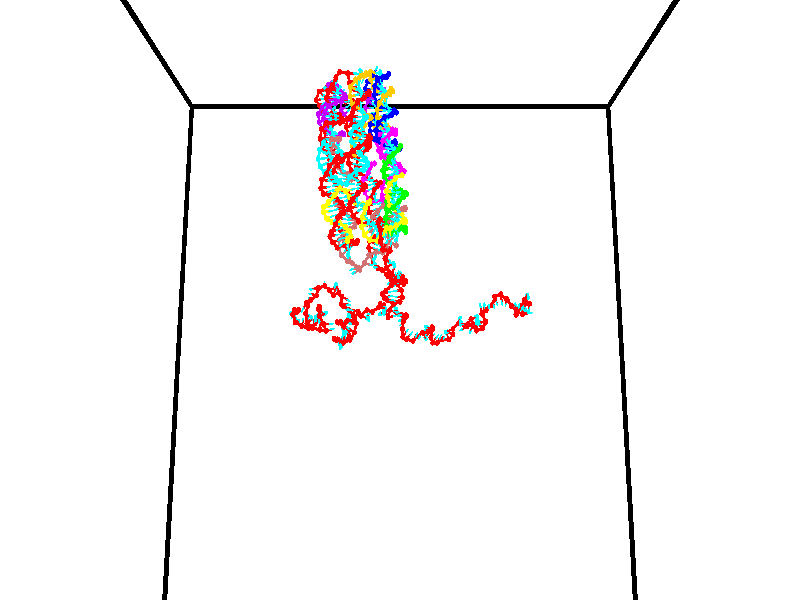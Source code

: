 // switches for output
#declare DRAW_BASES = 1; // possible values are 0, 1; only relevant for DNA ribbons
#declare DRAW_BASES_TYPE = 3; // possible values are 1, 2, 3; only relevant for DNA ribbons
#declare DRAW_FOG = 0; // set to 1 to enable fog

#include "colors.inc"

#include "transforms.inc"
background { rgb <1, 1, 1>}

#default {
   normal{
       ripples 0.25
       frequency 0.20
       turbulence 0.2
       lambda 5
   }
	finish {
		phong 0.1
		phong_size 40.
	}
}

// original window dimensions: 1024x640


// camera settings

camera {
	sky <0, 0.179814, -0.983701>
	up <0, 0.179814, -0.983701>
	right 1.6 * <1, 0, 0>
	location <35, 94.9851, 44.8844>
	look_at <35, 29.7336, 32.9568>
	direction <0, -65.2515, -11.9276>
	angle 67.0682
}


# declare cpy_camera_pos = <35, 94.9851, 44.8844>;
# if (DRAW_FOG = 1)
fog {
	fog_type 2
	up vnormalize(cpy_camera_pos)
	color rgbt<1,1,1,0.3>
	distance 1e-5
	fog_alt 3e-3
	fog_offset 56
}
# end


// LIGHTS

# declare lum = 6;
global_settings {
	ambient_light rgb lum * <0.05, 0.05, 0.05>
	max_trace_level 15
}# declare cpy_direct_light_amount = 0.25;
light_source
{	1000 * <-1, -1.16352, -0.803886>,
	rgb lum * cpy_direct_light_amount
	parallel
}

light_source
{	1000 * <1, 1.16352, 0.803886>,
	rgb lum * cpy_direct_light_amount
	parallel
}

// strand 0

// nucleotide -1

// particle -1
sphere {
	<24.499727, 34.654072, 34.887394> 0.250000
	pigment { color rgbt <1,0,0,0> }
	no_shadow
}
cylinder {
	<24.243885, 34.944069, 34.989605>,  <24.090380, 35.118065, 35.050930>, 0.100000
	pigment { color rgbt <1,0,0,0> }
	no_shadow
}
cylinder {
	<24.243885, 34.944069, 34.989605>,  <24.499727, 34.654072, 34.887394>, 0.100000
	pigment { color rgbt <1,0,0,0> }
	no_shadow
}

// particle -1
sphere {
	<24.243885, 34.944069, 34.989605> 0.100000
	pigment { color rgbt <1,0,0,0> }
	no_shadow
}
sphere {
	0, 1
	scale<0.080000,0.200000,0.300000>
	matrix <0.705956, 0.422456, 0.568470,
		0.304187, 0.543986, -0.782016,
		-0.639607, 0.724990, 0.255525,
		24.052004, 35.161568, 35.066261>
	pigment { color rgbt <0,1,1,0> }
	no_shadow
}
cylinder {
	<24.821590, 35.383057, 34.838936>,  <24.499727, 34.654072, 34.887394>, 0.130000
	pigment { color rgbt <1,0,0,0> }
	no_shadow
}

// nucleotide -1

// particle -1
sphere {
	<24.821590, 35.383057, 34.838936> 0.250000
	pigment { color rgbt <1,0,0,0> }
	no_shadow
}
cylinder {
	<24.534285, 35.352848, 35.115601>,  <24.361902, 35.334721, 35.281601>, 0.100000
	pigment { color rgbt <1,0,0,0> }
	no_shadow
}
cylinder {
	<24.534285, 35.352848, 35.115601>,  <24.821590, 35.383057, 34.838936>, 0.100000
	pigment { color rgbt <1,0,0,0> }
	no_shadow
}

// particle -1
sphere {
	<24.534285, 35.352848, 35.115601> 0.100000
	pigment { color rgbt <1,0,0,0> }
	no_shadow
}
sphere {
	0, 1
	scale<0.080000,0.200000,0.300000>
	matrix <0.578926, 0.486529, 0.654320,
		-0.385931, 0.870394, -0.305732,
		-0.718263, -0.075526, 0.691660,
		24.318806, 35.330189, 35.323097>
	pigment { color rgbt <0,1,1,0> }
	no_shadow
}
cylinder {
	<24.546436, 36.055321, 34.934052>,  <24.821590, 35.383057, 34.838936>, 0.130000
	pigment { color rgbt <1,0,0,0> }
	no_shadow
}

// nucleotide -1

// particle -1
sphere {
	<24.546436, 36.055321, 34.934052> 0.250000
	pigment { color rgbt <1,0,0,0> }
	no_shadow
}
cylinder {
	<24.520941, 35.843765, 35.272572>,  <24.505644, 35.716831, 35.475681>, 0.100000
	pigment { color rgbt <1,0,0,0> }
	no_shadow
}
cylinder {
	<24.520941, 35.843765, 35.272572>,  <24.546436, 36.055321, 34.934052>, 0.100000
	pigment { color rgbt <1,0,0,0> }
	no_shadow
}

// particle -1
sphere {
	<24.520941, 35.843765, 35.272572> 0.100000
	pigment { color rgbt <1,0,0,0> }
	no_shadow
}
sphere {
	0, 1
	scale<0.080000,0.200000,0.300000>
	matrix <0.623794, 0.640827, 0.447462,
		-0.778986, 0.556435, 0.289069,
		-0.063741, -0.528886, 0.846296,
		24.501818, 35.685101, 35.526459>
	pigment { color rgbt <0,1,1,0> }
	no_shadow
}
cylinder {
	<24.509069, 36.600159, 35.413689>,  <24.546436, 36.055321, 34.934052>, 0.130000
	pigment { color rgbt <1,0,0,0> }
	no_shadow
}

// nucleotide -1

// particle -1
sphere {
	<24.509069, 36.600159, 35.413689> 0.250000
	pigment { color rgbt <1,0,0,0> }
	no_shadow
}
cylinder {
	<24.615622, 36.256672, 35.588799>,  <24.679552, 36.050579, 35.693867>, 0.100000
	pigment { color rgbt <1,0,0,0> }
	no_shadow
}
cylinder {
	<24.615622, 36.256672, 35.588799>,  <24.509069, 36.600159, 35.413689>, 0.100000
	pigment { color rgbt <1,0,0,0> }
	no_shadow
}

// particle -1
sphere {
	<24.615622, 36.256672, 35.588799> 0.100000
	pigment { color rgbt <1,0,0,0> }
	no_shadow
}
sphere {
	0, 1
	scale<0.080000,0.200000,0.300000>
	matrix <0.788493, 0.455364, 0.413429,
		-0.554366, 0.235056, 0.798391,
		0.266380, -0.858716, 0.437778,
		24.695536, 35.999058, 35.720131>
	pigment { color rgbt <0,1,1,0> }
	no_shadow
}
cylinder {
	<24.776169, 36.767601, 36.087418>,  <24.509069, 36.600159, 35.413689>, 0.130000
	pigment { color rgbt <1,0,0,0> }
	no_shadow
}

// nucleotide -1

// particle -1
sphere {
	<24.776169, 36.767601, 36.087418> 0.250000
	pigment { color rgbt <1,0,0,0> }
	no_shadow
}
cylinder {
	<24.913668, 36.407192, 35.981586>,  <24.996168, 36.190948, 35.918087>, 0.100000
	pigment { color rgbt <1,0,0,0> }
	no_shadow
}
cylinder {
	<24.913668, 36.407192, 35.981586>,  <24.776169, 36.767601, 36.087418>, 0.100000
	pigment { color rgbt <1,0,0,0> }
	no_shadow
}

// particle -1
sphere {
	<24.913668, 36.407192, 35.981586> 0.100000
	pigment { color rgbt <1,0,0,0> }
	no_shadow
}
sphere {
	0, 1
	scale<0.080000,0.200000,0.300000>
	matrix <0.938920, 0.324881, 0.113499,
		-0.016308, -0.287433, 0.957662,
		0.343749, -0.901019, -0.264578,
		25.016792, 36.136887, 35.902214>
	pigment { color rgbt <0,1,1,0> }
	no_shadow
}
cylinder {
	<25.404108, 36.573048, 36.361916>,  <24.776169, 36.767601, 36.087418>, 0.130000
	pigment { color rgbt <1,0,0,0> }
	no_shadow
}

// nucleotide -1

// particle -1
sphere {
	<25.404108, 36.573048, 36.361916> 0.250000
	pigment { color rgbt <1,0,0,0> }
	no_shadow
}
cylinder {
	<25.420551, 36.308220, 36.062592>,  <25.430416, 36.149323, 35.882996>, 0.100000
	pigment { color rgbt <1,0,0,0> }
	no_shadow
}
cylinder {
	<25.420551, 36.308220, 36.062592>,  <25.404108, 36.573048, 36.361916>, 0.100000
	pigment { color rgbt <1,0,0,0> }
	no_shadow
}

// particle -1
sphere {
	<25.420551, 36.308220, 36.062592> 0.100000
	pigment { color rgbt <1,0,0,0> }
	no_shadow
}
sphere {
	0, 1
	scale<0.080000,0.200000,0.300000>
	matrix <0.995130, 0.094279, -0.028748,
		0.089584, -0.743486, 0.662724,
		0.041107, -0.662072, -0.748312,
		25.432884, 36.109600, 35.838097>
	pigment { color rgbt <0,1,1,0> }
	no_shadow
}
cylinder {
	<26.013979, 36.145901, 36.488266>,  <25.404108, 36.573048, 36.361916>, 0.130000
	pigment { color rgbt <1,0,0,0> }
	no_shadow
}

// nucleotide -1

// particle -1
sphere {
	<26.013979, 36.145901, 36.488266> 0.250000
	pigment { color rgbt <1,0,0,0> }
	no_shadow
}
cylinder {
	<25.975969, 36.191620, 36.092709>,  <25.953163, 36.219051, 35.855373>, 0.100000
	pigment { color rgbt <1,0,0,0> }
	no_shadow
}
cylinder {
	<25.975969, 36.191620, 36.092709>,  <26.013979, 36.145901, 36.488266>, 0.100000
	pigment { color rgbt <1,0,0,0> }
	no_shadow
}

// particle -1
sphere {
	<25.975969, 36.191620, 36.092709> 0.100000
	pigment { color rgbt <1,0,0,0> }
	no_shadow
}
sphere {
	0, 1
	scale<0.080000,0.200000,0.300000>
	matrix <0.960196, 0.272638, -0.060757,
		0.262666, -0.955304, -0.135652,
		-0.095025, 0.114294, -0.988892,
		25.947462, 36.225906, 35.796040>
	pigment { color rgbt <0,1,1,0> }
	no_shadow
}
cylinder {
	<26.590298, 35.836060, 36.042198>,  <26.013979, 36.145901, 36.488266>, 0.130000
	pigment { color rgbt <1,0,0,0> }
	no_shadow
}

// nucleotide -1

// particle -1
sphere {
	<26.590298, 35.836060, 36.042198> 0.250000
	pigment { color rgbt <1,0,0,0> }
	no_shadow
}
cylinder {
	<26.444412, 36.138016, 35.824162>,  <26.356882, 36.319191, 35.693340>, 0.100000
	pigment { color rgbt <1,0,0,0> }
	no_shadow
}
cylinder {
	<26.444412, 36.138016, 35.824162>,  <26.590298, 35.836060, 36.042198>, 0.100000
	pigment { color rgbt <1,0,0,0> }
	no_shadow
}

// particle -1
sphere {
	<26.444412, 36.138016, 35.824162> 0.100000
	pigment { color rgbt <1,0,0,0> }
	no_shadow
}
sphere {
	0, 1
	scale<0.080000,0.200000,0.300000>
	matrix <0.903853, 0.427660, -0.012491,
		0.223685, -0.497239, -0.838283,
		-0.364711, 0.754891, -0.545092,
		26.334999, 36.364483, 35.660633>
	pigment { color rgbt <0,1,1,0> }
	no_shadow
}
cylinder {
	<27.052561, 35.941055, 35.473621>,  <26.590298, 35.836060, 36.042198>, 0.130000
	pigment { color rgbt <1,0,0,0> }
	no_shadow
}

// nucleotide -1

// particle -1
sphere {
	<27.052561, 35.941055, 35.473621> 0.250000
	pigment { color rgbt <1,0,0,0> }
	no_shadow
}
cylinder {
	<26.859840, 36.278477, 35.568516>,  <26.744207, 36.480930, 35.625450>, 0.100000
	pigment { color rgbt <1,0,0,0> }
	no_shadow
}
cylinder {
	<26.859840, 36.278477, 35.568516>,  <27.052561, 35.941055, 35.473621>, 0.100000
	pigment { color rgbt <1,0,0,0> }
	no_shadow
}

// particle -1
sphere {
	<26.859840, 36.278477, 35.568516> 0.100000
	pigment { color rgbt <1,0,0,0> }
	no_shadow
}
sphere {
	0, 1
	scale<0.080000,0.200000,0.300000>
	matrix <0.875899, 0.471599, 0.101957,
		-0.025873, 0.256916, -0.966087,
		-0.481801, 0.843557, 0.237234,
		26.715300, 36.531544, 35.639687>
	pigment { color rgbt <0,1,1,0> }
	no_shadow
}
cylinder {
	<27.096300, 36.463860, 34.933624>,  <27.052561, 35.941055, 35.473621>, 0.130000
	pigment { color rgbt <1,0,0,0> }
	no_shadow
}

// nucleotide -1

// particle -1
sphere {
	<27.096300, 36.463860, 34.933624> 0.250000
	pigment { color rgbt <1,0,0,0> }
	no_shadow
}
cylinder {
	<27.022921, 36.636600, 35.286861>,  <26.978893, 36.740246, 35.498802>, 0.100000
	pigment { color rgbt <1,0,0,0> }
	no_shadow
}
cylinder {
	<27.022921, 36.636600, 35.286861>,  <27.096300, 36.463860, 34.933624>, 0.100000
	pigment { color rgbt <1,0,0,0> }
	no_shadow
}

// particle -1
sphere {
	<27.022921, 36.636600, 35.286861> 0.100000
	pigment { color rgbt <1,0,0,0> }
	no_shadow
}
sphere {
	0, 1
	scale<0.080000,0.200000,0.300000>
	matrix <0.870200, 0.489217, -0.058470,
		-0.457273, 0.757738, -0.465548,
		-0.183449, 0.431857, 0.883089,
		26.967886, 36.766159, 35.551788>
	pigment { color rgbt <0,1,1,0> }
	no_shadow
}
cylinder {
	<27.164442, 37.174133, 34.860909>,  <27.096300, 36.463860, 34.933624>, 0.130000
	pigment { color rgbt <1,0,0,0> }
	no_shadow
}

// nucleotide -1

// particle -1
sphere {
	<27.164442, 37.174133, 34.860909> 0.250000
	pigment { color rgbt <1,0,0,0> }
	no_shadow
}
cylinder {
	<27.248055, 37.084629, 35.241695>,  <27.298222, 37.030926, 35.470169>, 0.100000
	pigment { color rgbt <1,0,0,0> }
	no_shadow
}
cylinder {
	<27.248055, 37.084629, 35.241695>,  <27.164442, 37.174133, 34.860909>, 0.100000
	pigment { color rgbt <1,0,0,0> }
	no_shadow
}

// particle -1
sphere {
	<27.248055, 37.084629, 35.241695> 0.100000
	pigment { color rgbt <1,0,0,0> }
	no_shadow
}
sphere {
	0, 1
	scale<0.080000,0.200000,0.300000>
	matrix <0.877828, 0.471935, -0.081824,
		-0.430958, 0.852766, 0.295069,
		0.209030, -0.223758, 0.951966,
		27.310764, 37.017502, 35.527287>
	pigment { color rgbt <0,1,1,0> }
	no_shadow
}
cylinder {
	<27.164371, 37.825039, 35.139595>,  <27.164442, 37.174133, 34.860909>, 0.130000
	pigment { color rgbt <1,0,0,0> }
	no_shadow
}

// nucleotide -1

// particle -1
sphere {
	<27.164371, 37.825039, 35.139595> 0.250000
	pigment { color rgbt <1,0,0,0> }
	no_shadow
}
cylinder {
	<27.368528, 37.541290, 35.334034>,  <27.491022, 37.371040, 35.450699>, 0.100000
	pigment { color rgbt <1,0,0,0> }
	no_shadow
}
cylinder {
	<27.368528, 37.541290, 35.334034>,  <27.164371, 37.825039, 35.139595>, 0.100000
	pigment { color rgbt <1,0,0,0> }
	no_shadow
}

// particle -1
sphere {
	<27.368528, 37.541290, 35.334034> 0.100000
	pigment { color rgbt <1,0,0,0> }
	no_shadow
}
sphere {
	0, 1
	scale<0.080000,0.200000,0.300000>
	matrix <0.813413, 0.581663, -0.005238,
		-0.279031, 0.398073, 0.873888,
		0.510394, -0.709370, 0.486099,
		27.521646, 37.328480, 35.479862>
	pigment { color rgbt <0,1,1,0> }
	no_shadow
}
cylinder {
	<27.303253, 37.957687, 35.785629>,  <27.164371, 37.825039, 35.139595>, 0.130000
	pigment { color rgbt <1,0,0,0> }
	no_shadow
}

// nucleotide -1

// particle -1
sphere {
	<27.303253, 37.957687, 35.785629> 0.250000
	pigment { color rgbt <1,0,0,0> }
	no_shadow
}
cylinder {
	<27.588110, 37.744061, 35.603367>,  <27.759024, 37.615883, 35.494011>, 0.100000
	pigment { color rgbt <1,0,0,0> }
	no_shadow
}
cylinder {
	<27.588110, 37.744061, 35.603367>,  <27.303253, 37.957687, 35.785629>, 0.100000
	pigment { color rgbt <1,0,0,0> }
	no_shadow
}

// particle -1
sphere {
	<27.588110, 37.744061, 35.603367> 0.100000
	pigment { color rgbt <1,0,0,0> }
	no_shadow
}
sphere {
	0, 1
	scale<0.080000,0.200000,0.300000>
	matrix <0.528569, 0.835051, -0.152660,
		0.462027, -0.132131, 0.876968,
		0.712142, -0.534071, -0.455657,
		27.801752, 37.583839, 35.466671>
	pigment { color rgbt <0,1,1,0> }
	no_shadow
}
cylinder {
	<27.727497, 38.004662, 36.436375>,  <27.303253, 37.957687, 35.785629>, 0.130000
	pigment { color rgbt <1,0,0,0> }
	no_shadow
}

// nucleotide -1

// particle -1
sphere {
	<27.727497, 38.004662, 36.436375> 0.250000
	pigment { color rgbt <1,0,0,0> }
	no_shadow
}
cylinder {
	<28.092335, 37.845497, 36.396889>,  <28.311237, 37.749996, 36.373196>, 0.100000
	pigment { color rgbt <1,0,0,0> }
	no_shadow
}
cylinder {
	<28.092335, 37.845497, 36.396889>,  <27.727497, 38.004662, 36.436375>, 0.100000
	pigment { color rgbt <1,0,0,0> }
	no_shadow
}

// particle -1
sphere {
	<28.092335, 37.845497, 36.396889> 0.100000
	pigment { color rgbt <1,0,0,0> }
	no_shadow
}
sphere {
	0, 1
	scale<0.080000,0.200000,0.300000>
	matrix <0.075096, -0.074557, 0.994385,
		-0.403042, -0.914387, -0.038122,
		0.912095, -0.397916, -0.098717,
		28.365963, 37.726124, 36.367275>
	pigment { color rgbt <0,1,1,0> }
	no_shadow
}
cylinder {
	<27.890587, 37.429550, 36.878380>,  <27.727497, 38.004662, 36.436375>, 0.130000
	pigment { color rgbt <1,0,0,0> }
	no_shadow
}

// nucleotide -1

// particle -1
sphere {
	<27.890587, 37.429550, 36.878380> 0.250000
	pigment { color rgbt <1,0,0,0> }
	no_shadow
}
cylinder {
	<28.239843, 37.616985, 36.824635>,  <28.449396, 37.729446, 36.792385>, 0.100000
	pigment { color rgbt <1,0,0,0> }
	no_shadow
}
cylinder {
	<28.239843, 37.616985, 36.824635>,  <27.890587, 37.429550, 36.878380>, 0.100000
	pigment { color rgbt <1,0,0,0> }
	no_shadow
}

// particle -1
sphere {
	<28.239843, 37.616985, 36.824635> 0.100000
	pigment { color rgbt <1,0,0,0> }
	no_shadow
}
sphere {
	0, 1
	scale<0.080000,0.200000,0.300000>
	matrix <0.111071, 0.077150, 0.990813,
		0.474648, -0.880042, 0.015317,
		0.873140, 0.468587, -0.134366,
		28.501785, 37.757561, 36.784325>
	pigment { color rgbt <0,1,1,0> }
	no_shadow
}
cylinder {
	<27.234451, 37.116840, 36.742264>,  <27.890587, 37.429550, 36.878380>, 0.130000
	pigment { color rgbt <1,0,0,0> }
	no_shadow
}

// nucleotide -1

// particle -1
sphere {
	<27.234451, 37.116840, 36.742264> 0.250000
	pigment { color rgbt <1,0,0,0> }
	no_shadow
}
cylinder {
	<27.229372, 37.126881, 36.342422>,  <27.226324, 37.132904, 36.102516>, 0.100000
	pigment { color rgbt <1,0,0,0> }
	no_shadow
}
cylinder {
	<27.229372, 37.126881, 36.342422>,  <27.234451, 37.116840, 36.742264>, 0.100000
	pigment { color rgbt <1,0,0,0> }
	no_shadow
}

// particle -1
sphere {
	<27.229372, 37.126881, 36.342422> 0.100000
	pigment { color rgbt <1,0,0,0> }
	no_shadow
}
sphere {
	0, 1
	scale<0.080000,0.200000,0.300000>
	matrix <-0.853405, -0.521244, -0.002248,
		-0.521093, 0.853039, 0.028042,
		-0.012699, 0.025102, -0.999604,
		27.225563, 37.134411, 36.042542>
	pigment { color rgbt <0,1,1,0> }
	no_shadow
}
cylinder {
	<26.595274, 37.380875, 36.645378>,  <27.234451, 37.116840, 36.742264>, 0.130000
	pigment { color rgbt <1,0,0,0> }
	no_shadow
}

// nucleotide -1

// particle -1
sphere {
	<26.595274, 37.380875, 36.645378> 0.250000
	pigment { color rgbt <1,0,0,0> }
	no_shadow
}
cylinder {
	<26.718531, 37.212463, 36.304138>,  <26.792484, 37.111416, 36.099392>, 0.100000
	pigment { color rgbt <1,0,0,0> }
	no_shadow
}
cylinder {
	<26.718531, 37.212463, 36.304138>,  <26.595274, 37.380875, 36.645378>, 0.100000
	pigment { color rgbt <1,0,0,0> }
	no_shadow
}

// particle -1
sphere {
	<26.718531, 37.212463, 36.304138> 0.100000
	pigment { color rgbt <1,0,0,0> }
	no_shadow
}
sphere {
	0, 1
	scale<0.080000,0.200000,0.300000>
	matrix <-0.936410, -0.292479, -0.193887,
		-0.167884, 0.858600, -0.484377,
		0.308141, -0.421026, -0.853104,
		26.810972, 37.086155, 36.048206>
	pigment { color rgbt <0,1,1,0> }
	no_shadow
}
cylinder {
	<26.044777, 37.463291, 36.277596>,  <26.595274, 37.380875, 36.645378>, 0.130000
	pigment { color rgbt <1,0,0,0> }
	no_shadow
}

// nucleotide -1

// particle -1
sphere {
	<26.044777, 37.463291, 36.277596> 0.250000
	pigment { color rgbt <1,0,0,0> }
	no_shadow
}
cylinder {
	<26.238987, 37.200993, 36.046333>,  <26.355513, 37.043613, 35.907578>, 0.100000
	pigment { color rgbt <1,0,0,0> }
	no_shadow
}
cylinder {
	<26.238987, 37.200993, 36.046333>,  <26.044777, 37.463291, 36.277596>, 0.100000
	pigment { color rgbt <1,0,0,0> }
	no_shadow
}

// particle -1
sphere {
	<26.238987, 37.200993, 36.046333> 0.100000
	pigment { color rgbt <1,0,0,0> }
	no_shadow
}
sphere {
	0, 1
	scale<0.080000,0.200000,0.300000>
	matrix <-0.870136, -0.298601, -0.392047,
		0.084444, 0.693423, -0.715566,
		0.485523, -0.655745, -0.578157,
		26.384644, 37.004269, 35.872887>
	pigment { color rgbt <0,1,1,0> }
	no_shadow
}
cylinder {
	<25.921642, 37.577511, 35.504734>,  <26.044777, 37.463291, 36.277596>, 0.130000
	pigment { color rgbt <1,0,0,0> }
	no_shadow
}

// nucleotide -1

// particle -1
sphere {
	<25.921642, 37.577511, 35.504734> 0.250000
	pigment { color rgbt <1,0,0,0> }
	no_shadow
}
cylinder {
	<26.024248, 37.195797, 35.566116>,  <26.085812, 36.966770, 35.602947>, 0.100000
	pigment { color rgbt <1,0,0,0> }
	no_shadow
}
cylinder {
	<26.024248, 37.195797, 35.566116>,  <25.921642, 37.577511, 35.504734>, 0.100000
	pigment { color rgbt <1,0,0,0> }
	no_shadow
}

// particle -1
sphere {
	<26.024248, 37.195797, 35.566116> 0.100000
	pigment { color rgbt <1,0,0,0> }
	no_shadow
}
sphere {
	0, 1
	scale<0.080000,0.200000,0.300000>
	matrix <-0.846054, -0.298453, -0.441722,
		0.467326, -0.016524, -0.883930,
		0.256512, -0.954281, 0.153455,
		26.101202, 36.909512, 35.612152>
	pigment { color rgbt <0,1,1,0> }
	no_shadow
}
cylinder {
	<26.058069, 37.287971, 34.820686>,  <25.921642, 37.577511, 35.504734>, 0.130000
	pigment { color rgbt <1,0,0,0> }
	no_shadow
}

// nucleotide -1

// particle -1
sphere {
	<26.058069, 37.287971, 34.820686> 0.250000
	pigment { color rgbt <1,0,0,0> }
	no_shadow
}
cylinder {
	<25.933207, 37.012871, 35.082848>,  <25.858290, 36.847813, 35.240147>, 0.100000
	pigment { color rgbt <1,0,0,0> }
	no_shadow
}
cylinder {
	<25.933207, 37.012871, 35.082848>,  <26.058069, 37.287971, 34.820686>, 0.100000
	pigment { color rgbt <1,0,0,0> }
	no_shadow
}

// particle -1
sphere {
	<25.933207, 37.012871, 35.082848> 0.100000
	pigment { color rgbt <1,0,0,0> }
	no_shadow
}
sphere {
	0, 1
	scale<0.080000,0.200000,0.300000>
	matrix <-0.806389, -0.172937, -0.565535,
		0.502290, -0.705048, -0.500611,
		-0.312155, -0.687750, 0.655408,
		25.839560, 36.806545, 35.279469>
	pigment { color rgbt <0,1,1,0> }
	no_shadow
}
cylinder {
	<25.809484, 36.770596, 34.491421>,  <26.058069, 37.287971, 34.820686>, 0.130000
	pigment { color rgbt <1,0,0,0> }
	no_shadow
}

// nucleotide -1

// particle -1
sphere {
	<25.809484, 36.770596, 34.491421> 0.250000
	pigment { color rgbt <1,0,0,0> }
	no_shadow
}
cylinder {
	<25.613407, 36.795280, 34.839191>,  <25.495762, 36.810089, 35.047855>, 0.100000
	pigment { color rgbt <1,0,0,0> }
	no_shadow
}
cylinder {
	<25.613407, 36.795280, 34.839191>,  <25.809484, 36.770596, 34.491421>, 0.100000
	pigment { color rgbt <1,0,0,0> }
	no_shadow
}

// particle -1
sphere {
	<25.613407, 36.795280, 34.839191> 0.100000
	pigment { color rgbt <1,0,0,0> }
	no_shadow
}
sphere {
	0, 1
	scale<0.080000,0.200000,0.300000>
	matrix <-0.864734, 0.090655, -0.493980,
		-0.109301, -0.993969, 0.008924,
		-0.490191, 0.061710, 0.869427,
		25.466351, 36.813793, 35.100021>
	pigment { color rgbt <0,1,1,0> }
	no_shadow
}
cylinder {
	<26.174870, 36.233994, 34.128548>,  <25.809484, 36.770596, 34.491421>, 0.130000
	pigment { color rgbt <1,0,0,0> }
	no_shadow
}

// nucleotide -1

// particle -1
sphere {
	<26.174870, 36.233994, 34.128548> 0.250000
	pigment { color rgbt <1,0,0,0> }
	no_shadow
}
cylinder {
	<26.056887, 35.881958, 33.979717>,  <25.986097, 35.670734, 33.890419>, 0.100000
	pigment { color rgbt <1,0,0,0> }
	no_shadow
}
cylinder {
	<26.056887, 35.881958, 33.979717>,  <26.174870, 36.233994, 34.128548>, 0.100000
	pigment { color rgbt <1,0,0,0> }
	no_shadow
}

// particle -1
sphere {
	<26.056887, 35.881958, 33.979717> 0.100000
	pigment { color rgbt <1,0,0,0> }
	no_shadow
}
sphere {
	0, 1
	scale<0.080000,0.200000,0.300000>
	matrix <-0.019475, 0.394855, -0.918537,
		0.955311, -0.263685, -0.133606,
		-0.294959, -0.880091, -0.372074,
		25.968399, 35.617931, 33.868095>
	pigment { color rgbt <0,1,1,0> }
	no_shadow
}
cylinder {
	<26.695189, 35.982483, 33.714901>,  <26.174870, 36.233994, 34.128548>, 0.130000
	pigment { color rgbt <1,0,0,0> }
	no_shadow
}

// nucleotide -1

// particle -1
sphere {
	<26.695189, 35.982483, 33.714901> 0.250000
	pigment { color rgbt <1,0,0,0> }
	no_shadow
}
cylinder {
	<26.333385, 35.847614, 33.610451>,  <26.116304, 35.766693, 33.547783>, 0.100000
	pigment { color rgbt <1,0,0,0> }
	no_shadow
}
cylinder {
	<26.333385, 35.847614, 33.610451>,  <26.695189, 35.982483, 33.714901>, 0.100000
	pigment { color rgbt <1,0,0,0> }
	no_shadow
}

// particle -1
sphere {
	<26.333385, 35.847614, 33.610451> 0.100000
	pigment { color rgbt <1,0,0,0> }
	no_shadow
}
sphere {
	0, 1
	scale<0.080000,0.200000,0.300000>
	matrix <0.122584, 0.380907, -0.916451,
		0.408466, -0.860944, -0.303200,
		-0.904505, -0.337172, -0.261125,
		26.062033, 35.746464, 33.532112>
	pigment { color rgbt <0,1,1,0> }
	no_shadow
}
cylinder {
	<26.831850, 35.679985, 33.035320>,  <26.695189, 35.982483, 33.714901>, 0.130000
	pigment { color rgbt <1,0,0,0> }
	no_shadow
}

// nucleotide -1

// particle -1
sphere {
	<26.831850, 35.679985, 33.035320> 0.250000
	pigment { color rgbt <1,0,0,0> }
	no_shadow
}
cylinder {
	<26.451090, 35.783646, 33.100712>,  <26.222633, 35.845840, 33.139946>, 0.100000
	pigment { color rgbt <1,0,0,0> }
	no_shadow
}
cylinder {
	<26.451090, 35.783646, 33.100712>,  <26.831850, 35.679985, 33.035320>, 0.100000
	pigment { color rgbt <1,0,0,0> }
	no_shadow
}

// particle -1
sphere {
	<26.451090, 35.783646, 33.100712> 0.100000
	pigment { color rgbt <1,0,0,0> }
	no_shadow
}
sphere {
	0, 1
	scale<0.080000,0.200000,0.300000>
	matrix <0.052339, 0.663212, -0.746599,
		-0.301902, -0.702132, -0.644876,
		-0.951901, 0.259152, 0.163476,
		26.165520, 35.861393, 33.149754>
	pigment { color rgbt <0,1,1,0> }
	no_shadow
}
cylinder {
	<27.402111, 35.139400, 32.741043>,  <26.831850, 35.679985, 33.035320>, 0.130000
	pigment { color rgbt <1,0,0,0> }
	no_shadow
}

// nucleotide -1

// particle -1
sphere {
	<27.402111, 35.139400, 32.741043> 0.250000
	pigment { color rgbt <1,0,0,0> }
	no_shadow
}
cylinder {
	<27.344185, 34.795574, 32.545013>,  <27.309429, 34.589279, 32.427395>, 0.100000
	pigment { color rgbt <1,0,0,0> }
	no_shadow
}
cylinder {
	<27.344185, 34.795574, 32.545013>,  <27.402111, 35.139400, 32.741043>, 0.100000
	pigment { color rgbt <1,0,0,0> }
	no_shadow
}

// particle -1
sphere {
	<27.344185, 34.795574, 32.545013> 0.100000
	pigment { color rgbt <1,0,0,0> }
	no_shadow
}
sphere {
	0, 1
	scale<0.080000,0.200000,0.300000>
	matrix <0.881100, 0.113336, -0.459148,
		0.450212, -0.498297, 0.740952,
		-0.144815, -0.859567, -0.490074,
		27.300741, 34.537704, 32.397991>
	pigment { color rgbt <0,1,1,0> }
	no_shadow
}
cylinder {
	<27.774885, 34.517384, 32.980698>,  <27.402111, 35.139400, 32.741043>, 0.130000
	pigment { color rgbt <1,0,0,0> }
	no_shadow
}

// nucleotide -1

// particle -1
sphere {
	<27.774885, 34.517384, 32.980698> 0.250000
	pigment { color rgbt <1,0,0,0> }
	no_shadow
}
cylinder {
	<28.132004, 34.410892, 32.835346>,  <28.346275, 34.347000, 32.748135>, 0.100000
	pigment { color rgbt <1,0,0,0> }
	no_shadow
}
cylinder {
	<28.132004, 34.410892, 32.835346>,  <27.774885, 34.517384, 32.980698>, 0.100000
	pigment { color rgbt <1,0,0,0> }
	no_shadow
}

// particle -1
sphere {
	<28.132004, 34.410892, 32.835346> 0.100000
	pigment { color rgbt <1,0,0,0> }
	no_shadow
}
sphere {
	0, 1
	scale<0.080000,0.200000,0.300000>
	matrix <0.323021, 0.940602, 0.104520,
		0.313966, -0.210692, 0.925761,
		0.892795, -0.266225, -0.363375,
		28.399843, 34.331024, 32.726334>
	pigment { color rgbt <0,1,1,0> }
	no_shadow
}
cylinder {
	<28.239124, 34.843098, 33.469101>,  <27.774885, 34.517384, 32.980698>, 0.130000
	pigment { color rgbt <1,0,0,0> }
	no_shadow
}

// nucleotide -1

// particle -1
sphere {
	<28.239124, 34.843098, 33.469101> 0.250000
	pigment { color rgbt <1,0,0,0> }
	no_shadow
}
cylinder {
	<28.370142, 34.770237, 33.098255>,  <28.448753, 34.726521, 32.875748>, 0.100000
	pigment { color rgbt <1,0,0,0> }
	no_shadow
}
cylinder {
	<28.370142, 34.770237, 33.098255>,  <28.239124, 34.843098, 33.469101>, 0.100000
	pigment { color rgbt <1,0,0,0> }
	no_shadow
}

// particle -1
sphere {
	<28.370142, 34.770237, 33.098255> 0.100000
	pigment { color rgbt <1,0,0,0> }
	no_shadow
}
sphere {
	0, 1
	scale<0.080000,0.200000,0.300000>
	matrix <0.355038, 0.933058, -0.057886,
		0.875593, -0.310200, 0.370288,
		0.327544, -0.182151, -0.927112,
		28.468405, 34.715591, 32.820122>
	pigment { color rgbt <0,1,1,0> }
	no_shadow
}
cylinder {
	<28.826950, 35.027264, 33.293503>,  <28.239124, 34.843098, 33.469101>, 0.130000
	pigment { color rgbt <1,0,0,0> }
	no_shadow
}

// nucleotide -1

// particle -1
sphere {
	<28.826950, 35.027264, 33.293503> 0.250000
	pigment { color rgbt <1,0,0,0> }
	no_shadow
}
cylinder {
	<28.666590, 35.037647, 32.927200>,  <28.570374, 35.043877, 32.707420>, 0.100000
	pigment { color rgbt <1,0,0,0> }
	no_shadow
}
cylinder {
	<28.666590, 35.037647, 32.927200>,  <28.826950, 35.027264, 33.293503>, 0.100000
	pigment { color rgbt <1,0,0,0> }
	no_shadow
}

// particle -1
sphere {
	<28.666590, 35.037647, 32.927200> 0.100000
	pigment { color rgbt <1,0,0,0> }
	no_shadow
}
sphere {
	0, 1
	scale<0.080000,0.200000,0.300000>
	matrix <0.292741, 0.950821, -0.101203,
		0.868090, -0.308651, -0.388785,
		-0.400902, 0.025960, -0.915753,
		28.546320, 35.045437, 32.652473>
	pigment { color rgbt <0,1,1,0> }
	no_shadow
}
cylinder {
	<29.185513, 35.553967, 33.750877>,  <28.826950, 35.027264, 33.293503>, 0.130000
	pigment { color rgbt <1,0,0,0> }
	no_shadow
}

// nucleotide -1

// particle -1
sphere {
	<29.185513, 35.553967, 33.750877> 0.250000
	pigment { color rgbt <1,0,0,0> }
	no_shadow
}
cylinder {
	<29.545095, 35.461819, 33.899902>,  <29.760845, 35.406532, 33.989319>, 0.100000
	pigment { color rgbt <1,0,0,0> }
	no_shadow
}
cylinder {
	<29.545095, 35.461819, 33.899902>,  <29.185513, 35.553967, 33.750877>, 0.100000
	pigment { color rgbt <1,0,0,0> }
	no_shadow
}

// particle -1
sphere {
	<29.545095, 35.461819, 33.899902> 0.100000
	pigment { color rgbt <1,0,0,0> }
	no_shadow
}
sphere {
	0, 1
	scale<0.080000,0.200000,0.300000>
	matrix <-0.435452, -0.377728, 0.817131,
		-0.047511, -0.896802, -0.439875,
		0.898957, -0.230366, 0.372567,
		29.814783, 35.392708, 34.011673>
	pigment { color rgbt <0,1,1,0> }
	no_shadow
}
cylinder {
	<29.085089, 35.215904, 34.311440>,  <29.185513, 35.553967, 33.750877>, 0.130000
	pigment { color rgbt <1,0,0,0> }
	no_shadow
}

// nucleotide -1

// particle -1
sphere {
	<29.085089, 35.215904, 34.311440> 0.250000
	pigment { color rgbt <1,0,0,0> }
	no_shadow
}
cylinder {
	<29.478802, 35.146835, 34.326267>,  <29.715029, 35.105396, 34.335163>, 0.100000
	pigment { color rgbt <1,0,0,0> }
	no_shadow
}
cylinder {
	<29.478802, 35.146835, 34.326267>,  <29.085089, 35.215904, 34.311440>, 0.100000
	pigment { color rgbt <1,0,0,0> }
	no_shadow
}

// particle -1
sphere {
	<29.478802, 35.146835, 34.326267> 0.100000
	pigment { color rgbt <1,0,0,0> }
	no_shadow
}
sphere {
	0, 1
	scale<0.080000,0.200000,0.300000>
	matrix <-0.126461, -0.542588, 0.830425,
		-0.123273, -0.822060, -0.555896,
		0.984282, -0.172668, 0.037072,
		29.774086, 35.095036, 34.337387>
	pigment { color rgbt <0,1,1,0> }
	no_shadow
}
cylinder {
	<29.209078, 34.432838, 34.344147>,  <29.085089, 35.215904, 34.311440>, 0.130000
	pigment { color rgbt <1,0,0,0> }
	no_shadow
}

// nucleotide -1

// particle -1
sphere {
	<29.209078, 34.432838, 34.344147> 0.250000
	pigment { color rgbt <1,0,0,0> }
	no_shadow
}
cylinder {
	<29.483805, 34.640717, 34.547398>,  <29.648642, 34.765442, 34.669350>, 0.100000
	pigment { color rgbt <1,0,0,0> }
	no_shadow
}
cylinder {
	<29.483805, 34.640717, 34.547398>,  <29.209078, 34.432838, 34.344147>, 0.100000
	pigment { color rgbt <1,0,0,0> }
	no_shadow
}

// particle -1
sphere {
	<29.483805, 34.640717, 34.547398> 0.100000
	pigment { color rgbt <1,0,0,0> }
	no_shadow
}
sphere {
	0, 1
	scale<0.080000,0.200000,0.300000>
	matrix <0.033424, -0.720949, 0.692182,
		0.726061, -0.458419, -0.512531,
		0.686818, 0.519697, 0.508130,
		29.689850, 34.796627, 34.699837>
	pigment { color rgbt <0,1,1,0> }
	no_shadow
}
cylinder {
	<29.718859, 33.924747, 34.546219>,  <29.209078, 34.432838, 34.344147>, 0.130000
	pigment { color rgbt <1,0,0,0> }
	no_shadow
}

// nucleotide -1

// particle -1
sphere {
	<29.718859, 33.924747, 34.546219> 0.250000
	pigment { color rgbt <1,0,0,0> }
	no_shadow
}
cylinder {
	<29.754137, 34.199207, 34.835060>,  <29.775305, 34.363884, 35.008366>, 0.100000
	pigment { color rgbt <1,0,0,0> }
	no_shadow
}
cylinder {
	<29.754137, 34.199207, 34.835060>,  <29.718859, 33.924747, 34.546219>, 0.100000
	pigment { color rgbt <1,0,0,0> }
	no_shadow
}

// particle -1
sphere {
	<29.754137, 34.199207, 34.835060> 0.100000
	pigment { color rgbt <1,0,0,0> }
	no_shadow
}
sphere {
	0, 1
	scale<0.080000,0.200000,0.300000>
	matrix <-0.121638, -0.712079, 0.691482,
		0.988648, -0.148820, 0.020660,
		0.088195, 0.686145, 0.722098,
		29.780596, 34.405052, 35.051689>
	pigment { color rgbt <0,1,1,0> }
	no_shadow
}
cylinder {
	<30.193964, 33.719971, 34.990242>,  <29.718859, 33.924747, 34.546219>, 0.130000
	pigment { color rgbt <1,0,0,0> }
	no_shadow
}

// nucleotide -1

// particle -1
sphere {
	<30.193964, 33.719971, 34.990242> 0.250000
	pigment { color rgbt <1,0,0,0> }
	no_shadow
}
cylinder {
	<29.983797, 33.991249, 35.195763>,  <29.857697, 34.154015, 35.319073>, 0.100000
	pigment { color rgbt <1,0,0,0> }
	no_shadow
}
cylinder {
	<29.983797, 33.991249, 35.195763>,  <30.193964, 33.719971, 34.990242>, 0.100000
	pigment { color rgbt <1,0,0,0> }
	no_shadow
}

// particle -1
sphere {
	<29.983797, 33.991249, 35.195763> 0.100000
	pigment { color rgbt <1,0,0,0> }
	no_shadow
}
sphere {
	0, 1
	scale<0.080000,0.200000,0.300000>
	matrix <-0.072220, -0.637239, 0.767275,
		0.847773, 0.366034, 0.383797,
		-0.525419, 0.678192, 0.513799,
		29.826172, 34.194706, 35.349903>
	pigment { color rgbt <0,1,1,0> }
	no_shadow
}
cylinder {
	<30.543453, 33.754253, 35.745766>,  <30.193964, 33.719971, 34.990242>, 0.130000
	pigment { color rgbt <1,0,0,0> }
	no_shadow
}

// nucleotide -1

// particle -1
sphere {
	<30.543453, 33.754253, 35.745766> 0.250000
	pigment { color rgbt <1,0,0,0> }
	no_shadow
}
cylinder {
	<30.161928, 33.874176, 35.738255>,  <29.933012, 33.946129, 35.733749>, 0.100000
	pigment { color rgbt <1,0,0,0> }
	no_shadow
}
cylinder {
	<30.161928, 33.874176, 35.738255>,  <30.543453, 33.754253, 35.745766>, 0.100000
	pigment { color rgbt <1,0,0,0> }
	no_shadow
}

// particle -1
sphere {
	<30.161928, 33.874176, 35.738255> 0.100000
	pigment { color rgbt <1,0,0,0> }
	no_shadow
}
sphere {
	0, 1
	scale<0.080000,0.200000,0.300000>
	matrix <-0.226622, -0.677137, 0.700092,
		0.197179, 0.672013, 0.713806,
		-0.953815, 0.299807, -0.018776,
		29.875784, 33.964119, 35.732620>
	pigment { color rgbt <0,1,1,0> }
	no_shadow
}
cylinder {
	<30.340778, 33.904388, 36.529903>,  <30.543453, 33.754253, 35.745766>, 0.130000
	pigment { color rgbt <1,0,0,0> }
	no_shadow
}

// nucleotide -1

// particle -1
sphere {
	<30.340778, 33.904388, 36.529903> 0.250000
	pigment { color rgbt <1,0,0,0> }
	no_shadow
}
cylinder {
	<30.008120, 33.835503, 36.318733>,  <29.808523, 33.794170, 36.192032>, 0.100000
	pigment { color rgbt <1,0,0,0> }
	no_shadow
}
cylinder {
	<30.008120, 33.835503, 36.318733>,  <30.340778, 33.904388, 36.529903>, 0.100000
	pigment { color rgbt <1,0,0,0> }
	no_shadow
}

// particle -1
sphere {
	<30.008120, 33.835503, 36.318733> 0.100000
	pigment { color rgbt <1,0,0,0> }
	no_shadow
}
sphere {
	0, 1
	scale<0.080000,0.200000,0.300000>
	matrix <-0.322322, -0.624444, 0.711462,
		-0.452184, 0.761848, 0.463808,
		-0.831648, -0.172216, -0.527924,
		29.758625, 33.783836, 36.160355>
	pigment { color rgbt <0,1,1,0> }
	no_shadow
}
cylinder {
	<29.900629, 33.718037, 37.131622>,  <30.340778, 33.904388, 36.529903>, 0.130000
	pigment { color rgbt <1,0,0,0> }
	no_shadow
}

// nucleotide -1

// particle -1
sphere {
	<29.900629, 33.718037, 37.131622> 0.250000
	pigment { color rgbt <1,0,0,0> }
	no_shadow
}
cylinder {
	<29.704754, 33.641224, 36.791428>,  <29.587229, 33.595135, 36.587311>, 0.100000
	pigment { color rgbt <1,0,0,0> }
	no_shadow
}
cylinder {
	<29.704754, 33.641224, 36.791428>,  <29.900629, 33.718037, 37.131622>, 0.100000
	pigment { color rgbt <1,0,0,0> }
	no_shadow
}

// particle -1
sphere {
	<29.704754, 33.641224, 36.791428> 0.100000
	pigment { color rgbt <1,0,0,0> }
	no_shadow
}
sphere {
	0, 1
	scale<0.080000,0.200000,0.300000>
	matrix <-0.592353, -0.642492, 0.486129,
		-0.639786, 0.741840, 0.200867,
		-0.489686, -0.192034, -0.850488,
		29.557848, 33.583614, 36.536282>
	pigment { color rgbt <0,1,1,0> }
	no_shadow
}
cylinder {
	<29.227417, 33.752071, 37.370476>,  <29.900629, 33.718037, 37.131622>, 0.130000
	pigment { color rgbt <1,0,0,0> }
	no_shadow
}

// nucleotide -1

// particle -1
sphere {
	<29.227417, 33.752071, 37.370476> 0.250000
	pigment { color rgbt <1,0,0,0> }
	no_shadow
}
cylinder {
	<29.244963, 33.527714, 37.039783>,  <29.255489, 33.393101, 36.841370>, 0.100000
	pigment { color rgbt <1,0,0,0> }
	no_shadow
}
cylinder {
	<29.244963, 33.527714, 37.039783>,  <29.227417, 33.752071, 37.370476>, 0.100000
	pigment { color rgbt <1,0,0,0> }
	no_shadow
}

// particle -1
sphere {
	<29.244963, 33.527714, 37.039783> 0.100000
	pigment { color rgbt <1,0,0,0> }
	no_shadow
}
sphere {
	0, 1
	scale<0.080000,0.200000,0.300000>
	matrix <-0.461033, -0.745504, 0.481323,
		-0.886298, 0.360036, -0.291289,
		0.043864, -0.560890, -0.826728,
		29.258121, 33.359447, 36.791763>
	pigment { color rgbt <0,1,1,0> }
	no_shadow
}
cylinder {
	<28.510712, 33.506031, 37.129589>,  <29.227417, 33.752071, 37.370476>, 0.130000
	pigment { color rgbt <1,0,0,0> }
	no_shadow
}

// nucleotide -1

// particle -1
sphere {
	<28.510712, 33.506031, 37.129589> 0.250000
	pigment { color rgbt <1,0,0,0> }
	no_shadow
}
cylinder {
	<28.816250, 33.255569, 37.067013>,  <28.999573, 33.105293, 37.029469>, 0.100000
	pigment { color rgbt <1,0,0,0> }
	no_shadow
}
cylinder {
	<28.816250, 33.255569, 37.067013>,  <28.510712, 33.506031, 37.129589>, 0.100000
	pigment { color rgbt <1,0,0,0> }
	no_shadow
}

// particle -1
sphere {
	<28.816250, 33.255569, 37.067013> 0.100000
	pigment { color rgbt <1,0,0,0> }
	no_shadow
}
sphere {
	0, 1
	scale<0.080000,0.200000,0.300000>
	matrix <-0.390529, -0.641394, 0.660380,
		-0.513837, -0.443334, -0.734457,
		0.763845, -0.626154, -0.156437,
		29.045403, 33.067722, 37.020081>
	pigment { color rgbt <0,1,1,0> }
	no_shadow
}
cylinder {
	<28.151716, 32.804935, 36.918816>,  <28.510712, 33.506031, 37.129589>, 0.130000
	pigment { color rgbt <1,0,0,0> }
	no_shadow
}

// nucleotide -1

// particle -1
sphere {
	<28.151716, 32.804935, 36.918816> 0.250000
	pigment { color rgbt <1,0,0,0> }
	no_shadow
}
cylinder {
	<28.517565, 32.749619, 37.070786>,  <28.737074, 32.716431, 37.161968>, 0.100000
	pigment { color rgbt <1,0,0,0> }
	no_shadow
}
cylinder {
	<28.517565, 32.749619, 37.070786>,  <28.151716, 32.804935, 36.918816>, 0.100000
	pigment { color rgbt <1,0,0,0> }
	no_shadow
}

// particle -1
sphere {
	<28.517565, 32.749619, 37.070786> 0.100000
	pigment { color rgbt <1,0,0,0> }
	no_shadow
}
sphere {
	0, 1
	scale<0.080000,0.200000,0.300000>
	matrix <-0.361634, -0.700016, 0.615791,
		0.180795, -0.700609, -0.690261,
		0.914622, -0.138290, 0.379924,
		28.791952, 32.708130, 37.184761>
	pigment { color rgbt <0,1,1,0> }
	no_shadow
}
cylinder {
	<28.461443, 32.068111, 36.871288>,  <28.151716, 32.804935, 36.918816>, 0.130000
	pigment { color rgbt <1,0,0,0> }
	no_shadow
}

// nucleotide -1

// particle -1
sphere {
	<28.461443, 32.068111, 36.871288> 0.250000
	pigment { color rgbt <1,0,0,0> }
	no_shadow
}
cylinder {
	<28.622885, 32.260326, 37.182720>,  <28.719749, 32.375656, 37.369579>, 0.100000
	pigment { color rgbt <1,0,0,0> }
	no_shadow
}
cylinder {
	<28.622885, 32.260326, 37.182720>,  <28.461443, 32.068111, 36.871288>, 0.100000
	pigment { color rgbt <1,0,0,0> }
	no_shadow
}

// particle -1
sphere {
	<28.622885, 32.260326, 37.182720> 0.100000
	pigment { color rgbt <1,0,0,0> }
	no_shadow
}
sphere {
	0, 1
	scale<0.080000,0.200000,0.300000>
	matrix <-0.133427, -0.810955, 0.569693,
		0.905152, -0.333814, -0.263188,
		0.403605, 0.480542, 0.778577,
		28.743967, 32.404488, 37.416294>
	pigment { color rgbt <0,1,1,0> }
	no_shadow
}
cylinder {
	<29.121597, 31.775450, 37.032421>,  <28.461443, 32.068111, 36.871288>, 0.130000
	pigment { color rgbt <1,0,0,0> }
	no_shadow
}

// nucleotide -1

// particle -1
sphere {
	<29.121597, 31.775450, 37.032421> 0.250000
	pigment { color rgbt <1,0,0,0> }
	no_shadow
}
cylinder {
	<28.941963, 31.948883, 37.344913>,  <28.834183, 32.052944, 37.532410>, 0.100000
	pigment { color rgbt <1,0,0,0> }
	no_shadow
}
cylinder {
	<28.941963, 31.948883, 37.344913>,  <29.121597, 31.775450, 37.032421>, 0.100000
	pigment { color rgbt <1,0,0,0> }
	no_shadow
}

// particle -1
sphere {
	<28.941963, 31.948883, 37.344913> 0.100000
	pigment { color rgbt <1,0,0,0> }
	no_shadow
}
sphere {
	0, 1
	scale<0.080000,0.200000,0.300000>
	matrix <0.033395, -0.865610, 0.499605,
		0.892864, 0.250455, 0.374254,
		-0.449087, 0.433581, 0.781235,
		28.807238, 32.078957, 37.579285>
	pigment { color rgbt <0,1,1,0> }
	no_shadow
}
cylinder {
	<29.775383, 32.130074, 36.815750>,  <29.121597, 31.775450, 37.032421>, 0.130000
	pigment { color rgbt <1,0,0,0> }
	no_shadow
}

// nucleotide -1

// particle -1
sphere {
	<29.775383, 32.130074, 36.815750> 0.250000
	pigment { color rgbt <1,0,0,0> }
	no_shadow
}
cylinder {
	<29.414881, 32.301792, 36.792290>,  <29.198580, 32.404823, 36.778214>, 0.100000
	pigment { color rgbt <1,0,0,0> }
	no_shadow
}
cylinder {
	<29.414881, 32.301792, 36.792290>,  <29.775383, 32.130074, 36.815750>, 0.100000
	pigment { color rgbt <1,0,0,0> }
	no_shadow
}

// particle -1
sphere {
	<29.414881, 32.301792, 36.792290> 0.100000
	pigment { color rgbt <1,0,0,0> }
	no_shadow
}
sphere {
	0, 1
	scale<0.080000,0.200000,0.300000>
	matrix <0.395811, 0.760670, -0.514505,
		-0.176263, -0.486915, -0.855480,
		-0.901258, 0.429296, -0.058648,
		29.144503, 32.430580, 36.774696>
	pigment { color rgbt <0,1,1,0> }
	no_shadow
}
cylinder {
	<29.617651, 32.302715, 36.099945>,  <29.775383, 32.130074, 36.815750>, 0.130000
	pigment { color rgbt <1,0,0,0> }
	no_shadow
}

// nucleotide -1

// particle -1
sphere {
	<29.617651, 32.302715, 36.099945> 0.250000
	pigment { color rgbt <1,0,0,0> }
	no_shadow
}
cylinder {
	<29.362164, 32.526253, 36.311501>,  <29.208870, 32.660378, 36.438435>, 0.100000
	pigment { color rgbt <1,0,0,0> }
	no_shadow
}
cylinder {
	<29.362164, 32.526253, 36.311501>,  <29.617651, 32.302715, 36.099945>, 0.100000
	pigment { color rgbt <1,0,0,0> }
	no_shadow
}

// particle -1
sphere {
	<29.362164, 32.526253, 36.311501> 0.100000
	pigment { color rgbt <1,0,0,0> }
	no_shadow
}
sphere {
	0, 1
	scale<0.080000,0.200000,0.300000>
	matrix <0.235301, 0.796309, -0.557248,
		-0.732578, -0.231477, -0.640116,
		-0.638720, 0.558848, 0.528892,
		29.170547, 32.693909, 36.470169>
	pigment { color rgbt <0,1,1,0> }
	no_shadow
}
cylinder {
	<29.112532, 32.708469, 35.684929>,  <29.617651, 32.302715, 36.099945>, 0.130000
	pigment { color rgbt <1,0,0,0> }
	no_shadow
}

// nucleotide -1

// particle -1
sphere {
	<29.112532, 32.708469, 35.684929> 0.250000
	pigment { color rgbt <1,0,0,0> }
	no_shadow
}
cylinder {
	<29.148241, 32.909344, 36.028984>,  <29.169666, 33.029869, 36.235416>, 0.100000
	pigment { color rgbt <1,0,0,0> }
	no_shadow
}
cylinder {
	<29.148241, 32.909344, 36.028984>,  <29.112532, 32.708469, 35.684929>, 0.100000
	pigment { color rgbt <1,0,0,0> }
	no_shadow
}

// particle -1
sphere {
	<29.148241, 32.909344, 36.028984> 0.100000
	pigment { color rgbt <1,0,0,0> }
	no_shadow
}
sphere {
	0, 1
	scale<0.080000,0.200000,0.300000>
	matrix <0.071327, 0.858146, -0.508427,
		-0.993450, 0.106739, 0.040788,
		0.089271, 0.502188, 0.860139,
		29.175022, 33.060001, 36.287025>
	pigment { color rgbt <0,1,1,0> }
	no_shadow
}
cylinder {
	<28.839581, 33.276031, 35.526226>,  <29.112532, 32.708469, 35.684929>, 0.130000
	pigment { color rgbt <1,0,0,0> }
	no_shadow
}

// nucleotide -1

// particle -1
sphere {
	<28.839581, 33.276031, 35.526226> 0.250000
	pigment { color rgbt <1,0,0,0> }
	no_shadow
}
cylinder {
	<29.006153, 33.394035, 35.870216>,  <29.106096, 33.464840, 36.076611>, 0.100000
	pigment { color rgbt <1,0,0,0> }
	no_shadow
}
cylinder {
	<29.006153, 33.394035, 35.870216>,  <28.839581, 33.276031, 35.526226>, 0.100000
	pigment { color rgbt <1,0,0,0> }
	no_shadow
}

// particle -1
sphere {
	<29.006153, 33.394035, 35.870216> 0.100000
	pigment { color rgbt <1,0,0,0> }
	no_shadow
}
sphere {
	0, 1
	scale<0.080000,0.200000,0.300000>
	matrix <0.143282, 0.912775, -0.382508,
		-0.897805, 0.282507, 0.337840,
		0.416433, 0.295011, 0.859972,
		29.131083, 33.482540, 36.128208>
	pigment { color rgbt <0,1,1,0> }
	no_shadow
}
cylinder {
	<28.583609, 33.942139, 35.644722>,  <28.839581, 33.276031, 35.526226>, 0.130000
	pigment { color rgbt <1,0,0,0> }
	no_shadow
}

// nucleotide -1

// particle -1
sphere {
	<28.583609, 33.942139, 35.644722> 0.250000
	pigment { color rgbt <1,0,0,0> }
	no_shadow
}
cylinder {
	<28.946924, 33.904697, 35.807819>,  <29.164913, 33.882233, 35.905678>, 0.100000
	pigment { color rgbt <1,0,0,0> }
	no_shadow
}
cylinder {
	<28.946924, 33.904697, 35.807819>,  <28.583609, 33.942139, 35.644722>, 0.100000
	pigment { color rgbt <1,0,0,0> }
	no_shadow
}

// particle -1
sphere {
	<28.946924, 33.904697, 35.807819> 0.100000
	pigment { color rgbt <1,0,0,0> }
	no_shadow
}
sphere {
	0, 1
	scale<0.080000,0.200000,0.300000>
	matrix <0.228585, 0.927333, -0.296314,
		-0.350375, 0.362342, 0.863682,
		0.908288, -0.093603, 0.407740,
		29.219410, 33.876617, 35.930141>
	pigment { color rgbt <0,1,1,0> }
	no_shadow
}
cylinder {
	<28.778952, 34.617821, 35.794918>,  <28.583609, 33.942139, 35.644722>, 0.130000
	pigment { color rgbt <1,0,0,0> }
	no_shadow
}

// nucleotide -1

// particle -1
sphere {
	<28.778952, 34.617821, 35.794918> 0.250000
	pigment { color rgbt <1,0,0,0> }
	no_shadow
}
cylinder {
	<29.114920, 34.400837, 35.801453>,  <29.316500, 34.270645, 35.805374>, 0.100000
	pigment { color rgbt <1,0,0,0> }
	no_shadow
}
cylinder {
	<29.114920, 34.400837, 35.801453>,  <28.778952, 34.617821, 35.794918>, 0.100000
	pigment { color rgbt <1,0,0,0> }
	no_shadow
}

// particle -1
sphere {
	<29.114920, 34.400837, 35.801453> 0.100000
	pigment { color rgbt <1,0,0,0> }
	no_shadow
}
sphere {
	0, 1
	scale<0.080000,0.200000,0.300000>
	matrix <0.504438, 0.769235, -0.392198,
		0.200190, 0.337653, 0.919736,
		0.839920, -0.542464, 0.016332,
		29.366896, 34.238098, 35.806351>
	pigment { color rgbt <0,1,1,0> }
	no_shadow
}
cylinder {
	<29.362160, 35.027241, 36.190094>,  <28.778952, 34.617821, 35.794918>, 0.130000
	pigment { color rgbt <1,0,0,0> }
	no_shadow
}

// nucleotide -1

// particle -1
sphere {
	<29.362160, 35.027241, 36.190094> 0.250000
	pigment { color rgbt <1,0,0,0> }
	no_shadow
}
cylinder {
	<29.478539, 34.775269, 35.902054>,  <29.548367, 34.624084, 35.729229>, 0.100000
	pigment { color rgbt <1,0,0,0> }
	no_shadow
}
cylinder {
	<29.478539, 34.775269, 35.902054>,  <29.362160, 35.027241, 36.190094>, 0.100000
	pigment { color rgbt <1,0,0,0> }
	no_shadow
}

// particle -1
sphere {
	<29.478539, 34.775269, 35.902054> 0.100000
	pigment { color rgbt <1,0,0,0> }
	no_shadow
}
sphere {
	0, 1
	scale<0.080000,0.200000,0.300000>
	matrix <0.474316, 0.748622, -0.463239,
		0.830888, -0.206776, 0.516594,
		0.290947, -0.629928, -0.720098,
		29.565823, 34.586288, 35.686024>
	pigment { color rgbt <0,1,1,0> }
	no_shadow
}
cylinder {
	<29.683475, 35.445038, 35.806305>,  <29.362160, 35.027241, 36.190094>, 0.130000
	pigment { color rgbt <1,0,0,0> }
	no_shadow
}

// nucleotide -1

// particle -1
sphere {
	<29.683475, 35.445038, 35.806305> 0.250000
	pigment { color rgbt <1,0,0,0> }
	no_shadow
}
cylinder {
	<29.731985, 35.104225, 35.602604>,  <29.761091, 34.899738, 35.480385>, 0.100000
	pigment { color rgbt <1,0,0,0> }
	no_shadow
}
cylinder {
	<29.731985, 35.104225, 35.602604>,  <29.683475, 35.445038, 35.806305>, 0.100000
	pigment { color rgbt <1,0,0,0> }
	no_shadow
}

// particle -1
sphere {
	<29.731985, 35.104225, 35.602604> 0.100000
	pigment { color rgbt <1,0,0,0> }
	no_shadow
}
sphere {
	0, 1
	scale<0.080000,0.200000,0.300000>
	matrix <0.597744, 0.472270, -0.647814,
		0.792461, -0.225837, 0.566571,
		0.121275, -0.852032, -0.509248,
		29.768368, 34.848614, 35.449829>
	pigment { color rgbt <0,1,1,0> }
	no_shadow
}
cylinder {
	<30.442259, 35.417278, 35.656921>,  <29.683475, 35.445038, 35.806305>, 0.130000
	pigment { color rgbt <1,0,0,0> }
	no_shadow
}

// nucleotide -1

// particle -1
sphere {
	<30.442259, 35.417278, 35.656921> 0.250000
	pigment { color rgbt <1,0,0,0> }
	no_shadow
}
cylinder {
	<30.191391, 35.212769, 35.421886>,  <30.040871, 35.090065, 35.280865>, 0.100000
	pigment { color rgbt <1,0,0,0> }
	no_shadow
}
cylinder {
	<30.191391, 35.212769, 35.421886>,  <30.442259, 35.417278, 35.656921>, 0.100000
	pigment { color rgbt <1,0,0,0> }
	no_shadow
}

// particle -1
sphere {
	<30.191391, 35.212769, 35.421886> 0.100000
	pigment { color rgbt <1,0,0,0> }
	no_shadow
}
sphere {
	0, 1
	scale<0.080000,0.200000,0.300000>
	matrix <0.442182, 0.387322, -0.808985,
		0.641196, -0.767192, -0.016842,
		-0.627170, -0.511270, -0.587588,
		30.003241, 35.059387, 35.245609>
	pigment { color rgbt <0,1,1,0> }
	no_shadow
}
cylinder {
	<30.816425, 35.530132, 35.014263>,  <30.442259, 35.417278, 35.656921>, 0.130000
	pigment { color rgbt <1,0,0,0> }
	no_shadow
}

// nucleotide -1

// particle -1
sphere {
	<30.816425, 35.530132, 35.014263> 0.250000
	pigment { color rgbt <1,0,0,0> }
	no_shadow
}
cylinder {
	<30.471048, 35.362633, 34.901752>,  <30.263823, 35.262135, 34.834244>, 0.100000
	pigment { color rgbt <1,0,0,0> }
	no_shadow
}
cylinder {
	<30.471048, 35.362633, 34.901752>,  <30.816425, 35.530132, 35.014263>, 0.100000
	pigment { color rgbt <1,0,0,0> }
	no_shadow
}

// particle -1
sphere {
	<30.471048, 35.362633, 34.901752> 0.100000
	pigment { color rgbt <1,0,0,0> }
	no_shadow
}
sphere {
	0, 1
	scale<0.080000,0.200000,0.300000>
	matrix <0.089952, 0.420854, -0.902657,
		0.496363, -0.804694, -0.325716,
		-0.863442, -0.418747, -0.281280,
		30.212015, 35.237007, 34.817368>
	pigment { color rgbt <0,1,1,0> }
	no_shadow
}
cylinder {
	<31.108267, 35.973244, 35.423061>,  <30.816425, 35.530132, 35.014263>, 0.130000
	pigment { color rgbt <1,0,0,0> }
	no_shadow
}

// nucleotide -1

// particle -1
sphere {
	<31.108267, 35.973244, 35.423061> 0.250000
	pigment { color rgbt <1,0,0,0> }
	no_shadow
}
cylinder {
	<31.480564, 36.062939, 35.538601>,  <31.703943, 36.116756, 35.607925>, 0.100000
	pigment { color rgbt <1,0,0,0> }
	no_shadow
}
cylinder {
	<31.480564, 36.062939, 35.538601>,  <31.108267, 35.973244, 35.423061>, 0.100000
	pigment { color rgbt <1,0,0,0> }
	no_shadow
}

// particle -1
sphere {
	<31.480564, 36.062939, 35.538601> 0.100000
	pigment { color rgbt <1,0,0,0> }
	no_shadow
}
sphere {
	0, 1
	scale<0.080000,0.200000,0.300000>
	matrix <0.305077, -0.911670, -0.275291,
		0.201605, 0.344347, -0.916941,
		0.930744, 0.224237, 0.288849,
		31.759787, 36.130211, 35.625256>
	pigment { color rgbt <0,1,1,0> }
	no_shadow
}
cylinder {
	<31.719944, 35.841667, 34.916943>,  <31.108267, 35.973244, 35.423061>, 0.130000
	pigment { color rgbt <1,0,0,0> }
	no_shadow
}

// nucleotide -1

// particle -1
sphere {
	<31.719944, 35.841667, 34.916943> 0.250000
	pigment { color rgbt <1,0,0,0> }
	no_shadow
}
cylinder {
	<31.796114, 35.795418, 35.306889>,  <31.841816, 35.767670, 35.540855>, 0.100000
	pigment { color rgbt <1,0,0,0> }
	no_shadow
}
cylinder {
	<31.796114, 35.795418, 35.306889>,  <31.719944, 35.841667, 34.916943>, 0.100000
	pigment { color rgbt <1,0,0,0> }
	no_shadow
}

// particle -1
sphere {
	<31.796114, 35.795418, 35.306889> 0.100000
	pigment { color rgbt <1,0,0,0> }
	no_shadow
}
sphere {
	0, 1
	scale<0.080000,0.200000,0.300000>
	matrix <0.160184, -0.976072, -0.147055,
		0.968545, 0.184161, -0.167349,
		0.190426, -0.115623, 0.974869,
		31.853241, 35.760731, 35.599350>
	pigment { color rgbt <0,1,1,0> }
	no_shadow
}
cylinder {
	<32.254559, 36.245537, 35.149170>,  <31.719944, 35.841667, 34.916943>, 0.130000
	pigment { color rgbt <1,0,0,0> }
	no_shadow
}

// nucleotide -1

// particle -1
sphere {
	<32.254559, 36.245537, 35.149170> 0.250000
	pigment { color rgbt <1,0,0,0> }
	no_shadow
}
cylinder {
	<32.096287, 36.587311, 35.283852>,  <32.001324, 36.792377, 35.364662>, 0.100000
	pigment { color rgbt <1,0,0,0> }
	no_shadow
}
cylinder {
	<32.096287, 36.587311, 35.283852>,  <32.254559, 36.245537, 35.149170>, 0.100000
	pigment { color rgbt <1,0,0,0> }
	no_shadow
}

// particle -1
sphere {
	<32.096287, 36.587311, 35.283852> 0.100000
	pigment { color rgbt <1,0,0,0> }
	no_shadow
}
sphere {
	0, 1
	scale<0.080000,0.200000,0.300000>
	matrix <-0.044198, -0.383920, 0.922308,
		0.917324, 0.350058, 0.189674,
		-0.395681, 0.854438, 0.336707,
		31.977583, 36.843643, 35.384865>
	pigment { color rgbt <0,1,1,0> }
	no_shadow
}
cylinder {
	<32.865128, 36.084198, 34.743145>,  <32.254559, 36.245537, 35.149170>, 0.130000
	pigment { color rgbt <1,0,0,0> }
	no_shadow
}

// nucleotide -1

// particle -1
sphere {
	<32.865128, 36.084198, 34.743145> 0.250000
	pigment { color rgbt <1,0,0,0> }
	no_shadow
}
cylinder {
	<33.213802, 35.888432, 34.753239>,  <33.423008, 35.770969, 34.759293>, 0.100000
	pigment { color rgbt <1,0,0,0> }
	no_shadow
}
cylinder {
	<33.213802, 35.888432, 34.753239>,  <32.865128, 36.084198, 34.743145>, 0.100000
	pigment { color rgbt <1,0,0,0> }
	no_shadow
}

// particle -1
sphere {
	<33.213802, 35.888432, 34.753239> 0.100000
	pigment { color rgbt <1,0,0,0> }
	no_shadow
}
sphere {
	0, 1
	scale<0.080000,0.200000,0.300000>
	matrix <-0.484309, -0.852424, 0.197024,
		-0.074920, -0.183962, -0.980074,
		0.871684, -0.489419, 0.025231,
		33.475307, 35.741604, 34.760807>
	pigment { color rgbt <0,1,1,0> }
	no_shadow
}
cylinder {
	<33.013554, 35.533150, 34.342587>,  <32.865128, 36.084198, 34.743145>, 0.130000
	pigment { color rgbt <1,0,0,0> }
	no_shadow
}

// nucleotide -1

// particle -1
sphere {
	<33.013554, 35.533150, 34.342587> 0.250000
	pigment { color rgbt <1,0,0,0> }
	no_shadow
}
cylinder {
	<33.235912, 35.446526, 34.663605>,  <33.369328, 35.394550, 34.856216>, 0.100000
	pigment { color rgbt <1,0,0,0> }
	no_shadow
}
cylinder {
	<33.235912, 35.446526, 34.663605>,  <33.013554, 35.533150, 34.342587>, 0.100000
	pigment { color rgbt <1,0,0,0> }
	no_shadow
}

// particle -1
sphere {
	<33.235912, 35.446526, 34.663605> 0.100000
	pigment { color rgbt <1,0,0,0> }
	no_shadow
}
sphere {
	0, 1
	scale<0.080000,0.200000,0.300000>
	matrix <-0.548363, -0.821129, 0.158256,
		0.624724, -0.528062, -0.575214,
		0.555893, -0.216560, 0.802548,
		33.402679, 35.381557, 34.904369>
	pigment { color rgbt <0,1,1,0> }
	no_shadow
}
cylinder {
	<33.360203, 34.824718, 34.335651>,  <33.013554, 35.533150, 34.342587>, 0.130000
	pigment { color rgbt <1,0,0,0> }
	no_shadow
}

// nucleotide -1

// particle -1
sphere {
	<33.360203, 34.824718, 34.335651> 0.250000
	pigment { color rgbt <1,0,0,0> }
	no_shadow
}
cylinder {
	<33.353916, 34.911812, 34.726006>,  <33.350143, 34.964066, 34.960217>, 0.100000
	pigment { color rgbt <1,0,0,0> }
	no_shadow
}
cylinder {
	<33.353916, 34.911812, 34.726006>,  <33.360203, 34.824718, 34.335651>, 0.100000
	pigment { color rgbt <1,0,0,0> }
	no_shadow
}

// particle -1
sphere {
	<33.353916, 34.911812, 34.726006> 0.100000
	pigment { color rgbt <1,0,0,0> }
	no_shadow
}
sphere {
	0, 1
	scale<0.080000,0.200000,0.300000>
	matrix <-0.616663, -0.770388, 0.161951,
		0.787070, -0.599246, 0.146373,
		-0.015715, 0.217730, 0.975883,
		33.349201, 34.977131, 35.018772>
	pigment { color rgbt <0,1,1,0> }
	no_shadow
}
cylinder {
	<33.466038, 34.240326, 34.701748>,  <33.360203, 34.824718, 34.335651>, 0.130000
	pigment { color rgbt <1,0,0,0> }
	no_shadow
}

// nucleotide -1

// particle -1
sphere {
	<33.466038, 34.240326, 34.701748> 0.250000
	pigment { color rgbt <1,0,0,0> }
	no_shadow
}
cylinder {
	<33.199310, 34.463848, 34.898964>,  <33.039272, 34.597961, 35.017292>, 0.100000
	pigment { color rgbt <1,0,0,0> }
	no_shadow
}
cylinder {
	<33.199310, 34.463848, 34.898964>,  <33.466038, 34.240326, 34.701748>, 0.100000
	pigment { color rgbt <1,0,0,0> }
	no_shadow
}

// particle -1
sphere {
	<33.199310, 34.463848, 34.898964> 0.100000
	pigment { color rgbt <1,0,0,0> }
	no_shadow
}
sphere {
	0, 1
	scale<0.080000,0.200000,0.300000>
	matrix <-0.653596, -0.756373, -0.026695,
		0.358003, -0.340049, 0.869598,
		-0.666818, 0.558808, 0.493038,
		32.999264, 34.631489, 35.046875>
	pigment { color rgbt <0,1,1,0> }
	no_shadow
}
cylinder {
	<33.801247, 34.504181, 35.321060>,  <33.466038, 34.240326, 34.701748>, 0.130000
	pigment { color rgbt <1,0,0,0> }
	no_shadow
}

// nucleotide -1

// particle -1
sphere {
	<33.801247, 34.504181, 35.321060> 0.250000
	pigment { color rgbt <1,0,0,0> }
	no_shadow
}
cylinder {
	<34.176342, 34.392509, 35.238403>,  <34.401398, 34.325504, 35.188808>, 0.100000
	pigment { color rgbt <1,0,0,0> }
	no_shadow
}
cylinder {
	<34.176342, 34.392509, 35.238403>,  <33.801247, 34.504181, 35.321060>, 0.100000
	pigment { color rgbt <1,0,0,0> }
	no_shadow
}

// particle -1
sphere {
	<34.176342, 34.392509, 35.238403> 0.100000
	pigment { color rgbt <1,0,0,0> }
	no_shadow
}
sphere {
	0, 1
	scale<0.080000,0.200000,0.300000>
	matrix <-0.236963, -0.079226, -0.968283,
		0.253955, 0.956964, -0.140449,
		0.937740, -0.279181, -0.206645,
		34.457664, 34.308754, 35.176411>
	pigment { color rgbt <0,1,1,0> }
	no_shadow
}
cylinder {
	<33.945595, 34.859962, 34.778316>,  <33.801247, 34.504181, 35.321060>, 0.130000
	pigment { color rgbt <1,0,0,0> }
	no_shadow
}

// nucleotide -1

// particle -1
sphere {
	<33.945595, 34.859962, 34.778316> 0.250000
	pigment { color rgbt <1,0,0,0> }
	no_shadow
}
cylinder {
	<34.196468, 34.548420, 34.779980>,  <34.346992, 34.361492, 34.780979>, 0.100000
	pigment { color rgbt <1,0,0,0> }
	no_shadow
}
cylinder {
	<34.196468, 34.548420, 34.779980>,  <33.945595, 34.859962, 34.778316>, 0.100000
	pigment { color rgbt <1,0,0,0> }
	no_shadow
}

// particle -1
sphere {
	<34.196468, 34.548420, 34.779980> 0.100000
	pigment { color rgbt <1,0,0,0> }
	no_shadow
}
sphere {
	0, 1
	scale<0.080000,0.200000,0.300000>
	matrix <0.037528, 0.024883, -0.998986,
		0.777967, 0.626703, 0.044836,
		0.627183, -0.778861, 0.004161,
		34.384624, 34.314762, 34.781227>
	pigment { color rgbt <0,1,1,0> }
	no_shadow
}
cylinder {
	<34.325718, 35.053909, 34.283672>,  <33.945595, 34.859962, 34.778316>, 0.130000
	pigment { color rgbt <1,0,0,0> }
	no_shadow
}

// nucleotide -1

// particle -1
sphere {
	<34.325718, 35.053909, 34.283672> 0.250000
	pigment { color rgbt <1,0,0,0> }
	no_shadow
}
cylinder {
	<34.380466, 34.660004, 34.326588>,  <34.413315, 34.423660, 34.352337>, 0.100000
	pigment { color rgbt <1,0,0,0> }
	no_shadow
}
cylinder {
	<34.380466, 34.660004, 34.326588>,  <34.325718, 35.053909, 34.283672>, 0.100000
	pigment { color rgbt <1,0,0,0> }
	no_shadow
}

// particle -1
sphere {
	<34.380466, 34.660004, 34.326588> 0.100000
	pigment { color rgbt <1,0,0,0> }
	no_shadow
}
sphere {
	0, 1
	scale<0.080000,0.200000,0.300000>
	matrix <-0.016769, -0.110598, -0.993724,
		0.990447, 0.134215, -0.031652,
		0.136874, -0.984761, 0.107291,
		34.421528, 34.364574, 34.358776>
	pigment { color rgbt <0,1,1,0> }
	no_shadow
}
cylinder {
	<35.007984, 34.655388, 33.996914>,  <34.325718, 35.053909, 34.283672>, 0.130000
	pigment { color rgbt <1,0,0,0> }
	no_shadow
}

// nucleotide -1

// particle -1
sphere {
	<35.007984, 34.655388, 33.996914> 0.250000
	pigment { color rgbt <1,0,0,0> }
	no_shadow
}
cylinder {
	<34.691807, 34.417522, 33.938160>,  <34.502098, 34.274803, 33.902908>, 0.100000
	pigment { color rgbt <1,0,0,0> }
	no_shadow
}
cylinder {
	<34.691807, 34.417522, 33.938160>,  <35.007984, 34.655388, 33.996914>, 0.100000
	pigment { color rgbt <1,0,0,0> }
	no_shadow
}

// particle -1
sphere {
	<34.691807, 34.417522, 33.938160> 0.100000
	pigment { color rgbt <1,0,0,0> }
	no_shadow
}
sphere {
	0, 1
	scale<0.080000,0.200000,0.300000>
	matrix <0.005673, 0.232680, -0.972537,
		0.612504, -0.769572, -0.180548,
		-0.790447, -0.594659, -0.146883,
		34.454674, 34.239124, 33.894096>
	pigment { color rgbt <0,1,1,0> }
	no_shadow
}
cylinder {
	<35.243092, 34.279396, 33.551891>,  <35.007984, 34.655388, 33.996914>, 0.130000
	pigment { color rgbt <1,0,0,0> }
	no_shadow
}

// nucleotide -1

// particle -1
sphere {
	<35.243092, 34.279396, 33.551891> 0.250000
	pigment { color rgbt <1,0,0,0> }
	no_shadow
}
cylinder {
	<34.844917, 34.307449, 33.525997>,  <34.606014, 34.324284, 33.510460>, 0.100000
	pigment { color rgbt <1,0,0,0> }
	no_shadow
}
cylinder {
	<34.844917, 34.307449, 33.525997>,  <35.243092, 34.279396, 33.551891>, 0.100000
	pigment { color rgbt <1,0,0,0> }
	no_shadow
}

// particle -1
sphere {
	<34.844917, 34.307449, 33.525997> 0.100000
	pigment { color rgbt <1,0,0,0> }
	no_shadow
}
sphere {
	0, 1
	scale<0.080000,0.200000,0.300000>
	matrix <0.081114, 0.264124, -0.961072,
		-0.050308, -0.961935, -0.268607,
		-0.995434, 0.070137, -0.064739,
		34.546288, 34.328491, 33.506577>
	pigment { color rgbt <0,1,1,0> }
	no_shadow
}
cylinder {
	<35.142677, 34.055408, 32.884937>,  <35.243092, 34.279396, 33.551891>, 0.130000
	pigment { color rgbt <1,0,0,0> }
	no_shadow
}

// nucleotide -1

// particle -1
sphere {
	<35.142677, 34.055408, 32.884937> 0.250000
	pigment { color rgbt <1,0,0,0> }
	no_shadow
}
cylinder {
	<34.767921, 34.180054, 32.948364>,  <34.543068, 34.254841, 32.986420>, 0.100000
	pigment { color rgbt <1,0,0,0> }
	no_shadow
}
cylinder {
	<34.767921, 34.180054, 32.948364>,  <35.142677, 34.055408, 32.884937>, 0.100000
	pigment { color rgbt <1,0,0,0> }
	no_shadow
}

// particle -1
sphere {
	<34.767921, 34.180054, 32.948364> 0.100000
	pigment { color rgbt <1,0,0,0> }
	no_shadow
}
sphere {
	0, 1
	scale<0.080000,0.200000,0.300000>
	matrix <-0.071869, 0.272206, -0.959551,
		-0.342172, -0.910385, -0.232630,
		-0.936885, 0.311613, 0.158570,
		34.486855, 34.273537, 32.995934>
	pigment { color rgbt <0,1,1,0> }
	no_shadow
}
cylinder {
	<34.710625, 33.732025, 32.300190>,  <35.142677, 34.055408, 32.884937>, 0.130000
	pigment { color rgbt <1,0,0,0> }
	no_shadow
}

// nucleotide -1

// particle -1
sphere {
	<34.710625, 33.732025, 32.300190> 0.250000
	pigment { color rgbt <1,0,0,0> }
	no_shadow
}
cylinder {
	<34.498474, 34.032539, 32.457298>,  <34.371181, 34.212849, 32.551563>, 0.100000
	pigment { color rgbt <1,0,0,0> }
	no_shadow
}
cylinder {
	<34.498474, 34.032539, 32.457298>,  <34.710625, 33.732025, 32.300190>, 0.100000
	pigment { color rgbt <1,0,0,0> }
	no_shadow
}

// particle -1
sphere {
	<34.498474, 34.032539, 32.457298> 0.100000
	pigment { color rgbt <1,0,0,0> }
	no_shadow
}
sphere {
	0, 1
	scale<0.080000,0.200000,0.300000>
	matrix <-0.157752, 0.367755, -0.916445,
		-0.832953, -0.548026, -0.076534,
		-0.530381, 0.751282, 0.392774,
		34.339359, 34.257923, 32.575130>
	pigment { color rgbt <0,1,1,0> }
	no_shadow
}
cylinder {
	<34.056889, 33.773552, 31.941565>,  <34.710625, 33.732025, 32.300190>, 0.130000
	pigment { color rgbt <1,0,0,0> }
	no_shadow
}

// nucleotide -1

// particle -1
sphere {
	<34.056889, 33.773552, 31.941565> 0.250000
	pigment { color rgbt <1,0,0,0> }
	no_shadow
}
cylinder {
	<34.165462, 34.127438, 32.093147>,  <34.230606, 34.339767, 32.184097>, 0.100000
	pigment { color rgbt <1,0,0,0> }
	no_shadow
}
cylinder {
	<34.165462, 34.127438, 32.093147>,  <34.056889, 33.773552, 31.941565>, 0.100000
	pigment { color rgbt <1,0,0,0> }
	no_shadow
}

// particle -1
sphere {
	<34.165462, 34.127438, 32.093147> 0.100000
	pigment { color rgbt <1,0,0,0> }
	no_shadow
}
sphere {
	0, 1
	scale<0.080000,0.200000,0.300000>
	matrix <-0.140034, 0.425850, -0.893891,
		-0.952216, 0.189564, 0.239480,
		0.271432, 0.884713, 0.378956,
		34.246891, 34.392853, 32.206833>
	pigment { color rgbt <0,1,1,0> }
	no_shadow
}
cylinder {
	<33.632347, 34.356186, 31.601318>,  <34.056889, 33.773552, 31.941565>, 0.130000
	pigment { color rgbt <1,0,0,0> }
	no_shadow
}

// nucleotide -1

// particle -1
sphere {
	<33.632347, 34.356186, 31.601318> 0.250000
	pigment { color rgbt <1,0,0,0> }
	no_shadow
}
cylinder {
	<33.940704, 34.544132, 31.773338>,  <34.125721, 34.656902, 31.876551>, 0.100000
	pigment { color rgbt <1,0,0,0> }
	no_shadow
}
cylinder {
	<33.940704, 34.544132, 31.773338>,  <33.632347, 34.356186, 31.601318>, 0.100000
	pigment { color rgbt <1,0,0,0> }
	no_shadow
}

// particle -1
sphere {
	<33.940704, 34.544132, 31.773338> 0.100000
	pigment { color rgbt <1,0,0,0> }
	no_shadow
}
sphere {
	0, 1
	scale<0.080000,0.200000,0.300000>
	matrix <-0.002853, 0.677697, -0.735336,
		-0.636955, 0.565640, 0.523774,
		0.770896, 0.469870, 0.430048,
		34.171974, 34.685093, 31.902353>
	pigment { color rgbt <0,1,1,0> }
	no_shadow
}
cylinder {
	<33.143543, 34.798672, 31.268955>,  <33.632347, 34.356186, 31.601318>, 0.130000
	pigment { color rgbt <1,0,0,0> }
	no_shadow
}

// nucleotide -1

// particle -1
sphere {
	<33.143543, 34.798672, 31.268955> 0.250000
	pigment { color rgbt <1,0,0,0> }
	no_shadow
}
cylinder {
	<32.785183, 34.954624, 31.183773>,  <32.570168, 35.048195, 31.132664>, 0.100000
	pigment { color rgbt <1,0,0,0> }
	no_shadow
}
cylinder {
	<32.785183, 34.954624, 31.183773>,  <33.143543, 34.798672, 31.268955>, 0.100000
	pigment { color rgbt <1,0,0,0> }
	no_shadow
}

// particle -1
sphere {
	<32.785183, 34.954624, 31.183773> 0.100000
	pigment { color rgbt <1,0,0,0> }
	no_shadow
}
sphere {
	0, 1
	scale<0.080000,0.200000,0.300000>
	matrix <0.030467, -0.424316, -0.905001,
		-0.443208, -0.817280, 0.368267,
		-0.895901, 0.389884, -0.212960,
		32.516411, 35.071587, 31.119886>
	pigment { color rgbt <0,1,1,0> }
	no_shadow
}
cylinder {
	<32.719547, 34.244946, 30.997656>,  <33.143543, 34.798672, 31.268955>, 0.130000
	pigment { color rgbt <1,0,0,0> }
	no_shadow
}

// nucleotide -1

// particle -1
sphere {
	<32.719547, 34.244946, 30.997656> 0.250000
	pigment { color rgbt <1,0,0,0> }
	no_shadow
}
cylinder {
	<32.566063, 34.586784, 30.857695>,  <32.473972, 34.791889, 30.773718>, 0.100000
	pigment { color rgbt <1,0,0,0> }
	no_shadow
}
cylinder {
	<32.566063, 34.586784, 30.857695>,  <32.719547, 34.244946, 30.997656>, 0.100000
	pigment { color rgbt <1,0,0,0> }
	no_shadow
}

// particle -1
sphere {
	<32.566063, 34.586784, 30.857695> 0.100000
	pigment { color rgbt <1,0,0,0> }
	no_shadow
}
sphere {
	0, 1
	scale<0.080000,0.200000,0.300000>
	matrix <0.029869, -0.367223, -0.929653,
		-0.922971, -0.367167, 0.115381,
		-0.383708, 0.854596, -0.349903,
		32.450951, 34.843163, 30.752724>
	pigment { color rgbt <0,1,1,0> }
	no_shadow
}
cylinder {
	<32.196457, 34.010067, 30.423981>,  <32.719547, 34.244946, 30.997656>, 0.130000
	pigment { color rgbt <1,0,0,0> }
	no_shadow
}

// nucleotide -1

// particle -1
sphere {
	<32.196457, 34.010067, 30.423981> 0.250000
	pigment { color rgbt <1,0,0,0> }
	no_shadow
}
cylinder {
	<32.287792, 34.391724, 30.346544>,  <32.342594, 34.620716, 30.300083>, 0.100000
	pigment { color rgbt <1,0,0,0> }
	no_shadow
}
cylinder {
	<32.287792, 34.391724, 30.346544>,  <32.196457, 34.010067, 30.423981>, 0.100000
	pigment { color rgbt <1,0,0,0> }
	no_shadow
}

// particle -1
sphere {
	<32.287792, 34.391724, 30.346544> 0.100000
	pigment { color rgbt <1,0,0,0> }
	no_shadow
}
sphere {
	0, 1
	scale<0.080000,0.200000,0.300000>
	matrix <0.072258, -0.214905, -0.973958,
		-0.970896, 0.208405, -0.118016,
		0.228340, 0.954140, -0.193592,
		32.356293, 34.677967, 30.288467>
	pigment { color rgbt <0,1,1,0> }
	no_shadow
}
cylinder {
	<31.976870, 34.102116, 29.823120>,  <32.196457, 34.010067, 30.423981>, 0.130000
	pigment { color rgbt <1,0,0,0> }
	no_shadow
}

// nucleotide -1

// particle -1
sphere {
	<31.976870, 34.102116, 29.823120> 0.250000
	pigment { color rgbt <1,0,0,0> }
	no_shadow
}
cylinder {
	<32.209969, 34.427048, 29.832228>,  <32.349827, 34.622009, 29.837692>, 0.100000
	pigment { color rgbt <1,0,0,0> }
	no_shadow
}
cylinder {
	<32.209969, 34.427048, 29.832228>,  <31.976870, 34.102116, 29.823120>, 0.100000
	pigment { color rgbt <1,0,0,0> }
	no_shadow
}

// particle -1
sphere {
	<32.209969, 34.427048, 29.832228> 0.100000
	pigment { color rgbt <1,0,0,0> }
	no_shadow
}
sphere {
	0, 1
	scale<0.080000,0.200000,0.300000>
	matrix <0.101734, -0.045125, -0.993788,
		-0.806260, 0.581445, -0.108938,
		0.582748, 0.812334, 0.022770,
		32.384792, 34.670750, 29.839058>
	pigment { color rgbt <0,1,1,0> }
	no_shadow
}
cylinder {
	<31.774487, 34.513237, 29.280706>,  <31.976870, 34.102116, 29.823120>, 0.130000
	pigment { color rgbt <1,0,0,0> }
	no_shadow
}

// nucleotide -1

// particle -1
sphere {
	<31.774487, 34.513237, 29.280706> 0.250000
	pigment { color rgbt <1,0,0,0> }
	no_shadow
}
cylinder {
	<32.148460, 34.641655, 29.341145>,  <32.372845, 34.718704, 29.377407>, 0.100000
	pigment { color rgbt <1,0,0,0> }
	no_shadow
}
cylinder {
	<32.148460, 34.641655, 29.341145>,  <31.774487, 34.513237, 29.280706>, 0.100000
	pigment { color rgbt <1,0,0,0> }
	no_shadow
}

// particle -1
sphere {
	<32.148460, 34.641655, 29.341145> 0.100000
	pigment { color rgbt <1,0,0,0> }
	no_shadow
}
sphere {
	0, 1
	scale<0.080000,0.200000,0.300000>
	matrix <0.145191, 0.042409, -0.988494,
		-0.323754, 0.946116, -0.006963,
		0.934934, 0.321040, 0.151098,
		32.428940, 34.737968, 29.386475>
	pigment { color rgbt <0,1,1,0> }
	no_shadow
}
cylinder {
	<31.878922, 34.999992, 28.812975>,  <31.774487, 34.513237, 29.280706>, 0.130000
	pigment { color rgbt <1,0,0,0> }
	no_shadow
}

// nucleotide -1

// particle -1
sphere {
	<31.878922, 34.999992, 28.812975> 0.250000
	pigment { color rgbt <1,0,0,0> }
	no_shadow
}
cylinder {
	<32.235950, 34.855877, 28.921427>,  <32.450169, 34.769409, 28.986498>, 0.100000
	pigment { color rgbt <1,0,0,0> }
	no_shadow
}
cylinder {
	<32.235950, 34.855877, 28.921427>,  <31.878922, 34.999992, 28.812975>, 0.100000
	pigment { color rgbt <1,0,0,0> }
	no_shadow
}

// particle -1
sphere {
	<32.235950, 34.855877, 28.921427> 0.100000
	pigment { color rgbt <1,0,0,0> }
	no_shadow
}
sphere {
	0, 1
	scale<0.080000,0.200000,0.300000>
	matrix <0.248475, -0.108756, -0.962514,
		0.376269, 0.926479, -0.007550,
		0.892570, -0.360288, 0.271128,
		32.503723, 34.747791, 29.002766>
	pigment { color rgbt <0,1,1,0> }
	no_shadow
}
cylinder {
	<32.366970, 35.396870, 28.499323>,  <31.878922, 34.999992, 28.812975>, 0.130000
	pigment { color rgbt <1,0,0,0> }
	no_shadow
}

// nucleotide -1

// particle -1
sphere {
	<32.366970, 35.396870, 28.499323> 0.250000
	pigment { color rgbt <1,0,0,0> }
	no_shadow
}
cylinder {
	<32.540062, 35.043270, 28.570076>,  <32.643917, 34.831108, 28.612528>, 0.100000
	pigment { color rgbt <1,0,0,0> }
	no_shadow
}
cylinder {
	<32.540062, 35.043270, 28.570076>,  <32.366970, 35.396870, 28.499323>, 0.100000
	pigment { color rgbt <1,0,0,0> }
	no_shadow
}

// particle -1
sphere {
	<32.540062, 35.043270, 28.570076> 0.100000
	pigment { color rgbt <1,0,0,0> }
	no_shadow
}
sphere {
	0, 1
	scale<0.080000,0.200000,0.300000>
	matrix <0.385753, 0.004224, -0.922593,
		0.814827, 0.467463, 0.342834,
		0.432726, -0.884002, 0.176883,
		32.669880, 34.778069, 28.623140>
	pigment { color rgbt <0,1,1,0> }
	no_shadow
}
cylinder {
	<32.992165, 35.474518, 28.127678>,  <32.366970, 35.396870, 28.499323>, 0.130000
	pigment { color rgbt <1,0,0,0> }
	no_shadow
}

// nucleotide -1

// particle -1
sphere {
	<32.992165, 35.474518, 28.127678> 0.250000
	pigment { color rgbt <1,0,0,0> }
	no_shadow
}
cylinder {
	<32.941059, 35.081585, 28.182369>,  <32.910397, 34.845825, 28.215183>, 0.100000
	pigment { color rgbt <1,0,0,0> }
	no_shadow
}
cylinder {
	<32.941059, 35.081585, 28.182369>,  <32.992165, 35.474518, 28.127678>, 0.100000
	pigment { color rgbt <1,0,0,0> }
	no_shadow
}

// particle -1
sphere {
	<32.941059, 35.081585, 28.182369> 0.100000
	pigment { color rgbt <1,0,0,0> }
	no_shadow
}
sphere {
	0, 1
	scale<0.080000,0.200000,0.300000>
	matrix <0.348253, -0.173513, -0.921202,
		0.928653, -0.070080, 0.364270,
		-0.127764, -0.982335, 0.136728,
		32.902729, 34.786884, 28.223387>
	pigment { color rgbt <0,1,1,0> }
	no_shadow
}
cylinder {
	<33.502064, 35.142384, 27.827402>,  <32.992165, 35.474518, 28.127678>, 0.130000
	pigment { color rgbt <1,0,0,0> }
	no_shadow
}

// nucleotide -1

// particle -1
sphere {
	<33.502064, 35.142384, 27.827402> 0.250000
	pigment { color rgbt <1,0,0,0> }
	no_shadow
}
cylinder {
	<33.217907, 34.861053, 27.817034>,  <33.047413, 34.692253, 27.810812>, 0.100000
	pigment { color rgbt <1,0,0,0> }
	no_shadow
}
cylinder {
	<33.217907, 34.861053, 27.817034>,  <33.502064, 35.142384, 27.827402>, 0.100000
	pigment { color rgbt <1,0,0,0> }
	no_shadow
}

// particle -1
sphere {
	<33.217907, 34.861053, 27.817034> 0.100000
	pigment { color rgbt <1,0,0,0> }
	no_shadow
}
sphere {
	0, 1
	scale<0.080000,0.200000,0.300000>
	matrix <0.187324, -0.153446, -0.970239,
		0.678418, -0.694107, 0.240757,
		-0.710393, -0.703328, -0.025922,
		33.004787, 34.650055, 27.809258>
	pigment { color rgbt <0,1,1,0> }
	no_shadow
}
cylinder {
	<33.610466, 34.959858, 27.177359>,  <33.502064, 35.142384, 27.827402>, 0.130000
	pigment { color rgbt <1,0,0,0> }
	no_shadow
}

// nucleotide -1

// particle -1
sphere {
	<33.610466, 34.959858, 27.177359> 0.250000
	pigment { color rgbt <1,0,0,0> }
	no_shadow
}
cylinder {
	<33.300053, 34.743298, 27.306763>,  <33.113804, 34.613361, 27.384405>, 0.100000
	pigment { color rgbt <1,0,0,0> }
	no_shadow
}
cylinder {
	<33.300053, 34.743298, 27.306763>,  <33.610466, 34.959858, 27.177359>, 0.100000
	pigment { color rgbt <1,0,0,0> }
	no_shadow
}

// particle -1
sphere {
	<33.300053, 34.743298, 27.306763> 0.100000
	pigment { color rgbt <1,0,0,0> }
	no_shadow
}
sphere {
	0, 1
	scale<0.080000,0.200000,0.300000>
	matrix <-0.002449, -0.510354, -0.859961,
		0.630685, -0.668152, 0.394727,
		-0.776035, -0.541398, 0.323508,
		33.067242, 34.580879, 27.403814>
	pigment { color rgbt <0,1,1,0> }
	no_shadow
}
cylinder {
	<33.812302, 34.138783, 27.111847>,  <33.610466, 34.959858, 27.177359>, 0.130000
	pigment { color rgbt <1,0,0,0> }
	no_shadow
}

// nucleotide -1

// particle -1
sphere {
	<33.812302, 34.138783, 27.111847> 0.250000
	pigment { color rgbt <1,0,0,0> }
	no_shadow
}
cylinder {
	<33.425781, 34.241550, 27.105480>,  <33.193867, 34.303211, 27.101660>, 0.100000
	pigment { color rgbt <1,0,0,0> }
	no_shadow
}
cylinder {
	<33.425781, 34.241550, 27.105480>,  <33.812302, 34.138783, 27.111847>, 0.100000
	pigment { color rgbt <1,0,0,0> }
	no_shadow
}

// particle -1
sphere {
	<33.425781, 34.241550, 27.105480> 0.100000
	pigment { color rgbt <1,0,0,0> }
	no_shadow
}
sphere {
	0, 1
	scale<0.080000,0.200000,0.300000>
	matrix <-0.086820, -0.383507, -0.919448,
		-0.242323, -0.887084, 0.392890,
		-0.966303, 0.256914, -0.015915,
		33.135891, 34.318626, 27.100706>
	pigment { color rgbt <0,1,1,0> }
	no_shadow
}
cylinder {
	<33.432693, 33.549343, 26.876328>,  <33.812302, 34.138783, 27.111847>, 0.130000
	pigment { color rgbt <1,0,0,0> }
	no_shadow
}

// nucleotide -1

// particle -1
sphere {
	<33.432693, 33.549343, 26.876328> 0.250000
	pigment { color rgbt <1,0,0,0> }
	no_shadow
}
cylinder {
	<33.220261, 33.876919, 26.789333>,  <33.092800, 34.073463, 26.737137>, 0.100000
	pigment { color rgbt <1,0,0,0> }
	no_shadow
}
cylinder {
	<33.220261, 33.876919, 26.789333>,  <33.432693, 33.549343, 26.876328>, 0.100000
	pigment { color rgbt <1,0,0,0> }
	no_shadow
}

// particle -1
sphere {
	<33.220261, 33.876919, 26.789333> 0.100000
	pigment { color rgbt <1,0,0,0> }
	no_shadow
}
sphere {
	0, 1
	scale<0.080000,0.200000,0.300000>
	matrix <-0.283798, -0.413764, -0.865019,
		-0.798383, -0.397671, 0.452154,
		-0.531078, 0.818936, -0.217485,
		33.060936, 34.122601, 26.724089>
	pigment { color rgbt <0,1,1,0> }
	no_shadow
}
cylinder {
	<32.911453, 33.202206, 26.427153>,  <33.432693, 33.549343, 26.876328>, 0.130000
	pigment { color rgbt <1,0,0,0> }
	no_shadow
}

// nucleotide -1

// particle -1
sphere {
	<32.911453, 33.202206, 26.427153> 0.250000
	pigment { color rgbt <1,0,0,0> }
	no_shadow
}
cylinder {
	<32.867584, 33.598301, 26.392742>,  <32.841263, 33.835957, 26.372095>, 0.100000
	pigment { color rgbt <1,0,0,0> }
	no_shadow
}
cylinder {
	<32.867584, 33.598301, 26.392742>,  <32.911453, 33.202206, 26.427153>, 0.100000
	pigment { color rgbt <1,0,0,0> }
	no_shadow
}

// particle -1
sphere {
	<32.867584, 33.598301, 26.392742> 0.100000
	pigment { color rgbt <1,0,0,0> }
	no_shadow
}
sphere {
	0, 1
	scale<0.080000,0.200000,0.300000>
	matrix <-0.270810, -0.113045, -0.955972,
		-0.956365, -0.081548, 0.280565,
		-0.109674, 0.990238, -0.086028,
		32.834682, 33.895370, 26.366934>
	pigment { color rgbt <0,1,1,0> }
	no_shadow
}
cylinder {
	<32.219604, 33.306427, 26.213991>,  <32.911453, 33.202206, 26.427153>, 0.130000
	pigment { color rgbt <1,0,0,0> }
	no_shadow
}

// nucleotide -1

// particle -1
sphere {
	<32.219604, 33.306427, 26.213991> 0.250000
	pigment { color rgbt <1,0,0,0> }
	no_shadow
}
cylinder {
	<32.405224, 33.641758, 26.099541>,  <32.516594, 33.842957, 26.030870>, 0.100000
	pigment { color rgbt <1,0,0,0> }
	no_shadow
}
cylinder {
	<32.405224, 33.641758, 26.099541>,  <32.219604, 33.306427, 26.213991>, 0.100000
	pigment { color rgbt <1,0,0,0> }
	no_shadow
}

// particle -1
sphere {
	<32.405224, 33.641758, 26.099541> 0.100000
	pigment { color rgbt <1,0,0,0> }
	no_shadow
}
sphere {
	0, 1
	scale<0.080000,0.200000,0.300000>
	matrix <-0.433176, -0.066988, -0.898816,
		-0.772668, 0.541038, 0.332057,
		0.464049, 0.838326, -0.286124,
		32.544437, 33.893257, 26.013704>
	pigment { color rgbt <0,1,1,0> }
	no_shadow
}
cylinder {
	<31.735466, 33.798935, 25.890532>,  <32.219604, 33.306427, 26.213991>, 0.130000
	pigment { color rgbt <1,0,0,0> }
	no_shadow
}

// nucleotide -1

// particle -1
sphere {
	<31.735466, 33.798935, 25.890532> 0.250000
	pigment { color rgbt <1,0,0,0> }
	no_shadow
}
cylinder {
	<32.101894, 33.893742, 25.761143>,  <32.321751, 33.950626, 25.683510>, 0.100000
	pigment { color rgbt <1,0,0,0> }
	no_shadow
}
cylinder {
	<32.101894, 33.893742, 25.761143>,  <31.735466, 33.798935, 25.890532>, 0.100000
	pigment { color rgbt <1,0,0,0> }
	no_shadow
}

// particle -1
sphere {
	<32.101894, 33.893742, 25.761143> 0.100000
	pigment { color rgbt <1,0,0,0> }
	no_shadow
}
sphere {
	0, 1
	scale<0.080000,0.200000,0.300000>
	matrix <-0.357133, 0.115311, -0.926908,
		-0.182394, 0.964638, 0.190280,
		0.916072, 0.237017, -0.323472,
		32.376717, 33.964848, 25.664101>
	pigment { color rgbt <0,1,1,0> }
	no_shadow
}
cylinder {
	<31.648012, 34.259018, 25.400879>,  <31.735466, 33.798935, 25.890532>, 0.130000
	pigment { color rgbt <1,0,0,0> }
	no_shadow
}

// nucleotide -1

// particle -1
sphere {
	<31.648012, 34.259018, 25.400879> 0.250000
	pigment { color rgbt <1,0,0,0> }
	no_shadow
}
cylinder {
	<32.021103, 34.162762, 25.293465>,  <32.244957, 34.105007, 25.229015>, 0.100000
	pigment { color rgbt <1,0,0,0> }
	no_shadow
}
cylinder {
	<32.021103, 34.162762, 25.293465>,  <31.648012, 34.259018, 25.400879>, 0.100000
	pigment { color rgbt <1,0,0,0> }
	no_shadow
}

// particle -1
sphere {
	<32.021103, 34.162762, 25.293465> 0.100000
	pigment { color rgbt <1,0,0,0> }
	no_shadow
}
sphere {
	0, 1
	scale<0.080000,0.200000,0.300000>
	matrix <-0.273163, 0.014574, -0.961857,
		0.235373, 0.970506, -0.052140,
		0.932728, -0.240637, -0.268536,
		32.300922, 34.090569, 25.212904>
	pigment { color rgbt <0,1,1,0> }
	no_shadow
}
cylinder {
	<31.972889, 34.796688, 24.906197>,  <31.648012, 34.259018, 25.400879>, 0.130000
	pigment { color rgbt <1,0,0,0> }
	no_shadow
}

// nucleotide -1

// particle -1
sphere {
	<31.972889, 34.796688, 24.906197> 0.250000
	pigment { color rgbt <1,0,0,0> }
	no_shadow
}
cylinder {
	<32.126175, 34.431568, 24.849701>,  <32.218147, 34.212498, 24.815804>, 0.100000
	pigment { color rgbt <1,0,0,0> }
	no_shadow
}
cylinder {
	<32.126175, 34.431568, 24.849701>,  <31.972889, 34.796688, 24.906197>, 0.100000
	pigment { color rgbt <1,0,0,0> }
	no_shadow
}

// particle -1
sphere {
	<32.126175, 34.431568, 24.849701> 0.100000
	pigment { color rgbt <1,0,0,0> }
	no_shadow
}
sphere {
	0, 1
	scale<0.080000,0.200000,0.300000>
	matrix <-0.109971, 0.106734, -0.988187,
		0.917088, 0.394223, -0.059479,
		0.383217, -0.912796, -0.141238,
		32.241138, 34.157730, 24.807329>
	pigment { color rgbt <0,1,1,0> }
	no_shadow
}
cylinder {
	<32.295284, 34.843700, 24.189104>,  <31.972889, 34.796688, 24.906197>, 0.130000
	pigment { color rgbt <1,0,0,0> }
	no_shadow
}

// nucleotide -1

// particle -1
sphere {
	<32.295284, 34.843700, 24.189104> 0.250000
	pigment { color rgbt <1,0,0,0> }
	no_shadow
}
cylinder {
	<32.321907, 34.451298, 24.261988>,  <32.337879, 34.215858, 24.305717>, 0.100000
	pigment { color rgbt <1,0,0,0> }
	no_shadow
}
cylinder {
	<32.321907, 34.451298, 24.261988>,  <32.295284, 34.843700, 24.189104>, 0.100000
	pigment { color rgbt <1,0,0,0> }
	no_shadow
}

// particle -1
sphere {
	<32.321907, 34.451298, 24.261988> 0.100000
	pigment { color rgbt <1,0,0,0> }
	no_shadow
}
sphere {
	0, 1
	scale<0.080000,0.200000,0.300000>
	matrix <-0.155060, -0.190565, -0.969351,
		0.985660, 0.036263, -0.164798,
		0.066557, -0.981005, 0.182209,
		32.341873, 34.156998, 24.316650>
	pigment { color rgbt <0,1,1,0> }
	no_shadow
}
cylinder {
	<32.683937, 34.510643, 23.677675>,  <32.295284, 34.843700, 24.189104>, 0.130000
	pigment { color rgbt <1,0,0,0> }
	no_shadow
}

// nucleotide -1

// particle -1
sphere {
	<32.683937, 34.510643, 23.677675> 0.250000
	pigment { color rgbt <1,0,0,0> }
	no_shadow
}
cylinder {
	<32.473095, 34.205284, 23.827015>,  <32.346592, 34.022068, 23.916618>, 0.100000
	pigment { color rgbt <1,0,0,0> }
	no_shadow
}
cylinder {
	<32.473095, 34.205284, 23.827015>,  <32.683937, 34.510643, 23.677675>, 0.100000
	pigment { color rgbt <1,0,0,0> }
	no_shadow
}

// particle -1
sphere {
	<32.473095, 34.205284, 23.827015> 0.100000
	pigment { color rgbt <1,0,0,0> }
	no_shadow
}
sphere {
	0, 1
	scale<0.080000,0.200000,0.300000>
	matrix <-0.212287, -0.307122, -0.927691,
		0.822860, -0.568244, -0.000175,
		-0.527101, -0.763397, 0.373349,
		32.314964, 33.976265, 23.939020>
	pigment { color rgbt <0,1,1,0> }
	no_shadow
}
cylinder {
	<32.906475, 34.145725, 23.266367>,  <32.683937, 34.510643, 23.677675>, 0.130000
	pigment { color rgbt <1,0,0,0> }
	no_shadow
}

// nucleotide -1

// particle -1
sphere {
	<32.906475, 34.145725, 23.266367> 0.250000
	pigment { color rgbt <1,0,0,0> }
	no_shadow
}
cylinder {
	<32.577957, 33.963394, 23.403593>,  <32.380844, 33.853996, 23.485929>, 0.100000
	pigment { color rgbt <1,0,0,0> }
	no_shadow
}
cylinder {
	<32.577957, 33.963394, 23.403593>,  <32.906475, 34.145725, 23.266367>, 0.100000
	pigment { color rgbt <1,0,0,0> }
	no_shadow
}

// particle -1
sphere {
	<32.577957, 33.963394, 23.403593> 0.100000
	pigment { color rgbt <1,0,0,0> }
	no_shadow
}
sphere {
	0, 1
	scale<0.080000,0.200000,0.300000>
	matrix <-0.238288, -0.272289, -0.932243,
		0.518351, -0.847399, 0.115013,
		-0.821298, -0.455823, 0.343066,
		32.331566, 33.826649, 23.506514>
	pigment { color rgbt <0,1,1,0> }
	no_shadow
}
cylinder {
	<32.946411, 33.483891, 23.016933>,  <32.906475, 34.145725, 23.266367>, 0.130000
	pigment { color rgbt <1,0,0,0> }
	no_shadow
}

// nucleotide -1

// particle -1
sphere {
	<32.946411, 33.483891, 23.016933> 0.250000
	pigment { color rgbt <1,0,0,0> }
	no_shadow
}
cylinder {
	<32.558529, 33.541080, 23.096151>,  <32.325798, 33.575394, 23.143682>, 0.100000
	pigment { color rgbt <1,0,0,0> }
	no_shadow
}
cylinder {
	<32.558529, 33.541080, 23.096151>,  <32.946411, 33.483891, 23.016933>, 0.100000
	pigment { color rgbt <1,0,0,0> }
	no_shadow
}

// particle -1
sphere {
	<32.558529, 33.541080, 23.096151> 0.100000
	pigment { color rgbt <1,0,0,0> }
	no_shadow
}
sphere {
	0, 1
	scale<0.080000,0.200000,0.300000>
	matrix <-0.241005, -0.428095, -0.871006,
		-0.039751, -0.892352, 0.449586,
		-0.969709, 0.142976, 0.198044,
		32.267616, 33.583973, 23.155565>
	pigment { color rgbt <0,1,1,0> }
	no_shadow
}
cylinder {
	<32.477455, 32.880390, 22.770042>,  <32.946411, 33.483891, 23.016933>, 0.130000
	pigment { color rgbt <1,0,0,0> }
	no_shadow
}

// nucleotide -1

// particle -1
sphere {
	<32.477455, 32.880390, 22.770042> 0.250000
	pigment { color rgbt <1,0,0,0> }
	no_shadow
}
cylinder {
	<32.212273, 33.178402, 22.799498>,  <32.053165, 33.357208, 22.817171>, 0.100000
	pigment { color rgbt <1,0,0,0> }
	no_shadow
}
cylinder {
	<32.212273, 33.178402, 22.799498>,  <32.477455, 32.880390, 22.770042>, 0.100000
	pigment { color rgbt <1,0,0,0> }
	no_shadow
}

// particle -1
sphere {
	<32.212273, 33.178402, 22.799498> 0.100000
	pigment { color rgbt <1,0,0,0> }
	no_shadow
}
sphere {
	0, 1
	scale<0.080000,0.200000,0.300000>
	matrix <-0.391730, -0.261384, -0.882171,
		-0.637997, -0.613684, 0.465136,
		-0.662954, 0.745031, 0.073636,
		32.013386, 33.401913, 22.821589>
	pigment { color rgbt <0,1,1,0> }
	no_shadow
}
cylinder {
	<31.850096, 32.590424, 22.417440>,  <32.477455, 32.880390, 22.770042>, 0.130000
	pigment { color rgbt <1,0,0,0> }
	no_shadow
}

// nucleotide -1

// particle -1
sphere {
	<31.850096, 32.590424, 22.417440> 0.250000
	pigment { color rgbt <1,0,0,0> }
	no_shadow
}
cylinder {
	<31.810293, 32.987686, 22.441868>,  <31.786411, 33.226044, 22.456524>, 0.100000
	pigment { color rgbt <1,0,0,0> }
	no_shadow
}
cylinder {
	<31.810293, 32.987686, 22.441868>,  <31.850096, 32.590424, 22.417440>, 0.100000
	pigment { color rgbt <1,0,0,0> }
	no_shadow
}

// particle -1
sphere {
	<31.810293, 32.987686, 22.441868> 0.100000
	pigment { color rgbt <1,0,0,0> }
	no_shadow
}
sphere {
	0, 1
	scale<0.080000,0.200000,0.300000>
	matrix <-0.464601, 0.007900, -0.885485,
		-0.879911, -0.116485, 0.460637,
		-0.099507, 0.993161, 0.061071,
		31.780441, 33.285633, 22.460190>
	pigment { color rgbt <0,1,1,0> }
	no_shadow
}
cylinder {
	<31.167786, 32.700283, 22.164057>,  <31.850096, 32.590424, 22.417440>, 0.130000
	pigment { color rgbt <1,0,0,0> }
	no_shadow
}

// nucleotide -1

// particle -1
sphere {
	<31.167786, 32.700283, 22.164057> 0.250000
	pigment { color rgbt <1,0,0,0> }
	no_shadow
}
cylinder {
	<31.359596, 33.051285, 22.166609>,  <31.474682, 33.261887, 22.168140>, 0.100000
	pigment { color rgbt <1,0,0,0> }
	no_shadow
}
cylinder {
	<31.359596, 33.051285, 22.166609>,  <31.167786, 32.700283, 22.164057>, 0.100000
	pigment { color rgbt <1,0,0,0> }
	no_shadow
}

// particle -1
sphere {
	<31.359596, 33.051285, 22.166609> 0.100000
	pigment { color rgbt <1,0,0,0> }
	no_shadow
}
sphere {
	0, 1
	scale<0.080000,0.200000,0.300000>
	matrix <-0.339476, 0.192205, -0.920768,
		-0.809204, 0.439367, 0.390059,
		0.479527, 0.877504, 0.006378,
		31.503454, 33.314537, 22.168522>
	pigment { color rgbt <0,1,1,0> }
	no_shadow
}
cylinder {
	<30.586494, 33.187603, 22.013741>,  <31.167786, 32.700283, 22.164057>, 0.130000
	pigment { color rgbt <1,0,0,0> }
	no_shadow
}

// nucleotide -1

// particle -1
sphere {
	<30.586494, 33.187603, 22.013741> 0.250000
	pigment { color rgbt <1,0,0,0> }
	no_shadow
}
cylinder {
	<30.959124, 33.298405, 21.919559>,  <31.182701, 33.364887, 21.863050>, 0.100000
	pigment { color rgbt <1,0,0,0> }
	no_shadow
}
cylinder {
	<30.959124, 33.298405, 21.919559>,  <30.586494, 33.187603, 22.013741>, 0.100000
	pigment { color rgbt <1,0,0,0> }
	no_shadow
}

// particle -1
sphere {
	<30.959124, 33.298405, 21.919559> 0.100000
	pigment { color rgbt <1,0,0,0> }
	no_shadow
}
sphere {
	0, 1
	scale<0.080000,0.200000,0.300000>
	matrix <-0.310091, 0.267355, -0.912341,
		-0.189771, 0.922925, 0.334957,
		0.931574, 0.277003, -0.235454,
		31.238596, 33.381504, 21.848923>
	pigment { color rgbt <0,1,1,0> }
	no_shadow
}
cylinder {
	<30.339096, 33.659721, 21.631718>,  <30.586494, 33.187603, 22.013741>, 0.130000
	pigment { color rgbt <1,0,0,0> }
	no_shadow
}

// nucleotide -1

// particle -1
sphere {
	<30.339096, 33.659721, 21.631718> 0.250000
	pigment { color rgbt <1,0,0,0> }
	no_shadow
}
cylinder {
	<30.724377, 33.597797, 21.543831>,  <30.955545, 33.560642, 21.491098>, 0.100000
	pigment { color rgbt <1,0,0,0> }
	no_shadow
}
cylinder {
	<30.724377, 33.597797, 21.543831>,  <30.339096, 33.659721, 21.631718>, 0.100000
	pigment { color rgbt <1,0,0,0> }
	no_shadow
}

// particle -1
sphere {
	<30.724377, 33.597797, 21.543831> 0.100000
	pigment { color rgbt <1,0,0,0> }
	no_shadow
}
sphere {
	0, 1
	scale<0.080000,0.200000,0.300000>
	matrix <-0.234408, -0.083875, -0.968513,
		0.131511, 0.984377, -0.117078,
		0.963202, -0.154814, -0.219715,
		31.013338, 33.551353, 21.477917>
	pigment { color rgbt <0,1,1,0> }
	no_shadow
}
cylinder {
	<30.502882, 34.166927, 21.106514>,  <30.339096, 33.659721, 21.631718>, 0.130000
	pigment { color rgbt <1,0,0,0> }
	no_shadow
}

// nucleotide -1

// particle -1
sphere {
	<30.502882, 34.166927, 21.106514> 0.250000
	pigment { color rgbt <1,0,0,0> }
	no_shadow
}
cylinder {
	<30.774477, 33.874706, 21.077469>,  <30.937433, 33.699375, 21.060041>, 0.100000
	pigment { color rgbt <1,0,0,0> }
	no_shadow
}
cylinder {
	<30.774477, 33.874706, 21.077469>,  <30.502882, 34.166927, 21.106514>, 0.100000
	pigment { color rgbt <1,0,0,0> }
	no_shadow
}

// particle -1
sphere {
	<30.774477, 33.874706, 21.077469> 0.100000
	pigment { color rgbt <1,0,0,0> }
	no_shadow
}
sphere {
	0, 1
	scale<0.080000,0.200000,0.300000>
	matrix <-0.257042, -0.143915, -0.955624,
		0.687682, 0.667521, -0.285499,
		0.678987, -0.730551, -0.072613,
		30.978172, 33.655540, 21.055685>
	pigment { color rgbt <0,1,1,0> }
	no_shadow
}
cylinder {
	<30.939856, 34.409489, 20.644848>,  <30.502882, 34.166927, 21.106514>, 0.130000
	pigment { color rgbt <1,0,0,0> }
	no_shadow
}

// nucleotide -1

// particle -1
sphere {
	<30.939856, 34.409489, 20.644848> 0.250000
	pigment { color rgbt <1,0,0,0> }
	no_shadow
}
cylinder {
	<31.005854, 34.015167, 20.657253>,  <31.045452, 33.778572, 20.664698>, 0.100000
	pigment { color rgbt <1,0,0,0> }
	no_shadow
}
cylinder {
	<31.005854, 34.015167, 20.657253>,  <30.939856, 34.409489, 20.644848>, 0.100000
	pigment { color rgbt <1,0,0,0> }
	no_shadow
}

// particle -1
sphere {
	<31.005854, 34.015167, 20.657253> 0.100000
	pigment { color rgbt <1,0,0,0> }
	no_shadow
}
sphere {
	0, 1
	scale<0.080000,0.200000,0.300000>
	matrix <-0.190332, -0.062679, -0.979717,
		0.967755, 0.155744, -0.197972,
		0.164994, -0.985807, 0.031015,
		31.055351, 33.719425, 20.666557>
	pigment { color rgbt <0,1,1,0> }
	no_shadow
}
cylinder {
	<31.511908, 34.231819, 20.188461>,  <30.939856, 34.409489, 20.644848>, 0.130000
	pigment { color rgbt <1,0,0,0> }
	no_shadow
}

// nucleotide -1

// particle -1
sphere {
	<31.511908, 34.231819, 20.188461> 0.250000
	pigment { color rgbt <1,0,0,0> }
	no_shadow
}
cylinder {
	<31.271687, 33.915527, 20.235920>,  <31.127554, 33.725750, 20.264395>, 0.100000
	pigment { color rgbt <1,0,0,0> }
	no_shadow
}
cylinder {
	<31.271687, 33.915527, 20.235920>,  <31.511908, 34.231819, 20.188461>, 0.100000
	pigment { color rgbt <1,0,0,0> }
	no_shadow
}

// particle -1
sphere {
	<31.271687, 33.915527, 20.235920> 0.100000
	pigment { color rgbt <1,0,0,0> }
	no_shadow
}
sphere {
	0, 1
	scale<0.080000,0.200000,0.300000>
	matrix <-0.118027, -0.059094, -0.991251,
		0.790827, -0.609301, -0.057839,
		-0.600552, -0.790734, 0.118647,
		31.091520, 33.678307, 20.271515>
	pigment { color rgbt <0,1,1,0> }
	no_shadow
}
cylinder {
	<31.765751, 33.800903, 19.755110>,  <31.511908, 34.231819, 20.188461>, 0.130000
	pigment { color rgbt <1,0,0,0> }
	no_shadow
}

// nucleotide -1

// particle -1
sphere {
	<31.765751, 33.800903, 19.755110> 0.250000
	pigment { color rgbt <1,0,0,0> }
	no_shadow
}
cylinder {
	<31.399405, 33.655479, 19.823240>,  <31.179596, 33.568226, 19.864119>, 0.100000
	pigment { color rgbt <1,0,0,0> }
	no_shadow
}
cylinder {
	<31.399405, 33.655479, 19.823240>,  <31.765751, 33.800903, 19.755110>, 0.100000
	pigment { color rgbt <1,0,0,0> }
	no_shadow
}

// particle -1
sphere {
	<31.399405, 33.655479, 19.823240> 0.100000
	pigment { color rgbt <1,0,0,0> }
	no_shadow
}
sphere {
	0, 1
	scale<0.080000,0.200000,0.300000>
	matrix <-0.125645, -0.143382, -0.981659,
		0.381315, -0.920470, 0.085639,
		-0.915867, -0.363562, 0.170326,
		31.124645, 33.546410, 19.874338>
	pigment { color rgbt <0,1,1,0> }
	no_shadow
}
cylinder {
	<31.729750, 33.232750, 19.196583>,  <31.765751, 33.800903, 19.755110>, 0.130000
	pigment { color rgbt <1,0,0,0> }
	no_shadow
}

// nucleotide -1

// particle -1
sphere {
	<31.729750, 33.232750, 19.196583> 0.250000
	pigment { color rgbt <1,0,0,0> }
	no_shadow
}
cylinder {
	<31.362066, 33.282990, 19.345867>,  <31.141457, 33.313133, 19.435438>, 0.100000
	pigment { color rgbt <1,0,0,0> }
	no_shadow
}
cylinder {
	<31.362066, 33.282990, 19.345867>,  <31.729750, 33.232750, 19.196583>, 0.100000
	pigment { color rgbt <1,0,0,0> }
	no_shadow
}

// particle -1
sphere {
	<31.362066, 33.282990, 19.345867> 0.100000
	pigment { color rgbt <1,0,0,0> }
	no_shadow
}
sphere {
	0, 1
	scale<0.080000,0.200000,0.300000>
	matrix <-0.389346, -0.148131, -0.909103,
		-0.058895, -0.980960, 0.185062,
		-0.919207, 0.125594, 0.373208,
		31.086304, 33.320667, 19.457830>
	pigment { color rgbt <0,1,1,0> }
	no_shadow
}
cylinder {
	<31.335203, 32.612808, 19.018099>,  <31.729750, 33.232750, 19.196583>, 0.130000
	pigment { color rgbt <1,0,0,0> }
	no_shadow
}

// nucleotide -1

// particle -1
sphere {
	<31.335203, 32.612808, 19.018099> 0.250000
	pigment { color rgbt <1,0,0,0> }
	no_shadow
}
cylinder {
	<31.102787, 32.934330, 19.069162>,  <30.963337, 33.127243, 19.099800>, 0.100000
	pigment { color rgbt <1,0,0,0> }
	no_shadow
}
cylinder {
	<31.102787, 32.934330, 19.069162>,  <31.335203, 32.612808, 19.018099>, 0.100000
	pigment { color rgbt <1,0,0,0> }
	no_shadow
}

// particle -1
sphere {
	<31.102787, 32.934330, 19.069162> 0.100000
	pigment { color rgbt <1,0,0,0> }
	no_shadow
}
sphere {
	0, 1
	scale<0.080000,0.200000,0.300000>
	matrix <-0.361492, -0.114348, -0.925337,
		-0.729188, -0.583806, 0.357008,
		-0.581041, 0.803800, 0.127660,
		30.928474, 33.175468, 19.107460>
	pigment { color rgbt <0,1,1,0> }
	no_shadow
}
cylinder {
	<30.612343, 32.525276, 18.736139>,  <31.335203, 32.612808, 19.018099>, 0.130000
	pigment { color rgbt <1,0,0,0> }
	no_shadow
}

// nucleotide -1

// particle -1
sphere {
	<30.612343, 32.525276, 18.736139> 0.250000
	pigment { color rgbt <1,0,0,0> }
	no_shadow
}
cylinder {
	<30.610682, 32.925224, 18.729958>,  <30.609684, 33.165195, 18.726250>, 0.100000
	pigment { color rgbt <1,0,0,0> }
	no_shadow
}
cylinder {
	<30.610682, 32.925224, 18.729958>,  <30.612343, 32.525276, 18.736139>, 0.100000
	pigment { color rgbt <1,0,0,0> }
	no_shadow
}

// particle -1
sphere {
	<30.610682, 32.925224, 18.729958> 0.100000
	pigment { color rgbt <1,0,0,0> }
	no_shadow
}
sphere {
	0, 1
	scale<0.080000,0.200000,0.300000>
	matrix <-0.469237, -0.015595, -0.882934,
		-0.883062, 0.003585, 0.469242,
		-0.004152, 0.999872, -0.015453,
		30.609436, 33.225185, 18.725321>
	pigment { color rgbt <0,1,1,0> }
	no_shadow
}
cylinder {
	<29.968092, 32.739754, 18.632195>,  <30.612343, 32.525276, 18.736139>, 0.130000
	pigment { color rgbt <1,0,0,0> }
	no_shadow
}

// nucleotide -1

// particle -1
sphere {
	<29.968092, 32.739754, 18.632195> 0.250000
	pigment { color rgbt <1,0,0,0> }
	no_shadow
}
cylinder {
	<30.183315, 33.056190, 18.515804>,  <30.312449, 33.246052, 18.445971>, 0.100000
	pigment { color rgbt <1,0,0,0> }
	no_shadow
}
cylinder {
	<30.183315, 33.056190, 18.515804>,  <29.968092, 32.739754, 18.632195>, 0.100000
	pigment { color rgbt <1,0,0,0> }
	no_shadow
}

// particle -1
sphere {
	<30.183315, 33.056190, 18.515804> 0.100000
	pigment { color rgbt <1,0,0,0> }
	no_shadow
}
sphere {
	0, 1
	scale<0.080000,0.200000,0.300000>
	matrix <-0.589941, 0.106866, -0.800344,
		-0.602051, 0.602288, 0.524198,
		0.538056, 0.791094, -0.290976,
		30.344732, 33.293518, 18.428513>
	pigment { color rgbt <0,1,1,0> }
	no_shadow
}
cylinder {
	<29.446121, 33.198643, 18.382830>,  <29.968092, 32.739754, 18.632195>, 0.130000
	pigment { color rgbt <1,0,0,0> }
	no_shadow
}

// nucleotide -1

// particle -1
sphere {
	<29.446121, 33.198643, 18.382830> 0.250000
	pigment { color rgbt <1,0,0,0> }
	no_shadow
}
cylinder {
	<29.785837, 33.346909, 18.232464>,  <29.989666, 33.435867, 18.142244>, 0.100000
	pigment { color rgbt <1,0,0,0> }
	no_shadow
}
cylinder {
	<29.785837, 33.346909, 18.232464>,  <29.446121, 33.198643, 18.382830>, 0.100000
	pigment { color rgbt <1,0,0,0> }
	no_shadow
}

// particle -1
sphere {
	<29.785837, 33.346909, 18.232464> 0.100000
	pigment { color rgbt <1,0,0,0> }
	no_shadow
}
sphere {
	0, 1
	scale<0.080000,0.200000,0.300000>
	matrix <-0.463044, 0.181006, -0.867656,
		-0.253570, 0.910956, 0.325363,
		0.849289, 0.370669, -0.375915,
		30.040625, 33.458111, 18.119690>
	pigment { color rgbt <0,1,1,0> }
	no_shadow
}
cylinder {
	<29.181286, 33.660007, 17.842335>,  <29.446121, 33.198643, 18.382830>, 0.130000
	pigment { color rgbt <1,0,0,0> }
	no_shadow
}

// nucleotide -1

// particle -1
sphere {
	<29.181286, 33.660007, 17.842335> 0.250000
	pigment { color rgbt <1,0,0,0> }
	no_shadow
}
cylinder {
	<29.554920, 33.562950, 17.737562>,  <29.779100, 33.504715, 17.674698>, 0.100000
	pigment { color rgbt <1,0,0,0> }
	no_shadow
}
cylinder {
	<29.554920, 33.562950, 17.737562>,  <29.181286, 33.660007, 17.842335>, 0.100000
	pigment { color rgbt <1,0,0,0> }
	no_shadow
}

// particle -1
sphere {
	<29.554920, 33.562950, 17.737562> 0.100000
	pigment { color rgbt <1,0,0,0> }
	no_shadow
}
sphere {
	0, 1
	scale<0.080000,0.200000,0.300000>
	matrix <-0.273519, -0.014733, -0.961754,
		0.229508, 0.970003, -0.080130,
		0.934084, -0.242647, -0.261932,
		29.835146, 33.490154, 17.658983>
	pigment { color rgbt <0,1,1,0> }
	no_shadow
}
cylinder {
	<29.343271, 34.065254, 17.245842>,  <29.181286, 33.660007, 17.842335>, 0.130000
	pigment { color rgbt <1,0,0,0> }
	no_shadow
}

// nucleotide -1

// particle -1
sphere {
	<29.343271, 34.065254, 17.245842> 0.250000
	pigment { color rgbt <1,0,0,0> }
	no_shadow
}
cylinder {
	<29.590536, 33.750999, 17.235649>,  <29.738895, 33.562447, 17.229534>, 0.100000
	pigment { color rgbt <1,0,0,0> }
	no_shadow
}
cylinder {
	<29.590536, 33.750999, 17.235649>,  <29.343271, 34.065254, 17.245842>, 0.100000
	pigment { color rgbt <1,0,0,0> }
	no_shadow
}

// particle -1
sphere {
	<29.590536, 33.750999, 17.235649> 0.100000
	pigment { color rgbt <1,0,0,0> }
	no_shadow
}
sphere {
	0, 1
	scale<0.080000,0.200000,0.300000>
	matrix <-0.126182, -0.067182, -0.989729,
		0.775858, 0.615027, -0.140663,
		0.618161, -0.785639, -0.025482,
		29.775984, 33.515308, 17.228004>
	pigment { color rgbt <0,1,1,0> }
	no_shadow
}
cylinder {
	<29.898489, 34.322716, 16.770926>,  <29.343271, 34.065254, 17.245842>, 0.130000
	pigment { color rgbt <1,0,0,0> }
	no_shadow
}

// nucleotide -1

// particle -1
sphere {
	<29.898489, 34.322716, 16.770926> 0.250000
	pigment { color rgbt <1,0,0,0> }
	no_shadow
}
cylinder {
	<29.898752, 33.922714, 16.770861>,  <29.898911, 33.682713, 16.770823>, 0.100000
	pigment { color rgbt <1,0,0,0> }
	no_shadow
}
cylinder {
	<29.898752, 33.922714, 16.770861>,  <29.898489, 34.322716, 16.770926>, 0.100000
	pigment { color rgbt <1,0,0,0> }
	no_shadow
}

// particle -1
sphere {
	<29.898752, 33.922714, 16.770861> 0.100000
	pigment { color rgbt <1,0,0,0> }
	no_shadow
}
sphere {
	0, 1
	scale<0.080000,0.200000,0.300000>
	matrix <-0.049491, 0.000129, -0.998774,
		0.998774, 0.000667, -0.049491,
		0.000660, -0.999999, -0.000161,
		29.898951, 33.622715, 16.770813>
	pigment { color rgbt <0,1,1,0> }
	no_shadow
}
cylinder {
	<30.121058, 34.264423, 16.172506>,  <29.898489, 34.322716, 16.770926>, 0.130000
	pigment { color rgbt <1,0,0,0> }
	no_shadow
}

// nucleotide -1

// particle -1
sphere {
	<30.121058, 34.264423, 16.172506> 0.250000
	pigment { color rgbt <1,0,0,0> }
	no_shadow
}
cylinder {
	<30.004351, 33.889046, 16.246473>,  <29.934326, 33.663818, 16.290854>, 0.100000
	pigment { color rgbt <1,0,0,0> }
	no_shadow
}
cylinder {
	<30.004351, 33.889046, 16.246473>,  <30.121058, 34.264423, 16.172506>, 0.100000
	pigment { color rgbt <1,0,0,0> }
	no_shadow
}

// particle -1
sphere {
	<30.004351, 33.889046, 16.246473> 0.100000
	pigment { color rgbt <1,0,0,0> }
	no_shadow
}
sphere {
	0, 1
	scale<0.080000,0.200000,0.300000>
	matrix <-0.290979, -0.097083, -0.951791,
		0.911155, -0.331508, -0.244742,
		-0.291766, -0.938444, 0.184919,
		29.916821, 33.607513, 16.301949>
	pigment { color rgbt <0,1,1,0> }
	no_shadow
}
cylinder {
	<30.417976, 33.832684, 15.619488>,  <30.121058, 34.264423, 16.172506>, 0.130000
	pigment { color rgbt <1,0,0,0> }
	no_shadow
}

// nucleotide -1

// particle -1
sphere {
	<30.417976, 33.832684, 15.619488> 0.250000
	pigment { color rgbt <1,0,0,0> }
	no_shadow
}
cylinder {
	<30.088001, 33.656151, 15.760741>,  <29.890017, 33.550232, 15.845493>, 0.100000
	pigment { color rgbt <1,0,0,0> }
	no_shadow
}
cylinder {
	<30.088001, 33.656151, 15.760741>,  <30.417976, 33.832684, 15.619488>, 0.100000
	pigment { color rgbt <1,0,0,0> }
	no_shadow
}

// particle -1
sphere {
	<30.088001, 33.656151, 15.760741> 0.100000
	pigment { color rgbt <1,0,0,0> }
	no_shadow
}
sphere {
	0, 1
	scale<0.080000,0.200000,0.300000>
	matrix <-0.300586, -0.186556, -0.935332,
		0.478669, -0.877739, 0.021240,
		-0.824939, -0.441329, 0.353134,
		29.840519, 33.523750, 15.866681>
	pigment { color rgbt <0,1,1,0> }
	no_shadow
}
cylinder {
	<30.339104, 33.266647, 15.184021>,  <30.417976, 33.832684, 15.619488>, 0.130000
	pigment { color rgbt <1,0,0,0> }
	no_shadow
}

// nucleotide -1

// particle -1
sphere {
	<30.339104, 33.266647, 15.184021> 0.250000
	pigment { color rgbt <1,0,0,0> }
	no_shadow
}
cylinder {
	<29.986790, 33.314335, 15.367327>,  <29.775402, 33.342945, 15.477310>, 0.100000
	pigment { color rgbt <1,0,0,0> }
	no_shadow
}
cylinder {
	<29.986790, 33.314335, 15.367327>,  <30.339104, 33.266647, 15.184021>, 0.100000
	pigment { color rgbt <1,0,0,0> }
	no_shadow
}

// particle -1
sphere {
	<29.986790, 33.314335, 15.367327> 0.100000
	pigment { color rgbt <1,0,0,0> }
	no_shadow
}
sphere {
	0, 1
	scale<0.080000,0.200000,0.300000>
	matrix <-0.471540, -0.132478, -0.871837,
		-0.043226, -0.983991, 0.172899,
		-0.880784, 0.119214, 0.458264,
		29.722555, 33.350101, 15.504806>
	pigment { color rgbt <0,1,1,0> }
	no_shadow
}
cylinder {
	<29.812653, 32.754734, 14.888094>,  <30.339104, 33.266647, 15.184021>, 0.130000
	pigment { color rgbt <1,0,0,0> }
	no_shadow
}

// nucleotide -1

// particle -1
sphere {
	<29.812653, 32.754734, 14.888094> 0.250000
	pigment { color rgbt <1,0,0,0> }
	no_shadow
}
cylinder {
	<29.595781, 33.050457, 15.047825>,  <29.465658, 33.227890, 15.143663>, 0.100000
	pigment { color rgbt <1,0,0,0> }
	no_shadow
}
cylinder {
	<29.595781, 33.050457, 15.047825>,  <29.812653, 32.754734, 14.888094>, 0.100000
	pigment { color rgbt <1,0,0,0> }
	no_shadow
}

// particle -1
sphere {
	<29.595781, 33.050457, 15.047825> 0.100000
	pigment { color rgbt <1,0,0,0> }
	no_shadow
}
sphere {
	0, 1
	scale<0.080000,0.200000,0.300000>
	matrix <-0.486896, 0.110900, -0.866391,
		-0.684818, -0.664168, 0.299841,
		-0.542177, 0.739312, 0.399327,
		29.433128, 33.272251, 15.167623>
	pigment { color rgbt <0,1,1,0> }
	no_shadow
}
cylinder {
	<28.962786, 32.592690, 14.906207>,  <29.812653, 32.754734, 14.888094>, 0.130000
	pigment { color rgbt <1,0,0,0> }
	no_shadow
}

// nucleotide -1

// particle -1
sphere {
	<28.962786, 32.592690, 14.906207> 0.250000
	pigment { color rgbt <1,0,0,0> }
	no_shadow
}
cylinder {
	<29.097172, 32.968899, 14.886038>,  <29.177803, 33.194626, 14.873937>, 0.100000
	pigment { color rgbt <1,0,0,0> }
	no_shadow
}
cylinder {
	<29.097172, 32.968899, 14.886038>,  <28.962786, 32.592690, 14.906207>, 0.100000
	pigment { color rgbt <1,0,0,0> }
	no_shadow
}

// particle -1
sphere {
	<29.097172, 32.968899, 14.886038> 0.100000
	pigment { color rgbt <1,0,0,0> }
	no_shadow
}
sphere {
	0, 1
	scale<0.080000,0.200000,0.300000>
	matrix <-0.519466, 0.140369, -0.842883,
		-0.785674, 0.309372, 0.535729,
		0.335964, 0.940524, -0.050424,
		29.197962, 33.251057, 14.870911>
	pigment { color rgbt <0,1,1,0> }
	no_shadow
}
cylinder {
	<28.502634, 33.126415, 14.927042>,  <28.962786, 32.592690, 14.906207>, 0.130000
	pigment { color rgbt <1,0,0,0> }
	no_shadow
}

// nucleotide -1

// particle -1
sphere {
	<28.502634, 33.126415, 14.927042> 0.250000
	pigment { color rgbt <1,0,0,0> }
	no_shadow
}
cylinder {
	<28.795994, 33.232555, 14.676694>,  <28.972010, 33.296242, 14.526485>, 0.100000
	pigment { color rgbt <1,0,0,0> }
	no_shadow
}
cylinder {
	<28.795994, 33.232555, 14.676694>,  <28.502634, 33.126415, 14.927042>, 0.100000
	pigment { color rgbt <1,0,0,0> }
	no_shadow
}

// particle -1
sphere {
	<28.795994, 33.232555, 14.676694> 0.100000
	pigment { color rgbt <1,0,0,0> }
	no_shadow
}
sphere {
	0, 1
	scale<0.080000,0.200000,0.300000>
	matrix <-0.667511, 0.106851, -0.736893,
		-0.128661, 0.958213, 0.255490,
		0.733400, 0.265352, -0.625870,
		29.016014, 33.312160, 14.488933>
	pigment { color rgbt <0,1,1,0> }
	no_shadow
}
cylinder {
	<28.406574, 33.843231, 14.631573>,  <28.502634, 33.126415, 14.927042>, 0.130000
	pigment { color rgbt <1,0,0,0> }
	no_shadow
}

// nucleotide -1

// particle -1
sphere {
	<28.406574, 33.843231, 14.631573> 0.250000
	pigment { color rgbt <1,0,0,0> }
	no_shadow
}
cylinder {
	<28.635151, 33.621872, 14.389184>,  <28.772297, 33.489056, 14.243751>, 0.100000
	pigment { color rgbt <1,0,0,0> }
	no_shadow
}
cylinder {
	<28.635151, 33.621872, 14.389184>,  <28.406574, 33.843231, 14.631573>, 0.100000
	pigment { color rgbt <1,0,0,0> }
	no_shadow
}

// particle -1
sphere {
	<28.635151, 33.621872, 14.389184> 0.100000
	pigment { color rgbt <1,0,0,0> }
	no_shadow
}
sphere {
	0, 1
	scale<0.080000,0.200000,0.300000>
	matrix <-0.639306, 0.162772, -0.751527,
		0.514530, 0.816856, -0.260777,
		0.571443, -0.553399, -0.605972,
		28.806583, 33.455853, 14.207393>
	pigment { color rgbt <0,1,1,0> }
	no_shadow
}
cylinder {
	<27.579140, 33.862778, 14.462976>,  <28.406574, 33.843231, 14.631573>, 0.130000
	pigment { color rgbt <1,0,0,0> }
	no_shadow
}

// nucleotide -1

// particle -1
sphere {
	<27.579140, 33.862778, 14.462976> 0.250000
	pigment { color rgbt <1,0,0,0> }
	no_shadow
}
cylinder {
	<27.781097, 33.996197, 14.781430>,  <27.902271, 34.076248, 14.972503>, 0.100000
	pigment { color rgbt <1,0,0,0> }
	no_shadow
}
cylinder {
	<27.781097, 33.996197, 14.781430>,  <27.579140, 33.862778, 14.462976>, 0.100000
	pigment { color rgbt <1,0,0,0> }
	no_shadow
}

// particle -1
sphere {
	<27.781097, 33.996197, 14.781430> 0.100000
	pigment { color rgbt <1,0,0,0> }
	no_shadow
}
sphere {
	0, 1
	scale<0.080000,0.200000,0.300000>
	matrix <0.192260, 0.855700, -0.480430,
		-0.841499, 0.395630, 0.367908,
		0.504892, 0.333547, 0.796135,
		27.932566, 34.096260, 15.020270>
	pigment { color rgbt <0,1,1,0> }
	no_shadow
}
cylinder {
	<27.764101, 34.444202, 14.062984>,  <27.579140, 33.862778, 14.462976>, 0.130000
	pigment { color rgbt <1,0,0,0> }
	no_shadow
}

// nucleotide -1

// particle -1
sphere {
	<27.764101, 34.444202, 14.062984> 0.250000
	pigment { color rgbt <1,0,0,0> }
	no_shadow
}
cylinder {
	<27.899927, 34.413685, 14.437978>,  <27.981422, 34.395374, 14.662973>, 0.100000
	pigment { color rgbt <1,0,0,0> }
	no_shadow
}
cylinder {
	<27.899927, 34.413685, 14.437978>,  <27.764101, 34.444202, 14.062984>, 0.100000
	pigment { color rgbt <1,0,0,0> }
	no_shadow
}

// particle -1
sphere {
	<27.899927, 34.413685, 14.437978> 0.100000
	pigment { color rgbt <1,0,0,0> }
	no_shadow
}
sphere {
	0, 1
	scale<0.080000,0.200000,0.300000>
	matrix <0.552752, 0.822621, -0.133266,
		-0.761025, 0.563448, 0.321508,
		0.339567, -0.076296, 0.937482,
		28.001797, 34.390797, 14.719222>
	pigment { color rgbt <0,1,1,0> }
	no_shadow
}
cylinder {
	<27.760525, 34.976231, 14.480460>,  <27.764101, 34.444202, 14.062984>, 0.130000
	pigment { color rgbt <1,0,0,0> }
	no_shadow
}

// nucleotide -1

// particle -1
sphere {
	<27.760525, 34.976231, 14.480460> 0.250000
	pigment { color rgbt <1,0,0,0> }
	no_shadow
}
cylinder {
	<28.084124, 34.826866, 14.662047>,  <28.278282, 34.737247, 14.771000>, 0.100000
	pigment { color rgbt <1,0,0,0> }
	no_shadow
}
cylinder {
	<28.084124, 34.826866, 14.662047>,  <27.760525, 34.976231, 14.480460>, 0.100000
	pigment { color rgbt <1,0,0,0> }
	no_shadow
}

// particle -1
sphere {
	<28.084124, 34.826866, 14.662047> 0.100000
	pigment { color rgbt <1,0,0,0> }
	no_shadow
}
sphere {
	0, 1
	scale<0.080000,0.200000,0.300000>
	matrix <0.430629, 0.902174, -0.025317,
		-0.400104, 0.215973, 0.890658,
		0.808996, -0.373414, 0.453968,
		28.326822, 34.714844, 14.798238>
	pigment { color rgbt <0,1,1,0> }
	no_shadow
}
cylinder {
	<28.012678, 35.406815, 15.064687>,  <27.760525, 34.976231, 14.480460>, 0.130000
	pigment { color rgbt <1,0,0,0> }
	no_shadow
}

// nucleotide -1

// particle -1
sphere {
	<28.012678, 35.406815, 15.064687> 0.250000
	pigment { color rgbt <1,0,0,0> }
	no_shadow
}
cylinder {
	<28.314484, 35.225262, 14.875077>,  <28.495567, 35.116329, 14.761312>, 0.100000
	pigment { color rgbt <1,0,0,0> }
	no_shadow
}
cylinder {
	<28.314484, 35.225262, 14.875077>,  <28.012678, 35.406815, 15.064687>, 0.100000
	pigment { color rgbt <1,0,0,0> }
	no_shadow
}

// particle -1
sphere {
	<28.314484, 35.225262, 14.875077> 0.100000
	pigment { color rgbt <1,0,0,0> }
	no_shadow
}
sphere {
	0, 1
	scale<0.080000,0.200000,0.300000>
	matrix <0.404725, 0.890388, -0.208346,
		0.516630, -0.034650, 0.855507,
		0.754514, -0.453883, -0.474025,
		28.540838, 35.089096, 14.732870>
	pigment { color rgbt <0,1,1,0> }
	no_shadow
}
cylinder {
	<27.373926, 35.498711, 15.473234>,  <28.012678, 35.406815, 15.064687>, 0.130000
	pigment { color rgbt <1,0,0,0> }
	no_shadow
}

// nucleotide -1

// particle -1
sphere {
	<27.373926, 35.498711, 15.473234> 0.250000
	pigment { color rgbt <1,0,0,0> }
	no_shadow
}
cylinder {
	<27.264057, 35.878529, 15.412688>,  <27.198135, 36.106419, 15.376361>, 0.100000
	pigment { color rgbt <1,0,0,0> }
	no_shadow
}
cylinder {
	<27.264057, 35.878529, 15.412688>,  <27.373926, 35.498711, 15.473234>, 0.100000
	pigment { color rgbt <1,0,0,0> }
	no_shadow
}

// particle -1
sphere {
	<27.264057, 35.878529, 15.412688> 0.100000
	pigment { color rgbt <1,0,0,0> }
	no_shadow
}
sphere {
	0, 1
	scale<0.080000,0.200000,0.300000>
	matrix <-0.301394, -0.234510, -0.924212,
		-0.913081, -0.208235, 0.350602,
		-0.274673, 0.949549, -0.151365,
		27.181656, 36.163395, 15.367279>
	pigment { color rgbt <0,1,1,0> }
	no_shadow
}
cylinder {
	<27.068619, 35.198223, 14.886815>,  <27.373926, 35.498711, 15.473234>, 0.130000
	pigment { color rgbt <1,0,0,0> }
	no_shadow
}

// nucleotide -1

// particle -1
sphere {
	<27.068619, 35.198223, 14.886815> 0.250000
	pigment { color rgbt <1,0,0,0> }
	no_shadow
}
cylinder {
	<26.896492, 34.840157, 14.840322>,  <26.793217, 34.625317, 14.812426>, 0.100000
	pigment { color rgbt <1,0,0,0> }
	no_shadow
}
cylinder {
	<26.896492, 34.840157, 14.840322>,  <27.068619, 35.198223, 14.886815>, 0.100000
	pigment { color rgbt <1,0,0,0> }
	no_shadow
}

// particle -1
sphere {
	<26.896492, 34.840157, 14.840322> 0.100000
	pigment { color rgbt <1,0,0,0> }
	no_shadow
}
sphere {
	0, 1
	scale<0.080000,0.200000,0.300000>
	matrix <0.216067, -0.227166, 0.949584,
		-0.876437, 0.383508, 0.291169,
		-0.430317, -0.895163, -0.116233,
		26.767397, 34.571606, 14.805451>
	pigment { color rgbt <0,1,1,0> }
	no_shadow
}
cylinder {
	<26.381344, 35.143784, 15.164079>,  <27.068619, 35.198223, 14.886815>, 0.130000
	pigment { color rgbt <1,0,0,0> }
	no_shadow
}

// nucleotide -1

// particle -1
sphere {
	<26.381344, 35.143784, 15.164079> 0.250000
	pigment { color rgbt <1,0,0,0> }
	no_shadow
}
cylinder {
	<26.578354, 34.796242, 15.184080>,  <26.696560, 34.587715, 15.196081>, 0.100000
	pigment { color rgbt <1,0,0,0> }
	no_shadow
}
cylinder {
	<26.578354, 34.796242, 15.184080>,  <26.381344, 35.143784, 15.164079>, 0.100000
	pigment { color rgbt <1,0,0,0> }
	no_shadow
}

// particle -1
sphere {
	<26.578354, 34.796242, 15.184080> 0.100000
	pigment { color rgbt <1,0,0,0> }
	no_shadow
}
sphere {
	0, 1
	scale<0.080000,0.200000,0.300000>
	matrix <-0.016817, 0.047943, 0.998708,
		-0.870134, -0.492732, 0.009001,
		0.492527, -0.868859, 0.050003,
		26.726112, 34.535583, 15.199081>
	pigment { color rgbt <0,1,1,0> }
	no_shadow
}
cylinder {
	<26.017387, 34.541458, 15.683779>,  <26.381344, 35.143784, 15.164079>, 0.130000
	pigment { color rgbt <1,0,0,0> }
	no_shadow
}

// nucleotide -1

// particle -1
sphere {
	<26.017387, 34.541458, 15.683779> 0.250000
	pigment { color rgbt <1,0,0,0> }
	no_shadow
}
cylinder {
	<26.413149, 34.567211, 15.631720>,  <26.650606, 34.582664, 15.600484>, 0.100000
	pigment { color rgbt <1,0,0,0> }
	no_shadow
}
cylinder {
	<26.413149, 34.567211, 15.631720>,  <26.017387, 34.541458, 15.683779>, 0.100000
	pigment { color rgbt <1,0,0,0> }
	no_shadow
}

// particle -1
sphere {
	<26.413149, 34.567211, 15.631720> 0.100000
	pigment { color rgbt <1,0,0,0> }
	no_shadow
}
sphere {
	0, 1
	scale<0.080000,0.200000,0.300000>
	matrix <0.135261, -0.082709, 0.987352,
		0.052810, -0.994492, -0.090542,
		0.989402, 0.064389, -0.130148,
		26.709969, 34.586529, 15.592675>
	pigment { color rgbt <0,1,1,0> }
	no_shadow
}
cylinder {
	<26.292059, 33.967953, 15.938925>,  <26.017387, 34.541458, 15.683779>, 0.130000
	pigment { color rgbt <1,0,0,0> }
	no_shadow
}

// nucleotide -1

// particle -1
sphere {
	<26.292059, 33.967953, 15.938925> 0.250000
	pigment { color rgbt <1,0,0,0> }
	no_shadow
}
cylinder {
	<26.578724, 34.246483, 15.954572>,  <26.750723, 34.413601, 15.963960>, 0.100000
	pigment { color rgbt <1,0,0,0> }
	no_shadow
}
cylinder {
	<26.578724, 34.246483, 15.954572>,  <26.292059, 33.967953, 15.938925>, 0.100000
	pigment { color rgbt <1,0,0,0> }
	no_shadow
}

// particle -1
sphere {
	<26.578724, 34.246483, 15.954572> 0.100000
	pigment { color rgbt <1,0,0,0> }
	no_shadow
}
sphere {
	0, 1
	scale<0.080000,0.200000,0.300000>
	matrix <0.171137, -0.229955, 0.958036,
		0.676095, -0.679896, -0.283967,
		0.716664, 0.696321, 0.039116,
		26.793724, 34.455379, 15.966307>
	pigment { color rgbt <0,1,1,0> }
	no_shadow
}
cylinder {
	<26.643120, 33.679535, 16.444353>,  <26.292059, 33.967953, 15.938925>, 0.130000
	pigment { color rgbt <1,0,0,0> }
	no_shadow
}

// nucleotide -1

// particle -1
sphere {
	<26.643120, 33.679535, 16.444353> 0.250000
	pigment { color rgbt <1,0,0,0> }
	no_shadow
}
cylinder {
	<26.812212, 34.040344, 16.409367>,  <26.913668, 34.256832, 16.388374>, 0.100000
	pigment { color rgbt <1,0,0,0> }
	no_shadow
}
cylinder {
	<26.812212, 34.040344, 16.409367>,  <26.643120, 33.679535, 16.444353>, 0.100000
	pigment { color rgbt <1,0,0,0> }
	no_shadow
}

// particle -1
sphere {
	<26.812212, 34.040344, 16.409367> 0.100000
	pigment { color rgbt <1,0,0,0> }
	no_shadow
}
sphere {
	0, 1
	scale<0.080000,0.200000,0.300000>
	matrix <0.367129, -0.082209, 0.926530,
		0.828563, -0.423782, -0.365912,
		0.422728, 0.902026, -0.087467,
		26.939030, 34.310951, 16.383127>
	pigment { color rgbt <0,1,1,0> }
	no_shadow
}
cylinder {
	<27.503922, 33.687263, 16.613289>,  <26.643120, 33.679535, 16.444353>, 0.130000
	pigment { color rgbt <1,0,0,0> }
	no_shadow
}

// nucleotide -1

// particle -1
sphere {
	<27.503922, 33.687263, 16.613289> 0.250000
	pigment { color rgbt <1,0,0,0> }
	no_shadow
}
cylinder {
	<27.322227, 34.036278, 16.685236>,  <27.213211, 34.245686, 16.728405>, 0.100000
	pigment { color rgbt <1,0,0,0> }
	no_shadow
}
cylinder {
	<27.322227, 34.036278, 16.685236>,  <27.503922, 33.687263, 16.613289>, 0.100000
	pigment { color rgbt <1,0,0,0> }
	no_shadow
}

// particle -1
sphere {
	<27.322227, 34.036278, 16.685236> 0.100000
	pigment { color rgbt <1,0,0,0> }
	no_shadow
}
sphere {
	0, 1
	scale<0.080000,0.200000,0.300000>
	matrix <0.364285, -0.002336, 0.931284,
		0.812999, 0.488545, -0.316791,
		-0.454234, 0.872536, 0.179869,
		27.185957, 34.298038, 16.739197>
	pigment { color rgbt <0,1,1,0> }
	no_shadow
}
cylinder {
	<27.911476, 34.021179, 16.985945>,  <27.503922, 33.687263, 16.613289>, 0.130000
	pigment { color rgbt <1,0,0,0> }
	no_shadow
}

// nucleotide -1

// particle -1
sphere {
	<27.911476, 34.021179, 16.985945> 0.250000
	pigment { color rgbt <1,0,0,0> }
	no_shadow
}
cylinder {
	<27.604912, 34.261345, 17.077267>,  <27.420973, 34.405445, 17.132061>, 0.100000
	pigment { color rgbt <1,0,0,0> }
	no_shadow
}
cylinder {
	<27.604912, 34.261345, 17.077267>,  <27.911476, 34.021179, 16.985945>, 0.100000
	pigment { color rgbt <1,0,0,0> }
	no_shadow
}

// particle -1
sphere {
	<27.604912, 34.261345, 17.077267> 0.100000
	pigment { color rgbt <1,0,0,0> }
	no_shadow
}
sphere {
	0, 1
	scale<0.080000,0.200000,0.300000>
	matrix <0.302791, 0.024223, 0.952749,
		0.566511, 0.799325, -0.200364,
		-0.766409, 0.600411, 0.228306,
		27.374989, 34.441467, 17.145758>
	pigment { color rgbt <0,1,1,0> }
	no_shadow
}
cylinder {
	<28.266951, 34.504761, 17.304691>,  <27.911476, 34.021179, 16.985945>, 0.130000
	pigment { color rgbt <1,0,0,0> }
	no_shadow
}

// nucleotide -1

// particle -1
sphere {
	<28.266951, 34.504761, 17.304691> 0.250000
	pigment { color rgbt <1,0,0,0> }
	no_shadow
}
cylinder {
	<27.884726, 34.578648, 17.396584>,  <27.655390, 34.622982, 17.451719>, 0.100000
	pigment { color rgbt <1,0,0,0> }
	no_shadow
}
cylinder {
	<27.884726, 34.578648, 17.396584>,  <28.266951, 34.504761, 17.304691>, 0.100000
	pigment { color rgbt <1,0,0,0> }
	no_shadow
}

// particle -1
sphere {
	<27.884726, 34.578648, 17.396584> 0.100000
	pigment { color rgbt <1,0,0,0> }
	no_shadow
}
sphere {
	0, 1
	scale<0.080000,0.200000,0.300000>
	matrix <0.254086, 0.120974, 0.959586,
		0.149464, 0.975317, -0.162534,
		-0.955563, 0.184721, 0.229733,
		27.598057, 34.634064, 17.465504>
	pigment { color rgbt <0,1,1,0> }
	no_shadow
}
cylinder {
	<28.116535, 35.251743, 17.395460>,  <28.266951, 34.504761, 17.304691>, 0.130000
	pigment { color rgbt <1,0,0,0> }
	no_shadow
}

// nucleotide -1

// particle -1
sphere {
	<28.116535, 35.251743, 17.395460> 0.250000
	pigment { color rgbt <1,0,0,0> }
	no_shadow
}
cylinder {
	<27.855574, 35.028759, 17.600832>,  <27.698997, 34.894970, 17.724054>, 0.100000
	pigment { color rgbt <1,0,0,0> }
	no_shadow
}
cylinder {
	<27.855574, 35.028759, 17.600832>,  <28.116535, 35.251743, 17.395460>, 0.100000
	pigment { color rgbt <1,0,0,0> }
	no_shadow
}

// particle -1
sphere {
	<27.855574, 35.028759, 17.600832> 0.100000
	pigment { color rgbt <1,0,0,0> }
	no_shadow
}
sphere {
	0, 1
	scale<0.080000,0.200000,0.300000>
	matrix <0.412734, 0.306843, 0.857612,
		-0.635626, 0.771418, 0.029897,
		-0.652404, -0.557459, 0.513428,
		27.659853, 34.861523, 17.754860>
	pigment { color rgbt <0,1,1,0> }
	no_shadow
}
cylinder {
	<28.135590, 35.491688, 18.075205>,  <28.116535, 35.251743, 17.395460>, 0.130000
	pigment { color rgbt <1,0,0,0> }
	no_shadow
}

// nucleotide -1

// particle -1
sphere {
	<28.135590, 35.491688, 18.075205> 0.250000
	pigment { color rgbt <1,0,0,0> }
	no_shadow
}
cylinder {
	<27.905987, 35.170273, 18.138248>,  <27.768225, 34.977425, 18.176075>, 0.100000
	pigment { color rgbt <1,0,0,0> }
	no_shadow
}
cylinder {
	<27.905987, 35.170273, 18.138248>,  <28.135590, 35.491688, 18.075205>, 0.100000
	pigment { color rgbt <1,0,0,0> }
	no_shadow
}

// particle -1
sphere {
	<27.905987, 35.170273, 18.138248> 0.100000
	pigment { color rgbt <1,0,0,0> }
	no_shadow
}
sphere {
	0, 1
	scale<0.080000,0.200000,0.300000>
	matrix <0.021133, 0.177877, 0.983826,
		-0.818577, 0.568054, -0.085122,
		-0.574008, -0.803539, 0.157611,
		27.733784, 34.929211, 18.185532>
	pigment { color rgbt <0,1,1,0> }
	no_shadow
}
cylinder {
	<27.401360, 35.685589, 18.499865>,  <28.135590, 35.491688, 18.075205>, 0.130000
	pigment { color rgbt <1,0,0,0> }
	no_shadow
}

// nucleotide -1

// particle -1
sphere {
	<27.401360, 35.685589, 18.499865> 0.250000
	pigment { color rgbt <1,0,0,0> }
	no_shadow
}
cylinder {
	<27.552351, 35.318752, 18.551159>,  <27.642946, 35.098648, 18.581936>, 0.100000
	pigment { color rgbt <1,0,0,0> }
	no_shadow
}
cylinder {
	<27.552351, 35.318752, 18.551159>,  <27.401360, 35.685589, 18.499865>, 0.100000
	pigment { color rgbt <1,0,0,0> }
	no_shadow
}

// particle -1
sphere {
	<27.552351, 35.318752, 18.551159> 0.100000
	pigment { color rgbt <1,0,0,0> }
	no_shadow
}
sphere {
	0, 1
	scale<0.080000,0.200000,0.300000>
	matrix <0.108856, 0.181470, 0.977353,
		-0.919597, -0.354972, 0.168333,
		0.377481, -0.917095, 0.128238,
		27.665596, 35.043625, 18.589630>
	pigment { color rgbt <0,1,1,0> }
	no_shadow
}
cylinder {
	<27.154184, 35.562729, 19.124531>,  <27.401360, 35.685589, 18.499865>, 0.130000
	pigment { color rgbt <1,0,0,0> }
	no_shadow
}

// nucleotide -1

// particle -1
sphere {
	<27.154184, 35.562729, 19.124531> 0.250000
	pigment { color rgbt <1,0,0,0> }
	no_shadow
}
cylinder {
	<27.444143, 35.297630, 19.049393>,  <27.618118, 35.138569, 19.004311>, 0.100000
	pigment { color rgbt <1,0,0,0> }
	no_shadow
}
cylinder {
	<27.444143, 35.297630, 19.049393>,  <27.154184, 35.562729, 19.124531>, 0.100000
	pigment { color rgbt <1,0,0,0> }
	no_shadow
}

// particle -1
sphere {
	<27.444143, 35.297630, 19.049393> 0.100000
	pigment { color rgbt <1,0,0,0> }
	no_shadow
}
sphere {
	0, 1
	scale<0.080000,0.200000,0.300000>
	matrix <0.328391, 0.092766, 0.939976,
		-0.605542, -0.743074, 0.284887,
		0.724899, -0.662749, -0.187845,
		27.661613, 35.098804, 18.993040>
	pigment { color rgbt <0,1,1,0> }
	no_shadow
}
cylinder {
	<27.119497, 35.171856, 19.647676>,  <27.154184, 35.562729, 19.124531>, 0.130000
	pigment { color rgbt <1,0,0,0> }
	no_shadow
}

// nucleotide -1

// particle -1
sphere {
	<27.119497, 35.171856, 19.647676> 0.250000
	pigment { color rgbt <1,0,0,0> }
	no_shadow
}
cylinder {
	<27.484575, 35.081371, 19.511551>,  <27.703623, 35.027081, 19.429874>, 0.100000
	pigment { color rgbt <1,0,0,0> }
	no_shadow
}
cylinder {
	<27.484575, 35.081371, 19.511551>,  <27.119497, 35.171856, 19.647676>, 0.100000
	pigment { color rgbt <1,0,0,0> }
	no_shadow
}

// particle -1
sphere {
	<27.484575, 35.081371, 19.511551> 0.100000
	pigment { color rgbt <1,0,0,0> }
	no_shadow
}
sphere {
	0, 1
	scale<0.080000,0.200000,0.300000>
	matrix <0.376087, 0.139271, 0.916058,
		-0.159829, -0.964070, 0.212188,
		0.912695, -0.226214, -0.340315,
		27.758385, 35.013508, 19.409456>
	pigment { color rgbt <0,1,1,0> }
	no_shadow
}
cylinder {
	<27.394609, 34.802723, 20.114944>,  <27.119497, 35.171856, 19.647676>, 0.130000
	pigment { color rgbt <1,0,0,0> }
	no_shadow
}

// nucleotide -1

// particle -1
sphere {
	<27.394609, 34.802723, 20.114944> 0.250000
	pigment { color rgbt <1,0,0,0> }
	no_shadow
}
cylinder {
	<27.721598, 34.916485, 19.914604>,  <27.917791, 34.984741, 19.794399>, 0.100000
	pigment { color rgbt <1,0,0,0> }
	no_shadow
}
cylinder {
	<27.721598, 34.916485, 19.914604>,  <27.394609, 34.802723, 20.114944>, 0.100000
	pigment { color rgbt <1,0,0,0> }
	no_shadow
}

// particle -1
sphere {
	<27.721598, 34.916485, 19.914604> 0.100000
	pigment { color rgbt <1,0,0,0> }
	no_shadow
}
sphere {
	0, 1
	scale<0.080000,0.200000,0.300000>
	matrix <0.529839, -0.030346, 0.847555,
		0.225852, -0.958223, -0.175497,
		0.817472, 0.284407, -0.500851,
		27.966839, 35.001808, 19.764349>
	pigment { color rgbt <0,1,1,0> }
	no_shadow
}
cylinder {
	<27.963968, 34.434811, 20.548887>,  <27.394609, 34.802723, 20.114944>, 0.130000
	pigment { color rgbt <1,0,0,0> }
	no_shadow
}

// nucleotide -1

// particle -1
sphere {
	<27.963968, 34.434811, 20.548887> 0.250000
	pigment { color rgbt <1,0,0,0> }
	no_shadow
}
cylinder {
	<28.134701, 34.721851, 20.328754>,  <28.237141, 34.894077, 20.196674>, 0.100000
	pigment { color rgbt <1,0,0,0> }
	no_shadow
}
cylinder {
	<28.134701, 34.721851, 20.328754>,  <27.963968, 34.434811, 20.548887>, 0.100000
	pigment { color rgbt <1,0,0,0> }
	no_shadow
}

// particle -1
sphere {
	<28.134701, 34.721851, 20.328754> 0.100000
	pigment { color rgbt <1,0,0,0> }
	no_shadow
}
sphere {
	0, 1
	scale<0.080000,0.200000,0.300000>
	matrix <0.420368, 0.381367, 0.823316,
		0.800691, -0.582758, -0.138878,
		0.426831, 0.717602, -0.550330,
		28.262751, 34.937130, 20.163656>
	pigment { color rgbt <0,1,1,0> }
	no_shadow
}
cylinder {
	<28.660820, 34.309658, 20.692944>,  <27.963968, 34.434811, 20.548887>, 0.130000
	pigment { color rgbt <1,0,0,0> }
	no_shadow
}

// nucleotide -1

// particle -1
sphere {
	<28.660820, 34.309658, 20.692944> 0.250000
	pigment { color rgbt <1,0,0,0> }
	no_shadow
}
cylinder {
	<28.587736, 34.685497, 20.577169>,  <28.543886, 34.910999, 20.507706>, 0.100000
	pigment { color rgbt <1,0,0,0> }
	no_shadow
}
cylinder {
	<28.587736, 34.685497, 20.577169>,  <28.660820, 34.309658, 20.692944>, 0.100000
	pigment { color rgbt <1,0,0,0> }
	no_shadow
}

// particle -1
sphere {
	<28.587736, 34.685497, 20.577169> 0.100000
	pigment { color rgbt <1,0,0,0> }
	no_shadow
}
sphere {
	0, 1
	scale<0.080000,0.200000,0.300000>
	matrix <0.577971, 0.340799, 0.741489,
		0.795341, -0.031808, -0.605328,
		-0.182709, 0.939598, -0.289436,
		28.532923, 34.967377, 20.490339>
	pigment { color rgbt <0,1,1,0> }
	no_shadow
}
cylinder {
	<29.274767, 34.660957, 20.894049>,  <28.660820, 34.309658, 20.692944>, 0.130000
	pigment { color rgbt <1,0,0,0> }
	no_shadow
}

// nucleotide -1

// particle -1
sphere {
	<29.274767, 34.660957, 20.894049> 0.250000
	pigment { color rgbt <1,0,0,0> }
	no_shadow
}
cylinder {
	<29.035772, 34.973042, 20.819986>,  <28.892376, 35.160294, 20.775549>, 0.100000
	pigment { color rgbt <1,0,0,0> }
	no_shadow
}
cylinder {
	<29.035772, 34.973042, 20.819986>,  <29.274767, 34.660957, 20.894049>, 0.100000
	pigment { color rgbt <1,0,0,0> }
	no_shadow
}

// particle -1
sphere {
	<29.035772, 34.973042, 20.819986> 0.100000
	pigment { color rgbt <1,0,0,0> }
	no_shadow
}
sphere {
	0, 1
	scale<0.080000,0.200000,0.300000>
	matrix <0.272702, 0.414841, 0.868067,
		0.754086, 0.468164, -0.460626,
		-0.597485, 0.780211, -0.185156,
		28.856527, 35.207104, 20.764439>
	pigment { color rgbt <0,1,1,0> }
	no_shadow
}
cylinder {
	<29.682798, 35.184273, 21.050686>,  <29.274767, 34.660957, 20.894049>, 0.130000
	pigment { color rgbt <1,0,0,0> }
	no_shadow
}

// nucleotide -1

// particle -1
sphere {
	<29.682798, 35.184273, 21.050686> 0.250000
	pigment { color rgbt <1,0,0,0> }
	no_shadow
}
cylinder {
	<29.304579, 35.314430, 21.053532>,  <29.077646, 35.392525, 21.055239>, 0.100000
	pigment { color rgbt <1,0,0,0> }
	no_shadow
}
cylinder {
	<29.304579, 35.314430, 21.053532>,  <29.682798, 35.184273, 21.050686>, 0.100000
	pigment { color rgbt <1,0,0,0> }
	no_shadow
}

// particle -1
sphere {
	<29.304579, 35.314430, 21.053532> 0.100000
	pigment { color rgbt <1,0,0,0> }
	no_shadow
}
sphere {
	0, 1
	scale<0.080000,0.200000,0.300000>
	matrix <0.206819, 0.583818, 0.785101,
		0.251317, 0.743824, -0.619327,
		-0.945551, 0.325398, 0.007113,
		29.020914, 35.412048, 21.055666>
	pigment { color rgbt <0,1,1,0> }
	no_shadow
}
cylinder {
	<29.767435, 35.776798, 21.378462>,  <29.682798, 35.184273, 21.050686>, 0.130000
	pigment { color rgbt <1,0,0,0> }
	no_shadow
}

// nucleotide -1

// particle -1
sphere {
	<29.767435, 35.776798, 21.378462> 0.250000
	pigment { color rgbt <1,0,0,0> }
	no_shadow
}
cylinder {
	<29.370567, 35.735180, 21.406111>,  <29.132446, 35.710209, 21.422701>, 0.100000
	pigment { color rgbt <1,0,0,0> }
	no_shadow
}
cylinder {
	<29.370567, 35.735180, 21.406111>,  <29.767435, 35.776798, 21.378462>, 0.100000
	pigment { color rgbt <1,0,0,0> }
	no_shadow
}

// particle -1
sphere {
	<29.370567, 35.735180, 21.406111> 0.100000
	pigment { color rgbt <1,0,0,0> }
	no_shadow
}
sphere {
	0, 1
	scale<0.080000,0.200000,0.300000>
	matrix <0.033130, 0.314373, 0.948721,
		-0.120440, 0.943580, -0.308464,
		-0.992168, -0.104045, 0.069124,
		29.072918, 35.703968, 21.426847>
	pigment { color rgbt <0,1,1,0> }
	no_shadow
}
cylinder {
	<29.548498, 36.413631, 21.612211>,  <29.767435, 35.776798, 21.378462>, 0.130000
	pigment { color rgbt <1,0,0,0> }
	no_shadow
}

// nucleotide -1

// particle -1
sphere {
	<29.548498, 36.413631, 21.612211> 0.250000
	pigment { color rgbt <1,0,0,0> }
	no_shadow
}
cylinder {
	<29.288969, 36.124065, 21.705997>,  <29.133251, 35.950325, 21.762270>, 0.100000
	pigment { color rgbt <1,0,0,0> }
	no_shadow
}
cylinder {
	<29.288969, 36.124065, 21.705997>,  <29.548498, 36.413631, 21.612211>, 0.100000
	pigment { color rgbt <1,0,0,0> }
	no_shadow
}

// particle -1
sphere {
	<29.288969, 36.124065, 21.705997> 0.100000
	pigment { color rgbt <1,0,0,0> }
	no_shadow
}
sphere {
	0, 1
	scale<0.080000,0.200000,0.300000>
	matrix <0.090469, 0.232556, 0.968366,
		-0.755540, 0.649512, -0.085396,
		-0.648825, -0.723914, 0.234466,
		29.094322, 35.906891, 21.776337>
	pigment { color rgbt <0,1,1,0> }
	no_shadow
}
cylinder {
	<29.165575, 36.711269, 22.159767>,  <29.548498, 36.413631, 21.612211>, 0.130000
	pigment { color rgbt <1,0,0,0> }
	no_shadow
}

// nucleotide -1

// particle -1
sphere {
	<29.165575, 36.711269, 22.159767> 0.250000
	pigment { color rgbt <1,0,0,0> }
	no_shadow
}
cylinder {
	<29.100267, 36.319130, 22.204044>,  <29.061083, 36.083847, 22.230610>, 0.100000
	pigment { color rgbt <1,0,0,0> }
	no_shadow
}
cylinder {
	<29.100267, 36.319130, 22.204044>,  <29.165575, 36.711269, 22.159767>, 0.100000
	pigment { color rgbt <1,0,0,0> }
	no_shadow
}

// particle -1
sphere {
	<29.100267, 36.319130, 22.204044> 0.100000
	pigment { color rgbt <1,0,0,0> }
	no_shadow
}
sphere {
	0, 1
	scale<0.080000,0.200000,0.300000>
	matrix <-0.073476, 0.123969, 0.989562,
		-0.983842, 0.153432, -0.092272,
		-0.163269, -0.980352, 0.110693,
		29.051287, 36.025024, 22.237251>
	pigment { color rgbt <0,1,1,0> }
	no_shadow
}
cylinder {
	<28.607861, 36.661980, 22.588476>,  <29.165575, 36.711269, 22.159767>, 0.130000
	pigment { color rgbt <1,0,0,0> }
	no_shadow
}

// nucleotide -1

// particle -1
sphere {
	<28.607861, 36.661980, 22.588476> 0.250000
	pigment { color rgbt <1,0,0,0> }
	no_shadow
}
cylinder {
	<28.783319, 36.303738, 22.618107>,  <28.888594, 36.088795, 22.635885>, 0.100000
	pigment { color rgbt <1,0,0,0> }
	no_shadow
}
cylinder {
	<28.783319, 36.303738, 22.618107>,  <28.607861, 36.661980, 22.588476>, 0.100000
	pigment { color rgbt <1,0,0,0> }
	no_shadow
}

// particle -1
sphere {
	<28.783319, 36.303738, 22.618107> 0.100000
	pigment { color rgbt <1,0,0,0> }
	no_shadow
}
sphere {
	0, 1
	scale<0.080000,0.200000,0.300000>
	matrix <-0.191085, -0.012410, 0.981495,
		-0.878109, -0.444684, -0.176579,
		0.438646, -0.895602, 0.074075,
		28.914913, 36.035057, 22.640329>
	pigment { color rgbt <0,1,1,0> }
	no_shadow
}
cylinder {
	<28.167517, 36.248657, 22.978443>,  <28.607861, 36.661980, 22.588476>, 0.130000
	pigment { color rgbt <1,0,0,0> }
	no_shadow
}

// nucleotide -1

// particle -1
sphere {
	<28.167517, 36.248657, 22.978443> 0.250000
	pigment { color rgbt <1,0,0,0> }
	no_shadow
}
cylinder {
	<28.503351, 36.036804, 23.026739>,  <28.704853, 35.909691, 23.055717>, 0.100000
	pigment { color rgbt <1,0,0,0> }
	no_shadow
}
cylinder {
	<28.503351, 36.036804, 23.026739>,  <28.167517, 36.248657, 22.978443>, 0.100000
	pigment { color rgbt <1,0,0,0> }
	no_shadow
}

// particle -1
sphere {
	<28.503351, 36.036804, 23.026739> 0.100000
	pigment { color rgbt <1,0,0,0> }
	no_shadow
}
sphere {
	0, 1
	scale<0.080000,0.200000,0.300000>
	matrix <-0.202348, -0.098646, 0.974333,
		-0.504130, -0.842470, -0.189993,
		0.839588, -0.529635, 0.120742,
		28.755228, 35.877914, 23.062962>
	pigment { color rgbt <0,1,1,0> }
	no_shadow
}
cylinder {
	<28.031416, 35.681839, 23.491976>,  <28.167517, 36.248657, 22.978443>, 0.130000
	pigment { color rgbt <1,0,0,0> }
	no_shadow
}

// nucleotide -1

// particle -1
sphere {
	<28.031416, 35.681839, 23.491976> 0.250000
	pigment { color rgbt <1,0,0,0> }
	no_shadow
}
cylinder {
	<28.431049, 35.681938, 23.474848>,  <28.670830, 35.681999, 23.464571>, 0.100000
	pigment { color rgbt <1,0,0,0> }
	no_shadow
}
cylinder {
	<28.431049, 35.681938, 23.474848>,  <28.031416, 35.681839, 23.491976>, 0.100000
	pigment { color rgbt <1,0,0,0> }
	no_shadow
}

// particle -1
sphere {
	<28.431049, 35.681938, 23.474848> 0.100000
	pigment { color rgbt <1,0,0,0> }
	no_shadow
}
sphere {
	0, 1
	scale<0.080000,0.200000,0.300000>
	matrix <0.041739, -0.229055, 0.972518,
		-0.009562, -0.973414, -0.228855,
		0.999083, 0.000253, -0.042819,
		28.730774, 35.682014, 23.462002>
	pigment { color rgbt <0,1,1,0> }
	no_shadow
}
cylinder {
	<28.320940, 35.075043, 23.728384>,  <28.031416, 35.681839, 23.491976>, 0.130000
	pigment { color rgbt <1,0,0,0> }
	no_shadow
}

// nucleotide -1

// particle -1
sphere {
	<28.320940, 35.075043, 23.728384> 0.250000
	pigment { color rgbt <1,0,0,0> }
	no_shadow
}
cylinder {
	<28.600025, 35.355362, 23.787815>,  <28.767477, 35.523556, 23.823475>, 0.100000
	pigment { color rgbt <1,0,0,0> }
	no_shadow
}
cylinder {
	<28.600025, 35.355362, 23.787815>,  <28.320940, 35.075043, 23.728384>, 0.100000
	pigment { color rgbt <1,0,0,0> }
	no_shadow
}

// particle -1
sphere {
	<28.600025, 35.355362, 23.787815> 0.100000
	pigment { color rgbt <1,0,0,0> }
	no_shadow
}
sphere {
	0, 1
	scale<0.080000,0.200000,0.300000>
	matrix <0.133195, -0.330691, 0.934293,
		0.703887, -0.632077, -0.324070,
		0.697712, 0.700801, 0.148579,
		28.809340, 35.565601, 23.832388>
	pigment { color rgbt <0,1,1,0> }
	no_shadow
}
cylinder {
	<28.842375, 34.731144, 24.167685>,  <28.320940, 35.075043, 23.728384>, 0.130000
	pigment { color rgbt <1,0,0,0> }
	no_shadow
}

// nucleotide -1

// particle -1
sphere {
	<28.842375, 34.731144, 24.167685> 0.250000
	pigment { color rgbt <1,0,0,0> }
	no_shadow
}
cylinder {
	<28.903578, 35.124012, 24.211390>,  <28.940300, 35.359734, 24.237612>, 0.100000
	pigment { color rgbt <1,0,0,0> }
	no_shadow
}
cylinder {
	<28.903578, 35.124012, 24.211390>,  <28.842375, 34.731144, 24.167685>, 0.100000
	pigment { color rgbt <1,0,0,0> }
	no_shadow
}

// particle -1
sphere {
	<28.903578, 35.124012, 24.211390> 0.100000
	pigment { color rgbt <1,0,0,0> }
	no_shadow
}
sphere {
	0, 1
	scale<0.080000,0.200000,0.300000>
	matrix <0.148644, -0.132180, 0.980017,
		0.976982, -0.133707, -0.166217,
		0.153006, 0.982166, 0.109263,
		28.949480, 35.418663, 24.244169>
	pigment { color rgbt <0,1,1,0> }
	no_shadow
}
cylinder {
	<29.570217, 34.855667, 24.413368>,  <28.842375, 34.731144, 24.167685>, 0.130000
	pigment { color rgbt <1,0,0,0> }
	no_shadow
}

// nucleotide -1

// particle -1
sphere {
	<29.570217, 34.855667, 24.413368> 0.250000
	pigment { color rgbt <1,0,0,0> }
	no_shadow
}
cylinder {
	<29.336884, 35.157806, 24.532816>,  <29.196882, 35.339088, 24.604485>, 0.100000
	pigment { color rgbt <1,0,0,0> }
	no_shadow
}
cylinder {
	<29.336884, 35.157806, 24.532816>,  <29.570217, 34.855667, 24.413368>, 0.100000
	pigment { color rgbt <1,0,0,0> }
	no_shadow
}

// particle -1
sphere {
	<29.336884, 35.157806, 24.532816> 0.100000
	pigment { color rgbt <1,0,0,0> }
	no_shadow
}
sphere {
	0, 1
	scale<0.080000,0.200000,0.300000>
	matrix <0.319133, -0.124937, 0.939439,
		0.746909, 0.643307, -0.168175,
		-0.583336, 0.755346, 0.298617,
		29.161882, 35.384411, 24.622400>
	pigment { color rgbt <0,1,1,0> }
	no_shadow
}
cylinder {
	<30.044937, 35.164219, 24.801804>,  <29.570217, 34.855667, 24.413368>, 0.130000
	pigment { color rgbt <1,0,0,0> }
	no_shadow
}

// nucleotide -1

// particle -1
sphere {
	<30.044937, 35.164219, 24.801804> 0.250000
	pigment { color rgbt <1,0,0,0> }
	no_shadow
}
cylinder {
	<29.686558, 35.304207, 24.911201>,  <29.471531, 35.388199, 24.976841>, 0.100000
	pigment { color rgbt <1,0,0,0> }
	no_shadow
}
cylinder {
	<29.686558, 35.304207, 24.911201>,  <30.044937, 35.164219, 24.801804>, 0.100000
	pigment { color rgbt <1,0,0,0> }
	no_shadow
}

// particle -1
sphere {
	<29.686558, 35.304207, 24.911201> 0.100000
	pigment { color rgbt <1,0,0,0> }
	no_shadow
}
sphere {
	0, 1
	scale<0.080000,0.200000,0.300000>
	matrix <0.354143, 0.191244, 0.915428,
		0.268066, 0.917032, -0.295283,
		-0.895948, 0.349968, 0.273494,
		29.417774, 35.409199, 24.993250>
	pigment { color rgbt <0,1,1,0> }
	no_shadow
}
cylinder {
	<30.214766, 35.622181, 25.235201>,  <30.044937, 35.164219, 24.801804>, 0.130000
	pigment { color rgbt <1,0,0,0> }
	no_shadow
}

// nucleotide -1

// particle -1
sphere {
	<30.214766, 35.622181, 25.235201> 0.250000
	pigment { color rgbt <1,0,0,0> }
	no_shadow
}
cylinder {
	<29.828320, 35.546829, 25.305786>,  <29.596453, 35.501617, 25.348137>, 0.100000
	pigment { color rgbt <1,0,0,0> }
	no_shadow
}
cylinder {
	<29.828320, 35.546829, 25.305786>,  <30.214766, 35.622181, 25.235201>, 0.100000
	pigment { color rgbt <1,0,0,0> }
	no_shadow
}

// particle -1
sphere {
	<29.828320, 35.546829, 25.305786> 0.100000
	pigment { color rgbt <1,0,0,0> }
	no_shadow
}
sphere {
	0, 1
	scale<0.080000,0.200000,0.300000>
	matrix <0.164661, 0.076688, 0.983364,
		-0.198777, 0.979098, -0.043071,
		-0.966113, -0.188378, 0.176463,
		29.538486, 35.490314, 25.358725>
	pigment { color rgbt <0,1,1,0> }
	no_shadow
}
cylinder {
	<29.993620, 36.156624, 25.724091>,  <30.214766, 35.622181, 25.235201>, 0.130000
	pigment { color rgbt <1,0,0,0> }
	no_shadow
}

// nucleotide -1

// particle -1
sphere {
	<29.993620, 36.156624, 25.724091> 0.250000
	pigment { color rgbt <1,0,0,0> }
	no_shadow
}
cylinder {
	<29.723549, 35.862026, 25.740658>,  <29.561506, 35.685268, 25.750599>, 0.100000
	pigment { color rgbt <1,0,0,0> }
	no_shadow
}
cylinder {
	<29.723549, 35.862026, 25.740658>,  <29.993620, 36.156624, 25.724091>, 0.100000
	pigment { color rgbt <1,0,0,0> }
	no_shadow
}

// particle -1
sphere {
	<29.723549, 35.862026, 25.740658> 0.100000
	pigment { color rgbt <1,0,0,0> }
	no_shadow
}
sphere {
	0, 1
	scale<0.080000,0.200000,0.300000>
	matrix <0.137763, -0.070733, 0.987936,
		-0.724678, 0.672737, 0.149219,
		-0.675176, -0.736493, 0.041420,
		29.520996, 35.641079, 25.753084>
	pigment { color rgbt <0,1,1,0> }
	no_shadow
}
cylinder {
	<29.740009, 36.320786, 26.379732>,  <29.993620, 36.156624, 25.724091>, 0.130000
	pigment { color rgbt <1,0,0,0> }
	no_shadow
}

// nucleotide -1

// particle -1
sphere {
	<29.740009, 36.320786, 26.379732> 0.250000
	pigment { color rgbt <1,0,0,0> }
	no_shadow
}
cylinder {
	<29.622879, 35.943089, 26.319517>,  <29.552601, 35.716469, 26.283388>, 0.100000
	pigment { color rgbt <1,0,0,0> }
	no_shadow
}
cylinder {
	<29.622879, 35.943089, 26.319517>,  <29.740009, 36.320786, 26.379732>, 0.100000
	pigment { color rgbt <1,0,0,0> }
	no_shadow
}

// particle -1
sphere {
	<29.622879, 35.943089, 26.319517> 0.100000
	pigment { color rgbt <1,0,0,0> }
	no_shadow
}
sphere {
	0, 1
	scale<0.080000,0.200000,0.300000>
	matrix <-0.027065, -0.149191, 0.988438,
		-0.955782, 0.293515, 0.018131,
		-0.292827, -0.944241, -0.150538,
		29.535030, 35.659817, 26.274355>
	pigment { color rgbt <0,1,1,0> }
	no_shadow
}
cylinder {
	<29.084402, 36.238293, 26.666220>,  <29.740009, 36.320786, 26.379732>, 0.130000
	pigment { color rgbt <1,0,0,0> }
	no_shadow
}

// nucleotide -1

// particle -1
sphere {
	<29.084402, 36.238293, 26.666220> 0.250000
	pigment { color rgbt <1,0,0,0> }
	no_shadow
}
cylinder {
	<29.246801, 35.873466, 26.643217>,  <29.344242, 35.654572, 26.629416>, 0.100000
	pigment { color rgbt <1,0,0,0> }
	no_shadow
}
cylinder {
	<29.246801, 35.873466, 26.643217>,  <29.084402, 36.238293, 26.666220>, 0.100000
	pigment { color rgbt <1,0,0,0> }
	no_shadow
}

// particle -1
sphere {
	<29.246801, 35.873466, 26.643217> 0.100000
	pigment { color rgbt <1,0,0,0> }
	no_shadow
}
sphere {
	0, 1
	scale<0.080000,0.200000,0.300000>
	matrix <-0.024345, -0.073700, 0.996983,
		-0.913549, -0.403375, -0.052126,
		0.406000, -0.912062, -0.057508,
		29.368601, 35.599850, 26.625965>
	pigment { color rgbt <0,1,1,0> }
	no_shadow
}
cylinder {
	<28.610498, 35.715248, 26.931664>,  <29.084402, 36.238293, 26.666220>, 0.130000
	pigment { color rgbt <1,0,0,0> }
	no_shadow
}

// nucleotide -1

// particle -1
sphere {
	<28.610498, 35.715248, 26.931664> 0.250000
	pigment { color rgbt <1,0,0,0> }
	no_shadow
}
cylinder {
	<28.980457, 35.564816, 26.954042>,  <29.202433, 35.474556, 26.967470>, 0.100000
	pigment { color rgbt <1,0,0,0> }
	no_shadow
}
cylinder {
	<28.980457, 35.564816, 26.954042>,  <28.610498, 35.715248, 26.931664>, 0.100000
	pigment { color rgbt <1,0,0,0> }
	no_shadow
}

// particle -1
sphere {
	<28.980457, 35.564816, 26.954042> 0.100000
	pigment { color rgbt <1,0,0,0> }
	no_shadow
}
sphere {
	0, 1
	scale<0.080000,0.200000,0.300000>
	matrix <-0.137123, -0.192678, 0.971634,
		-0.354636, -0.906331, -0.229777,
		0.924895, -0.376084, 0.055948,
		29.257925, 35.451992, 26.970827>
	pigment { color rgbt <0,1,1,0> }
	no_shadow
}
cylinder {
	<28.581623, 35.171707, 27.371027>,  <28.610498, 35.715248, 26.931664>, 0.130000
	pigment { color rgbt <1,0,0,0> }
	no_shadow
}

// nucleotide -1

// particle -1
sphere {
	<28.581623, 35.171707, 27.371027> 0.250000
	pigment { color rgbt <1,0,0,0> }
	no_shadow
}
cylinder {
	<28.978958, 35.210247, 27.345730>,  <29.217360, 35.233372, 27.330551>, 0.100000
	pigment { color rgbt <1,0,0,0> }
	no_shadow
}
cylinder {
	<28.978958, 35.210247, 27.345730>,  <28.581623, 35.171707, 27.371027>, 0.100000
	pigment { color rgbt <1,0,0,0> }
	no_shadow
}

// particle -1
sphere {
	<28.978958, 35.210247, 27.345730> 0.100000
	pigment { color rgbt <1,0,0,0> }
	no_shadow
}
sphere {
	0, 1
	scale<0.080000,0.200000,0.300000>
	matrix <0.093205, -0.348795, 0.932553,
		0.067791, -0.932233, -0.355451,
		0.993337, 0.096348, -0.063243,
		29.276958, 35.239151, 27.326757>
	pigment { color rgbt <0,1,1,0> }
	no_shadow
}
cylinder {
	<28.869719, 34.603737, 27.789452>,  <28.581623, 35.171707, 27.371027>, 0.130000
	pigment { color rgbt <1,0,0,0> }
	no_shadow
}

// nucleotide -1

// particle -1
sphere {
	<28.869719, 34.603737, 27.789452> 0.250000
	pigment { color rgbt <1,0,0,0> }
	no_shadow
}
cylinder {
	<29.174477, 34.861923, 27.767933>,  <29.357332, 35.016834, 27.755022>, 0.100000
	pigment { color rgbt <1,0,0,0> }
	no_shadow
}
cylinder {
	<29.174477, 34.861923, 27.767933>,  <28.869719, 34.603737, 27.789452>, 0.100000
	pigment { color rgbt <1,0,0,0> }
	no_shadow
}

// particle -1
sphere {
	<29.174477, 34.861923, 27.767933> 0.100000
	pigment { color rgbt <1,0,0,0> }
	no_shadow
}
sphere {
	0, 1
	scale<0.080000,0.200000,0.300000>
	matrix <0.211884, -0.169895, 0.962414,
		0.612062, -0.744658, -0.266205,
		0.761896, 0.645461, -0.053794,
		29.403046, 35.055561, 27.751795>
	pigment { color rgbt <0,1,1,0> }
	no_shadow
}
cylinder {
	<29.288576, 34.380123, 28.333235>,  <28.869719, 34.603737, 27.789452>, 0.130000
	pigment { color rgbt <1,0,0,0> }
	no_shadow
}

// nucleotide -1

// particle -1
sphere {
	<29.288576, 34.380123, 28.333235> 0.250000
	pigment { color rgbt <1,0,0,0> }
	no_shadow
}
cylinder {
	<29.447697, 34.738506, 28.254234>,  <29.543169, 34.953537, 28.206833>, 0.100000
	pigment { color rgbt <1,0,0,0> }
	no_shadow
}
cylinder {
	<29.447697, 34.738506, 28.254234>,  <29.288576, 34.380123, 28.333235>, 0.100000
	pigment { color rgbt <1,0,0,0> }
	no_shadow
}

// particle -1
sphere {
	<29.447697, 34.738506, 28.254234> 0.100000
	pigment { color rgbt <1,0,0,0> }
	no_shadow
}
sphere {
	0, 1
	scale<0.080000,0.200000,0.300000>
	matrix <0.376792, 0.036736, 0.925569,
		0.836530, -0.442610, -0.322977,
		0.397801, 0.895961, -0.197503,
		29.567038, 35.007294, 28.194983>
	pigment { color rgbt <0,1,1,0> }
	no_shadow
}
cylinder {
	<30.040802, 34.418186, 28.607550>,  <29.288576, 34.380123, 28.333235>, 0.130000
	pigment { color rgbt <1,0,0,0> }
	no_shadow
}

// nucleotide -1

// particle -1
sphere {
	<30.040802, 34.418186, 28.607550> 0.250000
	pigment { color rgbt <1,0,0,0> }
	no_shadow
}
cylinder {
	<29.885286, 34.786304, 28.590134>,  <29.791977, 35.007175, 28.579683>, 0.100000
	pigment { color rgbt <1,0,0,0> }
	no_shadow
}
cylinder {
	<29.885286, 34.786304, 28.590134>,  <30.040802, 34.418186, 28.607550>, 0.100000
	pigment { color rgbt <1,0,0,0> }
	no_shadow
}

// particle -1
sphere {
	<29.885286, 34.786304, 28.590134> 0.100000
	pigment { color rgbt <1,0,0,0> }
	no_shadow
}
sphere {
	0, 1
	scale<0.080000,0.200000,0.300000>
	matrix <0.431524, 0.223649, 0.873939,
		0.814021, 0.320989, -0.484082,
		-0.388789, 0.920297, -0.043541,
		29.768650, 35.062393, 28.577072>
	pigment { color rgbt <0,1,1,0> }
	no_shadow
}
cylinder {
	<30.571688, 34.874832, 28.915154>,  <30.040802, 34.418186, 28.607550>, 0.130000
	pigment { color rgbt <1,0,0,0> }
	no_shadow
}

// nucleotide -1

// particle -1
sphere {
	<30.571688, 34.874832, 28.915154> 0.250000
	pigment { color rgbt <1,0,0,0> }
	no_shadow
}
cylinder {
	<30.217918, 35.061474, 28.911741>,  <30.005657, 35.173458, 28.909693>, 0.100000
	pigment { color rgbt <1,0,0,0> }
	no_shadow
}
cylinder {
	<30.217918, 35.061474, 28.911741>,  <30.571688, 34.874832, 28.915154>, 0.100000
	pigment { color rgbt <1,0,0,0> }
	no_shadow
}

// particle -1
sphere {
	<30.217918, 35.061474, 28.911741> 0.100000
	pigment { color rgbt <1,0,0,0> }
	no_shadow
}
sphere {
	0, 1
	scale<0.080000,0.200000,0.300000>
	matrix <0.244775, 0.479367, 0.842788,
		0.397340, 0.743294, -0.538178,
		-0.884424, 0.466606, -0.008532,
		29.952591, 35.201454, 28.909182>
	pigment { color rgbt <0,1,1,0> }
	no_shadow
}
cylinder {
	<30.699446, 35.580204, 28.930061>,  <30.571688, 34.874832, 28.915154>, 0.130000
	pigment { color rgbt <1,0,0,0> }
	no_shadow
}

// nucleotide -1

// particle -1
sphere {
	<30.699446, 35.580204, 28.930061> 0.250000
	pigment { color rgbt <1,0,0,0> }
	no_shadow
}
cylinder {
	<30.319855, 35.567318, 29.055540>,  <30.092100, 35.559586, 29.130827>, 0.100000
	pigment { color rgbt <1,0,0,0> }
	no_shadow
}
cylinder {
	<30.319855, 35.567318, 29.055540>,  <30.699446, 35.580204, 28.930061>, 0.100000
	pigment { color rgbt <1,0,0,0> }
	no_shadow
}

// particle -1
sphere {
	<30.319855, 35.567318, 29.055540> 0.100000
	pigment { color rgbt <1,0,0,0> }
	no_shadow
}
sphere {
	0, 1
	scale<0.080000,0.200000,0.300000>
	matrix <0.246482, 0.544724, 0.801575,
		-0.196702, 0.837996, -0.508990,
		-0.948976, -0.032215, 0.313699,
		30.035162, 35.557655, 29.149651>
	pigment { color rgbt <0,1,1,0> }
	no_shadow
}
cylinder {
	<30.549768, 36.207302, 29.291962>,  <30.699446, 35.580204, 28.930061>, 0.130000
	pigment { color rgbt <1,0,0,0> }
	no_shadow
}

// nucleotide -1

// particle -1
sphere {
	<30.549768, 36.207302, 29.291962> 0.250000
	pigment { color rgbt <1,0,0,0> }
	no_shadow
}
cylinder {
	<30.227993, 35.998562, 29.405487>,  <30.034927, 35.873318, 29.473602>, 0.100000
	pigment { color rgbt <1,0,0,0> }
	no_shadow
}
cylinder {
	<30.227993, 35.998562, 29.405487>,  <30.549768, 36.207302, 29.291962>, 0.100000
	pigment { color rgbt <1,0,0,0> }
	no_shadow
}

// particle -1
sphere {
	<30.227993, 35.998562, 29.405487> 0.100000
	pigment { color rgbt <1,0,0,0> }
	no_shadow
}
sphere {
	0, 1
	scale<0.080000,0.200000,0.300000>
	matrix <-0.222954, 0.708083, 0.670007,
		-0.550605, 0.475704, -0.685959,
		-0.804441, -0.521847, 0.283814,
		29.986660, 35.842007, 29.490631>
	pigment { color rgbt <0,1,1,0> }
	no_shadow
}
cylinder {
	<30.092791, 36.681015, 29.236153>,  <30.549768, 36.207302, 29.291962>, 0.130000
	pigment { color rgbt <1,0,0,0> }
	no_shadow
}

// nucleotide -1

// particle -1
sphere {
	<30.092791, 36.681015, 29.236153> 0.250000
	pigment { color rgbt <1,0,0,0> }
	no_shadow
}
cylinder {
	<29.992052, 36.403656, 29.506197>,  <29.931608, 36.237240, 29.668224>, 0.100000
	pigment { color rgbt <1,0,0,0> }
	no_shadow
}
cylinder {
	<29.992052, 36.403656, 29.506197>,  <30.092791, 36.681015, 29.236153>, 0.100000
	pigment { color rgbt <1,0,0,0> }
	no_shadow
}

// particle -1
sphere {
	<29.992052, 36.403656, 29.506197> 0.100000
	pigment { color rgbt <1,0,0,0> }
	no_shadow
}
sphere {
	0, 1
	scale<0.080000,0.200000,0.300000>
	matrix <-0.166011, 0.718212, 0.675731,
		-0.953422, 0.058105, -0.295991,
		-0.251848, -0.693394, 0.675112,
		29.916498, 36.195637, 29.708731>
	pigment { color rgbt <0,1,1,0> }
	no_shadow
}
cylinder {
	<29.437574, 36.908691, 29.612421>,  <30.092791, 36.681015, 29.236153>, 0.130000
	pigment { color rgbt <1,0,0,0> }
	no_shadow
}

// nucleotide -1

// particle -1
sphere {
	<29.437574, 36.908691, 29.612421> 0.250000
	pigment { color rgbt <1,0,0,0> }
	no_shadow
}
cylinder {
	<29.623863, 36.635033, 29.836937>,  <29.735638, 36.470837, 29.971647>, 0.100000
	pigment { color rgbt <1,0,0,0> }
	no_shadow
}
cylinder {
	<29.623863, 36.635033, 29.836937>,  <29.437574, 36.908691, 29.612421>, 0.100000
	pigment { color rgbt <1,0,0,0> }
	no_shadow
}

// particle -1
sphere {
	<29.623863, 36.635033, 29.836937> 0.100000
	pigment { color rgbt <1,0,0,0> }
	no_shadow
}
sphere {
	0, 1
	scale<0.080000,0.200000,0.300000>
	matrix <-0.116492, 0.581359, 0.805264,
		-0.877229, -0.440416, 0.191055,
		0.465724, -0.684145, 0.561290,
		29.763580, 36.429790, 30.005323>
	pigment { color rgbt <0,1,1,0> }
	no_shadow
}
cylinder {
	<28.798830, 36.899803, 29.870745>,  <29.437574, 36.908691, 29.612421>, 0.130000
	pigment { color rgbt <1,0,0,0> }
	no_shadow
}

// nucleotide -1

// particle -1
sphere {
	<28.798830, 36.899803, 29.870745> 0.250000
	pigment { color rgbt <1,0,0,0> }
	no_shadow
}
cylinder {
	<29.038445, 37.217434, 29.829573>,  <29.182213, 37.408012, 29.804869>, 0.100000
	pigment { color rgbt <1,0,0,0> }
	no_shadow
}
cylinder {
	<29.038445, 37.217434, 29.829573>,  <28.798830, 36.899803, 29.870745>, 0.100000
	pigment { color rgbt <1,0,0,0> }
	no_shadow
}

// particle -1
sphere {
	<29.038445, 37.217434, 29.829573> 0.100000
	pigment { color rgbt <1,0,0,0> }
	no_shadow
}
sphere {
	0, 1
	scale<0.080000,0.200000,0.300000>
	matrix <-0.523405, 0.291039, -0.800839,
		-0.605973, 0.533606, 0.589967,
		0.599037, 0.794079, -0.102930,
		29.218155, 37.455658, 29.798693>
	pigment { color rgbt <0,1,1,0> }
	no_shadow
}
cylinder {
	<28.383205, 37.423740, 29.566877>,  <28.798830, 36.899803, 29.870745>, 0.130000
	pigment { color rgbt <1,0,0,0> }
	no_shadow
}

// nucleotide -1

// particle -1
sphere {
	<28.383205, 37.423740, 29.566877> 0.250000
	pigment { color rgbt <1,0,0,0> }
	no_shadow
}
cylinder {
	<28.749134, 37.551525, 29.468052>,  <28.968691, 37.628197, 29.408756>, 0.100000
	pigment { color rgbt <1,0,0,0> }
	no_shadow
}
cylinder {
	<28.749134, 37.551525, 29.468052>,  <28.383205, 37.423740, 29.566877>, 0.100000
	pigment { color rgbt <1,0,0,0> }
	no_shadow
}

// particle -1
sphere {
	<28.749134, 37.551525, 29.468052> 0.100000
	pigment { color rgbt <1,0,0,0> }
	no_shadow
}
sphere {
	0, 1
	scale<0.080000,0.200000,0.300000>
	matrix <-0.373871, 0.438612, -0.817215,
		-0.152706, 0.839977, 0.520691,
		0.914823, 0.319465, -0.247064,
		29.023581, 37.647366, 29.393932>
	pigment { color rgbt <0,1,1,0> }
	no_shadow
}
cylinder {
	<28.186836, 38.155659, 29.263359>,  <28.383205, 37.423740, 29.566877>, 0.130000
	pigment { color rgbt <1,0,0,0> }
	no_shadow
}

// nucleotide -1

// particle -1
sphere {
	<28.186836, 38.155659, 29.263359> 0.250000
	pigment { color rgbt <1,0,0,0> }
	no_shadow
}
cylinder {
	<28.558559, 38.055626, 29.154659>,  <28.781593, 37.995605, 29.089439>, 0.100000
	pigment { color rgbt <1,0,0,0> }
	no_shadow
}
cylinder {
	<28.558559, 38.055626, 29.154659>,  <28.186836, 38.155659, 29.263359>, 0.100000
	pigment { color rgbt <1,0,0,0> }
	no_shadow
}

// particle -1
sphere {
	<28.558559, 38.055626, 29.154659> 0.100000
	pigment { color rgbt <1,0,0,0> }
	no_shadow
}
sphere {
	0, 1
	scale<0.080000,0.200000,0.300000>
	matrix <-0.134511, 0.456086, -0.879711,
		0.343940, 0.854076, 0.390206,
		0.929307, -0.250081, -0.271749,
		28.837351, 37.980602, 29.073135>
	pigment { color rgbt <0,1,1,0> }
	no_shadow
}
cylinder {
	<28.419487, 38.727043, 29.022097>,  <28.186836, 38.155659, 29.263359>, 0.130000
	pigment { color rgbt <1,0,0,0> }
	no_shadow
}

// nucleotide -1

// particle -1
sphere {
	<28.419487, 38.727043, 29.022097> 0.250000
	pigment { color rgbt <1,0,0,0> }
	no_shadow
}
cylinder {
	<28.654642, 38.445988, 28.861753>,  <28.795734, 38.277355, 28.765549>, 0.100000
	pigment { color rgbt <1,0,0,0> }
	no_shadow
}
cylinder {
	<28.654642, 38.445988, 28.861753>,  <28.419487, 38.727043, 29.022097>, 0.100000
	pigment { color rgbt <1,0,0,0> }
	no_shadow
}

// particle -1
sphere {
	<28.654642, 38.445988, 28.861753> 0.100000
	pigment { color rgbt <1,0,0,0> }
	no_shadow
}
sphere {
	0, 1
	scale<0.080000,0.200000,0.300000>
	matrix <-0.169451, 0.377575, -0.910343,
		0.790995, 0.603105, 0.102909,
		0.587888, -0.702639, -0.400856,
		28.831009, 38.235195, 28.741497>
	pigment { color rgbt <0,1,1,0> }
	no_shadow
}
cylinder {
	<28.770819, 38.964138, 28.495539>,  <28.419487, 38.727043, 29.022097>, 0.130000
	pigment { color rgbt <1,0,0,0> }
	no_shadow
}

// nucleotide -1

// particle -1
sphere {
	<28.770819, 38.964138, 28.495539> 0.250000
	pigment { color rgbt <1,0,0,0> }
	no_shadow
}
cylinder {
	<28.892347, 38.600300, 28.382174>,  <28.965265, 38.381996, 28.314154>, 0.100000
	pigment { color rgbt <1,0,0,0> }
	no_shadow
}
cylinder {
	<28.892347, 38.600300, 28.382174>,  <28.770819, 38.964138, 28.495539>, 0.100000
	pigment { color rgbt <1,0,0,0> }
	no_shadow
}

// particle -1
sphere {
	<28.892347, 38.600300, 28.382174> 0.100000
	pigment { color rgbt <1,0,0,0> }
	no_shadow
}
sphere {
	0, 1
	scale<0.080000,0.200000,0.300000>
	matrix <-0.126868, 0.256199, -0.958262,
		0.944244, 0.327096, -0.037561,
		0.303821, -0.909599, -0.283413,
		28.983494, 38.327419, 28.297150>
	pigment { color rgbt <0,1,1,0> }
	no_shadow
}
cylinder {
	<29.091742, 39.086128, 27.927216>,  <28.770819, 38.964138, 28.495539>, 0.130000
	pigment { color rgbt <1,0,0,0> }
	no_shadow
}

// nucleotide -1

// particle -1
sphere {
	<29.091742, 39.086128, 27.927216> 0.250000
	pigment { color rgbt <1,0,0,0> }
	no_shadow
}
cylinder {
	<28.956484, 38.709805, 27.917934>,  <28.875328, 38.484009, 27.912365>, 0.100000
	pigment { color rgbt <1,0,0,0> }
	no_shadow
}
cylinder {
	<28.956484, 38.709805, 27.917934>,  <29.091742, 39.086128, 27.927216>, 0.100000
	pigment { color rgbt <1,0,0,0> }
	no_shadow
}

// particle -1
sphere {
	<28.956484, 38.709805, 27.917934> 0.100000
	pigment { color rgbt <1,0,0,0> }
	no_shadow
}
sphere {
	0, 1
	scale<0.080000,0.200000,0.300000>
	matrix <-0.254846, 0.115275, -0.960086,
		0.905931, -0.318736, -0.278740,
		-0.338145, -0.940808, -0.023203,
		28.855040, 38.427563, 27.910975>
	pigment { color rgbt <0,1,1,0> }
	no_shadow
}
cylinder {
	<29.506483, 38.748180, 27.481627>,  <29.091742, 39.086128, 27.927216>, 0.130000
	pigment { color rgbt <1,0,0,0> }
	no_shadow
}

// nucleotide -1

// particle -1
sphere {
	<29.506483, 38.748180, 27.481627> 0.250000
	pigment { color rgbt <1,0,0,0> }
	no_shadow
}
cylinder {
	<29.146053, 38.579479, 27.522003>,  <28.929796, 38.478256, 27.546228>, 0.100000
	pigment { color rgbt <1,0,0,0> }
	no_shadow
}
cylinder {
	<29.146053, 38.579479, 27.522003>,  <29.506483, 38.748180, 27.481627>, 0.100000
	pigment { color rgbt <1,0,0,0> }
	no_shadow
}

// particle -1
sphere {
	<29.146053, 38.579479, 27.522003> 0.100000
	pigment { color rgbt <1,0,0,0> }
	no_shadow
}
sphere {
	0, 1
	scale<0.080000,0.200000,0.300000>
	matrix <-0.114529, 0.006934, -0.993396,
		0.418272, -0.906682, -0.054551,
		-0.901072, -0.421757, 0.100941,
		28.875732, 38.452953, 27.552286>
	pigment { color rgbt <0,1,1,0> }
	no_shadow
}
cylinder {
	<29.445185, 38.387512, 26.825012>,  <29.506483, 38.748180, 27.481627>, 0.130000
	pigment { color rgbt <1,0,0,0> }
	no_shadow
}

// nucleotide -1

// particle -1
sphere {
	<29.445185, 38.387512, 26.825012> 0.250000
	pigment { color rgbt <1,0,0,0> }
	no_shadow
}
cylinder {
	<29.068165, 38.365555, 26.956823>,  <28.841953, 38.352383, 27.035910>, 0.100000
	pigment { color rgbt <1,0,0,0> }
	no_shadow
}
cylinder {
	<29.068165, 38.365555, 26.956823>,  <29.445185, 38.387512, 26.825012>, 0.100000
	pigment { color rgbt <1,0,0,0> }
	no_shadow
}

// particle -1
sphere {
	<29.068165, 38.365555, 26.956823> 0.100000
	pigment { color rgbt <1,0,0,0> }
	no_shadow
}
sphere {
	0, 1
	scale<0.080000,0.200000,0.300000>
	matrix <-0.327237, -0.046787, -0.943783,
		0.067221, -0.997396, 0.026137,
		-0.942548, -0.054889, 0.329529,
		28.785400, 38.349087, 27.055681>
	pigment { color rgbt <0,1,1,0> }
	no_shadow
}
cylinder {
	<29.252386, 37.993809, 26.365690>,  <29.445185, 38.387512, 26.825012>, 0.130000
	pigment { color rgbt <1,0,0,0> }
	no_shadow
}

// nucleotide -1

// particle -1
sphere {
	<29.252386, 37.993809, 26.365690> 0.250000
	pigment { color rgbt <1,0,0,0> }
	no_shadow
}
cylinder {
	<28.923328, 38.175846, 26.502012>,  <28.725893, 38.285069, 26.583805>, 0.100000
	pigment { color rgbt <1,0,0,0> }
	no_shadow
}
cylinder {
	<28.923328, 38.175846, 26.502012>,  <29.252386, 37.993809, 26.365690>, 0.100000
	pigment { color rgbt <1,0,0,0> }
	no_shadow
}

// particle -1
sphere {
	<28.923328, 38.175846, 26.502012> 0.100000
	pigment { color rgbt <1,0,0,0> }
	no_shadow
}
sphere {
	0, 1
	scale<0.080000,0.200000,0.300000>
	matrix <-0.270629, 0.213733, -0.938658,
		-0.500014, -0.864414, -0.052666,
		-0.822646, 0.455089, 0.340805,
		28.676535, 38.312374, 26.604254>
	pigment { color rgbt <0,1,1,0> }
	no_shadow
}
cylinder {
	<28.726665, 37.733635, 25.950869>,  <29.252386, 37.993809, 26.365690>, 0.130000
	pigment { color rgbt <1,0,0,0> }
	no_shadow
}

// nucleotide -1

// particle -1
sphere {
	<28.726665, 37.733635, 25.950869> 0.250000
	pigment { color rgbt <1,0,0,0> }
	no_shadow
}
cylinder {
	<28.614681, 38.079834, 26.117016>,  <28.547491, 38.287556, 26.216703>, 0.100000
	pigment { color rgbt <1,0,0,0> }
	no_shadow
}
cylinder {
	<28.614681, 38.079834, 26.117016>,  <28.726665, 37.733635, 25.950869>, 0.100000
	pigment { color rgbt <1,0,0,0> }
	no_shadow
}

// particle -1
sphere {
	<28.614681, 38.079834, 26.117016> 0.100000
	pigment { color rgbt <1,0,0,0> }
	no_shadow
}
sphere {
	0, 1
	scale<0.080000,0.200000,0.300000>
	matrix <-0.262610, 0.347123, -0.900301,
		-0.923394, -0.361130, 0.130108,
		-0.279963, 0.865500, 0.415368,
		28.530693, 38.339485, 26.241627>
	pigment { color rgbt <0,1,1,0> }
	no_shadow
}
cylinder {
	<28.056295, 37.812725, 25.656385>,  <28.726665, 37.733635, 25.950869>, 0.130000
	pigment { color rgbt <1,0,0,0> }
	no_shadow
}

// nucleotide -1

// particle -1
sphere {
	<28.056295, 37.812725, 25.656385> 0.250000
	pigment { color rgbt <1,0,0,0> }
	no_shadow
}
cylinder {
	<28.190939, 38.162884, 25.795172>,  <28.271725, 38.372978, 25.878443>, 0.100000
	pigment { color rgbt <1,0,0,0> }
	no_shadow
}
cylinder {
	<28.190939, 38.162884, 25.795172>,  <28.056295, 37.812725, 25.656385>, 0.100000
	pigment { color rgbt <1,0,0,0> }
	no_shadow
}

// particle -1
sphere {
	<28.190939, 38.162884, 25.795172> 0.100000
	pigment { color rgbt <1,0,0,0> }
	no_shadow
}
sphere {
	0, 1
	scale<0.080000,0.200000,0.300000>
	matrix <-0.349512, 0.458293, -0.817196,
		-0.874378, 0.153806, 0.460224,
		0.336607, 0.875392, 0.346965,
		28.291922, 38.425503, 25.899261>
	pigment { color rgbt <0,1,1,0> }
	no_shadow
}
cylinder {
	<27.506504, 38.321236, 25.706053>,  <28.056295, 37.812725, 25.656385>, 0.130000
	pigment { color rgbt <1,0,0,0> }
	no_shadow
}

// nucleotide -1

// particle -1
sphere {
	<27.506504, 38.321236, 25.706053> 0.250000
	pigment { color rgbt <1,0,0,0> }
	no_shadow
}
cylinder {
	<27.842697, 38.535355, 25.672485>,  <28.044413, 38.663826, 25.652346>, 0.100000
	pigment { color rgbt <1,0,0,0> }
	no_shadow
}
cylinder {
	<27.842697, 38.535355, 25.672485>,  <27.506504, 38.321236, 25.706053>, 0.100000
	pigment { color rgbt <1,0,0,0> }
	no_shadow
}

// particle -1
sphere {
	<27.842697, 38.535355, 25.672485> 0.100000
	pigment { color rgbt <1,0,0,0> }
	no_shadow
}
sphere {
	0, 1
	scale<0.080000,0.200000,0.300000>
	matrix <-0.369453, 0.452882, -0.811420,
		-0.396347, 0.712989, 0.578408,
		0.840484, 0.535298, -0.083917,
		28.094843, 38.695946, 25.647310>
	pigment { color rgbt <0,1,1,0> }
	no_shadow
}
cylinder {
	<27.325460, 38.898037, 25.417025>,  <27.506504, 38.321236, 25.706053>, 0.130000
	pigment { color rgbt <1,0,0,0> }
	no_shadow
}

// nucleotide -1

// particle -1
sphere {
	<27.325460, 38.898037, 25.417025> 0.250000
	pigment { color rgbt <1,0,0,0> }
	no_shadow
}
cylinder {
	<27.719828, 38.868546, 25.356985>,  <27.956448, 38.850849, 25.320961>, 0.100000
	pigment { color rgbt <1,0,0,0> }
	no_shadow
}
cylinder {
	<27.719828, 38.868546, 25.356985>,  <27.325460, 38.898037, 25.417025>, 0.100000
	pigment { color rgbt <1,0,0,0> }
	no_shadow
}

// particle -1
sphere {
	<27.719828, 38.868546, 25.356985> 0.100000
	pigment { color rgbt <1,0,0,0> }
	no_shadow
}
sphere {
	0, 1
	scale<0.080000,0.200000,0.300000>
	matrix <-0.123026, 0.288176, -0.949642,
		0.113275, 0.954735, 0.275047,
		0.985918, -0.073733, -0.150100,
		28.015602, 38.846424, 25.311954>
	pigment { color rgbt <0,1,1,0> }
	no_shadow
}
cylinder {
	<27.455952, 39.463188, 24.917770>,  <27.325460, 38.898037, 25.417025>, 0.130000
	pigment { color rgbt <1,0,0,0> }
	no_shadow
}

// nucleotide -1

// particle -1
sphere {
	<27.455952, 39.463188, 24.917770> 0.250000
	pigment { color rgbt <1,0,0,0> }
	no_shadow
}
cylinder {
	<27.796886, 39.256641, 24.884577>,  <28.001448, 39.132713, 24.864660>, 0.100000
	pigment { color rgbt <1,0,0,0> }
	no_shadow
}
cylinder {
	<27.796886, 39.256641, 24.884577>,  <27.455952, 39.463188, 24.917770>, 0.100000
	pigment { color rgbt <1,0,0,0> }
	no_shadow
}

// particle -1
sphere {
	<27.796886, 39.256641, 24.884577> 0.100000
	pigment { color rgbt <1,0,0,0> }
	no_shadow
}
sphere {
	0, 1
	scale<0.080000,0.200000,0.300000>
	matrix <-0.015375, 0.133860, -0.990881,
		0.522770, 0.845839, 0.106154,
		0.852335, -0.516371, -0.082983,
		28.052588, 39.101730, 24.859682>
	pigment { color rgbt <0,1,1,0> }
	no_shadow
}
cylinder {
	<27.969929, 39.869205, 24.577108>,  <27.455952, 39.463188, 24.917770>, 0.130000
	pigment { color rgbt <1,0,0,0> }
	no_shadow
}

// nucleotide -1

// particle -1
sphere {
	<27.969929, 39.869205, 24.577108> 0.250000
	pigment { color rgbt <1,0,0,0> }
	no_shadow
}
cylinder {
	<28.091543, 39.493317, 24.514507>,  <28.164513, 39.267784, 24.476948>, 0.100000
	pigment { color rgbt <1,0,0,0> }
	no_shadow
}
cylinder {
	<28.091543, 39.493317, 24.514507>,  <27.969929, 39.869205, 24.577108>, 0.100000
	pigment { color rgbt <1,0,0,0> }
	no_shadow
}

// particle -1
sphere {
	<28.091543, 39.493317, 24.514507> 0.100000
	pigment { color rgbt <1,0,0,0> }
	no_shadow
}
sphere {
	0, 1
	scale<0.080000,0.200000,0.300000>
	matrix <-0.143364, 0.117274, -0.982697,
		0.941811, 0.321213, -0.099066,
		0.304037, -0.939718, -0.156500,
		28.182755, 39.211403, 24.467558>
	pigment { color rgbt <0,1,1,0> }
	no_shadow
}
cylinder {
	<28.214571, 39.896488, 23.889263>,  <27.969929, 39.869205, 24.577108>, 0.130000
	pigment { color rgbt <1,0,0,0> }
	no_shadow
}

// nucleotide -1

// particle -1
sphere {
	<28.214571, 39.896488, 23.889263> 0.250000
	pigment { color rgbt <1,0,0,0> }
	no_shadow
}
cylinder {
	<28.187956, 39.501133, 23.943893>,  <28.171988, 39.263920, 23.976671>, 0.100000
	pigment { color rgbt <1,0,0,0> }
	no_shadow
}
cylinder {
	<28.187956, 39.501133, 23.943893>,  <28.214571, 39.896488, 23.889263>, 0.100000
	pigment { color rgbt <1,0,0,0> }
	no_shadow
}

// particle -1
sphere {
	<28.187956, 39.501133, 23.943893> 0.100000
	pigment { color rgbt <1,0,0,0> }
	no_shadow
}
sphere {
	0, 1
	scale<0.080000,0.200000,0.300000>
	matrix <-0.076044, -0.131458, -0.988401,
		0.994882, -0.076151, -0.066414,
		-0.066537, -0.988393, 0.136576,
		28.167995, 39.204617, 23.984865>
	pigment { color rgbt <0,1,1,0> }
	no_shadow
}
cylinder {
	<28.702768, 39.676353, 23.417236>,  <28.214571, 39.896488, 23.889263>, 0.130000
	pigment { color rgbt <1,0,0,0> }
	no_shadow
}

// nucleotide -1

// particle -1
sphere {
	<28.702768, 39.676353, 23.417236> 0.250000
	pigment { color rgbt <1,0,0,0> }
	no_shadow
}
cylinder {
	<28.445154, 39.382317, 23.501953>,  <28.290585, 39.205894, 23.552784>, 0.100000
	pigment { color rgbt <1,0,0,0> }
	no_shadow
}
cylinder {
	<28.445154, 39.382317, 23.501953>,  <28.702768, 39.676353, 23.417236>, 0.100000
	pigment { color rgbt <1,0,0,0> }
	no_shadow
}

// particle -1
sphere {
	<28.445154, 39.382317, 23.501953> 0.100000
	pigment { color rgbt <1,0,0,0> }
	no_shadow
}
sphere {
	0, 1
	scale<0.080000,0.200000,0.300000>
	matrix <-0.213120, -0.093485, -0.972543,
		0.734709, -0.671490, -0.096455,
		-0.644036, -0.735093, 0.211792,
		28.251944, 39.161789, 23.565491>
	pigment { color rgbt <0,1,1,0> }
	no_shadow
}
cylinder {
	<28.919264, 39.249306, 22.884007>,  <28.702768, 39.676353, 23.417236>, 0.130000
	pigment { color rgbt <1,0,0,0> }
	no_shadow
}

// nucleotide -1

// particle -1
sphere {
	<28.919264, 39.249306, 22.884007> 0.250000
	pigment { color rgbt <1,0,0,0> }
	no_shadow
}
cylinder {
	<28.562592, 39.114285, 23.004650>,  <28.348589, 39.033272, 23.077036>, 0.100000
	pigment { color rgbt <1,0,0,0> }
	no_shadow
}
cylinder {
	<28.562592, 39.114285, 23.004650>,  <28.919264, 39.249306, 22.884007>, 0.100000
	pigment { color rgbt <1,0,0,0> }
	no_shadow
}

// particle -1
sphere {
	<28.562592, 39.114285, 23.004650> 0.100000
	pigment { color rgbt <1,0,0,0> }
	no_shadow
}
sphere {
	0, 1
	scale<0.080000,0.200000,0.300000>
	matrix <-0.197360, -0.309735, -0.930115,
		0.407380, -0.888889, 0.209565,
		-0.891679, -0.337551, 0.301611,
		28.295088, 39.013020, 23.095133>
	pigment { color rgbt <0,1,1,0> }
	no_shadow
}
cylinder {
	<28.940723, 38.473289, 22.690916>,  <28.919264, 39.249306, 22.884007>, 0.130000
	pigment { color rgbt <1,0,0,0> }
	no_shadow
}

// nucleotide -1

// particle -1
sphere {
	<28.940723, 38.473289, 22.690916> 0.250000
	pigment { color rgbt <1,0,0,0> }
	no_shadow
}
cylinder {
	<28.565701, 38.606361, 22.731522>,  <28.340687, 38.686207, 22.755886>, 0.100000
	pigment { color rgbt <1,0,0,0> }
	no_shadow
}
cylinder {
	<28.565701, 38.606361, 22.731522>,  <28.940723, 38.473289, 22.690916>, 0.100000
	pigment { color rgbt <1,0,0,0> }
	no_shadow
}

// particle -1
sphere {
	<28.565701, 38.606361, 22.731522> 0.100000
	pigment { color rgbt <1,0,0,0> }
	no_shadow
}
sphere {
	0, 1
	scale<0.080000,0.200000,0.300000>
	matrix <-0.273060, -0.523195, -0.807283,
		-0.215457, -0.784595, 0.581369,
		-0.937559, 0.332683, 0.101515,
		28.284433, 38.706165, 22.761976>
	pigment { color rgbt <0,1,1,0> }
	no_shadow
}
cylinder {
	<28.579561, 37.886311, 22.635725>,  <28.940723, 38.473289, 22.690916>, 0.130000
	pigment { color rgbt <1,0,0,0> }
	no_shadow
}

// nucleotide -1

// particle -1
sphere {
	<28.579561, 37.886311, 22.635725> 0.250000
	pigment { color rgbt <1,0,0,0> }
	no_shadow
}
cylinder {
	<28.309868, 38.176655, 22.581261>,  <28.148052, 38.350861, 22.548582>, 0.100000
	pigment { color rgbt <1,0,0,0> }
	no_shadow
}
cylinder {
	<28.309868, 38.176655, 22.581261>,  <28.579561, 37.886311, 22.635725>, 0.100000
	pigment { color rgbt <1,0,0,0> }
	no_shadow
}

// particle -1
sphere {
	<28.309868, 38.176655, 22.581261> 0.100000
	pigment { color rgbt <1,0,0,0> }
	no_shadow
}
sphere {
	0, 1
	scale<0.080000,0.200000,0.300000>
	matrix <-0.279199, -0.421210, -0.862920,
		-0.683710, -0.543792, 0.486652,
		-0.674232, 0.725860, -0.136159,
		28.107597, 38.394413, 22.540413>
	pigment { color rgbt <0,1,1,0> }
	no_shadow
}
cylinder {
	<27.920830, 37.581551, 22.428461>,  <28.579561, 37.886311, 22.635725>, 0.130000
	pigment { color rgbt <1,0,0,0> }
	no_shadow
}

// nucleotide -1

// particle -1
sphere {
	<27.920830, 37.581551, 22.428461> 0.250000
	pigment { color rgbt <1,0,0,0> }
	no_shadow
}
cylinder {
	<27.924532, 37.952805, 22.279613>,  <27.926752, 38.175556, 22.190304>, 0.100000
	pigment { color rgbt <1,0,0,0> }
	no_shadow
}
cylinder {
	<27.924532, 37.952805, 22.279613>,  <27.920830, 37.581551, 22.428461>, 0.100000
	pigment { color rgbt <1,0,0,0> }
	no_shadow
}

// particle -1
sphere {
	<27.924532, 37.952805, 22.279613> 0.100000
	pigment { color rgbt <1,0,0,0> }
	no_shadow
}
sphere {
	0, 1
	scale<0.080000,0.200000,0.300000>
	matrix <-0.076146, -0.370401, -0.925746,
		-0.997054, 0.036902, 0.067247,
		0.009253, 0.928138, -0.372120,
		27.927307, 38.231247, 22.167978>
	pigment { color rgbt <0,1,1,0> }
	no_shadow
}
cylinder {
	<27.759903, 37.404510, 21.850452>,  <27.920830, 37.581551, 22.428461>, 0.130000
	pigment { color rgbt <1,0,0,0> }
	no_shadow
}

// nucleotide -1

// particle -1
sphere {
	<27.759903, 37.404510, 21.850452> 0.250000
	pigment { color rgbt <1,0,0,0> }
	no_shadow
}
cylinder {
	<27.792488, 37.797993, 21.786339>,  <27.812040, 38.034081, 21.747869>, 0.100000
	pigment { color rgbt <1,0,0,0> }
	no_shadow
}
cylinder {
	<27.792488, 37.797993, 21.786339>,  <27.759903, 37.404510, 21.850452>, 0.100000
	pigment { color rgbt <1,0,0,0> }
	no_shadow
}

// particle -1
sphere {
	<27.792488, 37.797993, 21.786339> 0.100000
	pigment { color rgbt <1,0,0,0> }
	no_shadow
}
sphere {
	0, 1
	scale<0.080000,0.200000,0.300000>
	matrix <-0.016997, -0.159425, -0.987064,
		-0.996531, 0.083135, 0.003732,
		0.081465, 0.983703, -0.160285,
		27.816927, 38.093105, 21.738253>
	pigment { color rgbt <0,1,1,0> }
	no_shadow
}
cylinder {
	<27.168375, 37.716942, 21.538239>,  <27.759903, 37.404510, 21.850452>, 0.130000
	pigment { color rgbt <1,0,0,0> }
	no_shadow
}

// nucleotide -1

// particle -1
sphere {
	<27.168375, 37.716942, 21.538239> 0.250000
	pigment { color rgbt <1,0,0,0> }
	no_shadow
}
cylinder {
	<27.496754, 37.916046, 21.426321>,  <27.693781, 38.035507, 21.359171>, 0.100000
	pigment { color rgbt <1,0,0,0> }
	no_shadow
}
cylinder {
	<27.496754, 37.916046, 21.426321>,  <27.168375, 37.716942, 21.538239>, 0.100000
	pigment { color rgbt <1,0,0,0> }
	no_shadow
}

// particle -1
sphere {
	<27.496754, 37.916046, 21.426321> 0.100000
	pigment { color rgbt <1,0,0,0> }
	no_shadow
}
sphere {
	0, 1
	scale<0.080000,0.200000,0.300000>
	matrix <-0.196354, -0.214031, -0.956889,
		-0.536185, 0.840492, -0.077971,
		0.820945, 0.497760, -0.279794,
		27.743038, 38.065372, 21.342382>
	pigment { color rgbt <0,1,1,0> }
	no_shadow
}
cylinder {
	<27.044859, 38.178871, 20.863134>,  <27.168375, 37.716942, 21.538239>, 0.130000
	pigment { color rgbt <1,0,0,0> }
	no_shadow
}

// nucleotide -1

// particle -1
sphere {
	<27.044859, 38.178871, 20.863134> 0.250000
	pigment { color rgbt <1,0,0,0> }
	no_shadow
}
cylinder {
	<27.440022, 38.124680, 20.893301>,  <27.677118, 38.092163, 20.911402>, 0.100000
	pigment { color rgbt <1,0,0,0> }
	no_shadow
}
cylinder {
	<27.440022, 38.124680, 20.893301>,  <27.044859, 38.178871, 20.863134>, 0.100000
	pigment { color rgbt <1,0,0,0> }
	no_shadow
}

// particle -1
sphere {
	<27.440022, 38.124680, 20.893301> 0.100000
	pigment { color rgbt <1,0,0,0> }
	no_shadow
}
sphere {
	0, 1
	scale<0.080000,0.200000,0.300000>
	matrix <0.058189, -0.126907, -0.990206,
		0.143722, 0.982619, -0.117489,
		0.987906, -0.135478, 0.075417,
		27.736393, 38.084038, 20.915926>
	pigment { color rgbt <0,1,1,0> }
	no_shadow
}
cylinder {
	<27.191772, 38.563599, 20.219292>,  <27.044859, 38.178871, 20.863134>, 0.130000
	pigment { color rgbt <1,0,0,0> }
	no_shadow
}

// nucleotide -1

// particle -1
sphere {
	<27.191772, 38.563599, 20.219292> 0.250000
	pigment { color rgbt <1,0,0,0> }
	no_shadow
}
cylinder {
	<27.491194, 38.315948, 20.314243>,  <27.670847, 38.167358, 20.371214>, 0.100000
	pigment { color rgbt <1,0,0,0> }
	no_shadow
}
cylinder {
	<27.491194, 38.315948, 20.314243>,  <27.191772, 38.563599, 20.219292>, 0.100000
	pigment { color rgbt <1,0,0,0> }
	no_shadow
}

// particle -1
sphere {
	<27.491194, 38.315948, 20.314243> 0.100000
	pigment { color rgbt <1,0,0,0> }
	no_shadow
}
sphere {
	0, 1
	scale<0.080000,0.200000,0.300000>
	matrix <0.190801, -0.141731, -0.971343,
		0.635030, 0.772393, 0.012038,
		0.748553, -0.619129, 0.237377,
		27.715759, 38.130211, 20.385456>
	pigment { color rgbt <0,1,1,0> }
	no_shadow
}
cylinder {
	<27.702501, 38.740891, 19.740534>,  <27.191772, 38.563599, 20.219292>, 0.130000
	pigment { color rgbt <1,0,0,0> }
	no_shadow
}

// nucleotide -1

// particle -1
sphere {
	<27.702501, 38.740891, 19.740534> 0.250000
	pigment { color rgbt <1,0,0,0> }
	no_shadow
}
cylinder {
	<27.826796, 38.384430, 19.872770>,  <27.901373, 38.170555, 19.952112>, 0.100000
	pigment { color rgbt <1,0,0,0> }
	no_shadow
}
cylinder {
	<27.826796, 38.384430, 19.872770>,  <27.702501, 38.740891, 19.740534>, 0.100000
	pigment { color rgbt <1,0,0,0> }
	no_shadow
}

// particle -1
sphere {
	<27.826796, 38.384430, 19.872770> 0.100000
	pigment { color rgbt <1,0,0,0> }
	no_shadow
}
sphere {
	0, 1
	scale<0.080000,0.200000,0.300000>
	matrix <0.346060, -0.217870, -0.912565,
		0.885261, 0.397971, 0.240692,
		0.310735, -0.891152, 0.330593,
		27.920015, 38.117085, 19.971949>
	pigment { color rgbt <0,1,1,0> }
	no_shadow
}
cylinder {
	<28.399023, 38.648499, 19.685398>,  <27.702501, 38.740891, 19.740534>, 0.130000
	pigment { color rgbt <1,0,0,0> }
	no_shadow
}

// nucleotide -1

// particle -1
sphere {
	<28.399023, 38.648499, 19.685398> 0.250000
	pigment { color rgbt <1,0,0,0> }
	no_shadow
}
cylinder {
	<28.303802, 38.260899, 19.711826>,  <28.246670, 38.028339, 19.727682>, 0.100000
	pigment { color rgbt <1,0,0,0> }
	no_shadow
}
cylinder {
	<28.303802, 38.260899, 19.711826>,  <28.399023, 38.648499, 19.685398>, 0.100000
	pigment { color rgbt <1,0,0,0> }
	no_shadow
}

// particle -1
sphere {
	<28.303802, 38.260899, 19.711826> 0.100000
	pigment { color rgbt <1,0,0,0> }
	no_shadow
}
sphere {
	0, 1
	scale<0.080000,0.200000,0.300000>
	matrix <0.407656, -0.161426, -0.898754,
		0.881560, -0.187016, 0.433447,
		-0.238051, -0.969003, 0.066068,
		28.232388, 37.970200, 19.731647>
	pigment { color rgbt <0,1,1,0> }
	no_shadow
}
cylinder {
	<28.998177, 38.206814, 19.459352>,  <28.399023, 38.648499, 19.685398>, 0.130000
	pigment { color rgbt <1,0,0,0> }
	no_shadow
}

// nucleotide -1

// particle -1
sphere {
	<28.998177, 38.206814, 19.459352> 0.250000
	pigment { color rgbt <1,0,0,0> }
	no_shadow
}
cylinder {
	<28.670574, 37.981106, 19.417732>,  <28.474012, 37.845680, 19.392761>, 0.100000
	pigment { color rgbt <1,0,0,0> }
	no_shadow
}
cylinder {
	<28.670574, 37.981106, 19.417732>,  <28.998177, 38.206814, 19.459352>, 0.100000
	pigment { color rgbt <1,0,0,0> }
	no_shadow
}

// particle -1
sphere {
	<28.670574, 37.981106, 19.417732> 0.100000
	pigment { color rgbt <1,0,0,0> }
	no_shadow
}
sphere {
	0, 1
	scale<0.080000,0.200000,0.300000>
	matrix <0.296868, -0.261535, -0.918405,
		0.491020, -0.783067, 0.381714,
		-0.819005, -0.564274, -0.104049,
		28.424873, 37.811825, 19.386518>
	pigment { color rgbt <0,1,1,0> }
	no_shadow
}
cylinder {
	<29.254286, 37.657688, 19.061062>,  <28.998177, 38.206814, 19.459352>, 0.130000
	pigment { color rgbt <1,0,0,0> }
	no_shadow
}

// nucleotide -1

// particle -1
sphere {
	<29.254286, 37.657688, 19.061062> 0.250000
	pigment { color rgbt <1,0,0,0> }
	no_shadow
}
cylinder {
	<28.858091, 37.639896, 19.008972>,  <28.620375, 37.629223, 18.977718>, 0.100000
	pigment { color rgbt <1,0,0,0> }
	no_shadow
}
cylinder {
	<28.858091, 37.639896, 19.008972>,  <29.254286, 37.657688, 19.061062>, 0.100000
	pigment { color rgbt <1,0,0,0> }
	no_shadow
}

// particle -1
sphere {
	<28.858091, 37.639896, 19.008972> 0.100000
	pigment { color rgbt <1,0,0,0> }
	no_shadow
}
sphere {
	0, 1
	scale<0.080000,0.200000,0.300000>
	matrix <0.136910, -0.223163, -0.965118,
		0.013865, -0.973766, 0.227130,
		-0.990487, -0.044478, -0.130224,
		28.560946, 37.626553, 18.969906>
	pigment { color rgbt <0,1,1,0> }
	no_shadow
}
cylinder {
	<29.090734, 37.024227, 18.586248>,  <29.254286, 37.657688, 19.061062>, 0.130000
	pigment { color rgbt <1,0,0,0> }
	no_shadow
}

// nucleotide -1

// particle -1
sphere {
	<29.090734, 37.024227, 18.586248> 0.250000
	pigment { color rgbt <1,0,0,0> }
	no_shadow
}
cylinder {
	<28.775568, 37.268459, 18.554298>,  <28.586468, 37.414997, 18.535128>, 0.100000
	pigment { color rgbt <1,0,0,0> }
	no_shadow
}
cylinder {
	<28.775568, 37.268459, 18.554298>,  <29.090734, 37.024227, 18.586248>, 0.100000
	pigment { color rgbt <1,0,0,0> }
	no_shadow
}

// particle -1
sphere {
	<28.775568, 37.268459, 18.554298> 0.100000
	pigment { color rgbt <1,0,0,0> }
	no_shadow
}
sphere {
	0, 1
	scale<0.080000,0.200000,0.300000>
	matrix <-0.085381, -0.236785, -0.967803,
		-0.609832, -0.755730, 0.238699,
		-0.787918, 0.610578, -0.079874,
		28.539192, 37.451633, 18.530336>
	pigment { color rgbt <0,1,1,0> }
	no_shadow
}
cylinder {
	<28.750383, 36.660763, 18.058826>,  <29.090734, 37.024227, 18.586248>, 0.130000
	pigment { color rgbt <1,0,0,0> }
	no_shadow
}

// nucleotide -1

// particle -1
sphere {
	<28.750383, 36.660763, 18.058826> 0.250000
	pigment { color rgbt <1,0,0,0> }
	no_shadow
}
cylinder {
	<28.527483, 36.992546, 18.074165>,  <28.393742, 37.191616, 18.083368>, 0.100000
	pigment { color rgbt <1,0,0,0> }
	no_shadow
}
cylinder {
	<28.527483, 36.992546, 18.074165>,  <28.750383, 36.660763, 18.058826>, 0.100000
	pigment { color rgbt <1,0,0,0> }
	no_shadow
}

// particle -1
sphere {
	<28.527483, 36.992546, 18.074165> 0.100000
	pigment { color rgbt <1,0,0,0> }
	no_shadow
}
sphere {
	0, 1
	scale<0.080000,0.200000,0.300000>
	matrix <-0.065249, 0.002298, -0.997866,
		-0.827775, -0.558566, 0.052840,
		-0.557253, 0.829457, 0.038348,
		28.360308, 37.241383, 18.085670>
	pigment { color rgbt <0,1,1,0> }
	no_shadow
}
cylinder {
	<28.084318, 36.604973, 17.757456>,  <28.750383, 36.660763, 18.058826>, 0.130000
	pigment { color rgbt <1,0,0,0> }
	no_shadow
}

// nucleotide -1

// particle -1
sphere {
	<28.084318, 36.604973, 17.757456> 0.250000
	pigment { color rgbt <1,0,0,0> }
	no_shadow
}
cylinder {
	<28.203020, 36.986729, 17.744331>,  <28.274240, 37.215782, 17.736456>, 0.100000
	pigment { color rgbt <1,0,0,0> }
	no_shadow
}
cylinder {
	<28.203020, 36.986729, 17.744331>,  <28.084318, 36.604973, 17.757456>, 0.100000
	pigment { color rgbt <1,0,0,0> }
	no_shadow
}

// particle -1
sphere {
	<28.203020, 36.986729, 17.744331> 0.100000
	pigment { color rgbt <1,0,0,0> }
	no_shadow
}
sphere {
	0, 1
	scale<0.080000,0.200000,0.300000>
	matrix <-0.012819, -0.030376, -0.999456,
		-0.954868, 0.297014, 0.003220,
		0.296755, 0.954390, -0.032812,
		28.292046, 37.273045, 17.734488>
	pigment { color rgbt <0,1,1,0> }
	no_shadow
}
cylinder {
	<27.707836, 36.880424, 17.247845>,  <28.084318, 36.604973, 17.757456>, 0.130000
	pigment { color rgbt <1,0,0,0> }
	no_shadow
}

// nucleotide -1

// particle -1
sphere {
	<27.707836, 36.880424, 17.247845> 0.250000
	pigment { color rgbt <1,0,0,0> }
	no_shadow
}
cylinder {
	<27.973505, 37.178902, 17.266035>,  <28.132906, 37.357990, 17.276949>, 0.100000
	pigment { color rgbt <1,0,0,0> }
	no_shadow
}
cylinder {
	<27.973505, 37.178902, 17.266035>,  <27.707836, 36.880424, 17.247845>, 0.100000
	pigment { color rgbt <1,0,0,0> }
	no_shadow
}

// particle -1
sphere {
	<27.973505, 37.178902, 17.266035> 0.100000
	pigment { color rgbt <1,0,0,0> }
	no_shadow
}
sphere {
	0, 1
	scale<0.080000,0.200000,0.300000>
	matrix <-0.166085, 0.206591, -0.964228,
		-0.728899, 0.632859, 0.261144,
		0.664171, 0.746197, 0.045476,
		28.172756, 37.402760, 17.279678>
	pigment { color rgbt <0,1,1,0> }
	no_shadow
}
cylinder {
	<27.485783, 37.544113, 16.915535>,  <27.707836, 36.880424, 17.247845>, 0.130000
	pigment { color rgbt <1,0,0,0> }
	no_shadow
}

// nucleotide -1

// particle -1
sphere {
	<27.485783, 37.544113, 16.915535> 0.250000
	pigment { color rgbt <1,0,0,0> }
	no_shadow
}
cylinder {
	<27.884562, 37.575138, 16.911976>,  <28.123829, 37.593754, 16.909840>, 0.100000
	pigment { color rgbt <1,0,0,0> }
	no_shadow
}
cylinder {
	<27.884562, 37.575138, 16.911976>,  <27.485783, 37.544113, 16.915535>, 0.100000
	pigment { color rgbt <1,0,0,0> }
	no_shadow
}

// particle -1
sphere {
	<27.884562, 37.575138, 16.911976> 0.100000
	pigment { color rgbt <1,0,0,0> }
	no_shadow
}
sphere {
	0, 1
	scale<0.080000,0.200000,0.300000>
	matrix <-0.027688, 0.244701, -0.969203,
		-0.072996, 0.966491, 0.246102,
		0.996948, 0.077562, -0.008898,
		28.183645, 37.598408, 16.909307>
	pigment { color rgbt <0,1,1,0> }
	no_shadow
}
cylinder {
	<27.711353, 38.241852, 16.627157>,  <27.485783, 37.544113, 16.915535>, 0.130000
	pigment { color rgbt <1,0,0,0> }
	no_shadow
}

// nucleotide -1

// particle -1
sphere {
	<27.711353, 38.241852, 16.627157> 0.250000
	pigment { color rgbt <1,0,0,0> }
	no_shadow
}
cylinder {
	<28.028223, 38.002548, 16.578913>,  <28.218344, 37.858967, 16.549967>, 0.100000
	pigment { color rgbt <1,0,0,0> }
	no_shadow
}
cylinder {
	<28.028223, 38.002548, 16.578913>,  <27.711353, 38.241852, 16.627157>, 0.100000
	pigment { color rgbt <1,0,0,0> }
	no_shadow
}

// particle -1
sphere {
	<28.028223, 38.002548, 16.578913> 0.100000
	pigment { color rgbt <1,0,0,0> }
	no_shadow
}
sphere {
	0, 1
	scale<0.080000,0.200000,0.300000>
	matrix <0.018325, 0.220855, -0.975134,
		0.610021, 0.770265, 0.185918,
		0.792173, -0.598260, -0.120611,
		28.265875, 37.823071, 16.542728>
	pigment { color rgbt <0,1,1,0> }
	no_shadow
}
cylinder {
	<28.210022, 38.595474, 16.289207>,  <27.711353, 38.241852, 16.627157>, 0.130000
	pigment { color rgbt <1,0,0,0> }
	no_shadow
}

// nucleotide -1

// particle -1
sphere {
	<28.210022, 38.595474, 16.289207> 0.250000
	pigment { color rgbt <1,0,0,0> }
	no_shadow
}
cylinder {
	<28.346582, 38.228470, 16.207609>,  <28.428518, 38.008266, 16.158649>, 0.100000
	pigment { color rgbt <1,0,0,0> }
	no_shadow
}
cylinder {
	<28.346582, 38.228470, 16.207609>,  <28.210022, 38.595474, 16.289207>, 0.100000
	pigment { color rgbt <1,0,0,0> }
	no_shadow
}

// particle -1
sphere {
	<28.346582, 38.228470, 16.207609> 0.100000
	pigment { color rgbt <1,0,0,0> }
	no_shadow
}
sphere {
	0, 1
	scale<0.080000,0.200000,0.300000>
	matrix <-0.084141, 0.186330, -0.978878,
		0.936144, 0.351355, -0.013587,
		0.341402, -0.917513, -0.203995,
		28.449003, 37.953217, 16.146410>
	pigment { color rgbt <0,1,1,0> }
	no_shadow
}
cylinder {
	<28.571487, 38.713760, 15.672888>,  <28.210022, 38.595474, 16.289207>, 0.130000
	pigment { color rgbt <1,0,0,0> }
	no_shadow
}

// nucleotide -1

// particle -1
sphere {
	<28.571487, 38.713760, 15.672888> 0.250000
	pigment { color rgbt <1,0,0,0> }
	no_shadow
}
cylinder {
	<28.516272, 38.317642, 15.666419>,  <28.483141, 38.079971, 15.662538>, 0.100000
	pigment { color rgbt <1,0,0,0> }
	no_shadow
}
cylinder {
	<28.516272, 38.317642, 15.666419>,  <28.571487, 38.713760, 15.672888>, 0.100000
	pigment { color rgbt <1,0,0,0> }
	no_shadow
}

// particle -1
sphere {
	<28.516272, 38.317642, 15.666419> 0.100000
	pigment { color rgbt <1,0,0,0> }
	no_shadow
}
sphere {
	0, 1
	scale<0.080000,0.200000,0.300000>
	matrix <-0.232593, 0.048285, -0.971375,
		0.962728, -0.130328, -0.237001,
		-0.138041, -0.990294, -0.016172,
		28.474859, 38.020554, 15.661568>
	pigment { color rgbt <0,1,1,0> }
	no_shadow
}
cylinder {
	<28.917500, 38.559708, 15.108230>,  <28.571487, 38.713760, 15.672888>, 0.130000
	pigment { color rgbt <1,0,0,0> }
	no_shadow
}

// nucleotide -1

// particle -1
sphere {
	<28.917500, 38.559708, 15.108230> 0.250000
	pigment { color rgbt <1,0,0,0> }
	no_shadow
}
cylinder {
	<28.654638, 38.268723, 15.187172>,  <28.496922, 38.094131, 15.234537>, 0.100000
	pigment { color rgbt <1,0,0,0> }
	no_shadow
}
cylinder {
	<28.654638, 38.268723, 15.187172>,  <28.917500, 38.559708, 15.108230>, 0.100000
	pigment { color rgbt <1,0,0,0> }
	no_shadow
}

// particle -1
sphere {
	<28.654638, 38.268723, 15.187172> 0.100000
	pigment { color rgbt <1,0,0,0> }
	no_shadow
}
sphere {
	0, 1
	scale<0.080000,0.200000,0.300000>
	matrix <-0.215615, -0.069467, -0.974004,
		0.722263, -0.682621, -0.111202,
		-0.657151, -0.727464, 0.197357,
		28.457493, 38.050484, 15.246379>
	pigment { color rgbt <0,1,1,0> }
	no_shadow
}
cylinder {
	<29.748699, 38.558884, 15.212334>,  <28.917500, 38.559708, 15.108230>, 0.130000
	pigment { color rgbt <1,0,0,0> }
	no_shadow
}

// nucleotide -1

// particle -1
sphere {
	<29.748699, 38.558884, 15.212334> 0.250000
	pigment { color rgbt <1,0,0,0> }
	no_shadow
}
cylinder {
	<30.145367, 38.508877, 15.199916>,  <30.383368, 38.478874, 15.192466>, 0.100000
	pigment { color rgbt <1,0,0,0> }
	no_shadow
}
cylinder {
	<30.145367, 38.508877, 15.199916>,  <29.748699, 38.558884, 15.212334>, 0.100000
	pigment { color rgbt <1,0,0,0> }
	no_shadow
}

// particle -1
sphere {
	<30.145367, 38.508877, 15.199916> 0.100000
	pigment { color rgbt <1,0,0,0> }
	no_shadow
}
sphere {
	0, 1
	scale<0.080000,0.200000,0.300000>
	matrix <0.031999, 0.005635, 0.999472,
		-0.124778, -0.992138, 0.009588,
		0.991669, -0.125019, -0.031044,
		30.442867, 38.471371, 15.190602>
	pigment { color rgbt <0,1,1,0> }
	no_shadow
}
cylinder {
	<29.866058, 38.060295, 15.805912>,  <29.748699, 38.558884, 15.212334>, 0.130000
	pigment { color rgbt <1,0,0,0> }
	no_shadow
}

// nucleotide -1

// particle -1
sphere {
	<29.866058, 38.060295, 15.805912> 0.250000
	pigment { color rgbt <1,0,0,0> }
	no_shadow
}
cylinder {
	<30.219507, 38.225555, 15.717802>,  <30.431576, 38.324711, 15.664936>, 0.100000
	pigment { color rgbt <1,0,0,0> }
	no_shadow
}
cylinder {
	<30.219507, 38.225555, 15.717802>,  <29.866058, 38.060295, 15.805912>, 0.100000
	pigment { color rgbt <1,0,0,0> }
	no_shadow
}

// particle -1
sphere {
	<30.219507, 38.225555, 15.717802> 0.100000
	pigment { color rgbt <1,0,0,0> }
	no_shadow
}
sphere {
	0, 1
	scale<0.080000,0.200000,0.300000>
	matrix <0.196858, 0.099022, 0.975418,
		0.424806, -0.905263, 0.006166,
		0.883621, 0.413149, -0.220274,
		30.484594, 38.349499, 15.651720>
	pigment { color rgbt <0,1,1,0> }
	no_shadow
}
cylinder {
	<30.353035, 37.615009, 16.145973>,  <29.866058, 38.060295, 15.805912>, 0.130000
	pigment { color rgbt <1,0,0,0> }
	no_shadow
}

// nucleotide -1

// particle -1
sphere {
	<30.353035, 37.615009, 16.145973> 0.250000
	pigment { color rgbt <1,0,0,0> }
	no_shadow
}
cylinder {
	<30.530226, 37.969334, 16.090672>,  <30.636539, 38.181927, 16.057491>, 0.100000
	pigment { color rgbt <1,0,0,0> }
	no_shadow
}
cylinder {
	<30.530226, 37.969334, 16.090672>,  <30.353035, 37.615009, 16.145973>, 0.100000
	pigment { color rgbt <1,0,0,0> }
	no_shadow
}

// particle -1
sphere {
	<30.530226, 37.969334, 16.090672> 0.100000
	pigment { color rgbt <1,0,0,0> }
	no_shadow
}
sphere {
	0, 1
	scale<0.080000,0.200000,0.300000>
	matrix <0.307000, -0.004989, 0.951697,
		0.842332, -0.464022, -0.274153,
		0.442976, 0.885810, -0.138252,
		30.663118, 38.235077, 16.049196>
	pigment { color rgbt <0,1,1,0> }
	no_shadow
}
cylinder {
	<30.962658, 37.571629, 16.529530>,  <30.353035, 37.615009, 16.145973>, 0.130000
	pigment { color rgbt <1,0,0,0> }
	no_shadow
}

// nucleotide -1

// particle -1
sphere {
	<30.962658, 37.571629, 16.529530> 0.250000
	pigment { color rgbt <1,0,0,0> }
	no_shadow
}
cylinder {
	<30.894674, 37.962955, 16.482172>,  <30.853884, 38.197750, 16.453758>, 0.100000
	pigment { color rgbt <1,0,0,0> }
	no_shadow
}
cylinder {
	<30.894674, 37.962955, 16.482172>,  <30.962658, 37.571629, 16.529530>, 0.100000
	pigment { color rgbt <1,0,0,0> }
	no_shadow
}

// particle -1
sphere {
	<30.894674, 37.962955, 16.482172> 0.100000
	pigment { color rgbt <1,0,0,0> }
	no_shadow
}
sphere {
	0, 1
	scale<0.080000,0.200000,0.300000>
	matrix <0.326268, 0.169228, 0.930006,
		0.929873, 0.119435, -0.347954,
		-0.169959, 0.978313, -0.118393,
		30.843687, 38.256451, 16.446653>
	pigment { color rgbt <0,1,1,0> }
	no_shadow
}
cylinder {
	<31.578255, 37.992142, 16.781811>,  <30.962658, 37.571629, 16.529530>, 0.130000
	pigment { color rgbt <1,0,0,0> }
	no_shadow
}

// nucleotide -1

// particle -1
sphere {
	<31.578255, 37.992142, 16.781811> 0.250000
	pigment { color rgbt <1,0,0,0> }
	no_shadow
}
cylinder {
	<31.276522, 38.254635, 16.789200>,  <31.095482, 38.412132, 16.793633>, 0.100000
	pigment { color rgbt <1,0,0,0> }
	no_shadow
}
cylinder {
	<31.276522, 38.254635, 16.789200>,  <31.578255, 37.992142, 16.781811>, 0.100000
	pigment { color rgbt <1,0,0,0> }
	no_shadow
}

// particle -1
sphere {
	<31.276522, 38.254635, 16.789200> 0.100000
	pigment { color rgbt <1,0,0,0> }
	no_shadow
}
sphere {
	0, 1
	scale<0.080000,0.200000,0.300000>
	matrix <0.347355, 0.375091, 0.859448,
		0.557070, 0.654726, -0.510889,
		-0.754332, 0.656233, 0.018470,
		31.050222, 38.451504, 16.794741>
	pigment { color rgbt <0,1,1,0> }
	no_shadow
}
cylinder {
	<31.910772, 38.685871, 16.942953>,  <31.578255, 37.992142, 16.781811>, 0.130000
	pigment { color rgbt <1,0,0,0> }
	no_shadow
}

// nucleotide -1

// particle -1
sphere {
	<31.910772, 38.685871, 16.942953> 0.250000
	pigment { color rgbt <1,0,0,0> }
	no_shadow
}
cylinder {
	<31.522020, 38.672249, 17.036156>,  <31.288769, 38.664074, 17.092077>, 0.100000
	pigment { color rgbt <1,0,0,0> }
	no_shadow
}
cylinder {
	<31.522020, 38.672249, 17.036156>,  <31.910772, 38.685871, 16.942953>, 0.100000
	pigment { color rgbt <1,0,0,0> }
	no_shadow
}

// particle -1
sphere {
	<31.522020, 38.672249, 17.036156> 0.100000
	pigment { color rgbt <1,0,0,0> }
	no_shadow
}
sphere {
	0, 1
	scale<0.080000,0.200000,0.300000>
	matrix <0.201116, 0.394647, 0.896552,
		-0.122486, 0.918202, -0.376700,
		-0.971879, -0.034055, 0.233004,
		31.230457, 38.662033, 17.106056>
	pigment { color rgbt <0,1,1,0> }
	no_shadow
}
cylinder {
	<31.898531, 39.280582, 17.459633>,  <31.910772, 38.685871, 16.942953>, 0.130000
	pigment { color rgbt <1,0,0,0> }
	no_shadow
}

// nucleotide -1

// particle -1
sphere {
	<31.898531, 39.280582, 17.459633> 0.250000
	pigment { color rgbt <1,0,0,0> }
	no_shadow
}
cylinder {
	<31.553062, 39.080292, 17.482758>,  <31.345781, 38.960117, 17.496634>, 0.100000
	pigment { color rgbt <1,0,0,0> }
	no_shadow
}
cylinder {
	<31.553062, 39.080292, 17.482758>,  <31.898531, 39.280582, 17.459633>, 0.100000
	pigment { color rgbt <1,0,0,0> }
	no_shadow
}

// particle -1
sphere {
	<31.553062, 39.080292, 17.482758> 0.100000
	pigment { color rgbt <1,0,0,0> }
	no_shadow
}
sphere {
	0, 1
	scale<0.080000,0.200000,0.300000>
	matrix <0.010195, 0.097320, 0.995201,
		-0.503949, 0.860118, -0.078948,
		-0.863673, -0.500725, 0.057813,
		31.293961, 38.930073, 17.500101>
	pigment { color rgbt <0,1,1,0> }
	no_shadow
}
cylinder {
	<31.469538, 39.604698, 17.918144>,  <31.898531, 39.280582, 17.459633>, 0.130000
	pigment { color rgbt <1,0,0,0> }
	no_shadow
}

// nucleotide -1

// particle -1
sphere {
	<31.469538, 39.604698, 17.918144> 0.250000
	pigment { color rgbt <1,0,0,0> }
	no_shadow
}
cylinder {
	<31.288013, 39.248497, 17.931215>,  <31.179100, 39.034779, 17.939058>, 0.100000
	pigment { color rgbt <1,0,0,0> }
	no_shadow
}
cylinder {
	<31.288013, 39.248497, 17.931215>,  <31.469538, 39.604698, 17.918144>, 0.100000
	pigment { color rgbt <1,0,0,0> }
	no_shadow
}

// particle -1
sphere {
	<31.288013, 39.248497, 17.931215> 0.100000
	pigment { color rgbt <1,0,0,0> }
	no_shadow
}
sphere {
	0, 1
	scale<0.080000,0.200000,0.300000>
	matrix <-0.097930, 0.086289, 0.991445,
		-0.885701, 0.446727, -0.126365,
		-0.453810, -0.890499, 0.032678,
		31.151871, 38.981346, 17.941019>
	pigment { color rgbt <0,1,1,0> }
	no_shadow
}
cylinder {
	<30.867752, 39.673843, 18.239132>,  <31.469538, 39.604698, 17.918144>, 0.130000
	pigment { color rgbt <1,0,0,0> }
	no_shadow
}

// nucleotide -1

// particle -1
sphere {
	<30.867752, 39.673843, 18.239132> 0.250000
	pigment { color rgbt <1,0,0,0> }
	no_shadow
}
cylinder {
	<30.982218, 39.297741, 18.312923>,  <31.050898, 39.072079, 18.357199>, 0.100000
	pigment { color rgbt <1,0,0,0> }
	no_shadow
}
cylinder {
	<30.982218, 39.297741, 18.312923>,  <30.867752, 39.673843, 18.239132>, 0.100000
	pigment { color rgbt <1,0,0,0> }
	no_shadow
}

// particle -1
sphere {
	<30.982218, 39.297741, 18.312923> 0.100000
	pigment { color rgbt <1,0,0,0> }
	no_shadow
}
sphere {
	0, 1
	scale<0.080000,0.200000,0.300000>
	matrix <-0.272793, 0.104615, 0.956368,
		-0.918528, -0.324002, -0.226557,
		0.286164, -0.940255, 0.184477,
		31.068068, 39.015663, 18.368267>
	pigment { color rgbt <0,1,1,0> }
	no_shadow
}
cylinder {
	<30.437572, 39.507290, 18.821850>,  <30.867752, 39.673843, 18.239132>, 0.130000
	pigment { color rgbt <1,0,0,0> }
	no_shadow
}

// nucleotide -1

// particle -1
sphere {
	<30.437572, 39.507290, 18.821850> 0.250000
	pigment { color rgbt <1,0,0,0> }
	no_shadow
}
cylinder {
	<30.707464, 39.212315, 18.809660>,  <30.869400, 39.035332, 18.802347>, 0.100000
	pigment { color rgbt <1,0,0,0> }
	no_shadow
}
cylinder {
	<30.707464, 39.212315, 18.809660>,  <30.437572, 39.507290, 18.821850>, 0.100000
	pigment { color rgbt <1,0,0,0> }
	no_shadow
}

// particle -1
sphere {
	<30.707464, 39.212315, 18.809660> 0.100000
	pigment { color rgbt <1,0,0,0> }
	no_shadow
}
sphere {
	0, 1
	scale<0.080000,0.200000,0.300000>
	matrix <-0.247794, -0.265228, 0.931801,
		-0.695226, -0.621161, -0.361690,
		0.674729, -0.737437, -0.030473,
		30.909883, 38.991085, 18.800518>
	pigment { color rgbt <0,1,1,0> }
	no_shadow
}
cylinder {
	<30.210274, 39.121117, 19.292618>,  <30.437572, 39.507290, 18.821850>, 0.130000
	pigment { color rgbt <1,0,0,0> }
	no_shadow
}

// nucleotide -1

// particle -1
sphere {
	<30.210274, 39.121117, 19.292618> 0.250000
	pigment { color rgbt <1,0,0,0> }
	no_shadow
}
cylinder {
	<30.584446, 38.981598, 19.269583>,  <30.808949, 38.897888, 19.255762>, 0.100000
	pigment { color rgbt <1,0,0,0> }
	no_shadow
}
cylinder {
	<30.584446, 38.981598, 19.269583>,  <30.210274, 39.121117, 19.292618>, 0.100000
	pigment { color rgbt <1,0,0,0> }
	no_shadow
}

// particle -1
sphere {
	<30.584446, 38.981598, 19.269583> 0.100000
	pigment { color rgbt <1,0,0,0> }
	no_shadow
}
sphere {
	0, 1
	scale<0.080000,0.200000,0.300000>
	matrix <-0.005636, -0.177593, 0.984088,
		-0.353472, -0.920219, -0.168091,
		0.935428, -0.348795, -0.057588,
		30.865074, 38.876961, 19.252306>
	pigment { color rgbt <0,1,1,0> }
	no_shadow
}
cylinder {
	<30.200188, 38.637684, 19.806293>,  <30.210274, 39.121117, 19.292618>, 0.130000
	pigment { color rgbt <1,0,0,0> }
	no_shadow
}

// nucleotide -1

// particle -1
sphere {
	<30.200188, 38.637684, 19.806293> 0.250000
	pigment { color rgbt <1,0,0,0> }
	no_shadow
}
cylinder {
	<30.574717, 38.754646, 19.728523>,  <30.799435, 38.824821, 19.681860>, 0.100000
	pigment { color rgbt <1,0,0,0> }
	no_shadow
}
cylinder {
	<30.574717, 38.754646, 19.728523>,  <30.200188, 38.637684, 19.806293>, 0.100000
	pigment { color rgbt <1,0,0,0> }
	no_shadow
}

// particle -1
sphere {
	<30.574717, 38.754646, 19.728523> 0.100000
	pigment { color rgbt <1,0,0,0> }
	no_shadow
}
sphere {
	0, 1
	scale<0.080000,0.200000,0.300000>
	matrix <0.180238, 0.074985, 0.980761,
		0.301358, -0.953350, 0.017508,
		0.936321, 0.292405, -0.194428,
		30.855614, 38.842369, 19.670195>
	pigment { color rgbt <0,1,1,0> }
	no_shadow
}
cylinder {
	<30.629107, 38.237488, 20.200825>,  <30.200188, 38.637684, 19.806293>, 0.130000
	pigment { color rgbt <1,0,0,0> }
	no_shadow
}

// nucleotide -1

// particle -1
sphere {
	<30.629107, 38.237488, 20.200825> 0.250000
	pigment { color rgbt <1,0,0,0> }
	no_shadow
}
cylinder {
	<30.861860, 38.549915, 20.110195>,  <31.001513, 38.737373, 20.055819>, 0.100000
	pigment { color rgbt <1,0,0,0> }
	no_shadow
}
cylinder {
	<30.861860, 38.549915, 20.110195>,  <30.629107, 38.237488, 20.200825>, 0.100000
	pigment { color rgbt <1,0,0,0> }
	no_shadow
}

// particle -1
sphere {
	<30.861860, 38.549915, 20.110195> 0.100000
	pigment { color rgbt <1,0,0,0> }
	no_shadow
}
sphere {
	0, 1
	scale<0.080000,0.200000,0.300000>
	matrix <0.193634, 0.137524, 0.971387,
		0.789883, -0.609108, -0.071219,
		0.581885, 0.781073, -0.226572,
		31.036427, 38.784237, 20.042223>
	pigment { color rgbt <0,1,1,0> }
	no_shadow
}
cylinder {
	<31.374245, 38.110310, 20.423889>,  <30.629107, 38.237488, 20.200825>, 0.130000
	pigment { color rgbt <1,0,0,0> }
	no_shadow
}

// nucleotide -1

// particle -1
sphere {
	<31.374245, 38.110310, 20.423889> 0.250000
	pigment { color rgbt <1,0,0,0> }
	no_shadow
}
cylinder {
	<31.331648, 38.506905, 20.393944>,  <31.306089, 38.744862, 20.375977>, 0.100000
	pigment { color rgbt <1,0,0,0> }
	no_shadow
}
cylinder {
	<31.331648, 38.506905, 20.393944>,  <31.374245, 38.110310, 20.423889>, 0.100000
	pigment { color rgbt <1,0,0,0> }
	no_shadow
}

// particle -1
sphere {
	<31.331648, 38.506905, 20.393944> 0.100000
	pigment { color rgbt <1,0,0,0> }
	no_shadow
}
sphere {
	0, 1
	scale<0.080000,0.200000,0.300000>
	matrix <0.121634, 0.087716, 0.988691,
		0.986846, 0.096183, -0.129940,
		-0.106493, 0.991491, -0.074863,
		31.299700, 38.804352, 20.371485>
	pigment { color rgbt <0,1,1,0> }
	no_shadow
}
cylinder {
	<31.950302, 38.415985, 20.751902>,  <31.374245, 38.110310, 20.423889>, 0.130000
	pigment { color rgbt <1,0,0,0> }
	no_shadow
}

// nucleotide -1

// particle -1
sphere {
	<31.950302, 38.415985, 20.751902> 0.250000
	pigment { color rgbt <1,0,0,0> }
	no_shadow
}
cylinder {
	<31.663862, 38.694454, 20.731716>,  <31.491997, 38.861534, 20.719604>, 0.100000
	pigment { color rgbt <1,0,0,0> }
	no_shadow
}
cylinder {
	<31.663862, 38.694454, 20.731716>,  <31.950302, 38.415985, 20.751902>, 0.100000
	pigment { color rgbt <1,0,0,0> }
	no_shadow
}

// particle -1
sphere {
	<31.663862, 38.694454, 20.731716> 0.100000
	pigment { color rgbt <1,0,0,0> }
	no_shadow
}
sphere {
	0, 1
	scale<0.080000,0.200000,0.300000>
	matrix <0.070240, 0.143803, 0.987110,
		0.694452, 0.703327, -0.151877,
		-0.716102, 0.696169, -0.050463,
		31.449032, 38.903305, 20.716578>
	pigment { color rgbt <0,1,1,0> }
	no_shadow
}
cylinder {
	<32.108456, 38.977448, 21.158865>,  <31.950302, 38.415985, 20.751902>, 0.130000
	pigment { color rgbt <1,0,0,0> }
	no_shadow
}

// nucleotide -1

// particle -1
sphere {
	<32.108456, 38.977448, 21.158865> 0.250000
	pigment { color rgbt <1,0,0,0> }
	no_shadow
}
cylinder {
	<31.725986, 39.085804, 21.114410>,  <31.496506, 39.150818, 21.087738>, 0.100000
	pigment { color rgbt <1,0,0,0> }
	no_shadow
}
cylinder {
	<31.725986, 39.085804, 21.114410>,  <32.108456, 38.977448, 21.158865>, 0.100000
	pigment { color rgbt <1,0,0,0> }
	no_shadow
}

// particle -1
sphere {
	<31.725986, 39.085804, 21.114410> 0.100000
	pigment { color rgbt <1,0,0,0> }
	no_shadow
}
sphere {
	0, 1
	scale<0.080000,0.200000,0.300000>
	matrix <-0.056358, 0.202194, 0.977723,
		0.287326, 0.941136, -0.178065,
		-0.956173, 0.270890, -0.111136,
		31.439135, 39.167072, 21.081070>
	pigment { color rgbt <0,1,1,0> }
	no_shadow
}
cylinder {
	<32.046371, 39.603573, 21.506393>,  <32.108456, 38.977448, 21.158865>, 0.130000
	pigment { color rgbt <1,0,0,0> }
	no_shadow
}

// nucleotide -1

// particle -1
sphere {
	<32.046371, 39.603573, 21.506393> 0.250000
	pigment { color rgbt <1,0,0,0> }
	no_shadow
}
cylinder {
	<31.698576, 39.406616, 21.490681>,  <31.489899, 39.288441, 21.481253>, 0.100000
	pigment { color rgbt <1,0,0,0> }
	no_shadow
}
cylinder {
	<31.698576, 39.406616, 21.490681>,  <32.046371, 39.603573, 21.506393>, 0.100000
	pigment { color rgbt <1,0,0,0> }
	no_shadow
}

// particle -1
sphere {
	<31.698576, 39.406616, 21.490681> 0.100000
	pigment { color rgbt <1,0,0,0> }
	no_shadow
}
sphere {
	0, 1
	scale<0.080000,0.200000,0.300000>
	matrix <-0.086929, 0.074248, 0.993444,
		-0.486247, 0.867201, -0.107361,
		-0.869487, -0.492392, -0.039282,
		31.437731, 39.258900, 21.478895>
	pigment { color rgbt <0,1,1,0> }
	no_shadow
}
cylinder {
	<31.673546, 39.878944, 22.021542>,  <32.046371, 39.603573, 21.506393>, 0.130000
	pigment { color rgbt <1,0,0,0> }
	no_shadow
}

// nucleotide -1

// particle -1
sphere {
	<31.673546, 39.878944, 22.021542> 0.250000
	pigment { color rgbt <1,0,0,0> }
	no_shadow
}
cylinder {
	<31.435785, 39.568752, 21.936392>,  <31.293129, 39.382637, 21.885302>, 0.100000
	pigment { color rgbt <1,0,0,0> }
	no_shadow
}
cylinder {
	<31.435785, 39.568752, 21.936392>,  <31.673546, 39.878944, 22.021542>, 0.100000
	pigment { color rgbt <1,0,0,0> }
	no_shadow
}

// particle -1
sphere {
	<31.435785, 39.568752, 21.936392> 0.100000
	pigment { color rgbt <1,0,0,0> }
	no_shadow
}
sphere {
	0, 1
	scale<0.080000,0.200000,0.300000>
	matrix <-0.456262, 0.107233, 0.883361,
		-0.662202, 0.622198, -0.417562,
		-0.594402, -0.775481, -0.212875,
		31.257465, 39.336109, 21.872530>
	pigment { color rgbt <0,1,1,0> }
	no_shadow
}
cylinder {
	<31.069635, 40.104893, 22.365286>,  <31.673546, 39.878944, 22.021542>, 0.130000
	pigment { color rgbt <1,0,0,0> }
	no_shadow
}

// nucleotide -1

// particle -1
sphere {
	<31.069635, 40.104893, 22.365286> 0.250000
	pigment { color rgbt <1,0,0,0> }
	no_shadow
}
cylinder {
	<31.044558, 39.707977, 22.322519>,  <31.029510, 39.469830, 22.296860>, 0.100000
	pigment { color rgbt <1,0,0,0> }
	no_shadow
}
cylinder {
	<31.044558, 39.707977, 22.322519>,  <31.069635, 40.104893, 22.365286>, 0.100000
	pigment { color rgbt <1,0,0,0> }
	no_shadow
}

// particle -1
sphere {
	<31.044558, 39.707977, 22.322519> 0.100000
	pigment { color rgbt <1,0,0,0> }
	no_shadow
}
sphere {
	0, 1
	scale<0.080000,0.200000,0.300000>
	matrix <-0.419374, -0.071016, 0.905032,
		-0.905646, 0.101577, -0.411688,
		-0.062694, -0.992290, -0.106914,
		31.025749, 39.410290, 22.290445>
	pigment { color rgbt <0,1,1,0> }
	no_shadow
}
cylinder {
	<30.419447, 39.947136, 22.636894>,  <31.069635, 40.104893, 22.365286>, 0.130000
	pigment { color rgbt <1,0,0,0> }
	no_shadow
}

// nucleotide -1

// particle -1
sphere {
	<30.419447, 39.947136, 22.636894> 0.250000
	pigment { color rgbt <1,0,0,0> }
	no_shadow
}
cylinder {
	<30.631704, 39.608238, 22.646656>,  <30.759060, 39.404900, 22.652514>, 0.100000
	pigment { color rgbt <1,0,0,0> }
	no_shadow
}
cylinder {
	<30.631704, 39.608238, 22.646656>,  <30.419447, 39.947136, 22.636894>, 0.100000
	pigment { color rgbt <1,0,0,0> }
	no_shadow
}

// particle -1
sphere {
	<30.631704, 39.608238, 22.646656> 0.100000
	pigment { color rgbt <1,0,0,0> }
	no_shadow
}
sphere {
	0, 1
	scale<0.080000,0.200000,0.300000>
	matrix <-0.373482, -0.207880, 0.904045,
		-0.760873, -0.488841, -0.426740,
		0.530645, -0.847243, 0.024403,
		30.790897, 39.354065, 22.653976>
	pigment { color rgbt <0,1,1,0> }
	no_shadow
}
cylinder {
	<29.997747, 39.443466, 22.915176>,  <30.419447, 39.947136, 22.636894>, 0.130000
	pigment { color rgbt <1,0,0,0> }
	no_shadow
}

// nucleotide -1

// particle -1
sphere {
	<29.997747, 39.443466, 22.915176> 0.250000
	pigment { color rgbt <1,0,0,0> }
	no_shadow
}
cylinder {
	<30.360620, 39.286240, 22.975206>,  <30.578344, 39.191906, 23.011225>, 0.100000
	pigment { color rgbt <1,0,0,0> }
	no_shadow
}
cylinder {
	<30.360620, 39.286240, 22.975206>,  <29.997747, 39.443466, 22.915176>, 0.100000
	pigment { color rgbt <1,0,0,0> }
	no_shadow
}

// particle -1
sphere {
	<30.360620, 39.286240, 22.975206> 0.100000
	pigment { color rgbt <1,0,0,0> }
	no_shadow
}
sphere {
	0, 1
	scale<0.080000,0.200000,0.300000>
	matrix <-0.293574, -0.335840, 0.895000,
		-0.301385, -0.855989, -0.420060,
		0.907183, -0.393058, 0.150079,
		30.632774, 39.168320, 23.020229>
	pigment { color rgbt <0,1,1,0> }
	no_shadow
}
cylinder {
	<29.943447, 38.783539, 23.207561>,  <29.997747, 39.443466, 22.915176>, 0.130000
	pigment { color rgbt <1,0,0,0> }
	no_shadow
}

// nucleotide -1

// particle -1
sphere {
	<29.943447, 38.783539, 23.207561> 0.250000
	pigment { color rgbt <1,0,0,0> }
	no_shadow
}
cylinder {
	<30.315451, 38.876202, 23.321699>,  <30.538652, 38.931801, 23.390182>, 0.100000
	pigment { color rgbt <1,0,0,0> }
	no_shadow
}
cylinder {
	<30.315451, 38.876202, 23.321699>,  <29.943447, 38.783539, 23.207561>, 0.100000
	pigment { color rgbt <1,0,0,0> }
	no_shadow
}

// particle -1
sphere {
	<30.315451, 38.876202, 23.321699> 0.100000
	pigment { color rgbt <1,0,0,0> }
	no_shadow
}
sphere {
	0, 1
	scale<0.080000,0.200000,0.300000>
	matrix <-0.219361, -0.273075, 0.936649,
		0.294904, -0.933683, -0.203145,
		0.930007, 0.231659, 0.285345,
		30.594452, 38.945698, 23.407303>
	pigment { color rgbt <0,1,1,0> }
	no_shadow
}
cylinder {
	<30.189528, 38.244469, 23.652981>,  <29.943447, 38.783539, 23.207561>, 0.130000
	pigment { color rgbt <1,0,0,0> }
	no_shadow
}

// nucleotide -1

// particle -1
sphere {
	<30.189528, 38.244469, 23.652981> 0.250000
	pigment { color rgbt <1,0,0,0> }
	no_shadow
}
cylinder {
	<30.453140, 38.534039, 23.734575>,  <30.611309, 38.707779, 23.783533>, 0.100000
	pigment { color rgbt <1,0,0,0> }
	no_shadow
}
cylinder {
	<30.453140, 38.534039, 23.734575>,  <30.189528, 38.244469, 23.652981>, 0.100000
	pigment { color rgbt <1,0,0,0> }
	no_shadow
}

// particle -1
sphere {
	<30.453140, 38.534039, 23.734575> 0.100000
	pigment { color rgbt <1,0,0,0> }
	no_shadow
}
sphere {
	0, 1
	scale<0.080000,0.200000,0.300000>
	matrix <0.068058, -0.327507, 0.942395,
		0.749028, -0.607187, -0.265107,
		0.659034, 0.723922, 0.203988,
		30.650850, 38.751217, 23.795773>
	pigment { color rgbt <0,1,1,0> }
	no_shadow
}
cylinder {
	<30.549902, 37.960869, 24.216114>,  <30.189528, 38.244469, 23.652981>, 0.130000
	pigment { color rgbt <1,0,0,0> }
	no_shadow
}

// nucleotide -1

// particle -1
sphere {
	<30.549902, 37.960869, 24.216114> 0.250000
	pigment { color rgbt <1,0,0,0> }
	no_shadow
}
cylinder {
	<30.632301, 38.348518, 24.270315>,  <30.681742, 38.581108, 24.302835>, 0.100000
	pigment { color rgbt <1,0,0,0> }
	no_shadow
}
cylinder {
	<30.632301, 38.348518, 24.270315>,  <30.549902, 37.960869, 24.216114>, 0.100000
	pigment { color rgbt <1,0,0,0> }
	no_shadow
}

// particle -1
sphere {
	<30.632301, 38.348518, 24.270315> 0.100000
	pigment { color rgbt <1,0,0,0> }
	no_shadow
}
sphere {
	0, 1
	scale<0.080000,0.200000,0.300000>
	matrix <0.224022, -0.181499, 0.957534,
		0.952564, -0.166895, -0.254494,
		0.205998, 0.969125, 0.135501,
		30.694101, 38.639256, 24.310966>
	pigment { color rgbt <0,1,1,0> }
	no_shadow
}
cylinder {
	<31.065023, 38.018970, 24.690168>,  <30.549902, 37.960869, 24.216114>, 0.130000
	pigment { color rgbt <1,0,0,0> }
	no_shadow
}

// nucleotide -1

// particle -1
sphere {
	<31.065023, 38.018970, 24.690168> 0.250000
	pigment { color rgbt <1,0,0,0> }
	no_shadow
}
cylinder {
	<30.934555, 38.396915, 24.701777>,  <30.856274, 38.623684, 24.708742>, 0.100000
	pigment { color rgbt <1,0,0,0> }
	no_shadow
}
cylinder {
	<30.934555, 38.396915, 24.701777>,  <31.065023, 38.018970, 24.690168>, 0.100000
	pigment { color rgbt <1,0,0,0> }
	no_shadow
}

// particle -1
sphere {
	<30.934555, 38.396915, 24.701777> 0.100000
	pigment { color rgbt <1,0,0,0> }
	no_shadow
}
sphere {
	0, 1
	scale<0.080000,0.200000,0.300000>
	matrix <0.083726, -0.001703, 0.996487,
		0.941596, 0.327455, -0.078554,
		-0.326171, 0.944865, 0.029020,
		30.836704, 38.680374, 24.710482>
	pigment { color rgbt <0,1,1,0> }
	no_shadow
}
cylinder {
	<31.557081, 38.408672, 25.004440>,  <31.065023, 38.018970, 24.690168>, 0.130000
	pigment { color rgbt <1,0,0,0> }
	no_shadow
}

// nucleotide -1

// particle -1
sphere {
	<31.557081, 38.408672, 25.004440> 0.250000
	pigment { color rgbt <1,0,0,0> }
	no_shadow
}
cylinder {
	<31.218815, 38.618122, 25.045750>,  <31.015854, 38.743793, 25.070536>, 0.100000
	pigment { color rgbt <1,0,0,0> }
	no_shadow
}
cylinder {
	<31.218815, 38.618122, 25.045750>,  <31.557081, 38.408672, 25.004440>, 0.100000
	pigment { color rgbt <1,0,0,0> }
	no_shadow
}

// particle -1
sphere {
	<31.218815, 38.618122, 25.045750> 0.100000
	pigment { color rgbt <1,0,0,0> }
	no_shadow
}
sphere {
	0, 1
	scale<0.080000,0.200000,0.300000>
	matrix <0.196053, 0.124808, 0.972618,
		0.496397, 0.842758, -0.208204,
		-0.845667, 0.523624, 0.103271,
		30.965115, 38.775208, 25.076731>
	pigment { color rgbt <0,1,1,0> }
	no_shadow
}
cylinder {
	<31.681322, 39.097897, 25.344646>,  <31.557081, 38.408672, 25.004440>, 0.130000
	pigment { color rgbt <1,0,0,0> }
	no_shadow
}

// nucleotide -1

// particle -1
sphere {
	<31.681322, 39.097897, 25.344646> 0.250000
	pigment { color rgbt <1,0,0,0> }
	no_shadow
}
cylinder {
	<31.292295, 39.023952, 25.401123>,  <31.058880, 38.979584, 25.435009>, 0.100000
	pigment { color rgbt <1,0,0,0> }
	no_shadow
}
cylinder {
	<31.292295, 39.023952, 25.401123>,  <31.681322, 39.097897, 25.344646>, 0.100000
	pigment { color rgbt <1,0,0,0> }
	no_shadow
}

// particle -1
sphere {
	<31.292295, 39.023952, 25.401123> 0.100000
	pigment { color rgbt <1,0,0,0> }
	no_shadow
}
sphere {
	0, 1
	scale<0.080000,0.200000,0.300000>
	matrix <0.119520, 0.123591, 0.985109,
		-0.199562, 0.974962, -0.098106,
		-0.972569, -0.184865, 0.141192,
		31.000525, 38.968494, 25.443481>
	pigment { color rgbt <0,1,1,0> }
	no_shadow
}
cylinder {
	<31.449446, 39.613556, 25.745848>,  <31.681322, 39.097897, 25.344646>, 0.130000
	pigment { color rgbt <1,0,0,0> }
	no_shadow
}

// nucleotide -1

// particle -1
sphere {
	<31.449446, 39.613556, 25.745848> 0.250000
	pigment { color rgbt <1,0,0,0> }
	no_shadow
}
cylinder {
	<31.166059, 39.336548, 25.800241>,  <30.996029, 39.170341, 25.832878>, 0.100000
	pigment { color rgbt <1,0,0,0> }
	no_shadow
}
cylinder {
	<31.166059, 39.336548, 25.800241>,  <31.449446, 39.613556, 25.745848>, 0.100000
	pigment { color rgbt <1,0,0,0> }
	no_shadow
}

// particle -1
sphere {
	<31.166059, 39.336548, 25.800241> 0.100000
	pigment { color rgbt <1,0,0,0> }
	no_shadow
}
sphere {
	0, 1
	scale<0.080000,0.200000,0.300000>
	matrix <0.081483, 0.111131, 0.990460,
		-0.701028, 0.712785, -0.022304,
		-0.708464, -0.692522, 0.135985,
		30.953520, 39.128792, 25.841038>
	pigment { color rgbt <0,1,1,0> }
	no_shadow
}
cylinder {
	<30.994177, 39.841488, 26.139633>,  <31.449446, 39.613556, 25.745848>, 0.130000
	pigment { color rgbt <1,0,0,0> }
	no_shadow
}

// nucleotide -1

// particle -1
sphere {
	<30.994177, 39.841488, 26.139633> 0.250000
	pigment { color rgbt <1,0,0,0> }
	no_shadow
}
cylinder {
	<30.887800, 39.459137, 26.189562>,  <30.823975, 39.229729, 26.219519>, 0.100000
	pigment { color rgbt <1,0,0,0> }
	no_shadow
}
cylinder {
	<30.887800, 39.459137, 26.189562>,  <30.994177, 39.841488, 26.139633>, 0.100000
	pigment { color rgbt <1,0,0,0> }
	no_shadow
}

// particle -1
sphere {
	<30.887800, 39.459137, 26.189562> 0.100000
	pigment { color rgbt <1,0,0,0> }
	no_shadow
}
sphere {
	0, 1
	scale<0.080000,0.200000,0.300000>
	matrix <0.162426, 0.083201, 0.983207,
		-0.950207, 0.281750, 0.133132,
		-0.265942, -0.955874, 0.124822,
		30.808018, 39.172375, 26.227009>
	pigment { color rgbt <0,1,1,0> }
	no_shadow
}
cylinder {
	<30.458557, 39.826832, 26.696861>,  <30.994177, 39.841488, 26.139633>, 0.130000
	pigment { color rgbt <1,0,0,0> }
	no_shadow
}

// nucleotide -1

// particle -1
sphere {
	<30.458557, 39.826832, 26.696861> 0.250000
	pigment { color rgbt <1,0,0,0> }
	no_shadow
}
cylinder {
	<30.616650, 39.459919, 26.677301>,  <30.711504, 39.239773, 26.665565>, 0.100000
	pigment { color rgbt <1,0,0,0> }
	no_shadow
}
cylinder {
	<30.616650, 39.459919, 26.677301>,  <30.458557, 39.826832, 26.696861>, 0.100000
	pigment { color rgbt <1,0,0,0> }
	no_shadow
}

// particle -1
sphere {
	<30.616650, 39.459919, 26.677301> 0.100000
	pigment { color rgbt <1,0,0,0> }
	no_shadow
}
sphere {
	0, 1
	scale<0.080000,0.200000,0.300000>
	matrix <0.308080, 0.082215, 0.947802,
		-0.865378, -0.389665, 0.315089,
		0.395230, -0.917280, -0.048901,
		30.735218, 39.184734, 26.662630>
	pigment { color rgbt <0,1,1,0> }
	no_shadow
}
cylinder {
	<30.217640, 39.401604, 27.261824>,  <30.458557, 39.826832, 26.696861>, 0.130000
	pigment { color rgbt <1,0,0,0> }
	no_shadow
}

// nucleotide -1

// particle -1
sphere {
	<30.217640, 39.401604, 27.261824> 0.250000
	pigment { color rgbt <1,0,0,0> }
	no_shadow
}
cylinder {
	<30.571802, 39.261635, 27.139439>,  <30.784300, 39.177654, 27.066008>, 0.100000
	pigment { color rgbt <1,0,0,0> }
	no_shadow
}
cylinder {
	<30.571802, 39.261635, 27.139439>,  <30.217640, 39.401604, 27.261824>, 0.100000
	pigment { color rgbt <1,0,0,0> }
	no_shadow
}

// particle -1
sphere {
	<30.571802, 39.261635, 27.139439> 0.100000
	pigment { color rgbt <1,0,0,0> }
	no_shadow
}
sphere {
	0, 1
	scale<0.080000,0.200000,0.300000>
	matrix <0.360139, 0.100282, 0.927493,
		-0.293866, -0.931396, 0.214810,
		0.885405, -0.349921, -0.305962,
		30.837423, 39.156658, 27.047649>
	pigment { color rgbt <0,1,1,0> }
	no_shadow
}
cylinder {
	<30.478100, 38.981571, 27.782183>,  <30.217640, 39.401604, 27.261824>, 0.130000
	pigment { color rgbt <1,0,0,0> }
	no_shadow
}

// nucleotide -1

// particle -1
sphere {
	<30.478100, 38.981571, 27.782183> 0.250000
	pigment { color rgbt <1,0,0,0> }
	no_shadow
}
cylinder {
	<30.804071, 39.059975, 27.564020>,  <30.999655, 39.107018, 27.433123>, 0.100000
	pigment { color rgbt <1,0,0,0> }
	no_shadow
}
cylinder {
	<30.804071, 39.059975, 27.564020>,  <30.478100, 38.981571, 27.782183>, 0.100000
	pigment { color rgbt <1,0,0,0> }
	no_shadow
}

// particle -1
sphere {
	<30.804071, 39.059975, 27.564020> 0.100000
	pigment { color rgbt <1,0,0,0> }
	no_shadow
}
sphere {
	0, 1
	scale<0.080000,0.200000,0.300000>
	matrix <0.525091, 0.148582, 0.837975,
		0.245289, -0.969280, 0.018161,
		0.814931, 0.196010, -0.545406,
		31.048552, 39.118778, 27.400398>
	pigment { color rgbt <0,1,1,0> }
	no_shadow
}
cylinder {
	<30.993616, 38.605087, 28.132616>,  <30.478100, 38.981571, 27.782183>, 0.130000
	pigment { color rgbt <1,0,0,0> }
	no_shadow
}

// nucleotide -1

// particle -1
sphere {
	<30.993616, 38.605087, 28.132616> 0.250000
	pigment { color rgbt <1,0,0,0> }
	no_shadow
}
cylinder {
	<31.212269, 38.873505, 27.932259>,  <31.343460, 39.034554, 27.812044>, 0.100000
	pigment { color rgbt <1,0,0,0> }
	no_shadow
}
cylinder {
	<31.212269, 38.873505, 27.932259>,  <30.993616, 38.605087, 28.132616>, 0.100000
	pigment { color rgbt <1,0,0,0> }
	no_shadow
}

// particle -1
sphere {
	<31.212269, 38.873505, 27.932259> 0.100000
	pigment { color rgbt <1,0,0,0> }
	no_shadow
}
sphere {
	0, 1
	scale<0.080000,0.200000,0.300000>
	matrix <0.591431, 0.114064, 0.798248,
		0.592793, -0.732592, -0.334525,
		0.546632, 0.671043, -0.500893,
		31.376259, 39.074818, 27.781990>
	pigment { color rgbt <0,1,1,0> }
	no_shadow
}
cylinder {
	<31.666937, 38.449142, 28.329779>,  <30.993616, 38.605087, 28.132616>, 0.130000
	pigment { color rgbt <1,0,0,0> }
	no_shadow
}

// nucleotide -1

// particle -1
sphere {
	<31.666937, 38.449142, 28.329779> 0.250000
	pigment { color rgbt <1,0,0,0> }
	no_shadow
}
cylinder {
	<31.696152, 38.824352, 28.194260>,  <31.713680, 39.049477, 28.112947>, 0.100000
	pigment { color rgbt <1,0,0,0> }
	no_shadow
}
cylinder {
	<31.696152, 38.824352, 28.194260>,  <31.666937, 38.449142, 28.329779>, 0.100000
	pigment { color rgbt <1,0,0,0> }
	no_shadow
}

// particle -1
sphere {
	<31.696152, 38.824352, 28.194260> 0.100000
	pigment { color rgbt <1,0,0,0> }
	no_shadow
}
sphere {
	0, 1
	scale<0.080000,0.200000,0.300000>
	matrix <0.581390, 0.235969, 0.778655,
		0.810340, -0.253846, -0.528121,
		0.073038, 0.938020, -0.338798,
		31.718063, 39.105759, 28.092621>
	pigment { color rgbt <0,1,1,0> }
	no_shadow
}
cylinder {
	<32.324371, 38.654022, 28.362692>,  <31.666937, 38.449142, 28.329779>, 0.130000
	pigment { color rgbt <1,0,0,0> }
	no_shadow
}

// nucleotide -1

// particle -1
sphere {
	<32.324371, 38.654022, 28.362692> 0.250000
	pigment { color rgbt <1,0,0,0> }
	no_shadow
}
cylinder {
	<32.168869, 39.021721, 28.337889>,  <32.075569, 39.242340, 28.323008>, 0.100000
	pigment { color rgbt <1,0,0,0> }
	no_shadow
}
cylinder {
	<32.168869, 39.021721, 28.337889>,  <32.324371, 38.654022, 28.362692>, 0.100000
	pigment { color rgbt <1,0,0,0> }
	no_shadow
}

// particle -1
sphere {
	<32.168869, 39.021721, 28.337889> 0.100000
	pigment { color rgbt <1,0,0,0> }
	no_shadow
}
sphere {
	0, 1
	scale<0.080000,0.200000,0.300000>
	matrix <0.653490, 0.322555, 0.684770,
		0.649476, 0.225688, -0.726117,
		-0.388757, 0.919251, -0.062007,
		32.052242, 39.297497, 28.319286>
	pigment { color rgbt <0,1,1,0> }
	no_shadow
}
cylinder {
	<32.905689, 39.124302, 28.359745>,  <32.324371, 38.654022, 28.362692>, 0.130000
	pigment { color rgbt <1,0,0,0> }
	no_shadow
}

// nucleotide -1

// particle -1
sphere {
	<32.905689, 39.124302, 28.359745> 0.250000
	pigment { color rgbt <1,0,0,0> }
	no_shadow
}
cylinder {
	<32.604855, 39.356312, 28.484926>,  <32.424355, 39.495518, 28.560036>, 0.100000
	pigment { color rgbt <1,0,0,0> }
	no_shadow
}
cylinder {
	<32.604855, 39.356312, 28.484926>,  <32.905689, 39.124302, 28.359745>, 0.100000
	pigment { color rgbt <1,0,0,0> }
	no_shadow
}

// particle -1
sphere {
	<32.604855, 39.356312, 28.484926> 0.100000
	pigment { color rgbt <1,0,0,0> }
	no_shadow
}
sphere {
	0, 1
	scale<0.080000,0.200000,0.300000>
	matrix <0.642918, 0.541204, 0.541991,
		0.144996, 0.608827, -0.779939,
		-0.752085, 0.580024, 0.312954,
		32.379230, 39.530319, 28.578812>
	pigment { color rgbt <0,1,1,0> }
	no_shadow
}
cylinder {
	<33.114967, 39.815430, 28.329466>,  <32.905689, 39.124302, 28.359745>, 0.130000
	pigment { color rgbt <1,0,0,0> }
	no_shadow
}

// nucleotide -1

// particle -1
sphere {
	<33.114967, 39.815430, 28.329466> 0.250000
	pigment { color rgbt <1,0,0,0> }
	no_shadow
}
cylinder {
	<32.806252, 39.839531, 28.582674>,  <32.621021, 39.853992, 28.734598>, 0.100000
	pigment { color rgbt <1,0,0,0> }
	no_shadow
}
cylinder {
	<32.806252, 39.839531, 28.582674>,  <33.114967, 39.815430, 28.329466>, 0.100000
	pigment { color rgbt <1,0,0,0> }
	no_shadow
}

// particle -1
sphere {
	<32.806252, 39.839531, 28.582674> 0.100000
	pigment { color rgbt <1,0,0,0> }
	no_shadow
}
sphere {
	0, 1
	scale<0.080000,0.200000,0.300000>
	matrix <0.568690, 0.510784, 0.644742,
		-0.284491, 0.857596, -0.428479,
		-0.771788, 0.060248, 0.633020,
		32.574715, 39.857605, 28.772579>
	pigment { color rgbt <0,1,1,0> }
	no_shadow
}
cylinder {
	<33.127899, 40.484753, 28.515869>,  <33.114967, 39.815430, 28.329466>, 0.130000
	pigment { color rgbt <1,0,0,0> }
	no_shadow
}

// nucleotide -1

// particle -1
sphere {
	<33.127899, 40.484753, 28.515869> 0.250000
	pigment { color rgbt <1,0,0,0> }
	no_shadow
}
cylinder {
	<32.917789, 40.298534, 28.800787>,  <32.791725, 40.186806, 28.971737>, 0.100000
	pigment { color rgbt <1,0,0,0> }
	no_shadow
}
cylinder {
	<32.917789, 40.298534, 28.800787>,  <33.127899, 40.484753, 28.515869>, 0.100000
	pigment { color rgbt <1,0,0,0> }
	no_shadow
}

// particle -1
sphere {
	<32.917789, 40.298534, 28.800787> 0.100000
	pigment { color rgbt <1,0,0,0> }
	no_shadow
}
sphere {
	0, 1
	scale<0.080000,0.200000,0.300000>
	matrix <0.631192, 0.348230, 0.693061,
		-0.570691, 0.813637, 0.110933,
		-0.525270, -0.465544, 0.712293,
		32.760208, 40.158871, 29.014475>
	pigment { color rgbt <0,1,1,0> }
	no_shadow
}
cylinder {
	<32.979397, 40.972355, 28.931118>,  <33.127899, 40.484753, 28.515869>, 0.130000
	pigment { color rgbt <1,0,0,0> }
	no_shadow
}

// nucleotide -1

// particle -1
sphere {
	<32.979397, 40.972355, 28.931118> 0.250000
	pigment { color rgbt <1,0,0,0> }
	no_shadow
}
cylinder {
	<32.949081, 40.640648, 29.152596>,  <32.930893, 40.441624, 29.285482>, 0.100000
	pigment { color rgbt <1,0,0,0> }
	no_shadow
}
cylinder {
	<32.949081, 40.640648, 29.152596>,  <32.979397, 40.972355, 28.931118>, 0.100000
	pigment { color rgbt <1,0,0,0> }
	no_shadow
}

// particle -1
sphere {
	<32.949081, 40.640648, 29.152596> 0.100000
	pigment { color rgbt <1,0,0,0> }
	no_shadow
}
sphere {
	0, 1
	scale<0.080000,0.200000,0.300000>
	matrix <0.733160, 0.330014, 0.594615,
		-0.675820, 0.451011, 0.582972,
		-0.075789, -0.829265, 0.553693,
		32.926346, 40.391869, 29.318703>
	pigment { color rgbt <0,1,1,0> }
	no_shadow
}
cylinder {
	<33.199715, 41.198833, 29.597778>,  <32.979397, 40.972355, 28.931118>, 0.130000
	pigment { color rgbt <1,0,0,0> }
	no_shadow
}

// nucleotide -1

// particle -1
sphere {
	<33.199715, 41.198833, 29.597778> 0.250000
	pigment { color rgbt <1,0,0,0> }
	no_shadow
}
cylinder {
	<33.231182, 40.805031, 29.660458>,  <33.250061, 40.568748, 29.698065>, 0.100000
	pigment { color rgbt <1,0,0,0> }
	no_shadow
}
cylinder {
	<33.231182, 40.805031, 29.660458>,  <33.199715, 41.198833, 29.597778>, 0.100000
	pigment { color rgbt <1,0,0,0> }
	no_shadow
}

// particle -1
sphere {
	<33.231182, 40.805031, 29.660458> 0.100000
	pigment { color rgbt <1,0,0,0> }
	no_shadow
}
sphere {
	0, 1
	scale<0.080000,0.200000,0.300000>
	matrix <0.674211, 0.168326, 0.719101,
		-0.734337, 0.049077, 0.677008,
		0.078666, -0.984509, 0.156696,
		33.254784, 40.509678, 29.707466>
	pigment { color rgbt <0,1,1,0> }
	no_shadow
}
cylinder {
	<33.187809, 41.032661, 30.428633>,  <33.199715, 41.198833, 29.597778>, 0.130000
	pigment { color rgbt <1,0,0,0> }
	no_shadow
}

// nucleotide -1

// particle -1
sphere {
	<33.187809, 41.032661, 30.428633> 0.250000
	pigment { color rgbt <1,0,0,0> }
	no_shadow
}
cylinder {
	<33.364132, 40.763943, 30.190514>,  <33.469925, 40.602711, 30.047642>, 0.100000
	pigment { color rgbt <1,0,0,0> }
	no_shadow
}
cylinder {
	<33.364132, 40.763943, 30.190514>,  <33.187809, 41.032661, 30.428633>, 0.100000
	pigment { color rgbt <1,0,0,0> }
	no_shadow
}

// particle -1
sphere {
	<33.364132, 40.763943, 30.190514> 0.100000
	pigment { color rgbt <1,0,0,0> }
	no_shadow
}
sphere {
	0, 1
	scale<0.080000,0.200000,0.300000>
	matrix <0.766923, -0.062719, 0.638667,
		-0.466392, -0.738074, 0.487571,
		0.440803, -0.671799, -0.595298,
		33.496372, 40.562405, 30.011925>
	pigment { color rgbt <0,1,1,0> }
	no_shadow
}
cylinder {
	<33.422997, 40.528393, 30.949392>,  <33.187809, 41.032661, 30.428633>, 0.130000
	pigment { color rgbt <1,0,0,0> }
	no_shadow
}

// nucleotide -1

// particle -1
sphere {
	<33.422997, 40.528393, 30.949392> 0.250000
	pigment { color rgbt <1,0,0,0> }
	no_shadow
}
cylinder {
	<33.623905, 40.532810, 30.603537>,  <33.744450, 40.535461, 30.396023>, 0.100000
	pigment { color rgbt <1,0,0,0> }
	no_shadow
}
cylinder {
	<33.623905, 40.532810, 30.603537>,  <33.422997, 40.528393, 30.949392>, 0.100000
	pigment { color rgbt <1,0,0,0> }
	no_shadow
}

// particle -1
sphere {
	<33.623905, 40.532810, 30.603537> 0.100000
	pigment { color rgbt <1,0,0,0> }
	no_shadow
}
sphere {
	0, 1
	scale<0.080000,0.200000,0.300000>
	matrix <0.862235, 0.069200, 0.501759,
		0.065366, -0.997542, 0.025250,
		0.502273, 0.011026, -0.864639,
		33.774586, 40.536121, 30.344145>
	pigment { color rgbt <0,1,1,0> }
	no_shadow
}
cylinder {
	<34.051956, 40.015823, 30.935358>,  <33.422997, 40.528393, 30.949392>, 0.130000
	pigment { color rgbt <1,0,0,0> }
	no_shadow
}

// nucleotide -1

// particle -1
sphere {
	<34.051956, 40.015823, 30.935358> 0.250000
	pigment { color rgbt <1,0,0,0> }
	no_shadow
}
cylinder {
	<34.116764, 40.311707, 30.674107>,  <34.155651, 40.489239, 30.517355>, 0.100000
	pigment { color rgbt <1,0,0,0> }
	no_shadow
}
cylinder {
	<34.116764, 40.311707, 30.674107>,  <34.051956, 40.015823, 30.935358>, 0.100000
	pigment { color rgbt <1,0,0,0> }
	no_shadow
}

// particle -1
sphere {
	<34.116764, 40.311707, 30.674107> 0.100000
	pigment { color rgbt <1,0,0,0> }
	no_shadow
}
sphere {
	0, 1
	scale<0.080000,0.200000,0.300000>
	matrix <0.907585, 0.148103, 0.392881,
		0.387349, -0.656426, -0.647353,
		0.162022, 0.739710, -0.653129,
		34.165371, 40.533619, 30.478168>
	pigment { color rgbt <0,1,1,0> }
	no_shadow
}
cylinder {
	<33.603409, 39.864807, 31.490377>,  <34.051956, 40.015823, 30.935358>, 0.130000
	pigment { color rgbt <1,0,0,0> }
	no_shadow
}

// nucleotide -1

// particle -1
sphere {
	<33.603409, 39.864807, 31.490377> 0.250000
	pigment { color rgbt <1,0,0,0> }
	no_shadow
}
cylinder {
	<33.803387, 39.526672, 31.565712>,  <33.923374, 39.323792, 31.610912>, 0.100000
	pigment { color rgbt <1,0,0,0> }
	no_shadow
}
cylinder {
	<33.803387, 39.526672, 31.565712>,  <33.603409, 39.864807, 31.490377>, 0.100000
	pigment { color rgbt <1,0,0,0> }
	no_shadow
}

// particle -1
sphere {
	<33.803387, 39.526672, 31.565712> 0.100000
	pigment { color rgbt <1,0,0,0> }
	no_shadow
}
sphere {
	0, 1
	scale<0.080000,0.200000,0.300000>
	matrix <0.519416, 0.466674, 0.715837,
		-0.693011, -0.260053, 0.672390,
		0.499943, -0.845333, 0.188334,
		33.953369, 39.273071, 31.622211>
	pigment { color rgbt <0,1,1,0> }
	no_shadow
}
cylinder {
	<33.703217, 39.565762, 32.209614>,  <33.603409, 39.864807, 31.490377>, 0.130000
	pigment { color rgbt <1,0,0,0> }
	no_shadow
}

// nucleotide -1

// particle -1
sphere {
	<33.703217, 39.565762, 32.209614> 0.250000
	pigment { color rgbt <1,0,0,0> }
	no_shadow
}
cylinder {
	<34.029060, 39.504608, 31.985813>,  <34.224567, 39.467915, 31.851534>, 0.100000
	pigment { color rgbt <1,0,0,0> }
	no_shadow
}
cylinder {
	<34.029060, 39.504608, 31.985813>,  <33.703217, 39.565762, 32.209614>, 0.100000
	pigment { color rgbt <1,0,0,0> }
	no_shadow
}

// particle -1
sphere {
	<34.029060, 39.504608, 31.985813> 0.100000
	pigment { color rgbt <1,0,0,0> }
	no_shadow
}
sphere {
	0, 1
	scale<0.080000,0.200000,0.300000>
	matrix <0.510183, 0.647741, 0.565813,
		0.275907, -0.746363, 0.605654,
		0.814609, -0.152883, -0.559498,
		34.273441, 39.458744, 31.817963>
	pigment { color rgbt <0,1,1,0> }
	no_shadow
}
cylinder {
	<34.228790, 39.302483, 32.634308>,  <33.703217, 39.565762, 32.209614>, 0.130000
	pigment { color rgbt <1,0,0,0> }
	no_shadow
}

// nucleotide -1

// particle -1
sphere {
	<34.228790, 39.302483, 32.634308> 0.250000
	pigment { color rgbt <1,0,0,0> }
	no_shadow
}
cylinder {
	<34.376385, 39.541779, 32.349785>,  <34.464943, 39.685356, 32.179070>, 0.100000
	pigment { color rgbt <1,0,0,0> }
	no_shadow
}
cylinder {
	<34.376385, 39.541779, 32.349785>,  <34.228790, 39.302483, 32.634308>, 0.100000
	pigment { color rgbt <1,0,0,0> }
	no_shadow
}

// particle -1
sphere {
	<34.376385, 39.541779, 32.349785> 0.100000
	pigment { color rgbt <1,0,0,0> }
	no_shadow
}
sphere {
	0, 1
	scale<0.080000,0.200000,0.300000>
	matrix <0.609310, 0.422215, 0.671176,
		0.701849, -0.681060, -0.208723,
		0.368985, 0.598241, -0.711307,
		34.487080, 39.721252, 32.136395>
	pigment { color rgbt <0,1,1,0> }
	no_shadow
}
cylinder {
	<33.858387, 38.652344, 32.667072>,  <34.228790, 39.302483, 32.634308>, 0.130000
	pigment { color rgbt <1,0,0,0> }
	no_shadow
}

// nucleotide -1

// particle -1
sphere {
	<33.858387, 38.652344, 32.667072> 0.250000
	pigment { color rgbt <1,0,0,0> }
	no_shadow
}
cylinder {
	<34.088085, 38.328625, 32.617641>,  <34.225906, 38.134392, 32.587982>, 0.100000
	pigment { color rgbt <1,0,0,0> }
	no_shadow
}
cylinder {
	<34.088085, 38.328625, 32.617641>,  <33.858387, 38.652344, 32.667072>, 0.100000
	pigment { color rgbt <1,0,0,0> }
	no_shadow
}

// particle -1
sphere {
	<34.088085, 38.328625, 32.617641> 0.100000
	pigment { color rgbt <1,0,0,0> }
	no_shadow
}
sphere {
	0, 1
	scale<0.080000,0.200000,0.300000>
	matrix <0.729745, 0.574421, -0.370827,
		0.371094, 0.122769, 0.920444,
		0.574248, -0.809301, -0.123574,
		34.260361, 38.085835, 32.580570>
	pigment { color rgbt <0,1,1,0> }
	no_shadow
}
cylinder {
	<34.580093, 38.768814, 33.050491>,  <33.858387, 38.652344, 32.667072>, 0.130000
	pigment { color rgbt <1,0,0,0> }
	no_shadow
}

// nucleotide -1

// particle -1
sphere {
	<34.580093, 38.768814, 33.050491> 0.250000
	pigment { color rgbt <1,0,0,0> }
	no_shadow
}
cylinder {
	<34.584309, 38.510822, 32.744843>,  <34.586838, 38.356026, 32.561451>, 0.100000
	pigment { color rgbt <1,0,0,0> }
	no_shadow
}
cylinder {
	<34.584309, 38.510822, 32.744843>,  <34.580093, 38.768814, 33.050491>, 0.100000
	pigment { color rgbt <1,0,0,0> }
	no_shadow
}

// particle -1
sphere {
	<34.584309, 38.510822, 32.744843> 0.100000
	pigment { color rgbt <1,0,0,0> }
	no_shadow
}
sphere {
	0, 1
	scale<0.080000,0.200000,0.300000>
	matrix <0.920344, 0.305039, -0.244779,
		0.390966, -0.700677, 0.596822,
		0.010543, -0.644983, -0.764124,
		34.587471, 38.317326, 32.515606>
	pigment { color rgbt <0,1,1,0> }
	no_shadow
}
cylinder {
	<35.210785, 38.292316, 33.002495>,  <34.580093, 38.768814, 33.050491>, 0.130000
	pigment { color rgbt <1,0,0,0> }
	no_shadow
}

// nucleotide -1

// particle -1
sphere {
	<35.210785, 38.292316, 33.002495> 0.250000
	pigment { color rgbt <1,0,0,0> }
	no_shadow
}
cylinder {
	<35.065945, 38.316956, 32.630455>,  <34.979038, 38.331738, 32.407230>, 0.100000
	pigment { color rgbt <1,0,0,0> }
	no_shadow
}
cylinder {
	<35.065945, 38.316956, 32.630455>,  <35.210785, 38.292316, 33.002495>, 0.100000
	pigment { color rgbt <1,0,0,0> }
	no_shadow
}

// particle -1
sphere {
	<35.065945, 38.316956, 32.630455> 0.100000
	pigment { color rgbt <1,0,0,0> }
	no_shadow
}
sphere {
	0, 1
	scale<0.080000,0.200000,0.300000>
	matrix <0.908417, 0.246988, -0.337306,
		0.208947, -0.967059, -0.145390,
		-0.362104, 0.061596, -0.930100,
		34.957314, 38.335434, 32.351425>
	pigment { color rgbt <0,1,1,0> }
	no_shadow
}
cylinder {
	<35.276230, 37.742012, 32.541607>,  <35.210785, 38.292316, 33.002495>, 0.130000
	pigment { color rgbt <1,0,0,0> }
	no_shadow
}

// nucleotide -1

// particle -1
sphere {
	<35.276230, 37.742012, 32.541607> 0.250000
	pigment { color rgbt <1,0,0,0> }
	no_shadow
}
cylinder {
	<35.008625, 37.488274, 32.696541>,  <34.848061, 37.336029, 32.789501>, 0.100000
	pigment { color rgbt <1,0,0,0> }
	no_shadow
}
cylinder {
	<35.008625, 37.488274, 32.696541>,  <35.276230, 37.742012, 32.541607>, 0.100000
	pigment { color rgbt <1,0,0,0> }
	no_shadow
}

// particle -1
sphere {
	<35.008625, 37.488274, 32.696541> 0.100000
	pigment { color rgbt <1,0,0,0> }
	no_shadow
}
sphere {
	0, 1
	scale<0.080000,0.200000,0.300000>
	matrix <0.343434, -0.726000, -0.595799,
		0.659145, -0.265576, 0.703560,
		-0.669015, -0.634345, 0.387331,
		34.807922, 37.297970, 32.812740>
	pigment { color rgbt <0,1,1,0> }
	no_shadow
}
cylinder {
	<35.582554, 37.101734, 32.738964>,  <35.276230, 37.742012, 32.541607>, 0.130000
	pigment { color rgbt <1,0,0,0> }
	no_shadow
}

// nucleotide -1

// particle -1
sphere {
	<35.582554, 37.101734, 32.738964> 0.250000
	pigment { color rgbt <1,0,0,0> }
	no_shadow
}
cylinder {
	<35.200832, 37.026657, 32.645939>,  <34.971802, 36.981613, 32.590122>, 0.100000
	pigment { color rgbt <1,0,0,0> }
	no_shadow
}
cylinder {
	<35.200832, 37.026657, 32.645939>,  <35.582554, 37.101734, 32.738964>, 0.100000
	pigment { color rgbt <1,0,0,0> }
	no_shadow
}

// particle -1
sphere {
	<35.200832, 37.026657, 32.645939> 0.100000
	pigment { color rgbt <1,0,0,0> }
	no_shadow
}
sphere {
	0, 1
	scale<0.080000,0.200000,0.300000>
	matrix <0.288126, -0.784445, -0.549208,
		-0.079352, -0.591116, 0.802674,
		-0.954299, -0.187690, -0.232563,
		34.914543, 36.970348, 32.576168>
	pigment { color rgbt <0,1,1,0> }
	no_shadow
}
cylinder {
	<35.380844, 36.329212, 32.819901>,  <35.582554, 37.101734, 32.738964>, 0.130000
	pigment { color rgbt <1,0,0,0> }
	no_shadow
}

// nucleotide -1

// particle -1
sphere {
	<35.380844, 36.329212, 32.819901> 0.250000
	pigment { color rgbt <1,0,0,0> }
	no_shadow
}
cylinder {
	<35.149315, 36.472370, 32.526814>,  <35.010395, 36.558266, 32.350964>, 0.100000
	pigment { color rgbt <1,0,0,0> }
	no_shadow
}
cylinder {
	<35.149315, 36.472370, 32.526814>,  <35.380844, 36.329212, 32.819901>, 0.100000
	pigment { color rgbt <1,0,0,0> }
	no_shadow
}

// particle -1
sphere {
	<35.149315, 36.472370, 32.526814> 0.100000
	pigment { color rgbt <1,0,0,0> }
	no_shadow
}
sphere {
	0, 1
	scale<0.080000,0.200000,0.300000>
	matrix <0.161162, -0.830610, -0.533024,
		-0.799365, -0.426615, 0.423102,
		-0.578828, 0.357893, -0.732715,
		34.975666, 36.579739, 32.306999>
	pigment { color rgbt <0,1,1,0> }
	no_shadow
}
cylinder {
	<34.793053, 36.011417, 32.645771>,  <35.380844, 36.329212, 32.819901>, 0.130000
	pigment { color rgbt <1,0,0,0> }
	no_shadow
}

// nucleotide -1

// particle -1
sphere {
	<34.793053, 36.011417, 32.645771> 0.250000
	pigment { color rgbt <1,0,0,0> }
	no_shadow
}
cylinder {
	<34.877956, 36.143456, 32.277863>,  <34.928898, 36.222679, 32.057117>, 0.100000
	pigment { color rgbt <1,0,0,0> }
	no_shadow
}
cylinder {
	<34.877956, 36.143456, 32.277863>,  <34.793053, 36.011417, 32.645771>, 0.100000
	pigment { color rgbt <1,0,0,0> }
	no_shadow
}

// particle -1
sphere {
	<34.877956, 36.143456, 32.277863> 0.100000
	pigment { color rgbt <1,0,0,0> }
	no_shadow
}
sphere {
	0, 1
	scale<0.080000,0.200000,0.300000>
	matrix <0.207248, -0.935016, -0.287738,
		-0.954985, -0.129547, -0.266874,
		0.212255, 0.330095, -0.919775,
		34.941631, 36.242485, 32.001930>
	pigment { color rgbt <0,1,1,0> }
	no_shadow
}
cylinder {
	<34.278469, 35.784378, 32.044300>,  <34.793053, 36.011417, 32.645771>, 0.130000
	pigment { color rgbt <1,0,0,0> }
	no_shadow
}

// nucleotide -1

// particle -1
sphere {
	<34.278469, 35.784378, 32.044300> 0.250000
	pigment { color rgbt <1,0,0,0> }
	no_shadow
}
cylinder {
	<34.659496, 35.835320, 31.933741>,  <34.888111, 35.865883, 31.867405>, 0.100000
	pigment { color rgbt <1,0,0,0> }
	no_shadow
}
cylinder {
	<34.659496, 35.835320, 31.933741>,  <34.278469, 35.784378, 32.044300>, 0.100000
	pigment { color rgbt <1,0,0,0> }
	no_shadow
}

// particle -1
sphere {
	<34.659496, 35.835320, 31.933741> 0.100000
	pigment { color rgbt <1,0,0,0> }
	no_shadow
}
sphere {
	0, 1
	scale<0.080000,0.200000,0.300000>
	matrix <0.080755, -0.981446, -0.173903,
		-0.293419, 0.143333, -0.945178,
		0.952567, 0.127354, -0.276400,
		34.945267, 35.873528, 31.850821>
	pigment { color rgbt <0,1,1,0> }
	no_shadow
}
cylinder {
	<34.178898, 35.367336, 32.684475>,  <34.278469, 35.784378, 32.044300>, 0.130000
	pigment { color rgbt <1,0,0,0> }
	no_shadow
}

// nucleotide -1

// particle -1
sphere {
	<34.178898, 35.367336, 32.684475> 0.250000
	pigment { color rgbt <1,0,0,0> }
	no_shadow
}
cylinder {
	<33.999527, 35.031441, 32.561993>,  <33.891907, 34.829903, 32.488503>, 0.100000
	pigment { color rgbt <1,0,0,0> }
	no_shadow
}
cylinder {
	<33.999527, 35.031441, 32.561993>,  <34.178898, 35.367336, 32.684475>, 0.100000
	pigment { color rgbt <1,0,0,0> }
	no_shadow
}

// particle -1
sphere {
	<33.999527, 35.031441, 32.561993> 0.100000
	pigment { color rgbt <1,0,0,0> }
	no_shadow
}
sphere {
	0, 1
	scale<0.080000,0.200000,0.300000>
	matrix <0.329263, -0.473681, 0.816831,
		-0.830965, 0.265463, 0.488903,
		-0.448423, -0.839736, -0.306205,
		33.865002, 34.779522, 32.470131>
	pigment { color rgbt <0,1,1,0> }
	no_shadow
}
cylinder {
	<33.576271, 35.103188, 33.134892>,  <34.178898, 35.367336, 32.684475>, 0.130000
	pigment { color rgbt <1,0,0,0> }
	no_shadow
}

// nucleotide -1

// particle -1
sphere {
	<33.576271, 35.103188, 33.134892> 0.250000
	pigment { color rgbt <1,0,0,0> }
	no_shadow
}
cylinder {
	<33.800541, 34.827145, 32.951855>,  <33.935104, 34.661518, 32.842033>, 0.100000
	pigment { color rgbt <1,0,0,0> }
	no_shadow
}
cylinder {
	<33.800541, 34.827145, 32.951855>,  <33.576271, 35.103188, 33.134892>, 0.100000
	pigment { color rgbt <1,0,0,0> }
	no_shadow
}

// particle -1
sphere {
	<33.800541, 34.827145, 32.951855> 0.100000
	pigment { color rgbt <1,0,0,0> }
	no_shadow
}
sphere {
	0, 1
	scale<0.080000,0.200000,0.300000>
	matrix <0.230415, -0.400767, 0.886732,
		-0.795331, -0.602605, -0.065688,
		0.560675, -0.690111, -0.457592,
		33.968742, 34.620113, 32.814575>
	pigment { color rgbt <0,1,1,0> }
	no_shadow
}
cylinder {
	<33.195515, 34.551228, 33.302090>,  <33.576271, 35.103188, 33.134892>, 0.130000
	pigment { color rgbt <1,0,0,0> }
	no_shadow
}

// nucleotide -1

// particle -1
sphere {
	<33.195515, 34.551228, 33.302090> 0.250000
	pigment { color rgbt <1,0,0,0> }
	no_shadow
}
cylinder {
	<33.576939, 34.478653, 33.205929>,  <33.805794, 34.435108, 33.148232>, 0.100000
	pigment { color rgbt <1,0,0,0> }
	no_shadow
}
cylinder {
	<33.576939, 34.478653, 33.205929>,  <33.195515, 34.551228, 33.302090>, 0.100000
	pigment { color rgbt <1,0,0,0> }
	no_shadow
}

// particle -1
sphere {
	<33.576939, 34.478653, 33.205929> 0.100000
	pigment { color rgbt <1,0,0,0> }
	no_shadow
}
sphere {
	0, 1
	scale<0.080000,0.200000,0.300000>
	matrix <0.155437, -0.387226, 0.908788,
		-0.257979, -0.903956, -0.341043,
		0.953565, -0.181437, -0.240405,
		33.863007, 34.424221, 33.133808>
	pigment { color rgbt <0,1,1,0> }
	no_shadow
}
cylinder {
	<33.355091, 33.851009, 33.514660>,  <33.195515, 34.551228, 33.302090>, 0.130000
	pigment { color rgbt <1,0,0,0> }
	no_shadow
}

// nucleotide -1

// particle -1
sphere {
	<33.355091, 33.851009, 33.514660> 0.250000
	pigment { color rgbt <1,0,0,0> }
	no_shadow
}
cylinder {
	<33.731892, 33.973839, 33.460487>,  <33.957973, 34.047535, 33.427986>, 0.100000
	pigment { color rgbt <1,0,0,0> }
	no_shadow
}
cylinder {
	<33.731892, 33.973839, 33.460487>,  <33.355091, 33.851009, 33.514660>, 0.100000
	pigment { color rgbt <1,0,0,0> }
	no_shadow
}

// particle -1
sphere {
	<33.731892, 33.973839, 33.460487> 0.100000
	pigment { color rgbt <1,0,0,0> }
	no_shadow
}
sphere {
	0, 1
	scale<0.080000,0.200000,0.300000>
	matrix <0.288818, -0.536194, 0.793146,
		0.170939, -0.786258, -0.593784,
		0.942000, 0.307075, -0.135429,
		34.014492, 34.065960, 33.419857>
	pigment { color rgbt <0,1,1,0> }
	no_shadow
}
cylinder {
	<33.681816, 33.236050, 33.641495>,  <33.355091, 33.851009, 33.514660>, 0.130000
	pigment { color rgbt <1,0,0,0> }
	no_shadow
}

// nucleotide -1

// particle -1
sphere {
	<33.681816, 33.236050, 33.641495> 0.250000
	pigment { color rgbt <1,0,0,0> }
	no_shadow
}
cylinder {
	<33.931217, 33.546429, 33.679749>,  <34.080856, 33.732658, 33.702702>, 0.100000
	pigment { color rgbt <1,0,0,0> }
	no_shadow
}
cylinder {
	<33.931217, 33.546429, 33.679749>,  <33.681816, 33.236050, 33.641495>, 0.100000
	pigment { color rgbt <1,0,0,0> }
	no_shadow
}

// particle -1
sphere {
	<33.931217, 33.546429, 33.679749> 0.100000
	pigment { color rgbt <1,0,0,0> }
	no_shadow
}
sphere {
	0, 1
	scale<0.080000,0.200000,0.300000>
	matrix <0.344726, -0.382640, 0.857176,
		0.701719, -0.501485, -0.506067,
		0.623502, 0.775951, 0.095631,
		34.118267, 33.779213, 33.708439>
	pigment { color rgbt <0,1,1,0> }
	no_shadow
}
cylinder {
	<34.397175, 33.015629, 33.901073>,  <33.681816, 33.236050, 33.641495>, 0.130000
	pigment { color rgbt <1,0,0,0> }
	no_shadow
}

// nucleotide -1

// particle -1
sphere {
	<34.397175, 33.015629, 33.901073> 0.250000
	pigment { color rgbt <1,0,0,0> }
	no_shadow
}
cylinder {
	<34.415920, 33.407841, 33.977356>,  <34.427166, 33.643166, 34.023125>, 0.100000
	pigment { color rgbt <1,0,0,0> }
	no_shadow
}
cylinder {
	<34.415920, 33.407841, 33.977356>,  <34.397175, 33.015629, 33.901073>, 0.100000
	pigment { color rgbt <1,0,0,0> }
	no_shadow
}

// particle -1
sphere {
	<34.415920, 33.407841, 33.977356> 0.100000
	pigment { color rgbt <1,0,0,0> }
	no_shadow
}
sphere {
	0, 1
	scale<0.080000,0.200000,0.300000>
	matrix <0.458278, -0.190744, 0.868100,
		0.887573, 0.046719, -0.458292,
		0.046860, 0.980528, 0.190709,
		34.429977, 33.702000, 34.034569>
	pigment { color rgbt <0,1,1,0> }
	no_shadow
}
cylinder {
	<34.623074, 33.076809, 34.621414>,  <34.397175, 33.015629, 33.901073>, 0.130000
	pigment { color rgbt <1,0,0,0> }
	no_shadow
}

// nucleotide -1

// particle -1
sphere {
	<34.623074, 33.076809, 34.621414> 0.250000
	pigment { color rgbt <1,0,0,0> }
	no_shadow
}
cylinder {
	<34.618164, 33.463440, 34.518982>,  <34.615219, 33.695419, 34.457523>, 0.100000
	pigment { color rgbt <1,0,0,0> }
	no_shadow
}
cylinder {
	<34.618164, 33.463440, 34.518982>,  <34.623074, 33.076809, 34.621414>, 0.100000
	pigment { color rgbt <1,0,0,0> }
	no_shadow
}

// particle -1
sphere {
	<34.618164, 33.463440, 34.518982> 0.100000
	pigment { color rgbt <1,0,0,0> }
	no_shadow
}
sphere {
	0, 1
	scale<0.080000,0.200000,0.300000>
	matrix <0.183675, 0.253925, 0.949624,
		0.982911, -0.035377, -0.180654,
		-0.012278, 0.966577, -0.256083,
		34.614479, 33.753414, 34.442158>
	pigment { color rgbt <0,1,1,0> }
	no_shadow
}
cylinder {
	<35.197155, 33.324390, 34.911114>,  <34.623074, 33.076809, 34.621414>, 0.130000
	pigment { color rgbt <1,0,0,0> }
	no_shadow
}

// nucleotide -1

// particle -1
sphere {
	<35.197155, 33.324390, 34.911114> 0.250000
	pigment { color rgbt <1,0,0,0> }
	no_shadow
}
cylinder {
	<34.944237, 33.629913, 34.859283>,  <34.792484, 33.813229, 34.828186>, 0.100000
	pigment { color rgbt <1,0,0,0> }
	no_shadow
}
cylinder {
	<34.944237, 33.629913, 34.859283>,  <35.197155, 33.324390, 34.911114>, 0.100000
	pigment { color rgbt <1,0,0,0> }
	no_shadow
}

// particle -1
sphere {
	<34.944237, 33.629913, 34.859283> 0.100000
	pigment { color rgbt <1,0,0,0> }
	no_shadow
}
sphere {
	0, 1
	scale<0.080000,0.200000,0.300000>
	matrix <0.207523, 0.328124, 0.921558,
		0.746413, 0.555811, -0.365981,
		-0.632299, 0.763812, -0.129572,
		34.754547, 33.859058, 34.820412>
	pigment { color rgbt <0,1,1,0> }
	no_shadow
}
cylinder {
	<35.637352, 33.829433, 35.032619>,  <35.197155, 33.324390, 34.911114>, 0.130000
	pigment { color rgbt <1,0,0,0> }
	no_shadow
}

// nucleotide -1

// particle -1
sphere {
	<35.637352, 33.829433, 35.032619> 0.250000
	pigment { color rgbt <1,0,0,0> }
	no_shadow
}
cylinder {
	<35.262344, 33.962566, 35.073181>,  <35.037338, 34.042446, 35.097519>, 0.100000
	pigment { color rgbt <1,0,0,0> }
	no_shadow
}
cylinder {
	<35.262344, 33.962566, 35.073181>,  <35.637352, 33.829433, 35.032619>, 0.100000
	pigment { color rgbt <1,0,0,0> }
	no_shadow
}

// particle -1
sphere {
	<35.262344, 33.962566, 35.073181> 0.100000
	pigment { color rgbt <1,0,0,0> }
	no_shadow
}
sphere {
	0, 1
	scale<0.080000,0.200000,0.300000>
	matrix <0.232237, 0.381569, 0.894690,
		0.259089, 0.862338, -0.435024,
		-0.937518, 0.332833, 0.101406,
		34.981091, 34.062416, 35.103603>
	pigment { color rgbt <0,1,1,0> }
	no_shadow
}
cylinder {
	<35.630032, 34.488136, 35.263554>,  <35.637352, 33.829433, 35.032619>, 0.130000
	pigment { color rgbt <1,0,0,0> }
	no_shadow
}

// nucleotide -1

// particle -1
sphere {
	<35.630032, 34.488136, 35.263554> 0.250000
	pigment { color rgbt <1,0,0,0> }
	no_shadow
}
cylinder {
	<35.298908, 34.316032, 35.407558>,  <35.100235, 34.212769, 35.493961>, 0.100000
	pigment { color rgbt <1,0,0,0> }
	no_shadow
}
cylinder {
	<35.298908, 34.316032, 35.407558>,  <35.630032, 34.488136, 35.263554>, 0.100000
	pigment { color rgbt <1,0,0,0> }
	no_shadow
}

// particle -1
sphere {
	<35.298908, 34.316032, 35.407558> 0.100000
	pigment { color rgbt <1,0,0,0> }
	no_shadow
}
sphere {
	0, 1
	scale<0.080000,0.200000,0.300000>
	matrix <0.241792, 0.305440, 0.921001,
		-0.506236, 0.849459, -0.148810,
		-0.827805, -0.430263, 0.360017,
		35.050568, 34.186954, 35.515564>
	pigment { color rgbt <0,1,1,0> }
	no_shadow
}
cylinder {
	<35.328262, 35.028206, 35.754601>,  <35.630032, 34.488136, 35.263554>, 0.130000
	pigment { color rgbt <1,0,0,0> }
	no_shadow
}

// nucleotide -1

// particle -1
sphere {
	<35.328262, 35.028206, 35.754601> 0.250000
	pigment { color rgbt <1,0,0,0> }
	no_shadow
}
cylinder {
	<35.215992, 34.653141, 35.836578>,  <35.148628, 34.428101, 35.885765>, 0.100000
	pigment { color rgbt <1,0,0,0> }
	no_shadow
}
cylinder {
	<35.215992, 34.653141, 35.836578>,  <35.328262, 35.028206, 35.754601>, 0.100000
	pigment { color rgbt <1,0,0,0> }
	no_shadow
}

// particle -1
sphere {
	<35.215992, 34.653141, 35.836578> 0.100000
	pigment { color rgbt <1,0,0,0> }
	no_shadow
}
sphere {
	0, 1
	scale<0.080000,0.200000,0.300000>
	matrix <0.447971, 0.060868, 0.891974,
		-0.848848, 0.342167, 0.402962,
		-0.280676, -0.937666, 0.204948,
		35.131790, 34.371841, 35.898064>
	pigment { color rgbt <0,1,1,0> }
	no_shadow
}
cylinder {
	<35.248249, 35.014347, 36.401604>,  <35.328262, 35.028206, 35.754601>, 0.130000
	pigment { color rgbt <1,0,0,0> }
	no_shadow
}

// nucleotide -1

// particle -1
sphere {
	<35.248249, 35.014347, 36.401604> 0.250000
	pigment { color rgbt <1,0,0,0> }
	no_shadow
}
cylinder {
	<35.323471, 34.634411, 36.301647>,  <35.368603, 34.406448, 36.241673>, 0.100000
	pigment { color rgbt <1,0,0,0> }
	no_shadow
}
cylinder {
	<35.323471, 34.634411, 36.301647>,  <35.248249, 35.014347, 36.401604>, 0.100000
	pigment { color rgbt <1,0,0,0> }
	no_shadow
}

// particle -1
sphere {
	<35.323471, 34.634411, 36.301647> 0.100000
	pigment { color rgbt <1,0,0,0> }
	no_shadow
}
sphere {
	0, 1
	scale<0.080000,0.200000,0.300000>
	matrix <0.642416, -0.073501, 0.762823,
		-0.742924, -0.303988, 0.596368,
		0.188055, -0.949836, -0.249892,
		35.379887, 34.349461, 36.226681>
	pigment { color rgbt <0,1,1,0> }
	no_shadow
}
cylinder {
	<35.287670, 34.622757, 36.987926>,  <35.248249, 35.014347, 36.401604>, 0.130000
	pigment { color rgbt <1,0,0,0> }
	no_shadow
}

// nucleotide -1

// particle -1
sphere {
	<35.287670, 34.622757, 36.987926> 0.250000
	pigment { color rgbt <1,0,0,0> }
	no_shadow
}
cylinder {
	<35.515923, 34.463314, 36.700733>,  <35.652874, 34.367649, 36.528419>, 0.100000
	pigment { color rgbt <1,0,0,0> }
	no_shadow
}
cylinder {
	<35.515923, 34.463314, 36.700733>,  <35.287670, 34.622757, 36.987926>, 0.100000
	pigment { color rgbt <1,0,0,0> }
	no_shadow
}

// particle -1
sphere {
	<35.515923, 34.463314, 36.700733> 0.100000
	pigment { color rgbt <1,0,0,0> }
	no_shadow
}
sphere {
	0, 1
	scale<0.080000,0.200000,0.300000>
	matrix <0.751830, -0.098130, 0.652014,
		-0.330353, -0.911857, 0.243689,
		0.570630, -0.398607, -0.717979,
		35.687111, 34.343731, 36.485340>
	pigment { color rgbt <0,1,1,0> }
	no_shadow
}
cylinder {
	<35.648586, 33.978821, 37.118912>,  <35.287670, 34.622757, 36.987926>, 0.130000
	pigment { color rgbt <1,0,0,0> }
	no_shadow
}

// nucleotide -1

// particle -1
sphere {
	<35.648586, 33.978821, 37.118912> 0.250000
	pigment { color rgbt <1,0,0,0> }
	no_shadow
}
cylinder {
	<35.918289, 34.147057, 36.876099>,  <36.080109, 34.247997, 36.730412>, 0.100000
	pigment { color rgbt <1,0,0,0> }
	no_shadow
}
cylinder {
	<35.918289, 34.147057, 36.876099>,  <35.648586, 33.978821, 37.118912>, 0.100000
	pigment { color rgbt <1,0,0,0> }
	no_shadow
}

// particle -1
sphere {
	<35.918289, 34.147057, 36.876099> 0.100000
	pigment { color rgbt <1,0,0,0> }
	no_shadow
}
sphere {
	0, 1
	scale<0.080000,0.200000,0.300000>
	matrix <0.686397, -0.053638, 0.725246,
		0.272469, -0.905665, -0.324855,
		0.674255, 0.420587, -0.607031,
		36.120567, 34.273232, 36.693989>
	pigment { color rgbt <0,1,1,0> }
	no_shadow
}
cylinder {
	<36.339436, 33.684425, 37.206329>,  <35.648586, 33.978821, 37.118912>, 0.130000
	pigment { color rgbt <1,0,0,0> }
	no_shadow
}

// nucleotide -1

// particle -1
sphere {
	<36.339436, 33.684425, 37.206329> 0.250000
	pigment { color rgbt <1,0,0,0> }
	no_shadow
}
cylinder {
	<36.524380, 33.938137, 36.958485>,  <36.635345, 34.090363, 36.809780>, 0.100000
	pigment { color rgbt <1,0,0,0> }
	no_shadow
}
cylinder {
	<36.524380, 33.938137, 36.958485>,  <36.339436, 33.684425, 37.206329>, 0.100000
	pigment { color rgbt <1,0,0,0> }
	no_shadow
}

// particle -1
sphere {
	<36.524380, 33.938137, 36.958485> 0.100000
	pigment { color rgbt <1,0,0,0> }
	no_shadow
}
sphere {
	0, 1
	scale<0.080000,0.200000,0.300000>
	matrix <0.875205, -0.214347, 0.433673,
		0.142257, -0.742798, -0.654228,
		0.462363, 0.634276, -0.619608,
		36.663090, 34.128422, 36.772602>
	pigment { color rgbt <0,1,1,0> }
	no_shadow
}
cylinder {
	<36.750504, 33.365509, 36.802872>,  <36.339436, 33.684425, 37.206329>, 0.130000
	pigment { color rgbt <1,0,0,0> }
	no_shadow
}

// nucleotide -1

// particle -1
sphere {
	<36.750504, 33.365509, 36.802872> 0.250000
	pigment { color rgbt <1,0,0,0> }
	no_shadow
}
cylinder {
	<36.867855, 33.736519, 36.895500>,  <36.938267, 33.959126, 36.951077>, 0.100000
	pigment { color rgbt <1,0,0,0> }
	no_shadow
}
cylinder {
	<36.867855, 33.736519, 36.895500>,  <36.750504, 33.365509, 36.802872>, 0.100000
	pigment { color rgbt <1,0,0,0> }
	no_shadow
}

// particle -1
sphere {
	<36.867855, 33.736519, 36.895500> 0.100000
	pigment { color rgbt <1,0,0,0> }
	no_shadow
}
sphere {
	0, 1
	scale<0.080000,0.200000,0.300000>
	matrix <0.788464, -0.371736, 0.490037,
		0.540605, 0.038817, -0.840381,
		0.293378, 0.927527, 0.231568,
		36.955868, 34.014778, 36.964970>
	pigment { color rgbt <0,1,1,0> }
	no_shadow
}
cylinder {
	<37.316475, 33.879662, 36.536938>,  <36.750504, 33.365509, 36.802872>, 0.130000
	pigment { color rgbt <1,0,0,0> }
	no_shadow
}

// nucleotide -1

// particle -1
sphere {
	<37.316475, 33.879662, 36.536938> 0.250000
	pigment { color rgbt <1,0,0,0> }
	no_shadow
}
cylinder {
	<37.495270, 33.623493, 36.786758>,  <37.602547, 33.469791, 36.936649>, 0.100000
	pigment { color rgbt <1,0,0,0> }
	no_shadow
}
cylinder {
	<37.495270, 33.623493, 36.786758>,  <37.316475, 33.879662, 36.536938>, 0.100000
	pigment { color rgbt <1,0,0,0> }
	no_shadow
}

// particle -1
sphere {
	<37.495270, 33.623493, 36.786758> 0.100000
	pigment { color rgbt <1,0,0,0> }
	no_shadow
}
sphere {
	0, 1
	scale<0.080000,0.200000,0.300000>
	matrix <0.212419, -0.602219, -0.769552,
		0.868953, 0.476648, -0.133148,
		0.446990, -0.640421, 0.624548,
		37.629368, 33.431366, 36.974121>
	pigment { color rgbt <0,1,1,0> }
	no_shadow
}
cylinder {
	<38.110870, 33.673492, 36.398319>,  <37.316475, 33.879662, 36.536938>, 0.130000
	pigment { color rgbt <1,0,0,0> }
	no_shadow
}

// nucleotide -1

// particle -1
sphere {
	<38.110870, 33.673492, 36.398319> 0.250000
	pigment { color rgbt <1,0,0,0> }
	no_shadow
}
cylinder {
	<37.885010, 33.378887, 36.547298>,  <37.749493, 33.202122, 36.636684>, 0.100000
	pigment { color rgbt <1,0,0,0> }
	no_shadow
}
cylinder {
	<37.885010, 33.378887, 36.547298>,  <38.110870, 33.673492, 36.398319>, 0.100000
	pigment { color rgbt <1,0,0,0> }
	no_shadow
}

// particle -1
sphere {
	<37.885010, 33.378887, 36.547298> 0.100000
	pigment { color rgbt <1,0,0,0> }
	no_shadow
}
sphere {
	0, 1
	scale<0.080000,0.200000,0.300000>
	matrix <0.098821, -0.508353, -0.855460,
		0.819393, -0.446230, 0.359825,
		-0.564650, -0.736516, 0.372444,
		37.715614, 33.157932, 36.659031>
	pigment { color rgbt <0,1,1,0> }
	no_shadow
}
cylinder {
	<38.334496, 33.200569, 35.959896>,  <38.110870, 33.673492, 36.398319>, 0.130000
	pigment { color rgbt <1,0,0,0> }
	no_shadow
}

// nucleotide -1

// particle -1
sphere {
	<38.334496, 33.200569, 35.959896> 0.250000
	pigment { color rgbt <1,0,0,0> }
	no_shadow
}
cylinder {
	<37.991737, 33.026291, 36.070091>,  <37.786083, 32.921722, 36.136208>, 0.100000
	pigment { color rgbt <1,0,0,0> }
	no_shadow
}
cylinder {
	<37.991737, 33.026291, 36.070091>,  <38.334496, 33.200569, 35.959896>, 0.100000
	pigment { color rgbt <1,0,0,0> }
	no_shadow
}

// particle -1
sphere {
	<37.991737, 33.026291, 36.070091> 0.100000
	pigment { color rgbt <1,0,0,0> }
	no_shadow
}
sphere {
	0, 1
	scale<0.080000,0.200000,0.300000>
	matrix <0.123781, -0.692698, -0.710527,
		0.500401, -0.574751, 0.647504,
		-0.856900, -0.435696, 0.275484,
		37.734669, 32.895580, 36.152737>
	pigment { color rgbt <0,1,1,0> }
	no_shadow
}
cylinder {
	<38.406540, 32.525276, 36.065353>,  <38.334496, 33.200569, 35.959896>, 0.130000
	pigment { color rgbt <1,0,0,0> }
	no_shadow
}

// nucleotide -1

// particle -1
sphere {
	<38.406540, 32.525276, 36.065353> 0.250000
	pigment { color rgbt <1,0,0,0> }
	no_shadow
}
cylinder {
	<38.027668, 32.589600, 35.954365>,  <37.800346, 32.628193, 35.887772>, 0.100000
	pigment { color rgbt <1,0,0,0> }
	no_shadow
}
cylinder {
	<38.027668, 32.589600, 35.954365>,  <38.406540, 32.525276, 36.065353>, 0.100000
	pigment { color rgbt <1,0,0,0> }
	no_shadow
}

// particle -1
sphere {
	<38.027668, 32.589600, 35.954365> 0.100000
	pigment { color rgbt <1,0,0,0> }
	no_shadow
}
sphere {
	0, 1
	scale<0.080000,0.200000,0.300000>
	matrix <0.091738, -0.693195, -0.714888,
		-0.307300, -0.702582, 0.641829,
		-0.947180, 0.160805, -0.277473,
		37.743515, 32.637840, 35.871124>
	pigment { color rgbt <0,1,1,0> }
	no_shadow
}
cylinder {
	<38.214195, 32.495239, 36.800507>,  <38.406540, 32.525276, 36.065353>, 0.130000
	pigment { color rgbt <1,0,0,0> }
	no_shadow
}

// nucleotide -1

// particle -1
sphere {
	<38.214195, 32.495239, 36.800507> 0.250000
	pigment { color rgbt <1,0,0,0> }
	no_shadow
}
cylinder {
	<38.405354, 32.206310, 36.600563>,  <38.520050, 32.032951, 36.480598>, 0.100000
	pigment { color rgbt <1,0,0,0> }
	no_shadow
}
cylinder {
	<38.405354, 32.206310, 36.600563>,  <38.214195, 32.495239, 36.800507>, 0.100000
	pigment { color rgbt <1,0,0,0> }
	no_shadow
}

// particle -1
sphere {
	<38.405354, 32.206310, 36.600563> 0.100000
	pigment { color rgbt <1,0,0,0> }
	no_shadow
}
sphere {
	0, 1
	scale<0.080000,0.200000,0.300000>
	matrix <0.683672, -0.051439, 0.727974,
		-0.551547, -0.689637, 0.469251,
		0.477900, -0.722325, -0.499857,
		38.548725, 31.989613, 36.450607>
	pigment { color rgbt <0,1,1,0> }
	no_shadow
}
cylinder {
	<38.439865, 31.745302, 37.142052>,  <38.214195, 32.495239, 36.800507>, 0.130000
	pigment { color rgbt <1,0,0,0> }
	no_shadow
}

// nucleotide -1

// particle -1
sphere {
	<38.439865, 31.745302, 37.142052> 0.250000
	pigment { color rgbt <1,0,0,0> }
	no_shadow
}
cylinder {
	<38.698093, 31.806803, 36.842827>,  <38.853031, 31.843704, 36.663292>, 0.100000
	pigment { color rgbt <1,0,0,0> }
	no_shadow
}
cylinder {
	<38.698093, 31.806803, 36.842827>,  <38.439865, 31.745302, 37.142052>, 0.100000
	pigment { color rgbt <1,0,0,0> }
	no_shadow
}

// particle -1
sphere {
	<38.698093, 31.806803, 36.842827> 0.100000
	pigment { color rgbt <1,0,0,0> }
	no_shadow
}
sphere {
	0, 1
	scale<0.080000,0.200000,0.300000>
	matrix <0.750227, -0.310854, 0.583549,
		-0.142815, -0.937939, -0.316028,
		0.645572, 0.153753, -0.748062,
		38.891766, 31.852928, 36.618408>
	pigment { color rgbt <0,1,1,0> }
	no_shadow
}
cylinder {
	<38.952381, 31.288273, 37.115604>,  <38.439865, 31.745302, 37.142052>, 0.130000
	pigment { color rgbt <1,0,0,0> }
	no_shadow
}

// nucleotide -1

// particle -1
sphere {
	<38.952381, 31.288273, 37.115604> 0.250000
	pigment { color rgbt <1,0,0,0> }
	no_shadow
}
cylinder {
	<39.120743, 31.532743, 36.847485>,  <39.221760, 31.679426, 36.686611>, 0.100000
	pigment { color rgbt <1,0,0,0> }
	no_shadow
}
cylinder {
	<39.120743, 31.532743, 36.847485>,  <38.952381, 31.288273, 37.115604>, 0.100000
	pigment { color rgbt <1,0,0,0> }
	no_shadow
}

// particle -1
sphere {
	<39.120743, 31.532743, 36.847485> 0.100000
	pigment { color rgbt <1,0,0,0> }
	no_shadow
}
sphere {
	0, 1
	scale<0.080000,0.200000,0.300000>
	matrix <0.899546, -0.186012, 0.395244,
		0.116881, -0.769325, -0.628076,
		0.420900, 0.611179, -0.670301,
		39.247013, 31.716097, 36.646393>
	pigment { color rgbt <0,1,1,0> }
	no_shadow
}
cylinder {
	<39.568081, 31.039671, 36.728134>,  <38.952381, 31.288273, 37.115604>, 0.130000
	pigment { color rgbt <1,0,0,0> }
	no_shadow
}

// nucleotide -1

// particle -1
sphere {
	<39.568081, 31.039671, 36.728134> 0.250000
	pigment { color rgbt <1,0,0,0> }
	no_shadow
}
cylinder {
	<39.614708, 31.436880, 36.735291>,  <39.642685, 31.675205, 36.739586>, 0.100000
	pigment { color rgbt <1,0,0,0> }
	no_shadow
}
cylinder {
	<39.614708, 31.436880, 36.735291>,  <39.568081, 31.039671, 36.728134>, 0.100000
	pigment { color rgbt <1,0,0,0> }
	no_shadow
}

// particle -1
sphere {
	<39.614708, 31.436880, 36.735291> 0.100000
	pigment { color rgbt <1,0,0,0> }
	no_shadow
}
sphere {
	0, 1
	scale<0.080000,0.200000,0.300000>
	matrix <0.895851, -0.112902, 0.429773,
		0.428794, -0.034070, -0.902760,
		0.116565, 0.993022, 0.017890,
		39.649677, 31.734787, 36.740658>
	pigment { color rgbt <0,1,1,0> }
	no_shadow
}
cylinder {
	<40.191414, 31.584040, 36.840687>,  <39.568081, 31.039671, 36.728134>, 0.130000
	pigment { color rgbt <1,0,0,0> }
	no_shadow
}

// nucleotide -1

// particle -1
sphere {
	<40.191414, 31.584040, 36.840687> 0.250000
	pigment { color rgbt <1,0,0,0> }
	no_shadow
}
cylinder {
	<40.002033, 31.705439, 36.509937>,  <39.888405, 31.778278, 36.311485>, 0.100000
	pigment { color rgbt <1,0,0,0> }
	no_shadow
}
cylinder {
	<40.002033, 31.705439, 36.509937>,  <40.191414, 31.584040, 36.840687>, 0.100000
	pigment { color rgbt <1,0,0,0> }
	no_shadow
}

// particle -1
sphere {
	<40.002033, 31.705439, 36.509937> 0.100000
	pigment { color rgbt <1,0,0,0> }
	no_shadow
}
sphere {
	0, 1
	scale<0.080000,0.200000,0.300000>
	matrix <0.426279, 0.900454, 0.086424,
		0.770795, -0.311563, -0.555701,
		-0.473456, 0.303499, -0.826878,
		39.859997, 31.796488, 36.261875>
	pigment { color rgbt <0,1,1,0> }
	no_shadow
}
cylinder {
	<40.559727, 32.134304, 36.461102>,  <40.191414, 31.584040, 36.840687>, 0.130000
	pigment { color rgbt <1,0,0,0> }
	no_shadow
}

// nucleotide -1

// particle -1
sphere {
	<40.559727, 32.134304, 36.461102> 0.250000
	pigment { color rgbt <1,0,0,0> }
	no_shadow
}
cylinder {
	<40.184067, 32.212948, 36.348434>,  <39.958672, 32.260132, 36.280834>, 0.100000
	pigment { color rgbt <1,0,0,0> }
	no_shadow
}
cylinder {
	<40.184067, 32.212948, 36.348434>,  <40.559727, 32.134304, 36.461102>, 0.100000
	pigment { color rgbt <1,0,0,0> }
	no_shadow
}

// particle -1
sphere {
	<40.184067, 32.212948, 36.348434> 0.100000
	pigment { color rgbt <1,0,0,0> }
	no_shadow
}
sphere {
	0, 1
	scale<0.080000,0.200000,0.300000>
	matrix <0.204696, 0.978825, 0.000713,
		0.275841, -0.056986, -0.959513,
		-0.939154, 0.196605, -0.281665,
		39.902321, 32.271931, 36.263935>
	pigment { color rgbt <0,1,1,0> }
	no_shadow
}
cylinder {
	<40.511295, 32.811890, 36.073879>,  <40.559727, 32.134304, 36.461102>, 0.130000
	pigment { color rgbt <1,0,0,0> }
	no_shadow
}

// nucleotide -1

// particle -1
sphere {
	<40.511295, 32.811890, 36.073879> 0.250000
	pigment { color rgbt <1,0,0,0> }
	no_shadow
}
cylinder {
	<40.136803, 32.764606, 36.206242>,  <39.912106, 32.736237, 36.285660>, 0.100000
	pigment { color rgbt <1,0,0,0> }
	no_shadow
}
cylinder {
	<40.136803, 32.764606, 36.206242>,  <40.511295, 32.811890, 36.073879>, 0.100000
	pigment { color rgbt <1,0,0,0> }
	no_shadow
}

// particle -1
sphere {
	<40.136803, 32.764606, 36.206242> 0.100000
	pigment { color rgbt <1,0,0,0> }
	no_shadow
}
sphere {
	0, 1
	scale<0.080000,0.200000,0.300000>
	matrix <-0.157477, 0.983000, -0.094399,
		-0.314120, -0.140489, -0.938931,
		-0.936232, -0.118207, 0.330904,
		39.855934, 32.729145, 36.305511>
	pigment { color rgbt <0,1,1,0> }
	no_shadow
}
cylinder {
	<41.089085, 32.789272, 35.576477>,  <40.511295, 32.811890, 36.073879>, 0.130000
	pigment { color rgbt <1,0,0,0> }
	no_shadow
}

// nucleotide -1

// particle -1
sphere {
	<41.089085, 32.789272, 35.576477> 0.250000
	pigment { color rgbt <1,0,0,0> }
	no_shadow
}
cylinder {
	<41.144993, 33.128494, 35.372025>,  <41.178539, 33.332027, 35.249352>, 0.100000
	pigment { color rgbt <1,0,0,0> }
	no_shadow
}
cylinder {
	<41.144993, 33.128494, 35.372025>,  <41.089085, 32.789272, 35.576477>, 0.100000
	pigment { color rgbt <1,0,0,0> }
	no_shadow
}

// particle -1
sphere {
	<41.144993, 33.128494, 35.372025> 0.100000
	pigment { color rgbt <1,0,0,0> }
	no_shadow
}
sphere {
	0, 1
	scale<0.080000,0.200000,0.300000>
	matrix <-0.022498, 0.518789, 0.854606,
		0.989928, -0.107949, 0.091591,
		0.139770, 0.848059, -0.511135,
		41.186924, 33.382912, 35.218685>
	pigment { color rgbt <0,1,1,0> }
	no_shadow
}
cylinder {
	<41.781105, 33.185932, 35.881409>,  <41.089085, 32.789272, 35.576477>, 0.130000
	pigment { color rgbt <1,0,0,0> }
	no_shadow
}

// nucleotide -1

// particle -1
sphere {
	<41.781105, 33.185932, 35.881409> 0.250000
	pigment { color rgbt <1,0,0,0> }
	no_shadow
}
cylinder {
	<41.492050, 33.412952, 35.723583>,  <41.318615, 33.549164, 35.628887>, 0.100000
	pigment { color rgbt <1,0,0,0> }
	no_shadow
}
cylinder {
	<41.492050, 33.412952, 35.723583>,  <41.781105, 33.185932, 35.881409>, 0.100000
	pigment { color rgbt <1,0,0,0> }
	no_shadow
}

// particle -1
sphere {
	<41.492050, 33.412952, 35.723583> 0.100000
	pigment { color rgbt <1,0,0,0> }
	no_shadow
}
sphere {
	0, 1
	scale<0.080000,0.200000,0.300000>
	matrix <0.006332, 0.576230, 0.817263,
		0.691194, 0.588090, -0.420001,
		-0.722642, 0.567547, -0.394563,
		41.275257, 33.583218, 35.605213>
	pigment { color rgbt <0,1,1,0> }
	no_shadow
}
cylinder {
	<41.975376, 33.947090, 35.811470>,  <41.781105, 33.185932, 35.881409>, 0.130000
	pigment { color rgbt <1,0,0,0> }
	no_shadow
}

// nucleotide -1

// particle -1
sphere {
	<41.975376, 33.947090, 35.811470> 0.250000
	pigment { color rgbt <1,0,0,0> }
	no_shadow
}
cylinder {
	<41.578808, 33.920433, 35.856445>,  <41.340866, 33.904438, 35.883430>, 0.100000
	pigment { color rgbt <1,0,0,0> }
	no_shadow
}
cylinder {
	<41.578808, 33.920433, 35.856445>,  <41.975376, 33.947090, 35.811470>, 0.100000
	pigment { color rgbt <1,0,0,0> }
	no_shadow
}

// particle -1
sphere {
	<41.578808, 33.920433, 35.856445> 0.100000
	pigment { color rgbt <1,0,0,0> }
	no_shadow
}
sphere {
	0, 1
	scale<0.080000,0.200000,0.300000>
	matrix <0.079841, 0.372324, 0.924662,
		-0.103490, 0.925707, -0.363808,
		-0.991421, -0.066647, 0.112441,
		41.281380, 33.900440, 35.890179>
	pigment { color rgbt <0,1,1,0> }
	no_shadow
}
cylinder {
	<41.769684, 34.544762, 36.097050>,  <41.975376, 33.947090, 35.811470>, 0.130000
	pigment { color rgbt <1,0,0,0> }
	no_shadow
}

// nucleotide -1

// particle -1
sphere {
	<41.769684, 34.544762, 36.097050> 0.250000
	pigment { color rgbt <1,0,0,0> }
	no_shadow
}
cylinder {
	<41.503685, 34.267303, 36.207787>,  <41.344086, 34.100830, 36.274227>, 0.100000
	pigment { color rgbt <1,0,0,0> }
	no_shadow
}
cylinder {
	<41.503685, 34.267303, 36.207787>,  <41.769684, 34.544762, 36.097050>, 0.100000
	pigment { color rgbt <1,0,0,0> }
	no_shadow
}

// particle -1
sphere {
	<41.503685, 34.267303, 36.207787> 0.100000
	pigment { color rgbt <1,0,0,0> }
	no_shadow
}
sphere {
	0, 1
	scale<0.080000,0.200000,0.300000>
	matrix <0.120614, 0.266071, 0.956378,
		-0.737046, 0.669375, -0.093272,
		-0.664993, -0.693645, 0.276843,
		41.304188, 34.059212, 36.290840>
	pigment { color rgbt <0,1,1,0> }
	no_shadow
}
cylinder {
	<42.386406, 34.948933, 36.049259>,  <41.769684, 34.544762, 36.097050>, 0.130000
	pigment { color rgbt <1,0,0,0> }
	no_shadow
}

// nucleotide -1

// particle -1
sphere {
	<42.386406, 34.948933, 36.049259> 0.250000
	pigment { color rgbt <1,0,0,0> }
	no_shadow
}
cylinder {
	<42.240479, 34.670708, 36.296841>,  <42.152924, 34.503773, 36.445389>, 0.100000
	pigment { color rgbt <1,0,0,0> }
	no_shadow
}
cylinder {
	<42.240479, 34.670708, 36.296841>,  <42.386406, 34.948933, 36.049259>, 0.100000
	pigment { color rgbt <1,0,0,0> }
	no_shadow
}

// particle -1
sphere {
	<42.240479, 34.670708, 36.296841> 0.100000
	pigment { color rgbt <1,0,0,0> }
	no_shadow
}
sphere {
	0, 1
	scale<0.080000,0.200000,0.300000>
	matrix <0.916810, -0.384294, 0.108521,
		0.162377, 0.607053, 0.777895,
		-0.364818, -0.695561, 0.618953,
		42.131035, 34.462040, 36.482525>
	pigment { color rgbt <0,1,1,0> }
	no_shadow
}
cylinder {
	<42.075005, 35.516243, 35.646309>,  <42.386406, 34.948933, 36.049259>, 0.130000
	pigment { color rgbt <1,0,0,0> }
	no_shadow
}

// nucleotide -1

// particle -1
sphere {
	<42.075005, 35.516243, 35.646309> 0.250000
	pigment { color rgbt <1,0,0,0> }
	no_shadow
}
cylinder {
	<42.367916, 35.770054, 35.547398>,  <42.543663, 35.922340, 35.488052>, 0.100000
	pigment { color rgbt <1,0,0,0> }
	no_shadow
}
cylinder {
	<42.367916, 35.770054, 35.547398>,  <42.075005, 35.516243, 35.646309>, 0.100000
	pigment { color rgbt <1,0,0,0> }
	no_shadow
}

// particle -1
sphere {
	<42.367916, 35.770054, 35.547398> 0.100000
	pigment { color rgbt <1,0,0,0> }
	no_shadow
}
sphere {
	0, 1
	scale<0.080000,0.200000,0.300000>
	matrix <-0.282571, 0.613479, 0.737426,
		0.619614, -0.470128, 0.628536,
		0.732279, 0.634526, -0.247276,
		42.587601, 35.960411, 35.473213>
	pigment { color rgbt <0,1,1,0> }
	no_shadow
}
cylinder {
	<42.362923, 35.884014, 36.303150>,  <42.075005, 35.516243, 35.646309>, 0.130000
	pigment { color rgbt <1,0,0,0> }
	no_shadow
}

// nucleotide -1

// particle -1
sphere {
	<42.362923, 35.884014, 36.303150> 0.250000
	pigment { color rgbt <1,0,0,0> }
	no_shadow
}
cylinder {
	<42.476849, 36.134937, 36.013222>,  <42.545204, 36.285492, 35.839264>, 0.100000
	pigment { color rgbt <1,0,0,0> }
	no_shadow
}
cylinder {
	<42.476849, 36.134937, 36.013222>,  <42.362923, 35.884014, 36.303150>, 0.100000
	pigment { color rgbt <1,0,0,0> }
	no_shadow
}

// particle -1
sphere {
	<42.476849, 36.134937, 36.013222> 0.100000
	pigment { color rgbt <1,0,0,0> }
	no_shadow
}
sphere {
	0, 1
	scale<0.080000,0.200000,0.300000>
	matrix <-0.270261, 0.778015, 0.567144,
		0.919695, 0.034361, 0.391126,
		0.284814, 0.627306, -0.724823,
		42.562294, 36.323128, 35.795776>
	pigment { color rgbt <0,1,1,0> }
	no_shadow
}
cylinder {
	<42.481575, 36.443035, 36.710838>,  <42.362923, 35.884014, 36.303150>, 0.130000
	pigment { color rgbt <1,0,0,0> }
	no_shadow
}

// nucleotide -1

// particle -1
sphere {
	<42.481575, 36.443035, 36.710838> 0.250000
	pigment { color rgbt <1,0,0,0> }
	no_shadow
}
cylinder {
	<42.490292, 36.592339, 36.339851>,  <42.495522, 36.681923, 36.117260>, 0.100000
	pigment { color rgbt <1,0,0,0> }
	no_shadow
}
cylinder {
	<42.490292, 36.592339, 36.339851>,  <42.481575, 36.443035, 36.710838>, 0.100000
	pigment { color rgbt <1,0,0,0> }
	no_shadow
}

// particle -1
sphere {
	<42.490292, 36.592339, 36.339851> 0.100000
	pigment { color rgbt <1,0,0,0> }
	no_shadow
}
sphere {
	0, 1
	scale<0.080000,0.200000,0.300000>
	matrix <-0.036912, 0.927359, 0.372348,
		0.999081, 0.026121, 0.033986,
		0.021791, 0.373260, -0.927471,
		42.496830, 36.704315, 36.061611>
	pigment { color rgbt <0,1,1,0> }
	no_shadow
}
cylinder {
	<43.030666, 36.965763, 36.593651>,  <42.481575, 36.443035, 36.710838>, 0.130000
	pigment { color rgbt <1,0,0,0> }
	no_shadow
}

// nucleotide -1

// particle -1
sphere {
	<43.030666, 36.965763, 36.593651> 0.250000
	pigment { color rgbt <1,0,0,0> }
	no_shadow
}
cylinder {
	<42.723587, 37.042149, 36.348972>,  <42.539341, 37.087982, 36.202164>, 0.100000
	pigment { color rgbt <1,0,0,0> }
	no_shadow
}
cylinder {
	<42.723587, 37.042149, 36.348972>,  <43.030666, 36.965763, 36.593651>, 0.100000
	pigment { color rgbt <1,0,0,0> }
	no_shadow
}

// particle -1
sphere {
	<42.723587, 37.042149, 36.348972> 0.100000
	pigment { color rgbt <1,0,0,0> }
	no_shadow
}
sphere {
	0, 1
	scale<0.080000,0.200000,0.300000>
	matrix <0.059744, 0.971736, 0.228386,
		0.638024, 0.138785, -0.757407,
		-0.767696, 0.190966, -0.611699,
		42.493279, 37.099438, 36.165462>
	pigment { color rgbt <0,1,1,0> }
	no_shadow
}
cylinder {
	<43.280930, 37.383194, 36.138348>,  <43.030666, 36.965763, 36.593651>, 0.130000
	pigment { color rgbt <1,0,0,0> }
	no_shadow
}

// nucleotide -1

// particle -1
sphere {
	<43.280930, 37.383194, 36.138348> 0.250000
	pigment { color rgbt <1,0,0,0> }
	no_shadow
}
cylinder {
	<42.886486, 37.432323, 36.183083>,  <42.649822, 37.461803, 36.209923>, 0.100000
	pigment { color rgbt <1,0,0,0> }
	no_shadow
}
cylinder {
	<42.886486, 37.432323, 36.183083>,  <43.280930, 37.383194, 36.138348>, 0.100000
	pigment { color rgbt <1,0,0,0> }
	no_shadow
}

// particle -1
sphere {
	<42.886486, 37.432323, 36.183083> 0.100000
	pigment { color rgbt <1,0,0,0> }
	no_shadow
}
sphere {
	0, 1
	scale<0.080000,0.200000,0.300000>
	matrix <0.135959, 0.983597, 0.118542,
		-0.095440, 0.132100, -0.986631,
		-0.986107, 0.122828, 0.111835,
		42.590652, 37.469173, 36.216633>
	pigment { color rgbt <0,1,1,0> }
	no_shadow
}
cylinder {
	<42.896263, 37.639797, 35.529350>,  <43.280930, 37.383194, 36.138348>, 0.130000
	pigment { color rgbt <1,0,0,0> }
	no_shadow
}

// nucleotide -1

// particle -1
sphere {
	<42.896263, 37.639797, 35.529350> 0.250000
	pigment { color rgbt <1,0,0,0> }
	no_shadow
}
cylinder {
	<42.832066, 37.520741, 35.152912>,  <42.793549, 37.449306, 34.927052>, 0.100000
	pigment { color rgbt <1,0,0,0> }
	no_shadow
}
cylinder {
	<42.832066, 37.520741, 35.152912>,  <42.896263, 37.639797, 35.529350>, 0.100000
	pigment { color rgbt <1,0,0,0> }
	no_shadow
}

// particle -1
sphere {
	<42.832066, 37.520741, 35.152912> 0.100000
	pigment { color rgbt <1,0,0,0> }
	no_shadow
}
sphere {
	0, 1
	scale<0.080000,0.200000,0.300000>
	matrix <0.969486, -0.226541, -0.093684,
		-0.185311, -0.927410, 0.324916,
		-0.160490, -0.297641, -0.941091,
		42.783920, 37.431450, 34.870586>
	pigment { color rgbt <0,1,1,0> }
	no_shadow
}
cylinder {
	<43.073441, 36.971390, 35.433159>,  <42.896263, 37.639797, 35.529350>, 0.130000
	pigment { color rgbt <1,0,0,0> }
	no_shadow
}

// nucleotide -1

// particle -1
sphere {
	<43.073441, 36.971390, 35.433159> 0.250000
	pigment { color rgbt <1,0,0,0> }
	no_shadow
}
cylinder {
	<43.127819, 37.136959, 35.073116>,  <43.160446, 37.236301, 34.857090>, 0.100000
	pigment { color rgbt <1,0,0,0> }
	no_shadow
}
cylinder {
	<43.127819, 37.136959, 35.073116>,  <43.073441, 36.971390, 35.433159>, 0.100000
	pigment { color rgbt <1,0,0,0> }
	no_shadow
}

// particle -1
sphere {
	<43.127819, 37.136959, 35.073116> 0.100000
	pigment { color rgbt <1,0,0,0> }
	no_shadow
}
sphere {
	0, 1
	scale<0.080000,0.200000,0.300000>
	matrix <0.899578, -0.432209, -0.062889,
		-0.415064, -0.801163, -0.431114,
		0.135947, 0.413924, -0.900103,
		43.168602, 37.261135, 34.803085>
	pigment { color rgbt <0,1,1,0> }
	no_shadow
}
cylinder {
	<43.448257, 36.496918, 35.030987>,  <43.073441, 36.971390, 35.433159>, 0.130000
	pigment { color rgbt <1,0,0,0> }
	no_shadow
}

// nucleotide -1

// particle -1
sphere {
	<43.448257, 36.496918, 35.030987> 0.250000
	pigment { color rgbt <1,0,0,0> }
	no_shadow
}
cylinder {
	<43.549728, 36.869247, 34.925755>,  <43.610611, 37.092644, 34.862614>, 0.100000
	pigment { color rgbt <1,0,0,0> }
	no_shadow
}
cylinder {
	<43.549728, 36.869247, 34.925755>,  <43.448257, 36.496918, 35.030987>, 0.100000
	pigment { color rgbt <1,0,0,0> }
	no_shadow
}

// particle -1
sphere {
	<43.549728, 36.869247, 34.925755> 0.100000
	pigment { color rgbt <1,0,0,0> }
	no_shadow
}
sphere {
	0, 1
	scale<0.080000,0.200000,0.300000>
	matrix <0.916813, -0.318085, -0.241406,
		-0.308390, -0.179961, -0.934082,
		0.253674, 0.930825, -0.263085,
		43.625832, 37.148495, 34.846828>
	pigment { color rgbt <0,1,1,0> }
	no_shadow
}
cylinder {
	<44.074772, 36.568363, 34.637596>,  <43.448257, 36.496918, 35.030987>, 0.130000
	pigment { color rgbt <1,0,0,0> }
	no_shadow
}

// nucleotide -1

// particle -1
sphere {
	<44.074772, 36.568363, 34.637596> 0.250000
	pigment { color rgbt <1,0,0,0> }
	no_shadow
}
cylinder {
	<44.099751, 36.949757, 34.755558>,  <44.114738, 37.178593, 34.826336>, 0.100000
	pigment { color rgbt <1,0,0,0> }
	no_shadow
}
cylinder {
	<44.099751, 36.949757, 34.755558>,  <44.074772, 36.568363, 34.637596>, 0.100000
	pigment { color rgbt <1,0,0,0> }
	no_shadow
}

// particle -1
sphere {
	<44.099751, 36.949757, 34.755558> 0.100000
	pigment { color rgbt <1,0,0,0> }
	no_shadow
}
sphere {
	0, 1
	scale<0.080000,0.200000,0.300000>
	matrix <0.970869, 0.010458, -0.239382,
		-0.231331, 0.301261, -0.925056,
		0.062442, 0.953484, 0.294905,
		44.118484, 37.235802, 34.844028>
	pigment { color rgbt <0,1,1,0> }
	no_shadow
}
cylinder {
	<44.241512, 37.070477, 34.033649>,  <44.074772, 36.568363, 34.637596>, 0.130000
	pigment { color rgbt <1,0,0,0> }
	no_shadow
}

// nucleotide -1

// particle -1
sphere {
	<44.241512, 37.070477, 34.033649> 0.250000
	pigment { color rgbt <1,0,0,0> }
	no_shadow
}
cylinder {
	<44.340328, 37.228119, 34.387745>,  <44.399620, 37.322704, 34.600201>, 0.100000
	pigment { color rgbt <1,0,0,0> }
	no_shadow
}
cylinder {
	<44.340328, 37.228119, 34.387745>,  <44.241512, 37.070477, 34.033649>, 0.100000
	pigment { color rgbt <1,0,0,0> }
	no_shadow
}

// particle -1
sphere {
	<44.340328, 37.228119, 34.387745> 0.100000
	pigment { color rgbt <1,0,0,0> }
	no_shadow
}
sphere {
	0, 1
	scale<0.080000,0.200000,0.300000>
	matrix <0.881972, 0.286948, -0.373880,
		-0.401367, 0.873121, -0.276703,
		0.247043, 0.394108, 0.885239,
		44.414440, 37.346352, 34.653316>
	pigment { color rgbt <0,1,1,0> }
	no_shadow
}
cylinder {
	<44.748131, 37.659687, 33.954556>,  <44.241512, 37.070477, 34.033649>, 0.130000
	pigment { color rgbt <1,0,0,0> }
	no_shadow
}

// nucleotide -1

// particle -1
sphere {
	<44.748131, 37.659687, 33.954556> 0.250000
	pigment { color rgbt <1,0,0,0> }
	no_shadow
}
cylinder {
	<44.821140, 37.505577, 34.316383>,  <44.864944, 37.413109, 34.533482>, 0.100000
	pigment { color rgbt <1,0,0,0> }
	no_shadow
}
cylinder {
	<44.821140, 37.505577, 34.316383>,  <44.748131, 37.659687, 33.954556>, 0.100000
	pigment { color rgbt <1,0,0,0> }
	no_shadow
}

// particle -1
sphere {
	<44.821140, 37.505577, 34.316383> 0.100000
	pigment { color rgbt <1,0,0,0> }
	no_shadow
}
sphere {
	0, 1
	scale<0.080000,0.200000,0.300000>
	matrix <0.967280, 0.235264, -0.094974,
		-0.176221, 0.892307, 0.415613,
		0.182525, -0.385278, 0.904569,
		44.875896, 37.389992, 34.587753>
	pigment { color rgbt <0,1,1,0> }
	no_shadow
}
cylinder {
	<45.258358, 38.069378, 34.442459>,  <44.748131, 37.659687, 33.954556>, 0.130000
	pigment { color rgbt <1,0,0,0> }
	no_shadow
}

// nucleotide -1

// particle -1
sphere {
	<45.258358, 38.069378, 34.442459> 0.250000
	pigment { color rgbt <1,0,0,0> }
	no_shadow
}
cylinder {
	<45.264797, 37.690441, 34.570389>,  <45.268661, 37.463078, 34.647144>, 0.100000
	pigment { color rgbt <1,0,0,0> }
	no_shadow
}
cylinder {
	<45.264797, 37.690441, 34.570389>,  <45.258358, 38.069378, 34.442459>, 0.100000
	pigment { color rgbt <1,0,0,0> }
	no_shadow
}

// particle -1
sphere {
	<45.264797, 37.690441, 34.570389> 0.100000
	pigment { color rgbt <1,0,0,0> }
	no_shadow
}
sphere {
	0, 1
	scale<0.080000,0.200000,0.300000>
	matrix <0.983764, 0.072184, 0.164312,
		-0.178745, 0.311984, 0.933122,
		0.016094, -0.947341, 0.319821,
		45.269627, 37.406239, 34.666336>
	pigment { color rgbt <0,1,1,0> }
	no_shadow
}
cylinder {
	<45.696949, 38.095547, 34.999931>,  <45.258358, 38.069378, 34.442459>, 0.130000
	pigment { color rgbt <1,0,0,0> }
	no_shadow
}

// nucleotide -1

// particle -1
sphere {
	<45.696949, 38.095547, 34.999931> 0.250000
	pigment { color rgbt <1,0,0,0> }
	no_shadow
}
cylinder {
	<45.674286, 37.713779, 34.882717>,  <45.660690, 37.484718, 34.812389>, 0.100000
	pigment { color rgbt <1,0,0,0> }
	no_shadow
}
cylinder {
	<45.674286, 37.713779, 34.882717>,  <45.696949, 38.095547, 34.999931>, 0.100000
	pigment { color rgbt <1,0,0,0> }
	no_shadow
}

// particle -1
sphere {
	<45.674286, 37.713779, 34.882717> 0.100000
	pigment { color rgbt <1,0,0,0> }
	no_shadow
}
sphere {
	0, 1
	scale<0.080000,0.200000,0.300000>
	matrix <0.993739, -0.082218, 0.075654,
		-0.096298, -0.286912, 0.953104,
		-0.056656, -0.954422, -0.293033,
		45.657288, 37.427452, 34.794807>
	pigment { color rgbt <0,1,1,0> }
	no_shadow
}
cylinder {
	<46.234650, 37.656227, 35.350426>,  <45.696949, 38.095547, 34.999931>, 0.130000
	pigment { color rgbt <1,0,0,0> }
	no_shadow
}

// nucleotide -1

// particle -1
sphere {
	<46.234650, 37.656227, 35.350426> 0.250000
	pigment { color rgbt <1,0,0,0> }
	no_shadow
}
cylinder {
	<46.211781, 37.448948, 35.009087>,  <46.198059, 37.324581, 34.804283>, 0.100000
	pigment { color rgbt <1,0,0,0> }
	no_shadow
}
cylinder {
	<46.211781, 37.448948, 35.009087>,  <46.234650, 37.656227, 35.350426>, 0.100000
	pigment { color rgbt <1,0,0,0> }
	no_shadow
}

// particle -1
sphere {
	<46.211781, 37.448948, 35.009087> 0.100000
	pigment { color rgbt <1,0,0,0> }
	no_shadow
}
sphere {
	0, 1
	scale<0.080000,0.200000,0.300000>
	matrix <0.958821, -0.266679, 0.097697,
		-0.278196, -0.812622, 0.512106,
		-0.057177, -0.518196, -0.853348,
		46.194626, 37.293488, 34.753082>
	pigment { color rgbt <0,1,1,0> }
	no_shadow
}
cylinder {
	<46.296436, 36.968689, 35.490429>,  <46.234650, 37.656227, 35.350426>, 0.130000
	pigment { color rgbt <1,0,0,0> }
	no_shadow
}

// nucleotide -1

// particle -1
sphere {
	<46.296436, 36.968689, 35.490429> 0.250000
	pigment { color rgbt <1,0,0,0> }
	no_shadow
}
cylinder {
	<46.430370, 37.088238, 35.132980>,  <46.510731, 37.159966, 34.918510>, 0.100000
	pigment { color rgbt <1,0,0,0> }
	no_shadow
}
cylinder {
	<46.430370, 37.088238, 35.132980>,  <46.296436, 36.968689, 35.490429>, 0.100000
	pigment { color rgbt <1,0,0,0> }
	no_shadow
}

// particle -1
sphere {
	<46.430370, 37.088238, 35.132980> 0.100000
	pigment { color rgbt <1,0,0,0> }
	no_shadow
}
sphere {
	0, 1
	scale<0.080000,0.200000,0.300000>
	matrix <0.905249, -0.365273, 0.217026,
		-0.261555, -0.881620, -0.392856,
		0.334834, 0.298868, -0.893624,
		46.530819, 37.177898, 34.864895>
	pigment { color rgbt <0,1,1,0> }
	no_shadow
}
cylinder {
	<46.564278, 36.375149, 35.188900>,  <46.296436, 36.968689, 35.490429>, 0.130000
	pigment { color rgbt <1,0,0,0> }
	no_shadow
}

// nucleotide -1

// particle -1
sphere {
	<46.564278, 36.375149, 35.188900> 0.250000
	pigment { color rgbt <1,0,0,0> }
	no_shadow
}
cylinder {
	<46.768101, 36.687664, 35.044708>,  <46.890396, 36.875172, 34.958195>, 0.100000
	pigment { color rgbt <1,0,0,0> }
	no_shadow
}
cylinder {
	<46.768101, 36.687664, 35.044708>,  <46.564278, 36.375149, 35.188900>, 0.100000
	pigment { color rgbt <1,0,0,0> }
	no_shadow
}

// particle -1
sphere {
	<46.768101, 36.687664, 35.044708> 0.100000
	pigment { color rgbt <1,0,0,0> }
	no_shadow
}
sphere {
	0, 1
	scale<0.080000,0.200000,0.300000>
	matrix <0.845880, -0.378131, 0.376171,
		0.157589, -0.496601, -0.853553,
		0.509562, 0.781283, -0.360475,
		46.920971, 36.922050, 34.936565>
	pigment { color rgbt <0,1,1,0> }
	no_shadow
}
cylinder {
	<47.038418, 36.175842, 34.620975>,  <46.564278, 36.375149, 35.188900>, 0.130000
	pigment { color rgbt <1,0,0,0> }
	no_shadow
}

// nucleotide -1

// particle -1
sphere {
	<47.038418, 36.175842, 34.620975> 0.250000
	pigment { color rgbt <1,0,0,0> }
	no_shadow
}
cylinder {
	<47.161884, 36.474545, 34.856628>,  <47.235966, 36.653767, 34.998020>, 0.100000
	pigment { color rgbt <1,0,0,0> }
	no_shadow
}
cylinder {
	<47.161884, 36.474545, 34.856628>,  <47.038418, 36.175842, 34.620975>, 0.100000
	pigment { color rgbt <1,0,0,0> }
	no_shadow
}

// particle -1
sphere {
	<47.161884, 36.474545, 34.856628> 0.100000
	pigment { color rgbt <1,0,0,0> }
	no_shadow
}
sphere {
	0, 1
	scale<0.080000,0.200000,0.300000>
	matrix <0.804692, -0.535253, 0.256856,
		0.507144, 0.394787, -0.766126,
		0.308668, 0.746758, 0.589132,
		47.254486, 36.698570, 35.033367>
	pigment { color rgbt <0,1,1,0> }
	no_shadow
}
cylinder {
	<47.795273, 36.249855, 34.456272>,  <47.038418, 36.175842, 34.620975>, 0.130000
	pigment { color rgbt <1,0,0,0> }
	no_shadow
}

// nucleotide -1

// particle -1
sphere {
	<47.795273, 36.249855, 34.456272> 0.250000
	pigment { color rgbt <1,0,0,0> }
	no_shadow
}
cylinder {
	<47.700985, 36.414394, 34.808460>,  <47.644413, 36.513119, 35.019772>, 0.100000
	pigment { color rgbt <1,0,0,0> }
	no_shadow
}
cylinder {
	<47.700985, 36.414394, 34.808460>,  <47.795273, 36.249855, 34.456272>, 0.100000
	pigment { color rgbt <1,0,0,0> }
	no_shadow
}

// particle -1
sphere {
	<47.700985, 36.414394, 34.808460> 0.100000
	pigment { color rgbt <1,0,0,0> }
	no_shadow
}
sphere {
	0, 1
	scale<0.080000,0.200000,0.300000>
	matrix <0.835731, -0.376581, 0.399675,
		0.495976, 0.830046, -0.255014,
		-0.235715, 0.411352, 0.880470,
		47.630272, 36.537800, 35.072601>
	pigment { color rgbt <0,1,1,0> }
	no_shadow
}
cylinder {
	<47.393616, 35.850758, 34.074833>,  <47.795273, 36.249855, 34.456272>, 0.130000
	pigment { color rgbt <1,0,0,0> }
	no_shadow
}

// nucleotide -1

// particle -1
sphere {
	<47.393616, 35.850758, 34.074833> 0.250000
	pigment { color rgbt <1,0,0,0> }
	no_shadow
}
cylinder {
	<47.603764, 35.663284, 33.790771>,  <47.729855, 35.550800, 33.620335>, 0.100000
	pigment { color rgbt <1,0,0,0> }
	no_shadow
}
cylinder {
	<47.603764, 35.663284, 33.790771>,  <47.393616, 35.850758, 34.074833>, 0.100000
	pigment { color rgbt <1,0,0,0> }
	no_shadow
}

// particle -1
sphere {
	<47.603764, 35.663284, 33.790771> 0.100000
	pigment { color rgbt <1,0,0,0> }
	no_shadow
}
sphere {
	0, 1
	scale<0.080000,0.200000,0.300000>
	matrix <0.301055, -0.678244, 0.670337,
		-0.795834, -0.565972, -0.215231,
		0.525371, -0.468680, -0.710158,
		47.761375, 35.522682, 33.577724>
	pigment { color rgbt <0,1,1,0> }
	no_shadow
}
cylinder {
	<47.438976, 35.159100, 34.349396>,  <47.393616, 35.850758, 34.074833>, 0.130000
	pigment { color rgbt <1,0,0,0> }
	no_shadow
}

// nucleotide -1

// particle -1
sphere {
	<47.438976, 35.159100, 34.349396> 0.250000
	pigment { color rgbt <1,0,0,0> }
	no_shadow
}
cylinder {
	<47.682449, 35.138985, 34.032669>,  <47.828533, 35.126915, 33.842632>, 0.100000
	pigment { color rgbt <1,0,0,0> }
	no_shadow
}
cylinder {
	<47.682449, 35.138985, 34.032669>,  <47.438976, 35.159100, 34.349396>, 0.100000
	pigment { color rgbt <1,0,0,0> }
	no_shadow
}

// particle -1
sphere {
	<47.682449, 35.138985, 34.032669> 0.100000
	pigment { color rgbt <1,0,0,0> }
	no_shadow
}
sphere {
	0, 1
	scale<0.080000,0.200000,0.300000>
	matrix <0.339160, -0.885722, 0.316966,
		-0.717266, -0.461485, -0.522074,
		0.608687, -0.050283, -0.791816,
		47.865055, 35.123901, 33.795124>
	pigment { color rgbt <0,1,1,0> }
	no_shadow
}
cylinder {
	<47.290291, 35.258034, 35.142300>,  <47.438976, 35.159100, 34.349396>, 0.130000
	pigment { color rgbt <1,0,0,0> }
	no_shadow
}

// nucleotide -1

// particle -1
sphere {
	<47.290291, 35.258034, 35.142300> 0.250000
	pigment { color rgbt <1,0,0,0> }
	no_shadow
}
cylinder {
	<47.687813, 35.290237, 35.111645>,  <47.926327, 35.309559, 35.093250>, 0.100000
	pigment { color rgbt <1,0,0,0> }
	no_shadow
}
cylinder {
	<47.687813, 35.290237, 35.111645>,  <47.290291, 35.258034, 35.142300>, 0.100000
	pigment { color rgbt <1,0,0,0> }
	no_shadow
}

// particle -1
sphere {
	<47.687813, 35.290237, 35.111645> 0.100000
	pigment { color rgbt <1,0,0,0> }
	no_shadow
}
sphere {
	0, 1
	scale<0.080000,0.200000,0.300000>
	matrix <-0.104841, 0.449916, -0.886895,
		-0.036926, 0.889434, 0.455569,
		0.993803, 0.080511, -0.076636,
		47.985954, 35.314392, 35.088654>
	pigment { color rgbt <0,1,1,0> }
	no_shadow
}
// strand 1

// nucleotide -1

// particle -1
sphere {
	<34.487656, 36.221397, 20.977974> 0.250000
	pigment { color rgbt <0,1,0,0> }
	no_shadow
}
cylinder {
	<34.290321, 35.875702, 21.017387>,  <34.171921, 35.668285, 21.041035>, 0.100000
	pigment { color rgbt <0,1,0,0> }
	no_shadow
}
cylinder {
	<34.290321, 35.875702, 21.017387>,  <34.487656, 36.221397, 20.977974>, 0.100000
	pigment { color rgbt <0,1,0,0> }
	no_shadow
}

// particle -1
sphere {
	<34.290321, 35.875702, 21.017387> 0.100000
	pigment { color rgbt <0,1,0,0> }
	no_shadow
}
sphere {
	0, 1
	scale<0.080000,0.200000,0.300000>
	matrix <0.059147, 0.079684, 0.995064,
		-0.867824, 0.496731, 0.011806,
		-0.493339, -0.864239, 0.098532,
		34.142319, 35.616432, 21.046947>
	pigment { color rgbt <0,1,1,0> }
	no_shadow
}
cylinder {
	<33.924175, 36.173649, 21.524799>,  <34.487656, 36.221397, 20.977974>, 0.130000
	pigment { color rgbt <0,1,0,0> }
	no_shadow
}

// nucleotide -1

// particle -1
sphere {
	<33.924175, 36.173649, 21.524799> 0.250000
	pigment { color rgbt <0,1,0,0> }
	no_shadow
}
cylinder {
	<33.988232, 35.781681, 21.477287>,  <34.026665, 35.546501, 21.448780>, 0.100000
	pigment { color rgbt <0,1,0,0> }
	no_shadow
}
cylinder {
	<33.988232, 35.781681, 21.477287>,  <33.924175, 36.173649, 21.524799>, 0.100000
	pigment { color rgbt <0,1,0,0> }
	no_shadow
}

// particle -1
sphere {
	<33.988232, 35.781681, 21.477287> 0.100000
	pigment { color rgbt <0,1,0,0> }
	no_shadow
}
sphere {
	0, 1
	scale<0.080000,0.200000,0.300000>
	matrix <0.042974, -0.113296, 0.992631,
		-0.986158, -0.164065, 0.023968,
		0.160141, -0.979922, -0.118779,
		34.036274, 35.487705, 21.441654>
	pigment { color rgbt <0,1,1,0> }
	no_shadow
}
cylinder {
	<33.405540, 35.743069, 21.934366>,  <33.924175, 36.173649, 21.524799>, 0.130000
	pigment { color rgbt <0,1,0,0> }
	no_shadow
}

// nucleotide -1

// particle -1
sphere {
	<33.405540, 35.743069, 21.934366> 0.250000
	pigment { color rgbt <0,1,0,0> }
	no_shadow
}
cylinder {
	<33.730148, 35.514458, 21.885710>,  <33.924911, 35.377289, 21.856516>, 0.100000
	pigment { color rgbt <0,1,0,0> }
	no_shadow
}
cylinder {
	<33.730148, 35.514458, 21.885710>,  <33.405540, 35.743069, 21.934366>, 0.100000
	pigment { color rgbt <0,1,0,0> }
	no_shadow
}

// particle -1
sphere {
	<33.730148, 35.514458, 21.885710> 0.100000
	pigment { color rgbt <0,1,0,0> }
	no_shadow
}
sphere {
	0, 1
	scale<0.080000,0.200000,0.300000>
	matrix <0.058357, -0.127859, 0.990074,
		-0.581410, -0.810559, -0.070406,
		0.811515, -0.571530, -0.121640,
		33.973602, 35.342999, 21.849218>
	pigment { color rgbt <0,1,1,0> }
	no_shadow
}
cylinder {
	<33.186672, 35.180336, 22.560587>,  <33.405540, 35.743069, 21.934366>, 0.130000
	pigment { color rgbt <0,1,0,0> }
	no_shadow
}

// nucleotide -1

// particle -1
sphere {
	<33.186672, 35.180336, 22.560587> 0.250000
	pigment { color rgbt <0,1,0,0> }
	no_shadow
}
cylinder {
	<33.569916, 35.150799, 22.449898>,  <33.799862, 35.133076, 22.383484>, 0.100000
	pigment { color rgbt <0,1,0,0> }
	no_shadow
}
cylinder {
	<33.569916, 35.150799, 22.449898>,  <33.186672, 35.180336, 22.560587>, 0.100000
	pigment { color rgbt <0,1,0,0> }
	no_shadow
}

// particle -1
sphere {
	<33.569916, 35.150799, 22.449898> 0.100000
	pigment { color rgbt <0,1,0,0> }
	no_shadow
}
sphere {
	0, 1
	scale<0.080000,0.200000,0.300000>
	matrix <0.223554, -0.411150, 0.883730,
		-0.179027, -0.908572, -0.377420,
		0.958109, -0.073838, -0.276722,
		33.857349, 35.128647, 22.366880>
	pigment { color rgbt <0,1,1,0> }
	no_shadow
}
cylinder {
	<33.369823, 34.706627, 23.010220>,  <33.186672, 35.180336, 22.560587>, 0.130000
	pigment { color rgbt <0,1,0,0> }
	no_shadow
}

// nucleotide -1

// particle -1
sphere {
	<33.369823, 34.706627, 23.010220> 0.250000
	pigment { color rgbt <0,1,0,0> }
	no_shadow
}
cylinder {
	<33.735481, 34.813175, 22.887983>,  <33.954876, 34.877102, 22.814642>, 0.100000
	pigment { color rgbt <0,1,0,0> }
	no_shadow
}
cylinder {
	<33.735481, 34.813175, 22.887983>,  <33.369823, 34.706627, 23.010220>, 0.100000
	pigment { color rgbt <0,1,0,0> }
	no_shadow
}

// particle -1
sphere {
	<33.735481, 34.813175, 22.887983> 0.100000
	pigment { color rgbt <0,1,0,0> }
	no_shadow
}
sphere {
	0, 1
	scale<0.080000,0.200000,0.300000>
	matrix <0.357614, -0.174866, 0.917352,
		0.190915, -0.947877, -0.255110,
		0.914146, 0.266367, -0.305590,
		34.009724, 34.893085, 22.796307>
	pigment { color rgbt <0,1,1,0> }
	no_shadow
}
cylinder {
	<33.846546, 34.217258, 23.155186>,  <33.369823, 34.706627, 23.010220>, 0.130000
	pigment { color rgbt <0,1,0,0> }
	no_shadow
}

// nucleotide -1

// particle -1
sphere {
	<33.846546, 34.217258, 23.155186> 0.250000
	pigment { color rgbt <0,1,0,0> }
	no_shadow
}
cylinder {
	<34.035408, 34.569714, 23.144934>,  <34.148727, 34.781189, 23.138783>, 0.100000
	pigment { color rgbt <0,1,0,0> }
	no_shadow
}
cylinder {
	<34.035408, 34.569714, 23.144934>,  <33.846546, 34.217258, 23.155186>, 0.100000
	pigment { color rgbt <0,1,0,0> }
	no_shadow
}

// particle -1
sphere {
	<34.035408, 34.569714, 23.144934> 0.100000
	pigment { color rgbt <0,1,0,0> }
	no_shadow
}
sphere {
	0, 1
	scale<0.080000,0.200000,0.300000>
	matrix <0.174178, -0.064753, 0.982583,
		0.864135, -0.468397, -0.184049,
		0.472157, 0.881142, -0.025630,
		34.177055, 34.834057, 23.137245>
	pigment { color rgbt <0,1,1,0> }
	no_shadow
}
cylinder {
	<34.402599, 34.167324, 23.596840>,  <33.846546, 34.217258, 23.155186>, 0.130000
	pigment { color rgbt <0,1,0,0> }
	no_shadow
}

// nucleotide -1

// particle -1
sphere {
	<34.402599, 34.167324, 23.596840> 0.250000
	pigment { color rgbt <0,1,0,0> }
	no_shadow
}
cylinder {
	<34.348644, 34.563583, 23.588724>,  <34.316269, 34.801338, 23.583855>, 0.100000
	pigment { color rgbt <0,1,0,0> }
	no_shadow
}
cylinder {
	<34.348644, 34.563583, 23.588724>,  <34.402599, 34.167324, 23.596840>, 0.100000
	pigment { color rgbt <0,1,0,0> }
	no_shadow
}

// particle -1
sphere {
	<34.348644, 34.563583, 23.588724> 0.100000
	pigment { color rgbt <0,1,0,0> }
	no_shadow
}
sphere {
	0, 1
	scale<0.080000,0.200000,0.300000>
	matrix <0.089641, 0.032591, 0.995441,
		0.986797, 0.132456, -0.093200,
		-0.134890, 0.990653, -0.020287,
		34.308178, 34.860779, 23.582638>
	pigment { color rgbt <0,1,1,0> }
	no_shadow
}
cylinder {
	<34.894028, 34.495651, 24.127439>,  <34.402599, 34.167324, 23.596840>, 0.130000
	pigment { color rgbt <0,1,0,0> }
	no_shadow
}

// nucleotide -1

// particle -1
sphere {
	<34.894028, 34.495651, 24.127439> 0.250000
	pigment { color rgbt <0,1,0,0> }
	no_shadow
}
cylinder {
	<34.610153, 34.769772, 24.062063>,  <34.439831, 34.934242, 24.022837>, 0.100000
	pigment { color rgbt <0,1,0,0> }
	no_shadow
}
cylinder {
	<34.610153, 34.769772, 24.062063>,  <34.894028, 34.495651, 24.127439>, 0.100000
	pigment { color rgbt <0,1,0,0> }
	no_shadow
}

// particle -1
sphere {
	<34.610153, 34.769772, 24.062063> 0.100000
	pigment { color rgbt <0,1,0,0> }
	no_shadow
}
sphere {
	0, 1
	scale<0.080000,0.200000,0.300000>
	matrix <0.069441, 0.298899, 0.951755,
		0.701091, 0.664095, -0.259711,
		-0.709683, 0.685301, -0.163440,
		34.397247, 34.975361, 24.013031>
	pigment { color rgbt <0,1,1,0> }
	no_shadow
}
cylinder {
	<34.997692, 35.012325, 24.673992>,  <34.894028, 34.495651, 24.127439>, 0.130000
	pigment { color rgbt <0,1,0,0> }
	no_shadow
}

// nucleotide -1

// particle -1
sphere {
	<34.997692, 35.012325, 24.673992> 0.250000
	pigment { color rgbt <0,1,0,0> }
	no_shadow
}
cylinder {
	<34.637951, 35.116905, 24.533815>,  <34.422108, 35.179653, 24.449709>, 0.100000
	pigment { color rgbt <0,1,0,0> }
	no_shadow
}
cylinder {
	<34.637951, 35.116905, 24.533815>,  <34.997692, 35.012325, 24.673992>, 0.100000
	pigment { color rgbt <0,1,0,0> }
	no_shadow
}

// particle -1
sphere {
	<34.637951, 35.116905, 24.533815> 0.100000
	pigment { color rgbt <0,1,0,0> }
	no_shadow
}
sphere {
	0, 1
	scale<0.080000,0.200000,0.300000>
	matrix <-0.195618, 0.476203, 0.857301,
		0.391025, 0.839567, -0.377129,
		-0.899351, 0.261453, -0.350442,
		34.368145, 35.195339, 24.428682>
	pigment { color rgbt <0,1,1,0> }
	no_shadow
}
cylinder {
	<35.025421, 35.719639, 24.587715>,  <34.997692, 35.012325, 24.673992>, 0.130000
	pigment { color rgbt <0,1,0,0> }
	no_shadow
}

// nucleotide -1

// particle -1
sphere {
	<35.025421, 35.719639, 24.587715> 0.250000
	pigment { color rgbt <0,1,0,0> }
	no_shadow
}
cylinder {
	<34.656227, 35.583782, 24.660093>,  <34.434711, 35.502270, 24.703520>, 0.100000
	pigment { color rgbt <0,1,0,0> }
	no_shadow
}
cylinder {
	<34.656227, 35.583782, 24.660093>,  <35.025421, 35.719639, 24.587715>, 0.100000
	pigment { color rgbt <0,1,0,0> }
	no_shadow
}

// particle -1
sphere {
	<34.656227, 35.583782, 24.660093> 0.100000
	pigment { color rgbt <0,1,0,0> }
	no_shadow
}
sphere {
	0, 1
	scale<0.080000,0.200000,0.300000>
	matrix <-0.048017, 0.568160, 0.821516,
		-0.381826, 0.749559, -0.540712,
		-0.922986, -0.339640, 0.180946,
		34.379330, 35.481892, 24.714376>
	pigment { color rgbt <0,1,1,0> }
	no_shadow
}
cylinder {
	<34.593479, 36.357578, 24.737589>,  <35.025421, 35.719639, 24.587715>, 0.130000
	pigment { color rgbt <0,1,0,0> }
	no_shadow
}

// nucleotide -1

// particle -1
sphere {
	<34.593479, 36.357578, 24.737589> 0.250000
	pigment { color rgbt <0,1,0,0> }
	no_shadow
}
cylinder {
	<34.466061, 36.015949, 24.902071>,  <34.389610, 35.810970, 25.000759>, 0.100000
	pigment { color rgbt <0,1,0,0> }
	no_shadow
}
cylinder {
	<34.466061, 36.015949, 24.902071>,  <34.593479, 36.357578, 24.737589>, 0.100000
	pigment { color rgbt <0,1,0,0> }
	no_shadow
}

// particle -1
sphere {
	<34.466061, 36.015949, 24.902071> 0.100000
	pigment { color rgbt <0,1,0,0> }
	no_shadow
}
sphere {
	0, 1
	scale<0.080000,0.200000,0.300000>
	matrix <-0.140065, 0.471449, 0.870699,
		-0.937503, 0.219761, -0.269803,
		-0.318544, -0.854073, 0.411204,
		34.370499, 35.759727, 25.025433>
	pigment { color rgbt <0,1,1,0> }
	no_shadow
}
cylinder {
	<33.950176, 36.550465, 25.139908>,  <34.593479, 36.357578, 24.737589>, 0.130000
	pigment { color rgbt <0,1,0,0> }
	no_shadow
}

// nucleotide -1

// particle -1
sphere {
	<33.950176, 36.550465, 25.139908> 0.250000
	pigment { color rgbt <0,1,0,0> }
	no_shadow
}
cylinder {
	<34.120964, 36.221745, 25.290821>,  <34.223438, 36.024513, 25.381369>, 0.100000
	pigment { color rgbt <0,1,0,0> }
	no_shadow
}
cylinder {
	<34.120964, 36.221745, 25.290821>,  <33.950176, 36.550465, 25.139908>, 0.100000
	pigment { color rgbt <0,1,0,0> }
	no_shadow
}

// particle -1
sphere {
	<34.120964, 36.221745, 25.290821> 0.100000
	pigment { color rgbt <0,1,0,0> }
	no_shadow
}
sphere {
	0, 1
	scale<0.080000,0.200000,0.300000>
	matrix <-0.037260, 0.400885, 0.915371,
		-0.903499, -0.404892, 0.140544,
		0.426968, -0.821799, 0.377285,
		34.249054, 35.975204, 25.404007>
	pigment { color rgbt <0,1,1,0> }
	no_shadow
}
cylinder {
	<33.652058, 36.436726, 25.718258>,  <33.950176, 36.550465, 25.139908>, 0.130000
	pigment { color rgbt <0,1,0,0> }
	no_shadow
}

// nucleotide -1

// particle -1
sphere {
	<33.652058, 36.436726, 25.718258> 0.250000
	pigment { color rgbt <0,1,0,0> }
	no_shadow
}
cylinder {
	<33.965141, 36.201633, 25.800177>,  <34.152992, 36.060577, 25.849327>, 0.100000
	pigment { color rgbt <0,1,0,0> }
	no_shadow
}
cylinder {
	<33.965141, 36.201633, 25.800177>,  <33.652058, 36.436726, 25.718258>, 0.100000
	pigment { color rgbt <0,1,0,0> }
	no_shadow
}

// particle -1
sphere {
	<33.965141, 36.201633, 25.800177> 0.100000
	pigment { color rgbt <0,1,0,0> }
	no_shadow
}
sphere {
	0, 1
	scale<0.080000,0.200000,0.300000>
	matrix <-0.009059, 0.318256, 0.947962,
		-0.622327, -0.743830, 0.243776,
		0.782705, -0.587734, 0.204798,
		34.199951, 36.025314, 25.861616>
	pigment { color rgbt <0,1,1,0> }
	no_shadow
}
cylinder {
	<33.595894, 36.111012, 26.299635>,  <33.652058, 36.436726, 25.718258>, 0.130000
	pigment { color rgbt <0,1,0,0> }
	no_shadow
}

// nucleotide -1

// particle -1
sphere {
	<33.595894, 36.111012, 26.299635> 0.250000
	pigment { color rgbt <0,1,0,0> }
	no_shadow
}
cylinder {
	<33.993649, 36.070267, 26.288225>,  <34.232304, 36.045818, 26.281380>, 0.100000
	pigment { color rgbt <0,1,0,0> }
	no_shadow
}
cylinder {
	<33.993649, 36.070267, 26.288225>,  <33.595894, 36.111012, 26.299635>, 0.100000
	pigment { color rgbt <0,1,0,0> }
	no_shadow
}

// particle -1
sphere {
	<33.993649, 36.070267, 26.288225> 0.100000
	pigment { color rgbt <0,1,0,0> }
	no_shadow
}
sphere {
	0, 1
	scale<0.080000,0.200000,0.300000>
	matrix <0.057811, 0.297475, 0.952978,
		-0.088588, -0.949280, 0.301694,
		0.994389, -0.101863, -0.028526,
		34.291965, 36.039707, 26.279667>
	pigment { color rgbt <0,1,1,0> }
	no_shadow
}
cylinder {
	<33.748905, 35.725838, 26.963642>,  <33.595894, 36.111012, 26.299635>, 0.130000
	pigment { color rgbt <0,1,0,0> }
	no_shadow
}

// nucleotide -1

// particle -1
sphere {
	<33.748905, 35.725838, 26.963642> 0.250000
	pigment { color rgbt <0,1,0,0> }
	no_shadow
}
cylinder {
	<34.082691, 35.898937, 26.827175>,  <34.282963, 36.002796, 26.745295>, 0.100000
	pigment { color rgbt <0,1,0,0> }
	no_shadow
}
cylinder {
	<34.082691, 35.898937, 26.827175>,  <33.748905, 35.725838, 26.963642>, 0.100000
	pigment { color rgbt <0,1,0,0> }
	no_shadow
}

// particle -1
sphere {
	<34.082691, 35.898937, 26.827175> 0.100000
	pigment { color rgbt <0,1,0,0> }
	no_shadow
}
sphere {
	0, 1
	scale<0.080000,0.200000,0.300000>
	matrix <0.264041, 0.229422, 0.936829,
		0.483680, -0.871835, 0.077183,
		0.834467, 0.432746, -0.341167,
		34.333031, 36.028763, 26.724825>
	pigment { color rgbt <0,1,1,0> }
	no_shadow
}
cylinder {
	<34.385651, 35.403393, 27.325350>,  <33.748905, 35.725838, 26.963642>, 0.130000
	pigment { color rgbt <0,1,0,0> }
	no_shadow
}

// nucleotide -1

// particle -1
sphere {
	<34.385651, 35.403393, 27.325350> 0.250000
	pigment { color rgbt <0,1,0,0> }
	no_shadow
}
cylinder {
	<34.481895, 35.771248, 27.201174>,  <34.539642, 35.991962, 27.126667>, 0.100000
	pigment { color rgbt <0,1,0,0> }
	no_shadow
}
cylinder {
	<34.481895, 35.771248, 27.201174>,  <34.385651, 35.403393, 27.325350>, 0.100000
	pigment { color rgbt <0,1,0,0> }
	no_shadow
}

// particle -1
sphere {
	<34.481895, 35.771248, 27.201174> 0.100000
	pigment { color rgbt <0,1,0,0> }
	no_shadow
}
sphere {
	0, 1
	scale<0.080000,0.200000,0.300000>
	matrix <0.198734, 0.266384, 0.943156,
		0.950058, -0.288630, -0.118668,
		0.240613, 0.919637, -0.310441,
		34.554081, 36.047138, 27.108042>
	pigment { color rgbt <0,1,1,0> }
	no_shadow
}
cylinder {
	<34.792645, 35.517979, 27.831532>,  <34.385651, 35.403393, 27.325350>, 0.130000
	pigment { color rgbt <0,1,0,0> }
	no_shadow
}

// nucleotide -1

// particle -1
sphere {
	<34.792645, 35.517979, 27.831532> 0.250000
	pigment { color rgbt <0,1,0,0> }
	no_shadow
}
cylinder {
	<34.786224, 35.877796, 27.656918>,  <34.782372, 36.093685, 27.552149>, 0.100000
	pigment { color rgbt <0,1,0,0> }
	no_shadow
}
cylinder {
	<34.786224, 35.877796, 27.656918>,  <34.792645, 35.517979, 27.831532>, 0.100000
	pigment { color rgbt <0,1,0,0> }
	no_shadow
}

// particle -1
sphere {
	<34.786224, 35.877796, 27.656918> 0.100000
	pigment { color rgbt <0,1,0,0> }
	no_shadow
}
sphere {
	0, 1
	scale<0.080000,0.200000,0.300000>
	matrix <0.353430, 0.413511, 0.839104,
		0.935323, -0.140815, -0.324564,
		-0.016052, 0.899544, -0.436535,
		34.781410, 36.147659, 27.525957>
	pigment { color rgbt <0,1,1,0> }
	no_shadow
}
cylinder {
	<35.390537, 35.904434, 28.074661>,  <34.792645, 35.517979, 27.831532>, 0.130000
	pigment { color rgbt <0,1,0,0> }
	no_shadow
}

// nucleotide -1

// particle -1
sphere {
	<35.390537, 35.904434, 28.074661> 0.250000
	pigment { color rgbt <0,1,0,0> }
	no_shadow
}
cylinder {
	<35.109634, 36.165485, 27.960886>,  <34.941093, 36.322117, 27.892620>, 0.100000
	pigment { color rgbt <0,1,0,0> }
	no_shadow
}
cylinder {
	<35.109634, 36.165485, 27.960886>,  <35.390537, 35.904434, 28.074661>, 0.100000
	pigment { color rgbt <0,1,0,0> }
	no_shadow
}

// particle -1
sphere {
	<35.109634, 36.165485, 27.960886> 0.100000
	pigment { color rgbt <0,1,0,0> }
	no_shadow
}
sphere {
	0, 1
	scale<0.080000,0.200000,0.300000>
	matrix <0.117871, 0.500613, 0.857609,
		0.702095, 0.568737, -0.428487,
		-0.702260, 0.652629, -0.284440,
		34.898956, 36.361275, 27.875553>
	pigment { color rgbt <0,1,1,0> }
	no_shadow
}
cylinder {
	<35.575645, 36.504444, 28.427156>,  <35.390537, 35.904434, 28.074661>, 0.130000
	pigment { color rgbt <0,1,0,0> }
	no_shadow
}

// nucleotide -1

// particle -1
sphere {
	<35.575645, 36.504444, 28.427156> 0.250000
	pigment { color rgbt <0,1,0,0> }
	no_shadow
}
cylinder {
	<35.204304, 36.592842, 28.307615>,  <34.981499, 36.645882, 28.235891>, 0.100000
	pigment { color rgbt <0,1,0,0> }
	no_shadow
}
cylinder {
	<35.204304, 36.592842, 28.307615>,  <35.575645, 36.504444, 28.427156>, 0.100000
	pigment { color rgbt <0,1,0,0> }
	no_shadow
}

// particle -1
sphere {
	<35.204304, 36.592842, 28.307615> 0.100000
	pigment { color rgbt <0,1,0,0> }
	no_shadow
}
sphere {
	0, 1
	scale<0.080000,0.200000,0.300000>
	matrix <-0.064122, 0.696763, 0.714430,
		0.366112, 0.682410, -0.632676,
		-0.928359, 0.220993, -0.298851,
		34.925797, 36.659142, 28.217960>
	pigment { color rgbt <0,1,1,0> }
	no_shadow
}
cylinder {
	<35.539246, 37.255291, 28.290991>,  <35.575645, 36.504444, 28.427156>, 0.130000
	pigment { color rgbt <0,1,0,0> }
	no_shadow
}

// nucleotide -1

// particle -1
sphere {
	<35.539246, 37.255291, 28.290991> 0.250000
	pigment { color rgbt <0,1,0,0> }
	no_shadow
}
cylinder {
	<35.156940, 37.160503, 28.360682>,  <34.927555, 37.103630, 28.402496>, 0.100000
	pigment { color rgbt <0,1,0,0> }
	no_shadow
}
cylinder {
	<35.156940, 37.160503, 28.360682>,  <35.539246, 37.255291, 28.290991>, 0.100000
	pigment { color rgbt <0,1,0,0> }
	no_shadow
}

// particle -1
sphere {
	<35.156940, 37.160503, 28.360682> 0.100000
	pigment { color rgbt <0,1,0,0> }
	no_shadow
}
sphere {
	0, 1
	scale<0.080000,0.200000,0.300000>
	matrix <-0.076691, 0.772643, 0.630192,
		-0.283956, 0.588954, -0.756639,
		-0.955765, -0.236974, 0.174229,
		34.870213, 37.089413, 28.412951>
	pigment { color rgbt <0,1,1,0> }
	no_shadow
}
cylinder {
	<35.244904, 37.936966, 28.363379>,  <35.539246, 37.255291, 28.290991>, 0.130000
	pigment { color rgbt <0,1,0,0> }
	no_shadow
}

// nucleotide -1

// particle -1
sphere {
	<35.244904, 37.936966, 28.363379> 0.250000
	pigment { color rgbt <0,1,0,0> }
	no_shadow
}
cylinder {
	<34.991085, 37.685085, 28.542633>,  <34.838795, 37.533958, 28.650187>, 0.100000
	pigment { color rgbt <0,1,0,0> }
	no_shadow
}
cylinder {
	<34.991085, 37.685085, 28.542633>,  <35.244904, 37.936966, 28.363379>, 0.100000
	pigment { color rgbt <0,1,0,0> }
	no_shadow
}

// particle -1
sphere {
	<34.991085, 37.685085, 28.542633> 0.100000
	pigment { color rgbt <0,1,0,0> }
	no_shadow
}
sphere {
	0, 1
	scale<0.080000,0.200000,0.300000>
	matrix <0.027039, 0.561384, 0.827113,
		-0.772410, 0.536960, -0.339199,
		-0.634548, -0.629699, 0.448138,
		34.800720, 37.496174, 28.677074>
	pigment { color rgbt <0,1,1,0> }
	no_shadow
}
cylinder {
	<34.575909, 38.299057, 28.656429>,  <35.244904, 37.936966, 28.363379>, 0.130000
	pigment { color rgbt <0,1,0,0> }
	no_shadow
}

// nucleotide -1

// particle -1
sphere {
	<34.575909, 38.299057, 28.656429> 0.250000
	pigment { color rgbt <0,1,0,0> }
	no_shadow
}
cylinder {
	<34.634769, 37.965458, 28.869144>,  <34.670086, 37.765301, 28.996775>, 0.100000
	pigment { color rgbt <0,1,0,0> }
	no_shadow
}
cylinder {
	<34.634769, 37.965458, 28.869144>,  <34.575909, 38.299057, 28.656429>, 0.100000
	pigment { color rgbt <0,1,0,0> }
	no_shadow
}

// particle -1
sphere {
	<34.634769, 37.965458, 28.869144> 0.100000
	pigment { color rgbt <0,1,0,0> }
	no_shadow
}
sphere {
	0, 1
	scale<0.080000,0.200000,0.300000>
	matrix <0.076790, 0.545652, 0.834486,
		-0.986128, -0.081962, 0.144337,
		0.147154, -0.833994, 0.531789,
		34.678917, 37.715260, 29.028681>
	pigment { color rgbt <0,1,1,0> }
	no_shadow
}
cylinder {
	<34.058384, 38.554104, 29.187998>,  <34.575909, 38.299057, 28.656429>, 0.130000
	pigment { color rgbt <0,1,0,0> }
	no_shadow
}

// nucleotide -1

// particle -1
sphere {
	<34.058384, 38.554104, 29.187998> 0.250000
	pigment { color rgbt <0,1,0,0> }
	no_shadow
}
cylinder {
	<34.110683, 38.930199, 29.062233>,  <34.142063, 39.155857, 28.986774>, 0.100000
	pigment { color rgbt <0,1,0,0> }
	no_shadow
}
cylinder {
	<34.110683, 38.930199, 29.062233>,  <34.058384, 38.554104, 29.187998>, 0.100000
	pigment { color rgbt <0,1,0,0> }
	no_shadow
}

// particle -1
sphere {
	<34.110683, 38.930199, 29.062233> 0.100000
	pigment { color rgbt <0,1,0,0> }
	no_shadow
}
sphere {
	0, 1
	scale<0.080000,0.200000,0.300000>
	matrix <-0.106160, -0.302032, -0.947368,
		-0.985715, 0.157248, 0.060324,
		0.130752, 0.940239, -0.314411,
		34.149910, 39.212269, 28.967909>
	pigment { color rgbt <0,1,1,0> }
	no_shadow
}
cylinder {
	<33.681717, 38.608105, 28.476030>,  <34.058384, 38.554104, 29.187998>, 0.130000
	pigment { color rgbt <0,1,0,0> }
	no_shadow
}

// nucleotide -1

// particle -1
sphere {
	<33.681717, 38.608105, 28.476030> 0.250000
	pigment { color rgbt <0,1,0,0> }
	no_shadow
}
cylinder {
	<33.984425, 38.867218, 28.511072>,  <34.166050, 39.022686, 28.532097>, 0.100000
	pigment { color rgbt <0,1,0,0> }
	no_shadow
}
cylinder {
	<33.984425, 38.867218, 28.511072>,  <33.681717, 38.608105, 28.476030>, 0.100000
	pigment { color rgbt <0,1,0,0> }
	no_shadow
}

// particle -1
sphere {
	<33.984425, 38.867218, 28.511072> 0.100000
	pigment { color rgbt <0,1,0,0> }
	no_shadow
}
sphere {
	0, 1
	scale<0.080000,0.200000,0.300000>
	matrix <0.204456, -0.107274, -0.972980,
		-0.620879, 0.754237, -0.213624,
		0.756774, 0.647780, 0.087604,
		34.211456, 39.061550, 28.537354>
	pigment { color rgbt <0,1,1,0> }
	no_shadow
}
cylinder {
	<33.598118, 39.070801, 27.959072>,  <33.681717, 38.608105, 28.476030>, 0.130000
	pigment { color rgbt <0,1,0,0> }
	no_shadow
}

// nucleotide -1

// particle -1
sphere {
	<33.598118, 39.070801, 27.959072> 0.250000
	pigment { color rgbt <0,1,0,0> }
	no_shadow
}
cylinder {
	<33.980961, 39.134918, 28.055609>,  <34.210667, 39.173389, 28.113531>, 0.100000
	pigment { color rgbt <0,1,0,0> }
	no_shadow
}
cylinder {
	<33.980961, 39.134918, 28.055609>,  <33.598118, 39.070801, 27.959072>, 0.100000
	pigment { color rgbt <0,1,0,0> }
	no_shadow
}

// particle -1
sphere {
	<33.980961, 39.134918, 28.055609> 0.100000
	pigment { color rgbt <0,1,0,0> }
	no_shadow
}
sphere {
	0, 1
	scale<0.080000,0.200000,0.300000>
	matrix <0.243993, 0.003219, -0.969772,
		-0.156227, 0.987064, -0.036030,
		0.957110, 0.160295, 0.241340,
		34.268093, 39.183006, 28.128010>
	pigment { color rgbt <0,1,1,0> }
	no_shadow
}
cylinder {
	<33.811928, 39.594177, 27.531025>,  <33.598118, 39.070801, 27.959072>, 0.130000
	pigment { color rgbt <0,1,0,0> }
	no_shadow
}

// nucleotide -1

// particle -1
sphere {
	<33.811928, 39.594177, 27.531025> 0.250000
	pigment { color rgbt <0,1,0,0> }
	no_shadow
}
cylinder {
	<34.156357, 39.425285, 27.644363>,  <34.363014, 39.323952, 27.712366>, 0.100000
	pigment { color rgbt <0,1,0,0> }
	no_shadow
}
cylinder {
	<34.156357, 39.425285, 27.644363>,  <33.811928, 39.594177, 27.531025>, 0.100000
	pigment { color rgbt <0,1,0,0> }
	no_shadow
}

// particle -1
sphere {
	<34.156357, 39.425285, 27.644363> 0.100000
	pigment { color rgbt <0,1,0,0> }
	no_shadow
}
sphere {
	0, 1
	scale<0.080000,0.200000,0.300000>
	matrix <0.309610, -0.006685, -0.950840,
		0.403363, 0.906466, 0.124969,
		0.861069, -0.422225, 0.283348,
		34.414677, 39.298618, 27.729368>
	pigment { color rgbt <0,1,1,0> }
	no_shadow
}
cylinder {
	<34.359810, 40.021790, 27.422920>,  <33.811928, 39.594177, 27.531025>, 0.130000
	pigment { color rgbt <0,1,0,0> }
	no_shadow
}

// nucleotide -1

// particle -1
sphere {
	<34.359810, 40.021790, 27.422920> 0.250000
	pigment { color rgbt <0,1,0,0> }
	no_shadow
}
cylinder {
	<34.549862, 39.670120, 27.408459>,  <34.663895, 39.459118, 27.399782>, 0.100000
	pigment { color rgbt <0,1,0,0> }
	no_shadow
}
cylinder {
	<34.549862, 39.670120, 27.408459>,  <34.359810, 40.021790, 27.422920>, 0.100000
	pigment { color rgbt <0,1,0,0> }
	no_shadow
}

// particle -1
sphere {
	<34.549862, 39.670120, 27.408459> 0.100000
	pigment { color rgbt <0,1,0,0> }
	no_shadow
}
sphere {
	0, 1
	scale<0.080000,0.200000,0.300000>
	matrix <0.276242, 0.188049, -0.942511,
		0.835427, 0.437832, 0.332213,
		0.475134, -0.879170, -0.036154,
		34.692402, 39.406368, 27.397614>
	pigment { color rgbt <0,1,1,0> }
	no_shadow
}
cylinder {
	<34.912132, 40.126343, 26.928925>,  <34.359810, 40.021790, 27.422920>, 0.130000
	pigment { color rgbt <0,1,0,0> }
	no_shadow
}

// nucleotide -1

// particle -1
sphere {
	<34.912132, 40.126343, 26.928925> 0.250000
	pigment { color rgbt <0,1,0,0> }
	no_shadow
}
cylinder {
	<34.841759, 39.732914, 26.945122>,  <34.799534, 39.496857, 26.954840>, 0.100000
	pigment { color rgbt <0,1,0,0> }
	no_shadow
}
cylinder {
	<34.841759, 39.732914, 26.945122>,  <34.912132, 40.126343, 26.928925>, 0.100000
	pigment { color rgbt <0,1,0,0> }
	no_shadow
}

// particle -1
sphere {
	<34.841759, 39.732914, 26.945122> 0.100000
	pigment { color rgbt <0,1,0,0> }
	no_shadow
}
sphere {
	0, 1
	scale<0.080000,0.200000,0.300000>
	matrix <0.122185, -0.062635, -0.990529,
		0.976789, -0.169323, 0.131197,
		-0.175937, -0.983568, 0.040493,
		34.788979, 39.437843, 26.957270>
	pigment { color rgbt <0,1,1,0> }
	no_shadow
}
cylinder {
	<35.340019, 39.907043, 26.495878>,  <34.912132, 40.126343, 26.928925>, 0.130000
	pigment { color rgbt <0,1,0,0> }
	no_shadow
}

// nucleotide -1

// particle -1
sphere {
	<35.340019, 39.907043, 26.495878> 0.250000
	pigment { color rgbt <0,1,0,0> }
	no_shadow
}
cylinder {
	<35.078121, 39.606777, 26.531227>,  <34.920982, 39.426617, 26.552437>, 0.100000
	pigment { color rgbt <0,1,0,0> }
	no_shadow
}
cylinder {
	<35.078121, 39.606777, 26.531227>,  <35.340019, 39.907043, 26.495878>, 0.100000
	pigment { color rgbt <0,1,0,0> }
	no_shadow
}

// particle -1
sphere {
	<35.078121, 39.606777, 26.531227> 0.100000
	pigment { color rgbt <0,1,0,0> }
	no_shadow
}
sphere {
	0, 1
	scale<0.080000,0.200000,0.300000>
	matrix <0.153379, -0.246436, -0.956945,
		0.740124, -0.613001, 0.276490,
		-0.654745, -0.750666, 0.088372,
		34.881699, 39.381577, 26.557739>
	pigment { color rgbt <0,1,1,0> }
	no_shadow
}
cylinder {
	<35.620052, 39.377033, 26.070442>,  <35.340019, 39.907043, 26.495878>, 0.130000
	pigment { color rgbt <0,1,0,0> }
	no_shadow
}

// nucleotide -1

// particle -1
sphere {
	<35.620052, 39.377033, 26.070442> 0.250000
	pigment { color rgbt <0,1,0,0> }
	no_shadow
}
cylinder {
	<35.244629, 39.258339, 26.140934>,  <35.019375, 39.187122, 26.183229>, 0.100000
	pigment { color rgbt <0,1,0,0> }
	no_shadow
}
cylinder {
	<35.244629, 39.258339, 26.140934>,  <35.620052, 39.377033, 26.070442>, 0.100000
	pigment { color rgbt <0,1,0,0> }
	no_shadow
}

// particle -1
sphere {
	<35.244629, 39.258339, 26.140934> 0.100000
	pigment { color rgbt <0,1,0,0> }
	no_shadow
}
sphere {
	0, 1
	scale<0.080000,0.200000,0.300000>
	matrix <-0.117520, -0.205335, -0.971610,
		0.324494, -0.932624, 0.157848,
		-0.938559, -0.296731, 0.176232,
		34.963062, 39.169319, 26.193804>
	pigment { color rgbt <0,1,1,0> }
	no_shadow
}
cylinder {
	<35.526775, 38.711548, 25.762451>,  <35.620052, 39.377033, 26.070442>, 0.130000
	pigment { color rgbt <0,1,0,0> }
	no_shadow
}

// nucleotide -1

// particle -1
sphere {
	<35.526775, 38.711548, 25.762451> 0.250000
	pigment { color rgbt <0,1,0,0> }
	no_shadow
}
cylinder {
	<35.146355, 38.833908, 25.779984>,  <34.918102, 38.907326, 25.790503>, 0.100000
	pigment { color rgbt <0,1,0,0> }
	no_shadow
}
cylinder {
	<35.146355, 38.833908, 25.779984>,  <35.526775, 38.711548, 25.762451>, 0.100000
	pigment { color rgbt <0,1,0,0> }
	no_shadow
}

// particle -1
sphere {
	<35.146355, 38.833908, 25.779984> 0.100000
	pigment { color rgbt <0,1,0,0> }
	no_shadow
}
sphere {
	0, 1
	scale<0.080000,0.200000,0.300000>
	matrix <-0.141982, -0.306560, -0.941203,
		-0.274472, -0.901360, 0.334987,
		-0.951055, 0.305895, 0.043835,
		34.861038, 38.925678, 25.793133>
	pigment { color rgbt <0,1,1,0> }
	no_shadow
}
cylinder {
	<35.076672, 38.200924, 25.384239>,  <35.526775, 38.711548, 25.762451>, 0.130000
	pigment { color rgbt <0,1,0,0> }
	no_shadow
}

// nucleotide -1

// particle -1
sphere {
	<35.076672, 38.200924, 25.384239> 0.250000
	pigment { color rgbt <0,1,0,0> }
	no_shadow
}
cylinder {
	<34.862068, 38.538467, 25.387550>,  <34.733307, 38.740993, 25.389538>, 0.100000
	pigment { color rgbt <0,1,0,0> }
	no_shadow
}
cylinder {
	<34.862068, 38.538467, 25.387550>,  <35.076672, 38.200924, 25.384239>, 0.100000
	pigment { color rgbt <0,1,0,0> }
	no_shadow
}

// particle -1
sphere {
	<34.862068, 38.538467, 25.387550> 0.100000
	pigment { color rgbt <0,1,0,0> }
	no_shadow
}
sphere {
	0, 1
	scale<0.080000,0.200000,0.300000>
	matrix <-0.077792, -0.039685, -0.996179,
		-0.840304, -0.535099, 0.086936,
		-0.536505, 0.843857, 0.008279,
		34.701118, 38.791626, 25.390034>
	pigment { color rgbt <0,1,1,0> }
	no_shadow
}
cylinder {
	<34.475224, 38.032745, 24.962835>,  <35.076672, 38.200924, 25.384239>, 0.130000
	pigment { color rgbt <0,1,0,0> }
	no_shadow
}

// nucleotide -1

// particle -1
sphere {
	<34.475224, 38.032745, 24.962835> 0.250000
	pigment { color rgbt <0,1,0,0> }
	no_shadow
}
cylinder {
	<34.481712, 38.432037, 24.985695>,  <34.485607, 38.671612, 24.999411>, 0.100000
	pigment { color rgbt <0,1,0,0> }
	no_shadow
}
cylinder {
	<34.481712, 38.432037, 24.985695>,  <34.475224, 38.032745, 24.962835>, 0.100000
	pigment { color rgbt <0,1,0,0> }
	no_shadow
}

// particle -1
sphere {
	<34.481712, 38.432037, 24.985695> 0.100000
	pigment { color rgbt <0,1,0,0> }
	no_shadow
}
sphere {
	0, 1
	scale<0.080000,0.200000,0.300000>
	matrix <-0.221734, 0.059325, -0.973301,
		-0.974972, 0.003121, 0.222305,
		0.016226, 0.998234, 0.057148,
		34.486580, 38.731506, 25.002840>
	pigment { color rgbt <0,1,1,0> }
	no_shadow
}
cylinder {
	<33.803905, 38.226593, 24.722849>,  <34.475224, 38.032745, 24.962835>, 0.130000
	pigment { color rgbt <0,1,0,0> }
	no_shadow
}

// nucleotide -1

// particle -1
sphere {
	<33.803905, 38.226593, 24.722849> 0.250000
	pigment { color rgbt <0,1,0,0> }
	no_shadow
}
cylinder {
	<34.089100, 38.502117, 24.670391>,  <34.260216, 38.667431, 24.638916>, 0.100000
	pigment { color rgbt <0,1,0,0> }
	no_shadow
}
cylinder {
	<34.089100, 38.502117, 24.670391>,  <33.803905, 38.226593, 24.722849>, 0.100000
	pigment { color rgbt <0,1,0,0> }
	no_shadow
}

// particle -1
sphere {
	<34.089100, 38.502117, 24.670391> 0.100000
	pigment { color rgbt <0,1,0,0> }
	no_shadow
}
sphere {
	0, 1
	scale<0.080000,0.200000,0.300000>
	matrix <-0.317540, 0.150433, -0.936236,
		-0.625158, 0.709165, 0.325980,
		0.712983, 0.688807, -0.131144,
		34.302994, 38.708759, 24.631048>
	pigment { color rgbt <0,1,1,0> }
	no_shadow
}
cylinder {
	<33.454277, 38.728966, 24.344618>,  <33.803905, 38.226593, 24.722849>, 0.130000
	pigment { color rgbt <0,1,0,0> }
	no_shadow
}

// nucleotide -1

// particle -1
sphere {
	<33.454277, 38.728966, 24.344618> 0.250000
	pigment { color rgbt <0,1,0,0> }
	no_shadow
}
cylinder {
	<33.838787, 38.833916, 24.310898>,  <34.069492, 38.896885, 24.290667>, 0.100000
	pigment { color rgbt <0,1,0,0> }
	no_shadow
}
cylinder {
	<33.838787, 38.833916, 24.310898>,  <33.454277, 38.728966, 24.344618>, 0.100000
	pigment { color rgbt <0,1,0,0> }
	no_shadow
}

// particle -1
sphere {
	<33.838787, 38.833916, 24.310898> 0.100000
	pigment { color rgbt <0,1,0,0> }
	no_shadow
}
sphere {
	0, 1
	scale<0.080000,0.200000,0.300000>
	matrix <-0.117142, 0.112134, -0.986764,
		-0.249452, 0.958428, 0.138527,
		0.961276, 0.262378, -0.084300,
		34.127171, 38.912628, 24.285608>
	pigment { color rgbt <0,1,1,0> }
	no_shadow
}
cylinder {
	<33.499870, 39.253139, 23.814066>,  <33.454277, 38.728966, 24.344618>, 0.130000
	pigment { color rgbt <0,1,0,0> }
	no_shadow
}

// nucleotide -1

// particle -1
sphere {
	<33.499870, 39.253139, 23.814066> 0.250000
	pigment { color rgbt <0,1,0,0> }
	no_shadow
}
cylinder {
	<33.873558, 39.111462, 23.830894>,  <34.097771, 39.026455, 23.840992>, 0.100000
	pigment { color rgbt <0,1,0,0> }
	no_shadow
}
cylinder {
	<33.873558, 39.111462, 23.830894>,  <33.499870, 39.253139, 23.814066>, 0.100000
	pigment { color rgbt <0,1,0,0> }
	no_shadow
}

// particle -1
sphere {
	<33.873558, 39.111462, 23.830894> 0.100000
	pigment { color rgbt <0,1,0,0> }
	no_shadow
}
sphere {
	0, 1
	scale<0.080000,0.200000,0.300000>
	matrix <0.038528, -0.017056, -0.999112,
		0.354601, 0.935015, -0.002288,
		0.934224, -0.354198, 0.042072,
		34.153824, 39.005203, 23.843515>
	pigment { color rgbt <0,1,1,0> }
	no_shadow
}
cylinder {
	<33.922832, 39.643833, 23.358662>,  <33.499870, 39.253139, 23.814066>, 0.130000
	pigment { color rgbt <0,1,0,0> }
	no_shadow
}

// nucleotide -1

// particle -1
sphere {
	<33.922832, 39.643833, 23.358662> 0.250000
	pigment { color rgbt <0,1,0,0> }
	no_shadow
}
cylinder {
	<34.096188, 39.285816, 23.400764>,  <34.200199, 39.071007, 23.426025>, 0.100000
	pigment { color rgbt <0,1,0,0> }
	no_shadow
}
cylinder {
	<34.096188, 39.285816, 23.400764>,  <33.922832, 39.643833, 23.358662>, 0.100000
	pigment { color rgbt <0,1,0,0> }
	no_shadow
}

// particle -1
sphere {
	<34.096188, 39.285816, 23.400764> 0.100000
	pigment { color rgbt <0,1,0,0> }
	no_shadow
}
sphere {
	0, 1
	scale<0.080000,0.200000,0.300000>
	matrix <-0.011958, -0.122494, -0.992397,
		0.901129, 0.428833, -0.063790,
		0.433386, -0.895041, 0.105255,
		34.226204, 39.017303, 23.432341>
	pigment { color rgbt <0,1,1,0> }
	no_shadow
}
cylinder {
	<34.340340, 39.697037, 22.824064>,  <33.922832, 39.643833, 23.358662>, 0.130000
	pigment { color rgbt <0,1,0,0> }
	no_shadow
}

// nucleotide -1

// particle -1
sphere {
	<34.340340, 39.697037, 22.824064> 0.250000
	pigment { color rgbt <0,1,0,0> }
	no_shadow
}
cylinder {
	<34.354843, 39.305832, 22.906214>,  <34.363544, 39.071110, 22.955503>, 0.100000
	pigment { color rgbt <0,1,0,0> }
	no_shadow
}
cylinder {
	<34.354843, 39.305832, 22.906214>,  <34.340340, 39.697037, 22.824064>, 0.100000
	pigment { color rgbt <0,1,0,0> }
	no_shadow
}

// particle -1
sphere {
	<34.354843, 39.305832, 22.906214> 0.100000
	pigment { color rgbt <0,1,0,0> }
	no_shadow
}
sphere {
	0, 1
	scale<0.080000,0.200000,0.300000>
	matrix <0.015975, -0.204916, -0.978649,
		0.999215, 0.038770, 0.008192,
		0.036264, -0.978011, 0.205375,
		34.365723, 39.012428, 22.967827>
	pigment { color rgbt <0,1,1,0> }
	no_shadow
}
cylinder {
	<34.833332, 39.471375, 22.352406>,  <34.340340, 39.697037, 22.824064>, 0.130000
	pigment { color rgbt <0,1,0,0> }
	no_shadow
}

// nucleotide -1

// particle -1
sphere {
	<34.833332, 39.471375, 22.352406> 0.250000
	pigment { color rgbt <0,1,0,0> }
	no_shadow
}
cylinder {
	<34.627861, 39.142441, 22.450304>,  <34.504578, 38.945080, 22.509043>, 0.100000
	pigment { color rgbt <0,1,0,0> }
	no_shadow
}
cylinder {
	<34.627861, 39.142441, 22.450304>,  <34.833332, 39.471375, 22.352406>, 0.100000
	pigment { color rgbt <0,1,0,0> }
	no_shadow
}

// particle -1
sphere {
	<34.627861, 39.142441, 22.450304> 0.100000
	pigment { color rgbt <0,1,0,0> }
	no_shadow
}
sphere {
	0, 1
	scale<0.080000,0.200000,0.300000>
	matrix <-0.085921, -0.234521, -0.968306,
		0.853671, -0.518424, 0.049811,
		-0.513676, -0.822336, 0.244747,
		34.473759, 38.895741, 22.523727>
	pigment { color rgbt <0,1,1,0> }
	no_shadow
}
cylinder {
	<35.050381, 39.023392, 21.887802>,  <34.833332, 39.471375, 22.352406>, 0.130000
	pigment { color rgbt <0,1,0,0> }
	no_shadow
}

// nucleotide -1

// particle -1
sphere {
	<35.050381, 39.023392, 21.887802> 0.250000
	pigment { color rgbt <0,1,0,0> }
	no_shadow
}
cylinder {
	<34.719517, 38.837837, 22.014683>,  <34.521000, 38.726505, 22.090811>, 0.100000
	pigment { color rgbt <0,1,0,0> }
	no_shadow
}
cylinder {
	<34.719517, 38.837837, 22.014683>,  <35.050381, 39.023392, 21.887802>, 0.100000
	pigment { color rgbt <0,1,0,0> }
	no_shadow
}

// particle -1
sphere {
	<34.719517, 38.837837, 22.014683> 0.100000
	pigment { color rgbt <0,1,0,0> }
	no_shadow
}
sphere {
	0, 1
	scale<0.080000,0.200000,0.300000>
	matrix <-0.230214, -0.235202, -0.944289,
		0.512649, -0.854102, 0.087756,
		-0.827159, -0.463886, 0.317203,
		34.471371, 38.698669, 22.109844>
	pigment { color rgbt <0,1,1,0> }
	no_shadow
}
// strand 2

// nucleotide -1

// particle -1
sphere {
	<35.002354, 38.160172, 21.760635> 0.250000
	pigment { color rgbt <0,0,1,0> }
	no_shadow
}
cylinder {
	<34.615685, 38.258617, 21.788828>,  <34.383682, 38.317684, 21.805744>, 0.100000
	pigment { color rgbt <0,0,1,0> }
	no_shadow
}
cylinder {
	<34.615685, 38.258617, 21.788828>,  <35.002354, 38.160172, 21.760635>, 0.100000
	pigment { color rgbt <0,0,1,0> }
	no_shadow
}

// particle -1
sphere {
	<34.615685, 38.258617, 21.788828> 0.100000
	pigment { color rgbt <0,0,1,0> }
	no_shadow
}
sphere {
	0, 1
	scale<0.080000,0.200000,0.300000>
	matrix <-0.179589, -0.455705, -0.871826,
		-0.182453, -0.855429, 0.484718,
		-0.966674, 0.246118, 0.070481,
		34.325684, 38.332451, 21.809973>
	pigment { color rgbt <0,1,1,0> }
	no_shadow
}
cylinder {
	<34.655975, 37.520466, 21.533171>,  <35.002354, 38.160172, 21.760635>, 0.130000
	pigment { color rgbt <0,0,1,0> }
	no_shadow
}

// nucleotide -1

// particle -1
sphere {
	<34.655975, 37.520466, 21.533171> 0.250000
	pigment { color rgbt <0,0,1,0> }
	no_shadow
}
cylinder {
	<34.416615, 37.839947, 21.507915>,  <34.272999, 38.031635, 21.492762>, 0.100000
	pigment { color rgbt <0,0,1,0> }
	no_shadow
}
cylinder {
	<34.416615, 37.839947, 21.507915>,  <34.655975, 37.520466, 21.533171>, 0.100000
	pigment { color rgbt <0,0,1,0> }
	no_shadow
}

// particle -1
sphere {
	<34.416615, 37.839947, 21.507915> 0.100000
	pigment { color rgbt <0,0,1,0> }
	no_shadow
}
sphere {
	0, 1
	scale<0.080000,0.200000,0.300000>
	matrix <-0.453971, -0.402941, -0.794700,
		-0.660173, -0.446884, 0.603710,
		-0.598399, 0.798707, -0.063138,
		34.237095, 38.079559, 21.488974>
	pigment { color rgbt <0,1,1,0> }
	no_shadow
}
cylinder {
	<34.011974, 37.201000, 21.310911>,  <34.655975, 37.520466, 21.533171>, 0.130000
	pigment { color rgbt <0,0,1,0> }
	no_shadow
}

// nucleotide -1

// particle -1
sphere {
	<34.011974, 37.201000, 21.310911> 0.250000
	pigment { color rgbt <0,0,1,0> }
	no_shadow
}
cylinder {
	<33.987091, 37.592461, 21.232550>,  <33.972160, 37.827335, 21.185532>, 0.100000
	pigment { color rgbt <0,0,1,0> }
	no_shadow
}
cylinder {
	<33.987091, 37.592461, 21.232550>,  <34.011974, 37.201000, 21.310911>, 0.100000
	pigment { color rgbt <0,0,1,0> }
	no_shadow
}

// particle -1
sphere {
	<33.987091, 37.592461, 21.232550> 0.100000
	pigment { color rgbt <0,0,1,0> }
	no_shadow
}
sphere {
	0, 1
	scale<0.080000,0.200000,0.300000>
	matrix <-0.526444, -0.198936, -0.826609,
		-0.847931, 0.051709, 0.527579,
		-0.062211, 0.978647, -0.195906,
		33.968430, 37.886055, 21.173779>
	pigment { color rgbt <0,1,1,0> }
	no_shadow
}
cylinder {
	<33.208630, 37.383339, 21.204758>,  <34.011974, 37.201000, 21.310911>, 0.130000
	pigment { color rgbt <0,0,1,0> }
	no_shadow
}

// nucleotide -1

// particle -1
sphere {
	<33.208630, 37.383339, 21.204758> 0.250000
	pigment { color rgbt <0,0,1,0> }
	no_shadow
}
cylinder {
	<33.429531, 37.662388, 21.022184>,  <33.562073, 37.829819, 20.912640>, 0.100000
	pigment { color rgbt <0,0,1,0> }
	no_shadow
}
cylinder {
	<33.429531, 37.662388, 21.022184>,  <33.208630, 37.383339, 21.204758>, 0.100000
	pigment { color rgbt <0,0,1,0> }
	no_shadow
}

// particle -1
sphere {
	<33.429531, 37.662388, 21.022184> 0.100000
	pigment { color rgbt <0,0,1,0> }
	no_shadow
}
sphere {
	0, 1
	scale<0.080000,0.200000,0.300000>
	matrix <-0.536430, -0.121742, -0.835118,
		-0.638166, 0.706044, 0.306994,
		0.552256, 0.697625, -0.456435,
		33.595207, 37.871674, 20.885254>
	pigment { color rgbt <0,1,1,0> }
	no_shadow
}
cylinder {
	<32.716133, 37.666832, 20.747869>,  <33.208630, 37.383339, 21.204758>, 0.130000
	pigment { color rgbt <0,0,1,0> }
	no_shadow
}

// nucleotide -1

// particle -1
sphere {
	<32.716133, 37.666832, 20.747869> 0.250000
	pigment { color rgbt <0,0,1,0> }
	no_shadow
}
cylinder {
	<33.090107, 37.738670, 20.625465>,  <33.314491, 37.781773, 20.552023>, 0.100000
	pigment { color rgbt <0,0,1,0> }
	no_shadow
}
cylinder {
	<33.090107, 37.738670, 20.625465>,  <32.716133, 37.666832, 20.747869>, 0.100000
	pigment { color rgbt <0,0,1,0> }
	no_shadow
}

// particle -1
sphere {
	<33.090107, 37.738670, 20.625465> 0.100000
	pigment { color rgbt <0,0,1,0> }
	no_shadow
}
sphere {
	0, 1
	scale<0.080000,0.200000,0.300000>
	matrix <-0.277953, -0.165350, -0.946257,
		-0.220540, 0.969746, -0.104673,
		0.934936, 0.179593, -0.306010,
		33.370586, 37.792549, 20.533663>
	pigment { color rgbt <0,1,1,0> }
	no_shadow
}
cylinder {
	<32.590725, 37.778084, 19.963974>,  <32.716133, 37.666832, 20.747869>, 0.130000
	pigment { color rgbt <0,0,1,0> }
	no_shadow
}

// nucleotide -1

// particle -1
sphere {
	<32.590725, 37.778084, 19.963974> 0.250000
	pigment { color rgbt <0,0,1,0> }
	no_shadow
}
cylinder {
	<32.988583, 37.742233, 19.984545>,  <33.227299, 37.720722, 19.996887>, 0.100000
	pigment { color rgbt <0,0,1,0> }
	no_shadow
}
cylinder {
	<32.988583, 37.742233, 19.984545>,  <32.590725, 37.778084, 19.963974>, 0.100000
	pigment { color rgbt <0,0,1,0> }
	no_shadow
}

// particle -1
sphere {
	<32.988583, 37.742233, 19.984545> 0.100000
	pigment { color rgbt <0,0,1,0> }
	no_shadow
}
sphere {
	0, 1
	scale<0.080000,0.200000,0.300000>
	matrix <0.044449, -0.078171, -0.995949,
		0.093282, 0.992903, -0.073768,
		0.994647, -0.089625, 0.051426,
		33.286976, 37.715347, 19.999973>
	pigment { color rgbt <0,1,1,0> }
	no_shadow
}
cylinder {
	<32.858120, 38.316841, 19.537439>,  <32.590725, 37.778084, 19.963974>, 0.130000
	pigment { color rgbt <0,0,1,0> }
	no_shadow
}

// nucleotide -1

// particle -1
sphere {
	<32.858120, 38.316841, 19.537439> 0.250000
	pigment { color rgbt <0,0,1,0> }
	no_shadow
}
cylinder {
	<33.154686, 38.050823, 19.573261>,  <33.332626, 37.891212, 19.594755>, 0.100000
	pigment { color rgbt <0,0,1,0> }
	no_shadow
}
cylinder {
	<33.154686, 38.050823, 19.573261>,  <32.858120, 38.316841, 19.537439>, 0.100000
	pigment { color rgbt <0,0,1,0> }
	no_shadow
}

// particle -1
sphere {
	<33.154686, 38.050823, 19.573261> 0.100000
	pigment { color rgbt <0,0,1,0> }
	no_shadow
}
sphere {
	0, 1
	scale<0.080000,0.200000,0.300000>
	matrix <0.147670, 0.031510, -0.988534,
		0.654598, 0.746139, 0.121569,
		0.741414, -0.665044, 0.089556,
		33.377110, 37.851311, 19.600128>
	pigment { color rgbt <0,1,1,0> }
	no_shadow
}
cylinder {
	<33.482956, 38.566628, 19.128008>,  <32.858120, 38.316841, 19.537439>, 0.130000
	pigment { color rgbt <0,0,1,0> }
	no_shadow
}

// nucleotide -1

// particle -1
sphere {
	<33.482956, 38.566628, 19.128008> 0.250000
	pigment { color rgbt <0,0,1,0> }
	no_shadow
}
cylinder {
	<33.516003, 38.171764, 19.182692>,  <33.535831, 37.934845, 19.215502>, 0.100000
	pigment { color rgbt <0,0,1,0> }
	no_shadow
}
cylinder {
	<33.516003, 38.171764, 19.182692>,  <33.482956, 38.566628, 19.128008>, 0.100000
	pigment { color rgbt <0,0,1,0> }
	no_shadow
}

// particle -1
sphere {
	<33.516003, 38.171764, 19.182692> 0.100000
	pigment { color rgbt <0,0,1,0> }
	no_shadow
}
sphere {
	0, 1
	scale<0.080000,0.200000,0.300000>
	matrix <0.150098, -0.123289, -0.980954,
		0.985213, 0.101563, 0.137985,
		0.082616, -0.987160, 0.136711,
		33.540787, 37.875618, 19.223705>
	pigment { color rgbt <0,1,1,0> }
	no_shadow
}
cylinder {
	<34.167877, 38.334251, 18.842478>,  <33.482956, 38.566628, 19.128008>, 0.130000
	pigment { color rgbt <0,0,1,0> }
	no_shadow
}

// nucleotide -1

// particle -1
sphere {
	<34.167877, 38.334251, 18.842478> 0.250000
	pigment { color rgbt <0,0,1,0> }
	no_shadow
}
cylinder {
	<33.939800, 38.005894, 18.855221>,  <33.802952, 37.808880, 18.862865>, 0.100000
	pigment { color rgbt <0,0,1,0> }
	no_shadow
}
cylinder {
	<33.939800, 38.005894, 18.855221>,  <34.167877, 38.334251, 18.842478>, 0.100000
	pigment { color rgbt <0,0,1,0> }
	no_shadow
}

// particle -1
sphere {
	<33.939800, 38.005894, 18.855221> 0.100000
	pigment { color rgbt <0,0,1,0> }
	no_shadow
}
sphere {
	0, 1
	scale<0.080000,0.200000,0.300000>
	matrix <0.153098, -0.144282, -0.977621,
		0.807116, -0.552559, 0.207946,
		-0.570196, -0.820891, 0.031856,
		33.768742, 37.759628, 18.864779>
	pigment { color rgbt <0,1,1,0> }
	no_shadow
}
cylinder {
	<34.484787, 37.933762, 18.358423>,  <34.167877, 38.334251, 18.842478>, 0.130000
	pigment { color rgbt <0,0,1,0> }
	no_shadow
}

// nucleotide -1

// particle -1
sphere {
	<34.484787, 37.933762, 18.358423> 0.250000
	pigment { color rgbt <0,0,1,0> }
	no_shadow
}
cylinder {
	<34.125252, 37.764244, 18.403137>,  <33.909531, 37.662533, 18.429966>, 0.100000
	pigment { color rgbt <0,0,1,0> }
	no_shadow
}
cylinder {
	<34.125252, 37.764244, 18.403137>,  <34.484787, 37.933762, 18.358423>, 0.100000
	pigment { color rgbt <0,0,1,0> }
	no_shadow
}

// particle -1
sphere {
	<34.125252, 37.764244, 18.403137> 0.100000
	pigment { color rgbt <0,0,1,0> }
	no_shadow
}
sphere {
	0, 1
	scale<0.080000,0.200000,0.300000>
	matrix <0.006906, -0.268717, -0.963194,
		0.438231, -0.864982, 0.244459,
		-0.898836, -0.423790, 0.111786,
		33.855602, 37.637108, 18.436672>
	pigment { color rgbt <0,1,1,0> }
	no_shadow
}
cylinder {
	<34.639988, 37.302464, 18.151724>,  <34.484787, 37.933762, 18.358423>, 0.130000
	pigment { color rgbt <0,0,1,0> }
	no_shadow
}

// nucleotide -1

// particle -1
sphere {
	<34.639988, 37.302464, 18.151724> 0.250000
	pigment { color rgbt <0,0,1,0> }
	no_shadow
}
cylinder {
	<34.251854, 37.396553, 18.129347>,  <34.018974, 37.453007, 18.115921>, 0.100000
	pigment { color rgbt <0,0,1,0> }
	no_shadow
}
cylinder {
	<34.251854, 37.396553, 18.129347>,  <34.639988, 37.302464, 18.151724>, 0.100000
	pigment { color rgbt <0,0,1,0> }
	no_shadow
}

// particle -1
sphere {
	<34.251854, 37.396553, 18.129347> 0.100000
	pigment { color rgbt <0,0,1,0> }
	no_shadow
}
sphere {
	0, 1
	scale<0.080000,0.200000,0.300000>
	matrix <-0.031612, -0.352804, -0.935163,
		-0.239705, -0.905649, 0.349773,
		-0.970331, 0.235220, -0.055940,
		33.960754, 37.467121, 18.112564>
	pigment { color rgbt <0,1,1,0> }
	no_shadow
}
cylinder {
	<34.406254, 36.759819, 17.693834>,  <34.639988, 37.302464, 18.151724>, 0.130000
	pigment { color rgbt <0,0,1,0> }
	no_shadow
}

// nucleotide -1

// particle -1
sphere {
	<34.406254, 36.759819, 17.693834> 0.250000
	pigment { color rgbt <0,0,1,0> }
	no_shadow
}
cylinder {
	<34.105011, 37.022739, 17.704973>,  <33.924263, 37.180492, 17.711657>, 0.100000
	pigment { color rgbt <0,0,1,0> }
	no_shadow
}
cylinder {
	<34.105011, 37.022739, 17.704973>,  <34.406254, 36.759819, 17.693834>, 0.100000
	pigment { color rgbt <0,0,1,0> }
	no_shadow
}

// particle -1
sphere {
	<34.105011, 37.022739, 17.704973> 0.100000
	pigment { color rgbt <0,0,1,0> }
	no_shadow
}
sphere {
	0, 1
	scale<0.080000,0.200000,0.300000>
	matrix <-0.171027, -0.154734, -0.973040,
		-0.635275, -0.737569, 0.228948,
		-0.753110, 0.657305, 0.027845,
		33.879078, 37.219933, 17.713327>
	pigment { color rgbt <0,1,1,0> }
	no_shadow
}
cylinder {
	<33.869728, 36.331238, 17.445034>,  <34.406254, 36.759819, 17.693834>, 0.130000
	pigment { color rgbt <0,0,1,0> }
	no_shadow
}

// nucleotide -1

// particle -1
sphere {
	<33.869728, 36.331238, 17.445034> 0.250000
	pigment { color rgbt <0,0,1,0> }
	no_shadow
}
cylinder {
	<33.695839, 36.689930, 17.411831>,  <33.591507, 36.905144, 17.391909>, 0.100000
	pigment { color rgbt <0,0,1,0> }
	no_shadow
}
cylinder {
	<33.695839, 36.689930, 17.411831>,  <33.869728, 36.331238, 17.445034>, 0.100000
	pigment { color rgbt <0,0,1,0> }
	no_shadow
}

// particle -1
sphere {
	<33.695839, 36.689930, 17.411831> 0.100000
	pigment { color rgbt <0,0,1,0> }
	no_shadow
}
sphere {
	0, 1
	scale<0.080000,0.200000,0.300000>
	matrix <-0.371328, -0.262461, -0.890634,
		-0.820445, -0.356356, 0.447080,
		-0.434724, 0.896730, -0.083010,
		33.565422, 36.958950, 17.386929>
	pigment { color rgbt <0,1,1,0> }
	no_shadow
}
cylinder {
	<33.144878, 36.337055, 17.223345>,  <33.869728, 36.331238, 17.445034>, 0.130000
	pigment { color rgbt <0,0,1,0> }
	no_shadow
}

// nucleotide -1

// particle -1
sphere {
	<33.144878, 36.337055, 17.223345> 0.250000
	pigment { color rgbt <0,0,1,0> }
	no_shadow
}
cylinder {
	<33.280937, 36.693443, 17.103033>,  <33.362572, 36.907276, 17.030846>, 0.100000
	pigment { color rgbt <0,0,1,0> }
	no_shadow
}
cylinder {
	<33.280937, 36.693443, 17.103033>,  <33.144878, 36.337055, 17.223345>, 0.100000
	pigment { color rgbt <0,0,1,0> }
	no_shadow
}

// particle -1
sphere {
	<33.280937, 36.693443, 17.103033> 0.100000
	pigment { color rgbt <0,0,1,0> }
	no_shadow
}
sphere {
	0, 1
	scale<0.080000,0.200000,0.300000>
	matrix <-0.419931, -0.142273, -0.896335,
		-0.841403, 0.431189, 0.325754,
		0.340144, 0.890974, -0.300779,
		33.382980, 36.960735, 17.012800>
	pigment { color rgbt <0,1,1,0> }
	no_shadow
}
cylinder {
	<32.579536, 36.609222, 16.913801>,  <33.144878, 36.337055, 17.223345>, 0.130000
	pigment { color rgbt <0,0,1,0> }
	no_shadow
}

// nucleotide -1

// particle -1
sphere {
	<32.579536, 36.609222, 16.913801> 0.250000
	pigment { color rgbt <0,0,1,0> }
	no_shadow
}
cylinder {
	<32.885143, 36.822102, 16.767904>,  <33.068508, 36.949829, 16.680367>, 0.100000
	pigment { color rgbt <0,0,1,0> }
	no_shadow
}
cylinder {
	<32.885143, 36.822102, 16.767904>,  <32.579536, 36.609222, 16.913801>, 0.100000
	pigment { color rgbt <0,0,1,0> }
	no_shadow
}

// particle -1
sphere {
	<32.885143, 36.822102, 16.767904> 0.100000
	pigment { color rgbt <0,0,1,0> }
	no_shadow
}
sphere {
	0, 1
	scale<0.080000,0.200000,0.300000>
	matrix <-0.266497, -0.254533, -0.929619,
		-0.587582, 0.807451, -0.052638,
		0.764020, 0.532200, -0.364743,
		33.114349, 36.981762, 16.658482>
	pigment { color rgbt <0,1,1,0> }
	no_shadow
}
cylinder {
	<32.321598, 36.951824, 16.374599>,  <32.579536, 36.609222, 16.913801>, 0.130000
	pigment { color rgbt <0,0,1,0> }
	no_shadow
}

// nucleotide -1

// particle -1
sphere {
	<32.321598, 36.951824, 16.374599> 0.250000
	pigment { color rgbt <0,0,1,0> }
	no_shadow
}
cylinder {
	<32.716461, 36.958317, 16.311037>,  <32.953381, 36.962212, 16.272900>, 0.100000
	pigment { color rgbt <0,0,1,0> }
	no_shadow
}
cylinder {
	<32.716461, 36.958317, 16.311037>,  <32.321598, 36.951824, 16.374599>, 0.100000
	pigment { color rgbt <0,0,1,0> }
	no_shadow
}

// particle -1
sphere {
	<32.716461, 36.958317, 16.311037> 0.100000
	pigment { color rgbt <0,0,1,0> }
	no_shadow
}
sphere {
	0, 1
	scale<0.080000,0.200000,0.300000>
	matrix <-0.152800, -0.193956, -0.969037,
		-0.046554, 0.980876, -0.188985,
		0.987160, 0.016236, -0.158907,
		33.012608, 36.963188, 16.263365>
	pigment { color rgbt <0,1,1,0> }
	no_shadow
}
cylinder {
	<32.422207, 37.362251, 15.757783>,  <32.321598, 36.951824, 16.374599>, 0.130000
	pigment { color rgbt <0,0,1,0> }
	no_shadow
}

// nucleotide -1

// particle -1
sphere {
	<32.422207, 37.362251, 15.757783> 0.250000
	pigment { color rgbt <0,0,1,0> }
	no_shadow
}
cylinder {
	<32.726772, 37.105843, 15.796429>,  <32.909512, 36.951996, 15.819616>, 0.100000
	pigment { color rgbt <0,0,1,0> }
	no_shadow
}
cylinder {
	<32.726772, 37.105843, 15.796429>,  <32.422207, 37.362251, 15.757783>, 0.100000
	pigment { color rgbt <0,0,1,0> }
	no_shadow
}

// particle -1
sphere {
	<32.726772, 37.105843, 15.796429> 0.100000
	pigment { color rgbt <0,0,1,0> }
	no_shadow
}
sphere {
	0, 1
	scale<0.080000,0.200000,0.300000>
	matrix <-0.117175, -0.282671, -0.952033,
		0.637585, 0.713573, -0.290342,
		0.761417, -0.641023, 0.096614,
		32.955196, 36.913536, 15.825413>
	pigment { color rgbt <0,1,1,0> }
	no_shadow
}
cylinder {
	<32.690891, 37.469990, 15.141129>,  <32.422207, 37.362251, 15.757783>, 0.130000
	pigment { color rgbt <0,0,1,0> }
	no_shadow
}

// nucleotide -1

// particle -1
sphere {
	<32.690891, 37.469990, 15.141129> 0.250000
	pigment { color rgbt <0,0,1,0> }
	no_shadow
}
cylinder {
	<32.852234, 37.127941, 15.271403>,  <32.949039, 36.922710, 15.349567>, 0.100000
	pigment { color rgbt <0,0,1,0> }
	no_shadow
}
cylinder {
	<32.852234, 37.127941, 15.271403>,  <32.690891, 37.469990, 15.141129>, 0.100000
	pigment { color rgbt <0,0,1,0> }
	no_shadow
}

// particle -1
sphere {
	<32.852234, 37.127941, 15.271403> 0.100000
	pigment { color rgbt <0,0,1,0> }
	no_shadow
}
sphere {
	0, 1
	scale<0.080000,0.200000,0.300000>
	matrix <-0.108823, -0.398224, -0.910810,
		0.908549, 0.331938, -0.253683,
		0.403355, -0.855123, 0.325684,
		32.973240, 36.871403, 15.369108>
	pigment { color rgbt <0,1,1,0> }
	no_shadow
}
cylinder {
	<33.325081, 37.368866, 14.904864>,  <32.690891, 37.469990, 15.141129>, 0.130000
	pigment { color rgbt <0,0,1,0> }
	no_shadow
}

// nucleotide -1

// particle -1
sphere {
	<33.325081, 37.368866, 14.904864> 0.250000
	pigment { color rgbt <0,0,1,0> }
	no_shadow
}
cylinder {
	<33.180618, 37.004532, 14.984819>,  <33.093941, 36.785931, 15.032793>, 0.100000
	pigment { color rgbt <0,0,1,0> }
	no_shadow
}
cylinder {
	<33.180618, 37.004532, 14.984819>,  <33.325081, 37.368866, 14.904864>, 0.100000
	pigment { color rgbt <0,0,1,0> }
	no_shadow
}

// particle -1
sphere {
	<33.180618, 37.004532, 14.984819> 0.100000
	pigment { color rgbt <0,0,1,0> }
	no_shadow
}
sphere {
	0, 1
	scale<0.080000,0.200000,0.300000>
	matrix <0.121188, -0.258382, -0.958411,
		0.924598, -0.321909, 0.203697,
		-0.361153, -0.910831, 0.199889,
		33.072273, 36.731281, 15.044785>
	pigment { color rgbt <0,1,1,0> }
	no_shadow
}
cylinder {
	<33.712776, 36.912624, 14.538580>,  <33.325081, 37.368866, 14.904864>, 0.130000
	pigment { color rgbt <0,0,1,0> }
	no_shadow
}

// nucleotide -1

// particle -1
sphere {
	<33.712776, 36.912624, 14.538580> 0.250000
	pigment { color rgbt <0,0,1,0> }
	no_shadow
}
cylinder {
	<33.384132, 36.699089, 14.618553>,  <33.186947, 36.570969, 14.666537>, 0.100000
	pigment { color rgbt <0,0,1,0> }
	no_shadow
}
cylinder {
	<33.384132, 36.699089, 14.618553>,  <33.712776, 36.912624, 14.538580>, 0.100000
	pigment { color rgbt <0,0,1,0> }
	no_shadow
}

// particle -1
sphere {
	<33.384132, 36.699089, 14.618553> 0.100000
	pigment { color rgbt <0,0,1,0> }
	no_shadow
}
sphere {
	0, 1
	scale<0.080000,0.200000,0.300000>
	matrix <0.000976, -0.352046, -0.935982,
		0.570051, -0.768816, 0.289765,
		-0.821609, -0.533840, 0.199934,
		33.137650, 36.538937, 14.678534>
	pigment { color rgbt <0,1,1,0> }
	no_shadow
}
cylinder {
	<33.823746, 36.318977, 14.087879>,  <33.712776, 36.912624, 14.538580>, 0.130000
	pigment { color rgbt <0,0,1,0> }
	no_shadow
}

// nucleotide -1

// particle -1
sphere {
	<33.823746, 36.318977, 14.087879> 0.250000
	pigment { color rgbt <0,0,1,0> }
	no_shadow
}
cylinder {
	<33.449879, 36.277622, 14.223948>,  <33.225559, 36.252811, 14.305589>, 0.100000
	pigment { color rgbt <0,0,1,0> }
	no_shadow
}
cylinder {
	<33.449879, 36.277622, 14.223948>,  <33.823746, 36.318977, 14.087879>, 0.100000
	pigment { color rgbt <0,0,1,0> }
	no_shadow
}

// particle -1
sphere {
	<33.449879, 36.277622, 14.223948> 0.100000
	pigment { color rgbt <0,0,1,0> }
	no_shadow
}
sphere {
	0, 1
	scale<0.080000,0.200000,0.300000>
	matrix <-0.229162, -0.556334, -0.798735,
		0.271826, -0.824502, 0.496293,
		-0.934663, -0.103386, 0.340171,
		33.169479, 36.246605, 14.325998>
	pigment { color rgbt <0,1,1,0> }
	no_shadow
}
cylinder {
	<33.558559, 35.663464, 14.079665>,  <33.823746, 36.318977, 14.087879>, 0.130000
	pigment { color rgbt <0,0,1,0> }
	no_shadow
}

// nucleotide -1

// particle -1
sphere {
	<33.558559, 35.663464, 14.079665> 0.250000
	pigment { color rgbt <0,0,1,0> }
	no_shadow
}
cylinder {
	<33.233215, 35.891739, 14.034496>,  <33.038010, 36.028706, 14.007395>, 0.100000
	pigment { color rgbt <0,0,1,0> }
	no_shadow
}
cylinder {
	<33.233215, 35.891739, 14.034496>,  <33.558559, 35.663464, 14.079665>, 0.100000
	pigment { color rgbt <0,0,1,0> }
	no_shadow
}

// particle -1
sphere {
	<33.233215, 35.891739, 14.034496> 0.100000
	pigment { color rgbt <0,0,1,0> }
	no_shadow
}
sphere {
	0, 1
	scale<0.080000,0.200000,0.300000>
	matrix <-0.141266, -0.382046, -0.913282,
		-0.564346, -0.726877, 0.391361,
		-0.813362, 0.570693, -0.112923,
		32.989208, 36.062946, 14.000619>
	pigment { color rgbt <0,1,1,0> }
	no_shadow
}
cylinder {
	<32.888203, 35.225483, 13.874774>,  <33.558559, 35.663464, 14.079665>, 0.130000
	pigment { color rgbt <0,0,1,0> }
	no_shadow
}

// nucleotide -1

// particle -1
sphere {
	<32.888203, 35.225483, 13.874774> 0.250000
	pigment { color rgbt <0,0,1,0> }
	no_shadow
}
cylinder {
	<32.896431, 35.603455, 13.744120>,  <32.901367, 35.830238, 13.665727>, 0.100000
	pigment { color rgbt <0,0,1,0> }
	no_shadow
}
cylinder {
	<32.896431, 35.603455, 13.744120>,  <32.888203, 35.225483, 13.874774>, 0.100000
	pigment { color rgbt <0,0,1,0> }
	no_shadow
}

// particle -1
sphere {
	<32.896431, 35.603455, 13.744120> 0.100000
	pigment { color rgbt <0,0,1,0> }
	no_shadow
}
sphere {
	0, 1
	scale<0.080000,0.200000,0.300000>
	matrix <-0.359854, -0.297809, -0.884203,
		-0.932782, 0.135734, 0.333908,
		0.020575, 0.944926, -0.326636,
		32.902603, 35.886932, 13.646129>
	pigment { color rgbt <0,1,1,0> }
	no_shadow
}
cylinder {
	<32.163506, 35.557419, 13.875267>,  <32.888203, 35.225483, 13.874774>, 0.130000
	pigment { color rgbt <0,0,1,0> }
	no_shadow
}

// nucleotide -1

// particle -1
sphere {
	<32.163506, 35.557419, 13.875267> 0.250000
	pigment { color rgbt <0,0,1,0> }
	no_shadow
}
cylinder {
	<32.353149, 35.791348, 13.611994>,  <32.466934, 35.931705, 13.454030>, 0.100000
	pigment { color rgbt <0,0,1,0> }
	no_shadow
}
cylinder {
	<32.353149, 35.791348, 13.611994>,  <32.163506, 35.557419, 13.875267>, 0.100000
	pigment { color rgbt <0,0,1,0> }
	no_shadow
}

// particle -1
sphere {
	<32.353149, 35.791348, 13.611994> 0.100000
	pigment { color rgbt <0,0,1,0> }
	no_shadow
}
sphere {
	0, 1
	scale<0.080000,0.200000,0.300000>
	matrix <-0.724922, -0.164988, -0.668780,
		-0.499711, 0.794204, 0.345730,
		0.474107, 0.584824, -0.658182,
		32.495380, 35.966793, 13.414539>
	pigment { color rgbt <0,1,1,0> }
	no_shadow
}
cylinder {
	<32.093128, 34.870277, 13.583201>,  <32.163506, 35.557419, 13.875267>, 0.130000
	pigment { color rgbt <0,0,1,0> }
	no_shadow
}

// nucleotide -1

// particle -1
sphere {
	<32.093128, 34.870277, 13.583201> 0.250000
	pigment { color rgbt <0,0,1,0> }
	no_shadow
}
cylinder {
	<32.094467, 34.471645, 13.550159>,  <32.095272, 34.232468, 13.530333>, 0.100000
	pigment { color rgbt <0,0,1,0> }
	no_shadow
}
cylinder {
	<32.094467, 34.471645, 13.550159>,  <32.093128, 34.870277, 13.583201>, 0.100000
	pigment { color rgbt <0,0,1,0> }
	no_shadow
}

// particle -1
sphere {
	<32.094467, 34.471645, 13.550159> 0.100000
	pigment { color rgbt <0,0,1,0> }
	no_shadow
}
sphere {
	0, 1
	scale<0.080000,0.200000,0.300000>
	matrix <-0.037502, -0.082674, 0.995871,
		-0.999291, -0.000236, -0.037651,
		0.003347, -0.996577, -0.082607,
		32.095470, 34.172672, 13.525376>
	pigment { color rgbt <0,1,1,0> }
	no_shadow
}
cylinder {
	<31.502075, 34.517853, 13.875274>,  <32.093128, 34.870277, 13.583201>, 0.130000
	pigment { color rgbt <0,0,1,0> }
	no_shadow
}

// nucleotide -1

// particle -1
sphere {
	<31.502075, 34.517853, 13.875274> 0.250000
	pigment { color rgbt <0,0,1,0> }
	no_shadow
}
cylinder {
	<31.831982, 34.293449, 13.903625>,  <32.029926, 34.158806, 13.920635>, 0.100000
	pigment { color rgbt <0,0,1,0> }
	no_shadow
}
cylinder {
	<31.831982, 34.293449, 13.903625>,  <31.502075, 34.517853, 13.875274>, 0.100000
	pigment { color rgbt <0,0,1,0> }
	no_shadow
}

// particle -1
sphere {
	<31.831982, 34.293449, 13.903625> 0.100000
	pigment { color rgbt <0,0,1,0> }
	no_shadow
}
sphere {
	0, 1
	scale<0.080000,0.200000,0.300000>
	matrix <-0.149592, -0.095588, 0.984116,
		-0.545327, -0.822270, -0.162761,
		0.824767, -0.561013, 0.070878,
		32.079411, 34.125145, 13.924888>
	pigment { color rgbt <0,1,1,0> }
	no_shadow
}
cylinder {
	<31.252359, 33.972904, 14.328777>,  <31.502075, 34.517853, 13.875274>, 0.130000
	pigment { color rgbt <0,0,1,0> }
	no_shadow
}

// nucleotide -1

// particle -1
sphere {
	<31.252359, 33.972904, 14.328777> 0.250000
	pigment { color rgbt <0,0,1,0> }
	no_shadow
}
cylinder {
	<31.652262, 33.966827, 14.335175>,  <31.892204, 33.963181, 14.339013>, 0.100000
	pigment { color rgbt <0,0,1,0> }
	no_shadow
}
cylinder {
	<31.652262, 33.966827, 14.335175>,  <31.252359, 33.972904, 14.328777>, 0.100000
	pigment { color rgbt <0,0,1,0> }
	no_shadow
}

// particle -1
sphere {
	<31.652262, 33.966827, 14.335175> 0.100000
	pigment { color rgbt <0,0,1,0> }
	no_shadow
}
sphere {
	0, 1
	scale<0.080000,0.200000,0.300000>
	matrix <-0.019163, -0.239181, 0.970786,
		-0.010921, -0.970856, -0.239414,
		0.999756, -0.015189, 0.015993,
		31.952188, 33.962269, 14.339972>
	pigment { color rgbt <0,1,1,0> }
	no_shadow
}
cylinder {
	<31.324224, 33.494667, 14.778650>,  <31.252359, 33.972904, 14.328777>, 0.130000
	pigment { color rgbt <0,0,1,0> }
	no_shadow
}

// nucleotide -1

// particle -1
sphere {
	<31.324224, 33.494667, 14.778650> 0.250000
	pigment { color rgbt <0,0,1,0> }
	no_shadow
}
cylinder {
	<31.675442, 33.686031, 14.773441>,  <31.886171, 33.800850, 14.770316>, 0.100000
	pigment { color rgbt <0,0,1,0> }
	no_shadow
}
cylinder {
	<31.675442, 33.686031, 14.773441>,  <31.324224, 33.494667, 14.778650>, 0.100000
	pigment { color rgbt <0,0,1,0> }
	no_shadow
}

// particle -1
sphere {
	<31.675442, 33.686031, 14.773441> 0.100000
	pigment { color rgbt <0,0,1,0> }
	no_shadow
}
sphere {
	0, 1
	scale<0.080000,0.200000,0.300000>
	matrix <0.086189, -0.131302, 0.987589,
		0.470760, -0.868266, -0.156522,
		0.878042, 0.478408, -0.013023,
		31.938854, 33.829552, 14.769534>
	pigment { color rgbt <0,1,1,0> }
	no_shadow
}
cylinder {
	<31.765194, 33.128559, 15.269144>,  <31.324224, 33.494667, 14.778650>, 0.130000
	pigment { color rgbt <0,0,1,0> }
	no_shadow
}

// nucleotide -1

// particle -1
sphere {
	<31.765194, 33.128559, 15.269144> 0.250000
	pigment { color rgbt <0,0,1,0> }
	no_shadow
}
cylinder {
	<31.919338, 33.493580, 15.214378>,  <32.011826, 33.712593, 15.181520>, 0.100000
	pigment { color rgbt <0,0,1,0> }
	no_shadow
}
cylinder {
	<31.919338, 33.493580, 15.214378>,  <31.765194, 33.128559, 15.269144>, 0.100000
	pigment { color rgbt <0,0,1,0> }
	no_shadow
}

// particle -1
sphere {
	<31.919338, 33.493580, 15.214378> 0.100000
	pigment { color rgbt <0,0,1,0> }
	no_shadow
}
sphere {
	0, 1
	scale<0.080000,0.200000,0.300000>
	matrix <0.238778, 0.044707, 0.970044,
		0.891338, -0.406507, -0.200670,
		0.385358, 0.912553, -0.136914,
		32.034946, 33.767345, 15.173305>
	pigment { color rgbt <0,1,1,0> }
	no_shadow
}
cylinder {
	<32.463093, 33.123997, 15.648456>,  <31.765194, 33.128559, 15.269144>, 0.130000
	pigment { color rgbt <0,0,1,0> }
	no_shadow
}

// nucleotide -1

// particle -1
sphere {
	<32.463093, 33.123997, 15.648456> 0.250000
	pigment { color rgbt <0,0,1,0> }
	no_shadow
}
cylinder {
	<32.372822, 33.511780, 15.610043>,  <32.318661, 33.744450, 15.586994>, 0.100000
	pigment { color rgbt <0,0,1,0> }
	no_shadow
}
cylinder {
	<32.372822, 33.511780, 15.610043>,  <32.463093, 33.123997, 15.648456>, 0.100000
	pigment { color rgbt <0,0,1,0> }
	no_shadow
}

// particle -1
sphere {
	<32.372822, 33.511780, 15.610043> 0.100000
	pigment { color rgbt <0,0,1,0> }
	no_shadow
}
sphere {
	0, 1
	scale<0.080000,0.200000,0.300000>
	matrix <0.250633, 0.153034, 0.955910,
		0.941411, 0.191655, -0.277514,
		-0.225674, 0.969458, -0.096033,
		32.305119, 33.802616, 15.581233>
	pigment { color rgbt <0,1,1,0> }
	no_shadow
}
cylinder {
	<32.933315, 33.443886, 16.075985>,  <32.463093, 33.123997, 15.648456>, 0.130000
	pigment { color rgbt <0,0,1,0> }
	no_shadow
}

// nucleotide -1

// particle -1
sphere {
	<32.933315, 33.443886, 16.075985> 0.250000
	pigment { color rgbt <0,0,1,0> }
	no_shadow
}
cylinder {
	<32.653397, 33.723351, 16.016430>,  <32.485447, 33.891029, 15.980697>, 0.100000
	pigment { color rgbt <0,0,1,0> }
	no_shadow
}
cylinder {
	<32.653397, 33.723351, 16.016430>,  <32.933315, 33.443886, 16.075985>, 0.100000
	pigment { color rgbt <0,0,1,0> }
	no_shadow
}

// particle -1
sphere {
	<32.653397, 33.723351, 16.016430> 0.100000
	pigment { color rgbt <0,0,1,0> }
	no_shadow
}
sphere {
	0, 1
	scale<0.080000,0.200000,0.300000>
	matrix <0.175510, 0.370194, 0.912224,
		0.692450, 0.612236, -0.381681,
		-0.699792, 0.698658, -0.148887,
		32.443459, 33.932949, 15.971764>
	pigment { color rgbt <0,1,1,0> }
	no_shadow
}
cylinder {
	<33.263206, 34.072216, 16.222017>,  <32.933315, 33.443886, 16.075985>, 0.130000
	pigment { color rgbt <0,0,1,0> }
	no_shadow
}

// nucleotide -1

// particle -1
sphere {
	<33.263206, 34.072216, 16.222017> 0.250000
	pigment { color rgbt <0,0,1,0> }
	no_shadow
}
cylinder {
	<32.871483, 34.128941, 16.279764>,  <32.636448, 34.162975, 16.314413>, 0.100000
	pigment { color rgbt <0,0,1,0> }
	no_shadow
}
cylinder {
	<32.871483, 34.128941, 16.279764>,  <33.263206, 34.072216, 16.222017>, 0.100000
	pigment { color rgbt <0,0,1,0> }
	no_shadow
}

// particle -1
sphere {
	<32.871483, 34.128941, 16.279764> 0.100000
	pigment { color rgbt <0,0,1,0> }
	no_shadow
}
sphere {
	0, 1
	scale<0.080000,0.200000,0.300000>
	matrix <0.194138, 0.456963, 0.868041,
		0.057128, 0.878108, -0.475039,
		-0.979309, 0.141813, 0.144369,
		32.577690, 34.171486, 16.323074>
	pigment { color rgbt <0,1,1,0> }
	no_shadow
}
cylinder {
	<33.160297, 34.779747, 16.497349>,  <33.263206, 34.072216, 16.222017>, 0.130000
	pigment { color rgbt <0,0,1,0> }
	no_shadow
}

// nucleotide -1

// particle -1
sphere {
	<33.160297, 34.779747, 16.497349> 0.250000
	pigment { color rgbt <0,0,1,0> }
	no_shadow
}
cylinder {
	<32.815273, 34.598156, 16.586702>,  <32.608257, 34.489201, 16.640314>, 0.100000
	pigment { color rgbt <0,0,1,0> }
	no_shadow
}
cylinder {
	<32.815273, 34.598156, 16.586702>,  <33.160297, 34.779747, 16.497349>, 0.100000
	pigment { color rgbt <0,0,1,0> }
	no_shadow
}

// particle -1
sphere {
	<32.815273, 34.598156, 16.586702> 0.100000
	pigment { color rgbt <0,0,1,0> }
	no_shadow
}
sphere {
	0, 1
	scale<0.080000,0.200000,0.300000>
	matrix <0.039592, 0.379589, 0.924308,
		-0.504405, 0.806114, -0.309444,
		-0.862559, -0.453974, 0.223383,
		32.556507, 34.461964, 16.653717>
	pigment { color rgbt <0,1,1,0> }
	no_shadow
}
cylinder {
	<32.752781, 35.212189, 16.685230>,  <33.160297, 34.779747, 16.497349>, 0.130000
	pigment { color rgbt <0,0,1,0> }
	no_shadow
}

// nucleotide -1

// particle -1
sphere {
	<32.752781, 35.212189, 16.685230> 0.250000
	pigment { color rgbt <0,0,1,0> }
	no_shadow
}
cylinder {
	<32.615284, 34.888493, 16.875795>,  <32.532787, 34.694275, 16.990135>, 0.100000
	pigment { color rgbt <0,0,1,0> }
	no_shadow
}
cylinder {
	<32.615284, 34.888493, 16.875795>,  <32.752781, 35.212189, 16.685230>, 0.100000
	pigment { color rgbt <0,0,1,0> }
	no_shadow
}

// particle -1
sphere {
	<32.615284, 34.888493, 16.875795> 0.100000
	pigment { color rgbt <0,0,1,0> }
	no_shadow
}
sphere {
	0, 1
	scale<0.080000,0.200000,0.300000>
	matrix <0.082817, 0.479228, 0.873775,
		-0.935405, 0.339808, -0.097712,
		-0.343741, -0.809241, 0.476414,
		32.512161, 34.645721, 17.018719>
	pigment { color rgbt <0,1,1,0> }
	no_shadow
}
cylinder {
	<32.587154, 35.415512, 17.285582>,  <32.752781, 35.212189, 16.685230>, 0.130000
	pigment { color rgbt <0,0,1,0> }
	no_shadow
}

// nucleotide -1

// particle -1
sphere {
	<32.587154, 35.415512, 17.285582> 0.250000
	pigment { color rgbt <0,0,1,0> }
	no_shadow
}
cylinder {
	<32.515465, 35.031929, 17.373470>,  <32.472450, 34.801781, 17.426203>, 0.100000
	pigment { color rgbt <0,0,1,0> }
	no_shadow
}
cylinder {
	<32.515465, 35.031929, 17.373470>,  <32.587154, 35.415512, 17.285582>, 0.100000
	pigment { color rgbt <0,0,1,0> }
	no_shadow
}

// particle -1
sphere {
	<32.515465, 35.031929, 17.373470> 0.100000
	pigment { color rgbt <0,0,1,0> }
	no_shadow
}
sphere {
	0, 1
	scale<0.080000,0.200000,0.300000>
	matrix <0.007327, 0.222029, 0.975013,
		-0.983781, 0.176356, -0.032766,
		-0.179224, -0.958959, 0.219721,
		32.461697, 34.744240, 17.439386>
	pigment { color rgbt <0,1,1,0> }
	no_shadow
}
cylinder {
	<32.114323, 35.594959, 17.692745>,  <32.587154, 35.415512, 17.285582>, 0.130000
	pigment { color rgbt <0,0,1,0> }
	no_shadow
}

// nucleotide -1

// particle -1
sphere {
	<32.114323, 35.594959, 17.692745> 0.250000
	pigment { color rgbt <0,0,1,0> }
	no_shadow
}
cylinder {
	<32.235153, 35.221016, 17.767361>,  <32.307652, 34.996651, 17.812130>, 0.100000
	pigment { color rgbt <0,0,1,0> }
	no_shadow
}
cylinder {
	<32.235153, 35.221016, 17.767361>,  <32.114323, 35.594959, 17.692745>, 0.100000
	pigment { color rgbt <0,0,1,0> }
	no_shadow
}

// particle -1
sphere {
	<32.235153, 35.221016, 17.767361> 0.100000
	pigment { color rgbt <0,0,1,0> }
	no_shadow
}
sphere {
	0, 1
	scale<0.080000,0.200000,0.300000>
	matrix <0.112139, 0.229168, 0.966906,
		-0.946666, -0.271159, 0.174059,
		0.302074, -0.934855, 0.186538,
		32.325775, 34.940559, 17.823322>
	pigment { color rgbt <0,1,1,0> }
	no_shadow
}
cylinder {
	<31.838682, 35.340656, 18.385294>,  <32.114323, 35.594959, 17.692745>, 0.130000
	pigment { color rgbt <0,0,1,0> }
	no_shadow
}

// nucleotide -1

// particle -1
sphere {
	<31.838682, 35.340656, 18.385294> 0.250000
	pigment { color rgbt <0,0,1,0> }
	no_shadow
}
cylinder {
	<32.170910, 35.149117, 18.271555>,  <32.370247, 35.034191, 18.203312>, 0.100000
	pigment { color rgbt <0,0,1,0> }
	no_shadow
}
cylinder {
	<32.170910, 35.149117, 18.271555>,  <31.838682, 35.340656, 18.385294>, 0.100000
	pigment { color rgbt <0,0,1,0> }
	no_shadow
}

// particle -1
sphere {
	<32.170910, 35.149117, 18.271555> 0.100000
	pigment { color rgbt <0,0,1,0> }
	no_shadow
}
sphere {
	0, 1
	scale<0.080000,0.200000,0.300000>
	matrix <0.379987, 0.114010, 0.917939,
		-0.407137, -0.870462, 0.276651,
		0.830571, -0.478851, -0.284347,
		32.420082, 35.005463, 18.186251>
	pigment { color rgbt <0,1,1,0> }
	no_shadow
}
cylinder {
	<31.833469, 34.773056, 18.772852>,  <31.838682, 35.340656, 18.385294>, 0.130000
	pigment { color rgbt <0,0,1,0> }
	no_shadow
}

// nucleotide -1

// particle -1
sphere {
	<31.833469, 34.773056, 18.772852> 0.250000
	pigment { color rgbt <0,0,1,0> }
	no_shadow
}
cylinder {
	<32.216339, 34.803654, 18.661163>,  <32.446060, 34.822010, 18.594151>, 0.100000
	pigment { color rgbt <0,0,1,0> }
	no_shadow
}
cylinder {
	<32.216339, 34.803654, 18.661163>,  <31.833469, 34.773056, 18.772852>, 0.100000
	pigment { color rgbt <0,0,1,0> }
	no_shadow
}

// particle -1
sphere {
	<32.216339, 34.803654, 18.661163> 0.100000
	pigment { color rgbt <0,0,1,0> }
	no_shadow
}
sphere {
	0, 1
	scale<0.080000,0.200000,0.300000>
	matrix <0.280232, -0.002605, 0.959929,
		0.072703, -0.997067, -0.023930,
		0.957175, 0.076495, -0.279221,
		32.503490, 34.826603, 18.577396>
	pigment { color rgbt <0,1,1,0> }
	no_shadow
}
cylinder {
	<32.198746, 34.323975, 19.261454>,  <31.833469, 34.773056, 18.772852>, 0.130000
	pigment { color rgbt <0,0,1,0> }
	no_shadow
}

// nucleotide -1

// particle -1
sphere {
	<32.198746, 34.323975, 19.261454> 0.250000
	pigment { color rgbt <0,0,1,0> }
	no_shadow
}
cylinder {
	<32.503601, 34.542347, 19.122250>,  <32.686512, 34.673370, 19.038727>, 0.100000
	pigment { color rgbt <0,0,1,0> }
	no_shadow
}
cylinder {
	<32.503601, 34.542347, 19.122250>,  <32.198746, 34.323975, 19.261454>, 0.100000
	pigment { color rgbt <0,0,1,0> }
	no_shadow
}

// particle -1
sphere {
	<32.503601, 34.542347, 19.122250> 0.100000
	pigment { color rgbt <0,0,1,0> }
	no_shadow
}
sphere {
	0, 1
	scale<0.080000,0.200000,0.300000>
	matrix <0.455749, -0.070619, 0.887302,
		0.459829, -0.834849, -0.302628,
		0.762135, 0.545930, -0.348009,
		32.732243, 34.706127, 19.017847>
	pigment { color rgbt <0,1,1,0> }
	no_shadow
}
cylinder {
	<32.864128, 34.114174, 19.518539>,  <32.198746, 34.323975, 19.261454>, 0.130000
	pigment { color rgbt <0,0,1,0> }
	no_shadow
}

// nucleotide -1

// particle -1
sphere {
	<32.864128, 34.114174, 19.518539> 0.250000
	pigment { color rgbt <0,0,1,0> }
	no_shadow
}
cylinder {
	<32.953178, 34.494549, 19.432604>,  <33.006607, 34.722775, 19.381042>, 0.100000
	pigment { color rgbt <0,0,1,0> }
	no_shadow
}
cylinder {
	<32.953178, 34.494549, 19.432604>,  <32.864128, 34.114174, 19.518539>, 0.100000
	pigment { color rgbt <0,0,1,0> }
	no_shadow
}

// particle -1
sphere {
	<32.953178, 34.494549, 19.432604> 0.100000
	pigment { color rgbt <0,0,1,0> }
	no_shadow
}
sphere {
	0, 1
	scale<0.080000,0.200000,0.300000>
	matrix <0.491244, 0.080926, 0.867254,
		0.842091, -0.298608, -0.449127,
		0.222623, 0.950939, -0.214837,
		33.019966, 34.779831, 19.368153>
	pigment { color rgbt <0,1,1,0> }
	no_shadow
}
cylinder {
	<33.614422, 34.181656, 19.646484>,  <32.864128, 34.114174, 19.518539>, 0.130000
	pigment { color rgbt <0,0,1,0> }
	no_shadow
}

// nucleotide -1

// particle -1
sphere {
	<33.614422, 34.181656, 19.646484> 0.250000
	pigment { color rgbt <0,0,1,0> }
	no_shadow
}
cylinder {
	<33.418503, 34.529968, 19.663658>,  <33.300953, 34.738956, 19.673964>, 0.100000
	pigment { color rgbt <0,0,1,0> }
	no_shadow
}
cylinder {
	<33.418503, 34.529968, 19.663658>,  <33.614422, 34.181656, 19.646484>, 0.100000
	pigment { color rgbt <0,0,1,0> }
	no_shadow
}

// particle -1
sphere {
	<33.418503, 34.529968, 19.663658> 0.100000
	pigment { color rgbt <0,0,1,0> }
	no_shadow
}
sphere {
	0, 1
	scale<0.080000,0.200000,0.300000>
	matrix <0.603150, 0.302879, 0.737885,
		0.629529, 0.387312, -0.673559,
		-0.489799, 0.870777, 0.042936,
		33.271564, 34.791203, 19.676538>
	pigment { color rgbt <0,1,1,0> }
	no_shadow
}
cylinder {
	<34.144093, 34.618401, 19.754354>,  <33.614422, 34.181656, 19.646484>, 0.130000
	pigment { color rgbt <0,0,1,0> }
	no_shadow
}

// nucleotide -1

// particle -1
sphere {
	<34.144093, 34.618401, 19.754354> 0.250000
	pigment { color rgbt <0,0,1,0> }
	no_shadow
}
cylinder {
	<33.833385, 34.853813, 19.844030>,  <33.646961, 34.995060, 19.897835>, 0.100000
	pigment { color rgbt <0,0,1,0> }
	no_shadow
}
cylinder {
	<33.833385, 34.853813, 19.844030>,  <34.144093, 34.618401, 19.754354>, 0.100000
	pigment { color rgbt <0,0,1,0> }
	no_shadow
}

// particle -1
sphere {
	<33.833385, 34.853813, 19.844030> 0.100000
	pigment { color rgbt <0,0,1,0> }
	no_shadow
}
sphere {
	0, 1
	scale<0.080000,0.200000,0.300000>
	matrix <0.520404, 0.399334, 0.754793,
		0.354692, 0.702969, -0.616464,
		-0.776771, 0.588529, 0.224188,
		33.600353, 35.030373, 19.911287>
	pigment { color rgbt <0,1,1,0> }
	no_shadow
}
cylinder {
	<34.492596, 35.222519, 19.853827>,  <34.144093, 34.618401, 19.754354>, 0.130000
	pigment { color rgbt <0,0,1,0> }
	no_shadow
}

// nucleotide -1

// particle -1
sphere {
	<34.492596, 35.222519, 19.853827> 0.250000
	pigment { color rgbt <0,0,1,0> }
	no_shadow
}
cylinder {
	<34.151543, 35.250851, 20.060902>,  <33.946911, 35.267849, 20.185146>, 0.100000
	pigment { color rgbt <0,0,1,0> }
	no_shadow
}
cylinder {
	<34.151543, 35.250851, 20.060902>,  <34.492596, 35.222519, 19.853827>, 0.100000
	pigment { color rgbt <0,0,1,0> }
	no_shadow
}

// particle -1
sphere {
	<34.151543, 35.250851, 20.060902> 0.100000
	pigment { color rgbt <0,0,1,0> }
	no_shadow
}
sphere {
	0, 1
	scale<0.080000,0.200000,0.300000>
	matrix <0.522270, 0.145605, 0.840258,
		-0.015865, 0.986804, -0.161139,
		-0.852632, 0.070828, 0.517688,
		33.895752, 35.272099, 20.216208>
	pigment { color rgbt <0,1,1,0> }
	no_shadow
}
cylinder {
	<34.579109, 35.777431, 20.255106>,  <34.492596, 35.222519, 19.853827>, 0.130000
	pigment { color rgbt <0,0,1,0> }
	no_shadow
}

// nucleotide -1

// particle -1
sphere {
	<34.579109, 35.777431, 20.255106> 0.250000
	pigment { color rgbt <0,0,1,0> }
	no_shadow
}
cylinder {
	<34.275101, 35.591808, 20.437103>,  <34.092697, 35.480434, 20.546303>, 0.100000
	pigment { color rgbt <0,0,1,0> }
	no_shadow
}
cylinder {
	<34.275101, 35.591808, 20.437103>,  <34.579109, 35.777431, 20.255106>, 0.100000
	pigment { color rgbt <0,0,1,0> }
	no_shadow
}

// particle -1
sphere {
	<34.275101, 35.591808, 20.437103> 0.100000
	pigment { color rgbt <0,0,1,0> }
	no_shadow
}
sphere {
	0, 1
	scale<0.080000,0.200000,0.300000>
	matrix <0.439798, 0.148200, 0.885785,
		-0.478487, 0.873319, 0.091457,
		-0.760018, -0.464059, 0.454996,
		34.047096, 35.452591, 20.573603>
	pigment { color rgbt <0,1,1,0> }
	no_shadow
}
// strand 3

// nucleotide -1

// particle -1
sphere {
	<35.192547, 39.687569, 24.602861> 0.250000
	pigment { color rgbt <1,1,0,0> }
	no_shadow
}
cylinder {
	<34.906605, 39.407909, 24.597586>,  <34.735039, 39.240112, 24.594421>, 0.100000
	pigment { color rgbt <1,1,0,0> }
	no_shadow
}
cylinder {
	<34.906605, 39.407909, 24.597586>,  <35.192547, 39.687569, 24.602861>, 0.100000
	pigment { color rgbt <1,1,0,0> }
	no_shadow
}

// particle -1
sphere {
	<34.906605, 39.407909, 24.597586> 0.100000
	pigment { color rgbt <1,1,0,0> }
	no_shadow
}
sphere {
	0, 1
	scale<0.080000,0.200000,0.300000>
	matrix <-0.150521, 0.135429, 0.979287,
		-0.682884, 0.702030, -0.202048,
		-0.714852, -0.699151, -0.013188,
		34.692150, 39.198162, 24.593630>
	pigment { color rgbt <0,1,1,0> }
	no_shadow
}
cylinder {
	<34.577850, 40.004745, 24.959566>,  <35.192547, 39.687569, 24.602861>, 0.130000
	pigment { color rgbt <1,1,0,0> }
	no_shadow
}

// nucleotide -1

// particle -1
sphere {
	<34.577850, 40.004745, 24.959566> 0.250000
	pigment { color rgbt <1,1,0,0> }
	no_shadow
}
cylinder {
	<34.545135, 39.606220, 24.969925>,  <34.525505, 39.367104, 24.976139>, 0.100000
	pigment { color rgbt <1,1,0,0> }
	no_shadow
}
cylinder {
	<34.545135, 39.606220, 24.969925>,  <34.577850, 40.004745, 24.959566>, 0.100000
	pigment { color rgbt <1,1,0,0> }
	no_shadow
}

// particle -1
sphere {
	<34.545135, 39.606220, 24.969925> 0.100000
	pigment { color rgbt <1,1,0,0> }
	no_shadow
}
sphere {
	0, 1
	scale<0.080000,0.200000,0.300000>
	matrix <-0.182665, 0.040528, 0.982340,
		-0.979768, 0.075614, -0.185306,
		-0.081789, -0.996313, 0.025896,
		34.520599, 39.307327, 24.977694>
	pigment { color rgbt <0,1,1,0> }
	no_shadow
}
cylinder {
	<34.015957, 39.908409, 25.402706>,  <34.577850, 40.004745, 24.959566>, 0.130000
	pigment { color rgbt <1,1,0,0> }
	no_shadow
}

// nucleotide -1

// particle -1
sphere {
	<34.015957, 39.908409, 25.402706> 0.250000
	pigment { color rgbt <1,1,0,0> }
	no_shadow
}
cylinder {
	<34.200920, 39.553967, 25.390114>,  <34.311897, 39.341301, 25.382559>, 0.100000
	pigment { color rgbt <1,1,0,0> }
	no_shadow
}
cylinder {
	<34.200920, 39.553967, 25.390114>,  <34.015957, 39.908409, 25.402706>, 0.100000
	pigment { color rgbt <1,1,0,0> }
	no_shadow
}

// particle -1
sphere {
	<34.200920, 39.553967, 25.390114> 0.100000
	pigment { color rgbt <1,1,0,0> }
	no_shadow
}
sphere {
	0, 1
	scale<0.080000,0.200000,0.300000>
	matrix <-0.153481, -0.114961, 0.981442,
		-0.873285, -0.448991, -0.189160,
		0.462404, -0.886110, -0.031482,
		34.339642, 39.288132, 25.380669>
	pigment { color rgbt <0,1,1,0> }
	no_shadow
}
cylinder {
	<33.707340, 39.457951, 25.852161>,  <34.015957, 39.908409, 25.402706>, 0.130000
	pigment { color rgbt <1,1,0,0> }
	no_shadow
}

// nucleotide -1

// particle -1
sphere {
	<33.707340, 39.457951, 25.852161> 0.250000
	pigment { color rgbt <1,1,0,0> }
	no_shadow
}
cylinder {
	<34.050274, 39.252911, 25.833353>,  <34.256035, 39.129887, 25.822067>, 0.100000
	pigment { color rgbt <1,1,0,0> }
	no_shadow
}
cylinder {
	<34.050274, 39.252911, 25.833353>,  <33.707340, 39.457951, 25.852161>, 0.100000
	pigment { color rgbt <1,1,0,0> }
	no_shadow
}

// particle -1
sphere {
	<34.050274, 39.252911, 25.833353> 0.100000
	pigment { color rgbt <1,1,0,0> }
	no_shadow
}
sphere {
	0, 1
	scale<0.080000,0.200000,0.300000>
	matrix <0.004093, -0.084559, 0.996410,
		-0.514739, -0.854452, -0.070397,
		0.857337, -0.512603, -0.047023,
		34.307476, 39.099129, 25.819246>
	pigment { color rgbt <0,1,1,0> }
	no_shadow
}
cylinder {
	<33.792507, 38.675652, 26.097578>,  <33.707340, 39.457951, 25.852161>, 0.130000
	pigment { color rgbt <1,1,0,0> }
	no_shadow
}

// nucleotide -1

// particle -1
sphere {
	<33.792507, 38.675652, 26.097578> 0.250000
	pigment { color rgbt <1,1,0,0> }
	no_shadow
}
cylinder {
	<34.154812, 38.836376, 26.151464>,  <34.372192, 38.932812, 26.183796>, 0.100000
	pigment { color rgbt <1,1,0,0> }
	no_shadow
}
cylinder {
	<34.154812, 38.836376, 26.151464>,  <33.792507, 38.675652, 26.097578>, 0.100000
	pigment { color rgbt <1,1,0,0> }
	no_shadow
}

// particle -1
sphere {
	<34.154812, 38.836376, 26.151464> 0.100000
	pigment { color rgbt <1,1,0,0> }
	no_shadow
}
sphere {
	0, 1
	scale<0.080000,0.200000,0.300000>
	matrix <-0.046035, -0.222708, 0.973798,
		0.421288, -0.888227, -0.183222,
		0.905758, 0.401814, 0.134714,
		34.426540, 38.956921, 26.191879>
	pigment { color rgbt <0,1,1,0> }
	no_shadow
}
cylinder {
	<33.986801, 38.486782, 26.781958>,  <33.792507, 38.675652, 26.097578>, 0.130000
	pigment { color rgbt <1,1,0,0> }
	no_shadow
}

// nucleotide -1

// particle -1
sphere {
	<33.986801, 38.486782, 26.781958> 0.250000
	pigment { color rgbt <1,1,0,0> }
	no_shadow
}
cylinder {
	<34.263519, 38.764931, 26.704113>,  <34.429550, 38.931820, 26.657406>, 0.100000
	pigment { color rgbt <1,1,0,0> }
	no_shadow
}
cylinder {
	<34.263519, 38.764931, 26.704113>,  <33.986801, 38.486782, 26.781958>, 0.100000
	pigment { color rgbt <1,1,0,0> }
	no_shadow
}

// particle -1
sphere {
	<34.263519, 38.764931, 26.704113> 0.100000
	pigment { color rgbt <1,1,0,0> }
	no_shadow
}
sphere {
	0, 1
	scale<0.080000,0.200000,0.300000>
	matrix <0.228500, 0.044851, 0.972510,
		0.684986, -0.717248, -0.127865,
		0.691797, 0.695373, -0.194613,
		34.471058, 38.973541, 26.645729>
	pigment { color rgbt <0,1,1,0> }
	no_shadow
}
cylinder {
	<34.566998, 38.155521, 26.961311>,  <33.986801, 38.486782, 26.781958>, 0.130000
	pigment { color rgbt <1,1,0,0> }
	no_shadow
}

// nucleotide -1

// particle -1
sphere {
	<34.566998, 38.155521, 26.961311> 0.250000
	pigment { color rgbt <1,1,0,0> }
	no_shadow
}
cylinder {
	<34.598331, 38.553818, 26.980734>,  <34.617130, 38.792797, 26.992388>, 0.100000
	pigment { color rgbt <1,1,0,0> }
	no_shadow
}
cylinder {
	<34.598331, 38.553818, 26.980734>,  <34.566998, 38.155521, 26.961311>, 0.100000
	pigment { color rgbt <1,1,0,0> }
	no_shadow
}

// particle -1
sphere {
	<34.598331, 38.553818, 26.980734> 0.100000
	pigment { color rgbt <1,1,0,0> }
	no_shadow
}
sphere {
	0, 1
	scale<0.080000,0.200000,0.300000>
	matrix <0.149788, -0.059907, 0.986902,
		0.985610, -0.070037, -0.153844,
		0.078336, 0.995744, 0.048555,
		34.621834, 38.852539, 26.995300>
	pigment { color rgbt <0,1,1,0> }
	no_shadow
}
cylinder {
	<35.190815, 38.181698, 27.437317>,  <34.566998, 38.155521, 26.961311>, 0.130000
	pigment { color rgbt <1,1,0,0> }
	no_shadow
}

// nucleotide -1

// particle -1
sphere {
	<35.190815, 38.181698, 27.437317> 0.250000
	pigment { color rgbt <1,1,0,0> }
	no_shadow
}
cylinder {
	<35.033707, 38.548985, 27.416916>,  <34.939442, 38.769356, 27.404676>, 0.100000
	pigment { color rgbt <1,1,0,0> }
	no_shadow
}
cylinder {
	<35.033707, 38.548985, 27.416916>,  <35.190815, 38.181698, 27.437317>, 0.100000
	pigment { color rgbt <1,1,0,0> }
	no_shadow
}

// particle -1
sphere {
	<35.033707, 38.548985, 27.416916> 0.100000
	pigment { color rgbt <1,1,0,0> }
	no_shadow
}
sphere {
	0, 1
	scale<0.080000,0.200000,0.300000>
	matrix <0.001338, 0.056028, 0.998428,
		0.919635, 0.392085, -0.023235,
		-0.392771, 0.918221, -0.051001,
		34.915874, 38.824451, 27.401615>
	pigment { color rgbt <0,1,1,0> }
	no_shadow
}
cylinder {
	<35.478565, 38.561089, 27.975378>,  <35.190815, 38.181698, 27.437317>, 0.130000
	pigment { color rgbt <1,1,0,0> }
	no_shadow
}

// nucleotide -1

// particle -1
sphere {
	<35.478565, 38.561089, 27.975378> 0.250000
	pigment { color rgbt <1,1,0,0> }
	no_shadow
}
cylinder {
	<35.175098, 38.814220, 27.913465>,  <34.993019, 38.966099, 27.876318>, 0.100000
	pigment { color rgbt <1,1,0,0> }
	no_shadow
}
cylinder {
	<35.175098, 38.814220, 27.913465>,  <35.478565, 38.561089, 27.975378>, 0.100000
	pigment { color rgbt <1,1,0,0> }
	no_shadow
}

// particle -1
sphere {
	<35.175098, 38.814220, 27.913465> 0.100000
	pigment { color rgbt <1,1,0,0> }
	no_shadow
}
sphere {
	0, 1
	scale<0.080000,0.200000,0.300000>
	matrix <-0.135789, 0.078765, 0.987602,
		0.637172, 0.770277, 0.026175,
		-0.758665, 0.632827, -0.154782,
		34.947498, 39.004070, 27.867031>
	pigment { color rgbt <0,1,1,0> }
	no_shadow
}
cylinder {
	<35.564823, 39.159290, 28.330183>,  <35.478565, 38.561089, 27.975378>, 0.130000
	pigment { color rgbt <1,1,0,0> }
	no_shadow
}

// nucleotide -1

// particle -1
sphere {
	<35.564823, 39.159290, 28.330183> 0.250000
	pigment { color rgbt <1,1,0,0> }
	no_shadow
}
cylinder {
	<35.169132, 39.178574, 28.274899>,  <34.931717, 39.190144, 28.241728>, 0.100000
	pigment { color rgbt <1,1,0,0> }
	no_shadow
}
cylinder {
	<35.169132, 39.178574, 28.274899>,  <35.564823, 39.159290, 28.330183>, 0.100000
	pigment { color rgbt <1,1,0,0> }
	no_shadow
}

// particle -1
sphere {
	<35.169132, 39.178574, 28.274899> 0.100000
	pigment { color rgbt <1,1,0,0> }
	no_shadow
}
sphere {
	0, 1
	scale<0.080000,0.200000,0.300000>
	matrix <-0.123599, 0.230748, 0.965132,
		0.078418, 0.971819, -0.222304,
		-0.989229, 0.048207, -0.138210,
		34.872364, 39.193035, 28.233435>
	pigment { color rgbt <0,1,1,0> }
	no_shadow
}
cylinder {
	<35.281796, 39.888115, 28.517103>,  <35.564823, 39.159290, 28.330183>, 0.130000
	pigment { color rgbt <1,1,0,0> }
	no_shadow
}

// nucleotide -1

// particle -1
sphere {
	<35.281796, 39.888115, 28.517103> 0.250000
	pigment { color rgbt <1,1,0,0> }
	no_shadow
}
cylinder {
	<34.979813, 39.627628, 28.547974>,  <34.798622, 39.471336, 28.566496>, 0.100000
	pigment { color rgbt <1,1,0,0> }
	no_shadow
}
cylinder {
	<34.979813, 39.627628, 28.547974>,  <35.281796, 39.888115, 28.517103>, 0.100000
	pigment { color rgbt <1,1,0,0> }
	no_shadow
}

// particle -1
sphere {
	<34.979813, 39.627628, 28.547974> 0.100000
	pigment { color rgbt <1,1,0,0> }
	no_shadow
}
sphere {
	0, 1
	scale<0.080000,0.200000,0.300000>
	matrix <-0.073788, 0.201297, 0.976747,
		-0.651608, 0.731709, -0.200023,
		-0.754958, -0.651216, 0.077176,
		34.753326, 39.432262, 28.571127>
	pigment { color rgbt <0,1,1,0> }
	no_shadow
}
cylinder {
	<34.658661, 40.109604, 28.906286>,  <35.281796, 39.888115, 28.517103>, 0.130000
	pigment { color rgbt <1,1,0,0> }
	no_shadow
}

// nucleotide -1

// particle -1
sphere {
	<34.658661, 40.109604, 28.906286> 0.250000
	pigment { color rgbt <1,1,0,0> }
	no_shadow
}
cylinder {
	<34.636272, 39.713142, 28.954409>,  <34.622837, 39.475266, 28.983282>, 0.100000
	pigment { color rgbt <1,1,0,0> }
	no_shadow
}
cylinder {
	<34.636272, 39.713142, 28.954409>,  <34.658661, 40.109604, 28.906286>, 0.100000
	pigment { color rgbt <1,1,0,0> }
	no_shadow
}

// particle -1
sphere {
	<34.636272, 39.713142, 28.954409> 0.100000
	pigment { color rgbt <1,1,0,0> }
	no_shadow
}
sphere {
	0, 1
	scale<0.080000,0.200000,0.300000>
	matrix <-0.156402, 0.127712, 0.979402,
		-0.986106, 0.036004, -0.162167,
		-0.055973, -0.991157, 0.120307,
		34.619480, 39.415794, 28.990501>
	pigment { color rgbt <0,1,1,0> }
	no_shadow
}
cylinder {
	<34.105877, 40.417877, 29.227764>,  <34.658661, 40.109604, 28.906286>, 0.130000
	pigment { color rgbt <1,1,0,0> }
	no_shadow
}

// nucleotide -1

// particle -1
sphere {
	<34.105877, 40.417877, 29.227764> 0.250000
	pigment { color rgbt <1,1,0,0> }
	no_shadow
}
cylinder {
	<34.071808, 40.170616, 29.540337>,  <34.051369, 40.022259, 29.727880>, 0.100000
	pigment { color rgbt <1,1,0,0> }
	no_shadow
}
cylinder {
	<34.071808, 40.170616, 29.540337>,  <34.105877, 40.417877, 29.227764>, 0.100000
	pigment { color rgbt <1,1,0,0> }
	no_shadow
}

// particle -1
sphere {
	<34.071808, 40.170616, 29.540337> 0.100000
	pigment { color rgbt <1,1,0,0> }
	no_shadow
}
sphere {
	0, 1
	scale<0.080000,0.200000,0.300000>
	matrix <-0.976295, -0.104851, -0.189352,
		0.198982, -0.779033, -0.594570,
		-0.085171, -0.618153, 0.781429,
		34.046257, 39.985168, 29.774765>
	pigment { color rgbt <0,1,1,0> }
	no_shadow
}
cylinder {
	<33.725208, 39.902222, 29.037687>,  <34.105877, 40.417877, 29.227764>, 0.130000
	pigment { color rgbt <1,1,0,0> }
	no_shadow
}

// nucleotide -1

// particle -1
sphere {
	<33.725208, 39.902222, 29.037687> 0.250000
	pigment { color rgbt <1,1,0,0> }
	no_shadow
}
cylinder {
	<33.677689, 39.922894, 29.434317>,  <33.649178, 39.935299, 29.672295>, 0.100000
	pigment { color rgbt <1,1,0,0> }
	no_shadow
}
cylinder {
	<33.677689, 39.922894, 29.434317>,  <33.725208, 39.902222, 29.037687>, 0.100000
	pigment { color rgbt <1,1,0,0> }
	no_shadow
}

// particle -1
sphere {
	<33.677689, 39.922894, 29.434317> 0.100000
	pigment { color rgbt <1,1,0,0> }
	no_shadow
}
sphere {
	0, 1
	scale<0.080000,0.200000,0.300000>
	matrix <-0.983891, 0.128225, -0.124563,
		-0.133582, -0.990397, 0.035620,
		-0.118800, 0.051685, 0.991572,
		33.642048, 39.938400, 29.731789>
	pigment { color rgbt <0,1,1,0> }
	no_shadow
}
cylinder {
	<33.352551, 39.320076, 29.428707>,  <33.725208, 39.902222, 29.037687>, 0.130000
	pigment { color rgbt <1,1,0,0> }
	no_shadow
}

// nucleotide -1

// particle -1
sphere {
	<33.352551, 39.320076, 29.428707> 0.250000
	pigment { color rgbt <1,1,0,0> }
	no_shadow
}
cylinder {
	<33.289524, 39.673717, 29.604675>,  <33.251709, 39.885902, 29.710257>, 0.100000
	pigment { color rgbt <1,1,0,0> }
	no_shadow
}
cylinder {
	<33.289524, 39.673717, 29.604675>,  <33.352551, 39.320076, 29.428707>, 0.100000
	pigment { color rgbt <1,1,0,0> }
	no_shadow
}

// particle -1
sphere {
	<33.289524, 39.673717, 29.604675> 0.100000
	pigment { color rgbt <1,1,0,0> }
	no_shadow
}
sphere {
	0, 1
	scale<0.080000,0.200000,0.300000>
	matrix <-0.928857, 0.018551, -0.369974,
		-0.335257, -0.466921, 0.818283,
		-0.157569, 0.884104, 0.439922,
		33.242252, 39.938950, 29.736652>
	pigment { color rgbt <0,1,1,0> }
	no_shadow
}
cylinder {
	<32.879166, 39.272648, 29.940796>,  <33.352551, 39.320076, 29.428707>, 0.130000
	pigment { color rgbt <1,1,0,0> }
	no_shadow
}

// nucleotide -1

// particle -1
sphere {
	<32.879166, 39.272648, 29.940796> 0.250000
	pigment { color rgbt <1,1,0,0> }
	no_shadow
}
cylinder {
	<32.873230, 39.618675, 29.740221>,  <32.869667, 39.826290, 29.619877>, 0.100000
	pigment { color rgbt <1,1,0,0> }
	no_shadow
}
cylinder {
	<32.873230, 39.618675, 29.740221>,  <32.879166, 39.272648, 29.940796>, 0.100000
	pigment { color rgbt <1,1,0,0> }
	no_shadow
}

// particle -1
sphere {
	<32.873230, 39.618675, 29.740221> 0.100000
	pigment { color rgbt <1,1,0,0> }
	no_shadow
}
sphere {
	0, 1
	scale<0.080000,0.200000,0.300000>
	matrix <-0.821916, -0.296142, -0.486574,
		-0.569416, 0.404916, 0.715408,
		-0.014841, 0.865068, -0.501435,
		32.868778, 39.878197, 29.589790>
	pigment { color rgbt <0,1,1,0> }
	no_shadow
}
cylinder {
	<32.135078, 39.482296, 29.910419>,  <32.879166, 39.272648, 29.940796>, 0.130000
	pigment { color rgbt <1,1,0,0> }
	no_shadow
}

// nucleotide -1

// particle -1
sphere {
	<32.135078, 39.482296, 29.910419> 0.250000
	pigment { color rgbt <1,1,0,0> }
	no_shadow
}
cylinder {
	<32.321911, 39.700897, 29.632378>,  <32.434010, 39.832058, 29.465553>, 0.100000
	pigment { color rgbt <1,1,0,0> }
	no_shadow
}
cylinder {
	<32.321911, 39.700897, 29.632378>,  <32.135078, 39.482296, 29.910419>, 0.100000
	pigment { color rgbt <1,1,0,0> }
	no_shadow
}

// particle -1
sphere {
	<32.321911, 39.700897, 29.632378> 0.100000
	pigment { color rgbt <1,1,0,0> }
	no_shadow
}
sphere {
	0, 1
	scale<0.080000,0.200000,0.300000>
	matrix <-0.794862, -0.084849, -0.600829,
		-0.387331, 0.833150, 0.394761,
		0.467085, 0.546500, -0.695104,
		32.462036, 39.864849, 29.423847>
	pigment { color rgbt <0,1,1,0> }
	no_shadow
}
cylinder {
	<31.691463, 40.043743, 29.662205>,  <32.135078, 39.482296, 29.910419>, 0.130000
	pigment { color rgbt <1,1,0,0> }
	no_shadow
}

// nucleotide -1

// particle -1
sphere {
	<31.691463, 40.043743, 29.662205> 0.250000
	pigment { color rgbt <1,1,0,0> }
	no_shadow
}
cylinder {
	<31.950893, 39.948475, 29.373034>,  <32.106552, 39.891315, 29.199532>, 0.100000
	pigment { color rgbt <1,1,0,0> }
	no_shadow
}
cylinder {
	<31.950893, 39.948475, 29.373034>,  <31.691463, 40.043743, 29.662205>, 0.100000
	pigment { color rgbt <1,1,0,0> }
	no_shadow
}

// particle -1
sphere {
	<31.950893, 39.948475, 29.373034> 0.100000
	pigment { color rgbt <1,1,0,0> }
	no_shadow
}
sphere {
	0, 1
	scale<0.080000,0.200000,0.300000>
	matrix <-0.760442, -0.161834, -0.628918,
		0.032796, 0.957645, -0.286078,
		0.648577, -0.238172, -0.722926,
		32.145466, 39.877022, 29.156157>
	pigment { color rgbt <0,1,1,0> }
	no_shadow
}
cylinder {
	<31.412817, 40.290386, 29.064625>,  <31.691463, 40.043743, 29.662205>, 0.130000
	pigment { color rgbt <1,1,0,0> }
	no_shadow
}

// nucleotide -1

// particle -1
sphere {
	<31.412817, 40.290386, 29.064625> 0.250000
	pigment { color rgbt <1,1,0,0> }
	no_shadow
}
cylinder {
	<31.696791, 40.060398, 28.901947>,  <31.867176, 39.922405, 28.804340>, 0.100000
	pigment { color rgbt <1,1,0,0> }
	no_shadow
}
cylinder {
	<31.696791, 40.060398, 28.901947>,  <31.412817, 40.290386, 29.064625>, 0.100000
	pigment { color rgbt <1,1,0,0> }
	no_shadow
}

// particle -1
sphere {
	<31.696791, 40.060398, 28.901947> 0.100000
	pigment { color rgbt <1,1,0,0> }
	no_shadow
}
sphere {
	0, 1
	scale<0.080000,0.200000,0.300000>
	matrix <-0.583980, -0.157830, -0.796277,
		0.393649, 0.802806, -0.447821,
		0.709936, -0.574972, -0.406693,
		31.909771, 39.887905, 28.779940>
	pigment { color rgbt <0,1,1,0> }
	no_shadow
}
cylinder {
	<31.448004, 40.415661, 28.312243>,  <31.412817, 40.290386, 29.064625>, 0.130000
	pigment { color rgbt <1,1,0,0> }
	no_shadow
}

// nucleotide -1

// particle -1
sphere {
	<31.448004, 40.415661, 28.312243> 0.250000
	pigment { color rgbt <1,1,0,0> }
	no_shadow
}
cylinder {
	<31.647863, 40.069256, 28.304567>,  <31.767780, 39.861412, 28.299963>, 0.100000
	pigment { color rgbt <1,1,0,0> }
	no_shadow
}
cylinder {
	<31.647863, 40.069256, 28.304567>,  <31.448004, 40.415661, 28.312243>, 0.100000
	pigment { color rgbt <1,1,0,0> }
	no_shadow
}

// particle -1
sphere {
	<31.647863, 40.069256, 28.304567> 0.100000
	pigment { color rgbt <1,1,0,0> }
	no_shadow
}
sphere {
	0, 1
	scale<0.080000,0.200000,0.300000>
	matrix <-0.557200, -0.304362, -0.772588,
		0.663233, 0.396714, -0.634618,
		0.499650, -0.866015, -0.019186,
		31.797758, 39.809452, 28.298811>
	pigment { color rgbt <0,1,1,0> }
	no_shadow
}
cylinder {
	<31.710829, 40.321423, 27.584826>,  <31.448004, 40.415661, 28.312243>, 0.130000
	pigment { color rgbt <1,1,0,0> }
	no_shadow
}

// nucleotide -1

// particle -1
sphere {
	<31.710829, 40.321423, 27.584826> 0.250000
	pigment { color rgbt <1,1,0,0> }
	no_shadow
}
cylinder {
	<31.680738, 39.960270, 27.754124>,  <31.662685, 39.743576, 27.855703>, 0.100000
	pigment { color rgbt <1,1,0,0> }
	no_shadow
}
cylinder {
	<31.680738, 39.960270, 27.754124>,  <31.710829, 40.321423, 27.584826>, 0.100000
	pigment { color rgbt <1,1,0,0> }
	no_shadow
}

// particle -1
sphere {
	<31.680738, 39.960270, 27.754124> 0.100000
	pigment { color rgbt <1,1,0,0> }
	no_shadow
}
sphere {
	0, 1
	scale<0.080000,0.200000,0.300000>
	matrix <-0.270825, -0.389996, -0.880089,
		0.959685, -0.180829, -0.215187,
		-0.075223, -0.902886, 0.423247,
		31.658171, 39.689404, 27.881098>
	pigment { color rgbt <0,1,1,0> }
	no_shadow
}
cylinder {
	<31.933876, 39.976521, 27.052212>,  <31.710829, 40.321423, 27.584826>, 0.130000
	pigment { color rgbt <1,1,0,0> }
	no_shadow
}

// nucleotide -1

// particle -1
sphere {
	<31.933876, 39.976521, 27.052212> 0.250000
	pigment { color rgbt <1,1,0,0> }
	no_shadow
}
cylinder {
	<31.769558, 39.693138, 27.281765>,  <31.670967, 39.523109, 27.419497>, 0.100000
	pigment { color rgbt <1,1,0,0> }
	no_shadow
}
cylinder {
	<31.769558, 39.693138, 27.281765>,  <31.933876, 39.976521, 27.052212>, 0.100000
	pigment { color rgbt <1,1,0,0> }
	no_shadow
}

// particle -1
sphere {
	<31.769558, 39.693138, 27.281765> 0.100000
	pigment { color rgbt <1,1,0,0> }
	no_shadow
}
sphere {
	0, 1
	scale<0.080000,0.200000,0.300000>
	matrix <-0.183342, -0.552397, -0.813168,
		0.893103, -0.439262, 0.097033,
		-0.410795, -0.708453, 0.573883,
		31.646320, 39.480602, 27.453930>
	pigment { color rgbt <0,1,1,0> }
	no_shadow
}
cylinder {
	<32.098572, 39.318562, 26.682236>,  <31.933876, 39.976521, 27.052212>, 0.130000
	pigment { color rgbt <1,1,0,0> }
	no_shadow
}

// nucleotide -1

// particle -1
sphere {
	<32.098572, 39.318562, 26.682236> 0.250000
	pigment { color rgbt <1,1,0,0> }
	no_shadow
}
cylinder {
	<31.781693, 39.246883, 26.915581>,  <31.591566, 39.203876, 27.055588>, 0.100000
	pigment { color rgbt <1,1,0,0> }
	no_shadow
}
cylinder {
	<31.781693, 39.246883, 26.915581>,  <32.098572, 39.318562, 26.682236>, 0.100000
	pigment { color rgbt <1,1,0,0> }
	no_shadow
}

// particle -1
sphere {
	<31.781693, 39.246883, 26.915581> 0.100000
	pigment { color rgbt <1,1,0,0> }
	no_shadow
}
sphere {
	0, 1
	scale<0.080000,0.200000,0.300000>
	matrix <-0.452527, -0.468856, -0.758547,
		0.409442, -0.864906, 0.290335,
		-0.792197, -0.179196, 0.583363,
		31.544033, 39.193123, 27.090590>
	pigment { color rgbt <0,1,1,0> }
	no_shadow
}
cylinder {
	<31.920935, 38.584682, 26.570351>,  <32.098572, 39.318562, 26.682236>, 0.130000
	pigment { color rgbt <1,1,0,0> }
	no_shadow
}

// nucleotide -1

// particle -1
sphere {
	<31.920935, 38.584682, 26.570351> 0.250000
	pigment { color rgbt <1,1,0,0> }
	no_shadow
}
cylinder {
	<31.596920, 38.766235, 26.718857>,  <31.402512, 38.875168, 26.807961>, 0.100000
	pigment { color rgbt <1,1,0,0> }
	no_shadow
}
cylinder {
	<31.596920, 38.766235, 26.718857>,  <31.920935, 38.584682, 26.570351>, 0.100000
	pigment { color rgbt <1,1,0,0> }
	no_shadow
}

// particle -1
sphere {
	<31.596920, 38.766235, 26.718857> 0.100000
	pigment { color rgbt <1,1,0,0> }
	no_shadow
}
sphere {
	0, 1
	scale<0.080000,0.200000,0.300000>
	matrix <-0.566167, -0.440567, -0.696675,
		-0.152638, -0.774529, 0.613845,
		-0.810035, 0.453878, 0.371265,
		31.353910, 38.902397, 26.830236>
	pigment { color rgbt <0,1,1,0> }
	no_shadow
}
cylinder {
	<31.370092, 38.039101, 26.509336>,  <31.920935, 38.584682, 26.570351>, 0.130000
	pigment { color rgbt <1,1,0,0> }
	no_shadow
}

// nucleotide -1

// particle -1
sphere {
	<31.370092, 38.039101, 26.509336> 0.250000
	pigment { color rgbt <1,1,0,0> }
	no_shadow
}
cylinder {
	<31.165710, 38.378540, 26.564184>,  <31.043081, 38.582203, 26.597094>, 0.100000
	pigment { color rgbt <1,1,0,0> }
	no_shadow
}
cylinder {
	<31.165710, 38.378540, 26.564184>,  <31.370092, 38.039101, 26.509336>, 0.100000
	pigment { color rgbt <1,1,0,0> }
	no_shadow
}

// particle -1
sphere {
	<31.165710, 38.378540, 26.564184> 0.100000
	pigment { color rgbt <1,1,0,0> }
	no_shadow
}
sphere {
	0, 1
	scale<0.080000,0.200000,0.300000>
	matrix <-0.473692, -0.144849, -0.868697,
		-0.717315, -0.508818, 0.475987,
		-0.510954, 0.848600, 0.137121,
		31.012424, 38.633121, 26.605320>
	pigment { color rgbt <0,1,1,0> }
	no_shadow
}
cylinder {
	<30.620432, 37.826931, 26.326611>,  <31.370092, 38.039101, 26.509336>, 0.130000
	pigment { color rgbt <1,1,0,0> }
	no_shadow
}

// nucleotide -1

// particle -1
sphere {
	<30.620432, 37.826931, 26.326611> 0.250000
	pigment { color rgbt <1,1,0,0> }
	no_shadow
}
cylinder {
	<30.680029, 38.222130, 26.310303>,  <30.715788, 38.459248, 26.300518>, 0.100000
	pigment { color rgbt <1,1,0,0> }
	no_shadow
}
cylinder {
	<30.680029, 38.222130, 26.310303>,  <30.620432, 37.826931, 26.326611>, 0.100000
	pigment { color rgbt <1,1,0,0> }
	no_shadow
}

// particle -1
sphere {
	<30.680029, 38.222130, 26.310303> 0.100000
	pigment { color rgbt <1,1,0,0> }
	no_shadow
}
sphere {
	0, 1
	scale<0.080000,0.200000,0.300000>
	matrix <-0.376051, 0.018484, -0.926414,
		-0.914541, 0.153361, 0.374292,
		0.148994, 0.987997, -0.040767,
		30.724728, 38.518528, 26.298073>
	pigment { color rgbt <0,1,1,0> }
	no_shadow
}
cylinder {
	<30.041807, 38.178043, 25.935053>,  <30.620432, 37.826931, 26.326611>, 0.130000
	pigment { color rgbt <1,1,0,0> }
	no_shadow
}

// nucleotide -1

// particle -1
sphere {
	<30.041807, 38.178043, 25.935053> 0.250000
	pigment { color rgbt <1,1,0,0> }
	no_shadow
}
cylinder {
	<30.312048, 38.472610, 25.920904>,  <30.474192, 38.649349, 25.912415>, 0.100000
	pigment { color rgbt <1,1,0,0> }
	no_shadow
}
cylinder {
	<30.312048, 38.472610, 25.920904>,  <30.041807, 38.178043, 25.935053>, 0.100000
	pigment { color rgbt <1,1,0,0> }
	no_shadow
}

// particle -1
sphere {
	<30.312048, 38.472610, 25.920904> 0.100000
	pigment { color rgbt <1,1,0,0> }
	no_shadow
}
sphere {
	0, 1
	scale<0.080000,0.200000,0.300000>
	matrix <-0.243963, 0.178025, -0.953304,
		-0.695733, 0.652683, 0.299933,
		0.675601, 0.736418, -0.035373,
		30.514729, 38.693535, 25.910292>
	pigment { color rgbt <0,1,1,0> }
	no_shadow
}
cylinder {
	<29.719954, 38.854603, 25.646513>,  <30.041807, 38.178043, 25.935053>, 0.130000
	pigment { color rgbt <1,1,0,0> }
	no_shadow
}

// nucleotide -1

// particle -1
sphere {
	<29.719954, 38.854603, 25.646513> 0.250000
	pigment { color rgbt <1,1,0,0> }
	no_shadow
}
cylinder {
	<30.113731, 38.880169, 25.581049>,  <30.349998, 38.895508, 25.541771>, 0.100000
	pigment { color rgbt <1,1,0,0> }
	no_shadow
}
cylinder {
	<30.113731, 38.880169, 25.581049>,  <29.719954, 38.854603, 25.646513>, 0.100000
	pigment { color rgbt <1,1,0,0> }
	no_shadow
}

// particle -1
sphere {
	<30.113731, 38.880169, 25.581049> 0.100000
	pigment { color rgbt <1,1,0,0> }
	no_shadow
}
sphere {
	0, 1
	scale<0.080000,0.200000,0.300000>
	matrix <-0.174022, 0.226407, -0.958361,
		-0.024199, 0.971934, 0.234007,
		0.984444, 0.063914, -0.163659,
		30.409065, 38.899342, 25.531952>
	pigment { color rgbt <0,1,1,0> }
	no_shadow
}
cylinder {
	<29.214060, 39.423927, 25.615030>,  <29.719954, 38.854603, 25.646513>, 0.130000
	pigment { color rgbt <1,1,0,0> }
	no_shadow
}

// nucleotide -1

// particle -1
sphere {
	<29.214060, 39.423927, 25.615030> 0.250000
	pigment { color rgbt <1,1,0,0> }
	no_shadow
}
cylinder {
	<28.871826, 39.217915, 25.635860>,  <28.666485, 39.094307, 25.648359>, 0.100000
	pigment { color rgbt <1,1,0,0> }
	no_shadow
}
cylinder {
	<28.871826, 39.217915, 25.635860>,  <29.214060, 39.423927, 25.615030>, 0.100000
	pigment { color rgbt <1,1,0,0> }
	no_shadow
}

// particle -1
sphere {
	<28.871826, 39.217915, 25.635860> 0.100000
	pigment { color rgbt <1,1,0,0> }
	no_shadow
}
sphere {
	0, 1
	scale<0.080000,0.200000,0.300000>
	matrix <-0.035823, 0.159267, 0.986585,
		-0.516421, 0.842242, -0.154716,
		-0.855585, -0.515036, 0.052078,
		28.615150, 39.063404, 25.651484>
	pigment { color rgbt <0,1,1,0> }
	no_shadow
}
cylinder {
	<28.764168, 39.625187, 26.224154>,  <29.214060, 39.423927, 25.615030>, 0.130000
	pigment { color rgbt <1,1,0,0> }
	no_shadow
}

// nucleotide -1

// particle -1
sphere {
	<28.764168, 39.625187, 26.224154> 0.250000
	pigment { color rgbt <1,1,0,0> }
	no_shadow
}
cylinder {
	<28.610010, 39.268230, 26.130251>,  <28.517515, 39.054058, 26.073910>, 0.100000
	pigment { color rgbt <1,1,0,0> }
	no_shadow
}
cylinder {
	<28.610010, 39.268230, 26.130251>,  <28.764168, 39.625187, 26.224154>, 0.100000
	pigment { color rgbt <1,1,0,0> }
	no_shadow
}

// particle -1
sphere {
	<28.610010, 39.268230, 26.130251> 0.100000
	pigment { color rgbt <1,1,0,0> }
	no_shadow
}
sphere {
	0, 1
	scale<0.080000,0.200000,0.300000>
	matrix <-0.077373, -0.222260, 0.971913,
		-0.919503, 0.392732, 0.016611,
		-0.385393, -0.892392, -0.234755,
		28.494392, 39.000511, 26.059824>
	pigment { color rgbt <0,1,1,0> }
	no_shadow
}
cylinder {
	<28.160419, 39.464840, 26.773384>,  <28.764168, 39.625187, 26.224154>, 0.130000
	pigment { color rgbt <1,1,0,0> }
	no_shadow
}

// nucleotide -1

// particle -1
sphere {
	<28.160419, 39.464840, 26.773384> 0.250000
	pigment { color rgbt <1,1,0,0> }
	no_shadow
}
cylinder {
	<28.218691, 39.105976, 26.606590>,  <28.253654, 38.890656, 26.506514>, 0.100000
	pigment { color rgbt <1,1,0,0> }
	no_shadow
}
cylinder {
	<28.218691, 39.105976, 26.606590>,  <28.160419, 39.464840, 26.773384>, 0.100000
	pigment { color rgbt <1,1,0,0> }
	no_shadow
}

// particle -1
sphere {
	<28.218691, 39.105976, 26.606590> 0.100000
	pigment { color rgbt <1,1,0,0> }
	no_shadow
}
sphere {
	0, 1
	scale<0.080000,0.200000,0.300000>
	matrix <-0.009957, -0.422789, 0.906173,
		-0.989282, -0.127859, -0.070524,
		0.145679, -0.897163, -0.416984,
		28.262394, 38.836826, 26.481495>
	pigment { color rgbt <0,1,1,0> }
	no_shadow
}
cylinder {
	<27.598507, 38.954880, 27.050009>,  <28.160419, 39.464840, 26.773384>, 0.130000
	pigment { color rgbt <1,1,0,0> }
	no_shadow
}

// nucleotide -1

// particle -1
sphere {
	<27.598507, 38.954880, 27.050009> 0.250000
	pigment { color rgbt <1,1,0,0> }
	no_shadow
}
cylinder {
	<27.950581, 38.795437, 26.946947>,  <28.161825, 38.699772, 26.885109>, 0.100000
	pigment { color rgbt <1,1,0,0> }
	no_shadow
}
cylinder {
	<27.950581, 38.795437, 26.946947>,  <27.598507, 38.954880, 27.050009>, 0.100000
	pigment { color rgbt <1,1,0,0> }
	no_shadow
}

// particle -1
sphere {
	<27.950581, 38.795437, 26.946947> 0.100000
	pigment { color rgbt <1,1,0,0> }
	no_shadow
}
sphere {
	0, 1
	scale<0.080000,0.200000,0.300000>
	matrix <0.000840, -0.541543, 0.840673,
		-0.474631, -0.740164, -0.476323,
		0.880185, -0.398609, -0.257655,
		28.214636, 38.675854, 26.869650>
	pigment { color rgbt <0,1,1,0> }
	no_shadow
}
cylinder {
	<27.518122, 38.284267, 27.233576>,  <27.598507, 38.954880, 27.050009>, 0.130000
	pigment { color rgbt <1,1,0,0> }
	no_shadow
}

// nucleotide -1

// particle -1
sphere {
	<27.518122, 38.284267, 27.233576> 0.250000
	pigment { color rgbt <1,1,0,0> }
	no_shadow
}
cylinder {
	<27.914524, 38.333447, 27.212456>,  <28.152367, 38.362953, 27.199783>, 0.100000
	pigment { color rgbt <1,1,0,0> }
	no_shadow
}
cylinder {
	<27.914524, 38.333447, 27.212456>,  <27.518122, 38.284267, 27.233576>, 0.100000
	pigment { color rgbt <1,1,0,0> }
	no_shadow
}

// particle -1
sphere {
	<27.914524, 38.333447, 27.212456> 0.100000
	pigment { color rgbt <1,1,0,0> }
	no_shadow
}
sphere {
	0, 1
	scale<0.080000,0.200000,0.300000>
	matrix <0.093700, -0.355970, 0.929788,
		0.095517, -0.926374, -0.364289,
		0.991007, 0.122945, -0.052800,
		28.211826, 38.370331, 27.196615>
	pigment { color rgbt <0,1,1,0> }
	no_shadow
}
cylinder {
	<27.792700, 37.790031, 27.645094>,  <27.518122, 38.284267, 27.233576>, 0.130000
	pigment { color rgbt <1,1,0,0> }
	no_shadow
}

// nucleotide -1

// particle -1
sphere {
	<27.792700, 37.790031, 27.645094> 0.250000
	pigment { color rgbt <1,1,0,0> }
	no_shadow
}
cylinder {
	<28.134916, 37.991341, 27.596478>,  <28.340246, 38.112125, 27.567308>, 0.100000
	pigment { color rgbt <1,1,0,0> }
	no_shadow
}
cylinder {
	<28.134916, 37.991341, 27.596478>,  <27.792700, 37.790031, 27.645094>, 0.100000
	pigment { color rgbt <1,1,0,0> }
	no_shadow
}

// particle -1
sphere {
	<28.134916, 37.991341, 27.596478> 0.100000
	pigment { color rgbt <1,1,0,0> }
	no_shadow
}
sphere {
	0, 1
	scale<0.080000,0.200000,0.300000>
	matrix <0.293470, -0.277997, 0.914655,
		0.426529, -0.818192, -0.385531,
		0.855540, 0.503269, -0.121541,
		28.391579, 38.142323, 27.560015>
	pigment { color rgbt <0,1,1,0> }
	no_shadow
}
cylinder {
	<28.268652, 37.297577, 27.822979>,  <27.792700, 37.790031, 27.645094>, 0.130000
	pigment { color rgbt <1,1,0,0> }
	no_shadow
}

// nucleotide -1

// particle -1
sphere {
	<28.268652, 37.297577, 27.822979> 0.250000
	pigment { color rgbt <1,1,0,0> }
	no_shadow
}
cylinder {
	<28.440107, 37.658325, 27.844511>,  <28.542980, 37.874775, 27.857431>, 0.100000
	pigment { color rgbt <1,1,0,0> }
	no_shadow
}
cylinder {
	<28.440107, 37.658325, 27.844511>,  <28.268652, 37.297577, 27.822979>, 0.100000
	pigment { color rgbt <1,1,0,0> }
	no_shadow
}

// particle -1
sphere {
	<28.440107, 37.658325, 27.844511> 0.100000
	pigment { color rgbt <1,1,0,0> }
	no_shadow
}
sphere {
	0, 1
	scale<0.080000,0.200000,0.300000>
	matrix <0.601859, -0.329474, 0.727470,
		0.673820, -0.279423, -0.684025,
		0.428640, 0.901870, 0.053832,
		28.568699, 37.928886, 27.860661>
	pigment { color rgbt <0,1,1,0> }
	no_shadow
}
cylinder {
	<29.015011, 37.210712, 27.848055>,  <28.268652, 37.297577, 27.822979>, 0.130000
	pigment { color rgbt <1,1,0,0> }
	no_shadow
}

// nucleotide -1

// particle -1
sphere {
	<29.015011, 37.210712, 27.848055> 0.250000
	pigment { color rgbt <1,1,0,0> }
	no_shadow
}
cylinder {
	<28.964527, 37.563629, 28.029442>,  <28.934237, 37.775379, 28.138273>, 0.100000
	pigment { color rgbt <1,1,0,0> }
	no_shadow
}
cylinder {
	<28.964527, 37.563629, 28.029442>,  <29.015011, 37.210712, 27.848055>, 0.100000
	pigment { color rgbt <1,1,0,0> }
	no_shadow
}

// particle -1
sphere {
	<28.964527, 37.563629, 28.029442> 0.100000
	pigment { color rgbt <1,1,0,0> }
	no_shadow
}
sphere {
	0, 1
	scale<0.080000,0.200000,0.300000>
	matrix <0.498269, -0.338893, 0.798047,
		0.857788, 0.326669, -0.396847,
		-0.126208, 0.882292, 0.453467,
		28.926664, 37.828316, 28.165482>
	pigment { color rgbt <0,1,1,0> }
	no_shadow
}
cylinder {
	<29.597404, 37.275249, 28.206493>,  <29.015011, 37.210712, 27.848055>, 0.130000
	pigment { color rgbt <1,1,0,0> }
	no_shadow
}

// nucleotide -1

// particle -1
sphere {
	<29.597404, 37.275249, 28.206493> 0.250000
	pigment { color rgbt <1,1,0,0> }
	no_shadow
}
cylinder {
	<29.357510, 37.556290, 28.359678>,  <29.213573, 37.724915, 28.451590>, 0.100000
	pigment { color rgbt <1,1,0,0> }
	no_shadow
}
cylinder {
	<29.357510, 37.556290, 28.359678>,  <29.597404, 37.275249, 28.206493>, 0.100000
	pigment { color rgbt <1,1,0,0> }
	no_shadow
}

// particle -1
sphere {
	<29.357510, 37.556290, 28.359678> 0.100000
	pigment { color rgbt <1,1,0,0> }
	no_shadow
}
sphere {
	0, 1
	scale<0.080000,0.200000,0.300000>
	matrix <0.307696, -0.239302, 0.920900,
		0.738674, 0.670135, -0.072671,
		-0.599737, 0.702605, 0.382964,
		29.177589, 37.767071, 28.474567>
	pigment { color rgbt <0,1,1,0> }
	no_shadow
}
cylinder {
	<30.039452, 37.683754, 28.656351>,  <29.597404, 37.275249, 28.206493>, 0.130000
	pigment { color rgbt <1,1,0,0> }
	no_shadow
}

// nucleotide -1

// particle -1
sphere {
	<30.039452, 37.683754, 28.656351> 0.250000
	pigment { color rgbt <1,1,0,0> }
	no_shadow
}
cylinder {
	<29.674286, 37.788307, 28.781744>,  <29.455187, 37.851040, 28.856979>, 0.100000
	pigment { color rgbt <1,1,0,0> }
	no_shadow
}
cylinder {
	<29.674286, 37.788307, 28.781744>,  <30.039452, 37.683754, 28.656351>, 0.100000
	pigment { color rgbt <1,1,0,0> }
	no_shadow
}

// particle -1
sphere {
	<29.674286, 37.788307, 28.781744> 0.100000
	pigment { color rgbt <1,1,0,0> }
	no_shadow
}
sphere {
	0, 1
	scale<0.080000,0.200000,0.300000>
	matrix <0.271526, -0.184510, 0.944579,
		0.304738, 0.947436, 0.097469,
		-0.912912, 0.261384, 0.313481,
		29.400412, 37.866722, 28.875788>
	pigment { color rgbt <0,1,1,0> }
	no_shadow
}
cylinder {
	<30.219809, 38.043354, 29.205557>,  <30.039452, 37.683754, 28.656351>, 0.130000
	pigment { color rgbt <1,1,0,0> }
	no_shadow
}

// nucleotide -1

// particle -1
sphere {
	<30.219809, 38.043354, 29.205557> 0.250000
	pigment { color rgbt <1,1,0,0> }
	no_shadow
}
cylinder {
	<29.842409, 37.919735, 29.253382>,  <29.615969, 37.845562, 29.282076>, 0.100000
	pigment { color rgbt <1,1,0,0> }
	no_shadow
}
cylinder {
	<29.842409, 37.919735, 29.253382>,  <30.219809, 38.043354, 29.205557>, 0.100000
	pigment { color rgbt <1,1,0,0> }
	no_shadow
}

// particle -1
sphere {
	<29.842409, 37.919735, 29.253382> 0.100000
	pigment { color rgbt <1,1,0,0> }
	no_shadow
}
sphere {
	0, 1
	scale<0.080000,0.200000,0.300000>
	matrix <0.159393, -0.106943, 0.981406,
		-0.290517, 0.945014, 0.150161,
		-0.943501, -0.309050, 0.119560,
		29.559359, 37.827019, 29.289249>
	pigment { color rgbt <0,1,1,0> }
	no_shadow
}
cylinder {
	<29.896378, 38.445179, 29.729300>,  <30.219809, 38.043354, 29.205557>, 0.130000
	pigment { color rgbt <1,1,0,0> }
	no_shadow
}

// nucleotide -1

// particle -1
sphere {
	<29.896378, 38.445179, 29.729300> 0.250000
	pigment { color rgbt <1,1,0,0> }
	no_shadow
}
cylinder {
	<29.728958, 38.083660, 29.693609>,  <29.628508, 37.866749, 29.672195>, 0.100000
	pigment { color rgbt <1,1,0,0> }
	no_shadow
}
cylinder {
	<29.728958, 38.083660, 29.693609>,  <29.896378, 38.445179, 29.729300>, 0.100000
	pigment { color rgbt <1,1,0,0> }
	no_shadow
}

// particle -1
sphere {
	<29.728958, 38.083660, 29.693609> 0.100000
	pigment { color rgbt <1,1,0,0> }
	no_shadow
}
sphere {
	0, 1
	scale<0.080000,0.200000,0.300000>
	matrix <0.174750, -0.176555, 0.968654,
		-0.891225, 0.389834, 0.231836,
		-0.418546, -0.903802, -0.089226,
		29.603394, 37.812519, 29.666842>
	pigment { color rgbt <0,1,1,0> }
	no_shadow
}
// strand 4

// nucleotide -1

// particle -1
sphere {
	<27.576378, 39.403313, 21.718596> 0.250000
	pigment { color rgbt <0,1,1,0> }
	no_shadow
}
cylinder {
	<27.726391, 39.056499, 21.849808>,  <27.816399, 38.848412, 21.928535>, 0.100000
	pigment { color rgbt <0,1,1,0> }
	no_shadow
}
cylinder {
	<27.726391, 39.056499, 21.849808>,  <27.576378, 39.403313, 21.718596>, 0.100000
	pigment { color rgbt <0,1,1,0> }
	no_shadow
}

// particle -1
sphere {
	<27.726391, 39.056499, 21.849808> 0.100000
	pigment { color rgbt <0,1,1,0> }
	no_shadow
}
sphere {
	0, 1
	scale<0.080000,0.200000,0.300000>
	matrix <-0.295234, 0.223720, 0.928863,
		-0.878743, -0.445198, -0.172076,
		0.375031, -0.867034, 0.328029,
		27.838900, 38.796391, 21.948217>
	pigment { color rgbt <0,1,1,0> }
	no_shadow
}
cylinder {
	<27.194902, 39.383987, 22.347153>,  <27.576378, 39.403313, 21.718596>, 0.130000
	pigment { color rgbt <0,1,1,0> }
	no_shadow
}

// nucleotide -1

// particle -1
sphere {
	<27.194902, 39.383987, 22.347153> 0.250000
	pigment { color rgbt <0,1,1,0> }
	no_shadow
}
cylinder {
	<27.490671, 39.119766, 22.399195>,  <27.668133, 38.961235, 22.430420>, 0.100000
	pigment { color rgbt <0,1,1,0> }
	no_shadow
}
cylinder {
	<27.490671, 39.119766, 22.399195>,  <27.194902, 39.383987, 22.347153>, 0.100000
	pigment { color rgbt <0,1,1,0> }
	no_shadow
}

// particle -1
sphere {
	<27.490671, 39.119766, 22.399195> 0.100000
	pigment { color rgbt <0,1,1,0> }
	no_shadow
}
sphere {
	0, 1
	scale<0.080000,0.200000,0.300000>
	matrix <-0.006768, 0.185949, 0.982536,
		-0.673206, -0.727391, 0.133024,
		0.739424, -0.660549, 0.130105,
		27.712498, 38.921600, 22.438227>
	pigment { color rgbt <0,1,1,0> }
	no_shadow
}
cylinder {
	<27.012508, 39.110962, 23.020546>,  <27.194902, 39.383987, 22.347153>, 0.130000
	pigment { color rgbt <0,1,1,0> }
	no_shadow
}

// nucleotide -1

// particle -1
sphere {
	<27.012508, 39.110962, 23.020546> 0.250000
	pigment { color rgbt <0,1,1,0> }
	no_shadow
}
cylinder {
	<27.377035, 38.976433, 22.925558>,  <27.595751, 38.895718, 22.868565>, 0.100000
	pigment { color rgbt <0,1,1,0> }
	no_shadow
}
cylinder {
	<27.377035, 38.976433, 22.925558>,  <27.012508, 39.110962, 23.020546>, 0.100000
	pigment { color rgbt <0,1,1,0> }
	no_shadow
}

// particle -1
sphere {
	<27.377035, 38.976433, 22.925558> 0.100000
	pigment { color rgbt <0,1,1,0> }
	no_shadow
}
sphere {
	0, 1
	scale<0.080000,0.200000,0.300000>
	matrix <0.238790, -0.038091, 0.970324,
		-0.335384, -0.940977, 0.045597,
		0.911316, -0.336319, -0.237471,
		27.650431, 38.875538, 22.854317>
	pigment { color rgbt <0,1,1,0> }
	no_shadow
}
cylinder {
	<27.161400, 38.634033, 23.474609>,  <27.012508, 39.110962, 23.020546>, 0.130000
	pigment { color rgbt <0,1,1,0> }
	no_shadow
}

// nucleotide -1

// particle -1
sphere {
	<27.161400, 38.634033, 23.474609> 0.250000
	pigment { color rgbt <0,1,1,0> }
	no_shadow
}
cylinder {
	<27.527752, 38.748859, 23.362356>,  <27.747562, 38.817757, 23.295004>, 0.100000
	pigment { color rgbt <0,1,1,0> }
	no_shadow
}
cylinder {
	<27.527752, 38.748859, 23.362356>,  <27.161400, 38.634033, 23.474609>, 0.100000
	pigment { color rgbt <0,1,1,0> }
	no_shadow
}

// particle -1
sphere {
	<27.527752, 38.748859, 23.362356> 0.100000
	pigment { color rgbt <0,1,1,0> }
	no_shadow
}
sphere {
	0, 1
	scale<0.080000,0.200000,0.300000>
	matrix <0.303920, -0.039091, 0.951895,
		0.262290, -0.957112, -0.123048,
		0.915880, 0.287070, -0.280632,
		27.802517, 38.834980, 23.278166>
	pigment { color rgbt <0,1,1,0> }
	no_shadow
}
cylinder {
	<27.485701, 38.109852, 23.758297>,  <27.161400, 38.634033, 23.474609>, 0.130000
	pigment { color rgbt <0,1,1,0> }
	no_shadow
}

// nucleotide -1

// particle -1
sphere {
	<27.485701, 38.109852, 23.758297> 0.250000
	pigment { color rgbt <0,1,1,0> }
	no_shadow
}
cylinder {
	<27.724218, 38.425770, 23.700817>,  <27.867329, 38.615322, 23.666328>, 0.100000
	pigment { color rgbt <0,1,1,0> }
	no_shadow
}
cylinder {
	<27.724218, 38.425770, 23.700817>,  <27.485701, 38.109852, 23.758297>, 0.100000
	pigment { color rgbt <0,1,1,0> }
	no_shadow
}

// particle -1
sphere {
	<27.724218, 38.425770, 23.700817> 0.100000
	pigment { color rgbt <0,1,1,0> }
	no_shadow
}
sphere {
	0, 1
	scale<0.080000,0.200000,0.300000>
	matrix <0.363960, -0.106431, 0.925314,
		0.715518, -0.604061, -0.350919,
		0.596295, 0.789799, -0.143701,
		27.903107, 38.662708, 23.657707>
	pigment { color rgbt <0,1,1,0> }
	no_shadow
}
cylinder {
	<28.016727, 37.931305, 24.075693>,  <27.485701, 38.109852, 23.758297>, 0.130000
	pigment { color rgbt <0,1,1,0> }
	no_shadow
}

// nucleotide -1

// particle -1
sphere {
	<28.016727, 37.931305, 24.075693> 0.250000
	pigment { color rgbt <0,1,1,0> }
	no_shadow
}
cylinder {
	<28.066360, 38.327549, 24.052719>,  <28.096140, 38.565296, 24.038935>, 0.100000
	pigment { color rgbt <0,1,1,0> }
	no_shadow
}
cylinder {
	<28.066360, 38.327549, 24.052719>,  <28.016727, 37.931305, 24.075693>, 0.100000
	pigment { color rgbt <0,1,1,0> }
	no_shadow
}

// particle -1
sphere {
	<28.066360, 38.327549, 24.052719> 0.100000
	pigment { color rgbt <0,1,1,0> }
	no_shadow
}
sphere {
	0, 1
	scale<0.080000,0.200000,0.300000>
	matrix <0.216874, 0.029408, 0.975756,
		0.968282, -0.133529, -0.211189,
		0.124081, 0.990608, -0.057434,
		28.103584, 38.624733, 24.035488>
	pigment { color rgbt <0,1,1,0> }
	no_shadow
}
cylinder {
	<28.657551, 38.035255, 24.238190>,  <28.016727, 37.931305, 24.075693>, 0.130000
	pigment { color rgbt <0,1,1,0> }
	no_shadow
}

// nucleotide -1

// particle -1
sphere {
	<28.657551, 38.035255, 24.238190> 0.250000
	pigment { color rgbt <0,1,1,0> }
	no_shadow
}
cylinder {
	<28.496059, 38.391594, 24.321520>,  <28.399164, 38.605396, 24.371519>, 0.100000
	pigment { color rgbt <0,1,1,0> }
	no_shadow
}
cylinder {
	<28.496059, 38.391594, 24.321520>,  <28.657551, 38.035255, 24.238190>, 0.100000
	pigment { color rgbt <0,1,1,0> }
	no_shadow
}

// particle -1
sphere {
	<28.496059, 38.391594, 24.321520> 0.100000
	pigment { color rgbt <0,1,1,0> }
	no_shadow
}
sphere {
	0, 1
	scale<0.080000,0.200000,0.300000>
	matrix <0.430417, -0.015985, 0.902489,
		0.807306, 0.454030, -0.376980,
		-0.403731, 0.890843, 0.208327,
		28.374941, 38.658848, 24.384018>
	pigment { color rgbt <0,1,1,0> }
	no_shadow
}
cylinder {
	<29.107889, 38.371063, 24.677639>,  <28.657551, 38.035255, 24.238190>, 0.130000
	pigment { color rgbt <0,1,1,0> }
	no_shadow
}

// nucleotide -1

// particle -1
sphere {
	<29.107889, 38.371063, 24.677639> 0.250000
	pigment { color rgbt <0,1,1,0> }
	no_shadow
}
cylinder {
	<28.777494, 38.586216, 24.745077>,  <28.579258, 38.715309, 24.785540>, 0.100000
	pigment { color rgbt <0,1,1,0> }
	no_shadow
}
cylinder {
	<28.777494, 38.586216, 24.745077>,  <29.107889, 38.371063, 24.677639>, 0.100000
	pigment { color rgbt <0,1,1,0> }
	no_shadow
}

// particle -1
sphere {
	<28.777494, 38.586216, 24.745077> 0.100000
	pigment { color rgbt <0,1,1,0> }
	no_shadow
}
sphere {
	0, 1
	scale<0.080000,0.200000,0.300000>
	matrix <0.212429, 0.019990, 0.976972,
		0.522128, 0.842781, -0.130774,
		-0.825988, 0.537885, 0.168593,
		28.529697, 38.747581, 24.795654>
	pigment { color rgbt <0,1,1,0> }
	no_shadow
}
cylinder {
	<29.303610, 38.961044, 25.048773>,  <29.107889, 38.371063, 24.677639>, 0.130000
	pigment { color rgbt <0,1,1,0> }
	no_shadow
}

// nucleotide -1

// particle -1
sphere {
	<29.303610, 38.961044, 25.048773> 0.250000
	pigment { color rgbt <0,1,1,0> }
	no_shadow
}
cylinder {
	<28.914017, 38.915424, 25.127108>,  <28.680262, 38.888054, 25.174109>, 0.100000
	pigment { color rgbt <0,1,1,0> }
	no_shadow
}
cylinder {
	<28.914017, 38.915424, 25.127108>,  <29.303610, 38.961044, 25.048773>, 0.100000
	pigment { color rgbt <0,1,1,0> }
	no_shadow
}

// particle -1
sphere {
	<28.914017, 38.915424, 25.127108> 0.100000
	pigment { color rgbt <0,1,1,0> }
	no_shadow
}
sphere {
	0, 1
	scale<0.080000,0.200000,0.300000>
	matrix <0.197222, -0.000886, 0.980358,
		-0.111637, 0.993475, 0.023357,
		-0.973982, -0.114051, 0.195836,
		28.621822, 38.881210, 25.185858>
	pigment { color rgbt <0,1,1,0> }
	no_shadow
}
cylinder {
	<29.838655, 39.477013, 25.254105>,  <29.303610, 38.961044, 25.048773>, 0.130000
	pigment { color rgbt <0,1,1,0> }
	no_shadow
}

// nucleotide -1

// particle -1
sphere {
	<29.838655, 39.477013, 25.254105> 0.250000
	pigment { color rgbt <0,1,1,0> }
	no_shadow
}
cylinder {
	<30.175350, 39.270554, 25.190765>,  <30.377367, 39.146679, 25.152761>, 0.100000
	pigment { color rgbt <0,1,1,0> }
	no_shadow
}
cylinder {
	<30.175350, 39.270554, 25.190765>,  <29.838655, 39.477013, 25.254105>, 0.100000
	pigment { color rgbt <0,1,1,0> }
	no_shadow
}

// particle -1
sphere {
	<30.175350, 39.270554, 25.190765> 0.100000
	pigment { color rgbt <0,1,1,0> }
	no_shadow
}
sphere {
	0, 1
	scale<0.080000,0.200000,0.300000>
	matrix <0.038875, 0.350475, -0.935765,
		0.538490, 0.781510, 0.315073,
		0.841735, -0.516148, -0.158346,
		30.427870, 39.115707, 25.143261>
	pigment { color rgbt <0,1,1,0> }
	no_shadow
}
cylinder {
	<30.197012, 39.834408, 24.785446>,  <29.838655, 39.477013, 25.254105>, 0.130000
	pigment { color rgbt <0,1,1,0> }
	no_shadow
}

// nucleotide -1

// particle -1
sphere {
	<30.197012, 39.834408, 24.785446> 0.250000
	pigment { color rgbt <0,1,1,0> }
	no_shadow
}
cylinder {
	<30.397171, 39.488777, 24.763647>,  <30.517267, 39.281399, 24.750568>, 0.100000
	pigment { color rgbt <0,1,1,0> }
	no_shadow
}
cylinder {
	<30.397171, 39.488777, 24.763647>,  <30.197012, 39.834408, 24.785446>, 0.100000
	pigment { color rgbt <0,1,1,0> }
	no_shadow
}

// particle -1
sphere {
	<30.397171, 39.488777, 24.763647> 0.100000
	pigment { color rgbt <0,1,1,0> }
	no_shadow
}
sphere {
	0, 1
	scale<0.080000,0.200000,0.300000>
	matrix <0.139647, 0.142671, -0.979869,
		0.854460, 0.482714, 0.192058,
		0.500397, -0.864079, -0.054497,
		30.547291, 39.229553, 24.747297>
	pigment { color rgbt <0,1,1,0> }
	no_shadow
}
cylinder {
	<30.810513, 39.954422, 24.284592>,  <30.197012, 39.834408, 24.785446>, 0.130000
	pigment { color rgbt <0,1,1,0> }
	no_shadow
}

// nucleotide -1

// particle -1
sphere {
	<30.810513, 39.954422, 24.284592> 0.250000
	pigment { color rgbt <0,1,1,0> }
	no_shadow
}
cylinder {
	<30.800640, 39.554989, 24.303486>,  <30.794716, 39.315331, 24.314821>, 0.100000
	pigment { color rgbt <0,1,1,0> }
	no_shadow
}
cylinder {
	<30.800640, 39.554989, 24.303486>,  <30.810513, 39.954422, 24.284592>, 0.100000
	pigment { color rgbt <0,1,1,0> }
	no_shadow
}

// particle -1
sphere {
	<30.800640, 39.554989, 24.303486> 0.100000
	pigment { color rgbt <0,1,1,0> }
	no_shadow
}
sphere {
	0, 1
	scale<0.080000,0.200000,0.300000>
	matrix <0.322593, -0.052678, -0.945071,
		0.946216, -0.008090, 0.323435,
		-0.024683, -0.998579, 0.047235,
		30.793236, 39.255417, 24.317656>
	pigment { color rgbt <0,1,1,0> }
	no_shadow
}
cylinder {
	<31.503654, 39.669674, 24.148802>,  <30.810513, 39.954422, 24.284592>, 0.130000
	pigment { color rgbt <0,1,1,0> }
	no_shadow
}

// nucleotide -1

// particle -1
sphere {
	<31.503654, 39.669674, 24.148802> 0.250000
	pigment { color rgbt <0,1,1,0> }
	no_shadow
}
cylinder {
	<31.228838, 39.396641, 24.049162>,  <31.063948, 39.232819, 23.989378>, 0.100000
	pigment { color rgbt <0,1,1,0> }
	no_shadow
}
cylinder {
	<31.228838, 39.396641, 24.049162>,  <31.503654, 39.669674, 24.148802>, 0.100000
	pigment { color rgbt <0,1,1,0> }
	no_shadow
}

// particle -1
sphere {
	<31.228838, 39.396641, 24.049162> 0.100000
	pigment { color rgbt <0,1,1,0> }
	no_shadow
}
sphere {
	0, 1
	scale<0.080000,0.200000,0.300000>
	matrix <0.295391, 0.050836, -0.954023,
		0.663867, -0.729034, 0.166704,
		-0.687041, -0.682587, -0.249098,
		31.022726, 39.191864, 23.974432>
	pigment { color rgbt <0,1,1,0> }
	no_shadow
}
cylinder {
	<31.823112, 39.308784, 23.602198>,  <31.503654, 39.669674, 24.148802>, 0.130000
	pigment { color rgbt <0,1,1,0> }
	no_shadow
}

// nucleotide -1

// particle -1
sphere {
	<31.823112, 39.308784, 23.602198> 0.250000
	pigment { color rgbt <0,1,1,0> }
	no_shadow
}
cylinder {
	<31.446714, 39.185028, 23.547346>,  <31.220875, 39.110775, 23.514435>, 0.100000
	pigment { color rgbt <0,1,1,0> }
	no_shadow
}
cylinder {
	<31.446714, 39.185028, 23.547346>,  <31.823112, 39.308784, 23.602198>, 0.100000
	pigment { color rgbt <0,1,1,0> }
	no_shadow
}

// particle -1
sphere {
	<31.446714, 39.185028, 23.547346> 0.100000
	pigment { color rgbt <0,1,1,0> }
	no_shadow
}
sphere {
	0, 1
	scale<0.080000,0.200000,0.300000>
	matrix <0.188470, -0.142557, -0.971677,
		0.281075, -0.940190, 0.192456,
		-0.940997, -0.309387, -0.137128,
		31.164415, 39.092213, 23.506208>
	pigment { color rgbt <0,1,1,0> }
	no_shadow
}
cylinder {
	<31.795105, 38.668465, 23.127996>,  <31.823112, 39.308784, 23.602198>, 0.130000
	pigment { color rgbt <0,1,1,0> }
	no_shadow
}

// nucleotide -1

// particle -1
sphere {
	<31.795105, 38.668465, 23.127996> 0.250000
	pigment { color rgbt <0,1,1,0> }
	no_shadow
}
cylinder {
	<31.424873, 38.817406, 23.100683>,  <31.202734, 38.906769, 23.084295>, 0.100000
	pigment { color rgbt <0,1,1,0> }
	no_shadow
}
cylinder {
	<31.424873, 38.817406, 23.100683>,  <31.795105, 38.668465, 23.127996>, 0.100000
	pigment { color rgbt <0,1,1,0> }
	no_shadow
}

// particle -1
sphere {
	<31.424873, 38.817406, 23.100683> 0.100000
	pigment { color rgbt <0,1,1,0> }
	no_shadow
}
sphere {
	0, 1
	scale<0.080000,0.200000,0.300000>
	matrix <0.060735, -0.031975, -0.997642,
		-0.373656, -0.927541, 0.006981,
		-0.925577, 0.372351, -0.068282,
		31.147200, 38.929111, 23.080198>
	pigment { color rgbt <0,1,1,0> }
	no_shadow
}
cylinder {
	<31.558886, 38.321568, 22.677134>,  <31.795105, 38.668465, 23.127996>, 0.130000
	pigment { color rgbt <0,1,1,0> }
	no_shadow
}

// nucleotide -1

// particle -1
sphere {
	<31.558886, 38.321568, 22.677134> 0.250000
	pigment { color rgbt <0,1,1,0> }
	no_shadow
}
cylinder {
	<31.302328, 38.628284, 22.666908>,  <31.148394, 38.812313, 22.660774>, 0.100000
	pigment { color rgbt <0,1,1,0> }
	no_shadow
}
cylinder {
	<31.302328, 38.628284, 22.666908>,  <31.558886, 38.321568, 22.677134>, 0.100000
	pigment { color rgbt <0,1,1,0> }
	no_shadow
}

// particle -1
sphere {
	<31.302328, 38.628284, 22.666908> 0.100000
	pigment { color rgbt <0,1,1,0> }
	no_shadow
}
sphere {
	0, 1
	scale<0.080000,0.200000,0.300000>
	matrix <0.038236, -0.001329, -0.999268,
		-0.766260, -0.641899, -0.028466,
		-0.641392, 0.766788, -0.025562,
		31.109911, 38.858322, 22.659239>
	pigment { color rgbt <0,1,1,0> }
	no_shadow
}
cylinder {
	<31.077372, 38.086029, 22.143747>,  <31.558886, 38.321568, 22.677134>, 0.130000
	pigment { color rgbt <0,1,1,0> }
	no_shadow
}

// nucleotide -1

// particle -1
sphere {
	<31.077372, 38.086029, 22.143747> 0.250000
	pigment { color rgbt <0,1,1,0> }
	no_shadow
}
cylinder {
	<31.016247, 38.480377, 22.171194>,  <30.979572, 38.716988, 22.187662>, 0.100000
	pigment { color rgbt <0,1,1,0> }
	no_shadow
}
cylinder {
	<31.016247, 38.480377, 22.171194>,  <31.077372, 38.086029, 22.143747>, 0.100000
	pigment { color rgbt <0,1,1,0> }
	no_shadow
}

// particle -1
sphere {
	<31.016247, 38.480377, 22.171194> 0.100000
	pigment { color rgbt <0,1,1,0> }
	no_shadow
}
sphere {
	0, 1
	scale<0.080000,0.200000,0.300000>
	matrix <0.114861, 0.086679, -0.989593,
		-0.981557, -0.143342, -0.126484,
		-0.152814, 0.985870, 0.068616,
		30.970402, 38.776138, 22.191778>
	pigment { color rgbt <0,1,1,0> }
	no_shadow
}
cylinder {
	<30.588375, 38.246750, 21.591087>,  <31.077372, 38.086029, 22.143747>, 0.130000
	pigment { color rgbt <0,1,1,0> }
	no_shadow
}

// nucleotide -1

// particle -1
sphere {
	<30.588375, 38.246750, 21.591087> 0.250000
	pigment { color rgbt <0,1,1,0> }
	no_shadow
}
cylinder {
	<30.792923, 38.571583, 21.703533>,  <30.915651, 38.766483, 21.771000>, 0.100000
	pigment { color rgbt <0,1,1,0> }
	no_shadow
}
cylinder {
	<30.792923, 38.571583, 21.703533>,  <30.588375, 38.246750, 21.591087>, 0.100000
	pigment { color rgbt <0,1,1,0> }
	no_shadow
}

// particle -1
sphere {
	<30.792923, 38.571583, 21.703533> 0.100000
	pigment { color rgbt <0,1,1,0> }
	no_shadow
}
sphere {
	0, 1
	scale<0.080000,0.200000,0.300000>
	matrix <0.126649, 0.252329, -0.959318,
		-0.849978, 0.526167, 0.026184,
		0.511368, 0.812083, 0.281113,
		30.946333, 38.815208, 21.787867>
	pigment { color rgbt <0,1,1,0> }
	no_shadow
}
cylinder {
	<30.225410, 38.752613, 21.367647>,  <30.588375, 38.246750, 21.591087>, 0.130000
	pigment { color rgbt <0,1,1,0> }
	no_shadow
}

// nucleotide -1

// particle -1
sphere {
	<30.225410, 38.752613, 21.367647> 0.250000
	pigment { color rgbt <0,1,1,0> }
	no_shadow
}
cylinder {
	<30.587067, 38.920265, 21.400782>,  <30.804060, 39.020859, 21.420662>, 0.100000
	pigment { color rgbt <0,1,1,0> }
	no_shadow
}
cylinder {
	<30.587067, 38.920265, 21.400782>,  <30.225410, 38.752613, 21.367647>, 0.100000
	pigment { color rgbt <0,1,1,0> }
	no_shadow
}

// particle -1
sphere {
	<30.587067, 38.920265, 21.400782> 0.100000
	pigment { color rgbt <0,1,1,0> }
	no_shadow
}
sphere {
	0, 1
	scale<0.080000,0.200000,0.300000>
	matrix <-0.007181, 0.208767, -0.977939,
		-0.427179, 0.883597, 0.191764,
		0.904139, 0.419132, 0.082836,
		30.858309, 39.046005, 21.425632>
	pigment { color rgbt <0,1,1,0> }
	no_shadow
}
cylinder {
	<30.173332, 39.392334, 20.926426>,  <30.225410, 38.752613, 21.367647>, 0.130000
	pigment { color rgbt <0,1,1,0> }
	no_shadow
}

// nucleotide -1

// particle -1
sphere {
	<30.173332, 39.392334, 20.926426> 0.250000
	pigment { color rgbt <0,1,1,0> }
	no_shadow
}
cylinder {
	<30.553699, 39.277660, 20.973017>,  <30.781919, 39.208858, 21.000971>, 0.100000
	pigment { color rgbt <0,1,1,0> }
	no_shadow
}
cylinder {
	<30.553699, 39.277660, 20.973017>,  <30.173332, 39.392334, 20.926426>, 0.100000
	pigment { color rgbt <0,1,1,0> }
	no_shadow
}

// particle -1
sphere {
	<30.553699, 39.277660, 20.973017> 0.100000
	pigment { color rgbt <0,1,1,0> }
	no_shadow
}
sphere {
	0, 1
	scale<0.080000,0.200000,0.300000>
	matrix <0.154746, 0.114593, -0.981286,
		0.267968, 0.951148, 0.153331,
		0.950919, -0.286681, 0.116479,
		30.838976, 39.191658, 21.007959>
	pigment { color rgbt <0,1,1,0> }
	no_shadow
}
cylinder {
	<30.568296, 39.877407, 20.613256>,  <30.173332, 39.392334, 20.926426>, 0.130000
	pigment { color rgbt <0,1,1,0> }
	no_shadow
}

// nucleotide -1

// particle -1
sphere {
	<30.568296, 39.877407, 20.613256> 0.250000
	pigment { color rgbt <0,1,1,0> }
	no_shadow
}
cylinder {
	<30.805399, 39.556145, 20.637211>,  <30.947660, 39.363388, 20.651583>, 0.100000
	pigment { color rgbt <0,1,1,0> }
	no_shadow
}
cylinder {
	<30.805399, 39.556145, 20.637211>,  <30.568296, 39.877407, 20.613256>, 0.100000
	pigment { color rgbt <0,1,1,0> }
	no_shadow
}

// particle -1
sphere {
	<30.805399, 39.556145, 20.637211> 0.100000
	pigment { color rgbt <0,1,1,0> }
	no_shadow
}
sphere {
	0, 1
	scale<0.080000,0.200000,0.300000>
	matrix <0.233618, 0.100306, -0.967141,
		0.770754, 0.587270, 0.247087,
		0.592757, -0.803152, 0.059886,
		30.983227, 39.315201, 20.655176>
	pigment { color rgbt <0,1,1,0> }
	no_shadow
}
cylinder {
	<31.297594, 40.028732, 20.330635>,  <30.568296, 39.877407, 20.613256>, 0.130000
	pigment { color rgbt <0,1,1,0> }
	no_shadow
}

// nucleotide -1

// particle -1
sphere {
	<31.297594, 40.028732, 20.330635> 0.250000
	pigment { color rgbt <0,1,1,0> }
	no_shadow
}
cylinder {
	<31.235321, 39.634731, 20.300896>,  <31.197958, 39.398331, 20.283052>, 0.100000
	pigment { color rgbt <0,1,1,0> }
	no_shadow
}
cylinder {
	<31.235321, 39.634731, 20.300896>,  <31.297594, 40.028732, 20.330635>, 0.100000
	pigment { color rgbt <0,1,1,0> }
	no_shadow
}

// particle -1
sphere {
	<31.235321, 39.634731, 20.300896> 0.100000
	pigment { color rgbt <0,1,1,0> }
	no_shadow
}
sphere {
	0, 1
	scale<0.080000,0.200000,0.300000>
	matrix <0.261068, 0.031563, -0.964804,
		0.952684, -0.169612, 0.252240,
		-0.155681, -0.985005, -0.074350,
		31.188616, 39.339230, 20.278591>
	pigment { color rgbt <0,1,1,0> }
	no_shadow
}
cylinder {
	<31.729742, 39.862080, 19.716419>,  <31.297594, 40.028732, 20.330635>, 0.130000
	pigment { color rgbt <0,1,1,0> }
	no_shadow
}

// nucleotide -1

// particle -1
sphere {
	<31.729742, 39.862080, 19.716419> 0.250000
	pigment { color rgbt <0,1,1,0> }
	no_shadow
}
cylinder {
	<31.522718, 39.533772, 19.813135>,  <31.398504, 39.336784, 19.871164>, 0.100000
	pigment { color rgbt <0,1,1,0> }
	no_shadow
}
cylinder {
	<31.522718, 39.533772, 19.813135>,  <31.729742, 39.862080, 19.716419>, 0.100000
	pigment { color rgbt <0,1,1,0> }
	no_shadow
}

// particle -1
sphere {
	<31.522718, 39.533772, 19.813135> 0.100000
	pigment { color rgbt <0,1,1,0> }
	no_shadow
}
sphere {
	0, 1
	scale<0.080000,0.200000,0.300000>
	matrix <0.194280, -0.387928, -0.900981,
		0.833299, -0.419335, 0.360236,
		-0.517559, -0.820774, 0.241792,
		31.367451, 39.287540, 19.885674>
	pigment { color rgbt <0,1,1,0> }
	no_shadow
}
// strand 5

// nucleotide -1

// particle -1
sphere {
	<31.377121, 32.476379, 20.706106> 0.250000
	pigment { color rgbt <1,0,1,0> }
	no_shadow
}
cylinder {
	<31.265974, 32.860329, 20.690975>,  <31.199286, 33.090698, 20.681896>, 0.100000
	pigment { color rgbt <1,0,1,0> }
	no_shadow
}
cylinder {
	<31.265974, 32.860329, 20.690975>,  <31.377121, 32.476379, 20.706106>, 0.100000
	pigment { color rgbt <1,0,1,0> }
	no_shadow
}

// particle -1
sphere {
	<31.265974, 32.860329, 20.690975> 0.100000
	pigment { color rgbt <1,0,1,0> }
	no_shadow
}
sphere {
	0, 1
	scale<0.080000,0.200000,0.300000>
	matrix <0.481455, 0.173234, 0.859181,
		0.831259, 0.220526, -0.510272,
		-0.277868, 0.959874, -0.037829,
		31.182613, 33.148293, 20.679626>
	pigment { color rgbt <0,1,1,0> }
	no_shadow
}
cylinder {
	<31.912609, 32.781403, 21.020428>,  <31.377121, 32.476379, 20.706106>, 0.130000
	pigment { color rgbt <1,0,1,0> }
	no_shadow
}

// nucleotide -1

// particle -1
sphere {
	<31.912609, 32.781403, 21.020428> 0.250000
	pigment { color rgbt <1,0,1,0> }
	no_shadow
}
cylinder {
	<31.613247, 33.046654, 21.025370>,  <31.433630, 33.205803, 21.028336>, 0.100000
	pigment { color rgbt <1,0,1,0> }
	no_shadow
}
cylinder {
	<31.613247, 33.046654, 21.025370>,  <31.912609, 32.781403, 21.020428>, 0.100000
	pigment { color rgbt <1,0,1,0> }
	no_shadow
}

// particle -1
sphere {
	<31.613247, 33.046654, 21.025370> 0.100000
	pigment { color rgbt <1,0,1,0> }
	no_shadow
}
sphere {
	0, 1
	scale<0.080000,0.200000,0.300000>
	matrix <0.314949, 0.338935, 0.886527,
		0.583689, 0.667375, -0.462511,
		-0.748408, 0.663124, 0.012356,
		31.388725, 33.245590, 21.029076>
	pigment { color rgbt <0,1,1,0> }
	no_shadow
}
cylinder {
	<32.253254, 33.416737, 21.182631>,  <31.912609, 32.781403, 21.020428>, 0.130000
	pigment { color rgbt <1,0,1,0> }
	no_shadow
}

// nucleotide -1

// particle -1
sphere {
	<32.253254, 33.416737, 21.182631> 0.250000
	pigment { color rgbt <1,0,1,0> }
	no_shadow
}
cylinder {
	<31.861599, 33.437469, 21.261227>,  <31.626606, 33.449909, 21.308384>, 0.100000
	pigment { color rgbt <1,0,1,0> }
	no_shadow
}
cylinder {
	<31.861599, 33.437469, 21.261227>,  <32.253254, 33.416737, 21.182631>, 0.100000
	pigment { color rgbt <1,0,1,0> }
	no_shadow
}

// particle -1
sphere {
	<31.861599, 33.437469, 21.261227> 0.100000
	pigment { color rgbt <1,0,1,0> }
	no_shadow
}
sphere {
	0, 1
	scale<0.080000,0.200000,0.300000>
	matrix <0.203204, 0.257211, 0.944749,
		-0.001571, 0.964964, -0.262376,
		-0.979135, 0.051832, 0.196489,
		31.567858, 33.453018, 21.320173>
	pigment { color rgbt <0,1,1,0> }
	no_shadow
}
cylinder {
	<32.271538, 34.036137, 21.463690>,  <32.253254, 33.416737, 21.182631>, 0.130000
	pigment { color rgbt <1,0,1,0> }
	no_shadow
}

// nucleotide -1

// particle -1
sphere {
	<32.271538, 34.036137, 21.463690> 0.250000
	pigment { color rgbt <1,0,1,0> }
	no_shadow
}
cylinder {
	<31.951565, 33.831970, 21.589920>,  <31.759583, 33.709469, 21.665659>, 0.100000
	pigment { color rgbt <1,0,1,0> }
	no_shadow
}
cylinder {
	<31.951565, 33.831970, 21.589920>,  <32.271538, 34.036137, 21.463690>, 0.100000
	pigment { color rgbt <1,0,1,0> }
	no_shadow
}

// particle -1
sphere {
	<31.951565, 33.831970, 21.589920> 0.100000
	pigment { color rgbt <1,0,1,0> }
	no_shadow
}
sphere {
	0, 1
	scale<0.080000,0.200000,0.300000>
	matrix <0.160580, 0.324633, 0.932109,
		-0.578210, 0.796297, -0.177721,
		-0.799930, -0.510416, 0.315575,
		31.711586, 33.678844, 21.684593>
	pigment { color rgbt <0,1,1,0> }
	no_shadow
}
cylinder {
	<31.876530, 34.559502, 21.984673>,  <32.271538, 34.036137, 21.463690>, 0.130000
	pigment { color rgbt <1,0,1,0> }
	no_shadow
}

// nucleotide -1

// particle -1
sphere {
	<31.876530, 34.559502, 21.984673> 0.250000
	pigment { color rgbt <1,0,1,0> }
	no_shadow
}
cylinder {
	<31.791010, 34.171368, 22.029816>,  <31.739698, 33.938488, 22.056902>, 0.100000
	pigment { color rgbt <1,0,1,0> }
	no_shadow
}
cylinder {
	<31.791010, 34.171368, 22.029816>,  <31.876530, 34.559502, 21.984673>, 0.100000
	pigment { color rgbt <1,0,1,0> }
	no_shadow
}

// particle -1
sphere {
	<31.791010, 34.171368, 22.029816> 0.100000
	pigment { color rgbt <1,0,1,0> }
	no_shadow
}
sphere {
	0, 1
	scale<0.080000,0.200000,0.300000>
	matrix <0.157684, 0.079733, 0.984265,
		-0.964067, 0.228233, 0.135960,
		-0.213802, -0.970336, 0.112857,
		31.726870, 33.880268, 22.063673>
	pigment { color rgbt <0,1,1,0> }
	no_shadow
}
cylinder {
	<31.679741, 34.626648, 22.543970>,  <31.876530, 34.559502, 21.984673>, 0.130000
	pigment { color rgbt <1,0,1,0> }
	no_shadow
}

// nucleotide -1

// particle -1
sphere {
	<31.679741, 34.626648, 22.543970> 0.250000
	pigment { color rgbt <1,0,1,0> }
	no_shadow
}
cylinder {
	<31.669754, 34.227768, 22.515757>,  <31.663761, 33.988441, 22.498829>, 0.100000
	pigment { color rgbt <1,0,1,0> }
	no_shadow
}
cylinder {
	<31.669754, 34.227768, 22.515757>,  <31.679741, 34.626648, 22.543970>, 0.100000
	pigment { color rgbt <1,0,1,0> }
	no_shadow
}

// particle -1
sphere {
	<31.669754, 34.227768, 22.515757> 0.100000
	pigment { color rgbt <1,0,1,0> }
	no_shadow
}
sphere {
	0, 1
	scale<0.080000,0.200000,0.300000>
	matrix <0.069269, -0.072113, 0.994988,
		-0.997285, 0.019956, 0.070875,
		-0.024967, -0.997197, -0.070535,
		31.662264, 33.928608, 22.494596>
	pigment { color rgbt <0,1,1,0> }
	no_shadow
}
cylinder {
	<31.151260, 34.349728, 23.003939>,  <31.679741, 34.626648, 22.543970>, 0.130000
	pigment { color rgbt <1,0,1,0> }
	no_shadow
}

// nucleotide -1

// particle -1
sphere {
	<31.151260, 34.349728, 23.003939> 0.250000
	pigment { color rgbt <1,0,1,0> }
	no_shadow
}
cylinder {
	<31.423809, 34.063408, 22.942801>,  <31.587337, 33.891617, 22.906116>, 0.100000
	pigment { color rgbt <1,0,1,0> }
	no_shadow
}
cylinder {
	<31.423809, 34.063408, 22.942801>,  <31.151260, 34.349728, 23.003939>, 0.100000
	pigment { color rgbt <1,0,1,0> }
	no_shadow
}

// particle -1
sphere {
	<31.423809, 34.063408, 22.942801> 0.100000
	pigment { color rgbt <1,0,1,0> }
	no_shadow
}
sphere {
	0, 1
	scale<0.080000,0.200000,0.300000>
	matrix <0.111990, -0.104412, 0.988209,
		-0.723319, -0.690455, 0.009019,
		0.681372, -0.715800, -0.152847,
		31.628222, 33.848667, 22.896946>
	pigment { color rgbt <0,1,1,0> }
	no_shadow
}
cylinder {
	<31.020231, 33.812443, 23.516407>,  <31.151260, 34.349728, 23.003939>, 0.130000
	pigment { color rgbt <1,0,1,0> }
	no_shadow
}

// nucleotide -1

// particle -1
sphere {
	<31.020231, 33.812443, 23.516407> 0.250000
	pigment { color rgbt <1,0,1,0> }
	no_shadow
}
cylinder {
	<31.403635, 33.760437, 23.414936>,  <31.633678, 33.729233, 23.354053>, 0.100000
	pigment { color rgbt <1,0,1,0> }
	no_shadow
}
cylinder {
	<31.403635, 33.760437, 23.414936>,  <31.020231, 33.812443, 23.516407>, 0.100000
	pigment { color rgbt <1,0,1,0> }
	no_shadow
}

// particle -1
sphere {
	<31.403635, 33.760437, 23.414936> 0.100000
	pigment { color rgbt <1,0,1,0> }
	no_shadow
}
sphere {
	0, 1
	scale<0.080000,0.200000,0.300000>
	matrix <0.239889, -0.112806, 0.964224,
		-0.153983, -0.985074, -0.076936,
		0.958511, -0.130018, -0.253679,
		31.691189, 33.721432, 23.338833>
	pigment { color rgbt <0,1,1,0> }
	no_shadow
}
cylinder {
	<31.269106, 33.187138, 23.851156>,  <31.020231, 33.812443, 23.516407>, 0.130000
	pigment { color rgbt <1,0,1,0> }
	no_shadow
}

// nucleotide -1

// particle -1
sphere {
	<31.269106, 33.187138, 23.851156> 0.250000
	pigment { color rgbt <1,0,1,0> }
	no_shadow
}
cylinder {
	<31.588274, 33.411991, 23.764139>,  <31.779776, 33.546902, 23.711929>, 0.100000
	pigment { color rgbt <1,0,1,0> }
	no_shadow
}
cylinder {
	<31.588274, 33.411991, 23.764139>,  <31.269106, 33.187138, 23.851156>, 0.100000
	pigment { color rgbt <1,0,1,0> }
	no_shadow
}

// particle -1
sphere {
	<31.588274, 33.411991, 23.764139> 0.100000
	pigment { color rgbt <1,0,1,0> }
	no_shadow
}
sphere {
	0, 1
	scale<0.080000,0.200000,0.300000>
	matrix <0.348311, -0.135458, 0.927540,
		0.491935, -0.815877, -0.303882,
		0.797922, 0.562135, -0.217542,
		31.827650, 33.580631, 23.698877>
	pigment { color rgbt <0,1,1,0> }
	no_shadow
}
cylinder {
	<31.607180, 33.016064, 24.417728>,  <31.269106, 33.187138, 23.851156>, 0.130000
	pigment { color rgbt <1,0,1,0> }
	no_shadow
}

// nucleotide -1

// particle -1
sphere {
	<31.607180, 33.016064, 24.417728> 0.250000
	pigment { color rgbt <1,0,1,0> }
	no_shadow
}
cylinder {
	<31.836565, 33.306610, 24.266186>,  <31.974197, 33.480938, 24.175261>, 0.100000
	pigment { color rgbt <1,0,1,0> }
	no_shadow
}
cylinder {
	<31.836565, 33.306610, 24.266186>,  <31.607180, 33.016064, 24.417728>, 0.100000
	pigment { color rgbt <1,0,1,0> }
	no_shadow
}

// particle -1
sphere {
	<31.836565, 33.306610, 24.266186> 0.100000
	pigment { color rgbt <1,0,1,0> }
	no_shadow
}
sphere {
	0, 1
	scale<0.080000,0.200000,0.300000>
	matrix <0.451606, 0.105549, 0.885952,
		0.683513, -0.679155, -0.267503,
		0.573464, 0.726366, -0.378855,
		32.008606, 33.524521, 24.152529>
	pigment { color rgbt <0,1,1,0> }
	no_shadow
}
cylinder {
	<32.261822, 32.850384, 24.553173>,  <31.607180, 33.016064, 24.417728>, 0.130000
	pigment { color rgbt <1,0,1,0> }
	no_shadow
}

// nucleotide -1

// particle -1
sphere {
	<32.261822, 32.850384, 24.553173> 0.250000
	pigment { color rgbt <1,0,1,0> }
	no_shadow
}
cylinder {
	<32.288147, 33.243973, 24.486893>,  <32.303944, 33.480125, 24.447124>, 0.100000
	pigment { color rgbt <1,0,1,0> }
	no_shadow
}
cylinder {
	<32.288147, 33.243973, 24.486893>,  <32.261822, 32.850384, 24.553173>, 0.100000
	pigment { color rgbt <1,0,1,0> }
	no_shadow
}

// particle -1
sphere {
	<32.288147, 33.243973, 24.486893> 0.100000
	pigment { color rgbt <1,0,1,0> }
	no_shadow
}
sphere {
	0, 1
	scale<0.080000,0.200000,0.300000>
	matrix <0.374610, 0.129548, 0.918087,
		0.924843, -0.122500, -0.360082,
		0.065817, 0.983977, -0.165701,
		32.307892, 33.539165, 24.437181>
	pigment { color rgbt <0,1,1,0> }
	no_shadow
}
cylinder {
	<32.976673, 33.123795, 24.589270>,  <32.261822, 32.850384, 24.553173>, 0.130000
	pigment { color rgbt <1,0,1,0> }
	no_shadow
}

// nucleotide -1

// particle -1
sphere {
	<32.976673, 33.123795, 24.589270> 0.250000
	pigment { color rgbt <1,0,1,0> }
	no_shadow
}
cylinder {
	<32.727348, 33.426624, 24.667578>,  <32.577755, 33.608322, 24.714563>, 0.100000
	pigment { color rgbt <1,0,1,0> }
	no_shadow
}
cylinder {
	<32.727348, 33.426624, 24.667578>,  <32.976673, 33.123795, 24.589270>, 0.100000
	pigment { color rgbt <1,0,1,0> }
	no_shadow
}

// particle -1
sphere {
	<32.727348, 33.426624, 24.667578> 0.100000
	pigment { color rgbt <1,0,1,0> }
	no_shadow
}
sphere {
	0, 1
	scale<0.080000,0.200000,0.300000>
	matrix <0.462763, 0.155311, 0.872770,
		0.630346, 0.634601, -0.447153,
		-0.623309, 0.757073, 0.195770,
		32.540356, 33.653748, 24.726309>
	pigment { color rgbt <0,1,1,0> }
	no_shadow
}
cylinder {
	<33.432503, 33.611973, 24.888363>,  <32.976673, 33.123795, 24.589270>, 0.130000
	pigment { color rgbt <1,0,1,0> }
	no_shadow
}

// nucleotide -1

// particle -1
sphere {
	<33.432503, 33.611973, 24.888363> 0.250000
	pigment { color rgbt <1,0,1,0> }
	no_shadow
}
cylinder {
	<33.069267, 33.737041, 24.999796>,  <32.851326, 33.812080, 25.066656>, 0.100000
	pigment { color rgbt <1,0,1,0> }
	no_shadow
}
cylinder {
	<33.069267, 33.737041, 24.999796>,  <33.432503, 33.611973, 24.888363>, 0.100000
	pigment { color rgbt <1,0,1,0> }
	no_shadow
}

// particle -1
sphere {
	<33.069267, 33.737041, 24.999796> 0.100000
	pigment { color rgbt <1,0,1,0> }
	no_shadow
}
sphere {
	0, 1
	scale<0.080000,0.200000,0.300000>
	matrix <0.314220, 0.068984, 0.946841,
		0.276831, 0.947354, -0.160891,
		-0.908092, 0.312670, 0.278581,
		32.796841, 33.830841, 25.083370>
	pigment { color rgbt <0,1,1,0> }
	no_shadow
}
cylinder {
	<33.495190, 34.359589, 25.115103>,  <33.432503, 33.611973, 24.888363>, 0.130000
	pigment { color rgbt <1,0,1,0> }
	no_shadow
}

// nucleotide -1

// particle -1
sphere {
	<33.495190, 34.359589, 25.115103> 0.250000
	pigment { color rgbt <1,0,1,0> }
	no_shadow
}
cylinder {
	<33.189827, 34.212856, 25.327761>,  <33.006611, 34.124817, 25.455357>, 0.100000
	pigment { color rgbt <1,0,1,0> }
	no_shadow
}
cylinder {
	<33.189827, 34.212856, 25.327761>,  <33.495190, 34.359589, 25.115103>, 0.100000
	pigment { color rgbt <1,0,1,0> }
	no_shadow
}

// particle -1
sphere {
	<33.189827, 34.212856, 25.327761> 0.100000
	pigment { color rgbt <1,0,1,0> }
	no_shadow
}
sphere {
	0, 1
	scale<0.080000,0.200000,0.300000>
	matrix <0.456295, 0.276295, 0.845846,
		-0.457171, 0.888312, -0.043544,
		-0.763406, -0.366827, 0.531647,
		32.960804, 34.102810, 25.487255>
	pigment { color rgbt <0,1,1,0> }
	no_shadow
}
cylinder {
	<33.140453, 35.084797, 24.742685>,  <33.495190, 34.359589, 25.115103>, 0.130000
	pigment { color rgbt <1,0,1,0> }
	no_shadow
}

// nucleotide -1

// particle -1
sphere {
	<33.140453, 35.084797, 24.742685> 0.250000
	pigment { color rgbt <1,0,1,0> }
	no_shadow
}
cylinder {
	<33.514824, 35.225349, 24.733070>,  <33.739445, 35.309681, 24.727301>, 0.100000
	pigment { color rgbt <1,0,1,0> }
	no_shadow
}
cylinder {
	<33.514824, 35.225349, 24.733070>,  <33.140453, 35.084797, 24.742685>, 0.100000
	pigment { color rgbt <1,0,1,0> }
	no_shadow
}

// particle -1
sphere {
	<33.514824, 35.225349, 24.733070> 0.100000
	pigment { color rgbt <1,0,1,0> }
	no_shadow
}
sphere {
	0, 1
	scale<0.080000,0.200000,0.300000>
	matrix <0.064863, -0.239045, -0.968840,
		-0.346182, 0.905200, -0.246520,
		0.935923, 0.351384, -0.024039,
		33.795601, 35.330765, 24.725859>
	pigment { color rgbt <0,1,1,0> }
	no_shadow
}
cylinder {
	<33.133972, 35.519161, 24.203825>,  <33.140453, 35.084797, 24.742685>, 0.130000
	pigment { color rgbt <1,0,1,0> }
	no_shadow
}

// nucleotide -1

// particle -1
sphere {
	<33.133972, 35.519161, 24.203825> 0.250000
	pigment { color rgbt <1,0,1,0> }
	no_shadow
}
cylinder {
	<33.514462, 35.410286, 24.261909>,  <33.742756, 35.344959, 24.296761>, 0.100000
	pigment { color rgbt <1,0,1,0> }
	no_shadow
}
cylinder {
	<33.514462, 35.410286, 24.261909>,  <33.133972, 35.519161, 24.203825>, 0.100000
	pigment { color rgbt <1,0,1,0> }
	no_shadow
}

// particle -1
sphere {
	<33.514462, 35.410286, 24.261909> 0.100000
	pigment { color rgbt <1,0,1,0> }
	no_shadow
}
sphere {
	0, 1
	scale<0.080000,0.200000,0.300000>
	matrix <0.153026, 0.007581, -0.988193,
		0.267872, 0.962214, 0.048863,
		0.951224, -0.272187, 0.145213,
		33.799828, 35.328629, 24.305473>
	pigment { color rgbt <0,1,1,0> }
	no_shadow
}
cylinder {
	<33.489437, 35.890579, 23.748663>,  <33.133972, 35.519161, 24.203825>, 0.130000
	pigment { color rgbt <1,0,1,0> }
	no_shadow
}

// nucleotide -1

// particle -1
sphere {
	<33.489437, 35.890579, 23.748663> 0.250000
	pigment { color rgbt <1,0,1,0> }
	no_shadow
}
cylinder {
	<33.754959, 35.604069, 23.834745>,  <33.914272, 35.432163, 23.886395>, 0.100000
	pigment { color rgbt <1,0,1,0> }
	no_shadow
}
cylinder {
	<33.754959, 35.604069, 23.834745>,  <33.489437, 35.890579, 23.748663>, 0.100000
	pigment { color rgbt <1,0,1,0> }
	no_shadow
}

// particle -1
sphere {
	<33.754959, 35.604069, 23.834745> 0.100000
	pigment { color rgbt <1,0,1,0> }
	no_shadow
}
sphere {
	0, 1
	scale<0.080000,0.200000,0.300000>
	matrix <0.368135, 0.062447, -0.927673,
		0.651027, 0.695022, 0.305138,
		0.663808, -0.716272, 0.215207,
		33.954102, 35.389187, 23.899307>
	pigment { color rgbt <0,1,1,0> }
	no_shadow
}
cylinder {
	<34.133701, 36.143631, 23.443184>,  <33.489437, 35.890579, 23.748663>, 0.130000
	pigment { color rgbt <1,0,1,0> }
	no_shadow
}

// nucleotide -1

// particle -1
sphere {
	<34.133701, 36.143631, 23.443184> 0.250000
	pigment { color rgbt <1,0,1,0> }
	no_shadow
}
cylinder {
	<34.163582, 35.746777, 23.483343>,  <34.181511, 35.508663, 23.507439>, 0.100000
	pigment { color rgbt <1,0,1,0> }
	no_shadow
}
cylinder {
	<34.163582, 35.746777, 23.483343>,  <34.133701, 36.143631, 23.443184>, 0.100000
	pigment { color rgbt <1,0,1,0> }
	no_shadow
}

// particle -1
sphere {
	<34.163582, 35.746777, 23.483343> 0.100000
	pigment { color rgbt <1,0,1,0> }
	no_shadow
}
sphere {
	0, 1
	scale<0.080000,0.200000,0.300000>
	matrix <0.243888, -0.079446, -0.966544,
		0.966922, 0.096693, 0.236036,
		0.074706, -0.992138, 0.100400,
		34.185993, 35.449135, 23.513464>
	pigment { color rgbt <0,1,1,0> }
	no_shadow
}
cylinder {
	<34.764439, 35.995312, 23.029434>,  <34.133701, 36.143631, 23.443184>, 0.130000
	pigment { color rgbt <1,0,1,0> }
	no_shadow
}

// nucleotide -1

// particle -1
sphere {
	<34.764439, 35.995312, 23.029434> 0.250000
	pigment { color rgbt <1,0,1,0> }
	no_shadow
}
cylinder {
	<34.582127, 35.640701, 23.061275>,  <34.472740, 35.427937, 23.080379>, 0.100000
	pigment { color rgbt <1,0,1,0> }
	no_shadow
}
cylinder {
	<34.582127, 35.640701, 23.061275>,  <34.764439, 35.995312, 23.029434>, 0.100000
	pigment { color rgbt <1,0,1,0> }
	no_shadow
}

// particle -1
sphere {
	<34.582127, 35.640701, 23.061275> 0.100000
	pigment { color rgbt <1,0,1,0> }
	no_shadow
}
sphere {
	0, 1
	scale<0.080000,0.200000,0.300000>
	matrix <0.221234, -0.199457, -0.954606,
		0.862159, -0.417482, 0.287039,
		-0.455782, -0.886525, 0.079602,
		34.445393, 35.374744, 23.085155>
	pigment { color rgbt <0,1,1,0> }
	no_shadow
}
cylinder {
	<35.080173, 35.551800, 22.577469>,  <34.764439, 35.995312, 23.029434>, 0.130000
	pigment { color rgbt <1,0,1,0> }
	no_shadow
}

// nucleotide -1

// particle -1
sphere {
	<35.080173, 35.551800, 22.577469> 0.250000
	pigment { color rgbt <1,0,1,0> }
	no_shadow
}
cylinder {
	<34.748848, 35.333729, 22.629118>,  <34.550053, 35.202885, 22.660107>, 0.100000
	pigment { color rgbt <1,0,1,0> }
	no_shadow
}
cylinder {
	<34.748848, 35.333729, 22.629118>,  <35.080173, 35.551800, 22.577469>, 0.100000
	pigment { color rgbt <1,0,1,0> }
	no_shadow
}

// particle -1
sphere {
	<34.748848, 35.333729, 22.629118> 0.100000
	pigment { color rgbt <1,0,1,0> }
	no_shadow
}
sphere {
	0, 1
	scale<0.080000,0.200000,0.300000>
	matrix <-0.052347, -0.154150, -0.986660,
		0.557812, -0.824024, 0.099146,
		-0.828315, -0.545181, 0.129122,
		34.500355, 35.170174, 22.667854>
	pigment { color rgbt <0,1,1,0> }
	no_shadow
}
cylinder {
	<35.132946, 34.971996, 22.296371>,  <35.080173, 35.551800, 22.577469>, 0.130000
	pigment { color rgbt <1,0,1,0> }
	no_shadow
}

// nucleotide -1

// particle -1
sphere {
	<35.132946, 34.971996, 22.296371> 0.250000
	pigment { color rgbt <1,0,1,0> }
	no_shadow
}
cylinder {
	<34.740269, 35.048176, 22.296436>,  <34.504662, 35.093884, 22.296474>, 0.100000
	pigment { color rgbt <1,0,1,0> }
	no_shadow
}
cylinder {
	<34.740269, 35.048176, 22.296436>,  <35.132946, 34.971996, 22.296371>, 0.100000
	pigment { color rgbt <1,0,1,0> }
	no_shadow
}

// particle -1
sphere {
	<34.740269, 35.048176, 22.296436> 0.100000
	pigment { color rgbt <1,0,1,0> }
	no_shadow
}
sphere {
	0, 1
	scale<0.080000,0.200000,0.300000>
	matrix <-0.022221, -0.113702, -0.993266,
		-0.189147, -0.975091, 0.115852,
		-0.981697, 0.190447, 0.000161,
		34.445759, 35.105309, 22.296484>
	pigment { color rgbt <0,1,1,0> }
	no_shadow
}
cylinder {
	<34.916019, 34.536987, 21.761265>,  <35.132946, 34.971996, 22.296371>, 0.130000
	pigment { color rgbt <1,0,1,0> }
	no_shadow
}

// nucleotide -1

// particle -1
sphere {
	<34.916019, 34.536987, 21.761265> 0.250000
	pigment { color rgbt <1,0,1,0> }
	no_shadow
}
cylinder {
	<34.604164, 34.787109, 21.774866>,  <34.417049, 34.937183, 21.783028>, 0.100000
	pigment { color rgbt <1,0,1,0> }
	no_shadow
}
cylinder {
	<34.604164, 34.787109, 21.774866>,  <34.916019, 34.536987, 21.761265>, 0.100000
	pigment { color rgbt <1,0,1,0> }
	no_shadow
}

// particle -1
sphere {
	<34.604164, 34.787109, 21.774866> 0.100000
	pigment { color rgbt <1,0,1,0> }
	no_shadow
}
sphere {
	0, 1
	scale<0.080000,0.200000,0.300000>
	matrix <-0.061772, -0.022756, -0.997831,
		-0.623178, -0.780046, 0.056368,
		-0.779637, 0.625308, 0.034004,
		34.370274, 34.974701, 21.785067>
	pigment { color rgbt <0,1,1,0> }
	no_shadow
}
cylinder {
	<34.325287, 34.239700, 21.282377>,  <34.916019, 34.536987, 21.761265>, 0.130000
	pigment { color rgbt <1,0,1,0> }
	no_shadow
}

// nucleotide -1

// particle -1
sphere {
	<34.325287, 34.239700, 21.282377> 0.250000
	pigment { color rgbt <1,0,1,0> }
	no_shadow
}
cylinder {
	<34.235405, 34.626118, 21.333387>,  <34.181477, 34.857967, 21.363993>, 0.100000
	pigment { color rgbt <1,0,1,0> }
	no_shadow
}
cylinder {
	<34.235405, 34.626118, 21.333387>,  <34.325287, 34.239700, 21.282377>, 0.100000
	pigment { color rgbt <1,0,1,0> }
	no_shadow
}

// particle -1
sphere {
	<34.235405, 34.626118, 21.333387> 0.100000
	pigment { color rgbt <1,0,1,0> }
	no_shadow
}
sphere {
	0, 1
	scale<0.080000,0.200000,0.300000>
	matrix <-0.379757, 0.033704, -0.924472,
		-0.897381, -0.256163, 0.359289,
		-0.224706, 0.966046, 0.127525,
		34.167992, 34.915932, 21.371645>
	pigment { color rgbt <0,1,1,0> }
	no_shadow
}
cylinder {
	<33.529823, 34.375736, 21.105341>,  <34.325287, 34.239700, 21.282377>, 0.130000
	pigment { color rgbt <1,0,1,0> }
	no_shadow
}

// nucleotide -1

// particle -1
sphere {
	<33.529823, 34.375736, 21.105341> 0.250000
	pigment { color rgbt <1,0,1,0> }
	no_shadow
}
cylinder {
	<33.705132, 34.735241, 21.100603>,  <33.810318, 34.950943, 21.097761>, 0.100000
	pigment { color rgbt <1,0,1,0> }
	no_shadow
}
cylinder {
	<33.705132, 34.735241, 21.100603>,  <33.529823, 34.375736, 21.105341>, 0.100000
	pigment { color rgbt <1,0,1,0> }
	no_shadow
}

// particle -1
sphere {
	<33.705132, 34.735241, 21.100603> 0.100000
	pigment { color rgbt <1,0,1,0> }
	no_shadow
}
sphere {
	0, 1
	scale<0.080000,0.200000,0.300000>
	matrix <-0.468441, 0.217144, -0.856395,
		-0.767126, 0.380880, 0.516186,
		0.438270, 0.898766, -0.011842,
		33.836613, 35.004871, 21.097050>
	pigment { color rgbt <0,1,1,0> }
	no_shadow
}
cylinder {
	<33.020119, 34.930061, 21.181208>,  <33.529823, 34.375736, 21.105341>, 0.130000
	pigment { color rgbt <1,0,1,0> }
	no_shadow
}

// nucleotide -1

// particle -1
sphere {
	<33.020119, 34.930061, 21.181208> 0.250000
	pigment { color rgbt <1,0,1,0> }
	no_shadow
}
cylinder {
	<33.327774, 35.094494, 20.985479>,  <33.512367, 35.193153, 20.868042>, 0.100000
	pigment { color rgbt <1,0,1,0> }
	no_shadow
}
cylinder {
	<33.327774, 35.094494, 20.985479>,  <33.020119, 34.930061, 21.181208>, 0.100000
	pigment { color rgbt <1,0,1,0> }
	no_shadow
}

// particle -1
sphere {
	<33.327774, 35.094494, 20.985479> 0.100000
	pigment { color rgbt <1,0,1,0> }
	no_shadow
}
sphere {
	0, 1
	scale<0.080000,0.200000,0.300000>
	matrix <-0.576687, 0.116472, -0.808620,
		-0.275414, 0.904129, 0.326647,
		0.769142, 0.411078, -0.489321,
		33.558517, 35.217819, 20.838682>
	pigment { color rgbt <0,1,1,0> }
	no_shadow
}
cylinder {
	<32.751087, 35.476173, 20.800959>,  <33.020119, 34.930061, 21.181208>, 0.130000
	pigment { color rgbt <1,0,1,0> }
	no_shadow
}

// nucleotide -1

// particle -1
sphere {
	<32.751087, 35.476173, 20.800959> 0.250000
	pigment { color rgbt <1,0,1,0> }
	no_shadow
}
cylinder {
	<33.096142, 35.436954, 20.602467>,  <33.303173, 35.413422, 20.483372>, 0.100000
	pigment { color rgbt <1,0,1,0> }
	no_shadow
}
cylinder {
	<33.096142, 35.436954, 20.602467>,  <32.751087, 35.476173, 20.800959>, 0.100000
	pigment { color rgbt <1,0,1,0> }
	no_shadow
}

// particle -1
sphere {
	<33.096142, 35.436954, 20.602467> 0.100000
	pigment { color rgbt <1,0,1,0> }
	no_shadow
}
sphere {
	0, 1
	scale<0.080000,0.200000,0.300000>
	matrix <-0.484440, 0.122079, -0.866265,
		0.145515, 0.987666, 0.057812,
		0.862637, -0.098048, -0.496229,
		33.354935, 35.407539, 20.453598>
	pigment { color rgbt <0,1,1,0> }
	no_shadow
}
cylinder {
	<32.591595, 35.764378, 20.190823>,  <32.751087, 35.476173, 20.800959>, 0.130000
	pigment { color rgbt <1,0,1,0> }
	no_shadow
}

// nucleotide -1

// particle -1
sphere {
	<32.591595, 35.764378, 20.190823> 0.250000
	pigment { color rgbt <1,0,1,0> }
	no_shadow
}
cylinder {
	<32.918793, 35.555206, 20.094959>,  <33.115112, 35.429703, 20.037441>, 0.100000
	pigment { color rgbt <1,0,1,0> }
	no_shadow
}
cylinder {
	<32.918793, 35.555206, 20.094959>,  <32.591595, 35.764378, 20.190823>, 0.100000
	pigment { color rgbt <1,0,1,0> }
	no_shadow
}

// particle -1
sphere {
	<32.918793, 35.555206, 20.094959> 0.100000
	pigment { color rgbt <1,0,1,0> }
	no_shadow
}
sphere {
	0, 1
	scale<0.080000,0.200000,0.300000>
	matrix <-0.353843, -0.128939, -0.926375,
		0.453526, 0.842568, -0.290505,
		0.817991, -0.522928, -0.239660,
		33.164188, 35.398327, 20.023062>
	pigment { color rgbt <0,1,1,0> }
	no_shadow
}
cylinder {
	<32.934986, 36.096363, 19.627245>,  <32.591595, 35.764378, 20.190823>, 0.130000
	pigment { color rgbt <1,0,1,0> }
	no_shadow
}

// nucleotide -1

// particle -1
sphere {
	<32.934986, 36.096363, 19.627245> 0.250000
	pigment { color rgbt <1,0,1,0> }
	no_shadow
}
cylinder {
	<33.005333, 35.702728, 19.637409>,  <33.047543, 35.466549, 19.643507>, 0.100000
	pigment { color rgbt <1,0,1,0> }
	no_shadow
}
cylinder {
	<33.005333, 35.702728, 19.637409>,  <32.934986, 36.096363, 19.627245>, 0.100000
	pigment { color rgbt <1,0,1,0> }
	no_shadow
}

// particle -1
sphere {
	<33.005333, 35.702728, 19.637409> 0.100000
	pigment { color rgbt <1,0,1,0> }
	no_shadow
}
sphere {
	0, 1
	scale<0.080000,0.200000,0.300000>
	matrix <-0.279194, -0.074616, -0.957331,
		0.943992, 0.161271, -0.287874,
		0.175870, -0.984085, 0.025411,
		33.058094, 35.407501, 19.645033>
	pigment { color rgbt <0,1,1,0> }
	no_shadow
}
cylinder {
	<33.520805, 36.601124, 19.381500>,  <32.934986, 36.096363, 19.627245>, 0.130000
	pigment { color rgbt <1,0,1,0> }
	no_shadow
}

// nucleotide -1

// particle -1
sphere {
	<33.520805, 36.601124, 19.381500> 0.250000
	pigment { color rgbt <1,0,1,0> }
	no_shadow
}
cylinder {
	<33.538269, 36.998165, 19.336195>,  <33.548748, 37.236389, 19.309011>, 0.100000
	pigment { color rgbt <1,0,1,0> }
	no_shadow
}
cylinder {
	<33.538269, 36.998165, 19.336195>,  <33.520805, 36.601124, 19.381500>, 0.100000
	pigment { color rgbt <1,0,1,0> }
	no_shadow
}

// particle -1
sphere {
	<33.538269, 36.998165, 19.336195> 0.100000
	pigment { color rgbt <1,0,1,0> }
	no_shadow
}
sphere {
	0, 1
	scale<0.080000,0.200000,0.300000>
	matrix <0.243867, 0.099355, 0.964706,
		0.968826, -0.069740, -0.237726,
		0.043659, 0.992605, -0.113265,
		33.551365, 37.295948, 19.302216>
	pigment { color rgbt <0,1,1,0> }
	no_shadow
}
cylinder {
	<34.223385, 36.844021, 19.774214>,  <33.520805, 36.601124, 19.381500>, 0.130000
	pigment { color rgbt <1,0,1,0> }
	no_shadow
}

// nucleotide -1

// particle -1
sphere {
	<34.223385, 36.844021, 19.774214> 0.250000
	pigment { color rgbt <1,0,1,0> }
	no_shadow
}
cylinder {
	<33.963814, 37.142521, 19.714878>,  <33.808071, 37.321621, 19.679277>, 0.100000
	pigment { color rgbt <1,0,1,0> }
	no_shadow
}
cylinder {
	<33.963814, 37.142521, 19.714878>,  <34.223385, 36.844021, 19.774214>, 0.100000
	pigment { color rgbt <1,0,1,0> }
	no_shadow
}

// particle -1
sphere {
	<33.963814, 37.142521, 19.714878> 0.100000
	pigment { color rgbt <1,0,1,0> }
	no_shadow
}
sphere {
	0, 1
	scale<0.080000,0.200000,0.300000>
	matrix <0.089435, 0.268426, 0.959140,
		0.755578, 0.609143, -0.240929,
		-0.648925, 0.746252, -0.148339,
		33.769135, 37.366398, 19.670376>
	pigment { color rgbt <0,1,1,0> }
	no_shadow
}
cylinder {
	<34.533386, 37.449371, 20.142282>,  <34.223385, 36.844021, 19.774214>, 0.130000
	pigment { color rgbt <1,0,1,0> }
	no_shadow
}

// nucleotide -1

// particle -1
sphere {
	<34.533386, 37.449371, 20.142282> 0.250000
	pigment { color rgbt <1,0,1,0> }
	no_shadow
}
cylinder {
	<34.154659, 37.566895, 20.089802>,  <33.927422, 37.637409, 20.058313>, 0.100000
	pigment { color rgbt <1,0,1,0> }
	no_shadow
}
cylinder {
	<34.154659, 37.566895, 20.089802>,  <34.533386, 37.449371, 20.142282>, 0.100000
	pigment { color rgbt <1,0,1,0> }
	no_shadow
}

// particle -1
sphere {
	<34.154659, 37.566895, 20.089802> 0.100000
	pigment { color rgbt <1,0,1,0> }
	no_shadow
}
sphere {
	0, 1
	scale<0.080000,0.200000,0.300000>
	matrix <0.016324, 0.451081, 0.892334,
		0.321359, 0.842735, -0.431887,
		-0.946817, 0.293809, -0.131203,
		33.870613, 37.655037, 20.050442>
	pigment { color rgbt <0,1,1,0> }
	no_shadow
}
cylinder {
	<34.560764, 38.176113, 20.147655>,  <34.533386, 37.449371, 20.142282>, 0.130000
	pigment { color rgbt <1,0,1,0> }
	no_shadow
}

// nucleotide -1

// particle -1
sphere {
	<34.560764, 38.176113, 20.147655> 0.250000
	pigment { color rgbt <1,0,1,0> }
	no_shadow
}
cylinder {
	<34.199013, 38.053596, 20.266508>,  <33.981964, 37.980087, 20.337820>, 0.100000
	pigment { color rgbt <1,0,1,0> }
	no_shadow
}
cylinder {
	<34.199013, 38.053596, 20.266508>,  <34.560764, 38.176113, 20.147655>, 0.100000
	pigment { color rgbt <1,0,1,0> }
	no_shadow
}

// particle -1
sphere {
	<34.199013, 38.053596, 20.266508> 0.100000
	pigment { color rgbt <1,0,1,0> }
	no_shadow
}
sphere {
	0, 1
	scale<0.080000,0.200000,0.300000>
	matrix <0.140510, 0.443732, 0.885076,
		-0.402939, 0.842192, -0.358264,
		-0.904377, -0.306292, 0.297134,
		33.927700, 37.961708, 20.355648>
	pigment { color rgbt <0,1,1,0> }
	no_shadow
}
cylinder {
	<34.235592, 38.831909, 20.347101>,  <34.560764, 38.176113, 20.147655>, 0.130000
	pigment { color rgbt <1,0,1,0> }
	no_shadow
}

// nucleotide -1

// particle -1
sphere {
	<34.235592, 38.831909, 20.347101> 0.250000
	pigment { color rgbt <1,0,1,0> }
	no_shadow
}
cylinder {
	<34.036888, 38.535568, 20.527929>,  <33.917667, 38.357761, 20.636427>, 0.100000
	pigment { color rgbt <1,0,1,0> }
	no_shadow
}
cylinder {
	<34.036888, 38.535568, 20.527929>,  <34.235592, 38.831909, 20.347101>, 0.100000
	pigment { color rgbt <1,0,1,0> }
	no_shadow
}

// particle -1
sphere {
	<34.036888, 38.535568, 20.527929> 0.100000
	pigment { color rgbt <1,0,1,0> }
	no_shadow
}
sphere {
	0, 1
	scale<0.080000,0.200000,0.300000>
	matrix <0.167379, 0.429325, 0.887504,
		-0.851597, 0.516541, -0.089267,
		-0.496757, -0.740854, 0.452070,
		33.887859, 38.313313, 20.663549>
	pigment { color rgbt <0,1,1,0> }
	no_shadow
}
cylinder {
	<33.973450, 39.169720, 20.922710>,  <34.235592, 38.831909, 20.347101>, 0.130000
	pigment { color rgbt <1,0,1,0> }
	no_shadow
}

// nucleotide -1

// particle -1
sphere {
	<33.973450, 39.169720, 20.922710> 0.250000
	pigment { color rgbt <1,0,1,0> }
	no_shadow
}
cylinder {
	<33.931847, 38.779747, 21.001398>,  <33.906883, 38.545765, 21.048611>, 0.100000
	pigment { color rgbt <1,0,1,0> }
	no_shadow
}
cylinder {
	<33.931847, 38.779747, 21.001398>,  <33.973450, 39.169720, 20.922710>, 0.100000
	pigment { color rgbt <1,0,1,0> }
	no_shadow
}

// particle -1
sphere {
	<33.931847, 38.779747, 21.001398> 0.100000
	pigment { color rgbt <1,0,1,0> }
	no_shadow
}
sphere {
	0, 1
	scale<0.080000,0.200000,0.300000>
	matrix <0.141167, 0.181318, 0.973240,
		-0.984507, 0.128995, 0.118769,
		-0.104008, -0.974928, 0.196719,
		33.900642, 38.487270, 21.060413>
	pigment { color rgbt <0,1,1,0> }
	no_shadow
}
cylinder {
	<33.326561, 38.992485, 21.390167>,  <33.973450, 39.169720, 20.922710>, 0.130000
	pigment { color rgbt <1,0,1,0> }
	no_shadow
}

// nucleotide -1

// particle -1
sphere {
	<33.326561, 38.992485, 21.390167> 0.250000
	pigment { color rgbt <1,0,1,0> }
	no_shadow
}
cylinder {
	<33.619728, 38.722633, 21.425287>,  <33.795628, 38.560722, 21.446360>, 0.100000
	pigment { color rgbt <1,0,1,0> }
	no_shadow
}
cylinder {
	<33.619728, 38.722633, 21.425287>,  <33.326561, 38.992485, 21.390167>, 0.100000
	pigment { color rgbt <1,0,1,0> }
	no_shadow
}

// particle -1
sphere {
	<33.619728, 38.722633, 21.425287> 0.100000
	pigment { color rgbt <1,0,1,0> }
	no_shadow
}
sphere {
	0, 1
	scale<0.080000,0.200000,0.300000>
	matrix <0.141161, 0.277048, 0.950430,
		-0.665516, -0.684189, 0.298285,
		0.732913, -0.674633, 0.087799,
		33.839603, 38.520245, 21.451628>
	pigment { color rgbt <0,1,1,0> }
	no_shadow
}
cylinder {
	<33.071529, 38.489246, 21.858072>,  <33.326561, 38.992485, 21.390167>, 0.130000
	pigment { color rgbt <1,0,1,0> }
	no_shadow
}

// nucleotide -1

// particle -1
sphere {
	<33.071529, 38.489246, 21.858072> 0.250000
	pigment { color rgbt <1,0,1,0> }
	no_shadow
}
cylinder {
	<33.471363, 38.480518, 21.865601>,  <33.711262, 38.475281, 21.870117>, 0.100000
	pigment { color rgbt <1,0,1,0> }
	no_shadow
}
cylinder {
	<33.471363, 38.480518, 21.865601>,  <33.071529, 38.489246, 21.858072>, 0.100000
	pigment { color rgbt <1,0,1,0> }
	no_shadow
}

// particle -1
sphere {
	<33.471363, 38.480518, 21.865601> 0.100000
	pigment { color rgbt <1,0,1,0> }
	no_shadow
}
sphere {
	0, 1
	scale<0.080000,0.200000,0.300000>
	matrix <-0.014115, 0.198607, 0.979978,
		-0.025118, -0.979836, 0.198217,
		0.999585, -0.021817, 0.018819,
		33.771240, 38.473972, 21.871246>
	pigment { color rgbt <0,1,1,0> }
	no_shadow
}
cylinder {
	<33.308487, 38.193302, 22.389542>,  <33.071529, 38.489246, 21.858072>, 0.130000
	pigment { color rgbt <1,0,1,0> }
	no_shadow
}

// nucleotide -1

// particle -1
sphere {
	<33.308487, 38.193302, 22.389542> 0.250000
	pigment { color rgbt <1,0,1,0> }
	no_shadow
}
cylinder {
	<33.671078, 38.337032, 22.300837>,  <33.888634, 38.423271, 22.247614>, 0.100000
	pigment { color rgbt <1,0,1,0> }
	no_shadow
}
cylinder {
	<33.671078, 38.337032, 22.300837>,  <33.308487, 38.193302, 22.389542>, 0.100000
	pigment { color rgbt <1,0,1,0> }
	no_shadow
}

// particle -1
sphere {
	<33.671078, 38.337032, 22.300837> 0.100000
	pigment { color rgbt <1,0,1,0> }
	no_shadow
}
sphere {
	0, 1
	scale<0.080000,0.200000,0.300000>
	matrix <0.202901, 0.089904, 0.975063,
		0.370303, -0.928872, 0.008589,
		0.906481, 0.359326, -0.221760,
		33.943024, 38.444828, 22.234308>
	pigment { color rgbt <0,1,1,0> }
	no_shadow
}
cylinder {
	<33.855484, 37.768570, 22.798689>,  <33.308487, 38.193302, 22.389542>, 0.130000
	pigment { color rgbt <1,0,1,0> }
	no_shadow
}

// nucleotide -1

// particle -1
sphere {
	<33.855484, 37.768570, 22.798689> 0.250000
	pigment { color rgbt <1,0,1,0> }
	no_shadow
}
cylinder {
	<34.014072, 38.129555, 22.731306>,  <34.109226, 38.346146, 22.690876>, 0.100000
	pigment { color rgbt <1,0,1,0> }
	no_shadow
}
cylinder {
	<34.014072, 38.129555, 22.731306>,  <33.855484, 37.768570, 22.798689>, 0.100000
	pigment { color rgbt <1,0,1,0> }
	no_shadow
}

// particle -1
sphere {
	<34.014072, 38.129555, 22.731306> 0.100000
	pigment { color rgbt <1,0,1,0> }
	no_shadow
}
sphere {
	0, 1
	scale<0.080000,0.200000,0.300000>
	matrix <0.285723, 0.053085, 0.956841,
		0.872451, -0.427495, -0.236806,
		0.396474, 0.902458, -0.168459,
		34.133015, 38.400291, 22.680769>
	pigment { color rgbt <0,1,1,0> }
	no_shadow
}
cylinder {
	<34.421398, 37.762177, 23.208162>,  <33.855484, 37.768570, 22.798689>, 0.130000
	pigment { color rgbt <1,0,1,0> }
	no_shadow
}

// nucleotide -1

// particle -1
sphere {
	<34.421398, 37.762177, 23.208162> 0.250000
	pigment { color rgbt <1,0,1,0> }
	no_shadow
}
cylinder {
	<34.398315, 38.155121, 23.137009>,  <34.384464, 38.390888, 23.094316>, 0.100000
	pigment { color rgbt <1,0,1,0> }
	no_shadow
}
cylinder {
	<34.398315, 38.155121, 23.137009>,  <34.421398, 37.762177, 23.208162>, 0.100000
	pigment { color rgbt <1,0,1,0> }
	no_shadow
}

// particle -1
sphere {
	<34.398315, 38.155121, 23.137009> 0.100000
	pigment { color rgbt <1,0,1,0> }
	no_shadow
}
sphere {
	0, 1
	scale<0.080000,0.200000,0.300000>
	matrix <0.367069, 0.186576, 0.911290,
		0.928402, -0.012708, -0.371360,
		-0.057706, 0.982358, -0.177882,
		34.381004, 38.449829, 23.083645>
	pigment { color rgbt <0,1,1,0> }
	no_shadow
}
cylinder {
	<35.014198, 37.981392, 23.507868>,  <34.421398, 37.762177, 23.208162>, 0.130000
	pigment { color rgbt <1,0,1,0> }
	no_shadow
}

// nucleotide -1

// particle -1
sphere {
	<35.014198, 37.981392, 23.507868> 0.250000
	pigment { color rgbt <1,0,1,0> }
	no_shadow
}
cylinder {
	<34.743389, 38.275730, 23.502544>,  <34.580906, 38.452332, 23.499350>, 0.100000
	pigment { color rgbt <1,0,1,0> }
	no_shadow
}
cylinder {
	<34.743389, 38.275730, 23.502544>,  <35.014198, 37.981392, 23.507868>, 0.100000
	pigment { color rgbt <1,0,1,0> }
	no_shadow
}

// particle -1
sphere {
	<34.743389, 38.275730, 23.502544> 0.100000
	pigment { color rgbt <1,0,1,0> }
	no_shadow
}
sphere {
	0, 1
	scale<0.080000,0.200000,0.300000>
	matrix <0.201657, 0.202866, 0.958217,
		0.707799, 0.646048, -0.285733,
		-0.677020, 0.735845, -0.013308,
		34.540283, 38.496483, 23.498552>
	pigment { color rgbt <0,1,1,0> }
	no_shadow
}
cylinder {
	<35.345352, 38.518192, 23.814852>,  <35.014198, 37.981392, 23.507868>, 0.130000
	pigment { color rgbt <1,0,1,0> }
	no_shadow
}

// nucleotide -1

// particle -1
sphere {
	<35.345352, 38.518192, 23.814852> 0.250000
	pigment { color rgbt <1,0,1,0> }
	no_shadow
}
cylinder {
	<34.976143, 38.671616, 23.826862>,  <34.754616, 38.763672, 23.834068>, 0.100000
	pigment { color rgbt <1,0,1,0> }
	no_shadow
}
cylinder {
	<34.976143, 38.671616, 23.826862>,  <35.345352, 38.518192, 23.814852>, 0.100000
	pigment { color rgbt <1,0,1,0> }
	no_shadow
}

// particle -1
sphere {
	<34.976143, 38.671616, 23.826862> 0.100000
	pigment { color rgbt <1,0,1,0> }
	no_shadow
}
sphere {
	0, 1
	scale<0.080000,0.200000,0.300000>
	matrix <0.140467, 0.263320, 0.954427,
		0.358174, 0.885181, -0.296929,
		-0.923028, 0.383560, 0.030024,
		34.699234, 38.786682, 23.835869>
	pigment { color rgbt <0,1,1,0> }
	no_shadow
}
cylinder {
	<35.398388, 39.229343, 24.097900>,  <35.345352, 38.518192, 23.814852>, 0.130000
	pigment { color rgbt <1,0,1,0> }
	no_shadow
}

// nucleotide -1

// particle -1
sphere {
	<35.398388, 39.229343, 24.097900> 0.250000
	pigment { color rgbt <1,0,1,0> }
	no_shadow
}
cylinder {
	<35.020912, 39.108257, 24.151291>,  <34.794426, 39.035606, 24.183325>, 0.100000
	pigment { color rgbt <1,0,1,0> }
	no_shadow
}
cylinder {
	<35.020912, 39.108257, 24.151291>,  <35.398388, 39.229343, 24.097900>, 0.100000
	pigment { color rgbt <1,0,1,0> }
	no_shadow
}

// particle -1
sphere {
	<35.020912, 39.108257, 24.151291> 0.100000
	pigment { color rgbt <1,0,1,0> }
	no_shadow
}
sphere {
	0, 1
	scale<0.080000,0.200000,0.300000>
	matrix <0.047862, 0.274287, 0.960456,
		-0.327354, 0.912760, -0.244353,
		-0.943689, -0.302714, 0.133476,
		34.737804, 39.017445, 24.191334>
	pigment { color rgbt <0,1,1,0> }
	no_shadow
}
// strand 6

// nucleotide -1

// particle -1
sphere {
	<32.149059, 39.130413, 19.427162> 0.250000
	pigment { color rgbt <1,0.6,0,0> }
	no_shadow
}
cylinder {
	<31.762222, 39.050735, 19.490477>,  <31.530121, 39.002930, 19.528465>, 0.100000
	pigment { color rgbt <1,0.6,0,0> }
	no_shadow
}
cylinder {
	<31.762222, 39.050735, 19.490477>,  <32.149059, 39.130413, 19.427162>, 0.100000
	pigment { color rgbt <1,0.6,0,0> }
	no_shadow
}

// particle -1
sphere {
	<31.762222, 39.050735, 19.490477> 0.100000
	pigment { color rgbt <1,0.6,0,0> }
	no_shadow
}
sphere {
	0, 1
	scale<0.080000,0.200000,0.300000>
	matrix <-0.051653, -0.455454, -0.888760,
		0.249128, -0.867688, 0.430177,
		-0.967092, -0.199195, 0.158285,
		31.472095, 38.990978, 19.537962>
	pigment { color rgbt <0,1,1,0> }
	no_shadow
}
cylinder {
	<32.099136, 38.505913, 19.113672>,  <32.149059, 39.130413, 19.427162>, 0.130000
	pigment { color rgbt <1,0.6,0,0> }
	no_shadow
}

// nucleotide -1

// particle -1
sphere {
	<32.099136, 38.505913, 19.113672> 0.250000
	pigment { color rgbt <1,0.6,0,0> }
	no_shadow
}
cylinder {
	<31.726835, 38.650005, 19.138784>,  <31.503456, 38.736462, 19.153851>, 0.100000
	pigment { color rgbt <1,0.6,0,0> }
	no_shadow
}
cylinder {
	<31.726835, 38.650005, 19.138784>,  <32.099136, 38.505913, 19.113672>, 0.100000
	pigment { color rgbt <1,0.6,0,0> }
	no_shadow
}

// particle -1
sphere {
	<31.726835, 38.650005, 19.138784> 0.100000
	pigment { color rgbt <1,0.6,0,0> }
	no_shadow
}
sphere {
	0, 1
	scale<0.080000,0.200000,0.300000>
	matrix <-0.154655, -0.232239, -0.960285,
		-0.331344, -0.903493, 0.271868,
		-0.930748, 0.360231, 0.062779,
		31.447611, 38.758076, 19.157618>
	pigment { color rgbt <0,1,1,0> }
	no_shadow
}
cylinder {
	<31.819450, 38.055634, 18.787418>,  <32.099136, 38.505913, 19.113672>, 0.130000
	pigment { color rgbt <1,0.6,0,0> }
	no_shadow
}

// nucleotide -1

// particle -1
sphere {
	<31.819450, 38.055634, 18.787418> 0.250000
	pigment { color rgbt <1,0.6,0,0> }
	no_shadow
}
cylinder {
	<31.536757, 38.338409, 18.776424>,  <31.367140, 38.508076, 18.769829>, 0.100000
	pigment { color rgbt <1,0.6,0,0> }
	no_shadow
}
cylinder {
	<31.536757, 38.338409, 18.776424>,  <31.819450, 38.055634, 18.787418>, 0.100000
	pigment { color rgbt <1,0.6,0,0> }
	no_shadow
}

// particle -1
sphere {
	<31.536757, 38.338409, 18.776424> 0.100000
	pigment { color rgbt <1,0.6,0,0> }
	no_shadow
}
sphere {
	0, 1
	scale<0.080000,0.200000,0.300000>
	matrix <-0.251462, -0.287320, -0.924237,
		-0.661280, -0.646280, 0.380829,
		-0.706736, 0.706944, -0.027484,
		31.324736, 38.550491, 18.768179>
	pigment { color rgbt <0,1,1,0> }
	no_shadow
}
cylinder {
	<31.362942, 37.741634, 18.412027>,  <31.819450, 38.055634, 18.787418>, 0.130000
	pigment { color rgbt <1,0.6,0,0> }
	no_shadow
}

// nucleotide -1

// particle -1
sphere {
	<31.362942, 37.741634, 18.412027> 0.250000
	pigment { color rgbt <1,0.6,0,0> }
	no_shadow
}
cylinder {
	<31.261385, 38.128506, 18.407896>,  <31.200451, 38.360630, 18.405418>, 0.100000
	pigment { color rgbt <1,0.6,0,0> }
	no_shadow
}
cylinder {
	<31.261385, 38.128506, 18.407896>,  <31.362942, 37.741634, 18.412027>, 0.100000
	pigment { color rgbt <1,0.6,0,0> }
	no_shadow
}

// particle -1
sphere {
	<31.261385, 38.128506, 18.407896> 0.100000
	pigment { color rgbt <1,0.6,0,0> }
	no_shadow
}
sphere {
	0, 1
	scale<0.080000,0.200000,0.300000>
	matrix <-0.402547, -0.115367, -0.908101,
		-0.879486, -0.226401, 0.418625,
		-0.253890, 0.967178, -0.010327,
		31.185219, 38.418659, 18.404799>
	pigment { color rgbt <0,1,1,0> }
	no_shadow
}
cylinder {
	<30.789944, 37.740349, 18.005907>,  <31.362942, 37.741634, 18.412027>, 0.130000
	pigment { color rgbt <1,0.6,0,0> }
	no_shadow
}

// nucleotide -1

// particle -1
sphere {
	<30.789944, 37.740349, 18.005907> 0.250000
	pigment { color rgbt <1,0.6,0,0> }
	no_shadow
}
cylinder {
	<30.885317, 38.128811, 18.005857>,  <30.942541, 38.361889, 18.005827>, 0.100000
	pigment { color rgbt <1,0.6,0,0> }
	no_shadow
}
cylinder {
	<30.885317, 38.128811, 18.005857>,  <30.789944, 37.740349, 18.005907>, 0.100000
	pigment { color rgbt <1,0.6,0,0> }
	no_shadow
}

// particle -1
sphere {
	<30.885317, 38.128811, 18.005857> 0.100000
	pigment { color rgbt <1,0.6,0,0> }
	no_shadow
}
sphere {
	0, 1
	scale<0.080000,0.200000,0.300000>
	matrix <-0.289174, 0.070874, -0.954649,
		-0.927108, 0.227655, 0.297733,
		0.238432, 0.971159, -0.000124,
		30.956846, 38.420158, 18.005821>
	pigment { color rgbt <0,1,1,0> }
	no_shadow
}
cylinder {
	<30.187819, 38.187660, 17.802269>,  <30.789944, 37.740349, 18.005907>, 0.130000
	pigment { color rgbt <1,0.6,0,0> }
	no_shadow
}

// nucleotide -1

// particle -1
sphere {
	<30.187819, 38.187660, 17.802269> 0.250000
	pigment { color rgbt <1,0.6,0,0> }
	no_shadow
}
cylinder {
	<30.518883, 38.380138, 17.686735>,  <30.717522, 38.495628, 17.617414>, 0.100000
	pigment { color rgbt <1,0.6,0,0> }
	no_shadow
}
cylinder {
	<30.518883, 38.380138, 17.686735>,  <30.187819, 38.187660, 17.802269>, 0.100000
	pigment { color rgbt <1,0.6,0,0> }
	no_shadow
}

// particle -1
sphere {
	<30.518883, 38.380138, 17.686735> 0.100000
	pigment { color rgbt <1,0.6,0,0> }
	no_shadow
}
sphere {
	0, 1
	scale<0.080000,0.200000,0.300000>
	matrix <-0.437661, 0.231230, -0.868899,
		-0.351328, 0.845564, 0.401982,
		0.827661, 0.481200, -0.288833,
		30.767181, 38.524498, 17.600086>
	pigment { color rgbt <0,1,1,0> }
	no_shadow
}
cylinder {
	<30.029833, 38.884979, 17.456045>,  <30.187819, 38.187660, 17.802269>, 0.130000
	pigment { color rgbt <1,0.6,0,0> }
	no_shadow
}

// nucleotide -1

// particle -1
sphere {
	<30.029833, 38.884979, 17.456045> 0.250000
	pigment { color rgbt <1,0.6,0,0> }
	no_shadow
}
cylinder {
	<30.402138, 38.800049, 17.336983>,  <30.625521, 38.749092, 17.265545>, 0.100000
	pigment { color rgbt <1,0.6,0,0> }
	no_shadow
}
cylinder {
	<30.402138, 38.800049, 17.336983>,  <30.029833, 38.884979, 17.456045>, 0.100000
	pigment { color rgbt <1,0.6,0,0> }
	no_shadow
}

// particle -1
sphere {
	<30.402138, 38.800049, 17.336983> 0.100000
	pigment { color rgbt <1,0.6,0,0> }
	no_shadow
}
sphere {
	0, 1
	scale<0.080000,0.200000,0.300000>
	matrix <-0.290120, 0.066560, -0.954673,
		0.222513, 0.974930, 0.000352,
		0.930762, -0.212325, -0.297657,
		30.681366, 38.736351, 17.247686>
	pigment { color rgbt <0,1,1,0> }
	no_shadow
}
cylinder {
	<30.079077, 39.294796, 16.831762>,  <30.029833, 38.884979, 17.456045>, 0.130000
	pigment { color rgbt <1,0.6,0,0> }
	no_shadow
}

// nucleotide -1

// particle -1
sphere {
	<30.079077, 39.294796, 16.831762> 0.250000
	pigment { color rgbt <1,0.6,0,0> }
	no_shadow
}
cylinder {
	<30.388306, 39.042095, 16.808964>,  <30.573843, 38.890476, 16.795284>, 0.100000
	pigment { color rgbt <1,0.6,0,0> }
	no_shadow
}
cylinder {
	<30.388306, 39.042095, 16.808964>,  <30.079077, 39.294796, 16.831762>, 0.100000
	pigment { color rgbt <1,0.6,0,0> }
	no_shadow
}

// particle -1
sphere {
	<30.388306, 39.042095, 16.808964> 0.100000
	pigment { color rgbt <1,0.6,0,0> }
	no_shadow
}
sphere {
	0, 1
	scale<0.080000,0.200000,0.300000>
	matrix <-0.145768, -0.089486, -0.985264,
		0.617342, 0.769988, -0.161268,
		0.773072, -0.631752, -0.056996,
		30.620228, 38.852570, 16.791864>
	pigment { color rgbt <0,1,1,0> }
	no_shadow
}
cylinder {
	<30.613392, 39.498516, 16.268986>,  <30.079077, 39.294796, 16.831762>, 0.130000
	pigment { color rgbt <1,0.6,0,0> }
	no_shadow
}

// nucleotide -1

// particle -1
sphere {
	<30.613392, 39.498516, 16.268986> 0.250000
	pigment { color rgbt <1,0.6,0,0> }
	no_shadow
}
cylinder {
	<30.714321, 39.112797, 16.301155>,  <30.774879, 38.881367, 16.320457>, 0.100000
	pigment { color rgbt <1,0.6,0,0> }
	no_shadow
}
cylinder {
	<30.714321, 39.112797, 16.301155>,  <30.613392, 39.498516, 16.268986>, 0.100000
	pigment { color rgbt <1,0.6,0,0> }
	no_shadow
}

// particle -1
sphere {
	<30.714321, 39.112797, 16.301155> 0.100000
	pigment { color rgbt <1,0.6,0,0> }
	no_shadow
}
sphere {
	0, 1
	scale<0.080000,0.200000,0.300000>
	matrix <-0.043264, -0.094273, -0.994606,
		0.966675, 0.247484, -0.065507,
		0.252325, -0.964295, 0.080424,
		30.790018, 38.823509, 16.325283>
	pigment { color rgbt <0,1,1,0> }
	no_shadow
}
cylinder {
	<31.121986, 39.404446, 15.879867>,  <30.613392, 39.498516, 16.268986>, 0.130000
	pigment { color rgbt <1,0.6,0,0> }
	no_shadow
}

// nucleotide -1

// particle -1
sphere {
	<31.121986, 39.404446, 15.879867> 0.250000
	pigment { color rgbt <1,0.6,0,0> }
	no_shadow
}
cylinder {
	<31.003429, 39.025532, 15.928544>,  <30.932295, 38.798183, 15.957750>, 0.100000
	pigment { color rgbt <1,0.6,0,0> }
	no_shadow
}
cylinder {
	<31.003429, 39.025532, 15.928544>,  <31.121986, 39.404446, 15.879867>, 0.100000
	pigment { color rgbt <1,0.6,0,0> }
	no_shadow
}

// particle -1
sphere {
	<31.003429, 39.025532, 15.928544> 0.100000
	pigment { color rgbt <1,0.6,0,0> }
	no_shadow
}
sphere {
	0, 1
	scale<0.080000,0.200000,0.300000>
	matrix <-0.155187, -0.077957, -0.984804,
		0.942374, -0.310773, -0.123900,
		-0.296392, -0.947282, 0.121693,
		30.914513, 38.741348, 15.965052>
	pigment { color rgbt <0,1,1,0> }
	no_shadow
}
cylinder {
	<31.630693, 38.960350, 15.534060>,  <31.121986, 39.404446, 15.879867>, 0.130000
	pigment { color rgbt <1,0.6,0,0> }
	no_shadow
}

// nucleotide -1

// particle -1
sphere {
	<31.630693, 38.960350, 15.534060> 0.250000
	pigment { color rgbt <1,0.6,0,0> }
	no_shadow
}
cylinder {
	<31.267706, 38.797256, 15.574556>,  <31.049913, 38.699402, 15.598854>, 0.100000
	pigment { color rgbt <1,0.6,0,0> }
	no_shadow
}
cylinder {
	<31.267706, 38.797256, 15.574556>,  <31.630693, 38.960350, 15.534060>, 0.100000
	pigment { color rgbt <1,0.6,0,0> }
	no_shadow
}

// particle -1
sphere {
	<31.267706, 38.797256, 15.574556> 0.100000
	pigment { color rgbt <1,0.6,0,0> }
	no_shadow
}
sphere {
	0, 1
	scale<0.080000,0.200000,0.300000>
	matrix <0.045536, -0.335019, -0.941110,
		0.417641, -0.849420, 0.322586,
		-0.907470, -0.407736, 0.101239,
		30.995464, 38.674934, 15.604928>
	pigment { color rgbt <0,1,1,0> }
	no_shadow
}
cylinder {
	<31.699770, 38.388588, 15.177850>,  <31.630693, 38.960350, 15.534060>, 0.130000
	pigment { color rgbt <1,0.6,0,0> }
	no_shadow
}

// nucleotide -1

// particle -1
sphere {
	<31.699770, 38.388588, 15.177850> 0.250000
	pigment { color rgbt <1,0.6,0,0> }
	no_shadow
}
cylinder {
	<31.300653, 38.403118, 15.200088>,  <31.061184, 38.411839, 15.213430>, 0.100000
	pigment { color rgbt <1,0.6,0,0> }
	no_shadow
}
cylinder {
	<31.300653, 38.403118, 15.200088>,  <31.699770, 38.388588, 15.177850>, 0.100000
	pigment { color rgbt <1,0.6,0,0> }
	no_shadow
}

// particle -1
sphere {
	<31.300653, 38.403118, 15.200088> 0.100000
	pigment { color rgbt <1,0.6,0,0> }
	no_shadow
}
sphere {
	0, 1
	scale<0.080000,0.200000,0.300000>
	matrix <-0.064753, -0.346246, -0.935906,
		-0.014749, -0.937440, 0.347834,
		-0.997793, 0.036327, 0.055595,
		31.001316, 38.414017, 15.216766>
	pigment { color rgbt <0,1,1,0> }
	no_shadow
}
cylinder {
	<31.341490, 37.708485, 14.963192>,  <31.699770, 38.388588, 15.177850>, 0.130000
	pigment { color rgbt <1,0.6,0,0> }
	no_shadow
}

// nucleotide -1

// particle -1
sphere {
	<31.341490, 37.708485, 14.963192> 0.250000
	pigment { color rgbt <1,0.6,0,0> }
	no_shadow
}
cylinder {
	<31.144016, 38.047012, 14.883181>,  <31.025532, 38.250130, 14.835174>, 0.100000
	pigment { color rgbt <1,0.6,0,0> }
	no_shadow
}
cylinder {
	<31.144016, 38.047012, 14.883181>,  <31.341490, 37.708485, 14.963192>, 0.100000
	pigment { color rgbt <1,0.6,0,0> }
	no_shadow
}

// particle -1
sphere {
	<31.144016, 38.047012, 14.883181> 0.100000
	pigment { color rgbt <1,0.6,0,0> }
	no_shadow
}
sphere {
	0, 1
	scale<0.080000,0.200000,0.300000>
	matrix <-0.110287, -0.289086, -0.950929,
		-0.862619, -0.447400, 0.236056,
		-0.493686, 0.846323, -0.200029,
		30.995911, 38.300911, 14.823172>
	pigment { color rgbt <0,1,1,0> }
	no_shadow
}
cylinder {
	<31.471333, 37.145546, 14.476899>,  <31.341490, 37.708485, 14.963192>, 0.130000
	pigment { color rgbt <1,0.6,0,0> }
	no_shadow
}

// nucleotide -1

// particle -1
sphere {
	<31.471333, 37.145546, 14.476899> 0.250000
	pigment { color rgbt <1,0.6,0,0> }
	no_shadow
}
cylinder {
	<31.280313, 36.956486, 14.773155>,  <31.165703, 36.843048, 14.950909>, 0.100000
	pigment { color rgbt <1,0.6,0,0> }
	no_shadow
}
cylinder {
	<31.280313, 36.956486, 14.773155>,  <31.471333, 37.145546, 14.476899>, 0.100000
	pigment { color rgbt <1,0.6,0,0> }
	no_shadow
}

// particle -1
sphere {
	<31.280313, 36.956486, 14.773155> 0.100000
	pigment { color rgbt <1,0.6,0,0> }
	no_shadow
}
sphere {
	0, 1
	scale<0.080000,0.200000,0.300000>
	matrix <0.849671, -0.462993, 0.252381,
		0.223622, 0.749824, 0.622702,
		-0.477548, -0.472654, 0.740639,
		31.137049, 36.814690, 14.995347>
	pigment { color rgbt <0,1,1,0> }
	no_shadow
}
cylinder {
	<31.929129, 36.704853, 14.081454>,  <31.471333, 37.145546, 14.476899>, 0.130000
	pigment { color rgbt <1,0.6,0,0> }
	no_shadow
}

// nucleotide -1

// particle -1
sphere {
	<31.929129, 36.704853, 14.081454> 0.250000
	pigment { color rgbt <1,0.6,0,0> }
	no_shadow
}
cylinder {
	<32.251724, 36.472424, 14.037774>,  <32.445282, 36.332966, 14.011566>, 0.100000
	pigment { color rgbt <1,0.6,0,0> }
	no_shadow
}
cylinder {
	<32.251724, 36.472424, 14.037774>,  <31.929129, 36.704853, 14.081454>, 0.100000
	pigment { color rgbt <1,0.6,0,0> }
	no_shadow
}

// particle -1
sphere {
	<32.251724, 36.472424, 14.037774> 0.100000
	pigment { color rgbt <1,0.6,0,0> }
	no_shadow
}
sphere {
	0, 1
	scale<0.080000,0.200000,0.300000>
	matrix <0.104960, -0.041052, 0.993629,
		-0.581857, -0.812813, 0.027881,
		0.806490, -0.581076, -0.109199,
		32.493671, 36.298100, 14.005014>
	pigment { color rgbt <0,1,1,0> }
	no_shadow
}
cylinder {
	<31.918524, 36.217133, 14.556971>,  <31.929129, 36.704853, 14.081454>, 0.130000
	pigment { color rgbt <1,0.6,0,0> }
	no_shadow
}

// nucleotide -1

// particle -1
sphere {
	<31.918524, 36.217133, 14.556971> 0.250000
	pigment { color rgbt <1,0.6,0,0> }
	no_shadow
}
cylinder {
	<32.312004, 36.227798, 14.485839>,  <32.548092, 36.234200, 14.443160>, 0.100000
	pigment { color rgbt <1,0.6,0,0> }
	no_shadow
}
cylinder {
	<32.312004, 36.227798, 14.485839>,  <31.918524, 36.217133, 14.556971>, 0.100000
	pigment { color rgbt <1,0.6,0,0> }
	no_shadow
}

// particle -1
sphere {
	<32.312004, 36.227798, 14.485839> 0.100000
	pigment { color rgbt <1,0.6,0,0> }
	no_shadow
}
sphere {
	0, 1
	scale<0.080000,0.200000,0.300000>
	matrix <0.171289, 0.161976, 0.971815,
		0.054716, -0.986435, 0.154768,
		0.983701, 0.026664, -0.177828,
		32.607113, 36.235798, 14.432490>
	pigment { color rgbt <0,1,1,0> }
	no_shadow
}
cylinder {
	<32.200050, 35.778625, 15.102036>,  <31.918524, 36.217133, 14.556971>, 0.130000
	pigment { color rgbt <1,0.6,0,0> }
	no_shadow
}

// nucleotide -1

// particle -1
sphere {
	<32.200050, 35.778625, 15.102036> 0.250000
	pigment { color rgbt <1,0.6,0,0> }
	no_shadow
}
cylinder {
	<32.488049, 36.013306, 14.953772>,  <32.660847, 36.154114, 14.864813>, 0.100000
	pigment { color rgbt <1,0.6,0,0> }
	no_shadow
}
cylinder {
	<32.488049, 36.013306, 14.953772>,  <32.200050, 35.778625, 15.102036>, 0.100000
	pigment { color rgbt <1,0.6,0,0> }
	no_shadow
}

// particle -1
sphere {
	<32.488049, 36.013306, 14.953772> 0.100000
	pigment { color rgbt <1,0.6,0,0> }
	no_shadow
}
sphere {
	0, 1
	scale<0.080000,0.200000,0.300000>
	matrix <0.291777, 0.228687, 0.928746,
		0.629664, -0.776840, -0.006534,
		0.719993, 0.586704, -0.370660,
		32.704048, 36.189316, 14.842574>
	pigment { color rgbt <0,1,1,0> }
	no_shadow
}
cylinder {
	<32.730434, 35.606331, 15.532255>,  <32.200050, 35.778625, 15.102036>, 0.130000
	pigment { color rgbt <1,0.6,0,0> }
	no_shadow
}

// nucleotide -1

// particle -1
sphere {
	<32.730434, 35.606331, 15.532255> 0.250000
	pigment { color rgbt <1,0.6,0,0> }
	no_shadow
}
cylinder {
	<32.822685, 35.958145, 15.365769>,  <32.878036, 36.169231, 15.265878>, 0.100000
	pigment { color rgbt <1,0.6,0,0> }
	no_shadow
}
cylinder {
	<32.822685, 35.958145, 15.365769>,  <32.730434, 35.606331, 15.532255>, 0.100000
	pigment { color rgbt <1,0.6,0,0> }
	no_shadow
}

// particle -1
sphere {
	<32.822685, 35.958145, 15.365769> 0.100000
	pigment { color rgbt <1,0.6,0,0> }
	no_shadow
}
sphere {
	0, 1
	scale<0.080000,0.200000,0.300000>
	matrix <0.457492, 0.279506, 0.844143,
		0.858785, -0.385099, -0.337916,
		0.230628, 0.879531, -0.416215,
		32.891872, 36.222004, 15.240905>
	pigment { color rgbt <0,1,1,0> }
	no_shadow
}
cylinder {
	<33.469776, 35.707249, 15.605862>,  <32.730434, 35.606331, 15.532255>, 0.130000
	pigment { color rgbt <1,0.6,0,0> }
	no_shadow
}

// nucleotide -1

// particle -1
sphere {
	<33.469776, 35.707249, 15.605862> 0.250000
	pigment { color rgbt <1,0.6,0,0> }
	no_shadow
}
cylinder {
	<33.318390, 36.073933, 15.554616>,  <33.227558, 36.293941, 15.523869>, 0.100000
	pigment { color rgbt <1,0.6,0,0> }
	no_shadow
}
cylinder {
	<33.318390, 36.073933, 15.554616>,  <33.469776, 35.707249, 15.605862>, 0.100000
	pigment { color rgbt <1,0.6,0,0> }
	no_shadow
}

// particle -1
sphere {
	<33.318390, 36.073933, 15.554616> 0.100000
	pigment { color rgbt <1,0.6,0,0> }
	no_shadow
}
sphere {
	0, 1
	scale<0.080000,0.200000,0.300000>
	matrix <0.635191, 0.357890, 0.684433,
		0.673276, 0.177654, -0.717732,
		-0.378461, 0.916708, -0.128114,
		33.204853, 36.348946, 15.516182>
	pigment { color rgbt <0,1,1,0> }
	no_shadow
}
cylinder {
	<33.947189, 36.193729, 15.933735>,  <33.469776, 35.707249, 15.605862>, 0.130000
	pigment { color rgbt <1,0.6,0,0> }
	no_shadow
}

// nucleotide -1

// particle -1
sphere {
	<33.947189, 36.193729, 15.933735> 0.250000
	pigment { color rgbt <1,0.6,0,0> }
	no_shadow
}
cylinder {
	<33.639111, 36.441635, 15.873490>,  <33.454262, 36.590378, 15.837344>, 0.100000
	pigment { color rgbt <1,0.6,0,0> }
	no_shadow
}
cylinder {
	<33.639111, 36.441635, 15.873490>,  <33.947189, 36.193729, 15.933735>, 0.100000
	pigment { color rgbt <1,0.6,0,0> }
	no_shadow
}

// particle -1
sphere {
	<33.639111, 36.441635, 15.873490> 0.100000
	pigment { color rgbt <1,0.6,0,0> }
	no_shadow
}
sphere {
	0, 1
	scale<0.080000,0.200000,0.300000>
	matrix <0.294391, 0.554927, 0.778068,
		0.565798, 0.554929, -0.609858,
		-0.770199, 0.619766, -0.150611,
		33.408051, 36.627563, 15.828307>
	pigment { color rgbt <0,1,1,0> }
	no_shadow
}
cylinder {
	<34.283638, 36.916500, 16.006971>,  <33.947189, 36.193729, 15.933735>, 0.130000
	pigment { color rgbt <1,0.6,0,0> }
	no_shadow
}

// nucleotide -1

// particle -1
sphere {
	<34.283638, 36.916500, 16.006971> 0.250000
	pigment { color rgbt <1,0.6,0,0> }
	no_shadow
}
cylinder {
	<33.890854, 36.938564, 16.079309>,  <33.655182, 36.951801, 16.122711>, 0.100000
	pigment { color rgbt <1,0.6,0,0> }
	no_shadow
}
cylinder {
	<33.890854, 36.938564, 16.079309>,  <34.283638, 36.916500, 16.006971>, 0.100000
	pigment { color rgbt <1,0.6,0,0> }
	no_shadow
}

// particle -1
sphere {
	<33.890854, 36.938564, 16.079309> 0.100000
	pigment { color rgbt <1,0.6,0,0> }
	no_shadow
}
sphere {
	0, 1
	scale<0.080000,0.200000,0.300000>
	matrix <0.179245, 0.575915, 0.797617,
		-0.060154, 0.815647, -0.575415,
		-0.981964, 0.055160, 0.180844,
		33.596264, 36.955112, 16.133562>
	pigment { color rgbt <0,1,1,0> }
	no_shadow
}
cylinder {
	<34.088936, 37.671623, 16.150291>,  <34.283638, 36.916500, 16.006971>, 0.130000
	pigment { color rgbt <1,0.6,0,0> }
	no_shadow
}

// nucleotide -1

// particle -1
sphere {
	<34.088936, 37.671623, 16.150291> 0.250000
	pigment { color rgbt <1,0.6,0,0> }
	no_shadow
}
cylinder {
	<33.806618, 37.456501, 16.334734>,  <33.637226, 37.327427, 16.445398>, 0.100000
	pigment { color rgbt <1,0.6,0,0> }
	no_shadow
}
cylinder {
	<33.806618, 37.456501, 16.334734>,  <34.088936, 37.671623, 16.150291>, 0.100000
	pigment { color rgbt <1,0.6,0,0> }
	no_shadow
}

// particle -1
sphere {
	<33.806618, 37.456501, 16.334734> 0.100000
	pigment { color rgbt <1,0.6,0,0> }
	no_shadow
}
sphere {
	0, 1
	scale<0.080000,0.200000,0.300000>
	matrix <0.044504, 0.615952, 0.786525,
		-0.707013, 0.575650, -0.410804,
		-0.705799, -0.537801, 0.461105,
		33.594879, 37.295162, 16.473066>
	pigment { color rgbt <0,1,1,0> }
	no_shadow
}
cylinder {
	<33.915604, 38.044907, 16.668869>,  <34.088936, 37.671623, 16.150291>, 0.130000
	pigment { color rgbt <1,0.6,0,0> }
	no_shadow
}

// nucleotide -1

// particle -1
sphere {
	<33.915604, 38.044907, 16.668869> 0.250000
	pigment { color rgbt <1,0.6,0,0> }
	no_shadow
}
cylinder {
	<33.742844, 37.698570, 16.769892>,  <33.639187, 37.490768, 16.830505>, 0.100000
	pigment { color rgbt <1,0.6,0,0> }
	no_shadow
}
cylinder {
	<33.742844, 37.698570, 16.769892>,  <33.915604, 38.044907, 16.668869>, 0.100000
	pigment { color rgbt <1,0.6,0,0> }
	no_shadow
}

// particle -1
sphere {
	<33.742844, 37.698570, 16.769892> 0.100000
	pigment { color rgbt <1,0.6,0,0> }
	no_shadow
}
sphere {
	0, 1
	scale<0.080000,0.200000,0.300000>
	matrix <0.031279, 0.265473, 0.963611,
		-0.901377, 0.424086, -0.087576,
		-0.431903, -0.865838, 0.252556,
		33.613274, 37.438820, 16.845659>
	pigment { color rgbt <0,1,1,0> }
	no_shadow
}
cylinder {
	<33.324818, 38.185669, 17.096401>,  <33.915604, 38.044907, 16.668869>, 0.130000
	pigment { color rgbt <1,0.6,0,0> }
	no_shadow
}

// nucleotide -1

// particle -1
sphere {
	<33.324818, 38.185669, 17.096401> 0.250000
	pigment { color rgbt <1,0.6,0,0> }
	no_shadow
}
cylinder {
	<33.431854, 37.810493, 17.184637>,  <33.496075, 37.585388, 17.237577>, 0.100000
	pigment { color rgbt <1,0.6,0,0> }
	no_shadow
}
cylinder {
	<33.431854, 37.810493, 17.184637>,  <33.324818, 38.185669, 17.096401>, 0.100000
	pigment { color rgbt <1,0.6,0,0> }
	no_shadow
}

// particle -1
sphere {
	<33.431854, 37.810493, 17.184637> 0.100000
	pigment { color rgbt <1,0.6,0,0> }
	no_shadow
}
sphere {
	0, 1
	scale<0.080000,0.200000,0.300000>
	matrix <-0.065873, 0.210593, 0.975352,
		-0.961279, -0.275523, -0.005433,
		0.267588, -0.937943, 0.220589,
		33.512131, 37.529110, 17.250814>
	pigment { color rgbt <0,1,1,0> }
	no_shadow
}
cylinder {
	<32.942150, 38.117050, 17.662754>,  <33.324818, 38.185669, 17.096401>, 0.130000
	pigment { color rgbt <1,0.6,0,0> }
	no_shadow
}

// nucleotide -1

// particle -1
sphere {
	<32.942150, 38.117050, 17.662754> 0.250000
	pigment { color rgbt <1,0.6,0,0> }
	no_shadow
}
cylinder {
	<33.216675, 37.826138, 17.665020>,  <33.381390, 37.651588, 17.666380>, 0.100000
	pigment { color rgbt <1,0.6,0,0> }
	no_shadow
}
cylinder {
	<33.216675, 37.826138, 17.665020>,  <32.942150, 38.117050, 17.662754>, 0.100000
	pigment { color rgbt <1,0.6,0,0> }
	no_shadow
}

// particle -1
sphere {
	<33.216675, 37.826138, 17.665020> 0.100000
	pigment { color rgbt <1,0.6,0,0> }
	no_shadow
}
sphere {
	0, 1
	scale<0.080000,0.200000,0.300000>
	matrix <0.064045, 0.068192, 0.995615,
		-0.724481, -0.682941, 0.093380,
		0.686313, -0.727284, 0.005665,
		33.422569, 37.607952, 17.666719>
	pigment { color rgbt <0,1,1,0> }
	no_shadow
}
cylinder {
	<32.682995, 37.679653, 18.084307>,  <32.942150, 38.117050, 17.662754>, 0.130000
	pigment { color rgbt <1,0.6,0,0> }
	no_shadow
}

// nucleotide -1

// particle -1
sphere {
	<32.682995, 37.679653, 18.084307> 0.250000
	pigment { color rgbt <1,0.6,0,0> }
	no_shadow
}
cylinder {
	<33.078430, 37.619583, 18.079437>,  <33.315689, 37.583542, 18.076515>, 0.100000
	pigment { color rgbt <1,0.6,0,0> }
	no_shadow
}
cylinder {
	<33.078430, 37.619583, 18.079437>,  <32.682995, 37.679653, 18.084307>, 0.100000
	pigment { color rgbt <1,0.6,0,0> }
	no_shadow
}

// particle -1
sphere {
	<33.078430, 37.619583, 18.079437> 0.100000
	pigment { color rgbt <1,0.6,0,0> }
	no_shadow
}
sphere {
	0, 1
	scale<0.080000,0.200000,0.300000>
	matrix <0.015176, 0.018876, 0.999707,
		-0.149901, -0.988479, 0.020940,
		0.988584, -0.150175, -0.012172,
		33.375004, 37.574532, 18.075787>
	pigment { color rgbt <0,1,1,0> }
	no_shadow
}
cylinder {
	<32.692638, 37.151356, 18.498896>,  <32.682995, 37.679653, 18.084307>, 0.130000
	pigment { color rgbt <1,0.6,0,0> }
	no_shadow
}

// nucleotide -1

// particle -1
sphere {
	<32.692638, 37.151356, 18.498896> 0.250000
	pigment { color rgbt <1,0.6,0,0> }
	no_shadow
}
cylinder {
	<33.076694, 37.262215, 18.484350>,  <33.307129, 37.328732, 18.475622>, 0.100000
	pigment { color rgbt <1,0.6,0,0> }
	no_shadow
}
cylinder {
	<33.076694, 37.262215, 18.484350>,  <32.692638, 37.151356, 18.498896>, 0.100000
	pigment { color rgbt <1,0.6,0,0> }
	no_shadow
}

// particle -1
sphere {
	<33.076694, 37.262215, 18.484350> 0.100000
	pigment { color rgbt <1,0.6,0,0> }
	no_shadow
}
sphere {
	0, 1
	scale<0.080000,0.200000,0.300000>
	matrix <0.024834, 0.045000, 0.998678,
		0.278418, -0.959773, 0.036324,
		0.960139, 0.277148, -0.036364,
		33.364735, 37.345360, 18.473440>
	pigment { color rgbt <0,1,1,0> }
	no_shadow
}
cylinder {
	<33.019623, 36.640419, 18.876272>,  <32.692638, 37.151356, 18.498896>, 0.130000
	pigment { color rgbt <1,0.6,0,0> }
	no_shadow
}

// nucleotide -1

// particle -1
sphere {
	<33.019623, 36.640419, 18.876272> 0.250000
	pigment { color rgbt <1,0.6,0,0> }
	no_shadow
}
cylinder {
	<33.229507, 36.980907, 18.872278>,  <33.355438, 37.185200, 18.869883>, 0.100000
	pigment { color rgbt <1,0.6,0,0> }
	no_shadow
}
cylinder {
	<33.229507, 36.980907, 18.872278>,  <33.019623, 36.640419, 18.876272>, 0.100000
	pigment { color rgbt <1,0.6,0,0> }
	no_shadow
}

// particle -1
sphere {
	<33.229507, 36.980907, 18.872278> 0.100000
	pigment { color rgbt <1,0.6,0,0> }
	no_shadow
}
sphere {
	0, 1
	scale<0.080000,0.200000,0.300000>
	matrix <-0.069610, 0.054594, 0.996079,
		0.848427, -0.521964, 0.087900,
		0.524716, 0.851219, -0.009985,
		33.386921, 37.236275, 18.869282>
	pigment { color rgbt <0,1,1,0> }
	no_shadow
}
cylinder {
	<33.319870, 35.946209, 18.985798>,  <33.019623, 36.640419, 18.876272>, 0.130000
	pigment { color rgbt <1,0.6,0,0> }
	no_shadow
}

// nucleotide -1

// particle -1
sphere {
	<33.319870, 35.946209, 18.985798> 0.250000
	pigment { color rgbt <1,0.6,0,0> }
	no_shadow
}
cylinder {
	<33.200745, 35.590755, 19.125305>,  <33.129269, 35.377483, 19.209009>, 0.100000
	pigment { color rgbt <1,0.6,0,0> }
	no_shadow
}
cylinder {
	<33.200745, 35.590755, 19.125305>,  <33.319870, 35.946209, 18.985798>, 0.100000
	pigment { color rgbt <1,0.6,0,0> }
	no_shadow
}

// particle -1
sphere {
	<33.200745, 35.590755, 19.125305> 0.100000
	pigment { color rgbt <1,0.6,0,0> }
	no_shadow
}
sphere {
	0, 1
	scale<0.080000,0.200000,0.300000>
	matrix <-0.264292, -0.274316, -0.924608,
		0.917310, -0.367536, -0.153164,
		-0.297812, -0.888632, 0.348770,
		33.111401, 35.324165, 19.229937>
	pigment { color rgbt <0,1,1,0> }
	no_shadow
}
cylinder {
	<33.647552, 35.468864, 18.520893>,  <33.319870, 35.946209, 18.985798>, 0.130000
	pigment { color rgbt <1,0.6,0,0> }
	no_shadow
}

// nucleotide -1

// particle -1
sphere {
	<33.647552, 35.468864, 18.520893> 0.250000
	pigment { color rgbt <1,0.6,0,0> }
	no_shadow
}
cylinder {
	<33.366924, 35.237587, 18.687506>,  <33.198547, 35.098820, 18.787474>, 0.100000
	pigment { color rgbt <1,0.6,0,0> }
	no_shadow
}
cylinder {
	<33.366924, 35.237587, 18.687506>,  <33.647552, 35.468864, 18.520893>, 0.100000
	pigment { color rgbt <1,0.6,0,0> }
	no_shadow
}

// particle -1
sphere {
	<33.366924, 35.237587, 18.687506> 0.100000
	pigment { color rgbt <1,0.6,0,0> }
	no_shadow
}
sphere {
	0, 1
	scale<0.080000,0.200000,0.300000>
	matrix <-0.156023, -0.445704, -0.881479,
		0.695314, -0.683404, 0.222480,
		-0.701566, -0.578193, 0.416531,
		33.156456, 35.064129, 18.812466>
	pigment { color rgbt <0,1,1,0> }
	no_shadow
}
cylinder {
	<33.793301, 34.748970, 18.368689>,  <33.647552, 35.468864, 18.520893>, 0.130000
	pigment { color rgbt <1,0.6,0,0> }
	no_shadow
}

// nucleotide -1

// particle -1
sphere {
	<33.793301, 34.748970, 18.368689> 0.250000
	pigment { color rgbt <1,0.6,0,0> }
	no_shadow
}
cylinder {
	<33.401573, 34.824665, 18.397303>,  <33.166534, 34.870083, 18.414471>, 0.100000
	pigment { color rgbt <1,0.6,0,0> }
	no_shadow
}
cylinder {
	<33.401573, 34.824665, 18.397303>,  <33.793301, 34.748970, 18.368689>, 0.100000
	pigment { color rgbt <1,0.6,0,0> }
	no_shadow
}

// particle -1
sphere {
	<33.401573, 34.824665, 18.397303> 0.100000
	pigment { color rgbt <1,0.6,0,0> }
	no_shadow
}
sphere {
	0, 1
	scale<0.080000,0.200000,0.300000>
	matrix <-0.144754, -0.408436, -0.901236,
		-0.141330, -0.892955, 0.427383,
		-0.979322, 0.189237, 0.071534,
		33.107777, 34.881435, 18.418762>
	pigment { color rgbt <0,1,1,0> }
	no_shadow
}
cylinder {
	<33.501511, 34.362469, 17.967409>,  <33.793301, 34.748970, 18.368689>, 0.130000
	pigment { color rgbt <1,0.6,0,0> }
	no_shadow
}

// nucleotide -1

// particle -1
sphere {
	<33.501511, 34.362469, 17.967409> 0.250000
	pigment { color rgbt <1,0.6,0,0> }
	no_shadow
}
cylinder {
	<33.164066, 34.567307, 18.032005>,  <32.961597, 34.690208, 18.070763>, 0.100000
	pigment { color rgbt <1,0.6,0,0> }
	no_shadow
}
cylinder {
	<33.164066, 34.567307, 18.032005>,  <33.501511, 34.362469, 17.967409>, 0.100000
	pigment { color rgbt <1,0.6,0,0> }
	no_shadow
}

// particle -1
sphere {
	<33.164066, 34.567307, 18.032005> 0.100000
	pigment { color rgbt <1,0.6,0,0> }
	no_shadow
}
sphere {
	0, 1
	scale<0.080000,0.200000,0.300000>
	matrix <-0.345264, -0.286998, -0.893546,
		-0.411229, -0.809565, 0.418922,
		-0.843613, 0.512091, 0.161492,
		32.910984, 34.720932, 18.080454>
	pigment { color rgbt <0,1,1,0> }
	no_shadow
}
cylinder {
	<32.986992, 33.835938, 17.919870>,  <33.501511, 34.362469, 17.967409>, 0.130000
	pigment { color rgbt <1,0.6,0,0> }
	no_shadow
}

// nucleotide -1

// particle -1
sphere {
	<32.986992, 33.835938, 17.919870> 0.250000
	pigment { color rgbt <1,0.6,0,0> }
	no_shadow
}
cylinder {
	<32.783325, 34.177227, 17.874687>,  <32.661125, 34.382000, 17.847578>, 0.100000
	pigment { color rgbt <1,0.6,0,0> }
	no_shadow
}
cylinder {
	<32.783325, 34.177227, 17.874687>,  <32.986992, 33.835938, 17.919870>, 0.100000
	pigment { color rgbt <1,0.6,0,0> }
	no_shadow
}

// particle -1
sphere {
	<32.783325, 34.177227, 17.874687> 0.100000
	pigment { color rgbt <1,0.6,0,0> }
	no_shadow
}
sphere {
	0, 1
	scale<0.080000,0.200000,0.300000>
	matrix <-0.417865, -0.359809, -0.834222,
		-0.752419, -0.377560, 0.539735,
		-0.509170, 0.853221, -0.112958,
		32.630573, 34.433193, 17.840799>
	pigment { color rgbt <0,1,1,0> }
	no_shadow
}
cylinder {
	<32.365463, 33.475880, 17.848166>,  <32.986992, 33.835938, 17.919870>, 0.130000
	pigment { color rgbt <1,0.6,0,0> }
	no_shadow
}

// nucleotide -1

// particle -1
sphere {
	<32.365463, 33.475880, 17.848166> 0.250000
	pigment { color rgbt <1,0.6,0,0> }
	no_shadow
}
cylinder {
	<32.387474, 33.854012, 17.719593>,  <32.400681, 34.080891, 17.642448>, 0.100000
	pigment { color rgbt <1,0.6,0,0> }
	no_shadow
}
cylinder {
	<32.387474, 33.854012, 17.719593>,  <32.365463, 33.475880, 17.848166>, 0.100000
	pigment { color rgbt <1,0.6,0,0> }
	no_shadow
}

// particle -1
sphere {
	<32.387474, 33.854012, 17.719593> 0.100000
	pigment { color rgbt <1,0.6,0,0> }
	no_shadow
}
sphere {
	0, 1
	scale<0.080000,0.200000,0.300000>
	matrix <-0.385031, -0.276934, -0.880374,
		-0.921262, 0.172204, 0.348744,
		0.055025, 0.945333, -0.321432,
		32.403980, 34.137611, 17.623163>
	pigment { color rgbt <0,1,1,0> }
	no_shadow
}
cylinder {
	<31.794861, 33.543945, 17.396559>,  <32.365463, 33.475880, 17.848166>, 0.130000
	pigment { color rgbt <1,0.6,0,0> }
	no_shadow
}

// nucleotide -1

// particle -1
sphere {
	<31.794861, 33.543945, 17.396559> 0.250000
	pigment { color rgbt <1,0.6,0,0> }
	no_shadow
}
cylinder {
	<32.023499, 33.854816, 17.291273>,  <32.160679, 34.041340, 17.228102>, 0.100000
	pigment { color rgbt <1,0.6,0,0> }
	no_shadow
}
cylinder {
	<32.023499, 33.854816, 17.291273>,  <31.794861, 33.543945, 17.396559>, 0.100000
	pigment { color rgbt <1,0.6,0,0> }
	no_shadow
}

// particle -1
sphere {
	<32.023499, 33.854816, 17.291273> 0.100000
	pigment { color rgbt <1,0.6,0,0> }
	no_shadow
}
sphere {
	0, 1
	scale<0.080000,0.200000,0.300000>
	matrix <-0.131500, -0.229871, -0.964296,
		-0.809932, 0.585797, -0.029194,
		0.571593, 0.777175, -0.263213,
		32.194977, 34.087971, 17.212309>
	pigment { color rgbt <0,1,1,0> }
	no_shadow
}
cylinder {
	<31.231619, 33.856487, 17.721870>,  <31.794861, 33.543945, 17.396559>, 0.130000
	pigment { color rgbt <1,0.6,0,0> }
	no_shadow
}

// nucleotide -1

// particle -1
sphere {
	<31.231619, 33.856487, 17.721870> 0.250000
	pigment { color rgbt <1,0.6,0,0> }
	no_shadow
}
cylinder {
	<30.857216, 33.786694, 17.844147>,  <30.632574, 33.744816, 17.917513>, 0.100000
	pigment { color rgbt <1,0.6,0,0> }
	no_shadow
}
cylinder {
	<30.857216, 33.786694, 17.844147>,  <31.231619, 33.856487, 17.721870>, 0.100000
	pigment { color rgbt <1,0.6,0,0> }
	no_shadow
}

// particle -1
sphere {
	<30.857216, 33.786694, 17.844147> 0.100000
	pigment { color rgbt <1,0.6,0,0> }
	no_shadow
}
sphere {
	0, 1
	scale<0.080000,0.200000,0.300000>
	matrix <0.259451, 0.244864, 0.934198,
		-0.237857, 0.953727, -0.183924,
		-0.936007, -0.174486, 0.305689,
		30.576414, 33.734348, 17.935854>
	pigment { color rgbt <0,1,1,0> }
	no_shadow
}
cylinder {
	<31.006521, 34.384979, 18.178928>,  <31.231619, 33.856487, 17.721870>, 0.130000
	pigment { color rgbt <1,0.6,0,0> }
	no_shadow
}

// nucleotide -1

// particle -1
sphere {
	<31.006521, 34.384979, 18.178928> 0.250000
	pigment { color rgbt <1,0.6,0,0> }
	no_shadow
}
cylinder {
	<30.825901, 34.035473, 18.251181>,  <30.717529, 33.825768, 18.294533>, 0.100000
	pigment { color rgbt <1,0.6,0,0> }
	no_shadow
}
cylinder {
	<30.825901, 34.035473, 18.251181>,  <31.006521, 34.384979, 18.178928>, 0.100000
	pigment { color rgbt <1,0.6,0,0> }
	no_shadow
}

// particle -1
sphere {
	<30.825901, 34.035473, 18.251181> 0.100000
	pigment { color rgbt <1,0.6,0,0> }
	no_shadow
}
sphere {
	0, 1
	scale<0.080000,0.200000,0.300000>
	matrix <0.243630, 0.074011, 0.967040,
		-0.858339, 0.480675, 0.179457,
		-0.451551, -0.873770, 0.180633,
		30.690435, 33.773342, 18.305370>
	pigment { color rgbt <0,1,1,0> }
	no_shadow
}
cylinder {
	<30.710604, 34.486320, 18.818401>,  <31.006521, 34.384979, 18.178928>, 0.130000
	pigment { color rgbt <1,0.6,0,0> }
	no_shadow
}

// nucleotide -1

// particle -1
sphere {
	<30.710604, 34.486320, 18.818401> 0.250000
	pigment { color rgbt <1,0.6,0,0> }
	no_shadow
}
cylinder {
	<30.668907, 34.089828, 18.785904>,  <30.643888, 33.851933, 18.766405>, 0.100000
	pigment { color rgbt <1,0.6,0,0> }
	no_shadow
}
cylinder {
	<30.668907, 34.089828, 18.785904>,  <30.710604, 34.486320, 18.818401>, 0.100000
	pigment { color rgbt <1,0.6,0,0> }
	no_shadow
}

// particle -1
sphere {
	<30.668907, 34.089828, 18.785904> 0.100000
	pigment { color rgbt <1,0.6,0,0> }
	no_shadow
}
sphere {
	0, 1
	scale<0.080000,0.200000,0.300000>
	matrix <0.114575, -0.093116, 0.989041,
		-0.987930, 0.093792, 0.123276,
		-0.104243, -0.991228, -0.081246,
		30.637634, 33.792461, 18.761530>
	pigment { color rgbt <0,1,1,0> }
	no_shadow
}
cylinder {
	<30.242718, 34.226902, 19.385046>,  <30.710604, 34.486320, 18.818401>, 0.130000
	pigment { color rgbt <1,0.6,0,0> }
	no_shadow
}

// nucleotide -1

// particle -1
sphere {
	<30.242718, 34.226902, 19.385046> 0.250000
	pigment { color rgbt <1,0.6,0,0> }
	no_shadow
}
cylinder {
	<30.416542, 33.884010, 19.274548>,  <30.520836, 33.678276, 19.208248>, 0.100000
	pigment { color rgbt <1,0.6,0,0> }
	no_shadow
}
cylinder {
	<30.416542, 33.884010, 19.274548>,  <30.242718, 34.226902, 19.385046>, 0.100000
	pigment { color rgbt <1,0.6,0,0> }
	no_shadow
}

// particle -1
sphere {
	<30.416542, 33.884010, 19.274548> 0.100000
	pigment { color rgbt <1,0.6,0,0> }
	no_shadow
}
sphere {
	0, 1
	scale<0.080000,0.200000,0.300000>
	matrix <0.091319, -0.263203, 0.960409,
		-0.896001, -0.442582, -0.036096,
		0.434560, -0.857231, -0.276246,
		30.546909, 33.626842, 19.191673>
	pigment { color rgbt <0,1,1,0> }
	no_shadow
}
cylinder {
	<29.823118, 33.609875, 19.652170>,  <30.242718, 34.226902, 19.385046>, 0.130000
	pigment { color rgbt <1,0.6,0,0> }
	no_shadow
}

// nucleotide -1

// particle -1
sphere {
	<29.823118, 33.609875, 19.652170> 0.250000
	pigment { color rgbt <1,0.6,0,0> }
	no_shadow
}
cylinder {
	<30.208658, 33.514061, 19.605490>,  <30.439981, 33.456573, 19.577482>, 0.100000
	pigment { color rgbt <1,0.6,0,0> }
	no_shadow
}
cylinder {
	<30.208658, 33.514061, 19.605490>,  <29.823118, 33.609875, 19.652170>, 0.100000
	pigment { color rgbt <1,0.6,0,0> }
	no_shadow
}

// particle -1
sphere {
	<30.208658, 33.514061, 19.605490> 0.100000
	pigment { color rgbt <1,0.6,0,0> }
	no_shadow
}
sphere {
	0, 1
	scale<0.080000,0.200000,0.300000>
	matrix <0.087028, -0.130946, 0.987562,
		-0.251842, -0.962015, -0.105365,
		0.963847, -0.239540, -0.116700,
		30.497812, 33.442200, 19.570480>
	pigment { color rgbt <0,1,1,0> }
	no_shadow
}
cylinder {
	<29.966503, 33.030029, 20.142939>,  <29.823118, 33.609875, 19.652170>, 0.130000
	pigment { color rgbt <1,0.6,0,0> }
	no_shadow
}

// nucleotide -1

// particle -1
sphere {
	<29.966503, 33.030029, 20.142939> 0.250000
	pigment { color rgbt <1,0.6,0,0> }
	no_shadow
}
cylinder {
	<30.330448, 33.174221, 20.060757>,  <30.548815, 33.260735, 20.011448>, 0.100000
	pigment { color rgbt <1,0.6,0,0> }
	no_shadow
}
cylinder {
	<30.330448, 33.174221, 20.060757>,  <29.966503, 33.030029, 20.142939>, 0.100000
	pigment { color rgbt <1,0.6,0,0> }
	no_shadow
}

// particle -1
sphere {
	<30.330448, 33.174221, 20.060757> 0.100000
	pigment { color rgbt <1,0.6,0,0> }
	no_shadow
}
sphere {
	0, 1
	scale<0.080000,0.200000,0.300000>
	matrix <0.268148, -0.133001, 0.954153,
		0.316625, -0.923237, -0.217673,
		0.909860, 0.360477, -0.205453,
		30.603407, 33.282364, 19.999121>
	pigment { color rgbt <0,1,1,0> }
	no_shadow
}
cylinder {
	<30.466362, 32.572411, 20.539183>,  <29.966503, 33.030029, 20.142939>, 0.130000
	pigment { color rgbt <1,0.6,0,0> }
	no_shadow
}

// nucleotide -1

// particle -1
sphere {
	<30.466362, 32.572411, 20.539183> 0.250000
	pigment { color rgbt <1,0.6,0,0> }
	no_shadow
}
cylinder {
	<30.641169, 32.918594, 20.441200>,  <30.746054, 33.126305, 20.382412>, 0.100000
	pigment { color rgbt <1,0.6,0,0> }
	no_shadow
}
cylinder {
	<30.641169, 32.918594, 20.441200>,  <30.466362, 32.572411, 20.539183>, 0.100000
	pigment { color rgbt <1,0.6,0,0> }
	no_shadow
}

// particle -1
sphere {
	<30.641169, 32.918594, 20.441200> 0.100000
	pigment { color rgbt <1,0.6,0,0> }
	no_shadow
}
sphere {
	0, 1
	scale<0.080000,0.200000,0.300000>
	matrix <0.416026, 0.046961, 0.908140,
		0.797458, -0.498780, -0.339529,
		0.437017, 0.865456, -0.244955,
		30.772274, 33.178230, 20.367714>
	pigment { color rgbt <0,1,1,0> }
	no_shadow
}
// strand 7

// nucleotide -1

// particle -1
sphere {
	<27.643555, 37.098198, 15.515223> 0.250000
	pigment { color rgbt <0.56,0,1,0> }
	no_shadow
}
cylinder {
	<27.931419, 37.355053, 15.409586>,  <28.104137, 37.509167, 15.346204>, 0.100000
	pigment { color rgbt <0.56,0,1,0> }
	no_shadow
}
cylinder {
	<27.931419, 37.355053, 15.409586>,  <27.643555, 37.098198, 15.515223>, 0.100000
	pigment { color rgbt <0.56,0,1,0> }
	no_shadow
}

// particle -1
sphere {
	<27.931419, 37.355053, 15.409586> 0.100000
	pigment { color rgbt <0.56,0,1,0> }
	no_shadow
}
sphere {
	0, 1
	scale<0.080000,0.200000,0.300000>
	matrix <0.518514, -0.244079, 0.819493,
		0.461770, -0.726693, -0.508612,
		0.719661, 0.642140, -0.264092,
		28.147318, 37.547695, 15.330359>
	pigment { color rgbt <0,1,1,0> }
	no_shadow
}
cylinder {
	<28.416164, 36.775146, 15.442102>,  <27.643555, 37.098198, 15.515223>, 0.130000
	pigment { color rgbt <0.56,0,1,0> }
	no_shadow
}

// nucleotide -1

// particle -1
sphere {
	<28.416164, 36.775146, 15.442102> 0.250000
	pigment { color rgbt <0.56,0,1,0> }
	no_shadow
}
cylinder {
	<28.398481, 37.163429, 15.536570>,  <28.387871, 37.396400, 15.593249>, 0.100000
	pigment { color rgbt <0.56,0,1,0> }
	no_shadow
}
cylinder {
	<28.398481, 37.163429, 15.536570>,  <28.416164, 36.775146, 15.442102>, 0.100000
	pigment { color rgbt <0.56,0,1,0> }
	no_shadow
}

// particle -1
sphere {
	<28.398481, 37.163429, 15.536570> 0.100000
	pigment { color rgbt <0.56,0,1,0> }
	no_shadow
}
sphere {
	0, 1
	scale<0.080000,0.200000,0.300000>
	matrix <0.505674, -0.182135, 0.843280,
		0.861591, 0.156705, -0.482809,
		-0.044210, 0.970706, 0.236167,
		28.385218, 37.454639, 15.607420>
	pigment { color rgbt <0,1,1,0> }
	no_shadow
}
cylinder {
	<28.910849, 36.734768, 16.009668>,  <28.416164, 36.775146, 15.442102>, 0.130000
	pigment { color rgbt <0.56,0,1,0> }
	no_shadow
}

// nucleotide -1

// particle -1
sphere {
	<28.910849, 36.734768, 16.009668> 0.250000
	pigment { color rgbt <0.56,0,1,0> }
	no_shadow
}
cylinder {
	<28.770975, 37.106670, 16.055767>,  <28.687052, 37.329811, 16.083426>, 0.100000
	pigment { color rgbt <0.56,0,1,0> }
	no_shadow
}
cylinder {
	<28.770975, 37.106670, 16.055767>,  <28.910849, 36.734768, 16.009668>, 0.100000
	pigment { color rgbt <0.56,0,1,0> }
	no_shadow
}

// particle -1
sphere {
	<28.770975, 37.106670, 16.055767> 0.100000
	pigment { color rgbt <0.56,0,1,0> }
	no_shadow
}
sphere {
	0, 1
	scale<0.080000,0.200000,0.300000>
	matrix <0.335739, 0.009519, 0.941907,
		0.874643, 0.368062, -0.315483,
		-0.349683, 0.929752, 0.115247,
		28.666071, 37.385597, 16.090342>
	pigment { color rgbt <0,1,1,0> }
	no_shadow
}
cylinder {
	<29.322132, 37.066841, 16.464870>,  <28.910849, 36.734768, 16.009668>, 0.130000
	pigment { color rgbt <0.56,0,1,0> }
	no_shadow
}

// nucleotide -1

// particle -1
sphere {
	<29.322132, 37.066841, 16.464870> 0.250000
	pigment { color rgbt <0.56,0,1,0> }
	no_shadow
}
cylinder {
	<29.004744, 37.309986, 16.476858>,  <28.814310, 37.455875, 16.484051>, 0.100000
	pigment { color rgbt <0.56,0,1,0> }
	no_shadow
}
cylinder {
	<29.004744, 37.309986, 16.476858>,  <29.322132, 37.066841, 16.464870>, 0.100000
	pigment { color rgbt <0.56,0,1,0> }
	no_shadow
}

// particle -1
sphere {
	<29.004744, 37.309986, 16.476858> 0.100000
	pigment { color rgbt <0.56,0,1,0> }
	no_shadow
}
sphere {
	0, 1
	scale<0.080000,0.200000,0.300000>
	matrix <0.182886, 0.191184, 0.964366,
		0.580477, 0.770679, -0.262869,
		-0.793473, 0.607867, 0.029969,
		28.766701, 37.492348, 16.485849>
	pigment { color rgbt <0,1,1,0> }
	no_shadow
}
cylinder {
	<29.496830, 37.677013, 16.946636>,  <29.322132, 37.066841, 16.464870>, 0.130000
	pigment { color rgbt <0.56,0,1,0> }
	no_shadow
}

// nucleotide -1

// particle -1
sphere {
	<29.496830, 37.677013, 16.946636> 0.250000
	pigment { color rgbt <0.56,0,1,0> }
	no_shadow
}
cylinder {
	<29.098352, 37.646736, 16.929371>,  <28.859266, 37.628571, 16.919012>, 0.100000
	pigment { color rgbt <0.56,0,1,0> }
	no_shadow
}
cylinder {
	<29.098352, 37.646736, 16.929371>,  <29.496830, 37.677013, 16.946636>, 0.100000
	pigment { color rgbt <0.56,0,1,0> }
	no_shadow
}

// particle -1
sphere {
	<29.098352, 37.646736, 16.929371> 0.100000
	pigment { color rgbt <0.56,0,1,0> }
	no_shadow
}
sphere {
	0, 1
	scale<0.080000,0.200000,0.300000>
	matrix <-0.051499, 0.111877, 0.992387,
		-0.070292, 0.990834, -0.115350,
		-0.996196, -0.075698, -0.043163,
		28.799494, 37.624027, 16.916422>
	pigment { color rgbt <0,1,1,0> }
	no_shadow
}
cylinder {
	<29.153362, 38.210247, 17.370493>,  <29.496830, 37.677013, 16.946636>, 0.130000
	pigment { color rgbt <0.56,0,1,0> }
	no_shadow
}

// nucleotide -1

// particle -1
sphere {
	<29.153362, 38.210247, 17.370493> 0.250000
	pigment { color rgbt <0.56,0,1,0> }
	no_shadow
}
cylinder {
	<28.847010, 37.954098, 17.347334>,  <28.663198, 37.800407, 17.333439>, 0.100000
	pigment { color rgbt <0.56,0,1,0> }
	no_shadow
}
cylinder {
	<28.847010, 37.954098, 17.347334>,  <29.153362, 38.210247, 17.370493>, 0.100000
	pigment { color rgbt <0.56,0,1,0> }
	no_shadow
}

// particle -1
sphere {
	<28.847010, 37.954098, 17.347334> 0.100000
	pigment { color rgbt <0.56,0,1,0> }
	no_shadow
}
sphere {
	0, 1
	scale<0.080000,0.200000,0.300000>
	matrix <-0.099160, 0.028665, 0.994659,
		-0.635290, 0.767532, -0.085453,
		-0.765881, -0.640370, -0.057898,
		28.617245, 37.761986, 17.329964>
	pigment { color rgbt <0,1,1,0> }
	no_shadow
}
cylinder {
	<28.585964, 38.552692, 17.842083>,  <29.153362, 38.210247, 17.370493>, 0.130000
	pigment { color rgbt <0.56,0,1,0> }
	no_shadow
}

// nucleotide -1

// particle -1
sphere {
	<28.585964, 38.552692, 17.842083> 0.250000
	pigment { color rgbt <0.56,0,1,0> }
	no_shadow
}
cylinder {
	<28.477087, 38.170036, 17.800596>,  <28.411760, 37.940445, 17.775703>, 0.100000
	pigment { color rgbt <0.56,0,1,0> }
	no_shadow
}
cylinder {
	<28.477087, 38.170036, 17.800596>,  <28.585964, 38.552692, 17.842083>, 0.100000
	pigment { color rgbt <0.56,0,1,0> }
	no_shadow
}

// particle -1
sphere {
	<28.477087, 38.170036, 17.800596> 0.100000
	pigment { color rgbt <0.56,0,1,0> }
	no_shadow
}
sphere {
	0, 1
	scale<0.080000,0.200000,0.300000>
	matrix <-0.301432, -0.017591, 0.953325,
		-0.913811, 0.290752, -0.283572,
		-0.272193, -0.956637, -0.103716,
		28.395430, 37.883045, 17.769482>
	pigment { color rgbt <0,1,1,0> }
	no_shadow
}
cylinder {
	<27.875069, 38.518719, 18.113600>,  <28.585964, 38.552692, 17.842083>, 0.130000
	pigment { color rgbt <0.56,0,1,0> }
	no_shadow
}

// nucleotide -1

// particle -1
sphere {
	<27.875069, 38.518719, 18.113600> 0.250000
	pigment { color rgbt <0.56,0,1,0> }
	no_shadow
}
cylinder {
	<28.007500, 38.141357, 18.105753>,  <28.086958, 37.914940, 18.101044>, 0.100000
	pigment { color rgbt <0.56,0,1,0> }
	no_shadow
}
cylinder {
	<28.007500, 38.141357, 18.105753>,  <27.875069, 38.518719, 18.113600>, 0.100000
	pigment { color rgbt <0.56,0,1,0> }
	no_shadow
}

// particle -1
sphere {
	<28.007500, 38.141357, 18.105753> 0.100000
	pigment { color rgbt <0.56,0,1,0> }
	no_shadow
}
sphere {
	0, 1
	scale<0.080000,0.200000,0.300000>
	matrix <-0.220727, -0.097644, 0.970436,
		-0.917425, -0.316958, -0.240562,
		0.331077, -0.943400, -0.019619,
		28.106823, 37.858337, 18.099867>
	pigment { color rgbt <0,1,1,0> }
	no_shadow
}
cylinder {
	<27.426411, 38.093121, 18.500635>,  <27.875069, 38.518719, 18.113600>, 0.130000
	pigment { color rgbt <0.56,0,1,0> }
	no_shadow
}

// nucleotide -1

// particle -1
sphere {
	<27.426411, 38.093121, 18.500635> 0.250000
	pigment { color rgbt <0.56,0,1,0> }
	no_shadow
}
cylinder {
	<27.773495, 37.894367, 18.506144>,  <27.981745, 37.775116, 18.509449>, 0.100000
	pigment { color rgbt <0.56,0,1,0> }
	no_shadow
}
cylinder {
	<27.773495, 37.894367, 18.506144>,  <27.426411, 38.093121, 18.500635>, 0.100000
	pigment { color rgbt <0.56,0,1,0> }
	no_shadow
}

// particle -1
sphere {
	<27.773495, 37.894367, 18.506144> 0.100000
	pigment { color rgbt <0.56,0,1,0> }
	no_shadow
}
sphere {
	0, 1
	scale<0.080000,0.200000,0.300000>
	matrix <-0.163046, -0.258334, 0.952197,
		-0.469575, -0.828474, -0.305173,
		0.867707, -0.496885, 0.013772,
		28.033808, 37.745300, 18.510275>
	pigment { color rgbt <0,1,1,0> }
	no_shadow
}
cylinder {
	<27.245787, 37.422367, 18.788376>,  <27.426411, 38.093121, 18.500635>, 0.130000
	pigment { color rgbt <0.56,0,1,0> }
	no_shadow
}

// nucleotide -1

// particle -1
sphere {
	<27.245787, 37.422367, 18.788376> 0.250000
	pigment { color rgbt <0.56,0,1,0> }
	no_shadow
}
cylinder {
	<27.631136, 37.501793, 18.860476>,  <27.862345, 37.549446, 18.903736>, 0.100000
	pigment { color rgbt <0.56,0,1,0> }
	no_shadow
}
cylinder {
	<27.631136, 37.501793, 18.860476>,  <27.245787, 37.422367, 18.788376>, 0.100000
	pigment { color rgbt <0.56,0,1,0> }
	no_shadow
}

// particle -1
sphere {
	<27.631136, 37.501793, 18.860476> 0.100000
	pigment { color rgbt <0.56,0,1,0> }
	no_shadow
}
sphere {
	0, 1
	scale<0.080000,0.200000,0.300000>
	matrix <-0.151893, -0.149918, 0.976961,
		0.221010, -0.968554, -0.114267,
		0.963371, 0.198562, 0.180250,
		27.920147, 37.561359, 18.914551>
	pigment { color rgbt <0,1,1,0> }
	no_shadow
}
cylinder {
	<27.404825, 37.032051, 19.344784>,  <27.245787, 37.422367, 18.788376>, 0.130000
	pigment { color rgbt <0.56,0,1,0> }
	no_shadow
}

// nucleotide -1

// particle -1
sphere {
	<27.404825, 37.032051, 19.344784> 0.250000
	pigment { color rgbt <0.56,0,1,0> }
	no_shadow
}
cylinder {
	<27.726360, 37.269695, 19.356630>,  <27.919281, 37.412281, 19.363739>, 0.100000
	pigment { color rgbt <0.56,0,1,0> }
	no_shadow
}
cylinder {
	<27.726360, 37.269695, 19.356630>,  <27.404825, 37.032051, 19.344784>, 0.100000
	pigment { color rgbt <0.56,0,1,0> }
	no_shadow
}

// particle -1
sphere {
	<27.726360, 37.269695, 19.356630> 0.100000
	pigment { color rgbt <0.56,0,1,0> }
	no_shadow
}
sphere {
	0, 1
	scale<0.080000,0.200000,0.300000>
	matrix <-0.015359, -0.029043, 0.999460,
		0.594653, -0.803857, -0.014221,
		0.803836, 0.594113, 0.029617,
		27.967512, 37.447929, 19.365515>
	pigment { color rgbt <0,1,1,0> }
	no_shadow
}
cylinder {
	<27.931799, 36.762039, 19.826630>,  <27.404825, 37.032051, 19.344784>, 0.130000
	pigment { color rgbt <0.56,0,1,0> }
	no_shadow
}

// nucleotide -1

// particle -1
sphere {
	<27.931799, 36.762039, 19.826630> 0.250000
	pigment { color rgbt <0.56,0,1,0> }
	no_shadow
}
cylinder {
	<27.990677, 37.156013, 19.790323>,  <28.026003, 37.392399, 19.768539>, 0.100000
	pigment { color rgbt <0.56,0,1,0> }
	no_shadow
}
cylinder {
	<27.990677, 37.156013, 19.790323>,  <27.931799, 36.762039, 19.826630>, 0.100000
	pigment { color rgbt <0.56,0,1,0> }
	no_shadow
}

// particle -1
sphere {
	<27.990677, 37.156013, 19.790323> 0.100000
	pigment { color rgbt <0.56,0,1,0> }
	no_shadow
}
sphere {
	0, 1
	scale<0.080000,0.200000,0.300000>
	matrix <0.008429, 0.090512, 0.995860,
		0.989072, -0.147351, 0.005021,
		0.147195, 0.984934, -0.090765,
		28.034836, 37.451492, 19.763094>
	pigment { color rgbt <0,1,1,0> }
	no_shadow
}
cylinder {
	<28.483318, 36.163990, 19.985807>,  <27.931799, 36.762039, 19.826630>, 0.130000
	pigment { color rgbt <0.56,0,1,0> }
	no_shadow
}

// nucleotide -1

// particle -1
sphere {
	<28.483318, 36.163990, 19.985807> 0.250000
	pigment { color rgbt <0.56,0,1,0> }
	no_shadow
}
cylinder {
	<28.527971, 35.796860, 20.138193>,  <28.554762, 35.576580, 20.229626>, 0.100000
	pigment { color rgbt <0.56,0,1,0> }
	no_shadow
}
cylinder {
	<28.527971, 35.796860, 20.138193>,  <28.483318, 36.163990, 19.985807>, 0.100000
	pigment { color rgbt <0.56,0,1,0> }
	no_shadow
}

// particle -1
sphere {
	<28.527971, 35.796860, 20.138193> 0.100000
	pigment { color rgbt <0.56,0,1,0> }
	no_shadow
}
sphere {
	0, 1
	scale<0.080000,0.200000,0.300000>
	matrix <-0.295041, -0.396687, -0.869247,
		0.948941, -0.015366, -0.315079,
		0.111631, -0.917825, 0.380966,
		28.561460, 35.521511, 20.252483>
	pigment { color rgbt <0,1,1,0> }
	no_shadow
}
cylinder {
	<28.816927, 35.871403, 19.422113>,  <28.483318, 36.163990, 19.985807>, 0.130000
	pigment { color rgbt <0.56,0,1,0> }
	no_shadow
}

// nucleotide -1

// particle -1
sphere {
	<28.816927, 35.871403, 19.422113> 0.250000
	pigment { color rgbt <0.56,0,1,0> }
	no_shadow
}
cylinder {
	<28.640274, 35.598515, 19.655195>,  <28.534283, 35.434784, 19.795044>, 0.100000
	pigment { color rgbt <0.56,0,1,0> }
	no_shadow
}
cylinder {
	<28.640274, 35.598515, 19.655195>,  <28.816927, 35.871403, 19.422113>, 0.100000
	pigment { color rgbt <0.56,0,1,0> }
	no_shadow
}

// particle -1
sphere {
	<28.640274, 35.598515, 19.655195> 0.100000
	pigment { color rgbt <0.56,0,1,0> }
	no_shadow
}
sphere {
	0, 1
	scale<0.080000,0.200000,0.300000>
	matrix <-0.363980, -0.457390, -0.811365,
		0.820049, -0.570416, -0.046315,
		-0.441632, -0.682216, 0.582703,
		28.507784, 35.393848, 19.830006>
	pigment { color rgbt <0,1,1,0> }
	no_shadow
}
cylinder {
	<29.119755, 35.249226, 19.226849>,  <28.816927, 35.871403, 19.422113>, 0.130000
	pigment { color rgbt <0.56,0,1,0> }
	no_shadow
}

// nucleotide -1

// particle -1
sphere {
	<29.119755, 35.249226, 19.226849> 0.250000
	pigment { color rgbt <0.56,0,1,0> }
	no_shadow
}
cylinder {
	<28.758257, 35.177219, 19.382200>,  <28.541357, 35.134018, 19.475412>, 0.100000
	pigment { color rgbt <0.56,0,1,0> }
	no_shadow
}
cylinder {
	<28.758257, 35.177219, 19.382200>,  <29.119755, 35.249226, 19.226849>, 0.100000
	pigment { color rgbt <0.56,0,1,0> }
	no_shadow
}

// particle -1
sphere {
	<28.758257, 35.177219, 19.382200> 0.100000
	pigment { color rgbt <0.56,0,1,0> }
	no_shadow
}
sphere {
	0, 1
	scale<0.080000,0.200000,0.300000>
	matrix <-0.325011, -0.301915, -0.896223,
		0.278588, -0.936186, 0.214348,
		-0.903746, -0.180011, 0.388381,
		28.487133, 35.123215, 19.498714>
	pigment { color rgbt <0,1,1,0> }
	no_shadow
}
cylinder {
	<28.856163, 34.724281, 18.881037>,  <29.119755, 35.249226, 19.226849>, 0.130000
	pigment { color rgbt <0.56,0,1,0> }
	no_shadow
}

// nucleotide -1

// particle -1
sphere {
	<28.856163, 34.724281, 18.881037> 0.250000
	pigment { color rgbt <0.56,0,1,0> }
	no_shadow
}
cylinder {
	<28.510284, 34.824932, 19.054926>,  <28.302757, 34.885323, 19.159260>, 0.100000
	pigment { color rgbt <0.56,0,1,0> }
	no_shadow
}
cylinder {
	<28.510284, 34.824932, 19.054926>,  <28.856163, 34.724281, 18.881037>, 0.100000
	pigment { color rgbt <0.56,0,1,0> }
	no_shadow
}

// particle -1
sphere {
	<28.510284, 34.824932, 19.054926> 0.100000
	pigment { color rgbt <0.56,0,1,0> }
	no_shadow
}
sphere {
	0, 1
	scale<0.080000,0.200000,0.300000>
	matrix <-0.501338, -0.378863, -0.777897,
		-0.031041, -0.890587, 0.453753,
		-0.864695, 0.251630, 0.434725,
		28.250875, 34.900421, 19.185343>
	pigment { color rgbt <0,1,1,0> }
	no_shadow
}
cylinder {
	<28.537487, 34.094971, 18.767385>,  <28.856163, 34.724281, 18.881037>, 0.130000
	pigment { color rgbt <0.56,0,1,0> }
	no_shadow
}

// nucleotide -1

// particle -1
sphere {
	<28.537487, 34.094971, 18.767385> 0.250000
	pigment { color rgbt <0.56,0,1,0> }
	no_shadow
}
cylinder {
	<28.286381, 34.401573, 18.821602>,  <28.135717, 34.585537, 18.854132>, 0.100000
	pigment { color rgbt <0.56,0,1,0> }
	no_shadow
}
cylinder {
	<28.286381, 34.401573, 18.821602>,  <28.537487, 34.094971, 18.767385>, 0.100000
	pigment { color rgbt <0.56,0,1,0> }
	no_shadow
}

// particle -1
sphere {
	<28.286381, 34.401573, 18.821602> 0.100000
	pigment { color rgbt <0.56,0,1,0> }
	no_shadow
}
sphere {
	0, 1
	scale<0.080000,0.200000,0.300000>
	matrix <-0.470530, -0.234962, -0.850526,
		-0.620090, -0.597708, 0.508167,
		-0.627766, 0.766510, 0.135542,
		28.098051, 34.631527, 18.862265>
	pigment { color rgbt <0,1,1,0> }
	no_shadow
}
cylinder {
	<27.845955, 33.734943, 18.799393>,  <28.537487, 34.094971, 18.767385>, 0.130000
	pigment { color rgbt <0.56,0,1,0> }
	no_shadow
}

// nucleotide -1

// particle -1
sphere {
	<27.845955, 33.734943, 18.799393> 0.250000
	pigment { color rgbt <0.56,0,1,0> }
	no_shadow
}
cylinder {
	<27.796947, 34.125397, 18.727676>,  <27.767542, 34.359669, 18.684647>, 0.100000
	pigment { color rgbt <0.56,0,1,0> }
	no_shadow
}
cylinder {
	<27.796947, 34.125397, 18.727676>,  <27.845955, 33.734943, 18.799393>, 0.100000
	pigment { color rgbt <0.56,0,1,0> }
	no_shadow
}

// particle -1
sphere {
	<27.796947, 34.125397, 18.727676> 0.100000
	pigment { color rgbt <0.56,0,1,0> }
	no_shadow
}
sphere {
	0, 1
	scale<0.080000,0.200000,0.300000>
	matrix <-0.396344, -0.213743, -0.892874,
		-0.909890, -0.038334, 0.413074,
		-0.122519, 0.976138, -0.179289,
		27.760191, 34.418240, 18.673889>
	pigment { color rgbt <0,1,1,0> }
	no_shadow
}
cylinder {
	<27.173388, 33.795437, 18.470793>,  <27.845955, 33.734943, 18.799393>, 0.130000
	pigment { color rgbt <0.56,0,1,0> }
	no_shadow
}

// nucleotide -1

// particle -1
sphere {
	<27.173388, 33.795437, 18.470793> 0.250000
	pigment { color rgbt <0.56,0,1,0> }
	no_shadow
}
cylinder {
	<27.335548, 34.154015, 18.399187>,  <27.432844, 34.369160, 18.356224>, 0.100000
	pigment { color rgbt <0.56,0,1,0> }
	no_shadow
}
cylinder {
	<27.335548, 34.154015, 18.399187>,  <27.173388, 33.795437, 18.470793>, 0.100000
	pigment { color rgbt <0.56,0,1,0> }
	no_shadow
}

// particle -1
sphere {
	<27.335548, 34.154015, 18.399187> 0.100000
	pigment { color rgbt <0.56,0,1,0> }
	no_shadow
}
sphere {
	0, 1
	scale<0.080000,0.200000,0.300000>
	matrix <-0.520298, 0.065258, -0.851488,
		-0.751625, 0.438334, 0.492871,
		0.405400, 0.896440, -0.179015,
		27.457169, 34.422947, 18.345482>
	pigment { color rgbt <0,1,1,0> }
	no_shadow
}
cylinder {
	<26.700596, 34.292126, 18.285172>,  <27.173388, 33.795437, 18.470793>, 0.130000
	pigment { color rgbt <0.56,0,1,0> }
	no_shadow
}

// nucleotide -1

// particle -1
sphere {
	<26.700596, 34.292126, 18.285172> 0.250000
	pigment { color rgbt <0.56,0,1,0> }
	no_shadow
}
cylinder {
	<27.032564, 34.423176, 18.104551>,  <27.231745, 34.501804, 17.996180>, 0.100000
	pigment { color rgbt <0.56,0,1,0> }
	no_shadow
}
cylinder {
	<27.032564, 34.423176, 18.104551>,  <26.700596, 34.292126, 18.285172>, 0.100000
	pigment { color rgbt <0.56,0,1,0> }
	no_shadow
}

// particle -1
sphere {
	<27.032564, 34.423176, 18.104551> 0.100000
	pigment { color rgbt <0.56,0,1,0> }
	no_shadow
}
sphere {
	0, 1
	scale<0.080000,0.200000,0.300000>
	matrix <-0.511197, 0.122461, -0.850694,
		-0.223412, 0.936838, 0.269114,
		0.829918, 0.327625, -0.451550,
		27.281540, 34.521461, 17.969086>
	pigment { color rgbt <0,1,1,0> }
	no_shadow
}
cylinder {
	<26.424223, 34.821529, 17.905153>,  <26.700596, 34.292126, 18.285172>, 0.130000
	pigment { color rgbt <0.56,0,1,0> }
	no_shadow
}

// nucleotide -1

// particle -1
sphere {
	<26.424223, 34.821529, 17.905153> 0.250000
	pigment { color rgbt <0.56,0,1,0> }
	no_shadow
}
cylinder {
	<26.786343, 34.734104, 17.759462>,  <27.003614, 34.681648, 17.672047>, 0.100000
	pigment { color rgbt <0.56,0,1,0> }
	no_shadow
}
cylinder {
	<26.786343, 34.734104, 17.759462>,  <26.424223, 34.821529, 17.905153>, 0.100000
	pigment { color rgbt <0.56,0,1,0> }
	no_shadow
}

// particle -1
sphere {
	<26.786343, 34.734104, 17.759462> 0.100000
	pigment { color rgbt <0.56,0,1,0> }
	no_shadow
}
sphere {
	0, 1
	scale<0.080000,0.200000,0.300000>
	matrix <-0.345926, 0.118270, -0.930778,
		0.246512, 0.968629, 0.031463,
		0.905300, -0.218564, -0.364228,
		27.057932, 34.668533, 17.650194>
	pigment { color rgbt <0,1,1,0> }
	no_shadow
}
cylinder {
	<26.362036, 35.192390, 17.299965>,  <26.424223, 34.821529, 17.905153>, 0.130000
	pigment { color rgbt <0.56,0,1,0> }
	no_shadow
}

// nucleotide -1

// particle -1
sphere {
	<26.362036, 35.192390, 17.299965> 0.250000
	pigment { color rgbt <0.56,0,1,0> }
	no_shadow
}
cylinder {
	<26.686375, 34.961052, 17.264078>,  <26.880978, 34.822250, 17.242546>, 0.100000
	pigment { color rgbt <0.56,0,1,0> }
	no_shadow
}
cylinder {
	<26.686375, 34.961052, 17.264078>,  <26.362036, 35.192390, 17.299965>, 0.100000
	pigment { color rgbt <0.56,0,1,0> }
	no_shadow
}

// particle -1
sphere {
	<26.686375, 34.961052, 17.264078> 0.100000
	pigment { color rgbt <0.56,0,1,0> }
	no_shadow
}
sphere {
	0, 1
	scale<0.080000,0.200000,0.300000>
	matrix <-0.143690, -0.048121, -0.988452,
		0.567346, 0.814374, -0.122121,
		0.810846, -0.578342, -0.089716,
		26.929628, 34.787548, 17.237164>
	pigment { color rgbt <0,1,1,0> }
	no_shadow
}
cylinder {
	<26.793715, 35.505383, 16.843658>,  <26.362036, 35.192390, 17.299965>, 0.130000
	pigment { color rgbt <0.56,0,1,0> }
	no_shadow
}

// nucleotide -1

// particle -1
sphere {
	<26.793715, 35.505383, 16.843658> 0.250000
	pigment { color rgbt <0.56,0,1,0> }
	no_shadow
}
cylinder {
	<26.900953, 35.120075, 16.837593>,  <26.965296, 34.888889, 16.833954>, 0.100000
	pigment { color rgbt <0.56,0,1,0> }
	no_shadow
}
cylinder {
	<26.900953, 35.120075, 16.837593>,  <26.793715, 35.505383, 16.843658>, 0.100000
	pigment { color rgbt <0.56,0,1,0> }
	no_shadow
}

// particle -1
sphere {
	<26.900953, 35.120075, 16.837593> 0.100000
	pigment { color rgbt <0.56,0,1,0> }
	no_shadow
}
sphere {
	0, 1
	scale<0.080000,0.200000,0.300000>
	matrix <-0.149552, -0.026065, -0.988410,
		0.951713, 0.267258, -0.151047,
		0.268098, -0.963272, -0.015163,
		26.981382, 34.831093, 16.833044>
	pigment { color rgbt <0,1,1,0> }
	no_shadow
}
cylinder {
	<27.368097, 35.481655, 16.309822>,  <26.793715, 35.505383, 16.843658>, 0.130000
	pigment { color rgbt <0.56,0,1,0> }
	no_shadow
}

// nucleotide -1

// particle -1
sphere {
	<27.368097, 35.481655, 16.309822> 0.250000
	pigment { color rgbt <0.56,0,1,0> }
	no_shadow
}
cylinder {
	<27.245649, 35.102512, 16.345295>,  <27.172180, 34.875027, 16.366579>, 0.100000
	pigment { color rgbt <0.56,0,1,0> }
	no_shadow
}
cylinder {
	<27.245649, 35.102512, 16.345295>,  <27.368097, 35.481655, 16.309822>, 0.100000
	pigment { color rgbt <0.56,0,1,0> }
	no_shadow
}

// particle -1
sphere {
	<27.245649, 35.102512, 16.345295> 0.100000
	pigment { color rgbt <0.56,0,1,0> }
	no_shadow
}
sphere {
	0, 1
	scale<0.080000,0.200000,0.300000>
	matrix <-0.042446, -0.079472, -0.995933,
		0.951047, -0.308638, -0.015904,
		-0.306118, -0.947854, 0.088682,
		27.153814, 34.818157, 16.371899>
	pigment { color rgbt <0,1,1,0> }
	no_shadow
}
cylinder {
	<27.862535, 35.176781, 15.873721>,  <27.368097, 35.481655, 16.309822>, 0.130000
	pigment { color rgbt <0.56,0,1,0> }
	no_shadow
}

// nucleotide -1

// particle -1
sphere {
	<27.862535, 35.176781, 15.873721> 0.250000
	pigment { color rgbt <0.56,0,1,0> }
	no_shadow
}
cylinder {
	<27.530865, 34.955750, 15.907494>,  <27.331863, 34.823132, 15.927757>, 0.100000
	pigment { color rgbt <0.56,0,1,0> }
	no_shadow
}
cylinder {
	<27.530865, 34.955750, 15.907494>,  <27.862535, 35.176781, 15.873721>, 0.100000
	pigment { color rgbt <0.56,0,1,0> }
	no_shadow
}

// particle -1
sphere {
	<27.530865, 34.955750, 15.907494> 0.100000
	pigment { color rgbt <0.56,0,1,0> }
	no_shadow
}
sphere {
	0, 1
	scale<0.080000,0.200000,0.300000>
	matrix <0.016790, -0.175595, -0.984319,
		0.558736, -0.814756, 0.154877,
		-0.829176, -0.552575, 0.084431,
		27.282112, 34.789978, 15.932823>
	pigment { color rgbt <0,1,1,0> }
	no_shadow
}
cylinder {
	<27.992735, 34.619076, 15.495207>,  <27.862535, 35.176781, 15.873721>, 0.130000
	pigment { color rgbt <0.56,0,1,0> }
	no_shadow
}

// nucleotide -1

// particle -1
sphere {
	<27.992735, 34.619076, 15.495207> 0.250000
	pigment { color rgbt <0.56,0,1,0> }
	no_shadow
}
cylinder {
	<27.593565, 34.611130, 15.519692>,  <27.354063, 34.606361, 15.534384>, 0.100000
	pigment { color rgbt <0.56,0,1,0> }
	no_shadow
}
cylinder {
	<27.593565, 34.611130, 15.519692>,  <27.992735, 34.619076, 15.495207>, 0.100000
	pigment { color rgbt <0.56,0,1,0> }
	no_shadow
}

// particle -1
sphere {
	<27.593565, 34.611130, 15.519692> 0.100000
	pigment { color rgbt <0.56,0,1,0> }
	no_shadow
}
sphere {
	0, 1
	scale<0.080000,0.200000,0.300000>
	matrix <-0.056234, -0.193418, -0.979504,
		0.031296, -0.980915, 0.191900,
		-0.997927, -0.019864, 0.061214,
		27.294188, 34.605171, 15.538056>
	pigment { color rgbt <0,1,1,0> }
	no_shadow
}
cylinder {
	<28.597298, 34.091621, 15.638518>,  <27.992735, 34.619076, 15.495207>, 0.130000
	pigment { color rgbt <0.56,0,1,0> }
	no_shadow
}

// nucleotide -1

// particle -1
sphere {
	<28.597298, 34.091621, 15.638518> 0.250000
	pigment { color rgbt <0.56,0,1,0> }
	no_shadow
}
cylinder {
	<28.857763, 33.819824, 15.503300>,  <29.014042, 33.656746, 15.422169>, 0.100000
	pigment { color rgbt <0.56,0,1,0> }
	no_shadow
}
cylinder {
	<28.857763, 33.819824, 15.503300>,  <28.597298, 34.091621, 15.638518>, 0.100000
	pigment { color rgbt <0.56,0,1,0> }
	no_shadow
}

// particle -1
sphere {
	<28.857763, 33.819824, 15.503300> 0.100000
	pigment { color rgbt <0.56,0,1,0> }
	no_shadow
}
sphere {
	0, 1
	scale<0.080000,0.200000,0.300000>
	matrix <0.253141, -0.225456, 0.940792,
		-0.715476, -0.698183, 0.025198,
		0.651164, -0.679492, -0.338047,
		29.053112, 33.615978, 15.401886>
	pigment { color rgbt <0,1,1,0> }
	no_shadow
}
cylinder {
	<28.599939, 33.515610, 16.116285>,  <28.597298, 34.091621, 15.638518>, 0.130000
	pigment { color rgbt <0.56,0,1,0> }
	no_shadow
}

// nucleotide -1

// particle -1
sphere {
	<28.599939, 33.515610, 16.116285> 0.250000
	pigment { color rgbt <0.56,0,1,0> }
	no_shadow
}
cylinder {
	<28.942455, 33.441135, 15.923578>,  <29.147964, 33.396450, 15.807954>, 0.100000
	pigment { color rgbt <0.56,0,1,0> }
	no_shadow
}
cylinder {
	<28.942455, 33.441135, 15.923578>,  <28.599939, 33.515610, 16.116285>, 0.100000
	pigment { color rgbt <0.56,0,1,0> }
	no_shadow
}

// particle -1
sphere {
	<28.942455, 33.441135, 15.923578> 0.100000
	pigment { color rgbt <0.56,0,1,0> }
	no_shadow
}
sphere {
	0, 1
	scale<0.080000,0.200000,0.300000>
	matrix <0.419139, -0.294568, 0.858809,
		-0.301796, -0.937321, -0.174207,
		0.856296, -0.186168, -0.481767,
		29.199343, 33.385281, 15.779047>
	pigment { color rgbt <0,1,1,0> }
	no_shadow
}
cylinder {
	<28.858618, 32.787315, 16.232927>,  <28.599939, 33.515610, 16.116285>, 0.130000
	pigment { color rgbt <0.56,0,1,0> }
	no_shadow
}

// nucleotide -1

// particle -1
sphere {
	<28.858618, 32.787315, 16.232927> 0.250000
	pigment { color rgbt <0.56,0,1,0> }
	no_shadow
}
cylinder {
	<29.149376, 33.047909, 16.146032>,  <29.323832, 33.204266, 16.093895>, 0.100000
	pigment { color rgbt <0.56,0,1,0> }
	no_shadow
}
cylinder {
	<29.149376, 33.047909, 16.146032>,  <28.858618, 32.787315, 16.232927>, 0.100000
	pigment { color rgbt <0.56,0,1,0> }
	no_shadow
}

// particle -1
sphere {
	<29.149376, 33.047909, 16.146032> 0.100000
	pigment { color rgbt <0.56,0,1,0> }
	no_shadow
}
sphere {
	0, 1
	scale<0.080000,0.200000,0.300000>
	matrix <0.513114, -0.304981, 0.802310,
		0.456440, -0.694661, -0.555975,
		0.726895, 0.651485, -0.217235,
		29.367445, 33.243355, 16.080862>
	pigment { color rgbt <0,1,1,0> }
	no_shadow
}
cylinder {
	<29.399448, 32.482357, 16.602573>,  <28.858618, 32.787315, 16.232927>, 0.130000
	pigment { color rgbt <0.56,0,1,0> }
	no_shadow
}

// nucleotide -1

// particle -1
sphere {
	<29.399448, 32.482357, 16.602573> 0.250000
	pigment { color rgbt <0.56,0,1,0> }
	no_shadow
}
cylinder {
	<29.577745, 32.826248, 16.502829>,  <29.684723, 33.032581, 16.442982>, 0.100000
	pigment { color rgbt <0.56,0,1,0> }
	no_shadow
}
cylinder {
	<29.577745, 32.826248, 16.502829>,  <29.399448, 32.482357, 16.602573>, 0.100000
	pigment { color rgbt <0.56,0,1,0> }
	no_shadow
}

// particle -1
sphere {
	<29.577745, 32.826248, 16.502829> 0.100000
	pigment { color rgbt <0.56,0,1,0> }
	no_shadow
}
sphere {
	0, 1
	scale<0.080000,0.200000,0.300000>
	matrix <0.452600, 0.023890, 0.891393,
		0.772314, -0.510192, -0.378464,
		0.445740, 0.859729, -0.249364,
		29.711468, 33.084167, 16.428019>
	pigment { color rgbt <0,1,1,0> }
	no_shadow
}
cylinder {
	<30.020411, 32.340496, 16.844938>,  <29.399448, 32.482357, 16.602573>, 0.130000
	pigment { color rgbt <0.56,0,1,0> }
	no_shadow
}

// nucleotide -1

// particle -1
sphere {
	<30.020411, 32.340496, 16.844938> 0.250000
	pigment { color rgbt <0.56,0,1,0> }
	no_shadow
}
cylinder {
	<29.996487, 32.738068, 16.808008>,  <29.982132, 32.976612, 16.785851>, 0.100000
	pigment { color rgbt <0.56,0,1,0> }
	no_shadow
}
cylinder {
	<29.996487, 32.738068, 16.808008>,  <30.020411, 32.340496, 16.844938>, 0.100000
	pigment { color rgbt <0.56,0,1,0> }
	no_shadow
}

// particle -1
sphere {
	<29.996487, 32.738068, 16.808008> 0.100000
	pigment { color rgbt <0.56,0,1,0> }
	no_shadow
}
sphere {
	0, 1
	scale<0.080000,0.200000,0.300000>
	matrix <0.481188, 0.109745, 0.869721,
		0.874575, 0.007592, -0.484832,
		-0.059811, 0.993931, -0.092327,
		29.978544, 33.036247, 16.780310>
	pigment { color rgbt <0,1,1,0> }
	no_shadow
}
cylinder {
	<30.715361, 32.634926, 17.111540>,  <30.020411, 32.340496, 16.844938>, 0.130000
	pigment { color rgbt <0.56,0,1,0> }
	no_shadow
}

// nucleotide -1

// particle -1
sphere {
	<30.715361, 32.634926, 17.111540> 0.250000
	pigment { color rgbt <0.56,0,1,0> }
	no_shadow
}
cylinder {
	<30.423164, 32.906963, 17.136366>,  <30.247847, 33.070187, 17.151260>, 0.100000
	pigment { color rgbt <0.56,0,1,0> }
	no_shadow
}
cylinder {
	<30.423164, 32.906963, 17.136366>,  <30.715361, 32.634926, 17.111540>, 0.100000
	pigment { color rgbt <0.56,0,1,0> }
	no_shadow
}

// particle -1
sphere {
	<30.423164, 32.906963, 17.136366> 0.100000
	pigment { color rgbt <0.56,0,1,0> }
	no_shadow
}
sphere {
	0, 1
	scale<0.080000,0.200000,0.300000>
	matrix <0.440327, 0.399584, 0.804018,
		0.522011, 0.614656, -0.591357,
		-0.730491, 0.680097, 0.062063,
		30.204018, 33.110992, 17.154985>
	pigment { color rgbt <0,1,1,0> }
	no_shadow
}
cylinder {
	<31.026945, 33.188564, 17.214865>,  <30.715361, 32.634926, 17.111540>, 0.130000
	pigment { color rgbt <0.56,0,1,0> }
	no_shadow
}

// nucleotide -1

// particle -1
sphere {
	<31.026945, 33.188564, 17.214865> 0.250000
	pigment { color rgbt <0.56,0,1,0> }
	no_shadow
}
cylinder {
	<30.658392, 33.276073, 17.343359>,  <30.437260, 33.328579, 17.420456>, 0.100000
	pigment { color rgbt <0.56,0,1,0> }
	no_shadow
}
cylinder {
	<30.658392, 33.276073, 17.343359>,  <31.026945, 33.188564, 17.214865>, 0.100000
	pigment { color rgbt <0.56,0,1,0> }
	no_shadow
}

// particle -1
sphere {
	<30.658392, 33.276073, 17.343359> 0.100000
	pigment { color rgbt <0.56,0,1,0> }
	no_shadow
}
sphere {
	0, 1
	scale<0.080000,0.200000,0.300000>
	matrix <0.385729, 0.413444, 0.824789,
		0.047632, 0.883856, -0.465328,
		-0.921382, 0.218777, 0.321236,
		30.381977, 33.341705, 17.439730>
	pigment { color rgbt <0,1,1,0> }
	no_shadow
}
cylinder {
	<31.390276, 33.915062, 16.927319>,  <31.026945, 33.188564, 17.214865>, 0.130000
	pigment { color rgbt <0.56,0,1,0> }
	no_shadow
}

// nucleotide -1

// particle -1
sphere {
	<31.390276, 33.915062, 16.927319> 0.250000
	pigment { color rgbt <0.56,0,1,0> }
	no_shadow
}
cylinder {
	<31.749502, 34.074661, 16.853260>,  <31.965038, 34.170422, 16.808825>, 0.100000
	pigment { color rgbt <0.56,0,1,0> }
	no_shadow
}
cylinder {
	<31.749502, 34.074661, 16.853260>,  <31.390276, 33.915062, 16.927319>, 0.100000
	pigment { color rgbt <0.56,0,1,0> }
	no_shadow
}

// particle -1
sphere {
	<31.749502, 34.074661, 16.853260> 0.100000
	pigment { color rgbt <0.56,0,1,0> }
	no_shadow
}
sphere {
	0, 1
	scale<0.080000,0.200000,0.300000>
	matrix <-0.160151, -0.095431, -0.982469,
		-0.409670, 0.911973, -0.021804,
		0.898066, 0.398996, -0.185148,
		32.018921, 34.194359, 16.797716>
	pigment { color rgbt <0,1,1,0> }
	no_shadow
}
cylinder {
	<31.269884, 34.381168, 16.382259>,  <31.390276, 33.915062, 16.927319>, 0.130000
	pigment { color rgbt <0.56,0,1,0> }
	no_shadow
}

// nucleotide -1

// particle -1
sphere {
	<31.269884, 34.381168, 16.382259> 0.250000
	pigment { color rgbt <0.56,0,1,0> }
	no_shadow
}
cylinder {
	<31.664021, 34.324928, 16.343607>,  <31.900501, 34.291183, 16.320415>, 0.100000
	pigment { color rgbt <0.56,0,1,0> }
	no_shadow
}
cylinder {
	<31.664021, 34.324928, 16.343607>,  <31.269884, 34.381168, 16.382259>, 0.100000
	pigment { color rgbt <0.56,0,1,0> }
	no_shadow
}

// particle -1
sphere {
	<31.664021, 34.324928, 16.343607> 0.100000
	pigment { color rgbt <0.56,0,1,0> }
	no_shadow
}
sphere {
	0, 1
	scale<0.080000,0.200000,0.300000>
	matrix <-0.091827, 0.040279, -0.994960,
		0.143780, 0.989247, 0.026778,
		0.985340, -0.140597, -0.096631,
		31.959623, 34.282749, 16.314617>
	pigment { color rgbt <0,1,1,0> }
	no_shadow
}
cylinder {
	<31.564837, 34.874874, 15.904741>,  <31.269884, 34.381168, 16.382259>, 0.130000
	pigment { color rgbt <0.56,0,1,0> }
	no_shadow
}

// nucleotide -1

// particle -1
sphere {
	<31.564837, 34.874874, 15.904741> 0.250000
	pigment { color rgbt <0.56,0,1,0> }
	no_shadow
}
cylinder {
	<31.813179, 34.561409, 15.912826>,  <31.962185, 34.373329, 15.917676>, 0.100000
	pigment { color rgbt <0.56,0,1,0> }
	no_shadow
}
cylinder {
	<31.813179, 34.561409, 15.912826>,  <31.564837, 34.874874, 15.904741>, 0.100000
	pigment { color rgbt <0.56,0,1,0> }
	no_shadow
}

// particle -1
sphere {
	<31.813179, 34.561409, 15.912826> 0.100000
	pigment { color rgbt <0.56,0,1,0> }
	no_shadow
}
sphere {
	0, 1
	scale<0.080000,0.200000,0.300000>
	matrix <0.083013, 0.040086, -0.995742,
		0.779517, 0.619890, 0.089942,
		0.620856, -0.783664, 0.020211,
		31.999435, 34.326309, 15.918889>
	pigment { color rgbt <0,1,1,0> }
	no_shadow
}
cylinder {
	<32.091877, 35.063866, 15.538770>,  <31.564837, 34.874874, 15.904741>, 0.130000
	pigment { color rgbt <0.56,0,1,0> }
	no_shadow
}

// nucleotide -1

// particle -1
sphere {
	<32.091877, 35.063866, 15.538770> 0.250000
	pigment { color rgbt <0.56,0,1,0> }
	no_shadow
}
cylinder {
	<32.118324, 34.664753, 15.541997>,  <32.134193, 34.425285, 15.543933>, 0.100000
	pigment { color rgbt <0.56,0,1,0> }
	no_shadow
}
cylinder {
	<32.118324, 34.664753, 15.541997>,  <32.091877, 35.063866, 15.538770>, 0.100000
	pigment { color rgbt <0.56,0,1,0> }
	no_shadow
}

// particle -1
sphere {
	<32.118324, 34.664753, 15.541997> 0.100000
	pigment { color rgbt <0.56,0,1,0> }
	no_shadow
}
sphere {
	0, 1
	scale<0.080000,0.200000,0.300000>
	matrix <0.123899, 0.000187, -0.992295,
		0.990089, 0.066613, 0.123636,
		0.066123, -0.997779, 0.008068,
		32.138161, 34.365417, 15.544417>
	pigment { color rgbt <0,1,1,0> }
	no_shadow
}
cylinder {
	<32.626041, 34.989017, 15.012741>,  <32.091877, 35.063866, 15.538770>, 0.130000
	pigment { color rgbt <0.56,0,1,0> }
	no_shadow
}

// nucleotide -1

// particle -1
sphere {
	<32.626041, 34.989017, 15.012741> 0.250000
	pigment { color rgbt <0.56,0,1,0> }
	no_shadow
}
cylinder {
	<32.456276, 34.629978, 15.060405>,  <32.354416, 34.414555, 15.089003>, 0.100000
	pigment { color rgbt <0.56,0,1,0> }
	no_shadow
}
cylinder {
	<32.456276, 34.629978, 15.060405>,  <32.626041, 34.989017, 15.012741>, 0.100000
	pigment { color rgbt <0.56,0,1,0> }
	no_shadow
}

// particle -1
sphere {
	<32.456276, 34.629978, 15.060405> 0.100000
	pigment { color rgbt <0.56,0,1,0> }
	no_shadow
}
sphere {
	0, 1
	scale<0.080000,0.200000,0.300000>
	matrix <0.119456, -0.185952, -0.975270,
		0.897555, -0.399681, 0.186143,
		-0.424411, -0.897595, 0.119158,
		32.328953, 34.360699, 15.096152>
	pigment { color rgbt <0,1,1,0> }
	no_shadow
}
cylinder {
	<33.051891, 34.499138, 14.705393>,  <32.626041, 34.989017, 15.012741>, 0.130000
	pigment { color rgbt <0.56,0,1,0> }
	no_shadow
}

// nucleotide -1

// particle -1
sphere {
	<33.051891, 34.499138, 14.705393> 0.250000
	pigment { color rgbt <0.56,0,1,0> }
	no_shadow
}
cylinder {
	<32.703499, 34.302910, 14.716191>,  <32.494465, 34.185173, 14.722671>, 0.100000
	pigment { color rgbt <0.56,0,1,0> }
	no_shadow
}
cylinder {
	<32.703499, 34.302910, 14.716191>,  <33.051891, 34.499138, 14.705393>, 0.100000
	pigment { color rgbt <0.56,0,1,0> }
	no_shadow
}

// particle -1
sphere {
	<32.703499, 34.302910, 14.716191> 0.100000
	pigment { color rgbt <0.56,0,1,0> }
	no_shadow
}
sphere {
	0, 1
	scale<0.080000,0.200000,0.300000>
	matrix <0.127788, -0.279252, -0.951677,
		0.474406, -0.825443, 0.305913,
		-0.870982, -0.490573, 0.026997,
		32.442204, 34.155739, 14.724290>
	pigment { color rgbt <0,1,1,0> }
	no_shadow
}
cylinder {
	<33.260178, 33.854401, 14.334736>,  <33.051891, 34.499138, 14.705393>, 0.130000
	pigment { color rgbt <0.56,0,1,0> }
	no_shadow
}

// nucleotide -1

// particle -1
sphere {
	<33.260178, 33.854401, 14.334736> 0.250000
	pigment { color rgbt <0.56,0,1,0> }
	no_shadow
}
cylinder {
	<32.860504, 33.862301, 14.348875>,  <32.620701, 33.867043, 14.357359>, 0.100000
	pigment { color rgbt <0.56,0,1,0> }
	no_shadow
}
cylinder {
	<32.860504, 33.862301, 14.348875>,  <33.260178, 33.854401, 14.334736>, 0.100000
	pigment { color rgbt <0.56,0,1,0> }
	no_shadow
}

// particle -1
sphere {
	<32.860504, 33.862301, 14.348875> 0.100000
	pigment { color rgbt <0.56,0,1,0> }
	no_shadow
}
sphere {
	0, 1
	scale<0.080000,0.200000,0.300000>
	matrix <-0.038141, -0.165988, -0.985390,
		-0.013593, -0.985930, 0.166605,
		-0.999180, 0.019749, 0.035349,
		32.560749, 33.868225, 14.359480>
	pigment { color rgbt <0,1,1,0> }
	no_shadow
}
cylinder {
	<33.073494, 33.297466, 14.018640>,  <33.260178, 33.854401, 14.334736>, 0.130000
	pigment { color rgbt <0.56,0,1,0> }
	no_shadow
}

// nucleotide -1

// particle -1
sphere {
	<33.073494, 33.297466, 14.018640> 0.250000
	pigment { color rgbt <0.56,0,1,0> }
	no_shadow
}
cylinder {
	<32.779331, 33.566158, 13.982958>,  <32.602833, 33.727375, 13.961549>, 0.100000
	pigment { color rgbt <0.56,0,1,0> }
	no_shadow
}
cylinder {
	<32.779331, 33.566158, 13.982958>,  <33.073494, 33.297466, 14.018640>, 0.100000
	pigment { color rgbt <0.56,0,1,0> }
	no_shadow
}

// particle -1
sphere {
	<32.779331, 33.566158, 13.982958> 0.100000
	pigment { color rgbt <0.56,0,1,0> }
	no_shadow
}
sphere {
	0, 1
	scale<0.080000,0.200000,0.300000>
	matrix <0.066138, -0.059861, -0.996013,
		-0.674392, -0.738373, -0.000404,
		-0.735406, 0.671730, -0.089204,
		32.558708, 33.767677, 13.956197>
	pigment { color rgbt <0,1,1,0> }
	no_shadow
}
cylinder {
	<32.608566, 33.022430, 13.617612>,  <33.073494, 33.297466, 14.018640>, 0.130000
	pigment { color rgbt <0.56,0,1,0> }
	no_shadow
}

// nucleotide -1

// particle -1
sphere {
	<32.608566, 33.022430, 13.617612> 0.250000
	pigment { color rgbt <0.56,0,1,0> }
	no_shadow
}
cylinder {
	<32.556919, 33.417854, 13.586418>,  <32.525928, 33.655109, 13.567702>, 0.100000
	pigment { color rgbt <0.56,0,1,0> }
	no_shadow
}
cylinder {
	<32.556919, 33.417854, 13.586418>,  <32.608566, 33.022430, 13.617612>, 0.100000
	pigment { color rgbt <0.56,0,1,0> }
	no_shadow
}

// particle -1
sphere {
	<32.556919, 33.417854, 13.586418> 0.100000
	pigment { color rgbt <0.56,0,1,0> }
	no_shadow
}
sphere {
	0, 1
	scale<0.080000,0.200000,0.300000>
	matrix <-0.032070, -0.082763, -0.996053,
		-0.991110, -0.126111, 0.042390,
		-0.129121, 0.988557, -0.077983,
		32.518181, 33.714420, 13.563024>
	pigment { color rgbt <0,1,1,0> }
	no_shadow
}
// strand 8

// nucleotide -1

// particle -1
sphere {
	<34.640930, 36.580177, 29.607166> 0.250000
	pigment { color rgbt <0.647,0.165,0.165,0> }
	no_shadow
}
cylinder {
	<34.629189, 36.948704, 29.452084>,  <34.622143, 37.169819, 29.359034>, 0.100000
	pigment { color rgbt <0.647,0.165,0.165,0> }
	no_shadow
}
cylinder {
	<34.629189, 36.948704, 29.452084>,  <34.640930, 36.580177, 29.607166>, 0.100000
	pigment { color rgbt <0.647,0.165,0.165,0> }
	no_shadow
}

// particle -1
sphere {
	<34.629189, 36.948704, 29.452084> 0.100000
	pigment { color rgbt <0.647,0.165,0.165,0> }
	no_shadow
}
sphere {
	0, 1
	scale<0.080000,0.200000,0.300000>
	matrix <-0.333266, -0.374701, -0.865178,
		-0.942376, 0.103814, 0.318042,
		-0.029353, 0.921316, -0.387707,
		34.620384, 37.225098, 29.335772>
	pigment { color rgbt <0,1,1,0> }
	no_shadow
}
cylinder {
	<33.928986, 36.747204, 29.316622>,  <34.640930, 36.580177, 29.607166>, 0.130000
	pigment { color rgbt <0.647,0.165,0.165,0> }
	no_shadow
}

// nucleotide -1

// particle -1
sphere {
	<33.928986, 36.747204, 29.316622> 0.250000
	pigment { color rgbt <0.647,0.165,0.165,0> }
	no_shadow
}
cylinder {
	<34.199554, 36.958435, 29.111261>,  <34.361897, 37.085175, 28.988045>, 0.100000
	pigment { color rgbt <0.647,0.165,0.165,0> }
	no_shadow
}
cylinder {
	<34.199554, 36.958435, 29.111261>,  <33.928986, 36.747204, 29.316622>, 0.100000
	pigment { color rgbt <0.647,0.165,0.165,0> }
	no_shadow
}

// particle -1
sphere {
	<34.199554, 36.958435, 29.111261> 0.100000
	pigment { color rgbt <0.647,0.165,0.165,0> }
	no_shadow
}
sphere {
	0, 1
	scale<0.080000,0.200000,0.300000>
	matrix <-0.282613, -0.457606, -0.843046,
		-0.680131, 0.715352, -0.160295,
		0.676426, 0.528080, -0.513399,
		34.402481, 37.116859, 28.957241>
	pigment { color rgbt <0,1,1,0> }
	no_shadow
}
cylinder {
	<33.633831, 36.810867, 28.661495>,  <33.928986, 36.747204, 29.316622>, 0.130000
	pigment { color rgbt <0.647,0.165,0.165,0> }
	no_shadow
}

// nucleotide -1

// particle -1
sphere {
	<33.633831, 36.810867, 28.661495> 0.250000
	pigment { color rgbt <0.647,0.165,0.165,0> }
	no_shadow
}
cylinder {
	<34.017876, 36.892788, 28.585352>,  <34.248302, 36.941940, 28.539667>, 0.100000
	pigment { color rgbt <0.647,0.165,0.165,0> }
	no_shadow
}
cylinder {
	<34.017876, 36.892788, 28.585352>,  <33.633831, 36.810867, 28.661495>, 0.100000
	pigment { color rgbt <0.647,0.165,0.165,0> }
	no_shadow
}

// particle -1
sphere {
	<34.017876, 36.892788, 28.585352> 0.100000
	pigment { color rgbt <0.647,0.165,0.165,0> }
	no_shadow
}
sphere {
	0, 1
	scale<0.080000,0.200000,0.300000>
	matrix <-0.060377, -0.512891, -0.856328,
		-0.273007, 0.833667, -0.480070,
		0.960116, 0.204798, -0.190357,
		34.305912, 36.954227, 28.528244>
	pigment { color rgbt <0,1,1,0> }
	no_shadow
}
cylinder {
	<33.613079, 36.791252, 27.979620>,  <33.633831, 36.810867, 28.661495>, 0.130000
	pigment { color rgbt <0.647,0.165,0.165,0> }
	no_shadow
}

// nucleotide -1

// particle -1
sphere {
	<33.613079, 36.791252, 27.979620> 0.250000
	pigment { color rgbt <0.647,0.165,0.165,0> }
	no_shadow
}
cylinder {
	<34.002575, 36.757721, 28.064291>,  <34.236271, 36.737602, 28.115093>, 0.100000
	pigment { color rgbt <0.647,0.165,0.165,0> }
	no_shadow
}
cylinder {
	<34.002575, 36.757721, 28.064291>,  <33.613079, 36.791252, 27.979620>, 0.100000
	pigment { color rgbt <0.647,0.165,0.165,0> }
	no_shadow
}

// particle -1
sphere {
	<34.002575, 36.757721, 28.064291> 0.100000
	pigment { color rgbt <0.647,0.165,0.165,0> }
	no_shadow
}
sphere {
	0, 1
	scale<0.080000,0.200000,0.300000>
	matrix <0.151828, -0.453722, -0.878114,
		0.169657, 0.887191, -0.429079,
		0.973738, -0.083832, 0.211678,
		34.294697, 36.732571, 28.127794>
	pigment { color rgbt <0,1,1,0> }
	no_shadow
}
cylinder {
	<34.011337, 37.217903, 27.483242>,  <33.613079, 36.791252, 27.979620>, 0.130000
	pigment { color rgbt <0.647,0.165,0.165,0> }
	no_shadow
}

// nucleotide -1

// particle -1
sphere {
	<34.011337, 37.217903, 27.483242> 0.250000
	pigment { color rgbt <0.647,0.165,0.165,0> }
	no_shadow
}
cylinder {
	<34.263565, 36.930443, 27.600492>,  <34.414902, 36.757965, 27.670843>, 0.100000
	pigment { color rgbt <0.647,0.165,0.165,0> }
	no_shadow
}
cylinder {
	<34.263565, 36.930443, 27.600492>,  <34.011337, 37.217903, 27.483242>, 0.100000
	pigment { color rgbt <0.647,0.165,0.165,0> }
	no_shadow
}

// particle -1
sphere {
	<34.263565, 36.930443, 27.600492> 0.100000
	pigment { color rgbt <0.647,0.165,0.165,0> }
	no_shadow
}
sphere {
	0, 1
	scale<0.080000,0.200000,0.300000>
	matrix <-0.045129, -0.410985, -0.910525,
		0.774817, 0.560923, -0.291587,
		0.630572, -0.718649, 0.293124,
		34.452736, 36.714848, 27.688429>
	pigment { color rgbt <0,1,1,0> }
	no_shadow
}
cylinder {
	<34.594955, 37.308506, 26.999365>,  <34.011337, 37.217903, 27.483242>, 0.130000
	pigment { color rgbt <0.647,0.165,0.165,0> }
	no_shadow
}

// nucleotide -1

// particle -1
sphere {
	<34.594955, 37.308506, 26.999365> 0.250000
	pigment { color rgbt <0.647,0.165,0.165,0> }
	no_shadow
}
cylinder {
	<34.670788, 36.947403, 27.153814>,  <34.716286, 36.730740, 27.246483>, 0.100000
	pigment { color rgbt <0.647,0.165,0.165,0> }
	no_shadow
}
cylinder {
	<34.670788, 36.947403, 27.153814>,  <34.594955, 37.308506, 26.999365>, 0.100000
	pigment { color rgbt <0.647,0.165,0.165,0> }
	no_shadow
}

// particle -1
sphere {
	<34.670788, 36.947403, 27.153814> 0.100000
	pigment { color rgbt <0.647,0.165,0.165,0> }
	no_shadow
}
sphere {
	0, 1
	scale<0.080000,0.200000,0.300000>
	matrix <-0.059600, -0.403109, -0.913209,
		0.980054, 0.150116, -0.130226,
		0.189582, -0.902756, 0.386122,
		34.727661, 36.676575, 27.269651>
	pigment { color rgbt <0,1,1,0> }
	no_shadow
}
cylinder {
	<35.227581, 37.074028, 26.619862>,  <34.594955, 37.308506, 26.999365>, 0.130000
	pigment { color rgbt <0.647,0.165,0.165,0> }
	no_shadow
}

// nucleotide -1

// particle -1
sphere {
	<35.227581, 37.074028, 26.619862> 0.250000
	pigment { color rgbt <0.647,0.165,0.165,0> }
	no_shadow
}
cylinder {
	<35.014328, 36.769505, 26.767467>,  <34.886375, 36.586792, 26.856031>, 0.100000
	pigment { color rgbt <0.647,0.165,0.165,0> }
	no_shadow
}
cylinder {
	<35.014328, 36.769505, 26.767467>,  <35.227581, 37.074028, 26.619862>, 0.100000
	pigment { color rgbt <0.647,0.165,0.165,0> }
	no_shadow
}

// particle -1
sphere {
	<35.014328, 36.769505, 26.767467> 0.100000
	pigment { color rgbt <0.647,0.165,0.165,0> }
	no_shadow
}
sphere {
	0, 1
	scale<0.080000,0.200000,0.300000>
	matrix <0.151541, -0.515053, -0.843656,
		0.832347, -0.393862, 0.389963,
		-0.533136, -0.761310, 0.369017,
		34.854385, 36.541111, 26.878172>
	pigment { color rgbt <0,1,1,0> }
	no_shadow
}
cylinder {
	<35.514256, 36.489872, 26.289440>,  <35.227581, 37.074028, 26.619862>, 0.130000
	pigment { color rgbt <0.647,0.165,0.165,0> }
	no_shadow
}

// nucleotide -1

// particle -1
sphere {
	<35.514256, 36.489872, 26.289440> 0.250000
	pigment { color rgbt <0.647,0.165,0.165,0> }
	no_shadow
}
cylinder {
	<35.161488, 36.347912, 26.413544>,  <34.949825, 36.262733, 26.488007>, 0.100000
	pigment { color rgbt <0.647,0.165,0.165,0> }
	no_shadow
}
cylinder {
	<35.161488, 36.347912, 26.413544>,  <35.514256, 36.489872, 26.289440>, 0.100000
	pigment { color rgbt <0.647,0.165,0.165,0> }
	no_shadow
}

// particle -1
sphere {
	<35.161488, 36.347912, 26.413544> 0.100000
	pigment { color rgbt <0.647,0.165,0.165,0> }
	no_shadow
}
sphere {
	0, 1
	scale<0.080000,0.200000,0.300000>
	matrix <-0.032595, -0.610678, -0.791208,
		0.470272, -0.707894, 0.527001,
		-0.881920, -0.354905, 0.310259,
		34.896912, 36.241440, 26.506622>
	pigment { color rgbt <0,1,1,0> }
	no_shadow
}
cylinder {
	<35.538754, 35.864761, 26.239994>,  <35.514256, 36.489872, 26.289440>, 0.130000
	pigment { color rgbt <0.647,0.165,0.165,0> }
	no_shadow
}

// nucleotide -1

// particle -1
sphere {
	<35.538754, 35.864761, 26.239994> 0.250000
	pigment { color rgbt <0.647,0.165,0.165,0> }
	no_shadow
}
cylinder {
	<35.143288, 35.924427, 26.246931>,  <34.906010, 35.960228, 26.251093>, 0.100000
	pigment { color rgbt <0.647,0.165,0.165,0> }
	no_shadow
}
cylinder {
	<35.143288, 35.924427, 26.246931>,  <35.538754, 35.864761, 26.239994>, 0.100000
	pigment { color rgbt <0.647,0.165,0.165,0> }
	no_shadow
}

// particle -1
sphere {
	<35.143288, 35.924427, 26.246931> 0.100000
	pigment { color rgbt <0.647,0.165,0.165,0> }
	no_shadow
}
sphere {
	0, 1
	scale<0.080000,0.200000,0.300000>
	matrix <-0.112611, -0.660011, -0.742768,
		-0.099349, -0.736298, 0.669324,
		-0.988660, 0.149167, 0.017343,
		34.846691, 35.969177, 26.252134>
	pigment { color rgbt <0,1,1,0> }
	no_shadow
}
cylinder {
	<35.254528, 35.301914, 26.100283>,  <35.538754, 35.864761, 26.239994>, 0.130000
	pigment { color rgbt <0.647,0.165,0.165,0> }
	no_shadow
}

// nucleotide -1

// particle -1
sphere {
	<35.254528, 35.301914, 26.100283> 0.250000
	pigment { color rgbt <0.647,0.165,0.165,0> }
	no_shadow
}
cylinder {
	<34.955338, 35.549622, 26.004753>,  <34.775822, 35.698246, 25.947435>, 0.100000
	pigment { color rgbt <0.647,0.165,0.165,0> }
	no_shadow
}
cylinder {
	<34.955338, 35.549622, 26.004753>,  <35.254528, 35.301914, 26.100283>, 0.100000
	pigment { color rgbt <0.647,0.165,0.165,0> }
	no_shadow
}

// particle -1
sphere {
	<34.955338, 35.549622, 26.004753> 0.100000
	pigment { color rgbt <0.647,0.165,0.165,0> }
	no_shadow
}
sphere {
	0, 1
	scale<0.080000,0.200000,0.300000>
	matrix <-0.269856, -0.612484, -0.742995,
		-0.606360, -0.491319, 0.625247,
		-0.748001, 0.619249, -0.238801,
		34.730946, 35.735401, 25.933107>
	pigment { color rgbt <0,1,1,0> }
	no_shadow
}
cylinder {
	<34.720753, 34.813145, 25.807880>,  <35.254528, 35.301914, 26.100283>, 0.130000
	pigment { color rgbt <0.647,0.165,0.165,0> }
	no_shadow
}

// nucleotide -1

// particle -1
sphere {
	<34.720753, 34.813145, 25.807880> 0.250000
	pigment { color rgbt <0.647,0.165,0.165,0> }
	no_shadow
}
cylinder {
	<34.570751, 35.161583, 25.681028>,  <34.480751, 35.370644, 25.604918>, 0.100000
	pigment { color rgbt <0.647,0.165,0.165,0> }
	no_shadow
}
cylinder {
	<34.570751, 35.161583, 25.681028>,  <34.720753, 34.813145, 25.807880>, 0.100000
	pigment { color rgbt <0.647,0.165,0.165,0> }
	no_shadow
}

// particle -1
sphere {
	<34.570751, 35.161583, 25.681028> 0.100000
	pigment { color rgbt <0.647,0.165,0.165,0> }
	no_shadow
}
sphere {
	0, 1
	scale<0.080000,0.200000,0.300000>
	matrix <-0.240266, -0.421736, -0.874306,
		-0.895347, -0.251670, 0.367446,
		-0.375002, 0.871092, -0.317132,
		34.458252, 35.422909, 25.585888>
	pigment { color rgbt <0,1,1,0> }
	no_shadow
}
cylinder {
	<33.981857, 34.666592, 25.664576>,  <34.720753, 34.813145, 25.807880>, 0.130000
	pigment { color rgbt <0.647,0.165,0.165,0> }
	no_shadow
}

// nucleotide -1

// particle -1
sphere {
	<33.981857, 34.666592, 25.664576> 0.250000
	pigment { color rgbt <0.647,0.165,0.165,0> }
	no_shadow
}
cylinder {
	<34.108040, 34.989822, 25.465576>,  <34.183750, 35.183762, 25.346176>, 0.100000
	pigment { color rgbt <0.647,0.165,0.165,0> }
	no_shadow
}
cylinder {
	<34.108040, 34.989822, 25.465576>,  <33.981857, 34.666592, 25.664576>, 0.100000
	pigment { color rgbt <0.647,0.165,0.165,0> }
	no_shadow
}

// particle -1
sphere {
	<34.108040, 34.989822, 25.465576> 0.100000
	pigment { color rgbt <0.647,0.165,0.165,0> }
	no_shadow
}
sphere {
	0, 1
	scale<0.080000,0.200000,0.300000>
	matrix <-0.298678, -0.413069, -0.860328,
		-0.900710, 0.419988, 0.111049,
		0.315457, 0.808074, -0.497497,
		34.202679, 35.232246, 25.316328>
	pigment { color rgbt <0,1,1,0> }
	no_shadow
}
cylinder {
	<33.233265, 34.949074, 25.679852>,  <33.981857, 34.666592, 25.664576>, 0.130000
	pigment { color rgbt <0.647,0.165,0.165,0> }
	no_shadow
}

// nucleotide -1

// particle -1
sphere {
	<33.233265, 34.949074, 25.679852> 0.250000
	pigment { color rgbt <0.647,0.165,0.165,0> }
	no_shadow
}
cylinder {
	<33.018036, 34.625496, 25.774582>,  <32.888897, 34.431351, 25.831419>, 0.100000
	pigment { color rgbt <0.647,0.165,0.165,0> }
	no_shadow
}
cylinder {
	<33.018036, 34.625496, 25.774582>,  <33.233265, 34.949074, 25.679852>, 0.100000
	pigment { color rgbt <0.647,0.165,0.165,0> }
	no_shadow
}

// particle -1
sphere {
	<33.018036, 34.625496, 25.774582> 0.100000
	pigment { color rgbt <0.647,0.165,0.165,0> }
	no_shadow
}
sphere {
	0, 1
	scale<0.080000,0.200000,0.300000>
	matrix <-0.134366, 0.359691, 0.923346,
		-0.832119, 0.465007, -0.302235,
		-0.538074, -0.808944, 0.236824,
		32.856613, 34.382812, 25.845629>
	pigment { color rgbt <0,1,1,0> }
	no_shadow
}
cylinder {
	<32.712608, 35.141109, 26.139383>,  <33.233265, 34.949074, 25.679852>, 0.130000
	pigment { color rgbt <0.647,0.165,0.165,0> }
	no_shadow
}

// nucleotide -1

// particle -1
sphere {
	<32.712608, 35.141109, 26.139383> 0.250000
	pigment { color rgbt <0.647,0.165,0.165,0> }
	no_shadow
}
cylinder {
	<32.714699, 34.746258, 26.203327>,  <32.715954, 34.509346, 26.241693>, 0.100000
	pigment { color rgbt <0.647,0.165,0.165,0> }
	no_shadow
}
cylinder {
	<32.714699, 34.746258, 26.203327>,  <32.712608, 35.141109, 26.139383>, 0.100000
	pigment { color rgbt <0.647,0.165,0.165,0> }
	no_shadow
}

// particle -1
sphere {
	<32.714699, 34.746258, 26.203327> 0.100000
	pigment { color rgbt <0.647,0.165,0.165,0> }
	no_shadow
}
sphere {
	0, 1
	scale<0.080000,0.200000,0.300000>
	matrix <-0.107429, 0.158382, 0.981516,
		-0.994199, -0.022301, -0.105219,
		0.005224, -0.987126, 0.159859,
		32.716267, 34.450119, 26.251286>
	pigment { color rgbt <0,1,1,0> }
	no_shadow
}
cylinder {
	<32.162739, 34.993366, 26.611864>,  <32.712608, 35.141109, 26.139383>, 0.130000
	pigment { color rgbt <0.647,0.165,0.165,0> }
	no_shadow
}

// nucleotide -1

// particle -1
sphere {
	<32.162739, 34.993366, 26.611864> 0.250000
	pigment { color rgbt <0.647,0.165,0.165,0> }
	no_shadow
}
cylinder {
	<32.444626, 34.710510, 26.634951>,  <32.613758, 34.540798, 26.648804>, 0.100000
	pigment { color rgbt <0.647,0.165,0.165,0> }
	no_shadow
}
cylinder {
	<32.444626, 34.710510, 26.634951>,  <32.162739, 34.993366, 26.611864>, 0.100000
	pigment { color rgbt <0.647,0.165,0.165,0> }
	no_shadow
}

// particle -1
sphere {
	<32.444626, 34.710510, 26.634951> 0.100000
	pigment { color rgbt <0.647,0.165,0.165,0> }
	no_shadow
}
sphere {
	0, 1
	scale<0.080000,0.200000,0.300000>
	matrix <-0.023516, 0.058028, 0.998038,
		-0.709101, -0.704690, 0.024264,
		0.704715, -0.707139, 0.057719,
		32.656040, 34.498367, 26.652266>
	pigment { color rgbt <0,1,1,0> }
	no_shadow
}
cylinder {
	<31.882210, 34.610458, 27.156605>,  <32.162739, 34.993366, 26.611864>, 0.130000
	pigment { color rgbt <0.647,0.165,0.165,0> }
	no_shadow
}

// nucleotide -1

// particle -1
sphere {
	<31.882210, 34.610458, 27.156605> 0.250000
	pigment { color rgbt <0.647,0.165,0.165,0> }
	no_shadow
}
cylinder {
	<32.263988, 34.493427, 27.133171>,  <32.493057, 34.423210, 27.119112>, 0.100000
	pigment { color rgbt <0.647,0.165,0.165,0> }
	no_shadow
}
cylinder {
	<32.263988, 34.493427, 27.133171>,  <31.882210, 34.610458, 27.156605>, 0.100000
	pigment { color rgbt <0.647,0.165,0.165,0> }
	no_shadow
}

// particle -1
sphere {
	<32.263988, 34.493427, 27.133171> 0.100000
	pigment { color rgbt <0.647,0.165,0.165,0> }
	no_shadow
}
sphere {
	0, 1
	scale<0.080000,0.200000,0.300000>
	matrix <0.041561, -0.064063, 0.997080,
		-0.295475, -0.954094, -0.048985,
		0.954446, -0.292577, -0.058582,
		32.550323, 34.405655, 27.115597>
	pigment { color rgbt <0,1,1,0> }
	no_shadow
}
cylinder {
	<31.961418, 34.035770, 27.599125>,  <31.882210, 34.610458, 27.156605>, 0.130000
	pigment { color rgbt <0.647,0.165,0.165,0> }
	no_shadow
}

// nucleotide -1

// particle -1
sphere {
	<31.961418, 34.035770, 27.599125> 0.250000
	pigment { color rgbt <0.647,0.165,0.165,0> }
	no_shadow
}
cylinder {
	<32.320618, 34.204788, 27.550055>,  <32.536137, 34.306198, 27.520613>, 0.100000
	pigment { color rgbt <0.647,0.165,0.165,0> }
	no_shadow
}
cylinder {
	<32.320618, 34.204788, 27.550055>,  <31.961418, 34.035770, 27.599125>, 0.100000
	pigment { color rgbt <0.647,0.165,0.165,0> }
	no_shadow
}

// particle -1
sphere {
	<32.320618, 34.204788, 27.550055> 0.100000
	pigment { color rgbt <0.647,0.165,0.165,0> }
	no_shadow
}
sphere {
	0, 1
	scale<0.080000,0.200000,0.300000>
	matrix <0.168100, -0.071819, 0.983150,
		0.406617, -0.903491, -0.135524,
		0.898000, 0.422547, -0.122674,
		32.590019, 34.331551, 27.513252>
	pigment { color rgbt <0,1,1,0> }
	no_shadow
}
cylinder {
	<32.371159, 33.656258, 28.070095>,  <31.961418, 34.035770, 27.599125>, 0.130000
	pigment { color rgbt <0.647,0.165,0.165,0> }
	no_shadow
}

// nucleotide -1

// particle -1
sphere {
	<32.371159, 33.656258, 28.070095> 0.250000
	pigment { color rgbt <0.647,0.165,0.165,0> }
	no_shadow
}
cylinder {
	<32.636238, 33.949261, 28.007774>,  <32.795284, 34.125061, 27.970381>, 0.100000
	pigment { color rgbt <0.647,0.165,0.165,0> }
	no_shadow
}
cylinder {
	<32.636238, 33.949261, 28.007774>,  <32.371159, 33.656258, 28.070095>, 0.100000
	pigment { color rgbt <0.647,0.165,0.165,0> }
	no_shadow
}

// particle -1
sphere {
	<32.636238, 33.949261, 28.007774> 0.100000
	pigment { color rgbt <0.647,0.165,0.165,0> }
	no_shadow
}
sphere {
	0, 1
	scale<0.080000,0.200000,0.300000>
	matrix <0.060525, 0.154978, 0.986062,
		0.746441, -0.662887, 0.058368,
		0.662694, 0.732504, -0.155803,
		32.835045, 34.169010, 27.961033>
	pigment { color rgbt <0,1,1,0> }
	no_shadow
}
cylinder {
	<32.886944, 33.499283, 28.508299>,  <32.371159, 33.656258, 28.070095>, 0.130000
	pigment { color rgbt <0.647,0.165,0.165,0> }
	no_shadow
}

// nucleotide -1

// particle -1
sphere {
	<32.886944, 33.499283, 28.508299> 0.250000
	pigment { color rgbt <0.647,0.165,0.165,0> }
	no_shadow
}
cylinder {
	<32.882275, 33.889900, 28.422297>,  <32.879475, 34.124271, 28.370695>, 0.100000
	pigment { color rgbt <0.647,0.165,0.165,0> }
	no_shadow
}
cylinder {
	<32.882275, 33.889900, 28.422297>,  <32.886944, 33.499283, 28.508299>, 0.100000
	pigment { color rgbt <0.647,0.165,0.165,0> }
	no_shadow
}

// particle -1
sphere {
	<32.882275, 33.889900, 28.422297> 0.100000
	pigment { color rgbt <0.647,0.165,0.165,0> }
	no_shadow
}
sphere {
	0, 1
	scale<0.080000,0.200000,0.300000>
	matrix <-0.025603, 0.214656, 0.976354,
		0.999604, 0.016899, 0.022498,
		-0.011671, 0.976543, -0.215004,
		32.878773, 34.182865, 28.357796>
	pigment { color rgbt <0,1,1,0> }
	no_shadow
}
cylinder {
	<33.459106, 33.779522, 28.863476>,  <32.886944, 33.499283, 28.508299>, 0.130000
	pigment { color rgbt <0.647,0.165,0.165,0> }
	no_shadow
}

// nucleotide -1

// particle -1
sphere {
	<33.459106, 33.779522, 28.863476> 0.250000
	pigment { color rgbt <0.647,0.165,0.165,0> }
	no_shadow
}
cylinder {
	<33.216789, 34.091949, 28.802881>,  <33.071400, 34.279404, 28.766525>, 0.100000
	pigment { color rgbt <0.647,0.165,0.165,0> }
	no_shadow
}
cylinder {
	<33.216789, 34.091949, 28.802881>,  <33.459106, 33.779522, 28.863476>, 0.100000
	pigment { color rgbt <0.647,0.165,0.165,0> }
	no_shadow
}

// particle -1
sphere {
	<33.216789, 34.091949, 28.802881> 0.100000
	pigment { color rgbt <0.647,0.165,0.165,0> }
	no_shadow
}
sphere {
	0, 1
	scale<0.080000,0.200000,0.300000>
	matrix <-0.042352, 0.158470, 0.986455,
		0.794491, 0.604007, -0.062921,
		-0.605797, 0.781065, -0.151484,
		33.035049, 34.326267, 28.757437>
	pigment { color rgbt <0,1,1,0> }
	no_shadow
}
cylinder {
	<33.740395, 34.312443, 29.314707>,  <33.459106, 33.779522, 28.863476>, 0.130000
	pigment { color rgbt <0.647,0.165,0.165,0> }
	no_shadow
}

// nucleotide -1

// particle -1
sphere {
	<33.740395, 34.312443, 29.314707> 0.250000
	pigment { color rgbt <0.647,0.165,0.165,0> }
	no_shadow
}
cylinder {
	<33.372421, 34.446911, 29.233999>,  <33.151638, 34.527592, 29.185575>, 0.100000
	pigment { color rgbt <0.647,0.165,0.165,0> }
	no_shadow
}
cylinder {
	<33.372421, 34.446911, 29.233999>,  <33.740395, 34.312443, 29.314707>, 0.100000
	pigment { color rgbt <0.647,0.165,0.165,0> }
	no_shadow
}

// particle -1
sphere {
	<33.372421, 34.446911, 29.233999> 0.100000
	pigment { color rgbt <0.647,0.165,0.165,0> }
	no_shadow
}
sphere {
	0, 1
	scale<0.080000,0.200000,0.300000>
	matrix <-0.126380, 0.232902, 0.964253,
		0.371148, 0.912549, -0.171769,
		-0.919934, 0.336172, -0.201769,
		33.096439, 34.547764, 29.173470>
	pigment { color rgbt <0,1,1,0> }
	no_shadow
}
cylinder {
	<33.671291, 35.006062, 29.679079>,  <33.740395, 34.312443, 29.314707>, 0.130000
	pigment { color rgbt <0.647,0.165,0.165,0> }
	no_shadow
}

// nucleotide -1

// particle -1
sphere {
	<33.671291, 35.006062, 29.679079> 0.250000
	pigment { color rgbt <0.647,0.165,0.165,0> }
	no_shadow
}
cylinder {
	<33.293816, 34.891350, 29.613102>,  <33.067329, 34.822521, 29.573515>, 0.100000
	pigment { color rgbt <0.647,0.165,0.165,0> }
	no_shadow
}
cylinder {
	<33.293816, 34.891350, 29.613102>,  <33.671291, 35.006062, 29.679079>, 0.100000
	pigment { color rgbt <0.647,0.165,0.165,0> }
	no_shadow
}

// particle -1
sphere {
	<33.293816, 34.891350, 29.613102> 0.100000
	pigment { color rgbt <0.647,0.165,0.165,0> }
	no_shadow
}
sphere {
	0, 1
	scale<0.080000,0.200000,0.300000>
	matrix <-0.266046, 0.361488, 0.893614,
		-0.196647, 0.887176, -0.417430,
		-0.943689, -0.286782, -0.164944,
		33.010708, 34.805317, 29.563620>
	pigment { color rgbt <0,1,1,0> }
	no_shadow
}
cylinder {
	<33.231995, 35.562550, 29.963537>,  <33.671291, 35.006062, 29.679079>, 0.130000
	pigment { color rgbt <0.647,0.165,0.165,0> }
	no_shadow
}

// nucleotide -1

// particle -1
sphere {
	<33.231995, 35.562550, 29.963537> 0.250000
	pigment { color rgbt <0.647,0.165,0.165,0> }
	no_shadow
}
cylinder {
	<32.953320, 35.282486, 29.901045>,  <32.786114, 35.114449, 29.863548>, 0.100000
	pigment { color rgbt <0.647,0.165,0.165,0> }
	no_shadow
}
cylinder {
	<32.953320, 35.282486, 29.901045>,  <33.231995, 35.562550, 29.963537>, 0.100000
	pigment { color rgbt <0.647,0.165,0.165,0> }
	no_shadow
}

// particle -1
sphere {
	<32.953320, 35.282486, 29.901045> 0.100000
	pigment { color rgbt <0.647,0.165,0.165,0> }
	no_shadow
}
sphere {
	0, 1
	scale<0.080000,0.200000,0.300000>
	matrix <-0.461767, 0.271017, 0.844584,
		-0.549001, 0.660551, -0.512123,
		-0.696684, -0.700159, -0.156232,
		32.744316, 35.072437, 29.854176>
	pigment { color rgbt <0,1,1,0> }
	no_shadow
}
cylinder {
	<32.600803, 35.959343, 29.982662>,  <33.231995, 35.562550, 29.963537>, 0.130000
	pigment { color rgbt <0.647,0.165,0.165,0> }
	no_shadow
}

// nucleotide -1

// particle -1
sphere {
	<32.600803, 35.959343, 29.982662> 0.250000
	pigment { color rgbt <0.647,0.165,0.165,0> }
	no_shadow
}
cylinder {
	<32.555225, 35.573597, 30.078173>,  <32.527878, 35.342148, 30.135479>, 0.100000
	pigment { color rgbt <0.647,0.165,0.165,0> }
	no_shadow
}
cylinder {
	<32.555225, 35.573597, 30.078173>,  <32.600803, 35.959343, 29.982662>, 0.100000
	pigment { color rgbt <0.647,0.165,0.165,0> }
	no_shadow
}

// particle -1
sphere {
	<32.555225, 35.573597, 30.078173> 0.100000
	pigment { color rgbt <0.647,0.165,0.165,0> }
	no_shadow
}
sphere {
	0, 1
	scale<0.080000,0.200000,0.300000>
	matrix <-0.319160, 0.263136, 0.910437,
		-0.940826, 0.027530, -0.337770,
		-0.113944, -0.964366, 0.238778,
		32.521042, 35.284286, 30.149807>
	pigment { color rgbt <0,1,1,0> }
	no_shadow
}
cylinder {
	<31.866426, 35.856285, 30.250801>,  <32.600803, 35.959343, 29.982662>, 0.130000
	pigment { color rgbt <0.647,0.165,0.165,0> }
	no_shadow
}

// nucleotide -1

// particle -1
sphere {
	<31.866426, 35.856285, 30.250801> 0.250000
	pigment { color rgbt <0.647,0.165,0.165,0> }
	no_shadow
}
cylinder {
	<32.087997, 35.561115, 30.405012>,  <32.220940, 35.384014, 30.497540>, 0.100000
	pigment { color rgbt <0.647,0.165,0.165,0> }
	no_shadow
}
cylinder {
	<32.087997, 35.561115, 30.405012>,  <31.866426, 35.856285, 30.250801>, 0.100000
	pigment { color rgbt <0.647,0.165,0.165,0> }
	no_shadow
}

// particle -1
sphere {
	<32.087997, 35.561115, 30.405012> 0.100000
	pigment { color rgbt <0.647,0.165,0.165,0> }
	no_shadow
}
sphere {
	0, 1
	scale<0.080000,0.200000,0.300000>
	matrix <-0.368309, 0.198096, 0.908354,
		-0.746670, -0.645153, -0.162054,
		0.553925, -0.737926, 0.385527,
		32.254173, 35.339737, 30.520670>
	pigment { color rgbt <0,1,1,0> }
	no_shadow
}
cylinder {
	<31.400457, 35.702183, 30.890259>,  <31.866426, 35.856285, 30.250801>, 0.130000
	pigment { color rgbt <0.647,0.165,0.165,0> }
	no_shadow
}

// nucleotide -1

// particle -1
sphere {
	<31.400457, 35.702183, 30.890259> 0.250000
	pigment { color rgbt <0.647,0.165,0.165,0> }
	no_shadow
}
cylinder {
	<31.757154, 35.530788, 30.948483>,  <31.971172, 35.427952, 30.983418>, 0.100000
	pigment { color rgbt <0.647,0.165,0.165,0> }
	no_shadow
}
cylinder {
	<31.757154, 35.530788, 30.948483>,  <31.400457, 35.702183, 30.890259>, 0.100000
	pigment { color rgbt <0.647,0.165,0.165,0> }
	no_shadow
}

// particle -1
sphere {
	<31.757154, 35.530788, 30.948483> 0.100000
	pigment { color rgbt <0.647,0.165,0.165,0> }
	no_shadow
}
sphere {
	0, 1
	scale<0.080000,0.200000,0.300000>
	matrix <-0.076894, 0.173506, 0.981826,
		-0.445958, -0.886731, 0.121775,
		0.891745, -0.428490, 0.145561,
		32.024677, 35.402241, 30.992151>
	pigment { color rgbt <0,1,1,0> }
	no_shadow
}
cylinder {
	<30.989176, 36.068810, 31.540665>,  <31.400457, 35.702183, 30.890259>, 0.130000
	pigment { color rgbt <0.647,0.165,0.165,0> }
	no_shadow
}

// nucleotide -1

// particle -1
sphere {
	<30.989176, 36.068810, 31.540665> 0.250000
	pigment { color rgbt <0.647,0.165,0.165,0> }
	no_shadow
}
cylinder {
	<30.639709, 35.922714, 31.669230>,  <30.430029, 35.835056, 31.746368>, 0.100000
	pigment { color rgbt <0.647,0.165,0.165,0> }
	no_shadow
}
cylinder {
	<30.639709, 35.922714, 31.669230>,  <30.989176, 36.068810, 31.540665>, 0.100000
	pigment { color rgbt <0.647,0.165,0.165,0> }
	no_shadow
}

// particle -1
sphere {
	<30.639709, 35.922714, 31.669230> 0.100000
	pigment { color rgbt <0.647,0.165,0.165,0> }
	no_shadow
}
sphere {
	0, 1
	scale<0.080000,0.200000,0.300000>
	matrix <-0.167072, -0.395227, -0.903262,
		0.456938, -0.842849, 0.284276,
		-0.873668, -0.365240, 0.321411,
		30.377609, 35.813141, 31.765654>
	pigment { color rgbt <0,1,1,0> }
	no_shadow
}
cylinder {
	<30.783421, 35.424053, 31.215523>,  <30.989176, 36.068810, 31.540665>, 0.130000
	pigment { color rgbt <0.647,0.165,0.165,0> }
	no_shadow
}

// nucleotide -1

// particle -1
sphere {
	<30.783421, 35.424053, 31.215523> 0.250000
	pigment { color rgbt <0.647,0.165,0.165,0> }
	no_shadow
}
cylinder {
	<30.432001, 35.570271, 31.338507>,  <30.221149, 35.658001, 31.412296>, 0.100000
	pigment { color rgbt <0.647,0.165,0.165,0> }
	no_shadow
}
cylinder {
	<30.432001, 35.570271, 31.338507>,  <30.783421, 35.424053, 31.215523>, 0.100000
	pigment { color rgbt <0.647,0.165,0.165,0> }
	no_shadow
}

// particle -1
sphere {
	<30.432001, 35.570271, 31.338507> 0.100000
	pigment { color rgbt <0.647,0.165,0.165,0> }
	no_shadow
}
sphere {
	0, 1
	scale<0.080000,0.200000,0.300000>
	matrix <-0.372494, -0.121397, -0.920060,
		-0.298996, -0.922845, 0.242815,
		-0.878550, 0.365541, 0.307457,
		30.168436, 35.679932, 31.430744>
	pigment { color rgbt <0,1,1,0> }
	no_shadow
}
cylinder {
	<30.182764, 35.685608, 30.902199>,  <30.783421, 35.424053, 31.215523>, 0.130000
	pigment { color rgbt <0.647,0.165,0.165,0> }
	no_shadow
}

// nucleotide -1

// particle -1
sphere {
	<30.182764, 35.685608, 30.902199> 0.250000
	pigment { color rgbt <0.647,0.165,0.165,0> }
	no_shadow
}
cylinder {
	<29.996563, 35.923893, 30.640379>,  <29.884842, 36.066864, 30.483288>, 0.100000
	pigment { color rgbt <0.647,0.165,0.165,0> }
	no_shadow
}
cylinder {
	<29.996563, 35.923893, 30.640379>,  <30.182764, 35.685608, 30.902199>, 0.100000
	pigment { color rgbt <0.647,0.165,0.165,0> }
	no_shadow
}

// particle -1
sphere {
	<29.996563, 35.923893, 30.640379> 0.100000
	pigment { color rgbt <0.647,0.165,0.165,0> }
	no_shadow
}
sphere {
	0, 1
	scale<0.080000,0.200000,0.300000>
	matrix <-0.081562, -0.765292, -0.638494,
		-0.881280, -0.243835, 0.404834,
		-0.465504, 0.595711, -0.654549,
		29.856911, 36.102608, 30.444014>
	pigment { color rgbt <0,1,1,0> }
	no_shadow
}
cylinder {
	<29.666296, 35.283077, 30.636059>,  <30.182764, 35.685608, 30.902199>, 0.130000
	pigment { color rgbt <0.647,0.165,0.165,0> }
	no_shadow
}

// nucleotide -1

// particle -1
sphere {
	<29.666296, 35.283077, 30.636059> 0.250000
	pigment { color rgbt <0.647,0.165,0.165,0> }
	no_shadow
}
cylinder {
	<29.719532, 35.569595, 30.362062>,  <29.751474, 35.741505, 30.197664>, 0.100000
	pigment { color rgbt <0.647,0.165,0.165,0> }
	no_shadow
}
cylinder {
	<29.719532, 35.569595, 30.362062>,  <29.666296, 35.283077, 30.636059>, 0.100000
	pigment { color rgbt <0.647,0.165,0.165,0> }
	no_shadow
}

// particle -1
sphere {
	<29.719532, 35.569595, 30.362062> 0.100000
	pigment { color rgbt <0.647,0.165,0.165,0> }
	no_shadow
}
sphere {
	0, 1
	scale<0.080000,0.200000,0.300000>
	matrix <-0.163963, -0.665702, -0.727981,
		-0.977447, 0.209200, 0.028848,
		0.133090, 0.716293, -0.684990,
		29.759459, 35.784485, 30.156565>
	pigment { color rgbt <0,1,1,0> }
	no_shadow
}
cylinder {
	<29.055387, 35.247559, 30.116583>,  <29.666296, 35.283077, 30.636059>, 0.130000
	pigment { color rgbt <0.647,0.165,0.165,0> }
	no_shadow
}

// nucleotide -1

// particle -1
sphere {
	<29.055387, 35.247559, 30.116583> 0.250000
	pigment { color rgbt <0.647,0.165,0.165,0> }
	no_shadow
}
cylinder {
	<29.345903, 35.429871, 29.910761>,  <29.520214, 35.539257, 29.787268>, 0.100000
	pigment { color rgbt <0.647,0.165,0.165,0> }
	no_shadow
}
cylinder {
	<29.345903, 35.429871, 29.910761>,  <29.055387, 35.247559, 30.116583>, 0.100000
	pigment { color rgbt <0.647,0.165,0.165,0> }
	no_shadow
}

// particle -1
sphere {
	<29.345903, 35.429871, 29.910761> 0.100000
	pigment { color rgbt <0.647,0.165,0.165,0> }
	no_shadow
}
sphere {
	0, 1
	scale<0.080000,0.200000,0.300000>
	matrix <-0.365272, -0.378225, -0.850601,
		-0.582304, 0.805736, -0.108218,
		0.726291, 0.455779, -0.514555,
		29.563791, 35.566605, 29.756395>
	pigment { color rgbt <0,1,1,0> }
	no_shadow
}
cylinder {
	<28.777519, 35.503761, 29.534084>,  <29.055387, 35.247559, 30.116583>, 0.130000
	pigment { color rgbt <0.647,0.165,0.165,0> }
	no_shadow
}

// nucleotide -1

// particle -1
sphere {
	<28.777519, 35.503761, 29.534084> 0.250000
	pigment { color rgbt <0.647,0.165,0.165,0> }
	no_shadow
}
cylinder {
	<29.163630, 35.517105, 29.430445>,  <29.395296, 35.525112, 29.368261>, 0.100000
	pigment { color rgbt <0.647,0.165,0.165,0> }
	no_shadow
}
cylinder {
	<29.163630, 35.517105, 29.430445>,  <28.777519, 35.503761, 29.534084>, 0.100000
	pigment { color rgbt <0.647,0.165,0.165,0> }
	no_shadow
}

// particle -1
sphere {
	<29.163630, 35.517105, 29.430445> 0.100000
	pigment { color rgbt <0.647,0.165,0.165,0> }
	no_shadow
}
sphere {
	0, 1
	scale<0.080000,0.200000,0.300000>
	matrix <-0.255891, -0.078863, -0.963484,
		-0.052573, 0.996327, -0.067589,
		0.965275, 0.033358, -0.259097,
		29.453213, 35.527111, 29.352716>
	pigment { color rgbt <0,1,1,0> }
	no_shadow
}
cylinder {
	<28.856586, 35.908504, 28.930559>,  <28.777519, 35.503761, 29.534084>, 0.130000
	pigment { color rgbt <0.647,0.165,0.165,0> }
	no_shadow
}

// nucleotide -1

// particle -1
sphere {
	<28.856586, 35.908504, 28.930559> 0.250000
	pigment { color rgbt <0.647,0.165,0.165,0> }
	no_shadow
}
cylinder {
	<29.196196, 35.697182, 28.927483>,  <29.399961, 35.570389, 28.925636>, 0.100000
	pigment { color rgbt <0.647,0.165,0.165,0> }
	no_shadow
}
cylinder {
	<29.196196, 35.697182, 28.927483>,  <28.856586, 35.908504, 28.930559>, 0.100000
	pigment { color rgbt <0.647,0.165,0.165,0> }
	no_shadow
}

// particle -1
sphere {
	<29.196196, 35.697182, 28.927483> 0.100000
	pigment { color rgbt <0.647,0.165,0.165,0> }
	no_shadow
}
sphere {
	0, 1
	scale<0.080000,0.200000,0.300000>
	matrix <-0.046023, -0.059442, -0.997170,
		0.526351, 0.846972, -0.074782,
		0.849021, -0.528303, -0.007692,
		29.450901, 35.538692, 28.925175>
	pigment { color rgbt <0,1,1,0> }
	no_shadow
}
cylinder {
	<29.321091, 36.297325, 28.478441>,  <28.856586, 35.908504, 28.930559>, 0.130000
	pigment { color rgbt <0.647,0.165,0.165,0> }
	no_shadow
}

// nucleotide -1

// particle -1
sphere {
	<29.321091, 36.297325, 28.478441> 0.250000
	pigment { color rgbt <0.647,0.165,0.165,0> }
	no_shadow
}
cylinder {
	<29.449331, 35.919907, 28.511763>,  <29.526276, 35.693455, 28.531755>, 0.100000
	pigment { color rgbt <0.647,0.165,0.165,0> }
	no_shadow
}
cylinder {
	<29.449331, 35.919907, 28.511763>,  <29.321091, 36.297325, 28.478441>, 0.100000
	pigment { color rgbt <0.647,0.165,0.165,0> }
	no_shadow
}

// particle -1
sphere {
	<29.449331, 35.919907, 28.511763> 0.100000
	pigment { color rgbt <0.647,0.165,0.165,0> }
	no_shadow
}
sphere {
	0, 1
	scale<0.080000,0.200000,0.300000>
	matrix <0.083874, -0.059321, -0.994709,
		0.943494, 0.325890, 0.060121,
		0.320599, -0.943545, 0.083303,
		29.545511, 35.636845, 28.536753>
	pigment { color rgbt <0,1,1,0> }
	no_shadow
}
cylinder {
	<29.974644, 36.212635, 28.105427>,  <29.321091, 36.297325, 28.478441>, 0.130000
	pigment { color rgbt <0.647,0.165,0.165,0> }
	no_shadow
}

// nucleotide -1

// particle -1
sphere {
	<29.974644, 36.212635, 28.105427> 0.250000
	pigment { color rgbt <0.647,0.165,0.165,0> }
	no_shadow
}
cylinder {
	<29.826296, 35.842445, 28.136290>,  <29.737288, 35.620331, 28.154806>, 0.100000
	pigment { color rgbt <0.647,0.165,0.165,0> }
	no_shadow
}
cylinder {
	<29.826296, 35.842445, 28.136290>,  <29.974644, 36.212635, 28.105427>, 0.100000
	pigment { color rgbt <0.647,0.165,0.165,0> }
	no_shadow
}

// particle -1
sphere {
	<29.826296, 35.842445, 28.136290> 0.100000
	pigment { color rgbt <0.647,0.165,0.165,0> }
	no_shadow
}
sphere {
	0, 1
	scale<0.080000,0.200000,0.300000>
	matrix <0.172518, -0.150291, -0.973473,
		0.912520, -0.347722, 0.215400,
		-0.370871, -0.925474, 0.077155,
		29.715034, 35.564804, 28.159435>
	pigment { color rgbt <0,1,1,0> }
	no_shadow
}
cylinder {
	<30.397486, 35.822674, 27.758932>,  <29.974644, 36.212635, 28.105427>, 0.130000
	pigment { color rgbt <0.647,0.165,0.165,0> }
	no_shadow
}

// nucleotide -1

// particle -1
sphere {
	<30.397486, 35.822674, 27.758932> 0.250000
	pigment { color rgbt <0.647,0.165,0.165,0> }
	no_shadow
}
cylinder {
	<30.072243, 35.589836, 27.760931>,  <29.877096, 35.450134, 27.762131>, 0.100000
	pigment { color rgbt <0.647,0.165,0.165,0> }
	no_shadow
}
cylinder {
	<30.072243, 35.589836, 27.760931>,  <30.397486, 35.822674, 27.758932>, 0.100000
	pigment { color rgbt <0.647,0.165,0.165,0> }
	no_shadow
}

// particle -1
sphere {
	<30.072243, 35.589836, 27.760931> 0.100000
	pigment { color rgbt <0.647,0.165,0.165,0> }
	no_shadow
}
sphere {
	0, 1
	scale<0.080000,0.200000,0.300000>
	matrix <0.122385, -0.179336, -0.976146,
		0.569100, -0.793102, 0.217059,
		-0.813109, -0.582090, 0.004996,
		29.828310, 35.415211, 27.762430>
	pigment { color rgbt <0,1,1,0> }
	no_shadow
}
cylinder {
	<30.547972, 35.417961, 27.261316>,  <30.397486, 35.822674, 27.758932>, 0.130000
	pigment { color rgbt <0.647,0.165,0.165,0> }
	no_shadow
}

// nucleotide -1

// particle -1
sphere {
	<30.547972, 35.417961, 27.261316> 0.250000
	pigment { color rgbt <0.647,0.165,0.165,0> }
	no_shadow
}
cylinder {
	<30.154232, 35.360580, 27.302258>,  <29.917988, 35.326153, 27.326822>, 0.100000
	pigment { color rgbt <0.647,0.165,0.165,0> }
	no_shadow
}
cylinder {
	<30.154232, 35.360580, 27.302258>,  <30.547972, 35.417961, 27.261316>, 0.100000
	pigment { color rgbt <0.647,0.165,0.165,0> }
	no_shadow
}

// particle -1
sphere {
	<30.154232, 35.360580, 27.302258> 0.100000
	pigment { color rgbt <0.647,0.165,0.165,0> }
	no_shadow
}
sphere {
	0, 1
	scale<0.080000,0.200000,0.300000>
	matrix <-0.084291, -0.126781, -0.988343,
		0.154761, -0.981502, 0.112705,
		-0.984350, -0.143457, 0.102352,
		29.858927, 35.317543, 27.332964>
	pigment { color rgbt <0,1,1,0> }
	no_shadow
}
cylinder {
	<30.423992, 34.905796, 26.839561>,  <30.547972, 35.417961, 27.261316>, 0.130000
	pigment { color rgbt <0.647,0.165,0.165,0> }
	no_shadow
}

// nucleotide -1

// particle -1
sphere {
	<30.423992, 34.905796, 26.839561> 0.250000
	pigment { color rgbt <0.647,0.165,0.165,0> }
	no_shadow
}
cylinder {
	<30.071625, 35.084057, 26.903282>,  <29.860205, 35.191013, 26.941515>, 0.100000
	pigment { color rgbt <0.647,0.165,0.165,0> }
	no_shadow
}
cylinder {
	<30.071625, 35.084057, 26.903282>,  <30.423992, 34.905796, 26.839561>, 0.100000
	pigment { color rgbt <0.647,0.165,0.165,0> }
	no_shadow
}

// particle -1
sphere {
	<30.071625, 35.084057, 26.903282> 0.100000
	pigment { color rgbt <0.647,0.165,0.165,0> }
	no_shadow
}
sphere {
	0, 1
	scale<0.080000,0.200000,0.300000>
	matrix <-0.283362, -0.227055, -0.931747,
		-0.379065, -0.865933, 0.326298,
		-0.880917, 0.445653, 0.159304,
		29.807350, 35.217754, 26.951073>
	pigment { color rgbt <0,1,1,0> }
	no_shadow
}
cylinder {
	<29.980175, 34.437561, 26.567776>,  <30.423992, 34.905796, 26.839561>, 0.130000
	pigment { color rgbt <0.647,0.165,0.165,0> }
	no_shadow
}

// nucleotide -1

// particle -1
sphere {
	<29.980175, 34.437561, 26.567776> 0.250000
	pigment { color rgbt <0.647,0.165,0.165,0> }
	no_shadow
}
cylinder {
	<29.789038, 34.788326, 26.588509>,  <29.674355, 34.998787, 26.600948>, 0.100000
	pigment { color rgbt <0.647,0.165,0.165,0> }
	no_shadow
}
cylinder {
	<29.789038, 34.788326, 26.588509>,  <29.980175, 34.437561, 26.567776>, 0.100000
	pigment { color rgbt <0.647,0.165,0.165,0> }
	no_shadow
}

// particle -1
sphere {
	<29.789038, 34.788326, 26.588509> 0.100000
	pigment { color rgbt <0.647,0.165,0.165,0> }
	no_shadow
}
sphere {
	0, 1
	scale<0.080000,0.200000,0.300000>
	matrix <-0.351167, -0.136604, -0.926294,
		-0.805201, -0.460825, 0.373219,
		-0.477842, 0.876915, 0.051832,
		29.645685, 35.051399, 26.604059>
	pigment { color rgbt <0,1,1,0> }
	no_shadow
}
cylinder {
	<29.299131, 34.372456, 26.124876>,  <29.980175, 34.437561, 26.567776>, 0.130000
	pigment { color rgbt <0.647,0.165,0.165,0> }
	no_shadow
}

// nucleotide -1

// particle -1
sphere {
	<29.299131, 34.372456, 26.124876> 0.250000
	pigment { color rgbt <0.647,0.165,0.165,0> }
	no_shadow
}
cylinder {
	<29.373158, 34.763008, 26.169483>,  <29.417574, 34.997337, 26.196247>, 0.100000
	pigment { color rgbt <0.647,0.165,0.165,0> }
	no_shadow
}
cylinder {
	<29.373158, 34.763008, 26.169483>,  <29.299131, 34.372456, 26.124876>, 0.100000
	pigment { color rgbt <0.647,0.165,0.165,0> }
	no_shadow
}

// particle -1
sphere {
	<29.373158, 34.763008, 26.169483> 0.100000
	pigment { color rgbt <0.647,0.165,0.165,0> }
	no_shadow
}
sphere {
	0, 1
	scale<0.080000,0.200000,0.300000>
	matrix <-0.413184, 0.180270, -0.892626,
		-0.891644, 0.119117, 0.436786,
		0.185066, 0.976378, 0.111520,
		29.428677, 35.055920, 26.202940>
	pigment { color rgbt <0,1,1,0> }
	no_shadow
}
cylinder {
	<28.791903, 34.595673, 25.738701>,  <29.299131, 34.372456, 26.124876>, 0.130000
	pigment { color rgbt <0.647,0.165,0.165,0> }
	no_shadow
}

// nucleotide -1

// particle -1
sphere {
	<28.791903, 34.595673, 25.738701> 0.250000
	pigment { color rgbt <0.647,0.165,0.165,0> }
	no_shadow
}
cylinder {
	<29.004004, 34.933056, 25.773136>,  <29.131264, 35.135487, 25.793797>, 0.100000
	pigment { color rgbt <0.647,0.165,0.165,0> }
	no_shadow
}
cylinder {
	<29.004004, 34.933056, 25.773136>,  <28.791903, 34.595673, 25.738701>, 0.100000
	pigment { color rgbt <0.647,0.165,0.165,0> }
	no_shadow
}

// particle -1
sphere {
	<29.004004, 34.933056, 25.773136> 0.100000
	pigment { color rgbt <0.647,0.165,0.165,0> }
	no_shadow
}
sphere {
	0, 1
	scale<0.080000,0.200000,0.300000>
	matrix <-0.326576, 0.296892, -0.897331,
		-0.782419, 0.447699, 0.432881,
		0.530253, 0.843458, 0.086086,
		29.163080, 35.186092, 25.798962>
	pigment { color rgbt <0,1,1,0> }
	no_shadow
}
cylinder {
	<28.308472, 35.229019, 25.595270>,  <28.791903, 34.595673, 25.738701>, 0.130000
	pigment { color rgbt <0.647,0.165,0.165,0> }
	no_shadow
}

// nucleotide -1

// particle -1
sphere {
	<28.308472, 35.229019, 25.595270> 0.250000
	pigment { color rgbt <0.647,0.165,0.165,0> }
	no_shadow
}
cylinder {
	<28.695255, 35.300472, 25.522514>,  <28.927324, 35.343346, 25.478861>, 0.100000
	pigment { color rgbt <0.647,0.165,0.165,0> }
	no_shadow
}
cylinder {
	<28.695255, 35.300472, 25.522514>,  <28.308472, 35.229019, 25.595270>, 0.100000
	pigment { color rgbt <0.647,0.165,0.165,0> }
	no_shadow
}

// particle -1
sphere {
	<28.695255, 35.300472, 25.522514> 0.100000
	pigment { color rgbt <0.647,0.165,0.165,0> }
	no_shadow
}
sphere {
	0, 1
	scale<0.080000,0.200000,0.300000>
	matrix <-0.228805, 0.293427, -0.928197,
		-0.112438, 0.939143, 0.324604,
		0.966957, 0.178635, -0.181888,
		28.985342, 35.354061, 25.467947>
	pigment { color rgbt <0,1,1,0> }
	no_shadow
}
cylinder {
	<28.276825, 35.949001, 25.333632>,  <28.308472, 35.229019, 25.595270>, 0.130000
	pigment { color rgbt <0.647,0.165,0.165,0> }
	no_shadow
}

// nucleotide -1

// particle -1
sphere {
	<28.276825, 35.949001, 25.333632> 0.250000
	pigment { color rgbt <0.647,0.165,0.165,0> }
	no_shadow
}
cylinder {
	<28.618498, 35.769176, 25.229122>,  <28.823502, 35.661282, 25.166416>, 0.100000
	pigment { color rgbt <0.647,0.165,0.165,0> }
	no_shadow
}
cylinder {
	<28.618498, 35.769176, 25.229122>,  <28.276825, 35.949001, 25.333632>, 0.100000
	pigment { color rgbt <0.647,0.165,0.165,0> }
	no_shadow
}

// particle -1
sphere {
	<28.618498, 35.769176, 25.229122> 0.100000
	pigment { color rgbt <0.647,0.165,0.165,0> }
	no_shadow
}
sphere {
	0, 1
	scale<0.080000,0.200000,0.300000>
	matrix <-0.194355, 0.190010, -0.962352,
		0.482281, 0.872806, 0.074929,
		0.854184, -0.449562, -0.261272,
		28.874754, 35.634308, 25.150740>
	pigment { color rgbt <0,1,1,0> }
	no_shadow
}
cylinder {
	<28.482683, 36.460529, 24.924999>,  <28.276825, 35.949001, 25.333632>, 0.130000
	pigment { color rgbt <0.647,0.165,0.165,0> }
	no_shadow
}

// nucleotide -1

// particle -1
sphere {
	<28.482683, 36.460529, 24.924999> 0.250000
	pigment { color rgbt <0.647,0.165,0.165,0> }
	no_shadow
}
cylinder {
	<28.691341, 36.133492, 24.827486>,  <28.816536, 35.937271, 24.768978>, 0.100000
	pigment { color rgbt <0.647,0.165,0.165,0> }
	no_shadow
}
cylinder {
	<28.691341, 36.133492, 24.827486>,  <28.482683, 36.460529, 24.924999>, 0.100000
	pigment { color rgbt <0.647,0.165,0.165,0> }
	no_shadow
}

// particle -1
sphere {
	<28.691341, 36.133492, 24.827486> 0.100000
	pigment { color rgbt <0.647,0.165,0.165,0> }
	no_shadow
}
sphere {
	0, 1
	scale<0.080000,0.200000,0.300000>
	matrix <0.021741, 0.298387, -0.954197,
		0.852884, 0.492454, 0.173427,
		0.521647, -0.817590, -0.243783,
		28.847836, 35.888214, 24.754351>
	pigment { color rgbt <0,1,1,0> }
	no_shadow
}
cylinder {
	<29.026596, 36.722366, 24.432617>,  <28.482683, 36.460529, 24.924999>, 0.130000
	pigment { color rgbt <0.647,0.165,0.165,0> }
	no_shadow
}

// nucleotide -1

// particle -1
sphere {
	<29.026596, 36.722366, 24.432617> 0.250000
	pigment { color rgbt <0.647,0.165,0.165,0> }
	no_shadow
}
cylinder {
	<29.021072, 36.326138, 24.378096>,  <29.017757, 36.088402, 24.345383>, 0.100000
	pigment { color rgbt <0.647,0.165,0.165,0> }
	no_shadow
}
cylinder {
	<29.021072, 36.326138, 24.378096>,  <29.026596, 36.722366, 24.432617>, 0.100000
	pigment { color rgbt <0.647,0.165,0.165,0> }
	no_shadow
}

// particle -1
sphere {
	<29.021072, 36.326138, 24.378096> 0.100000
	pigment { color rgbt <0.647,0.165,0.165,0> }
	no_shadow
}
sphere {
	0, 1
	scale<0.080000,0.200000,0.300000>
	matrix <0.225185, 0.129735, -0.965640,
		0.974218, -0.044030, 0.221270,
		-0.013811, -0.990571, -0.136305,
		29.016930, 36.028965, 24.337204>
	pigment { color rgbt <0,1,1,0> }
	no_shadow
}
cylinder {
	<29.682896, 36.465858, 24.059811>,  <29.026596, 36.722366, 24.432617>, 0.130000
	pigment { color rgbt <0.647,0.165,0.165,0> }
	no_shadow
}

// nucleotide -1

// particle -1
sphere {
	<29.682896, 36.465858, 24.059811> 0.250000
	pigment { color rgbt <0.647,0.165,0.165,0> }
	no_shadow
}
cylinder {
	<29.402779, 36.190037, 23.985933>,  <29.234709, 36.024544, 23.941607>, 0.100000
	pigment { color rgbt <0.647,0.165,0.165,0> }
	no_shadow
}
cylinder {
	<29.402779, 36.190037, 23.985933>,  <29.682896, 36.465858, 24.059811>, 0.100000
	pigment { color rgbt <0.647,0.165,0.165,0> }
	no_shadow
}

// particle -1
sphere {
	<29.402779, 36.190037, 23.985933> 0.100000
	pigment { color rgbt <0.647,0.165,0.165,0> }
	no_shadow
}
sphere {
	0, 1
	scale<0.080000,0.200000,0.300000>
	matrix <0.239594, 0.016677, -0.970730,
		0.672447, -0.724046, 0.153534,
		-0.700293, -0.689550, -0.184691,
		29.192690, 35.983173, 23.930527>
	pigment { color rgbt <0,1,1,0> }
	no_shadow
}
cylinder {
	<30.008362, 35.920647, 23.617693>,  <29.682896, 36.465858, 24.059811>, 0.130000
	pigment { color rgbt <0.647,0.165,0.165,0> }
	no_shadow
}

// nucleotide -1

// particle -1
sphere {
	<30.008362, 35.920647, 23.617693> 0.250000
	pigment { color rgbt <0.647,0.165,0.165,0> }
	no_shadow
}
cylinder {
	<29.615320, 35.871014, 23.562424>,  <29.379496, 35.841232, 23.529263>, 0.100000
	pigment { color rgbt <0.647,0.165,0.165,0> }
	no_shadow
}
cylinder {
	<29.615320, 35.871014, 23.562424>,  <30.008362, 35.920647, 23.617693>, 0.100000
	pigment { color rgbt <0.647,0.165,0.165,0> }
	no_shadow
}

// particle -1
sphere {
	<29.615320, 35.871014, 23.562424> 0.100000
	pigment { color rgbt <0.647,0.165,0.165,0> }
	no_shadow
}
sphere {
	0, 1
	scale<0.080000,0.200000,0.300000>
	matrix <0.133804, 0.042910, -0.990078,
		0.128784, -0.991343, -0.025560,
		-0.982604, -0.124086, -0.138172,
		29.320539, 35.833786, 23.520971>
	pigment { color rgbt <0,1,1,0> }
	no_shadow
}
cylinder {
	<29.850927, 35.273506, 23.288649>,  <30.008362, 35.920647, 23.617693>, 0.130000
	pigment { color rgbt <0.647,0.165,0.165,0> }
	no_shadow
}

// nucleotide -1

// particle -1
sphere {
	<29.850927, 35.273506, 23.288649> 0.250000
	pigment { color rgbt <0.647,0.165,0.165,0> }
	no_shadow
}
cylinder {
	<29.532751, 35.504200, 23.214193>,  <29.341845, 35.642616, 23.169519>, 0.100000
	pigment { color rgbt <0.647,0.165,0.165,0> }
	no_shadow
}
cylinder {
	<29.532751, 35.504200, 23.214193>,  <29.850927, 35.273506, 23.288649>, 0.100000
	pigment { color rgbt <0.647,0.165,0.165,0> }
	no_shadow
}

// particle -1
sphere {
	<29.532751, 35.504200, 23.214193> 0.100000
	pigment { color rgbt <0.647,0.165,0.165,0> }
	no_shadow
}
sphere {
	0, 1
	scale<0.080000,0.200000,0.300000>
	matrix <0.014330, -0.289162, -0.957173,
		-0.605860, -0.764043, 0.221747,
		-0.795442, 0.576735, -0.186141,
		29.294119, 35.677219, 23.158352>
	pigment { color rgbt <0,1,1,0> }
	no_shadow
}
cylinder {
	<29.607773, 34.922573, 22.711023>,  <29.850927, 35.273506, 23.288649>, 0.130000
	pigment { color rgbt <0.647,0.165,0.165,0> }
	no_shadow
}

// nucleotide -1

// particle -1
sphere {
	<29.607773, 34.922573, 22.711023> 0.250000
	pigment { color rgbt <0.647,0.165,0.165,0> }
	no_shadow
}
cylinder {
	<29.379152, 35.250793, 22.708982>,  <29.241980, 35.447727, 22.707758>, 0.100000
	pigment { color rgbt <0.647,0.165,0.165,0> }
	no_shadow
}
cylinder {
	<29.379152, 35.250793, 22.708982>,  <29.607773, 34.922573, 22.711023>, 0.100000
	pigment { color rgbt <0.647,0.165,0.165,0> }
	no_shadow
}

// particle -1
sphere {
	<29.379152, 35.250793, 22.708982> 0.100000
	pigment { color rgbt <0.647,0.165,0.165,0> }
	no_shadow
}
sphere {
	0, 1
	scale<0.080000,0.200000,0.300000>
	matrix <-0.233310, -0.168464, -0.957699,
		-0.786701, -0.546182, 0.287728,
		-0.571549, 0.820552, -0.005101,
		29.207687, 35.496960, 22.707453>
	pigment { color rgbt <0,1,1,0> }
	no_shadow
}
cylinder {
	<28.925179, 34.764679, 22.435856>,  <29.607773, 34.922573, 22.711023>, 0.130000
	pigment { color rgbt <0.647,0.165,0.165,0> }
	no_shadow
}

// nucleotide -1

// particle -1
sphere {
	<28.925179, 34.764679, 22.435856> 0.250000
	pigment { color rgbt <0.647,0.165,0.165,0> }
	no_shadow
}
cylinder {
	<28.981783, 35.154621, 22.367004>,  <29.015745, 35.388588, 22.325693>, 0.100000
	pigment { color rgbt <0.647,0.165,0.165,0> }
	no_shadow
}
cylinder {
	<28.981783, 35.154621, 22.367004>,  <28.925179, 34.764679, 22.435856>, 0.100000
	pigment { color rgbt <0.647,0.165,0.165,0> }
	no_shadow
}

// particle -1
sphere {
	<28.981783, 35.154621, 22.367004> 0.100000
	pigment { color rgbt <0.647,0.165,0.165,0> }
	no_shadow
}
sphere {
	0, 1
	scale<0.080000,0.200000,0.300000>
	matrix <-0.184588, -0.144845, -0.972084,
		-0.972575, 0.169332, 0.159450,
		0.141509, 0.974857, -0.172129,
		29.024235, 35.447079, 22.315365>
	pigment { color rgbt <0,1,1,0> }
	no_shadow
}
cylinder {
	<28.265207, 34.955830, 22.100994>,  <28.925179, 34.764679, 22.435856>, 0.130000
	pigment { color rgbt <0.647,0.165,0.165,0> }
	no_shadow
}

// nucleotide -1

// particle -1
sphere {
	<28.265207, 34.955830, 22.100994> 0.250000
	pigment { color rgbt <0.647,0.165,0.165,0> }
	no_shadow
}
cylinder {
	<28.527498, 35.240799, 22.001019>,  <28.684874, 35.411781, 21.941032>, 0.100000
	pigment { color rgbt <0.647,0.165,0.165,0> }
	no_shadow
}
cylinder {
	<28.527498, 35.240799, 22.001019>,  <28.265207, 34.955830, 22.100994>, 0.100000
	pigment { color rgbt <0.647,0.165,0.165,0> }
	no_shadow
}

// particle -1
sphere {
	<28.527498, 35.240799, 22.001019> 0.100000
	pigment { color rgbt <0.647,0.165,0.165,0> }
	no_shadow
}
sphere {
	0, 1
	scale<0.080000,0.200000,0.300000>
	matrix <-0.302029, -0.055879, -0.951660,
		-0.691954, 0.699518, 0.178532,
		0.655727, 0.712427, -0.249941,
		28.724216, 35.454529, 21.926037>
	pigment { color rgbt <0,1,1,0> }
	no_shadow
}
cylinder {
	<27.862583, 35.372845, 21.633633>,  <28.265207, 34.955830, 22.100994>, 0.130000
	pigment { color rgbt <0.647,0.165,0.165,0> }
	no_shadow
}

// nucleotide -1

// particle -1
sphere {
	<27.862583, 35.372845, 21.633633> 0.250000
	pigment { color rgbt <0.647,0.165,0.165,0> }
	no_shadow
}
cylinder {
	<28.235487, 35.487579, 21.545435>,  <28.459229, 35.556419, 21.492516>, 0.100000
	pigment { color rgbt <0.647,0.165,0.165,0> }
	no_shadow
}
cylinder {
	<28.235487, 35.487579, 21.545435>,  <27.862583, 35.372845, 21.633633>, 0.100000
	pigment { color rgbt <0.647,0.165,0.165,0> }
	no_shadow
}

// particle -1
sphere {
	<28.235487, 35.487579, 21.545435> 0.100000
	pigment { color rgbt <0.647,0.165,0.165,0> }
	no_shadow
}
sphere {
	0, 1
	scale<0.080000,0.200000,0.300000>
	matrix <-0.244549, 0.050461, -0.968323,
		-0.266621, 0.956650, 0.117187,
		0.932260, 0.286834, -0.220494,
		28.515165, 35.573631, 21.479286>
	pigment { color rgbt <0,1,1,0> }
	no_shadow
}
cylinder {
	<27.781672, 35.840611, 21.121830>,  <27.862583, 35.372845, 21.633633>, 0.130000
	pigment { color rgbt <0.647,0.165,0.165,0> }
	no_shadow
}

// nucleotide -1

// particle -1
sphere {
	<27.781672, 35.840611, 21.121830> 0.250000
	pigment { color rgbt <0.647,0.165,0.165,0> }
	no_shadow
}
cylinder {
	<28.158936, 35.711037, 21.092119>,  <28.385294, 35.633293, 21.074293>, 0.100000
	pigment { color rgbt <0.647,0.165,0.165,0> }
	no_shadow
}
cylinder {
	<28.158936, 35.711037, 21.092119>,  <27.781672, 35.840611, 21.121830>, 0.100000
	pigment { color rgbt <0.647,0.165,0.165,0> }
	no_shadow
}

// particle -1
sphere {
	<28.158936, 35.711037, 21.092119> 0.100000
	pigment { color rgbt <0.647,0.165,0.165,0> }
	no_shadow
}
sphere {
	0, 1
	scale<0.080000,0.200000,0.300000>
	matrix <-0.154518, -0.229541, -0.960955,
		0.294237, 0.917811, -0.266548,
		0.943159, -0.323935, -0.074279,
		28.441883, 35.613857, 21.069836>
	pigment { color rgbt <0,1,1,0> }
	no_shadow
}
cylinder {
	<28.095837, 36.197754, 20.589237>,  <27.781672, 35.840611, 21.121830>, 0.130000
	pigment { color rgbt <0.647,0.165,0.165,0> }
	no_shadow
}

// nucleotide -1

// particle -1
sphere {
	<28.095837, 36.197754, 20.589237> 0.250000
	pigment { color rgbt <0.647,0.165,0.165,0> }
	no_shadow
}
cylinder {
	<28.330257, 35.877213, 20.637199>,  <28.470911, 35.684887, 20.665976>, 0.100000
	pigment { color rgbt <0.647,0.165,0.165,0> }
	no_shadow
}
cylinder {
	<28.330257, 35.877213, 20.637199>,  <28.095837, 36.197754, 20.589237>, 0.100000
	pigment { color rgbt <0.647,0.165,0.165,0> }
	no_shadow
}

// particle -1
sphere {
	<28.330257, 35.877213, 20.637199> 0.100000
	pigment { color rgbt <0.647,0.165,0.165,0> }
	no_shadow
}
sphere {
	0, 1
	scale<0.080000,0.200000,0.300000>
	matrix <-0.115638, -0.229183, -0.966490,
		0.801978, 0.552550, -0.226980,
		0.586054, -0.801351, 0.119905,
		28.506073, 35.636806, 20.673170>
	pigment { color rgbt <0,1,1,0> }
	no_shadow
}
cylinder {
	<28.376299, 36.970760, 20.355556>,  <28.095837, 36.197754, 20.589237>, 0.130000
	pigment { color rgbt <0.647,0.165,0.165,0> }
	no_shadow
}

// nucleotide -1

// particle -1
sphere {
	<28.376299, 36.970760, 20.355556> 0.250000
	pigment { color rgbt <0.647,0.165,0.165,0> }
	no_shadow
}
cylinder {
	<28.284260, 37.340870, 20.234947>,  <28.229036, 37.562935, 20.162580>, 0.100000
	pigment { color rgbt <0.647,0.165,0.165,0> }
	no_shadow
}
cylinder {
	<28.284260, 37.340870, 20.234947>,  <28.376299, 36.970760, 20.355556>, 0.100000
	pigment { color rgbt <0.647,0.165,0.165,0> }
	no_shadow
}

// particle -1
sphere {
	<28.284260, 37.340870, 20.234947> 0.100000
	pigment { color rgbt <0.647,0.165,0.165,0> }
	no_shadow
}
sphere {
	0, 1
	scale<0.080000,0.200000,0.300000>
	matrix <0.062023, 0.323152, 0.944312,
		0.971189, 0.198584, -0.131745,
		-0.230099, 0.925277, -0.301525,
		28.215231, 37.618454, 20.144489>
	pigment { color rgbt <0,1,1,0> }
	no_shadow
}
cylinder {
	<28.836870, 37.474697, 20.653215>,  <28.376299, 36.970760, 20.355556>, 0.130000
	pigment { color rgbt <0.647,0.165,0.165,0> }
	no_shadow
}

// nucleotide -1

// particle -1
sphere {
	<28.836870, 37.474697, 20.653215> 0.250000
	pigment { color rgbt <0.647,0.165,0.165,0> }
	no_shadow
}
cylinder {
	<28.512108, 37.698532, 20.586668>,  <28.317251, 37.832832, 20.546740>, 0.100000
	pigment { color rgbt <0.647,0.165,0.165,0> }
	no_shadow
}
cylinder {
	<28.512108, 37.698532, 20.586668>,  <28.836870, 37.474697, 20.653215>, 0.100000
	pigment { color rgbt <0.647,0.165,0.165,0> }
	no_shadow
}

// particle -1
sphere {
	<28.512108, 37.698532, 20.586668> 0.100000
	pigment { color rgbt <0.647,0.165,0.165,0> }
	no_shadow
}
sphere {
	0, 1
	scale<0.080000,0.200000,0.300000>
	matrix <0.172458, 0.502161, 0.847404,
		0.557737, 0.659319, -0.504211,
		-0.811904, 0.559583, -0.166368,
		28.268538, 37.866405, 20.536758>
	pigment { color rgbt <0,1,1,0> }
	no_shadow
}
cylinder {
	<29.006573, 38.165497, 20.879803>,  <28.836870, 37.474697, 20.653215>, 0.130000
	pigment { color rgbt <0.647,0.165,0.165,0> }
	no_shadow
}

// nucleotide -1

// particle -1
sphere {
	<29.006573, 38.165497, 20.879803> 0.250000
	pigment { color rgbt <0.647,0.165,0.165,0> }
	no_shadow
}
cylinder {
	<28.606623, 38.171619, 20.881348>,  <28.366653, 38.175293, 20.882275>, 0.100000
	pigment { color rgbt <0.647,0.165,0.165,0> }
	no_shadow
}
cylinder {
	<28.606623, 38.171619, 20.881348>,  <29.006573, 38.165497, 20.879803>, 0.100000
	pigment { color rgbt <0.647,0.165,0.165,0> }
	no_shadow
}

// particle -1
sphere {
	<28.606623, 38.171619, 20.881348> 0.100000
	pigment { color rgbt <0.647,0.165,0.165,0> }
	no_shadow
}
sphere {
	0, 1
	scale<0.080000,0.200000,0.300000>
	matrix <0.010431, 0.456853, 0.889481,
		0.011854, 0.889410, -0.456956,
		-0.999875, 0.015311, 0.003862,
		28.306660, 38.176212, 20.882505>
	pigment { color rgbt <0,1,1,0> }
	no_shadow
}
cylinder {
	<28.813972, 38.826363, 21.179823>,  <29.006573, 38.165497, 20.879803>, 0.130000
	pigment { color rgbt <0.647,0.165,0.165,0> }
	no_shadow
}

// nucleotide -1

// particle -1
sphere {
	<28.813972, 38.826363, 21.179823> 0.250000
	pigment { color rgbt <0.647,0.165,0.165,0> }
	no_shadow
}
cylinder {
	<28.481270, 38.605507, 21.202879>,  <28.281649, 38.472992, 21.216713>, 0.100000
	pigment { color rgbt <0.647,0.165,0.165,0> }
	no_shadow
}
cylinder {
	<28.481270, 38.605507, 21.202879>,  <28.813972, 38.826363, 21.179823>, 0.100000
	pigment { color rgbt <0.647,0.165,0.165,0> }
	no_shadow
}

// particle -1
sphere {
	<28.481270, 38.605507, 21.202879> 0.100000
	pigment { color rgbt <0.647,0.165,0.165,0> }
	no_shadow
}
sphere {
	0, 1
	scale<0.080000,0.200000,0.300000>
	matrix <-0.220168, 0.423402, 0.878782,
		-0.509615, 0.718242, -0.473731,
		-0.831756, -0.552141, 0.057638,
		28.231743, 38.439865, 21.220171>
	pigment { color rgbt <0,1,1,0> }
	no_shadow
}
cylinder {
	<28.299551, 39.245659, 21.359596>,  <28.813972, 38.826363, 21.179823>, 0.130000
	pigment { color rgbt <0.647,0.165,0.165,0> }
	no_shadow
}

// nucleotide -1

// particle -1
sphere {
	<28.299551, 39.245659, 21.359596> 0.250000
	pigment { color rgbt <0.647,0.165,0.165,0> }
	no_shadow
}
cylinder {
	<28.152618, 38.897198, 21.489923>,  <28.064459, 38.688122, 21.568119>, 0.100000
	pigment { color rgbt <0.647,0.165,0.165,0> }
	no_shadow
}
cylinder {
	<28.152618, 38.897198, 21.489923>,  <28.299551, 39.245659, 21.359596>, 0.100000
	pigment { color rgbt <0.647,0.165,0.165,0> }
	no_shadow
}

// particle -1
sphere {
	<28.152618, 38.897198, 21.489923> 0.100000
	pigment { color rgbt <0.647,0.165,0.165,0> }
	no_shadow
}
sphere {
	0, 1
	scale<0.080000,0.200000,0.300000>
	matrix <-0.098144, 0.384656, 0.917827,
		-0.924897, 0.305171, -0.226796,
		-0.367333, -0.871154, 0.325817,
		28.042418, 38.635853, 21.587669>
	pigment { color rgbt <0,1,1,0> }
	no_shadow
}
// box output
cylinder {
	<0.000000, 0.000000, 0.000000>,  <70.000000, 0.000000, 0.000000>, 0.350000
	pigment { color rgbt <0,0,0,0> }
	no_shadow
}
cylinder {
	<0.000000, 0.000000, 0.000000>,  <0.000000, 70.000000, 0.000000>, 0.350000
	pigment { color rgbt <0,0,0,0> }
	no_shadow
}
cylinder {
	<0.000000, 0.000000, 0.000000>,  <0.000000, 0.000000, 70.000000>, 0.350000
	pigment { color rgbt <0,0,0,0> }
	no_shadow
}
cylinder {
	<70.000000, 70.000000, 70.000000>,  <0.000000, 70.000000, 70.000000>, 0.350000
	pigment { color rgbt <0,0,0,0> }
	no_shadow
}
cylinder {
	<70.000000, 70.000000, 70.000000>,  <70.000000, 0.000000, 70.000000>, 0.350000
	pigment { color rgbt <0,0,0,0> }
	no_shadow
}
cylinder {
	<70.000000, 70.000000, 70.000000>,  <70.000000, 70.000000, 0.000000>, 0.350000
	pigment { color rgbt <0,0,0,0> }
	no_shadow
}
cylinder {
	<0.000000, 0.000000, 70.000000>,  <0.000000, 70.000000, 70.000000>, 0.350000
	pigment { color rgbt <0,0,0,0> }
	no_shadow
}
cylinder {
	<0.000000, 0.000000, 70.000000>,  <70.000000, 0.000000, 70.000000>, 0.350000
	pigment { color rgbt <0,0,0,0> }
	no_shadow
}
cylinder {
	<70.000000, 70.000000, 0.000000>,  <0.000000, 70.000000, 0.000000>, 0.350000
	pigment { color rgbt <0,0,0,0> }
	no_shadow
}
cylinder {
	<70.000000, 70.000000, 0.000000>,  <70.000000, 0.000000, 0.000000>, 0.350000
	pigment { color rgbt <0,0,0,0> }
	no_shadow
}
cylinder {
	<70.000000, 0.000000, 70.000000>,  <70.000000, 0.000000, 0.000000>, 0.350000
	pigment { color rgbt <0,0,0,0> }
	no_shadow
}
cylinder {
	<0.000000, 70.000000, 0.000000>,  <0.000000, 70.000000, 70.000000>, 0.350000
	pigment { color rgbt <0,0,0,0> }
	no_shadow
}
// end of box output
